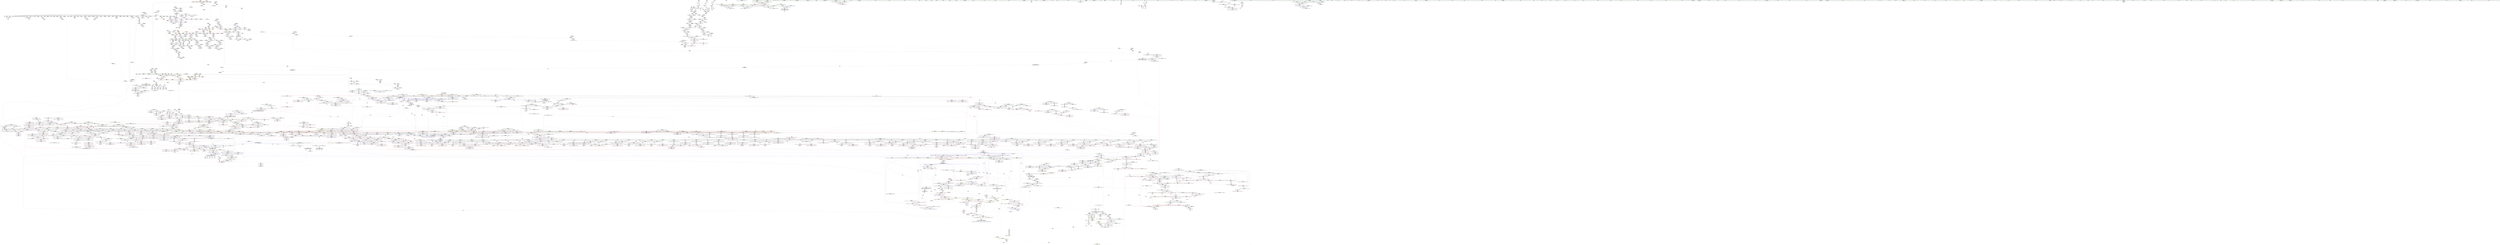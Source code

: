 digraph "SVFG" {
	label="SVFG";

	Node0x560e01d431d0 [shape=record,color=grey,label="{NodeID: 0\nNullPtr|{|<s34>71}}"];
	Node0x560e01d431d0 -> Node0x560e0261d420[style=solid];
	Node0x560e01d431d0 -> Node0x560e0261d520[style=solid];
	Node0x560e01d431d0 -> Node0x560e0261d5f0[style=solid];
	Node0x560e01d431d0 -> Node0x560e0261d6c0[style=solid];
	Node0x560e01d431d0 -> Node0x560e0261d790[style=solid];
	Node0x560e01d431d0 -> Node0x560e0261d860[style=solid];
	Node0x560e01d431d0 -> Node0x560e0261d930[style=solid];
	Node0x560e01d431d0 -> Node0x560e0261da00[style=solid];
	Node0x560e01d431d0 -> Node0x560e0261dad0[style=solid];
	Node0x560e01d431d0 -> Node0x560e0261dba0[style=solid];
	Node0x560e01d431d0 -> Node0x560e0261dc70[style=solid];
	Node0x560e01d431d0 -> Node0x560e0261dd40[style=solid];
	Node0x560e01d431d0 -> Node0x560e0261de10[style=solid];
	Node0x560e01d431d0 -> Node0x560e0261dee0[style=solid];
	Node0x560e01d431d0 -> Node0x560e0261dfb0[style=solid];
	Node0x560e01d431d0 -> Node0x560e0261e080[style=solid];
	Node0x560e01d431d0 -> Node0x560e0261e150[style=solid];
	Node0x560e01d431d0 -> Node0x560e0261e220[style=solid];
	Node0x560e01d431d0 -> Node0x560e0261e2f0[style=solid];
	Node0x560e01d431d0 -> Node0x560e0261e3c0[style=solid];
	Node0x560e01d431d0 -> Node0x560e0261e490[style=solid];
	Node0x560e01d431d0 -> Node0x560e0261e560[style=solid];
	Node0x560e01d431d0 -> Node0x560e0261e630[style=solid];
	Node0x560e01d431d0 -> Node0x560e0261e700[style=solid];
	Node0x560e01d431d0 -> Node0x560e0261e7d0[style=solid];
	Node0x560e01d431d0 -> Node0x560e0261e8a0[style=solid];
	Node0x560e01d431d0 -> Node0x560e0261e970[style=solid];
	Node0x560e01d431d0 -> Node0x560e0261ea40[style=solid];
	Node0x560e01d431d0 -> Node0x560e02631ec0[style=solid];
	Node0x560e01d431d0 -> Node0x560e02635080[style=solid];
	Node0x560e01d431d0 -> Node0x560e02635150[style=solid];
	Node0x560e01d431d0 -> Node0x560e02635220[style=solid];
	Node0x560e01d431d0 -> Node0x560e019c8760[style=solid];
	Node0x560e01d431d0 -> Node0x560e02668ee0[style=solid];
	Node0x560e01d431d0:s34 -> Node0x560e028a96d0[style=solid,color=red];
	Node0x560e028c1560 [shape=record,color=black,label="{NodeID: 4871\n1097 = PHI(397, )\n1st arg _ZSt6__sortIN9__gnu_cxx17__normal_iteratorIPiSt6vectorIiSaIiEEEENS0_5__ops15_Iter_less_iterEEvT_S9_T0_ }"];
	Node0x560e028c1560 -> Node0x560e026383b0[style=solid];
	Node0x560e027ad350 [shape=record,color=yellow,style=double,label="{NodeID: 3764\n154V_1 = ENCHI(MR_154V_0)\npts\{10990000 11010000 11930000 11950000 13280000 13300000 14760000 14780000 15680000 15760000 16580000 16600000 17050000 17070000 18170000 18190000 24180000 24200000 25450000 25470000 25510000 26520000 26560000 29130000 29920000 29940000 \}\nFun[_ZN9__gnu_cxxltIPiSt6vectorIiSaIiEEEEbRKNS_17__normal_iteratorIT_T0_EESA_]}"];
	Node0x560e027ad350 -> Node0x560e02654640[style=dashed];
	Node0x560e027ad350 -> Node0x560e02654710[style=dashed];
	Node0x560e0262b590 [shape=record,color=red,label="{NodeID: 1550\n2700\<--2699\n\<--call1\n_ZN9__gnu_cxxeqIPiSt6vectorIiSaIiEEEEbRKNS_17__normal_iteratorIT_T0_EESA_\n}"];
	Node0x560e0262b590 -> Node0x560e02667fe0[style=solid];
	Node0x560e02609e70 [shape=record,color=green,label="{NodeID: 443\n2651\<--2652\n__last\<--__last_field_insensitive\n_ZSt26__unguarded_insertion_sortIN9__gnu_cxx17__normal_iteratorIPiSt6vectorIiSaIiEEEENS0_5__ops15_Iter_less_iterEEvT_S9_T0_\n|{|<s1>285}}"];
	Node0x560e02609e70 -> Node0x560e026473d0[style=solid];
	Node0x560e02609e70:s1 -> Node0x560e028c5960[style=solid,color=red];
	Node0x560e02680ed0 [shape=record,color=blue, style = dotted,label="{NodeID: 1993\n3267\<--3269\noffset_0\<--dummyVal\n_ZSt16__insertion_sortIN9__gnu_cxx17__normal_iteratorIPiSt6vectorIiSaIiEEEENS0_5__ops15_Iter_less_iterEEvT_S9_T0_\n}"];
	Node0x560e02680ed0 -> Node0x560e0262af10[style=dashed];
	Node0x560e02680ed0 -> Node0x560e0278c960[style=dashed];
	Node0x560e02618fa0 [shape=record,color=purple,label="{NodeID: 886\n3060\<--1145\noffset_0\<--\n}"];
	Node0x560e02618fa0 -> Node0x560e02638620[style=solid];
	Node0x560e028a5960 [shape=record,color=black,label="{NodeID: 4650\n1411 = PHI(1249, )\n2nd arg _ZSt14__partial_sortIN9__gnu_cxx17__normal_iteratorIPiSt6vectorIiSaIiEEEENS0_5__ops15_Iter_less_iterEEvT_S9_S9_T0_ }"];
	Node0x560e028a5960 -> Node0x560e02639f50[style=solid];
	Node0x560e0264f290 [shape=record,color=red,label="{NodeID: 1329\n814\<--811\nthis1\<--this.addr\n_ZNK9__gnu_cxx13new_allocatorIiE8max_sizeEv\n}"];
	Node0x560e02602380 [shape=record,color=green,label="{NodeID: 222\n1204\<--1205\nagg.tmp4\<--agg.tmp4_field_insensitive\n_ZSt16__introsort_loopIN9__gnu_cxx17__normal_iteratorIPiSt6vectorIiSaIiEEEElNS0_5__ops15_Iter_less_iterEEvT_S9_T0_T1_\n}"];
	Node0x560e02602380 -> Node0x560e02622aa0[style=solid];
	Node0x560e02602380 -> Node0x560e02619620[style=solid];
	Node0x560e02636a80 [shape=record,color=blue,label="{NodeID: 1772\n891\<--887\n__n.addr\<--__n\n_ZSt6fill_nIPimiET_S1_T0_RKT1_\n}"];
	Node0x560e02636a80 -> Node0x560e0264f9e0[style=dashed];
	Node0x560e02625680 [shape=record,color=black,label="{NodeID: 665\n1628\<--1581\n\<--agg.tmp11\n_ZSt13__heap_selectIN9__gnu_cxx17__normal_iteratorIPiSt6vectorIiSaIiEEEENS0_5__ops15_Iter_less_iterEEvT_S9_S9_T0_\n}"];
	Node0x560e02625680 -> Node0x560e0263e400[style=solid];
	Node0x560e02643f00 [shape=record,color=purple,label="{NodeID: 1108\n3214\<--2337\noffset_0\<--\n}"];
	Node0x560e02643f00 -> Node0x560e02630050[style=solid];
	Node0x560e01d43260 [shape=record,color=green,label="{NodeID: 1\n7\<--1\n__dso_handle\<--dummyObj\nGlob }"];
	Node0x560e028c16a0 [shape=record,color=black,label="{NodeID: 4872\n1290 = PHI(1130, )\n0th arg _ZSt4__lgl }"];
	Node0x560e028c16a0 -> Node0x560e026393f0[style=solid];
	Node0x560e027ad8e0 [shape=record,color=yellow,style=double,label="{NodeID: 3765\n22V_1 = ENCHI(MR_22V_0)\npts\{804 \}\nFun[_ZSt22__move_median_to_firstIN9__gnu_cxx17__normal_iteratorIPiSt6vectorIiSaIiEEEENS0_5__ops15_Iter_less_iterEEvT_S9_S9_S9_T0_]|{<s0>213|<s1>216|<s2>219|<s3>222|<s4>225|<s5>228|<s6>231|<s7>234|<s8>237|<s9>240|<s10>243}}"];
	Node0x560e027ad8e0:s0 -> Node0x560e027b2cd0[style=dashed,color=red];
	Node0x560e027ad8e0:s1 -> Node0x560e027b2cd0[style=dashed,color=red];
	Node0x560e027ad8e0:s2 -> Node0x560e0279d140[style=dashed,color=red];
	Node0x560e027ad8e0:s3 -> Node0x560e027b2cd0[style=dashed,color=red];
	Node0x560e027ad8e0:s4 -> Node0x560e0279d140[style=dashed,color=red];
	Node0x560e027ad8e0:s5 -> Node0x560e0279d140[style=dashed,color=red];
	Node0x560e027ad8e0:s6 -> Node0x560e027b2cd0[style=dashed,color=red];
	Node0x560e027ad8e0:s7 -> Node0x560e0279d140[style=dashed,color=red];
	Node0x560e027ad8e0:s8 -> Node0x560e027b2cd0[style=dashed,color=red];
	Node0x560e027ad8e0:s9 -> Node0x560e0279d140[style=dashed,color=red];
	Node0x560e027ad8e0:s10 -> Node0x560e0279d140[style=dashed,color=red];
	Node0x560e0262b660 [shape=record,color=red,label="{NodeID: 1551\n2735\<--2734\n\<--coerce.dive4\n_ZSt13move_backwardIN9__gnu_cxx17__normal_iteratorIPiSt6vectorIiSaIiEEEES6_ET0_T_S8_S7_\n|{<s0>293}}"];
	Node0x560e0262b660:s0 -> Node0x560e028a4660[style=solid,color=red];
	Node0x560e02609f40 [shape=record,color=green,label="{NodeID: 444\n2653\<--2654\n__comp\<--__comp_field_insensitive\n_ZSt26__unguarded_insertion_sortIN9__gnu_cxx17__normal_iteratorIPiSt6vectorIiSaIiEEEENS0_5__ops15_Iter_less_iterEEvT_S9_T0_\n}"];
	Node0x560e02680fa0 [shape=record,color=blue,label="{NodeID: 1994\n2612\<--2611\ncoerce.dive16\<--call15\n_ZSt16__insertion_sortIN9__gnu_cxx17__normal_iteratorIPiSt6vectorIiSaIiEEEENS0_5__ops15_Iter_less_iterEEvT_S9_T0_\n}"];
	Node0x560e02680fa0 -> Node0x560e0262afe0[style=dashed];
	Node0x560e02680fa0 -> Node0x560e0278ce60[style=dashed];
	Node0x560e02619070 [shape=record,color=purple,label="{NodeID: 887\n3061\<--1146\noffset_0\<--\n}"];
	Node0x560e02619070 -> Node0x560e0262d6e0[style=solid];
	Node0x560e028a5a70 [shape=record,color=black,label="{NodeID: 4651\n1790 = PHI(1569, 1914, 2194, 2194, 2194, 2194, 2194, 2423, 2423, 2548, )\n0th arg _ZNK9__gnu_cxx5__ops15_Iter_less_iterclINS_17__normal_iteratorIPiSt6vectorIiSaIiEEEES8_EEbT_T0_ }"];
	Node0x560e028a5a70 -> Node0x560e0267b640[style=solid];
	Node0x560e0264f360 [shape=record,color=red,label="{NodeID: 1330\n833\<--824\n\<--__first.addr\n_ZSt27__uninitialized_default_n_aIPimiET_S1_T0_RSaIT1_E\n|{<s0>75}}"];
	Node0x560e0264f360:s0 -> Node0x560e028c1060[style=solid,color=red];
	Node0x560e02602450 [shape=record,color=green,label="{NodeID: 223\n1206\<--1207\nagg.tmp5\<--agg.tmp5_field_insensitive\n_ZSt16__introsort_loopIN9__gnu_cxx17__normal_iteratorIPiSt6vectorIiSaIiEEEElNS0_5__ops15_Iter_less_iterEEvT_S9_T0_T1_\n}"];
	Node0x560e02636b50 [shape=record,color=blue,label="{NodeID: 1773\n893\<--888\n__value.addr\<--__value\n_ZSt6fill_nIPimiET_S1_T0_RKT1_\n}"];
	Node0x560e02636b50 -> Node0x560e0264fab0[style=dashed];
	Node0x560e02625750 [shape=record,color=black,label="{NodeID: 666\n1631\<--1583\n\<--agg.tmp12\n_ZSt13__heap_selectIN9__gnu_cxx17__normal_iteratorIPiSt6vectorIiSaIiEEEENS0_5__ops15_Iter_less_iterEEvT_S9_S9_T0_\n}"];
	Node0x560e02625750 -> Node0x560e0263e5a0[style=solid];
	Node0x560e02643fd0 [shape=record,color=purple,label="{NodeID: 1109\n3216\<--2339\noffset_0\<--\n}"];
	Node0x560e02643fd0 -> Node0x560e0267f330[style=solid];
	Node0x560e025fa0d0 [shape=record,color=green,label="{NodeID: 2\n8\<--1\n_ZSt3cin\<--dummyObj\nGlob }"];
	Node0x560e028c17e0 [shape=record,color=black,label="{NodeID: 4873\n2497 = PHI(2279, 2305, 2317, 2343, 2367, 2379, 2490, 3019, )\n0th arg _ZSt9iter_swapIN9__gnu_cxx17__normal_iteratorIPiSt6vectorIiSaIiEEEES6_EvT_T0_ }"];
	Node0x560e028c17e0 -> Node0x560e02680370[style=solid];
	Node0x560e0262b730 [shape=record,color=red,label="{NodeID: 1552\n2745\<--2744\n\<--coerce.dive8\n_ZSt13move_backwardIN9__gnu_cxx17__normal_iteratorIPiSt6vectorIiSaIiEEEES6_ET0_T_S8_S7_\n|{<s0>295}}"];
	Node0x560e0262b730:s0 -> Node0x560e028a4660[style=solid,color=red];
	Node0x560e0260a010 [shape=record,color=green,label="{NodeID: 445\n2655\<--2656\n__i\<--__i_field_insensitive\n_ZSt26__unguarded_insertion_sortIN9__gnu_cxx17__normal_iteratorIPiSt6vectorIiSaIiEEEENS0_5__ops15_Iter_less_iterEEvT_S9_T0_\n|{|<s2>285|<s3>289}}"];
	Node0x560e0260a010 -> Node0x560e0262a3b0[style=solid];
	Node0x560e0260a010 -> Node0x560e0262a480[style=solid];
	Node0x560e0260a010:s2 -> Node0x560e028c57d0[style=solid,color=red];
	Node0x560e0260a010:s3 -> Node0x560e028c21d0[style=solid,color=red];
	Node0x560e02681070 [shape=record,color=blue,label="{NodeID: 1995\n2623\<--2620\ncoerce.dive21\<--call20\n_ZSt16__insertion_sortIN9__gnu_cxx17__normal_iteratorIPiSt6vectorIiSaIiEEEENS0_5__ops15_Iter_less_iterEEvT_S9_T0_\n}"];
	Node0x560e02681070 -> Node0x560e0278d360[style=dashed];
	Node0x560e02619140 [shape=record,color=purple,label="{NodeID: 888\n3063\<--1148\noffset_0\<--\n}"];
	Node0x560e02619140 -> Node0x560e026386f0[style=solid];
	Node0x560e028a6210 [shape=record,color=black,label="{NodeID: 4652\n1791 = PHI(1621, 1974, 2255, 2267, 2293, 2331, 2355, 2452, 2468, 2596, )\n1st arg _ZNK9__gnu_cxx5__ops15_Iter_less_iterclINS_17__normal_iteratorIPiSt6vectorIiSaIiEEEES8_EEbT_T0_ }"];
	Node0x560e028a6210 -> Node0x560e0267b4a0[style=solid];
	Node0x560e0264f430 [shape=record,color=red,label="{NodeID: 1331\n834\<--826\n\<--__n.addr\n_ZSt27__uninitialized_default_n_aIPimiET_S1_T0_RSaIT1_E\n|{<s0>75}}"];
	Node0x560e0264f430:s0 -> Node0x560e028c11a0[style=solid,color=red];
	Node0x560e02602520 [shape=record,color=green,label="{NodeID: 224\n1208\<--1209\n__cut\<--__cut_field_insensitive\n_ZSt16__introsort_loopIN9__gnu_cxx17__normal_iteratorIPiSt6vectorIiSaIiEEEElNS0_5__ops15_Iter_less_iterEEvT_S9_T0_T1_\n}"];
	Node0x560e02602520 -> Node0x560e02622b70[style=solid];
	Node0x560e02602520 -> Node0x560e02622c40[style=solid];
	Node0x560e02602520 -> Node0x560e026196f0[style=solid];
	Node0x560e02636c20 [shape=record,color=blue,label="{NodeID: 1774\n912\<--909\n__first.addr\<--__first\n_ZSt10__fill_n_aIPimiEN9__gnu_cxx11__enable_ifIXsr11__is_scalarIT1_EE7__valueET_E6__typeES4_T0_RKS3_\n}"];
	Node0x560e02636c20 -> Node0x560e0275d160[style=dashed];
	Node0x560e02625820 [shape=record,color=black,label="{NodeID: 667\n1634\<--1585\n\<--agg.tmp13\n_ZSt13__heap_selectIN9__gnu_cxx17__normal_iteratorIPiSt6vectorIiSaIiEEEENS0_5__ops15_Iter_less_iterEEvT_S9_S9_T0_\n}"];
	Node0x560e02625820 -> Node0x560e0263e740[style=solid];
	Node0x560e026440a0 [shape=record,color=purple,label="{NodeID: 1110\n3217\<--2340\noffset_0\<--\n}"];
	Node0x560e026440a0 -> Node0x560e02630120[style=solid];
	Node0x560e025fa160 [shape=record,color=green,label="{NodeID: 3\n9\<--1\n_ZSt4cout\<--dummyObj\nGlob }"];
	Node0x560e028c1ed0 [shape=record,color=black,label="{NodeID: 4874\n2498 = PHI(2281, 2307, 2319, 2345, 2369, 2381, 2492, 3021, )\n1st arg _ZSt9iter_swapIN9__gnu_cxx17__normal_iteratorIPiSt6vectorIiSaIiEEEES6_EvT_T0_ }"];
	Node0x560e028c1ed0 -> Node0x560e02680440[style=solid];
	Node0x560e0262b800 [shape=record,color=red,label="{NodeID: 1553\n2753\<--2752\n\<--coerce.dive12\n_ZSt13move_backwardIN9__gnu_cxx17__normal_iteratorIPiSt6vectorIiSaIiEEEES6_ET0_T_S8_S7_\n|{<s0>297}}"];
	Node0x560e0262b800:s0 -> Node0x560e028bfc70[style=solid,color=red];
	Node0x560e0260a0e0 [shape=record,color=green,label="{NodeID: 446\n2657\<--2658\nagg.tmp\<--agg.tmp_field_insensitive\n_ZSt26__unguarded_insertion_sortIN9__gnu_cxx17__normal_iteratorIPiSt6vectorIiSaIiEEEENS0_5__ops15_Iter_less_iterEEvT_S9_T0_\n}"];
	Node0x560e0260a0e0 -> Node0x560e0262a550[style=solid];
	Node0x560e0260a0e0 -> Node0x560e026474a0[style=solid];
	Node0x560e02681140 [shape=record,color=blue,label="{NodeID: 1996\n2627\<--2626\ncall23\<--\n_ZSt16__insertion_sortIN9__gnu_cxx17__normal_iteratorIPiSt6vectorIiSaIiEEEENS0_5__ops15_Iter_less_iterEEvT_S9_T0_\n}"];
	Node0x560e02681140 -> Node0x560e0278ab60[style=dashed];
	Node0x560e02619210 [shape=record,color=purple,label="{NodeID: 889\n3064\<--1149\noffset_0\<--\n}"];
	Node0x560e02619210 -> Node0x560e0262d7b0[style=solid];
	Node0x560e028a6590 [shape=record,color=black,label="{NodeID: 4653\n1792 = PHI(1623, 1976, 2257, 2269, 2295, 2333, 2357, 2454, 2470, 2598, )\n2nd arg _ZNK9__gnu_cxx5__ops15_Iter_less_iterclINS_17__normal_iteratorIPiSt6vectorIiSaIiEEEES8_EEbT_T0_ }"];
	Node0x560e028a6590 -> Node0x560e0267b570[style=solid];
	Node0x560e0279aa00 [shape=record,color=yellow,style=double,label="{NodeID: 3546\n747V_1 = ENCHI(MR_747V_0)\npts\{1715 1825 1921 2079 2557 2773 \}\nFun[_ZSt4swapIiENSt9enable_ifIXsr6__and_ISt6__not_ISt15__is_tuple_likeIT_EESt21is_move_constructibleIS3_ESt18is_move_assignableIS3_EEE5valueEvE4typeERS3_SC_]}"];
	Node0x560e0279aa00 -> Node0x560e026599f0[style=dashed];
	Node0x560e0279aa00 -> Node0x560e0262aa30[style=dashed];
	Node0x560e0279aa00 -> Node0x560e0262ab00[style=dashed];
	Node0x560e0264f500 [shape=record,color=red,label="{NodeID: 1332\n844\<--841\nthis1\<--this.addr\n_ZNSt12_Vector_baseIiSaIiEE19_M_get_Tp_allocatorEv\n}"];
	Node0x560e0264f500 -> Node0x560e02618440[style=solid];
	Node0x560e026025f0 [shape=record,color=green,label="{NodeID: 225\n1210\<--1211\nagg.tmp9\<--agg.tmp9_field_insensitive\n_ZSt16__introsort_loopIN9__gnu_cxx17__normal_iteratorIPiSt6vectorIiSaIiEEEElNS0_5__ops15_Iter_less_iterEEvT_S9_T0_T1_\n}"];
	Node0x560e026025f0 -> Node0x560e02622d10[style=solid];
	Node0x560e026025f0 -> Node0x560e026197c0[style=solid];
	Node0x560e02636cf0 [shape=record,color=blue,label="{NodeID: 1775\n914\<--910\n__n.addr\<--__n\n_ZSt10__fill_n_aIPimiEN9__gnu_cxx11__enable_ifIXsr11__is_scalarIT1_EE7__valueET_E6__typeES4_T0_RKS3_\n}"];
	Node0x560e02636cf0 -> Node0x560e0264fdf0[style=dashed];
	Node0x560e026258f0 [shape=record,color=black,label="{NodeID: 668\n1682\<--1657\n\<--__first\n_ZSt11__sort_heapIN9__gnu_cxx17__normal_iteratorIPiSt6vectorIiSaIiEEEENS0_5__ops15_Iter_less_iterEEvT_S9_RT0_\n}"];
	Node0x560e026258f0 -> Node0x560e0263edc0[style=solid];
	Node0x560e02644170 [shape=record,color=purple,label="{NodeID: 1111\n3219\<--2348\noffset_0\<--\n}"];
	Node0x560e02644170 -> Node0x560e0267f400[style=solid];
	Node0x560e025fa1f0 [shape=record,color=green,label="{NodeID: 4\n10\<--1\n.str\<--dummyObj\nGlob }"];
	Node0x560e028c21d0 [shape=record,color=black,label="{NodeID: 4875\n1858 = PHI(1575, 2417, 2417, 2550, 2655, 2991, )\n0th arg _ZN9__gnu_cxx17__normal_iteratorIPiSt6vectorIiSaIiEEEppEv }"];
	Node0x560e028c21d0 -> Node0x560e0267bcc0[style=solid];
	Node0x560e0262b8d0 [shape=record,color=red,label="{NodeID: 1554\n2755\<--2754\n\<--coerce.dive13\n_ZSt13move_backwardIN9__gnu_cxx17__normal_iteratorIPiSt6vectorIiSaIiEEEES6_ET0_T_S8_S7_\n|{<s0>297}}"];
	Node0x560e0262b8d0:s0 -> Node0x560e028bfd80[style=solid,color=red];
	Node0x560e0260a1b0 [shape=record,color=green,label="{NodeID: 447\n2659\<--2660\nagg.tmp2\<--agg.tmp2_field_insensitive\n_ZSt26__unguarded_insertion_sortIN9__gnu_cxx17__normal_iteratorIPiSt6vectorIiSaIiEEEENS0_5__ops15_Iter_less_iterEEvT_S9_T0_\n}"];
	Node0x560e02681210 [shape=record,color=blue, style = dotted,label="{NodeID: 1997\n3270\<--3272\noffset_0\<--dummyVal\n_ZSt16__insertion_sortIN9__gnu_cxx17__normal_iteratorIPiSt6vectorIiSaIiEEEENS0_5__ops15_Iter_less_iterEEvT_S9_T0_\n}"];
	Node0x560e02681210 -> Node0x560e0262b180[style=dashed];
	Node0x560e02681210 -> Node0x560e0278d860[style=dashed];
	Node0x560e026192e0 [shape=record,color=purple,label="{NodeID: 890\n1222\<--1192\ncoerce.dive\<--__first\n_ZSt16__introsort_loopIN9__gnu_cxx17__normal_iteratorIPiSt6vectorIiSaIiEEEElNS0_5__ops15_Iter_less_iterEEvT_S9_T0_T1_\n}"];
	Node0x560e026192e0 -> Node0x560e02638960[style=solid];
	Node0x560e028a6910 [shape=record,color=black,label="{NodeID: 4654\n1305 = PHI(1100, 1194, 1329, 1477, 1659, 1706, 1706, 1818, )\n0th arg _ZN9__gnu_cxxmiIPiSt6vectorIiSaIiEEEENS_17__normal_iteratorIT_T0_E15difference_typeERKS8_SB_ }"];
	Node0x560e028a6910 -> Node0x560e026394c0[style=solid];
	Node0x560e0279abd0 [shape=record,color=yellow,style=double,label="{NodeID: 3547\n22V_1 = ENCHI(MR_22V_0)\npts\{804 \}\nFun[_ZSt27__unguarded_partition_pivotIN9__gnu_cxx17__normal_iteratorIPiSt6vectorIiSaIiEEEENS0_5__ops15_Iter_less_iterEET_S9_S9_T0_]|{<s0>136}}"];
	Node0x560e0279abd0:s0 -> Node0x560e027ad8e0[style=dashed,color=red];
	Node0x560e0264f5d0 [shape=record,color=red,label="{NodeID: 1333\n861\<--851\n\<--__first.addr\n_ZSt25__uninitialized_default_nIPimET_S1_T0_\n|{<s0>76}}"];
	Node0x560e0264f5d0:s0 -> Node0x560e028a4ba0[style=solid,color=red];
	Node0x560e026026c0 [shape=record,color=green,label="{NodeID: 226\n1212\<--1213\nagg.tmp10\<--agg.tmp10_field_insensitive\n_ZSt16__introsort_loopIN9__gnu_cxx17__normal_iteratorIPiSt6vectorIiSaIiEEEElNS0_5__ops15_Iter_less_iterEEvT_S9_T0_T1_\n}"];
	Node0x560e026026c0 -> Node0x560e02622de0[style=solid];
	Node0x560e026026c0 -> Node0x560e02619890[style=solid];
	Node0x560e02636dc0 [shape=record,color=blue,label="{NodeID: 1776\n916\<--911\n__value.addr\<--__value\n_ZSt10__fill_n_aIPimiEN9__gnu_cxx11__enable_ifIXsr11__is_scalarIT1_EE7__valueET_E6__typeES4_T0_RKS3_\n}"];
	Node0x560e02636dc0 -> Node0x560e0264fec0[style=dashed];
	Node0x560e026259c0 [shape=record,color=black,label="{NodeID: 669\n1685\<--1659\n\<--__last\n_ZSt11__sort_heapIN9__gnu_cxx17__normal_iteratorIPiSt6vectorIiSaIiEEEENS0_5__ops15_Iter_less_iterEEvT_S9_RT0_\n}"];
	Node0x560e026259c0 -> Node0x560e0263ef60[style=solid];
	Node0x560e02644240 [shape=record,color=purple,label="{NodeID: 1112\n3220\<--2349\noffset_0\<--\n}"];
	Node0x560e02644240 -> Node0x560e026301f0[style=solid];
	Node0x560e025faa80 [shape=record,color=green,label="{NodeID: 5\n12\<--1\n.str.1\<--dummyObj\nGlob }"];
	Node0x560e028c2420 [shape=record,color=black,label="{NodeID: 4876\n420 = PHI(52, 60, 60, )\n0th arg _ZNSt6vectorIiSaIiEE3endEv }"];
	Node0x560e028c2420 -> Node0x560e02633dd0[style=solid];
	Node0x560e0262b9a0 [shape=record,color=red,label="{NodeID: 1555\n2757\<--2756\n\<--coerce.dive14\n_ZSt13move_backwardIN9__gnu_cxx17__normal_iteratorIPiSt6vectorIiSaIiEEEES6_ET0_T_S8_S7_\n|{<s0>297}}"];
	Node0x560e0262b9a0:s0 -> Node0x560e028bfe90[style=solid,color=red];
	Node0x560e0260a280 [shape=record,color=green,label="{NodeID: 448\n2661\<--2662\nagg.tmp3\<--agg.tmp3_field_insensitive\n_ZSt26__unguarded_insertion_sortIN9__gnu_cxx17__normal_iteratorIPiSt6vectorIiSaIiEEEENS0_5__ops15_Iter_less_iterEEvT_S9_T0_\n}"];
	Node0x560e026812e0 [shape=record,color=blue,label="{NodeID: 1998\n2665\<--2647\ncoerce.dive\<--__first.coerce\n_ZSt26__unguarded_insertion_sortIN9__gnu_cxx17__normal_iteratorIPiSt6vectorIiSaIiEEEENS0_5__ops15_Iter_less_iterEEvT_S9_T0_\n}"];
	Node0x560e026812e0 -> Node0x560e02631090[style=dashed];
	Node0x560e026193b0 [shape=record,color=purple,label="{NodeID: 891\n1224\<--1194\ncoerce.dive1\<--__last\n_ZSt16__introsort_loopIN9__gnu_cxx17__normal_iteratorIPiSt6vectorIiSaIiEEEElNS0_5__ops15_Iter_less_iterEEvT_S9_T0_T1_\n}"];
	Node0x560e026193b0 -> Node0x560e02638a30[style=solid];
	Node0x560e028a6be0 [shape=record,color=black,label="{NodeID: 4655\n1306 = PHI(1098, 1192, 1327, 1475, 1657, 1704, 1704, 1816, )\n1st arg _ZN9__gnu_cxxmiIPiSt6vectorIiSaIiEEEENS_17__normal_iteratorIT_T0_E15difference_typeERKS8_SB_ }"];
	Node0x560e028a6be0 -> Node0x560e02639590[style=solid];
	Node0x560e0264f6a0 [shape=record,color=red,label="{NodeID: 1334\n862\<--853\n\<--__n.addr\n_ZSt25__uninitialized_default_nIPimET_S1_T0_\n|{<s0>76}}"];
	Node0x560e0264f6a0:s0 -> Node0x560e028a4cb0[style=solid,color=red];
	Node0x560e02602790 [shape=record,color=green,label="{NodeID: 227\n1214\<--1215\nagg.tmp11\<--agg.tmp11_field_insensitive\n_ZSt16__introsort_loopIN9__gnu_cxx17__normal_iteratorIPiSt6vectorIiSaIiEEEElNS0_5__ops15_Iter_less_iterEEvT_S9_T0_T1_\n}"];
	Node0x560e02636e90 [shape=record,color=blue,label="{NodeID: 1777\n918\<--926\n__tmp\<--\n_ZSt10__fill_n_aIPimiEN9__gnu_cxx11__enable_ifIXsr11__is_scalarIT1_EE7__valueET_E6__typeES4_T0_RKS3_\n}"];
	Node0x560e02636e90 -> Node0x560e0264ff90[style=dashed];
	Node0x560e02625a90 [shape=record,color=black,label="{NodeID: 670\n1688\<--1659\n\<--__last\n_ZSt11__sort_heapIN9__gnu_cxx17__normal_iteratorIPiSt6vectorIiSaIiEEEENS0_5__ops15_Iter_less_iterEEvT_S9_RT0_\n}"];
	Node0x560e02625a90 -> Node0x560e0263f100[style=solid];
	Node0x560e02644310 [shape=record,color=purple,label="{NodeID: 1113\n3222\<--2351\noffset_0\<--\n}"];
	Node0x560e02644310 -> Node0x560e0267f4d0[style=solid];
	Node0x560e025fab10 [shape=record,color=green,label="{NodeID: 6\n15\<--1\n\<--dummyObj\nCan only get source location for instruction, argument, global var or function.}"];
	Node0x560e028c25b0 [shape=record,color=black,label="{NodeID: 4877\n739 = PHI(678, )\n0th arg _ZNSt12_Vector_baseIiSaIiEE11_M_allocateEm }"];
	Node0x560e028c25b0 -> Node0x560e02635b10[style=solid];
	Node0x560e0262ba70 [shape=record,color=red,label="{NodeID: 1556\n2764\<--2763\n\<--coerce.dive17\n_ZSt13move_backwardIN9__gnu_cxx17__normal_iteratorIPiSt6vectorIiSaIiEEEES6_ET0_T_S8_S7_\n}"];
	Node0x560e0262ba70 -> Node0x560e026130d0[style=solid];
	Node0x560e0260a350 [shape=record,color=green,label="{NodeID: 449\n2663\<--2664\nundef.agg.tmp\<--undef.agg.tmp_field_insensitive\n_ZSt26__unguarded_insertion_sortIN9__gnu_cxx17__normal_iteratorIPiSt6vectorIiSaIiEEEENS0_5__ops15_Iter_less_iterEEvT_S9_T0_\n}"];
	Node0x560e026813b0 [shape=record,color=blue,label="{NodeID: 1999\n2667\<--2648\ncoerce.dive1\<--__last.coerce\n_ZSt26__unguarded_insertion_sortIN9__gnu_cxx17__normal_iteratorIPiSt6vectorIiSaIiEEEENS0_5__ops15_Iter_less_iterEEvT_S9_T0_\n|{<s0>285}}"];
	Node0x560e026813b0:s0 -> Node0x560e027a07f0[style=dashed,color=red];
	Node0x560e02619480 [shape=record,color=purple,label="{NodeID: 892\n1244\<--1200\ncoerce.dive6\<--agg.tmp\n_ZSt16__introsort_loopIN9__gnu_cxx17__normal_iteratorIPiSt6vectorIiSaIiEEEElNS0_5__ops15_Iter_less_iterEEvT_S9_T0_T1_\n}"];
	Node0x560e02619480 -> Node0x560e02651990[style=solid];
	Node0x560e028a6eb0 [shape=record,color=black,label="{NodeID: 4656\n2968 = PHI(2770, )\n0th arg _ZNK9__gnu_cxx5__ops14_Val_less_iterclIiNS_17__normal_iteratorIPiSt6vectorIiSaIiEEEEEEbRT_T0_ }"];
	Node0x560e028a6eb0 -> Node0x560e02683500[style=solid];
	Node0x560e0264f770 [shape=record,color=red,label="{NodeID: 1335\n878\<--870\n\<--__first.addr\n_ZNSt27__uninitialized_default_n_1ILb1EE18__uninit_default_nIPimEET_S3_T0_\n|{<s0>77}}"];
	Node0x560e0264f770:s0 -> Node0x560e028c34d0[style=solid,color=red];
	Node0x560e02602860 [shape=record,color=green,label="{NodeID: 228\n1216\<--1217\nagg.tmp16\<--agg.tmp16_field_insensitive\n_ZSt16__introsort_loopIN9__gnu_cxx17__normal_iteratorIPiSt6vectorIiSaIiEEEElNS0_5__ops15_Iter_less_iterEEvT_S9_T0_T1_\n}"];
	Node0x560e02602860 -> Node0x560e02622eb0[style=solid];
	Node0x560e02602860 -> Node0x560e02619960[style=solid];
	Node0x560e02636f60 [shape=record,color=blue,label="{NodeID: 1778\n920\<--928\n__niter\<--\n_ZSt10__fill_n_aIPimiEN9__gnu_cxx11__enable_ifIXsr11__is_scalarIT1_EE7__valueET_E6__typeES4_T0_RKS3_\n}"];
	Node0x560e02636f60 -> Node0x560e0275d660[style=dashed];
	Node0x560e02625b60 [shape=record,color=black,label="{NodeID: 671\n1681\<--1663\n\<--agg.tmp\n_ZSt11__sort_heapIN9__gnu_cxx17__normal_iteratorIPiSt6vectorIiSaIiEEEENS0_5__ops15_Iter_less_iterEEvT_S9_RT0_\n}"];
	Node0x560e02625b60 -> Node0x560e0263ecf0[style=solid];
	Node0x560e026443e0 [shape=record,color=purple,label="{NodeID: 1114\n3223\<--2352\noffset_0\<--\n}"];
	Node0x560e026443e0 -> Node0x560e026302c0[style=solid];
	Node0x560e025faba0 [shape=record,color=green,label="{NodeID: 7\n85\<--1\n\<--dummyObj\nCan only get source location for instruction, argument, global var or function.}"];
	Node0x560e028c26c0 [shape=record,color=black,label="{NodeID: 4878\n740 = PHI(679, )\n1st arg _ZNSt12_Vector_baseIiSaIiEE11_M_allocateEm }"];
	Node0x560e028c26c0 -> Node0x560e02635be0[style=solid];
	Node0x560e0262bb40 [shape=record,color=red,label="{NodeID: 1557\n2782\<--2781\n\<--call1\n_ZSt25__unguarded_linear_insertIN9__gnu_cxx17__normal_iteratorIPiSt6vectorIiSaIiEEEENS0_5__ops14_Val_less_iterEEvT_T0_\n}"];
	Node0x560e0262bb40 -> Node0x560e02681fe0[style=solid];
	Node0x560e0260a420 [shape=record,color=green,label="{NodeID: 450\n2689\<--2690\n__lhs.addr\<--__lhs.addr_field_insensitive\n_ZN9__gnu_cxxeqIPiSt6vectorIiSaIiEEEEbRKNS_17__normal_iteratorIT_T0_EESA_\n}"];
	Node0x560e0260a420 -> Node0x560e0262b320[style=solid];
	Node0x560e0260a420 -> Node0x560e02681620[style=solid];
	Node0x560e02681480 [shape=record,color=blue, style = dotted,label="{NodeID: 2000\n3273\<--3275\noffset_0\<--dummyVal\n_ZSt26__unguarded_insertion_sortIN9__gnu_cxx17__normal_iteratorIPiSt6vectorIiSaIiEEEENS0_5__ops15_Iter_less_iterEEvT_S9_T0_\n}"];
	Node0x560e02681480 -> Node0x560e02787960[style=dashed];
	Node0x560e02619550 [shape=record,color=purple,label="{NodeID: 893\n1246\<--1202\ncoerce.dive7\<--agg.tmp3\n_ZSt16__introsort_loopIN9__gnu_cxx17__normal_iteratorIPiSt6vectorIiSaIiEEEElNS0_5__ops15_Iter_less_iterEEvT_S9_T0_T1_\n}"];
	Node0x560e02619550 -> Node0x560e02651a60[style=solid];
	Node0x560e028a6fc0 [shape=record,color=black,label="{NodeID: 4657\n2969 = PHI(2772, )\n1st arg _ZNK9__gnu_cxx5__ops14_Val_less_iterclIiNS_17__normal_iteratorIPiSt6vectorIiSaIiEEEEEEbRT_T0_ }"];
	Node0x560e028a6fc0 -> Node0x560e026835d0[style=solid];
	Node0x560e0264f840 [shape=record,color=red,label="{NodeID: 1336\n879\<--872\n\<--__n.addr\n_ZNSt27__uninitialized_default_n_1ILb1EE18__uninit_default_nIPimEET_S3_T0_\n|{<s0>77}}"];
	Node0x560e0264f840:s0 -> Node0x560e028c35e0[style=solid,color=red];
	Node0x560e02602930 [shape=record,color=green,label="{NodeID: 229\n1218\<--1219\nagg.tmp17\<--agg.tmp17_field_insensitive\n_ZSt16__introsort_loopIN9__gnu_cxx17__normal_iteratorIPiSt6vectorIiSaIiEEEElNS0_5__ops15_Iter_less_iterEEvT_S9_T0_T1_\n}"];
	Node0x560e02602930 -> Node0x560e02622f80[style=solid];
	Node0x560e02602930 -> Node0x560e02619a30[style=solid];
	Node0x560e02637030 [shape=record,color=blue,label="{NodeID: 1779\n935\<--934\n\<--\n_ZSt10__fill_n_aIPimiEN9__gnu_cxx11__enable_ifIXsr11__is_scalarIT1_EE7__valueET_E6__typeES4_T0_RKS3_\n}"];
	Node0x560e02637030 -> Node0x560e0275db60[style=dashed];
	Node0x560e02625c30 [shape=record,color=black,label="{NodeID: 672\n1684\<--1665\n\<--agg.tmp3\n_ZSt11__sort_heapIN9__gnu_cxx17__normal_iteratorIPiSt6vectorIiSaIiEEEENS0_5__ops15_Iter_less_iterEEvT_S9_RT0_\n}"];
	Node0x560e02625c30 -> Node0x560e0263ee90[style=solid];
	Node0x560e026444b0 [shape=record,color=purple,label="{NodeID: 1115\n3225\<--2360\noffset_0\<--\n}"];
	Node0x560e026444b0 -> Node0x560e0267f5a0[style=solid];
	Node0x560e025fac30 [shape=record,color=green,label="{NodeID: 8\n127\<--1\n\<--dummyObj\nCan only get source location for instruction, argument, global var or function.}"];
	Node0x560e028c27d0 [shape=record,color=black,label="{NodeID: 4879\n1560 = PHI(1448, )\n0th arg _ZSt13__heap_selectIN9__gnu_cxx17__normal_iteratorIPiSt6vectorIiSaIiEEEENS0_5__ops15_Iter_less_iterEEvT_S9_S9_T0_ }"];
	Node0x560e028c27d0 -> Node0x560e02679de0[style=solid];
	Node0x560e0262bc10 [shape=record,color=red,label="{NodeID: 1558\n2793\<--2792\n\<--coerce.dive3\n_ZSt25__unguarded_linear_insertIN9__gnu_cxx17__normal_iteratorIPiSt6vectorIiSaIiEEEENS0_5__ops14_Val_less_iterEEvT_T0_\n|{<s0>303}}"];
	Node0x560e0262bc10:s0 -> Node0x560e028a70d0[style=solid,color=red];
	Node0x560e0260a4f0 [shape=record,color=green,label="{NodeID: 451\n2691\<--2692\n__rhs.addr\<--__rhs.addr_field_insensitive\n_ZN9__gnu_cxxeqIPiSt6vectorIiSaIiEEEEbRKNS_17__normal_iteratorIT_T0_EESA_\n}"];
	Node0x560e0260a4f0 -> Node0x560e0262b3f0[style=solid];
	Node0x560e0260a4f0 -> Node0x560e026816f0[style=solid];
	Node0x560e02681550 [shape=record,color=blue, style = dotted,label="{NodeID: 2001\n3276\<--3278\noffset_0\<--dummyVal\n_ZSt26__unguarded_insertion_sortIN9__gnu_cxx17__normal_iteratorIPiSt6vectorIiSaIiEEEENS0_5__ops15_Iter_less_iterEEvT_S9_T0_\n}"];
	Node0x560e02681550 -> Node0x560e0262b250[style=dashed];
	Node0x560e02681550 -> Node0x560e02787e60[style=dashed];
	Node0x560e02619620 [shape=record,color=purple,label="{NodeID: 894\n1248\<--1204\ncoerce.dive8\<--agg.tmp4\n_ZSt16__introsort_loopIN9__gnu_cxx17__normal_iteratorIPiSt6vectorIiSaIiEEEElNS0_5__ops15_Iter_less_iterEEvT_S9_T0_T1_\n}"];
	Node0x560e02619620 -> Node0x560e02651b30[style=solid];
	Node0x560e028a70d0 [shape=record,color=black,label="{NodeID: 4658\n2970 = PHI(2793, )\n2nd arg _ZNK9__gnu_cxx5__ops14_Val_less_iterclIiNS_17__normal_iteratorIPiSt6vectorIiSaIiEEEEEEbRT_T0_ }"];
	Node0x560e028a70d0 -> Node0x560e02683430[style=solid];
	Node0x560e0264f910 [shape=record,color=red,label="{NodeID: 1337\n898\<--889\n\<--__first.addr\n_ZSt6fill_nIPimiET_S1_T0_RKT1_\n|{<s0>78}}"];
	Node0x560e0264f910:s0 -> Node0x560e028c33c0[style=solid,color=red];
	Node0x560e0260adc0 [shape=record,color=green,label="{NodeID: 230\n1220\<--1221\nagg.tmp18\<--agg.tmp18_field_insensitive\n_ZSt16__introsort_loopIN9__gnu_cxx17__normal_iteratorIPiSt6vectorIiSaIiEEEElNS0_5__ops15_Iter_less_iterEEvT_S9_T0_T1_\n}"];
	Node0x560e02637100 [shape=record,color=blue,label="{NodeID: 1780\n920\<--939\n__niter\<--dec\n_ZSt10__fill_n_aIPimiEN9__gnu_cxx11__enable_ifIXsr11__is_scalarIT1_EE7__valueET_E6__typeES4_T0_RKS3_\n}"];
	Node0x560e02637100 -> Node0x560e0275d660[style=dashed];
	Node0x560e02625d00 [shape=record,color=black,label="{NodeID: 673\n1687\<--1667\n\<--agg.tmp4\n_ZSt11__sort_heapIN9__gnu_cxx17__normal_iteratorIPiSt6vectorIiSaIiEEEENS0_5__ops15_Iter_less_iterEEvT_S9_RT0_\n}"];
	Node0x560e02625d00 -> Node0x560e0263f030[style=solid];
	Node0x560e02644580 [shape=record,color=purple,label="{NodeID: 1116\n3226\<--2361\noffset_0\<--\n}"];
	Node0x560e02644580 -> Node0x560e02630390[style=solid];
	Node0x560e025facc0 [shape=record,color=green,label="{NodeID: 9\n210\<--1\n\<--dummyObj\nCan only get source location for instruction, argument, global var or function.|{<s0>180}}"];
	Node0x560e025facc0:s0 -> Node0x560e028a27b0[style=solid,color=red];
	Node0x560e028c28e0 [shape=record,color=black,label="{NodeID: 4880\n1561 = PHI(1450, )\n1st arg _ZSt13__heap_selectIN9__gnu_cxx17__normal_iteratorIPiSt6vectorIiSaIiEEEENS0_5__ops15_Iter_less_iterEEvT_S9_S9_T0_ }"];
	Node0x560e028c28e0 -> Node0x560e02679eb0[style=solid];
	Node0x560e0262bce0 [shape=record,color=red,label="{NodeID: 1559\n2800\<--2799\n\<--call6\n_ZSt25__unguarded_linear_insertIN9__gnu_cxx17__normal_iteratorIPiSt6vectorIiSaIiEEEENS0_5__ops14_Val_less_iterEEvT_T0_\n}"];
	Node0x560e0262bce0 -> Node0x560e02682250[style=solid];
	Node0x560e0260a5c0 [shape=record,color=green,label="{NodeID: 452\n2707\<--2708\nretval\<--retval_field_insensitive\n_ZSt13move_backwardIN9__gnu_cxx17__normal_iteratorIPiSt6vectorIiSaIiEEEES6_ET0_T_S8_S7_\n}"];
	Node0x560e0260a5c0 -> Node0x560e026478b0[style=solid];
	Node0x560e0260a5c0 -> Node0x560e02647980[style=solid];
	Node0x560e02681620 [shape=record,color=blue,label="{NodeID: 2002\n2689\<--2687\n__lhs.addr\<--__lhs\n_ZN9__gnu_cxxeqIPiSt6vectorIiSaIiEEEEbRKNS_17__normal_iteratorIT_T0_EESA_\n}"];
	Node0x560e02681620 -> Node0x560e0262b320[style=dashed];
	Node0x560e026196f0 [shape=record,color=purple,label="{NodeID: 895\n1270\<--1208\ncoerce.dive15\<--__cut\n_ZSt16__introsort_loopIN9__gnu_cxx17__normal_iteratorIPiSt6vectorIiSaIiEEEElNS0_5__ops15_Iter_less_iterEEvT_S9_T0_T1_\n}"];
	Node0x560e026196f0 -> Node0x560e026390b0[style=solid];
	Node0x560e028a71e0 [shape=record,color=black,label="{NodeID: 4659\n1899 = PHI(1716, 1793, 1795, 1820, 1816, 1820, 1930, 1932, 1934, 1936, 2086, 2088, 2090, 2153, 2499, 2501, 2550, 2544, 2768, 2774, 2768, 2768, 2971, )\n0th arg _ZNK9__gnu_cxx17__normal_iteratorIPiSt6vectorIiSaIiEEEdeEv }"];
	Node0x560e028a71e0 -> Node0x560e0267c1a0[style=solid];
	Node0x560e0264f9e0 [shape=record,color=red,label="{NodeID: 1338\n902\<--891\n\<--__n.addr\n_ZSt6fill_nIPimiET_S1_T0_RKT1_\n|{<s0>79}}"];
	Node0x560e0264f9e0:s0 -> Node0x560e028a5390[style=solid,color=red];
	Node0x560e0260ae90 [shape=record,color=green,label="{NodeID: 231\n1251\<--1252\n_ZSt14__partial_sortIN9__gnu_cxx17__normal_iteratorIPiSt6vectorIiSaIiEEEENS0_5__ops15_Iter_less_iterEEvT_S9_S9_T0_\<--_ZSt14__partial_sortIN9__gnu_cxx17__normal_iteratorIPiSt6vectorIiSaIiEEEENS0_5__ops15_Iter_less_iterEEvT_S9_S9_T0__field_insensitive\n}"];
	Node0x560e026371d0 [shape=record,color=blue,label="{NodeID: 1781\n912\<--943\n__first.addr\<--incdec.ptr\n_ZSt10__fill_n_aIPimiEN9__gnu_cxx11__enable_ifIXsr11__is_scalarIT1_EE7__valueET_E6__typeES4_T0_RKS3_\n}"];
	Node0x560e026371d0 -> Node0x560e0275d160[style=dashed];
	Node0x560e02625dd0 [shape=record,color=black,label="{NodeID: 674\n1751\<--1704\n\<--__first\n_ZSt11__make_heapIN9__gnu_cxx17__normal_iteratorIPiSt6vectorIiSaIiEEEENS0_5__ops15_Iter_less_iterEEvT_S9_RT0_\n}"];
	Node0x560e02625dd0 -> Node0x560e0263f5e0[style=solid];
	Node0x560e02644650 [shape=record,color=purple,label="{NodeID: 1117\n3228\<--2363\noffset_0\<--\n}"];
	Node0x560e02644650 -> Node0x560e0267f670[style=solid];
	Node0x560e025fad50 [shape=record,color=green,label="{NodeID: 10\n384\<--1\n\<--dummyObj\nCan only get source location for instruction, argument, global var or function.}"];
	Node0x560e028c29f0 [shape=record,color=black,label="{NodeID: 4881\n1562 = PHI(1452, )\n2nd arg _ZSt13__heap_selectIN9__gnu_cxx17__normal_iteratorIPiSt6vectorIiSaIiEEEENS0_5__ops15_Iter_less_iterEEvT_S9_S9_T0_ }"];
	Node0x560e028c29f0 -> Node0x560e02679f80[style=solid];
	Node0x560e0262bdb0 [shape=record,color=red,label="{NodeID: 1560\n2809\<--2808\n\<--call9\n_ZSt25__unguarded_linear_insertIN9__gnu_cxx17__normal_iteratorIPiSt6vectorIiSaIiEEEENS0_5__ops14_Val_less_iterEEvT_T0_\n}"];
	Node0x560e0262bdb0 -> Node0x560e026823f0[style=solid];
	Node0x560e0260a690 [shape=record,color=green,label="{NodeID: 453\n2709\<--2710\n__first\<--__first_field_insensitive\n_ZSt13move_backwardIN9__gnu_cxx17__normal_iteratorIPiSt6vectorIiSaIiEEEES6_ET0_T_S8_S7_\n}"];
	Node0x560e0260a690 -> Node0x560e0262a6f0[style=solid];
	Node0x560e0260a690 -> Node0x560e02647a50[style=solid];
	Node0x560e026816f0 [shape=record,color=blue,label="{NodeID: 2003\n2691\<--2688\n__rhs.addr\<--__rhs\n_ZN9__gnu_cxxeqIPiSt6vectorIiSaIiEEEEbRKNS_17__normal_iteratorIT_T0_EESA_\n}"];
	Node0x560e026816f0 -> Node0x560e0262b3f0[style=dashed];
	Node0x560e026197c0 [shape=record,color=purple,label="{NodeID: 896\n1263\<--1210\ncoerce.dive12\<--agg.tmp9\n_ZSt16__introsort_loopIN9__gnu_cxx17__normal_iteratorIPiSt6vectorIiSaIiEEEElNS0_5__ops15_Iter_less_iterEEvT_S9_T0_T1_\n}"];
	Node0x560e026197c0 -> Node0x560e02651c00[style=solid];
	Node0x560e028a80e0 [shape=record,color=black,label="{NodeID: 4660\n762 = PHI(752, )\n0th arg _ZNSt16allocator_traitsISaIiEE8allocateERS0_m }"];
	Node0x560e028a80e0 -> Node0x560e02635cb0[style=solid];
	Node0x560e0264fab0 [shape=record,color=red,label="{NodeID: 1339\n903\<--893\n\<--__value.addr\n_ZSt6fill_nIPimiET_S1_T0_RKT1_\n|{<s0>79}}"];
	Node0x560e0264fab0:s0 -> Node0x560e028a54a0[style=solid,color=red];
	Node0x560e0260af60 [shape=record,color=green,label="{NodeID: 232\n1268\<--1269\n_ZSt27__unguarded_partition_pivotIN9__gnu_cxx17__normal_iteratorIPiSt6vectorIiSaIiEEEENS0_5__ops15_Iter_less_iterEET_S9_S9_T0_\<--_ZSt27__unguarded_partition_pivotIN9__gnu_cxx17__normal_iteratorIPiSt6vectorIiSaIiEEEENS0_5__ops15_Iter_less_iterEET_S9_S9_T0__field_insensitive\n}"];
	Node0x560e026372a0 [shape=record,color=blue,label="{NodeID: 1782\n950\<--949\n__it.addr\<--__it\n_ZSt12__niter_baseIPiET_S1_\n}"];
	Node0x560e026372a0 -> Node0x560e026502d0[style=dashed];
	Node0x560e02625ea0 [shape=record,color=black,label="{NodeID: 675\n1750\<--1718\n\<--agg.tmp\n_ZSt11__make_heapIN9__gnu_cxx17__normal_iteratorIPiSt6vectorIiSaIiEEEENS0_5__ops15_Iter_less_iterEEvT_S9_RT0_\n}"];
	Node0x560e02625ea0 -> Node0x560e0263f510[style=solid];
	Node0x560e02644720 [shape=record,color=purple,label="{NodeID: 1118\n3229\<--2364\noffset_0\<--\n}"];
	Node0x560e02644720 -> Node0x560e02630460[style=solid];
	Node0x560e025fade0 [shape=record,color=green,label="{NodeID: 11\n385\<--1\n\<--dummyObj\nCan only get source location for instruction, argument, global var or function.}"];
	Node0x560e028c2b00 [shape=record,color=black,label="{NodeID: 4882\n526 = PHI(281, )\n0th arg _ZN9__gnu_cxx13new_allocatorIiEC2Ev }"];
	Node0x560e028c2b00 -> Node0x560e02634450[style=solid];
	Node0x560e0262be80 [shape=record,color=red,label="{NodeID: 1561\n2849\<--2848\n\<--coerce.dive3\n_ZSt23__copy_move_backward_a2ILb1EN9__gnu_cxx17__normal_iteratorIPiSt6vectorIiSaIiEEEES6_ET1_T0_S8_S7_\n|{<s0>312}}"];
	Node0x560e0262be80:s0 -> Node0x560e028c5af0[style=solid,color=red];
	Node0x560e0260a760 [shape=record,color=green,label="{NodeID: 454\n2711\<--2712\n__last\<--__last_field_insensitive\n_ZSt13move_backwardIN9__gnu_cxx17__normal_iteratorIPiSt6vectorIiSaIiEEEES6_ET0_T_S8_S7_\n}"];
	Node0x560e0260a760 -> Node0x560e0262a7c0[style=solid];
	Node0x560e0260a760 -> Node0x560e02647b20[style=solid];
	Node0x560e026817c0 [shape=record,color=blue,label="{NodeID: 2004\n2725\<--2704\ncoerce.dive\<--__first.coerce\n_ZSt13move_backwardIN9__gnu_cxx17__normal_iteratorIPiSt6vectorIiSaIiEEEES6_ET0_T_S8_S7_\n}"];
	Node0x560e026817c0 -> Node0x560e02631230[style=dashed];
	Node0x560e02619890 [shape=record,color=purple,label="{NodeID: 897\n1265\<--1212\ncoerce.dive13\<--agg.tmp10\n_ZSt16__introsort_loopIN9__gnu_cxx17__normal_iteratorIPiSt6vectorIiSaIiEEEElNS0_5__ops15_Iter_less_iterEEvT_S9_T0_T1_\n}"];
	Node0x560e02619890 -> Node0x560e02651cd0[style=solid];
	Node0x560e028a81f0 [shape=record,color=black,label="{NodeID: 4661\n763 = PHI(753, )\n1st arg _ZNSt16allocator_traitsISaIiEE8allocateERS0_m }"];
	Node0x560e028a81f0 -> Node0x560e02635d80[style=solid];
	Node0x560e0264fb80 [shape=record,color=red,label="{NodeID: 1340\n935\<--912\n\<--__first.addr\n_ZSt10__fill_n_aIPimiEN9__gnu_cxx11__enable_ifIXsr11__is_scalarIT1_EE7__valueET_E6__typeES4_T0_RKS3_\n}"];
	Node0x560e0264fb80 -> Node0x560e02637030[style=solid];
	Node0x560e0260b060 [shape=record,color=green,label="{NodeID: 233\n1291\<--1292\n__n.addr\<--__n.addr_field_insensitive\n_ZSt4__lgl\n}"];
	Node0x560e0260b060 -> Node0x560e02651f40[style=solid];
	Node0x560e0260b060 -> Node0x560e026393f0[style=solid];
	Node0x560e02637370 [shape=record,color=blue,label="{NodeID: 1783\n959\<--956\nthis.addr\<--this\n_ZNSt12_Vector_baseIiSaIiEE13_M_deallocateEPim\n}"];
	Node0x560e02637370 -> Node0x560e026503a0[style=dashed];
	Node0x560e02625f70 [shape=record,color=black,label="{NodeID: 676\n1772\<--1787\n_ZN9__gnu_cxxltIPiSt6vectorIiSaIiEEEEbRKNS_17__normal_iteratorIT_T0_EESA__ret\<--cmp\n_ZN9__gnu_cxxltIPiSt6vectorIiSaIiEEEEbRKNS_17__normal_iteratorIT_T0_EESA_\n|{<s0>145|<s1>254|<s2>326}}"];
	Node0x560e02625f70:s0 -> Node0x560e028b9420[style=solid,color=blue];
	Node0x560e02625f70:s1 -> Node0x560e028bbe10[style=solid,color=blue];
	Node0x560e02625f70:s2 -> Node0x560e028be8c0[style=solid,color=blue];
	Node0x560e026447f0 [shape=record,color=purple,label="{NodeID: 1119\n3231\<--2372\noffset_0\<--\n}"];
	Node0x560e026447f0 -> Node0x560e0267f740[style=solid];
	Node0x560e025fae70 [shape=record,color=green,label="{NodeID: 12\n629\<--1\n\<--dummyObj\nCan only get source location for instruction, argument, global var or function.}"];
	Node0x560e028c2c10 [shape=record,color=black,label="{NodeID: 4883\n2767 = PHI(2637, 2680, )\n0th arg _ZSt25__unguarded_linear_insertIN9__gnu_cxx17__normal_iteratorIPiSt6vectorIiSaIiEEEENS0_5__ops14_Val_less_iterEEvT_T0_ }"];
	Node0x560e028c2c10 -> Node0x560e02681f10[style=solid];
	Node0x560e0262bf50 [shape=record,color=red,label="{NodeID: 1562\n2857\<--2856\n\<--coerce.dive5\n_ZSt23__copy_move_backward_a2ILb1EN9__gnu_cxx17__normal_iteratorIPiSt6vectorIiSaIiEEEES6_ET1_T0_S8_S7_\n|{<s0>314}}"];
	Node0x560e0262bf50:s0 -> Node0x560e028c5af0[style=solid,color=red];
	Node0x560e0260a830 [shape=record,color=green,label="{NodeID: 455\n2713\<--2714\n__result\<--__result_field_insensitive\n_ZSt13move_backwardIN9__gnu_cxx17__normal_iteratorIPiSt6vectorIiSaIiEEEES6_ET0_T_S8_S7_\n}"];
	Node0x560e0260a830 -> Node0x560e0262a890[style=solid];
	Node0x560e0260a830 -> Node0x560e02647bf0[style=solid];
	Node0x560e02681890 [shape=record,color=blue,label="{NodeID: 2005\n2727\<--2705\ncoerce.dive1\<--__last.coerce\n_ZSt13move_backwardIN9__gnu_cxx17__normal_iteratorIPiSt6vectorIiSaIiEEEES6_ET0_T_S8_S7_\n}"];
	Node0x560e02681890 -> Node0x560e02631300[style=dashed];
	Node0x560e02619960 [shape=record,color=purple,label="{NodeID: 898\n1279\<--1216\ncoerce.dive19\<--agg.tmp16\n_ZSt16__introsort_loopIN9__gnu_cxx17__normal_iteratorIPiSt6vectorIiSaIiEEEElNS0_5__ops15_Iter_less_iterEEvT_S9_T0_T1_\n}"];
	Node0x560e02619960 -> Node0x560e02651da0[style=solid];
	Node0x560e028a8300 [shape=record,color=black,label="{NodeID: 4662\n1812 = PHI(1638, 1692, )\n0th arg _ZSt10__pop_heapIN9__gnu_cxx17__normal_iteratorIPiSt6vectorIiSaIiEEEENS0_5__ops15_Iter_less_iterEEvT_S9_S9_RT0_ }"];
	Node0x560e028a8300 -> Node0x560e0267b710[style=solid];
	Node0x560e0264fc50 [shape=record,color=red,label="{NodeID: 1341\n942\<--912\n\<--__first.addr\n_ZSt10__fill_n_aIPimiEN9__gnu_cxx11__enable_ifIXsr11__is_scalarIT1_EE7__valueET_E6__typeES4_T0_RKS3_\n}"];
	Node0x560e0264fc50 -> Node0x560e02618510[style=solid];
	Node0x560e0260b130 [shape=record,color=green,label="{NodeID: 234\n1297\<--1298\nllvm.ctlz.i64\<--llvm.ctlz.i64_field_insensitive\n}"];
	Node0x560e02637440 [shape=record,color=blue,label="{NodeID: 1784\n961\<--957\n__p.addr\<--__p\n_ZNSt12_Vector_baseIiSaIiEE13_M_deallocateEPim\n}"];
	Node0x560e02637440 -> Node0x560e02650470[style=dashed];
	Node0x560e02637440 -> Node0x560e02650540[style=dashed];
	Node0x560e02626040 [shape=record,color=black,label="{NodeID: 677\n1789\<--1809\n_ZNK9__gnu_cxx5__ops15_Iter_less_iterclINS_17__normal_iteratorIPiSt6vectorIiSaIiEEEES8_EEbT_T0__ret\<--cmp\n_ZNK9__gnu_cxx5__ops15_Iter_less_iterclINS_17__normal_iteratorIPiSt6vectorIiSaIiEEEES8_EEbT_T0_\n|{<s0>148|<s1>184|<s2>213|<s3>216|<s4>222|<s5>231|<s6>237|<s7>247|<s8>252|<s9>271}}"];
	Node0x560e02626040:s0 -> Node0x560e028b9530[style=solid,color=blue];
	Node0x560e02626040:s1 -> Node0x560e028ba5a0[style=solid,color=blue];
	Node0x560e02626040:s2 -> Node0x560e028bb220[style=solid,color=blue];
	Node0x560e02626040:s3 -> Node0x560e028bb330[style=solid,color=blue];
	Node0x560e02626040:s4 -> Node0x560e028bb440[style=solid,color=blue];
	Node0x560e02626040:s5 -> Node0x560e028bb550[style=solid,color=blue];
	Node0x560e02626040:s6 -> Node0x560e028bb690[style=solid,color=blue];
	Node0x560e02626040:s7 -> Node0x560e028bb7d0[style=solid,color=blue];
	Node0x560e02626040:s8 -> Node0x560e028bbb90[style=solid,color=blue];
	Node0x560e02626040:s9 -> Node0x560e028b8630[style=solid,color=blue];
	Node0x560e026448c0 [shape=record,color=purple,label="{NodeID: 1120\n3232\<--2373\noffset_0\<--\n}"];
	Node0x560e026448c0 -> Node0x560e02630530[style=solid];
	Node0x560e025faf00 [shape=record,color=green,label="{NodeID: 13\n816\<--1\n\<--dummyObj\nCan only get source location for instruction, argument, global var or function.}"];
	Node0x560e028c2d60 [shape=record,color=black,label="{NodeID: 4884\n1654 = PHI(1463, )\n0th arg _ZSt11__sort_heapIN9__gnu_cxx17__normal_iteratorIPiSt6vectorIiSaIiEEEENS0_5__ops15_Iter_less_iterEEvT_S9_RT0_ }"];
	Node0x560e028c2d60 -> Node0x560e0267a6d0[style=solid];
	Node0x560e0262c020 [shape=record,color=red,label="{NodeID: 1563\n2863\<--2862\n\<--coerce.dive8\n_ZSt23__copy_move_backward_a2ILb1EN9__gnu_cxx17__normal_iteratorIPiSt6vectorIiSaIiEEEES6_ET1_T0_S8_S7_\n|{<s0>316}}"];
	Node0x560e0262c020:s0 -> Node0x560e028c5af0[style=solid,color=red];
	Node0x560e0260a900 [shape=record,color=green,label="{NodeID: 456\n2715\<--2716\nagg.tmp\<--agg.tmp_field_insensitive\n_ZSt13move_backwardIN9__gnu_cxx17__normal_iteratorIPiSt6vectorIiSaIiEEEES6_ET0_T_S8_S7_\n}"];
	Node0x560e0260a900 -> Node0x560e02647cc0[style=solid];
	Node0x560e0260a900 -> Node0x560e02647d90[style=solid];
	Node0x560e02681960 [shape=record,color=blue,label="{NodeID: 2006\n2729\<--2706\ncoerce.dive2\<--__result.coerce\n_ZSt13move_backwardIN9__gnu_cxx17__normal_iteratorIPiSt6vectorIiSaIiEEEES6_ET0_T_S8_S7_\n}"];
	Node0x560e02681960 -> Node0x560e026313d0[style=dashed];
	Node0x560e02619a30 [shape=record,color=purple,label="{NodeID: 899\n1281\<--1218\ncoerce.dive20\<--agg.tmp17\n_ZSt16__introsort_loopIN9__gnu_cxx17__normal_iteratorIPiSt6vectorIiSaIiEEEElNS0_5__ops15_Iter_less_iterEEvT_S9_T0_T1_\n}"];
	Node0x560e02619a30 -> Node0x560e02651e70[style=solid];
	Node0x560e028a8450 [shape=record,color=black,label="{NodeID: 4663\n1813 = PHI(1640, 1694, )\n1st arg _ZSt10__pop_heapIN9__gnu_cxx17__normal_iteratorIPiSt6vectorIiSaIiEEEENS0_5__ops15_Iter_less_iterEEvT_S9_S9_RT0_ }"];
	Node0x560e028a8450 -> Node0x560e0267b7e0[style=solid];
	Node0x560e0264fd20 [shape=record,color=red,label="{NodeID: 1342\n946\<--912\n\<--__first.addr\n_ZSt10__fill_n_aIPimiEN9__gnu_cxx11__enable_ifIXsr11__is_scalarIT1_EE7__valueET_E6__typeES4_T0_RKS3_\n}"];
	Node0x560e0264fd20 -> Node0x560e026217f0[style=solid];
	Node0x560e0260b230 [shape=record,color=green,label="{NodeID: 235\n1307\<--1308\n__lhs.addr\<--__lhs.addr_field_insensitive\n_ZN9__gnu_cxxmiIPiSt6vectorIiSaIiEEEENS_17__normal_iteratorIT_T0_E15difference_typeERKS8_SB_\n}"];
	Node0x560e0260b230 -> Node0x560e02652010[style=solid];
	Node0x560e0260b230 -> Node0x560e026394c0[style=solid];
	Node0x560e02637510 [shape=record,color=blue,label="{NodeID: 1785\n963\<--958\n__n.addr\<--__n\n_ZNSt12_Vector_baseIiSaIiEE13_M_deallocateEPim\n}"];
	Node0x560e02637510 -> Node0x560e02650610[style=dashed];
	Node0x560e02626110 [shape=record,color=black,label="{NodeID: 678\n1847\<--1816\n\<--__first\n_ZSt10__pop_heapIN9__gnu_cxx17__normal_iteratorIPiSt6vectorIiSaIiEEEENS0_5__ops15_Iter_less_iterEEvT_S9_S9_RT0_\n}"];
	Node0x560e02626110 -> Node0x560e0263fc60[style=solid];
	Node0x560e02644990 [shape=record,color=purple,label="{NodeID: 1121\n3234\<--2375\noffset_0\<--\n}"];
	Node0x560e02644990 -> Node0x560e0267f810[style=solid];
	Node0x560e025fafc0 [shape=record,color=green,label="{NodeID: 14\n860\<--1\n\<--dummyObj\nCan only get source location for instruction, argument, global var or function.}"];
	Node0x560e028c2e70 [shape=record,color=black,label="{NodeID: 4885\n810 = PHI(790, )\n0th arg _ZNK9__gnu_cxx13new_allocatorIiE8max_sizeEv }"];
	Node0x560e028c2e70 -> Node0x560e026360c0[style=solid];
	Node0x560e0262c0f0 [shape=record,color=red,label="{NodeID: 1564\n2871\<--2870\n\<--coerce.dive11\n_ZSt23__copy_move_backward_a2ILb1EN9__gnu_cxx17__normal_iteratorIPiSt6vectorIiSaIiEEEES6_ET1_T0_S8_S7_\n}"];
	Node0x560e0262c0f0 -> Node0x560e02613b60[style=solid];
	Node0x560e0260a9d0 [shape=record,color=green,label="{NodeID: 457\n2717\<--2718\nagg.tmp3\<--agg.tmp3_field_insensitive\n_ZSt13move_backwardIN9__gnu_cxx17__normal_iteratorIPiSt6vectorIiSaIiEEEES6_ET0_T_S8_S7_\n}"];
	Node0x560e0260a9d0 -> Node0x560e0262a960[style=solid];
	Node0x560e0260a9d0 -> Node0x560e02647e60[style=solid];
	Node0x560e02681a30 [shape=record,color=blue, style = dotted,label="{NodeID: 2007\n3279\<--3281\noffset_0\<--dummyVal\n_ZSt13move_backwardIN9__gnu_cxx17__normal_iteratorIPiSt6vectorIiSaIiEEEES6_ET0_T_S8_S7_\n}"];
	Node0x560e02681a30 -> Node0x560e0262b660[style=dashed];
	Node0x560e02619b00 [shape=record,color=purple,label="{NodeID: 900\n3066\<--1235\noffset_0\<--\n}"];
	Node0x560e02619b00 -> Node0x560e02638bd0[style=solid];
	Node0x560e028a85a0 [shape=record,color=black,label="{NodeID: 4664\n1814 = PHI(1642, 1696, )\n2nd arg _ZSt10__pop_heapIN9__gnu_cxx17__normal_iteratorIPiSt6vectorIiSaIiEEEENS0_5__ops15_Iter_less_iterEEvT_S9_S9_RT0_ }"];
	Node0x560e028a85a0 -> Node0x560e0267b8b0[style=solid];
	Node0x560e0264fdf0 [shape=record,color=red,label="{NodeID: 1343\n928\<--914\n\<--__n.addr\n_ZSt10__fill_n_aIPimiEN9__gnu_cxx11__enable_ifIXsr11__is_scalarIT1_EE7__valueET_E6__typeES4_T0_RKS3_\n}"];
	Node0x560e0264fdf0 -> Node0x560e02636f60[style=solid];
	Node0x560e0260b300 [shape=record,color=green,label="{NodeID: 236\n1309\<--1310\n__rhs.addr\<--__rhs.addr_field_insensitive\n_ZN9__gnu_cxxmiIPiSt6vectorIiSaIiEEEENS_17__normal_iteratorIT_T0_E15difference_typeERKS8_SB_\n}"];
	Node0x560e0260b300 -> Node0x560e026520e0[style=solid];
	Node0x560e0260b300 -> Node0x560e02639590[style=solid];
	Node0x560e026375e0 [shape=record,color=blue,label="{NodeID: 1786\n997\<--994\n__a.addr\<--__a\n_ZNSt16allocator_traitsISaIiEE10deallocateERS0_Pim\n}"];
	Node0x560e026375e0 -> Node0x560e026506e0[style=dashed];
	Node0x560e026261e0 [shape=record,color=black,label="{NodeID: 679\n1846\<--1826\n\<--agg.tmp\n_ZSt10__pop_heapIN9__gnu_cxx17__normal_iteratorIPiSt6vectorIiSaIiEEEENS0_5__ops15_Iter_less_iterEEvT_S9_S9_RT0_\n}"];
	Node0x560e026261e0 -> Node0x560e0263fb90[style=solid];
	Node0x560e02644a60 [shape=record,color=purple,label="{NodeID: 1122\n3235\<--2376\noffset_0\<--\n}"];
	Node0x560e02644a60 -> Node0x560e02630600[style=solid];
	Node0x560e025fb0c0 [shape=record,color=green,label="{NodeID: 15\n940\<--1\n\<--dummyObj\nCan only get source location for instruction, argument, global var or function.}"];
	Node0x560e028c2f80 [shape=record,color=black,label="{NodeID: 4886\n1701 = PHI(1600, )\n0th arg _ZSt11__make_heapIN9__gnu_cxx17__normal_iteratorIPiSt6vectorIiSaIiEEEENS0_5__ops15_Iter_less_iterEEvT_S9_RT0_ }"];
	Node0x560e028c2f80 -> Node0x560e0267abb0[style=solid];
	Node0x560e0262c1c0 [shape=record,color=red,label="{NodeID: 1565\n2885\<--2884\n\<--coerce.dive1\n_ZSt12__miter_baseIN9__gnu_cxx17__normal_iteratorIPiSt6vectorIiSaIiEEEEET_S7_\n}"];
	Node0x560e0262c1c0 -> Node0x560e02613dd0[style=solid];
	Node0x560e0260aaa0 [shape=record,color=green,label="{NodeID: 458\n2719\<--2720\nagg.tmp6\<--agg.tmp6_field_insensitive\n_ZSt13move_backwardIN9__gnu_cxx17__normal_iteratorIPiSt6vectorIiSaIiEEEES6_ET0_T_S8_S7_\n}"];
	Node0x560e0260aaa0 -> Node0x560e02647f30[style=solid];
	Node0x560e0260aaa0 -> Node0x560e02648000[style=solid];
	Node0x560e02681b00 [shape=record,color=blue,label="{NodeID: 2008\n2739\<--2736\ncoerce.dive5\<--call\n_ZSt13move_backwardIN9__gnu_cxx17__normal_iteratorIPiSt6vectorIiSaIiEEEES6_ET0_T_S8_S7_\n}"];
	Node0x560e02681b00 -> Node0x560e0262b800[style=dashed];
	Node0x560e02619bd0 [shape=record,color=purple,label="{NodeID: 901\n3067\<--1236\noffset_0\<--\n}"];
	Node0x560e02619bd0 -> Node0x560e0262d880[style=solid];
	Node0x560e028a86f0 [shape=record,color=black,label="{NodeID: 4665\n1815 = PHI(1569, 1690, )\n3rd arg _ZSt10__pop_heapIN9__gnu_cxx17__normal_iteratorIPiSt6vectorIiSaIiEEEENS0_5__ops15_Iter_less_iterEEvT_S9_S9_RT0_ }"];
	Node0x560e028a86f0 -> Node0x560e0267b980[style=solid];
	Node0x560e0264fec0 [shape=record,color=red,label="{NodeID: 1344\n925\<--916\n\<--__value.addr\n_ZSt10__fill_n_aIPimiEN9__gnu_cxx11__enable_ifIXsr11__is_scalarIT1_EE7__valueET_E6__typeES4_T0_RKS3_\n}"];
	Node0x560e0264fec0 -> Node0x560e02650200[style=solid];
	Node0x560e0260b3d0 [shape=record,color=green,label="{NodeID: 237\n1327\<--1328\n__first\<--__first_field_insensitive\n_ZSt22__final_insertion_sortIN9__gnu_cxx17__normal_iteratorIPiSt6vectorIiSaIiEEEENS0_5__ops15_Iter_less_iterEEvT_S9_T0_\n|{|<s3>113|<s4>115|<s5>117}}"];
	Node0x560e0260b3d0 -> Node0x560e02623530[style=solid];
	Node0x560e0260b3d0 -> Node0x560e02623600[style=solid];
	Node0x560e0260b3d0 -> Node0x560e0261a800[style=solid];
	Node0x560e0260b3d0:s3 -> Node0x560e028a6be0[style=solid,color=red];
	Node0x560e0260b3d0:s4 -> Node0x560e028c6180[style=solid,color=red];
	Node0x560e0260b3d0:s5 -> Node0x560e028c6180[style=solid,color=red];
	Node0x560e026376b0 [shape=record,color=blue,label="{NodeID: 1787\n999\<--995\n__p.addr\<--__p\n_ZNSt16allocator_traitsISaIiEE10deallocateERS0_Pim\n}"];
	Node0x560e026376b0 -> Node0x560e026507b0[style=dashed];
	Node0x560e026262b0 [shape=record,color=black,label="{NodeID: 680\n1857\<--1862\n_ZN9__gnu_cxx17__normal_iteratorIPiSt6vectorIiSaIiEEEppEv_ret\<--this1\n_ZN9__gnu_cxx17__normal_iteratorIPiSt6vectorIiSaIiEEEppEv\n|{<s0>153|<s1>248|<s2>259|<s3>283|<s4>289|<s5>330}}"];
	Node0x560e026262b0:s0 -> Node0x560e028b9640[style=solid,color=blue];
	Node0x560e026262b0:s1 -> Node0x560e028bb910[style=solid,color=blue];
	Node0x560e026262b0:s2 -> Node0x560e028bbf50[style=solid,color=blue];
	Node0x560e026262b0:s3 -> Node0x560e028bc760[style=solid,color=blue];
	Node0x560e026262b0:s4 -> Node0x560e028bc980[style=solid,color=blue];
	Node0x560e026262b0:s5 -> Node0x560e028be9d0[style=solid,color=blue];
	Node0x560e02644b30 [shape=record,color=purple,label="{NodeID: 1123\n2408\<--2390\ncoerce.dive\<--retval\n_ZNK9__gnu_cxx17__normal_iteratorIPiSt6vectorIiSaIiEEEmiEl\n}"];
	Node0x560e02644b30 -> Node0x560e02659030[style=solid];
	Node0x560e025fb1c0 [shape=record,color=green,label="{NodeID: 16\n1137\<--1\n\<--dummyObj\nCan only get source location for instruction, argument, global var or function.}"];
	Node0x560e028c3090 [shape=record,color=black,label="{NodeID: 4887\n1702 = PHI(1602, )\n1st arg _ZSt11__make_heapIN9__gnu_cxx17__normal_iteratorIPiSt6vectorIiSaIiEEEENS0_5__ops15_Iter_less_iterEEvT_S9_RT0_ }"];
	Node0x560e028c3090 -> Node0x560e0267ac80[style=solid];
	Node0x560e0262c290 [shape=record,color=red,label="{NodeID: 1566\n2903\<--2891\n\<--__first.addr\n_ZSt22__copy_move_backward_aILb1EPiS0_ET1_T0_S2_S1_\n|{<s0>320}}"];
	Node0x560e0262c290:s0 -> Node0x560e028c03e0[style=solid,color=red];
	Node0x560e0260ab70 [shape=record,color=green,label="{NodeID: 459\n2721\<--2722\nagg.tmp7\<--agg.tmp7_field_insensitive\n_ZSt13move_backwardIN9__gnu_cxx17__normal_iteratorIPiSt6vectorIiSaIiEEEES6_ET0_T_S8_S7_\n}"];
	Node0x560e0260ab70 -> Node0x560e02612f30[style=solid];
	Node0x560e0260ab70 -> Node0x560e026480d0[style=solid];
	Node0x560e02681bd0 [shape=record,color=blue, style = dotted,label="{NodeID: 2009\n3282\<--3284\noffset_0\<--dummyVal\n_ZSt13move_backwardIN9__gnu_cxx17__normal_iteratorIPiSt6vectorIiSaIiEEEES6_ET0_T_S8_S7_\n}"];
	Node0x560e02681bd0 -> Node0x560e0262b730[style=dashed];
	Node0x560e02619ca0 [shape=record,color=purple,label="{NodeID: 902\n3069\<--1238\noffset_0\<--\n}"];
	Node0x560e02619ca0 -> Node0x560e02638ca0[style=solid];
	Node0x560e028a8840 [shape=record,color=black,label="{NodeID: 4666\n2388 = PHI(1477, )\n0th arg _ZNK9__gnu_cxx17__normal_iteratorIPiSt6vectorIiSaIiEEEmiEl }"];
	Node0x560e028a8840 -> Node0x560e0267f8e0[style=solid];
	Node0x560e0264ff90 [shape=record,color=red,label="{NodeID: 1345\n934\<--918\n\<--__tmp\n_ZSt10__fill_n_aIPimiEN9__gnu_cxx11__enable_ifIXsr11__is_scalarIT1_EE7__valueET_E6__typeES4_T0_RKS3_\n}"];
	Node0x560e0264ff90 -> Node0x560e02637030[style=solid];
	Node0x560e0260b4a0 [shape=record,color=green,label="{NodeID: 238\n1329\<--1330\n__last\<--__last_field_insensitive\n_ZSt22__final_insertion_sortIN9__gnu_cxx17__normal_iteratorIPiSt6vectorIiSaIiEEEENS0_5__ops15_Iter_less_iterEEvT_S9_T0_\n|{|<s3>113}}"];
	Node0x560e0260b4a0 -> Node0x560e026236d0[style=solid];
	Node0x560e0260b4a0 -> Node0x560e026237a0[style=solid];
	Node0x560e0260b4a0 -> Node0x560e0261a8d0[style=solid];
	Node0x560e0260b4a0:s3 -> Node0x560e028a6910[style=solid,color=red];
	Node0x560e02637780 [shape=record,color=blue,label="{NodeID: 1788\n1001\<--996\n__n.addr\<--__n\n_ZNSt16allocator_traitsISaIiEE10deallocateERS0_Pim\n}"];
	Node0x560e02637780 -> Node0x560e02650880[style=dashed];
	Node0x560e02626380 [shape=record,color=black,label="{NodeID: 681\n1868\<--1873\n_ZSt4moveIRiEONSt16remove_referenceIT_E4typeEOS2__ret\<--\n_ZSt4moveIRiEONSt16remove_referenceIT_E4typeEOS2_\n|{<s0>164|<s1>166|<s2>173|<s3>175|<s4>179|<s5>187|<s6>192|<s7>198|<s8>204|<s9>207|<s10>263|<s11>264|<s12>265|<s13>273|<s14>278|<s15>299|<s16>305|<s17>309}}"];
	Node0x560e02626380:s0 -> Node0x560e028b5260[style=solid,color=blue];
	Node0x560e02626380:s1 -> Node0x560e028b53a0[style=solid,color=blue];
	Node0x560e02626380:s2 -> Node0x560e028b9ba0[style=solid,color=blue];
	Node0x560e02626380:s3 -> Node0x560e028b9e20[style=solid,color=blue];
	Node0x560e02626380:s4 -> Node0x560e028ba270[style=solid,color=blue];
	Node0x560e02626380:s5 -> Node0x560e028ba960[style=solid,color=blue];
	Node0x560e02626380:s6 -> Node0x560e028bafa0[style=solid,color=blue];
	Node0x560e02626380:s7 -> Node0x560e028b6730[style=solid,color=blue];
	Node0x560e02626380:s8 -> Node0x560e028b6da0[style=solid,color=blue];
	Node0x560e02626380:s9 -> Node0x560e028b7160[style=solid,color=blue];
	Node0x560e02626380:s10 -> Node0x560e028bc3a0[style=solid,color=blue];
	Node0x560e02626380:s11 -> Node0x560e028bc4e0[style=solid,color=blue];
	Node0x560e02626380:s12 -> Node0x560e028bc620[style=solid,color=blue];
	Node0x560e02626380:s13 -> Node0x560e028b88e0[style=solid,color=blue];
	Node0x560e02626380:s14 -> Node0x560e028b8ca0[style=solid,color=blue];
	Node0x560e02626380:s15 -> Node0x560e028bd2a0[style=solid,color=blue];
	Node0x560e02626380:s16 -> Node0x560e028bd7a0[style=solid,color=blue];
	Node0x560e02626380:s17 -> Node0x560e028bdb30[style=solid,color=blue];
	Node0x560e02644c00 [shape=record,color=purple,label="{NodeID: 1124\n2401\<--2400\n_M_current\<--this1\n_ZNK9__gnu_cxx17__normal_iteratorIPiSt6vectorIiSaIiEEEmiEl\n}"];
	Node0x560e02644c00 -> Node0x560e02658f60[style=solid];
	Node0x560e025fb2c0 [shape=record,color=green,label="{NodeID: 17\n1230\<--1\n\<--dummyObj\nCan only get source location for instruction, argument, global var or function.|{<s0>115|<s1>117}}"];
	Node0x560e025fb2c0:s0 -> Node0x560e028c6a30[style=solid,color=red];
	Node0x560e025fb2c0:s1 -> Node0x560e028c6a30[style=solid,color=red];
	Node0x560e028c31a0 [shape=record,color=black,label="{NodeID: 4888\n1703 = PHI(1569, )\n2nd arg _ZSt11__make_heapIN9__gnu_cxx17__normal_iteratorIPiSt6vectorIiSaIiEEEENS0_5__ops15_Iter_less_iterEEvT_S9_RT0_ }"];
	Node0x560e028c31a0 -> Node0x560e0267ad50[style=solid];
	Node0x560e0262c360 [shape=record,color=red,label="{NodeID: 1567\n2904\<--2893\n\<--__last.addr\n_ZSt22__copy_move_backward_aILb1EPiS0_ET1_T0_S2_S1_\n|{<s0>320}}"];
	Node0x560e0262c360:s0 -> Node0x560e028c0520[style=solid,color=red];
	Node0x560e0260ac40 [shape=record,color=green,label="{NodeID: 460\n2723\<--2724\nagg.tmp11\<--agg.tmp11_field_insensitive\n_ZSt13move_backwardIN9__gnu_cxx17__normal_iteratorIPiSt6vectorIiSaIiEEEES6_ET0_T_S8_S7_\n}"];
	Node0x560e0260ac40 -> Node0x560e02613000[style=solid];
	Node0x560e0260ac40 -> Node0x560e026481a0[style=solid];
	Node0x560e02681ca0 [shape=record,color=blue,label="{NodeID: 2010\n2747\<--2746\ncoerce.dive10\<--call9\n_ZSt13move_backwardIN9__gnu_cxx17__normal_iteratorIPiSt6vectorIiSaIiEEEES6_ET0_T_S8_S7_\n}"];
	Node0x560e02681ca0 -> Node0x560e0262b8d0[style=dashed];
	Node0x560e02619d70 [shape=record,color=purple,label="{NodeID: 903\n3070\<--1239\noffset_0\<--\n}"];
	Node0x560e02619d70 -> Node0x560e0262d950[style=solid];
	Node0x560e028a8950 [shape=record,color=black,label="{NodeID: 4667\n2389 = PHI(1514, )\n1st arg _ZNK9__gnu_cxx17__normal_iteratorIPiSt6vectorIiSaIiEEEmiEl }"];
	Node0x560e028a8950 -> Node0x560e0267f9b0[style=solid];
	Node0x560e02650060 [shape=record,color=red,label="{NodeID: 1346\n931\<--920\n\<--__niter\n_ZSt10__fill_n_aIPimiEN9__gnu_cxx11__enable_ifIXsr11__is_scalarIT1_EE7__valueET_E6__typeES4_T0_RKS3_\n}"];
	Node0x560e02650060 -> Node0x560e026694e0[style=solid];
	Node0x560e0260b570 [shape=record,color=green,label="{NodeID: 239\n1331\<--1332\n__comp\<--__comp_field_insensitive\n_ZSt22__final_insertion_sortIN9__gnu_cxx17__normal_iteratorIPiSt6vectorIiSaIiEEEENS0_5__ops15_Iter_less_iterEEvT_S9_T0_\n}"];
	Node0x560e02637850 [shape=record,color=blue,label="{NodeID: 1789\n1018\<--1015\nthis.addr\<--this\n_ZN9__gnu_cxx13new_allocatorIiE10deallocateEPim\n}"];
	Node0x560e02637850 -> Node0x560e02650950[style=dashed];
	Node0x560e02626450 [shape=record,color=black,label="{NodeID: 682\n1875\<--1896\n_ZNK9__gnu_cxx17__normal_iteratorIPiSt6vectorIiSaIiEEEplEl_ret\<--\n_ZNK9__gnu_cxx17__normal_iteratorIPiSt6vectorIiSaIiEEEplEl\n|{<s0>115|<s1>117|<s2>131|<s3>133|<s4>137|<s5>162|<s6>182|<s7>183|<s8>185|<s9>188|<s10>190|<s11>193|<s12>200|<s13>202|<s14>205|<s15>208|<s16>267|<s17>276}}"];
	Node0x560e02626450:s0 -> Node0x560e028b8020[style=solid,color=blue];
	Node0x560e02626450:s1 -> Node0x560e028b8160[style=solid,color=blue];
	Node0x560e02626450:s2 -> Node0x560e028b3be0[style=solid,color=blue];
	Node0x560e02626450:s3 -> Node0x560e028b8f20[style=solid,color=blue];
	Node0x560e02626450:s4 -> Node0x560e028b91a0[style=solid,color=blue];
	Node0x560e02626450:s5 -> Node0x560e028b4fe0[style=solid,color=blue];
	Node0x560e02626450:s6 -> Node0x560e028ba380[style=solid,color=blue];
	Node0x560e02626450:s7 -> Node0x560e028ba490[style=solid,color=blue];
	Node0x560e02626450:s8 -> Node0x560e028ba6b0[style=solid,color=blue];
	Node0x560e02626450:s9 -> Node0x560e028baaa0[style=solid,color=blue];
	Node0x560e02626450:s10 -> Node0x560e028bad20[style=solid,color=blue];
	Node0x560e02626450:s11 -> Node0x560e028bb0e0[style=solid,color=blue];
	Node0x560e02626450:s12 -> Node0x560e028b68a0[style=solid,color=blue];
	Node0x560e02626450:s13 -> Node0x560e028b6b20[style=solid,color=blue];
	Node0x560e02626450:s14 -> Node0x560e028b6ee0[style=solid,color=blue];
	Node0x560e02626450:s15 -> Node0x560e028b72a0[style=solid,color=blue];
	Node0x560e02626450:s16 -> Node0x560e028b83b0[style=solid,color=blue];
	Node0x560e02626450:s17 -> Node0x560e028b8a20[style=solid,color=blue];
	Node0x560e02764e60 [shape=record,color=black,label="{NodeID: 3339\nMR_22V_2 = PHI(MR_22V_1, MR_22V_3, )\npts\{804 \}\n|{<s0>140|<s1>247|<s2>252|<s3>258}}"];
	Node0x560e02764e60:s0 -> Node0x560e027e5fe0[style=dashed,color=blue];
	Node0x560e02764e60:s1 -> Node0x560e027b2cd0[style=dashed,color=red];
	Node0x560e02764e60:s2 -> Node0x560e027b2cd0[style=dashed,color=red];
	Node0x560e02764e60:s3 -> Node0x560e0279d140[style=dashed,color=red];
	Node0x560e02644cd0 [shape=record,color=purple,label="{NodeID: 1125\n2480\<--2415\ncoerce.dive25\<--retval\n_ZSt21__unguarded_partitionIN9__gnu_cxx17__normal_iteratorIPiSt6vectorIiSaIiEEEENS0_5__ops15_Iter_less_iterEET_S9_S9_S9_T0_\n}"];
	Node0x560e02644cd0 -> Node0x560e02659440[style=solid];
	Node0x560e025fb3c0 [shape=record,color=green,label="{NodeID: 18\n1296\<--1\n\<--dummyObj\nCan only get source location for instruction, argument, global var or function.}"];
	Node0x560e028c32b0 [shape=record,color=black,label="{NodeID: 4889\n3028 = PHI(437, )\n0th arg _ZSt19__iterator_categoryIN9__gnu_cxx17__normal_iteratorIPiSt6vectorIiSaIiEEEEENSt15iterator_traitsIT_E17iterator_categoryERKS8_ }"];
	Node0x560e028c32b0 -> Node0x560e026839e0[style=solid];
	Node0x560e0262c430 [shape=record,color=red,label="{NodeID: 1568\n2905\<--2895\n\<--__result.addr\n_ZSt22__copy_move_backward_aILb1EPiS0_ET1_T0_S2_S1_\n|{<s0>320}}"];
	Node0x560e0262c430:s0 -> Node0x560e028c0660[style=solid,color=red];
	Node0x560e0261af50 [shape=record,color=green,label="{NodeID: 461\n2737\<--2738\n_ZSt12__miter_baseIN9__gnu_cxx17__normal_iteratorIPiSt6vectorIiSaIiEEEEET_S7_\<--_ZSt12__miter_baseIN9__gnu_cxx17__normal_iteratorIPiSt6vectorIiSaIiEEEEET_S7__field_insensitive\n}"];
	Node0x560e02681d70 [shape=record,color=blue, style = dotted,label="{NodeID: 2011\n3285\<--3287\noffset_0\<--dummyVal\n_ZSt13move_backwardIN9__gnu_cxx17__normal_iteratorIPiSt6vectorIiSaIiEEEES6_ET0_T_S8_S7_\n}"];
	Node0x560e02681d70 -> Node0x560e0262b9a0[style=dashed];
	Node0x560e02619e40 [shape=record,color=purple,label="{NodeID: 904\n3072\<--1241\noffset_0\<--\n}"];
	Node0x560e02619e40 -> Node0x560e02638d70[style=solid];
	Node0x560e028a8a60 [shape=record,color=black,label="{NodeID: 4668\n276 = PHI(54, 62, )\n0th arg _ZNSaIiEC2Ev }"];
	Node0x560e028a8a60 -> Node0x560e02633270[style=solid];
	Node0x560e02650130 [shape=record,color=red,label="{NodeID: 1347\n938\<--920\n\<--__niter\n_ZSt10__fill_n_aIPimiEN9__gnu_cxx11__enable_ifIXsr11__is_scalarIT1_EE7__valueET_E6__typeES4_T0_RKS3_\n}"];
	Node0x560e02650130 -> Node0x560e02665160[style=solid];
	Node0x560e0260b640 [shape=record,color=green,label="{NodeID: 240\n1333\<--1334\nagg.tmp\<--agg.tmp_field_insensitive\n_ZSt22__final_insertion_sortIN9__gnu_cxx17__normal_iteratorIPiSt6vectorIiSaIiEEEENS0_5__ops15_Iter_less_iterEEvT_S9_T0_\n}"];
	Node0x560e0260b640 -> Node0x560e02623870[style=solid];
	Node0x560e0260b640 -> Node0x560e0261a9a0[style=solid];
	Node0x560e02637920 [shape=record,color=blue,label="{NodeID: 1790\n1020\<--1016\n__p.addr\<--__p\n_ZN9__gnu_cxx13new_allocatorIiE10deallocateEPim\n}"];
	Node0x560e02637920 -> Node0x560e02650a20[style=dashed];
	Node0x560e02626520 [shape=record,color=black,label="{NodeID: 683\n1898\<--1905\n_ZNK9__gnu_cxx17__normal_iteratorIPiSt6vectorIiSaIiEEEdeEv_ret\<--\n_ZNK9__gnu_cxx17__normal_iteratorIPiSt6vectorIiSaIiEEEdeEv\n|{<s0>163|<s1>170|<s2>171|<s3>172|<s4>174|<s5>176|<s6>186|<s7>189|<s8>191|<s9>194|<s10>203|<s11>206|<s12>209|<s13>210|<s14>260|<s15>261|<s16>272|<s17>279|<s18>298|<s19>304|<s20>306|<s21>310|<s22>323}}"];
	Node0x560e02626520:s0 -> Node0x560e028b5120[style=solid,color=blue];
	Node0x560e02626520:s1 -> Node0x560e028b9750[style=solid,color=blue];
	Node0x560e02626520:s2 -> Node0x560e028b9920[style=solid,color=blue];
	Node0x560e02626520:s3 -> Node0x560e028b9a60[style=solid,color=blue];
	Node0x560e02626520:s4 -> Node0x560e028b9ce0[style=solid,color=blue];
	Node0x560e02626520:s5 -> Node0x560e028b9f60[style=solid,color=blue];
	Node0x560e02626520:s6 -> Node0x560e028ba820[style=solid,color=blue];
	Node0x560e02626520:s7 -> Node0x560e028babe0[style=solid,color=blue];
	Node0x560e02626520:s8 -> Node0x560e028bae60[style=solid,color=blue];
	Node0x560e02626520:s9 -> Node0x560e028b64e0[style=solid,color=blue];
	Node0x560e02626520:s10 -> Node0x560e028b6c60[style=solid,color=blue];
	Node0x560e02626520:s11 -> Node0x560e028b7020[style=solid,color=blue];
	Node0x560e02626520:s12 -> Node0x560e028b73e0[style=solid,color=blue];
	Node0x560e02626520:s13 -> Node0x560e028b7520[style=solid,color=blue];
	Node0x560e02626520:s14 -> Node0x560e028bc090[style=solid,color=blue];
	Node0x560e02626520:s15 -> Node0x560e028bc260[style=solid,color=blue];
	Node0x560e02626520:s16 -> Node0x560e028b8740[style=solid,color=blue];
	Node0x560e02626520:s17 -> Node0x560e028b8de0[style=solid,color=blue];
	Node0x560e02626520:s18 -> Node0x560e028bd160[style=solid,color=blue];
	Node0x560e02626520:s19 -> Node0x560e028bd600[style=solid,color=blue];
	Node0x560e02626520:s20 -> Node0x560e028bd8e0[style=solid,color=blue];
	Node0x560e02626520:s21 -> Node0x560e028bdca0[style=solid,color=blue];
	Node0x560e02626520:s22 -> Node0x560e028be560[style=solid,color=blue];
	Node0x560e02644da0 [shape=record,color=purple,label="{NodeID: 1126\n2437\<--2417\ncoerce.dive\<--__first\n_ZSt21__unguarded_partitionIN9__gnu_cxx17__normal_iteratorIPiSt6vectorIiSaIiEEEENS0_5__ops15_Iter_less_iterEET_S9_S9_S9_T0_\n}"];
	Node0x560e02644da0 -> Node0x560e0267fb50[style=solid];
	Node0x560e025fb4c0 [shape=record,color=green,label="{NodeID: 19\n1302\<--1\n\<--dummyObj\nCan only get source location for instruction, argument, global var or function.}"];
	Node0x560e028c33c0 [shape=record,color=black,label="{NodeID: 4890\n949 = PHI(898, )\n0th arg _ZSt12__niter_baseIPiET_S1_ }"];
	Node0x560e028c33c0 -> Node0x560e026372a0[style=solid];
	Node0x560e0262c500 [shape=record,color=red,label="{NodeID: 1569\n2917\<--2916\n\<--call\n_ZSt12__niter_baseIPiSt6vectorIiSaIiEEET_N9__gnu_cxx17__normal_iteratorIS4_T0_EE\n}"];
	Node0x560e0262c500 -> Node0x560e02613f70[style=solid];
	Node0x560e0261afe0 [shape=record,color=green,label="{NodeID: 462\n2759\<--2760\n_ZSt23__copy_move_backward_a2ILb1EN9__gnu_cxx17__normal_iteratorIPiSt6vectorIiSaIiEEEES6_ET1_T0_S8_S7_\<--_ZSt23__copy_move_backward_a2ILb1EN9__gnu_cxx17__normal_iteratorIPiSt6vectorIiSaIiEEEES6_ET1_T0_S8_S7__field_insensitive\n}"];
	Node0x560e02681e40 [shape=record,color=blue,label="{NodeID: 2012\n2761\<--2758\ncoerce.dive16\<--call15\n_ZSt13move_backwardIN9__gnu_cxx17__normal_iteratorIPiSt6vectorIiSaIiEEEES6_ET0_T_S8_S7_\n}"];
	Node0x560e02681e40 -> Node0x560e0262ba70[style=dashed];
	Node0x560e02619f10 [shape=record,color=purple,label="{NodeID: 905\n3073\<--1242\noffset_0\<--\n}"];
	Node0x560e02619f10 -> Node0x560e0262da20[style=solid];
	Node0x560e028a8bb0 [shape=record,color=black,label="{NodeID: 4669\n363 = PHI(179, 192, )\n0th arg _ZSt4sortIN9__gnu_cxx17__normal_iteratorIPiSt6vectorIiSaIiEEEEEvT_S7_ }"];
	Node0x560e028a8bb0 -> Node0x560e026339c0[style=solid];
	Node0x560e02650200 [shape=record,color=red,label="{NodeID: 1348\n926\<--925\n\<--\n_ZSt10__fill_n_aIPimiEN9__gnu_cxx11__enable_ifIXsr11__is_scalarIT1_EE7__valueET_E6__typeES4_T0_RKS3_\n}"];
	Node0x560e02650200 -> Node0x560e02636e90[style=solid];
	Node0x560e0260b710 [shape=record,color=green,label="{NodeID: 241\n1335\<--1336\nagg.tmp2\<--agg.tmp2_field_insensitive\n_ZSt22__final_insertion_sortIN9__gnu_cxx17__normal_iteratorIPiSt6vectorIiSaIiEEEENS0_5__ops15_Iter_less_iterEEvT_S9_T0_\n}"];
	Node0x560e0260b710 -> Node0x560e0261aa70[style=solid];
	Node0x560e0260b710 -> Node0x560e0261ab40[style=solid];
	Node0x560e026379f0 [shape=record,color=blue,label="{NodeID: 1791\n1022\<--1017\n.addr\<--\n_ZN9__gnu_cxx13new_allocatorIiE10deallocateEPim\n}"];
	Node0x560e026265f0 [shape=record,color=black,label="{NodeID: 684\n2038\<--1912\n\<--__first\n_ZSt13__adjust_heapIN9__gnu_cxx17__normal_iteratorIPiSt6vectorIiSaIiEEEEliNS0_5__ops15_Iter_less_iterEEvT_T0_SA_T1_T2_\n}"];
	Node0x560e026265f0 -> Node0x560e02640a30[style=solid];
	Node0x560e02765860 [shape=record,color=black,label="{NodeID: 3341\nMR_719V_3 = PHI(MR_719V_2, MR_719V_5, )\npts\{24200000 \}\n|{<s0>249|<s1>249}}"];
	Node0x560e02765860:s0 -> Node0x560e02657b10[style=dashed,color=red];
	Node0x560e02765860:s1 -> Node0x560e0267e2f0[style=dashed,color=red];
	Node0x560e02644e70 [shape=record,color=purple,label="{NodeID: 1127\n2439\<--2419\ncoerce.dive1\<--__last\n_ZSt21__unguarded_partitionIN9__gnu_cxx17__normal_iteratorIPiSt6vectorIiSaIiEEEENS0_5__ops15_Iter_less_iterEET_S9_S9_S9_T0_\n}"];
	Node0x560e02644e70 -> Node0x560e0267fc20[style=solid];
	Node0x560e025fb5c0 [shape=record,color=green,label="{NodeID: 20\n1514\<--1\n\<--dummyObj\nCan only get source location for instruction, argument, global var or function.|{<s0>133|<s1>135|<s2>137|<s3>267|<s4>276}}"];
	Node0x560e025fb5c0:s0 -> Node0x560e028c6a30[style=solid,color=red];
	Node0x560e025fb5c0:s1 -> Node0x560e028a8950[style=solid,color=red];
	Node0x560e025fb5c0:s2 -> Node0x560e028c6a30[style=solid,color=red];
	Node0x560e025fb5c0:s3 -> Node0x560e028c6a30[style=solid,color=red];
	Node0x560e025fb5c0:s4 -> Node0x560e028c6a30[style=solid,color=red];
	Node0x560e028c34d0 [shape=record,color=black,label="{NodeID: 4891\n886 = PHI(878, )\n0th arg _ZSt6fill_nIPimiET_S1_T0_RKT1_ }"];
	Node0x560e028c34d0 -> Node0x560e026369b0[style=solid];
	Node0x560e0262c5d0 [shape=record,color=red,label="{NodeID: 1570\n2935\<--2923\n\<--__first.addr\n_ZNSt20__copy_move_backwardILb1ELb1ESt26random_access_iterator_tagE13__copy_move_bIiEEPT_PKS3_S6_S4_\n}"];
	Node0x560e0262c5d0 -> Node0x560e02614110[style=solid];
	Node0x560e0261b0e0 [shape=record,color=green,label="{NodeID: 463\n2768\<--2769\n__last\<--__last_field_insensitive\n_ZSt25__unguarded_linear_insertIN9__gnu_cxx17__normal_iteratorIPiSt6vectorIiSaIiEEEENS0_5__ops14_Val_less_iterEEvT_T0_\n|{|<s3>298|<s4>306|<s5>310}}"];
	Node0x560e0261b0e0 -> Node0x560e026131a0[style=solid];
	Node0x560e0261b0e0 -> Node0x560e02613270[style=solid];
	Node0x560e0261b0e0 -> Node0x560e02648750[style=solid];
	Node0x560e0261b0e0:s3 -> Node0x560e028a71e0[style=solid,color=red];
	Node0x560e0261b0e0:s4 -> Node0x560e028a71e0[style=solid,color=red];
	Node0x560e0261b0e0:s5 -> Node0x560e028a71e0[style=solid,color=red];
	Node0x560e02681f10 [shape=record,color=blue,label="{NodeID: 2013\n2778\<--2767\ncoerce.dive\<--__last.coerce\n_ZSt25__unguarded_linear_insertIN9__gnu_cxx17__normal_iteratorIPiSt6vectorIiSaIiEEEENS0_5__ops14_Val_less_iterEEvT_T0_\n|{|<s2>298}}"];
	Node0x560e02681f10 -> Node0x560e026314a0[style=dashed];
	Node0x560e02681f10 -> Node0x560e02792360[style=dashed];
	Node0x560e02681f10:s2 -> Node0x560e027b3da0[style=dashed,color=red];
	Node0x560e02619fe0 [shape=record,color=purple,label="{NodeID: 906\n3075\<--1257\noffset_0\<--\n}"];
	Node0x560e02619fe0 -> Node0x560e02638f10[style=solid];
	Node0x560e028a8d00 [shape=record,color=black,label="{NodeID: 4670\n364 = PHI(181, 194, )\n1st arg _ZSt4sortIN9__gnu_cxx17__normal_iteratorIPiSt6vectorIiSaIiEEEEEvT_S7_ }"];
	Node0x560e028a8d00 -> Node0x560e02633a90[style=solid];
	Node0x560e026502d0 [shape=record,color=red,label="{NodeID: 1349\n953\<--950\n\<--__it.addr\n_ZSt12__niter_baseIPiET_S1_\n}"];
	Node0x560e026502d0 -> Node0x560e026218c0[style=solid];
	Node0x560e0260b7e0 [shape=record,color=green,label="{NodeID: 242\n1337\<--1338\nagg.tmp5\<--agg.tmp5_field_insensitive\n_ZSt22__final_insertion_sortIN9__gnu_cxx17__normal_iteratorIPiSt6vectorIiSaIiEEEENS0_5__ops15_Iter_less_iterEEvT_S9_T0_\n}"];
	Node0x560e02637ac0 [shape=record,color=blue,label="{NodeID: 1792\n1040\<--1037\n__first.addr\<--__first\n_ZSt8_DestroyIPiiEvT_S1_RSaIT0_E\n}"];
	Node0x560e02637ac0 -> Node0x560e02650af0[style=dashed];
	Node0x560e026266c0 [shape=record,color=black,label="{NodeID: 685\n2037\<--1942\n\<--agg.tmp38\n_ZSt13__adjust_heapIN9__gnu_cxx17__normal_iteratorIPiSt6vectorIiSaIiEEEEliNS0_5__ops15_Iter_less_iterEEvT_T0_SA_T1_T2_\n}"];
	Node0x560e026266c0 -> Node0x560e02640960[style=solid];
	Node0x560e02644f40 [shape=record,color=purple,label="{NodeID: 1128\n2441\<--2421\ncoerce.dive2\<--__pivot\n_ZSt21__unguarded_partitionIN9__gnu_cxx17__normal_iteratorIPiSt6vectorIiSaIiEEEENS0_5__ops15_Iter_less_iterEET_S9_S9_S9_T0_\n}"];
	Node0x560e02644f40 -> Node0x560e0267fcf0[style=solid];
	Node0x560e025fb6c0 [shape=record,color=green,label="{NodeID: 21\n4\<--6\n_ZStL8__ioinit\<--_ZStL8__ioinit_field_insensitive\nGlob }"];
	Node0x560e025fb6c0 -> Node0x560e02614860[style=solid];
	Node0x560e028c35e0 [shape=record,color=black,label="{NodeID: 4892\n887 = PHI(879, )\n1st arg _ZSt6fill_nIPimiET_S1_T0_RKT1_ }"];
	Node0x560e028c35e0 -> Node0x560e02636a80[style=solid];
	Node0x560e0262c6a0 [shape=record,color=red,label="{NodeID: 1571\n2949\<--2923\n\<--__first.addr\n_ZNSt20__copy_move_backwardILb1ELb1ESt26random_access_iterator_tagE13__copy_move_bIiEEPT_PKS3_S6_S4_\n}"];
	Node0x560e0262c6a0 -> Node0x560e026142b0[style=solid];
	Node0x560e0261b1b0 [shape=record,color=green,label="{NodeID: 464\n2770\<--2771\n__comp\<--__comp_field_insensitive\n_ZSt25__unguarded_linear_insertIN9__gnu_cxx17__normal_iteratorIPiSt6vectorIiSaIiEEEENS0_5__ops14_Val_less_iterEEvT_T0_\n|{<s0>303}}"];
	Node0x560e0261b1b0:s0 -> Node0x560e028a6eb0[style=solid,color=red];
	Node0x560e02681fe0 [shape=record,color=blue,label="{NodeID: 2014\n2772\<--2782\n__val\<--\n_ZSt25__unguarded_linear_insertIN9__gnu_cxx17__normal_iteratorIPiSt6vectorIiSaIiEEEENS0_5__ops14_Val_less_iterEEvT_T0_\n|{|<s2>303}}"];
	Node0x560e02681fe0 -> Node0x560e0262bce0[style=dashed];
	Node0x560e02681fe0 -> Node0x560e0262bdb0[style=dashed];
	Node0x560e02681fe0:s2 -> Node0x560e027b3910[style=dashed,color=red];
	Node0x560e0261a0b0 [shape=record,color=purple,label="{NodeID: 907\n3076\<--1258\noffset_0\<--\n}"];
	Node0x560e0261a0b0 -> Node0x560e0262daf0[style=solid];
	Node0x560e028a8e50 [shape=record,color=black,label="{NodeID: 4671\n2647 = PHI(1380, )\n0th arg _ZSt26__unguarded_insertion_sortIN9__gnu_cxx17__normal_iteratorIPiSt6vectorIiSaIiEEEENS0_5__ops15_Iter_less_iterEEvT_S9_T0_ }"];
	Node0x560e028a8e50 -> Node0x560e026812e0[style=solid];
	Node0x560e026503a0 [shape=record,color=red,label="{NodeID: 1350\n968\<--959\nthis1\<--this.addr\n_ZNSt12_Vector_baseIiSaIiEE13_M_deallocateEPim\n}"];
	Node0x560e026503a0 -> Node0x560e026185e0[style=solid];
	Node0x560e0260b8b0 [shape=record,color=green,label="{NodeID: 243\n1339\<--1340\nagg.tmp8\<--agg.tmp8_field_insensitive\n_ZSt22__final_insertion_sortIN9__gnu_cxx17__normal_iteratorIPiSt6vectorIiSaIiEEEENS0_5__ops15_Iter_less_iterEEvT_S9_T0_\n}"];
	Node0x560e0260b8b0 -> Node0x560e0261ac10[style=solid];
	Node0x560e0260b8b0 -> Node0x560e0261ace0[style=solid];
	Node0x560e02637b90 [shape=record,color=blue,label="{NodeID: 1793\n1042\<--1038\n__last.addr\<--__last\n_ZSt8_DestroyIPiiEvT_S1_RSaIT0_E\n}"];
	Node0x560e02637b90 -> Node0x560e02650bc0[style=dashed];
	Node0x560e02626790 [shape=record,color=black,label="{NodeID: 686\n2050\<--2055\n_ZSt4moveIRN9__gnu_cxx5__ops15_Iter_less_iterEEONSt16remove_referenceIT_E4typeEOS5__ret\<--\n_ZSt4moveIRN9__gnu_cxx5__ops15_Iter_less_iterEEONSt16remove_referenceIT_E4typeEOS5_\n|{<s0>195}}"];
	Node0x560e02626790:s0 -> Node0x560e028b6620[style=solid,color=blue];
	Node0x560e02645010 [shape=record,color=purple,label="{NodeID: 1129\n2451\<--2425\ncoerce.dive5\<--agg.tmp\n_ZSt21__unguarded_partitionIN9__gnu_cxx17__normal_iteratorIPiSt6vectorIiSaIiEEEENS0_5__ops15_Iter_less_iterEET_S9_S9_S9_T0_\n}"];
	Node0x560e02645010 -> Node0x560e02659100[style=solid];
	Node0x560e025fb7c0 [shape=record,color=green,label="{NodeID: 22\n14\<--18\nllvm.global_ctors\<--llvm.global_ctors_field_insensitive\nGlob }"];
	Node0x560e025fb7c0 -> Node0x560e02614ad0[style=solid];
	Node0x560e025fb7c0 -> Node0x560e02614bd0[style=solid];
	Node0x560e025fb7c0 -> Node0x560e02614cd0[style=solid];
	Node0x560e028c36f0 [shape=record,color=black,label="{NodeID: 4893\n888 = PHI(874, )\n2nd arg _ZSt6fill_nIPimiET_S1_T0_RKT1_ }"];
	Node0x560e028c36f0 -> Node0x560e02636b50[style=solid];
	Node0x560e0262c770 [shape=record,color=red,label="{NodeID: 1572\n2934\<--2925\n\<--__last.addr\n_ZNSt20__copy_move_backwardILb1ELb1ESt26random_access_iterator_tagE13__copy_move_bIiEEPT_PKS3_S6_S4_\n}"];
	Node0x560e0262c770 -> Node0x560e02614040[style=solid];
	Node0x560e0261b280 [shape=record,color=green,label="{NodeID: 465\n2772\<--2773\n__val\<--__val_field_insensitive\n_ZSt25__unguarded_linear_insertIN9__gnu_cxx17__normal_iteratorIPiSt6vectorIiSaIiEEEENS0_5__ops14_Val_less_iterEEvT_T0_\n|{|<s1>303|<s2>309}}"];
	Node0x560e0261b280 -> Node0x560e02681fe0[style=solid];
	Node0x560e0261b280:s1 -> Node0x560e028a6fc0[style=solid,color=red];
	Node0x560e0261b280:s2 -> Node0x560e028c3a20[style=solid,color=red];
	Node0x560e026820b0 [shape=record,color=blue, style = dotted,label="{NodeID: 2015\n3288\<--3290\noffset_0\<--dummyVal\n_ZSt25__unguarded_linear_insertIN9__gnu_cxx17__normal_iteratorIPiSt6vectorIiSaIiEEEENS0_5__ops14_Val_less_iterEEvT_T0_\n|{<s0>301|<s1>301}}"];
	Node0x560e026820b0:s0 -> Node0x560e02657b10[style=dashed,color=red];
	Node0x560e026820b0:s1 -> Node0x560e0267e2f0[style=dashed,color=red];
	Node0x560e0261a180 [shape=record,color=purple,label="{NodeID: 908\n3078\<--1260\noffset_0\<--\n}"];
	Node0x560e0261a180 -> Node0x560e02638fe0[style=solid];
	Node0x560e028a8f60 [shape=record,color=black,label="{NodeID: 4672\n2648 = PHI(1382, )\n1st arg _ZSt26__unguarded_insertion_sortIN9__gnu_cxx17__normal_iteratorIPiSt6vectorIiSaIiEEEENS0_5__ops15_Iter_less_iterEEvT_S9_T0_ }"];
	Node0x560e028a8f60 -> Node0x560e026813b0[style=solid];
	Node0x560e02650470 [shape=record,color=red,label="{NodeID: 1351\n969\<--961\n\<--__p.addr\n_ZNSt12_Vector_baseIiSaIiEE13_M_deallocateEPim\n}"];
	Node0x560e02650470 -> Node0x560e02668ee0[style=solid];
	Node0x560e0260b980 [shape=record,color=green,label="{NodeID: 244\n1341\<--1342\nagg.tmp11\<--agg.tmp11_field_insensitive\n_ZSt22__final_insertion_sortIN9__gnu_cxx17__normal_iteratorIPiSt6vectorIiSaIiEEEENS0_5__ops15_Iter_less_iterEEvT_S9_T0_\n}"];
	Node0x560e0260b980 -> Node0x560e02623940[style=solid];
	Node0x560e0260b980 -> Node0x560e0261adb0[style=solid];
	Node0x560e02637c60 [shape=record,color=blue,label="{NodeID: 1794\n1044\<--1039\n.addr\<--\n_ZSt8_DestroyIPiiEvT_S1_RSaIT0_E\n}"];
	Node0x560e02626860 [shape=record,color=black,label="{NodeID: 687\n2149\<--2168\n_ZNK9__gnu_cxx5__ops14_Iter_less_valclINS_17__normal_iteratorIPiSt6vectorIiSaIiEEEEiEEbT_RT0__ret\<--cmp\n_ZNK9__gnu_cxx5__ops14_Iter_less_valclINS_17__normal_iteratorIPiSt6vectorIiSaIiEEEEiEEbT_RT0_\n|{<s0>201}}"];
	Node0x560e02626860:s0 -> Node0x560e028b69e0[style=solid,color=blue];
	Node0x560e026450e0 [shape=record,color=purple,label="{NodeID: 1130\n2453\<--2427\ncoerce.dive6\<--agg.tmp4\n_ZSt21__unguarded_partitionIN9__gnu_cxx17__normal_iteratorIPiSt6vectorIiSaIiEEEENS0_5__ops15_Iter_less_iterEET_S9_S9_S9_T0_\n}"];
	Node0x560e026450e0 -> Node0x560e026591d0[style=solid];
	Node0x560e025fb8c0 [shape=record,color=green,label="{NodeID: 23\n19\<--20\n__cxx_global_var_init\<--__cxx_global_var_init_field_insensitive\n}"];
	Node0x560e028c3800 [shape=record,color=black,label="{NodeID: 4894\n1655 = PHI(1465, )\n1st arg _ZSt11__sort_heapIN9__gnu_cxx17__normal_iteratorIPiSt6vectorIiSaIiEEEENS0_5__ops15_Iter_less_iterEEvT_S9_RT0_ }"];
	Node0x560e028c3800 -> Node0x560e0267a7a0[style=solid];
	Node0x560e0262c840 [shape=record,color=red,label="{NodeID: 1573\n2944\<--2927\n\<--__result.addr\n_ZNSt20__copy_move_backwardILb1ELb1ESt26random_access_iterator_tagE13__copy_move_bIiEEPT_PKS3_S6_S4_\n}"];
	Node0x560e0262c840 -> Node0x560e0264a8a0[style=solid];
	Node0x560e0261b350 [shape=record,color=green,label="{NodeID: 466\n2774\<--2775\n__next\<--__next_field_insensitive\n_ZSt25__unguarded_linear_insertIN9__gnu_cxx17__normal_iteratorIPiSt6vectorIiSaIiEEEENS0_5__ops14_Val_less_iterEEvT_T0_\n|{|<s3>301|<s4>304|<s5>308}}"];
	Node0x560e0261b350 -> Node0x560e02613340[style=solid];
	Node0x560e0261b350 -> Node0x560e02613410[style=solid];
	Node0x560e0261b350 -> Node0x560e026134e0[style=solid];
	Node0x560e0261b350:s3 -> Node0x560e028c4ee0[style=solid,color=red];
	Node0x560e0261b350:s4 -> Node0x560e028a71e0[style=solid,color=red];
	Node0x560e0261b350:s5 -> Node0x560e028c4ee0[style=solid,color=red];
	Node0x560e02682180 [shape=record,color=blue, style = dotted,label="{NodeID: 2016\n3291\<--3293\noffset_0\<--dummyVal\n_ZSt25__unguarded_linear_insertIN9__gnu_cxx17__normal_iteratorIPiSt6vectorIiSaIiEEEENS0_5__ops14_Val_less_iterEEvT_T0_\n}"];
	Node0x560e02682180 -> Node0x560e0262bc10[style=dashed];
	Node0x560e02682180 -> Node0x560e02682180[style=dashed];
	Node0x560e0261a250 [shape=record,color=purple,label="{NodeID: 909\n3079\<--1261\noffset_0\<--\n}"];
	Node0x560e0261a250 -> Node0x560e0262dbc0[style=solid];
	Node0x560e028a9070 [shape=record,color=black,label="{NodeID: 4673\n582 = PHI(303, )\n0th arg _ZNSt6vectorIiSaIiEE21_M_default_initializeEm }"];
	Node0x560e028a9070 -> Node0x560e02634a00[style=solid];
	Node0x560e02650540 [shape=record,color=red,label="{NodeID: 1352\n974\<--961\n\<--__p.addr\n_ZNSt12_Vector_baseIiSaIiEE13_M_deallocateEPim\n|{<s0>80}}"];
	Node0x560e02650540:s0 -> Node0x560e028c0de0[style=solid,color=red];
	Node0x560e0260ba50 [shape=record,color=green,label="{NodeID: 245\n1343\<--1344\nagg.tmp12\<--agg.tmp12_field_insensitive\n_ZSt22__final_insertion_sortIN9__gnu_cxx17__normal_iteratorIPiSt6vectorIiSaIiEEEENS0_5__ops15_Iter_less_iterEEvT_S9_T0_\n}"];
	Node0x560e02637d30 [shape=record,color=blue,label="{NodeID: 1795\n1058\<--1056\n__first.addr\<--__first\n_ZSt8_DestroyIPiEvT_S1_\n}"];
	Node0x560e02637d30 -> Node0x560e02650c90[style=dashed];
	Node0x560e02626930 [shape=record,color=black,label="{NodeID: 688\n2170\<--2175\n_ZN9__gnu_cxx17__normal_iteratorIPiSt6vectorIiSaIiEEEmmEv_ret\<--this1\n_ZN9__gnu_cxx17__normal_iteratorIPiSt6vectorIiSaIiEEEmmEv\n|{<s0>155|<s1>249|<s2>253|<s3>301|<s4>308|<s5>325|<s6>331}}"];
	Node0x560e02626930:s0 -> Node0x560e028b4c20[style=solid,color=blue];
	Node0x560e02626930:s1 -> Node0x560e028bba50[style=solid,color=blue];
	Node0x560e02626930:s2 -> Node0x560e028bbcd0[style=solid,color=blue];
	Node0x560e02626930:s3 -> Node0x560e028bd3e0[style=solid,color=blue];
	Node0x560e02626930:s4 -> Node0x560e028bda20[style=solid,color=blue];
	Node0x560e02626930:s5 -> Node0x560e028be7b0[style=solid,color=blue];
	Node0x560e02626930:s6 -> Node0x560e028beb10[style=solid,color=blue];
	Node0x560e026451b0 [shape=record,color=purple,label="{NodeID: 1131\n2467\<--2429\ncoerce.dive13\<--agg.tmp11\n_ZSt21__unguarded_partitionIN9__gnu_cxx17__normal_iteratorIPiSt6vectorIiSaIiEEEENS0_5__ops15_Iter_less_iterEET_S9_S9_S9_T0_\n}"];
	Node0x560e026451b0 -> Node0x560e026592a0[style=solid];
	Node0x560e025fb9c0 [shape=record,color=green,label="{NodeID: 24\n23\<--24\n_ZNSt8ios_base4InitC1Ev\<--_ZNSt8ios_base4InitC1Ev_field_insensitive\n}"];
	Node0x560e028c3910 [shape=record,color=black,label="{NodeID: 4895\n1656 = PHI(1418, )\n2nd arg _ZSt11__sort_heapIN9__gnu_cxx17__normal_iteratorIPiSt6vectorIiSaIiEEEENS0_5__ops15_Iter_less_iterEEvT_S9_RT0_ }"];
	Node0x560e028c3910 -> Node0x560e0267a870[style=solid];
	Node0x560e0262c910 [shape=record,color=red,label="{NodeID: 1574\n2957\<--2927\n\<--__result.addr\n_ZNSt20__copy_move_backwardILb1ELb1ESt26random_access_iterator_tagE13__copy_move_bIiEEPT_PKS3_S6_S4_\n}"];
	Node0x560e0262c910 -> Node0x560e0264a970[style=solid];
	Node0x560e0261b420 [shape=record,color=green,label="{NodeID: 467\n2776\<--2777\nagg.tmp\<--agg.tmp_field_insensitive\n_ZSt25__unguarded_linear_insertIN9__gnu_cxx17__normal_iteratorIPiSt6vectorIiSaIiEEEENS0_5__ops14_Val_less_iterEEvT_T0_\n}"];
	Node0x560e0261b420 -> Node0x560e026135b0[style=solid];
	Node0x560e0261b420 -> Node0x560e02648820[style=solid];
	Node0x560e02682250 [shape=record,color=blue,label="{NodeID: 2017\n2801\<--2800\ncall7\<--\n_ZSt25__unguarded_linear_insertIN9__gnu_cxx17__normal_iteratorIPiSt6vectorIiSaIiEEEENS0_5__ops14_Val_less_iterEEvT_T0_\n}"];
	Node0x560e02682250 -> Node0x560e02791e60[style=dashed];
	Node0x560e0261a320 [shape=record,color=purple,label="{NodeID: 910\n3081\<--1272\noffset_0\<--\n}"];
	Node0x560e0261a320 -> Node0x560e02639180[style=solid];
	Node0x560e028a9180 [shape=record,color=black,label="{NodeID: 4674\n583 = PHI(310, )\n1st arg _ZNSt6vectorIiSaIiEE21_M_default_initializeEm }"];
	Node0x560e028a9180 -> Node0x560e02634ad0[style=solid];
	Node0x560e02650610 [shape=record,color=red,label="{NodeID: 1353\n975\<--963\n\<--__n.addr\n_ZNSt12_Vector_baseIiSaIiEE13_M_deallocateEPim\n|{<s0>80}}"];
	Node0x560e02650610:s0 -> Node0x560e028c0f20[style=solid,color=red];
	Node0x560e0260bb20 [shape=record,color=green,label="{NodeID: 246\n1345\<--1346\nagg.tmp15\<--agg.tmp15_field_insensitive\n_ZSt22__final_insertion_sortIN9__gnu_cxx17__normal_iteratorIPiSt6vectorIiSaIiEEEENS0_5__ops15_Iter_less_iterEEvT_S9_T0_\n}"];
	Node0x560e0260bb20 -> Node0x560e02623a10[style=solid];
	Node0x560e0260bb20 -> Node0x560e0261ae80[style=solid];
	Node0x560e02637e00 [shape=record,color=blue,label="{NodeID: 1796\n1060\<--1057\n__last.addr\<--__last\n_ZSt8_DestroyIPiEvT_S1_\n}"];
	Node0x560e02637e00 -> Node0x560e02650d60[style=dashed];
	Node0x560e02626a00 [shape=record,color=black,label="{NodeID: 689\n2273\<--2186\n\<--__result\n_ZSt22__move_median_to_firstIN9__gnu_cxx17__normal_iteratorIPiSt6vectorIiSaIiEEEENS0_5__ops15_Iter_less_iterEEvT_S9_S9_S9_T0_\n}"];
	Node0x560e02626a00 -> Node0x560e02642ec0[style=solid];
	Node0x560e02767160 [shape=record,color=black,label="{NodeID: 3346\nMR_731V_2 = PHI(MR_731V_1, MR_731V_3, )\npts\{24340000 \}\n}"];
	Node0x560e02767160 -> Node0x560e026801d0[style=dashed];
	Node0x560e02645280 [shape=record,color=purple,label="{NodeID: 1132\n2469\<--2431\ncoerce.dive14\<--agg.tmp12\n_ZSt21__unguarded_partitionIN9__gnu_cxx17__normal_iteratorIPiSt6vectorIiSaIiEEEENS0_5__ops15_Iter_less_iterEET_S9_S9_S9_T0_\n}"];
	Node0x560e02645280 -> Node0x560e02659370[style=solid];
	Node0x560e025fbac0 [shape=record,color=green,label="{NodeID: 25\n29\<--30\n__cxa_atexit\<--__cxa_atexit_field_insensitive\n}"];
	Node0x560e028c3a20 [shape=record,color=black,label="{NodeID: 4896\n1869 = PHI(1742, 1714, 1837, 1841, 1824, 1987, 2018, 1920, 2124, 2078, 2524, 2528, 2520, 2601, 2556, 2780, 2798, 2772, )\n0th arg _ZSt4moveIRiEONSt16remove_referenceIT_E4typeEOS2_ }"];
	Node0x560e028c3a20 -> Node0x560e0267be60[style=solid];
	Node0x560e0262c9e0 [shape=record,color=red,label="{NodeID: 1575\n2941\<--2929\n\<--_Num\n_ZNSt20__copy_move_backwardILb1ELb1ESt26random_access_iterator_tagE13__copy_move_bIiEEPT_PKS3_S6_S4_\n}"];
	Node0x560e0262c9e0 -> Node0x560e02669060[style=solid];
	Node0x560e0261b4f0 [shape=record,color=green,label="{NodeID: 468\n2795\<--2796\n_ZNK9__gnu_cxx5__ops14_Val_less_iterclIiNS_17__normal_iteratorIPiSt6vectorIiSaIiEEEEEEbRT_T0_\<--_ZNK9__gnu_cxx5__ops14_Val_less_iterclIiNS_17__normal_iteratorIPiSt6vectorIiSaIiEEEEEEbRT_T0__field_insensitive\n}"];
	Node0x560e02682320 [shape=record,color=blue, style = dotted,label="{NodeID: 2018\n3294\<--3296\noffset_0\<--dummyVal\n_ZSt25__unguarded_linear_insertIN9__gnu_cxx17__normal_iteratorIPiSt6vectorIiSaIiEEEENS0_5__ops14_Val_less_iterEEvT_T0_\n}"];
	Node0x560e02682320 -> Node0x560e02792360[style=dashed];
	Node0x560e0261a3f0 [shape=record,color=purple,label="{NodeID: 911\n3082\<--1273\noffset_0\<--\n}"];
	Node0x560e0261a3f0 -> Node0x560e0262dc90[style=solid];
	Node0x560e028a9290 [shape=record,color=black,label="{NodeID: 4675\n1325 = PHI(1152, )\n0th arg _ZSt22__final_insertion_sortIN9__gnu_cxx17__normal_iteratorIPiSt6vectorIiSaIiEEEENS0_5__ops15_Iter_less_iterEEvT_S9_T0_ }"];
	Node0x560e028a9290 -> Node0x560e02639660[style=solid];
	Node0x560e026506e0 [shape=record,color=red,label="{NodeID: 1354\n1006\<--997\n\<--__a.addr\n_ZNSt16allocator_traitsISaIiEE10deallocateERS0_Pim\n}"];
	Node0x560e026506e0 -> Node0x560e02621a60[style=solid];
	Node0x560e0260bbf0 [shape=record,color=green,label="{NodeID: 247\n1347\<--1348\nagg.tmp16\<--agg.tmp16_field_insensitive\n_ZSt22__final_insertion_sortIN9__gnu_cxx17__normal_iteratorIPiSt6vectorIiSaIiEEEENS0_5__ops15_Iter_less_iterEEvT_S9_T0_\n}"];
	Node0x560e0260bbf0 -> Node0x560e02623ae0[style=solid];
	Node0x560e0260bbf0 -> Node0x560e0263aa50[style=solid];
	Node0x560e02637ed0 [shape=record,color=blue,label="{NodeID: 1797\n1073\<--1071\n.addr\<--\n_ZNSt12_Destroy_auxILb1EE9__destroyIPiEEvT_S3_\n}"];
	Node0x560e02626ad0 [shape=record,color=black,label="{NodeID: 690\n2299\<--2186\n\<--__result\n_ZSt22__move_median_to_firstIN9__gnu_cxx17__normal_iteratorIPiSt6vectorIiSaIiEEEENS0_5__ops15_Iter_less_iterEEvT_S9_S9_S9_T0_\n}"];
	Node0x560e02626ad0 -> Node0x560e02643540[style=solid];
	Node0x560e02767660 [shape=record,color=black,label="{NodeID: 3347\nMR_733V_2 = PHI(MR_733V_1, MR_733V_3, )\npts\{24360000 \}\n}"];
	Node0x560e02767660 -> Node0x560e026802a0[style=dashed];
	Node0x560e02645350 [shape=record,color=purple,label="{NodeID: 1133\n2489\<--2433\ncoerce.dive22\<--agg.tmp20\n_ZSt21__unguarded_partitionIN9__gnu_cxx17__normal_iteratorIPiSt6vectorIiSaIiEEEENS0_5__ops15_Iter_less_iterEET_S9_S9_S9_T0_\n}"];
	Node0x560e02645350 -> Node0x560e02659510[style=solid];
	Node0x560e025fbbc0 [shape=record,color=green,label="{NodeID: 26\n28\<--34\n_ZNSt8ios_base4InitD1Ev\<--_ZNSt8ios_base4InitD1Ev_field_insensitive\n}"];
	Node0x560e025fbbc0 -> Node0x560e0261eb10[style=solid];
	Node0x560e028c4930 [shape=record,color=black,label="{NodeID: 4897\n702 = PHI(557, 633, 641, )\n0th arg _ZNSt12_Vector_baseIiSaIiEE12_Vector_implD2Ev }"];
	Node0x560e028c4930 -> Node0x560e02635700[style=solid];
	Node0x560e0262cab0 [shape=record,color=red,label="{NodeID: 1576\n2945\<--2929\n\<--_Num\n_ZNSt20__copy_move_backwardILb1ELb1ESt26random_access_iterator_tagE13__copy_move_bIiEEPT_PKS3_S6_S4_\n}"];
	Node0x560e0262cab0 -> Node0x560e02666060[style=solid];
	Node0x560e0261b5f0 [shape=record,color=green,label="{NodeID: 469\n2814\<--2815\nretval\<--retval_field_insensitive\n_ZN9__gnu_cxx5__ops15__val_comp_iterENS0_15_Iter_less_iterE\n}"];
	Node0x560e026823f0 [shape=record,color=blue,label="{NodeID: 2019\n2810\<--2809\ncall10\<--\n_ZSt25__unguarded_linear_insertIN9__gnu_cxx17__normal_iteratorIPiSt6vectorIiSaIiEEEENS0_5__ops14_Val_less_iterEEvT_T0_\n|{<s0>282|<s1>288}}"];
	Node0x560e026823f0:s0 -> Node0x560e0278ab60[style=dashed,color=blue];
	Node0x560e026823f0:s1 -> Node0x560e02788360[style=dashed,color=blue];
	Node0x560e0261a4c0 [shape=record,color=purple,label="{NodeID: 912\n3084\<--1275\noffset_0\<--\n}"];
	Node0x560e0261a4c0 -> Node0x560e02639250[style=solid];
	Node0x560e028a93a0 [shape=record,color=black,label="{NodeID: 4676\n1326 = PHI(1154, )\n1st arg _ZSt22__final_insertion_sortIN9__gnu_cxx17__normal_iteratorIPiSt6vectorIiSaIiEEEENS0_5__ops15_Iter_less_iterEEvT_S9_T0_ }"];
	Node0x560e028a93a0 -> Node0x560e02639730[style=solid];
	Node0x560e026507b0 [shape=record,color=red,label="{NodeID: 1355\n1008\<--999\n\<--__p.addr\n_ZNSt16allocator_traitsISaIiEE10deallocateERS0_Pim\n|{<s0>83}}"];
	Node0x560e026507b0:s0 -> Node0x560e028a98f0[style=solid,color=red];
	Node0x560e0260bcc0 [shape=record,color=green,label="{NodeID: 248\n1349\<--1350\nagg.tmp17\<--agg.tmp17_field_insensitive\n_ZSt22__final_insertion_sortIN9__gnu_cxx17__normal_iteratorIPiSt6vectorIiSaIiEEEENS0_5__ops15_Iter_less_iterEEvT_S9_T0_\n}"];
	Node0x560e02637fa0 [shape=record,color=blue,label="{NodeID: 1798\n1075\<--1072\n.addr1\<--\n_ZNSt12_Destroy_auxILb1EE9__destroyIPiEEvT_S3_\n}"];
	Node0x560e02626ba0 [shape=record,color=black,label="{NodeID: 691\n2311\<--2186\n\<--__result\n_ZSt22__move_median_to_firstIN9__gnu_cxx17__normal_iteratorIPiSt6vectorIiSaIiEEEENS0_5__ops15_Iter_less_iterEEvT_S9_S9_S9_T0_\n}"];
	Node0x560e02626ba0 -> Node0x560e02643880[style=solid];
	Node0x560e02767b60 [shape=record,color=black,label="{NodeID: 3348\nMR_22V_2 = PHI(MR_22V_1, MR_22V_3, )\npts\{804 \}\n|{<s0>116|<s1>122}}"];
	Node0x560e02767b60:s0 -> Node0x560e027e5900[style=dashed,color=blue];
	Node0x560e02767b60:s1 -> Node0x560e02788860[style=dashed,color=blue];
	Node0x560e02645420 [shape=record,color=purple,label="{NodeID: 1134\n2491\<--2435\ncoerce.dive23\<--agg.tmp21\n_ZSt21__unguarded_partitionIN9__gnu_cxx17__normal_iteratorIPiSt6vectorIiSaIiEEEENS0_5__ops15_Iter_less_iterEET_S9_S9_S9_T0_\n}"];
	Node0x560e02645420 -> Node0x560e026595e0[style=solid];
	Node0x560e025fbcc0 [shape=record,color=green,label="{NodeID: 27\n41\<--42\nmain\<--main_field_insensitive\n}"];
	Node0x560e028c4ac0 [shape=record,color=black,label="{NodeID: 4898\n1081 = PHI(404, 421, 1878, 2390, 2823, )\n0th arg _ZN9__gnu_cxx17__normal_iteratorIPiSt6vectorIiSaIiEEEC2ERKS1_ }"];
	Node0x560e028c4ac0 -> Node0x560e02638070[style=solid];
	Node0x560e0262cb80 [shape=record,color=red,label="{NodeID: 1577\n2951\<--2929\n\<--_Num\n_ZNSt20__copy_move_backwardILb1ELb1ESt26random_access_iterator_tagE13__copy_move_bIiEEPT_PKS3_S6_S4_\n}"];
	Node0x560e0262cb80 -> Node0x560e026661e0[style=solid];
	Node0x560e0261b6c0 [shape=record,color=green,label="{NodeID: 470\n2816\<--2817\n\<--field_insensitive\n_ZN9__gnu_cxx5__ops15__val_comp_iterENS0_15_Iter_less_iterE\n}"];
	Node0x560e026824c0 [shape=record,color=blue,label="{NodeID: 2020\n2839\<--2820\ncoerce.dive\<--__first.coerce\n_ZSt23__copy_move_backward_a2ILb1EN9__gnu_cxx17__normal_iteratorIPiSt6vectorIiSaIiEEEES6_ET1_T0_S8_S7_\n}"];
	Node0x560e026824c0 -> Node0x560e02631710[style=dashed];
	Node0x560e0261a590 [shape=record,color=purple,label="{NodeID: 913\n3085\<--1276\noffset_0\<--\n}"];
	Node0x560e0261a590 -> Node0x560e0262dd60[style=solid];
	Node0x560e028a94b0 [shape=record,color=black,label="{NodeID: 4677\n778 = PHI(771, )\n0th arg _ZN9__gnu_cxx13new_allocatorIiE8allocateEmPKv }"];
	Node0x560e028a94b0 -> Node0x560e02635e50[style=solid];
	Node0x560e02650880 [shape=record,color=red,label="{NodeID: 1356\n1009\<--1001\n\<--__n.addr\n_ZNSt16allocator_traitsISaIiEE10deallocateERS0_Pim\n|{<s0>83}}"];
	Node0x560e02650880:s0 -> Node0x560e028a9a00[style=solid,color=red];
	Node0x560e0260bd90 [shape=record,color=green,label="{NodeID: 249\n1362\<--1363\n_ZNK9__gnu_cxx17__normal_iteratorIPiSt6vectorIiSaIiEEEplEl\<--_ZNK9__gnu_cxx17__normal_iteratorIPiSt6vectorIiSaIiEEEplEl_field_insensitive\n}"];
	Node0x560e02638070 [shape=record,color=blue,label="{NodeID: 1799\n1083\<--1081\nthis.addr\<--this\n_ZN9__gnu_cxx17__normal_iteratorIPiSt6vectorIiSaIiEEEC2ERKS1_\n}"];
	Node0x560e02638070 -> Node0x560e02650e30[style=dashed];
	Node0x560e02626c70 [shape=record,color=black,label="{NodeID: 692\n2337\<--2186\n\<--__result\n_ZSt22__move_median_to_firstIN9__gnu_cxx17__normal_iteratorIPiSt6vectorIiSaIiEEEENS0_5__ops15_Iter_less_iterEEvT_S9_S9_S9_T0_\n}"];
	Node0x560e02626c70 -> Node0x560e02643f00[style=solid];
	Node0x560e02768060 [shape=record,color=black,label="{NodeID: 3349\nMR_750V_2 = PHI(MR_750V_1, MR_750V_3, )\npts\{2557 \}\n}"];
	Node0x560e026454f0 [shape=record,color=purple,label="{NodeID: 1135\n3237\<--2445\noffset_0\<--\n}"];
	Node0x560e026454f0 -> Node0x560e0267fdc0[style=solid];
	Node0x560e025fbdc0 [shape=record,color=green,label="{NodeID: 28\n44\<--45\nretval\<--retval_field_insensitive\nmain\n}"];
	Node0x560e025fbdc0 -> Node0x560e0264aa40[style=solid];
	Node0x560e025fbdc0 -> Node0x560e02631fc0[style=solid];
	Node0x560e028c4cd0 [shape=record,color=black,label="{NodeID: 4899\n1082 = PHI(412, 429, 1884, 2396, 2831, )\n1st arg _ZN9__gnu_cxx17__normal_iteratorIPiSt6vectorIiSaIiEEEC2ERKS1_ }"];
	Node0x560e028c4cd0 -> Node0x560e02638140[style=solid];
	Node0x560e0262cc50 [shape=record,color=red,label="{NodeID: 1578\n2958\<--2929\n\<--_Num\n_ZNSt20__copy_move_backwardILb1ELb1ESt26random_access_iterator_tagE13__copy_move_bIiEEPT_PKS3_S6_S4_\n}"];
	Node0x560e0262cc50 -> Node0x560e02666960[style=solid];
	Node0x560e0261b790 [shape=record,color=green,label="{NodeID: 471\n2823\<--2824\nretval\<--retval_field_insensitive\n_ZSt23__copy_move_backward_a2ILb1EN9__gnu_cxx17__normal_iteratorIPiSt6vectorIiSaIiEEEES6_ET1_T0_S8_S7_\n|{|<s1>318}}"];
	Node0x560e0261b790 -> Node0x560e02648dd0[style=solid];
	Node0x560e0261b790:s1 -> Node0x560e028c4ac0[style=solid,color=red];
	Node0x560e02682590 [shape=record,color=blue,label="{NodeID: 2021\n2841\<--2821\ncoerce.dive1\<--__last.coerce\n_ZSt23__copy_move_backward_a2ILb1EN9__gnu_cxx17__normal_iteratorIPiSt6vectorIiSaIiEEEES6_ET1_T0_S8_S7_\n}"];
	Node0x560e02682590 -> Node0x560e026317e0[style=dashed];
	Node0x560e0261a660 [shape=record,color=purple,label="{NodeID: 914\n3087\<--1284\noffset_0\<--\n}"];
	Node0x560e0261a660 -> Node0x560e02639320[style=solid];
	Node0x560e028a95c0 [shape=record,color=black,label="{NodeID: 4678\n779 = PHI(772, )\n1st arg _ZN9__gnu_cxx13new_allocatorIiE8allocateEmPKv }"];
	Node0x560e028a95c0 -> Node0x560e02635f20[style=solid];
	Node0x560e02650950 [shape=record,color=red,label="{NodeID: 1357\n1027\<--1018\nthis1\<--this.addr\n_ZN9__gnu_cxx13new_allocatorIiE10deallocateEPim\n}"];
	Node0x560e0260be90 [shape=record,color=green,label="{NodeID: 250\n1371\<--1372\n_ZSt16__insertion_sortIN9__gnu_cxx17__normal_iteratorIPiSt6vectorIiSaIiEEEENS0_5__ops15_Iter_less_iterEEvT_S9_T0_\<--_ZSt16__insertion_sortIN9__gnu_cxx17__normal_iteratorIPiSt6vectorIiSaIiEEEENS0_5__ops15_Iter_less_iterEEvT_S9_T0__field_insensitive\n}"];
	Node0x560e02638140 [shape=record,color=blue,label="{NodeID: 1800\n1085\<--1082\n__i.addr\<--__i\n_ZN9__gnu_cxx17__normal_iteratorIPiSt6vectorIiSaIiEEEC2ERKS1_\n}"];
	Node0x560e02638140 -> Node0x560e02650f00[style=dashed];
	Node0x560e02626d40 [shape=record,color=black,label="{NodeID: 693\n2361\<--2186\n\<--__result\n_ZSt22__move_median_to_firstIN9__gnu_cxx17__normal_iteratorIPiSt6vectorIiSaIiEEEENS0_5__ops15_Iter_less_iterEEvT_S9_S9_S9_T0_\n}"];
	Node0x560e02626d40 -> Node0x560e02644580[style=solid];
	Node0x560e02768560 [shape=record,color=black,label="{NodeID: 3350\nMR_756V_2 = PHI(MR_756V_1, MR_756V_4, )\npts\{25510000 \}\n}"];
	Node0x560e026455c0 [shape=record,color=purple,label="{NodeID: 1136\n3238\<--2446\noffset_0\<--\n}"];
	Node0x560e026455c0 -> Node0x560e026306d0[style=solid];
	Node0x560e025fbe90 [shape=record,color=green,label="{NodeID: 29\n46\<--47\nccc\<--ccc_field_insensitive\nmain\n}"];
	Node0x560e025fbe90 -> Node0x560e0264ab10[style=solid];
	Node0x560e028c4ee0 [shape=record,color=black,label="{NodeID: 4900\n2171 = PHI(1659, 2419, 2419, 2774, 2774, 2993, 2993, )\n0th arg _ZN9__gnu_cxx17__normal_iteratorIPiSt6vectorIiSaIiEEEmmEv }"];
	Node0x560e028c4ee0 -> Node0x560e0267e220[style=solid];
	Node0x560e0262cd20 [shape=record,color=red,label="{NodeID: 1579\n2981\<--2973\nthis1\<--this.addr\n_ZNK9__gnu_cxx5__ops14_Val_less_iterclIiNS_17__normal_iteratorIPiSt6vectorIiSaIiEEEEEEbRT_T0_\n}"];
	Node0x560e0261b860 [shape=record,color=green,label="{NodeID: 472\n2825\<--2826\n__first\<--__first_field_insensitive\n_ZSt23__copy_move_backward_a2ILb1EN9__gnu_cxx17__normal_iteratorIPiSt6vectorIiSaIiEEEES6_ET1_T0_S8_S7_\n}"];
	Node0x560e0261b860 -> Node0x560e02613680[style=solid];
	Node0x560e0261b860 -> Node0x560e02648ea0[style=solid];
	Node0x560e02682660 [shape=record,color=blue,label="{NodeID: 2022\n2843\<--2822\ncoerce.dive2\<--__result.coerce\n_ZSt23__copy_move_backward_a2ILb1EN9__gnu_cxx17__normal_iteratorIPiSt6vectorIiSaIiEEEES6_ET1_T0_S8_S7_\n}"];
	Node0x560e02682660 -> Node0x560e026318b0[style=dashed];
	Node0x560e0261a730 [shape=record,color=purple,label="{NodeID: 915\n3088\<--1285\noffset_0\<--\n}"];
	Node0x560e0261a730 -> Node0x560e0262de30[style=solid];
	Node0x560e028a96d0 [shape=record,color=black,label="{NodeID: 4679\n780 = PHI(3, )\n2nd arg _ZN9__gnu_cxx13new_allocatorIiE8allocateEmPKv }"];
	Node0x560e028a96d0 -> Node0x560e02635ff0[style=solid];
	Node0x560e02650a20 [shape=record,color=red,label="{NodeID: 1358\n1028\<--1020\n\<--__p.addr\n_ZN9__gnu_cxx13new_allocatorIiE10deallocateEPim\n}"];
	Node0x560e02650a20 -> Node0x560e02621b30[style=solid];
	Node0x560e0260bf90 [shape=record,color=green,label="{NodeID: 251\n1384\<--1385\n_ZSt26__unguarded_insertion_sortIN9__gnu_cxx17__normal_iteratorIPiSt6vectorIiSaIiEEEENS0_5__ops15_Iter_less_iterEEvT_S9_T0_\<--_ZSt26__unguarded_insertion_sortIN9__gnu_cxx17__normal_iteratorIPiSt6vectorIiSaIiEEEENS0_5__ops15_Iter_less_iterEEvT_S9_T0__field_insensitive\n}"];
	Node0x560e02638210 [shape=record,color=blue,label="{NodeID: 1801\n1090\<--1092\n_M_current\<--\n_ZN9__gnu_cxx17__normal_iteratorIPiSt6vectorIiSaIiEEEC2ERKS1_\n|{<s0>46|<s1>47|<s2>181|<s3>244|<s4>318}}"];
	Node0x560e02638210:s0 -> Node0x560e027e3e80[style=dashed,color=blue];
	Node0x560e02638210:s1 -> Node0x560e027e3fe0[style=dashed,color=blue];
	Node0x560e02638210:s2 -> Node0x560e027e66c0[style=dashed,color=blue];
	Node0x560e02638210:s3 -> Node0x560e027e7060[style=dashed,color=blue];
	Node0x560e02638210:s4 -> Node0x560e027e8500[style=dashed,color=blue];
	Node0x560e02626e10 [shape=record,color=black,label="{NodeID: 694\n2373\<--2186\n\<--__result\n_ZSt22__move_median_to_firstIN9__gnu_cxx17__normal_iteratorIPiSt6vectorIiSaIiEEEENS0_5__ops15_Iter_less_iterEEvT_S9_S9_S9_T0_\n}"];
	Node0x560e02626e10 -> Node0x560e026448c0[style=solid];
	Node0x560e02768a60 [shape=record,color=black,label="{NodeID: 3351\nMR_758V_2 = PHI(MR_758V_1, MR_758V_3, )\npts\{25530000 \}\n}"];
	Node0x560e02645690 [shape=record,color=purple,label="{NodeID: 1137\n3240\<--2448\noffset_0\<--\n}"];
	Node0x560e02645690 -> Node0x560e0267fe90[style=solid];
	Node0x560e025fbf60 [shape=record,color=green,label="{NodeID: 30\n48\<--49\ncc\<--cc_field_insensitive\nmain\n}"];
	Node0x560e025fbf60 -> Node0x560e0264abe0[style=solid];
	Node0x560e025fbf60 -> Node0x560e0264acb0[style=solid];
	Node0x560e025fbf60 -> Node0x560e0264ad80[style=solid];
	Node0x560e025fbf60 -> Node0x560e02632090[style=solid];
	Node0x560e025fbf60 -> Node0x560e026331a0[style=solid];
	Node0x560e028c5170 [shape=record,color=black,label="{NodeID: 4901\n821 = PHI(594, )\n0th arg _ZSt27__uninitialized_default_n_aIPimiET_S1_T0_RSaIT1_E }"];
	Node0x560e028c5170 -> Node0x560e02636190[style=solid];
	Node0x560e0262cdf0 [shape=record,color=red,label="{NodeID: 1580\n2982\<--2975\n\<--__val.addr\n_ZNK9__gnu_cxx5__ops14_Val_less_iterclIiNS_17__normal_iteratorIPiSt6vectorIiSaIiEEEEEEbRT_T0_\n}"];
	Node0x560e0262cdf0 -> Node0x560e0262cec0[style=solid];
	Node0x560e0261b930 [shape=record,color=green,label="{NodeID: 473\n2827\<--2828\n__last\<--__last_field_insensitive\n_ZSt23__copy_move_backward_a2ILb1EN9__gnu_cxx17__normal_iteratorIPiSt6vectorIiSaIiEEEES6_ET1_T0_S8_S7_\n}"];
	Node0x560e0261b930 -> Node0x560e02613750[style=solid];
	Node0x560e0261b930 -> Node0x560e02648f70[style=solid];
	Node0x560e02682730 [shape=record,color=blue, style = dotted,label="{NodeID: 2023\n3297\<--3299\noffset_0\<--dummyVal\n_ZSt23__copy_move_backward_a2ILb1EN9__gnu_cxx17__normal_iteratorIPiSt6vectorIiSaIiEEEES6_ET1_T0_S8_S7_\n}"];
	Node0x560e02682730 -> Node0x560e0262be80[style=dashed];
	Node0x560e0261a800 [shape=record,color=purple,label="{NodeID: 916\n1351\<--1327\ncoerce.dive\<--__first\n_ZSt22__final_insertion_sortIN9__gnu_cxx17__normal_iteratorIPiSt6vectorIiSaIiEEEENS0_5__ops15_Iter_less_iterEEvT_S9_T0_\n}"];
	Node0x560e0261a800 -> Node0x560e02639660[style=solid];
	Node0x560e028a97e0 [shape=record,color=black,label="{NodeID: 4680\n1015 = PHI(1007, )\n0th arg _ZN9__gnu_cxx13new_allocatorIiE10deallocateEPim }"];
	Node0x560e028a97e0 -> Node0x560e02637850[style=solid];
	Node0x560e02650af0 [shape=record,color=red,label="{NodeID: 1359\n1049\<--1040\n\<--__first.addr\n_ZSt8_DestroyIPiiEvT_S1_RSaIT0_E\n|{<s0>85}}"];
	Node0x560e02650af0:s0 -> Node0x560e028c8180[style=solid,color=red];
	Node0x560e0260c090 [shape=record,color=green,label="{NodeID: 252\n1402\<--1403\nthis.addr\<--this.addr_field_insensitive\n_ZNK9__gnu_cxx17__normal_iteratorIPiSt6vectorIiSaIiEEE4baseEv\n}"];
	Node0x560e0260c090 -> Node0x560e02652830[style=solid];
	Node0x560e0260c090 -> Node0x560e02639ce0[style=solid];
	Node0x560e026382e0 [shape=record,color=blue,label="{NodeID: 1802\n1116\<--1096\ncoerce.dive\<--__first.coerce\n_ZSt6__sortIN9__gnu_cxx17__normal_iteratorIPiSt6vectorIiSaIiEEEENS0_5__ops15_Iter_less_iterEEvT_S9_T0_\n|{|<s2>87|<s3>90}}"];
	Node0x560e026382e0 -> Node0x560e0262d540[style=dashed];
	Node0x560e026382e0 -> Node0x560e0262d6e0[style=dashed];
	Node0x560e026382e0:s2 -> Node0x560e027a07f0[style=dashed,color=red];
	Node0x560e026382e0:s3 -> Node0x560e027b3270[style=dashed,color=red];
	Node0x560e02626ee0 [shape=record,color=black,label="{NodeID: 695\n2249\<--2188\n\<--__a\n_ZSt22__move_median_to_firstIN9__gnu_cxx17__normal_iteratorIPiSt6vectorIiSaIiEEEENS0_5__ops15_Iter_less_iterEEvT_S9_S9_S9_T0_\n}"];
	Node0x560e02626ee0 -> Node0x560e02642840[style=solid];
	Node0x560e02768f60 [shape=record,color=black,label="{NodeID: 3352\nMR_760V_2 = PHI(MR_760V_1, MR_760V_3, )\npts\{25550000 \}\n}"];
	Node0x560e02645760 [shape=record,color=purple,label="{NodeID: 1138\n3241\<--2449\noffset_0\<--\n}"];
	Node0x560e02645760 -> Node0x560e026307a0[style=solid];
	Node0x560e025fc030 [shape=record,color=green,label="{NodeID: 31\n50\<--51\nn\<--n_field_insensitive\nmain\n}"];
	Node0x560e025fc030 -> Node0x560e0264ae50[style=solid];
	Node0x560e025fc030 -> Node0x560e0264af20[style=solid];
	Node0x560e025fc030 -> Node0x560e0264aff0[style=solid];
	Node0x560e025fc030 -> Node0x560e0264b0c0[style=solid];
	Node0x560e025fc030 -> Node0x560e0264b190[style=solid];
	Node0x560e028c5280 [shape=record,color=black,label="{NodeID: 4902\n822 = PHI(595, )\n1st arg _ZSt27__uninitialized_default_n_aIPimiET_S1_T0_RSaIT1_E }"];
	Node0x560e028c5280 -> Node0x560e02636260[style=solid];
	Node0x560e0262cec0 [shape=record,color=red,label="{NodeID: 1581\n2983\<--2982\n\<--\n_ZNK9__gnu_cxx5__ops14_Val_less_iterclIiNS_17__normal_iteratorIPiSt6vectorIiSaIiEEEEEEbRT_T0_\n}"];
	Node0x560e0262cec0 -> Node0x560e02668d60[style=solid];
	Node0x560e0261ba00 [shape=record,color=green,label="{NodeID: 474\n2829\<--2830\n__result\<--__result_field_insensitive\n_ZSt23__copy_move_backward_a2ILb1EN9__gnu_cxx17__normal_iteratorIPiSt6vectorIiSaIiEEEES6_ET1_T0_S8_S7_\n}"];
	Node0x560e0261ba00 -> Node0x560e02613820[style=solid];
	Node0x560e0261ba00 -> Node0x560e02649040[style=solid];
	Node0x560e02682800 [shape=record,color=blue, style = dotted,label="{NodeID: 2024\n3300\<--3302\noffset_0\<--dummyVal\n_ZSt23__copy_move_backward_a2ILb1EN9__gnu_cxx17__normal_iteratorIPiSt6vectorIiSaIiEEEES6_ET1_T0_S8_S7_\n}"];
	Node0x560e02682800 -> Node0x560e0262bf50[style=dashed];
	Node0x560e0261a8d0 [shape=record,color=purple,label="{NodeID: 917\n1353\<--1329\ncoerce.dive1\<--__last\n_ZSt22__final_insertion_sortIN9__gnu_cxx17__normal_iteratorIPiSt6vectorIiSaIiEEEENS0_5__ops15_Iter_less_iterEEvT_S9_T0_\n}"];
	Node0x560e0261a8d0 -> Node0x560e02639730[style=solid];
	Node0x560e028a98f0 [shape=record,color=black,label="{NodeID: 4681\n1016 = PHI(1008, )\n1st arg _ZN9__gnu_cxx13new_allocatorIiE10deallocateEPim }"];
	Node0x560e028a98f0 -> Node0x560e02637920[style=solid];
	Node0x560e0279c4f0 [shape=record,color=yellow,style=double,label="{NodeID: 3574\n22V_1 = ENCHI(MR_22V_0)\npts\{804 \}\nFun[_ZSt25__uninitialized_default_nIPimET_S1_T0_]|{<s0>76}}"];
	Node0x560e0279c4f0:s0 -> Node0x560e027b08d0[style=dashed,color=red];
	Node0x560e02650bc0 [shape=record,color=red,label="{NodeID: 1360\n1050\<--1042\n\<--__last.addr\n_ZSt8_DestroyIPiiEvT_S1_RSaIT0_E\n|{<s0>85}}"];
	Node0x560e02650bc0:s0 -> Node0x560e028c82c0[style=solid,color=red];
	Node0x560e0260c160 [shape=record,color=green,label="{NodeID: 253\n1412\<--1413\n__first\<--__first_field_insensitive\n_ZSt14__partial_sortIN9__gnu_cxx17__normal_iteratorIPiSt6vectorIiSaIiEEEENS0_5__ops15_Iter_less_iterEEvT_S9_S9_T0_\n}"];
	Node0x560e0260c160 -> Node0x560e02623c80[style=solid];
	Node0x560e0260c160 -> Node0x560e02623d50[style=solid];
	Node0x560e0260c160 -> Node0x560e0263b270[style=solid];
	Node0x560e026383b0 [shape=record,color=blue,label="{NodeID: 1803\n1118\<--1097\ncoerce.dive1\<--__last.coerce\n_ZSt6__sortIN9__gnu_cxx17__normal_iteratorIPiSt6vectorIiSaIiEEEENS0_5__ops15_Iter_less_iterEEvT_S9_T0_\n|{|<s2>87|<s3>90}}"];
	Node0x560e026383b0 -> Node0x560e0262d610[style=dashed];
	Node0x560e026383b0 -> Node0x560e0262d7b0[style=dashed];
	Node0x560e026383b0:s2 -> Node0x560e027a07f0[style=dashed,color=red];
	Node0x560e026383b0:s3 -> Node0x560e027b3270[style=dashed,color=red];
	Node0x560e02626fb0 [shape=record,color=black,label="{NodeID: 696\n2287\<--2188\n\<--__a\n_ZSt22__move_median_to_firstIN9__gnu_cxx17__normal_iteratorIPiSt6vectorIiSaIiEEEENS0_5__ops15_Iter_less_iterEEvT_S9_S9_S9_T0_\n}"];
	Node0x560e02626fb0 -> Node0x560e02643200[style=solid];
	Node0x560e02769460 [shape=record,color=black,label="{NodeID: 3353\nMR_762V_2 = PHI(MR_762V_1, MR_762V_3, )\npts\{25590000 \}\n}"];
	Node0x560e02645830 [shape=record,color=purple,label="{NodeID: 1139\n3243\<--2461\noffset_0\<--\n}"];
	Node0x560e02645830 -> Node0x560e0267ff60[style=solid];
	Node0x560e025fc100 [shape=record,color=green,label="{NodeID: 32\n52\<--53\nv1\<--v1_field_insensitive\nmain\n|{<s0>6|<s1>11|<s2>18|<s3>19|<s4>27|<s5>35|<s6>36}}"];
	Node0x560e025fc100:s0 -> Node0x560e028a47b0[style=solid,color=red];
	Node0x560e025fc100:s1 -> Node0x560e028c7110[style=solid,color=red];
	Node0x560e025fc100:s2 -> Node0x560e028a4dc0[style=solid,color=red];
	Node0x560e025fc100:s3 -> Node0x560e028c2420[style=solid,color=red];
	Node0x560e025fc100:s4 -> Node0x560e028c7110[style=solid,color=red];
	Node0x560e025fc100:s5 -> Node0x560e028c5fb0[style=solid,color=red];
	Node0x560e025fc100:s6 -> Node0x560e028c5fb0[style=solid,color=red];
	Node0x560e028c5390 [shape=record,color=black,label="{NodeID: 4903\n823 = PHI(597, )\n2nd arg _ZSt27__uninitialized_default_n_aIPimiET_S1_T0_RSaIT1_E }"];
	Node0x560e028c5390 -> Node0x560e02636330[style=solid];
	Node0x560e0262cf90 [shape=record,color=red,label="{NodeID: 1582\n2985\<--2984\n\<--call\n_ZNK9__gnu_cxx5__ops14_Val_less_iterclIiNS_17__normal_iteratorIPiSt6vectorIiSaIiEEEEEEbRT_T0_\n}"];
	Node0x560e0262cf90 -> Node0x560e02668d60[style=solid];
	Node0x560e0261bad0 [shape=record,color=green,label="{NodeID: 475\n2831\<--2832\nref.tmp\<--ref.tmp_field_insensitive\n_ZSt23__copy_move_backward_a2ILb1EN9__gnu_cxx17__normal_iteratorIPiSt6vectorIiSaIiEEEES6_ET1_T0_S8_S7_\n|{|<s1>318}}"];
	Node0x560e0261bad0 -> Node0x560e026829a0[style=solid];
	Node0x560e0261bad0:s1 -> Node0x560e028c4cd0[style=solid,color=red];
	Node0x560e026828d0 [shape=record,color=blue, style = dotted,label="{NodeID: 2025\n3303\<--3305\noffset_0\<--dummyVal\n_ZSt23__copy_move_backward_a2ILb1EN9__gnu_cxx17__normal_iteratorIPiSt6vectorIiSaIiEEEES6_ET1_T0_S8_S7_\n}"];
	Node0x560e026828d0 -> Node0x560e0262c020[style=dashed];
	Node0x560e0261a9a0 [shape=record,color=purple,label="{NodeID: 918\n1366\<--1333\ncoerce.dive6\<--agg.tmp\n_ZSt22__final_insertion_sortIN9__gnu_cxx17__normal_iteratorIPiSt6vectorIiSaIiEEEENS0_5__ops15_Iter_less_iterEEvT_S9_T0_\n}"];
	Node0x560e0261a9a0 -> Node0x560e02652350[style=solid];
	Node0x560e028a9a00 [shape=record,color=black,label="{NodeID: 4682\n1017 = PHI(1009, )\n2nd arg _ZN9__gnu_cxx13new_allocatorIiE10deallocateEPim }"];
	Node0x560e028a9a00 -> Node0x560e026379f0[style=solid];
	Node0x560e02650c90 [shape=record,color=red,label="{NodeID: 1361\n1064\<--1058\n\<--__first.addr\n_ZSt8_DestroyIPiEvT_S1_\n|{<s0>86}}"];
	Node0x560e02650c90:s0 -> Node0x560e02730030[style=solid,color=red];
	Node0x560e0260c230 [shape=record,color=green,label="{NodeID: 254\n1414\<--1415\n__middle\<--__middle_field_insensitive\n_ZSt14__partial_sortIN9__gnu_cxx17__normal_iteratorIPiSt6vectorIiSaIiEEEENS0_5__ops15_Iter_less_iterEEvT_S9_S9_T0_\n}"];
	Node0x560e0260c230 -> Node0x560e02623e20[style=solid];
	Node0x560e0260c230 -> Node0x560e02623ef0[style=solid];
	Node0x560e0260c230 -> Node0x560e0263b340[style=solid];
	Node0x560e02638480 [shape=record,color=blue, style = dotted,label="{NodeID: 1804\n3054\<--3056\noffset_0\<--dummyVal\n_ZSt6__sortIN9__gnu_cxx17__normal_iteratorIPiSt6vectorIiSaIiEEEENS0_5__ops15_Iter_less_iterEEvT_S9_T0_\n}"];
	Node0x560e02638480 -> Node0x560e026510a0[style=dashed];
	Node0x560e02638480 -> Node0x560e02753190[style=dashed];
	Node0x560e02627080 [shape=record,color=black,label="{NodeID: 697\n2314\<--2188\n\<--__a\n_ZSt22__move_median_to_firstIN9__gnu_cxx17__normal_iteratorIPiSt6vectorIiSaIiEEEENS0_5__ops15_Iter_less_iterEEvT_S9_S9_S9_T0_\n}"];
	Node0x560e02627080 -> Node0x560e02643a20[style=solid];
	Node0x560e02769960 [shape=record,color=black,label="{NodeID: 3354\nMR_764V_2 = PHI(MR_764V_1, MR_764V_3, )\npts\{25610000 \}\n}"];
	Node0x560e02645900 [shape=record,color=purple,label="{NodeID: 1140\n3244\<--2462\noffset_0\<--\n}"];
	Node0x560e02645900 -> Node0x560e02630870[style=solid];
	Node0x560e025fc1d0 [shape=record,color=green,label="{NodeID: 33\n54\<--55\nref.tmp\<--ref.tmp_field_insensitive\nmain\n|{<s0>5|<s1>6|<s2>7|<s3>13}}"];
	Node0x560e025fc1d0:s0 -> Node0x560e028a8a60[style=solid,color=red];
	Node0x560e025fc1d0:s1 -> Node0x560e028a4a50[style=solid,color=red];
	Node0x560e025fc1d0:s2 -> Node0x560e028bf1e0[style=solid,color=red];
	Node0x560e025fc1d0:s3 -> Node0x560e028bf1e0[style=solid,color=red];
	Node0x560e028c54a0 [shape=record,color=black,label="{NodeID: 4904\n2888 = PHI(2850, )\n0th arg _ZSt22__copy_move_backward_aILb1EPiS0_ET1_T0_S2_S1_ }"];
	Node0x560e028c54a0 -> Node0x560e02682c10[style=solid];
	Node0x560e0262d060 [shape=record,color=red,label="{NodeID: 1583\n3019\<--3018\n\<--coerce.dive5\n_ZSt9__reverseIN9__gnu_cxx17__normal_iteratorIPiSt6vectorIiSaIiEEEEEvT_S7_St26random_access_iterator_tag\n|{<s0>329}}"];
	Node0x560e0262d060:s0 -> Node0x560e028c17e0[style=solid,color=red];
	Node0x560e0261bba0 [shape=record,color=green,label="{NodeID: 476\n2833\<--2834\nagg.tmp\<--agg.tmp_field_insensitive\n_ZSt23__copy_move_backward_a2ILb1EN9__gnu_cxx17__normal_iteratorIPiSt6vectorIiSaIiEEEES6_ET1_T0_S8_S7_\n}"];
	Node0x560e0261bba0 -> Node0x560e026138f0[style=solid];
	Node0x560e0261bba0 -> Node0x560e02649110[style=solid];
	Node0x560e026829a0 [shape=record,color=blue,label="{NodeID: 2026\n2831\<--2865\nref.tmp\<--call10\n_ZSt23__copy_move_backward_a2ILb1EN9__gnu_cxx17__normal_iteratorIPiSt6vectorIiSaIiEEEES6_ET1_T0_S8_S7_\n|{<s0>318}}"];
	Node0x560e026829a0:s0 -> Node0x560e0279f9a0[style=dashed,color=red];
	Node0x560e0261aa70 [shape=record,color=purple,label="{NodeID: 919\n1364\<--1335\ncoerce.dive4\<--agg.tmp2\n_ZSt22__final_insertion_sortIN9__gnu_cxx17__normal_iteratorIPiSt6vectorIiSaIiEEEENS0_5__ops15_Iter_less_iterEEvT_S9_T0_\n}"];
	Node0x560e0261aa70 -> Node0x560e026398d0[style=solid];
	Node0x560e028b2ab0 [shape=record,color=black,label="{NodeID: 4683\n123 = PHI()\n}"];
	Node0x560e02650d60 [shape=record,color=red,label="{NodeID: 1362\n1065\<--1060\n\<--__last.addr\n_ZSt8_DestroyIPiEvT_S1_\n|{<s0>86}}"];
	Node0x560e02650d60:s0 -> Node0x560e02730170[style=solid,color=red];
	Node0x560e0260c300 [shape=record,color=green,label="{NodeID: 255\n1416\<--1417\n__last\<--__last_field_insensitive\n_ZSt14__partial_sortIN9__gnu_cxx17__normal_iteratorIPiSt6vectorIiSaIiEEEENS0_5__ops15_Iter_less_iterEEvT_S9_S9_T0_\n}"];
	Node0x560e0260c300 -> Node0x560e02623fc0[style=solid];
	Node0x560e0260c300 -> Node0x560e0263b410[style=solid];
	Node0x560e02638550 [shape=record,color=blue, style = dotted,label="{NodeID: 1805\n3057\<--3059\noffset_0\<--dummyVal\n_ZSt6__sortIN9__gnu_cxx17__normal_iteratorIPiSt6vectorIiSaIiEEEENS0_5__ops15_Iter_less_iterEEvT_S9_T0_\n}"];
	Node0x560e02638550 -> Node0x560e02651170[style=dashed];
	Node0x560e02638550 -> Node0x560e02753660[style=dashed];
	Node0x560e02627150 [shape=record,color=black,label="{NodeID: 698\n2325\<--2188\n\<--__a\n_ZSt22__move_median_to_firstIN9__gnu_cxx17__normal_iteratorIPiSt6vectorIiSaIiEEEENS0_5__ops15_Iter_less_iterEEvT_S9_S9_S9_T0_\n}"];
	Node0x560e02627150 -> Node0x560e02643bc0[style=solid];
	Node0x560e02769e60 [shape=record,color=black,label="{NodeID: 3355\nMR_766V_2 = PHI(MR_766V_1, MR_766V_3, )\npts\{25630000 \}\n}"];
	Node0x560e026459d0 [shape=record,color=purple,label="{NodeID: 1141\n3246\<--2464\noffset_0\<--\n}"];
	Node0x560e026459d0 -> Node0x560e02680030[style=solid];
	Node0x560e025fc2a0 [shape=record,color=green,label="{NodeID: 34\n56\<--57\nexn.slot\<--exn.slot_field_insensitive\nmain\n}"];
	Node0x560e025fc2a0 -> Node0x560e0264b260[style=solid];
	Node0x560e025fc2a0 -> Node0x560e02632300[style=solid];
	Node0x560e025fc2a0 -> Node0x560e026324a0[style=solid];
	Node0x560e025fc2a0 -> Node0x560e02632640[style=solid];
	Node0x560e028c55b0 [shape=record,color=black,label="{NodeID: 4905\n2889 = PHI(2858, )\n1st arg _ZSt22__copy_move_backward_aILb1EPiS0_ET1_T0_S2_S1_ }"];
	Node0x560e028c55b0 -> Node0x560e02682ce0[style=solid];
	Node0x560e0262d130 [shape=record,color=red,label="{NodeID: 1584\n3021\<--3020\n\<--coerce.dive6\n_ZSt9__reverseIN9__gnu_cxx17__normal_iteratorIPiSt6vectorIiSaIiEEEEEvT_S7_St26random_access_iterator_tag\n|{<s0>329}}"];
	Node0x560e0262d130:s0 -> Node0x560e028c1ed0[style=solid,color=red];
	Node0x560e0261bc70 [shape=record,color=green,label="{NodeID: 477\n2835\<--2836\nagg.tmp4\<--agg.tmp4_field_insensitive\n_ZSt23__copy_move_backward_a2ILb1EN9__gnu_cxx17__normal_iteratorIPiSt6vectorIiSaIiEEEES6_ET1_T0_S8_S7_\n}"];
	Node0x560e0261bc70 -> Node0x560e026139c0[style=solid];
	Node0x560e0261bc70 -> Node0x560e026491e0[style=solid];
	Node0x560e02682a70 [shape=record,color=blue,label="{NodeID: 2027\n2879\<--2874\ncoerce.dive\<--__it.coerce\n_ZSt12__miter_baseIN9__gnu_cxx17__normal_iteratorIPiSt6vectorIiSaIiEEEEET_S7_\n}"];
	Node0x560e02682a70 -> Node0x560e02631980[style=dashed];
	Node0x560e0261ab40 [shape=record,color=purple,label="{NodeID: 920\n1368\<--1335\ncoerce.dive7\<--agg.tmp2\n_ZSt22__final_insertion_sortIN9__gnu_cxx17__normal_iteratorIPiSt6vectorIiSaIiEEEENS0_5__ops15_Iter_less_iterEEvT_S9_T0_\n}"];
	Node0x560e0261ab40 -> Node0x560e02652420[style=solid];
	Node0x560e028b2bb0 [shape=record,color=black,label="{NodeID: 4684\n86 = PHI()\n}"];
	Node0x560e02650e30 [shape=record,color=red,label="{NodeID: 1363\n1089\<--1083\nthis1\<--this.addr\n_ZN9__gnu_cxx17__normal_iteratorIPiSt6vectorIiSaIiEEEC2ERKS1_\n}"];
	Node0x560e02650e30 -> Node0x560e026186b0[style=solid];
	Node0x560e0260c3d0 [shape=record,color=green,label="{NodeID: 256\n1418\<--1419\n__comp\<--__comp_field_insensitive\n_ZSt14__partial_sortIN9__gnu_cxx17__normal_iteratorIPiSt6vectorIiSaIiEEEENS0_5__ops15_Iter_less_iterEEvT_S9_S9_T0_\n|{<s0>129}}"];
	Node0x560e0260c3d0:s0 -> Node0x560e028c3910[style=solid,color=red];
	Node0x560e02638620 [shape=record,color=blue, style = dotted,label="{NodeID: 1806\n3060\<--3062\noffset_0\<--dummyVal\n_ZSt6__sortIN9__gnu_cxx17__normal_iteratorIPiSt6vectorIiSaIiEEEENS0_5__ops15_Iter_less_iterEEvT_S9_T0_\n}"];
	Node0x560e02638620 -> Node0x560e02651240[style=dashed];
	Node0x560e02638620 -> Node0x560e02753b60[style=dashed];
	Node0x560e02627220 [shape=record,color=black,label="{NodeID: 699\n2340\<--2188\n\<--__a\n_ZSt22__move_median_to_firstIN9__gnu_cxx17__normal_iteratorIPiSt6vectorIiSaIiEEEENS0_5__ops15_Iter_less_iterEEvT_S9_S9_S9_T0_\n}"];
	Node0x560e02627220 -> Node0x560e026440a0[style=solid];
	Node0x560e0276a360 [shape=record,color=black,label="{NodeID: 3356\nMR_768V_2 = PHI(MR_768V_1, MR_768V_3, )\npts\{25650000 \}\n}"];
	Node0x560e02645aa0 [shape=record,color=purple,label="{NodeID: 1142\n3247\<--2465\noffset_0\<--\n}"];
	Node0x560e02645aa0 -> Node0x560e02630940[style=solid];
	Node0x560e025fc370 [shape=record,color=green,label="{NodeID: 35\n58\<--59\nehselector.slot\<--ehselector.slot_field_insensitive\nmain\n}"];
	Node0x560e025fc370 -> Node0x560e0264b330[style=solid];
	Node0x560e025fc370 -> Node0x560e026323d0[style=solid];
	Node0x560e025fc370 -> Node0x560e02632570[style=solid];
	Node0x560e025fc370 -> Node0x560e02632710[style=solid];
	Node0x560e028c56c0 [shape=record,color=black,label="{NodeID: 4906\n2890 = PHI(2864, )\n2nd arg _ZSt22__copy_move_backward_aILb1EPiS0_ET1_T0_S2_S1_ }"];
	Node0x560e028c56c0 -> Node0x560e02682db0[style=solid];
	Node0x560e0262d200 [shape=record,color=red,label="{NodeID: 1585\n3044\<--3043\ndummyVal\<--offset_0\n_ZSt4sortIN9__gnu_cxx17__normal_iteratorIPiSt6vectorIiSaIiEEEEEvT_S7_\n}"];
	Node0x560e0262d200 -> Node0x560e02633b60[style=solid];
	Node0x560e0261bd40 [shape=record,color=green,label="{NodeID: 478\n2837\<--2838\nagg.tmp7\<--agg.tmp7_field_insensitive\n_ZSt23__copy_move_backward_a2ILb1EN9__gnu_cxx17__normal_iteratorIPiSt6vectorIiSaIiEEEES6_ET1_T0_S8_S7_\n}"];
	Node0x560e0261bd40 -> Node0x560e02613a90[style=solid];
	Node0x560e0261bd40 -> Node0x560e026492b0[style=solid];
	Node0x560e02682b40 [shape=record,color=blue, style = dotted,label="{NodeID: 2028\n3306\<--3308\noffset_0\<--dummyVal\n_ZSt12__miter_baseIN9__gnu_cxx17__normal_iteratorIPiSt6vectorIiSaIiEEEEET_S7_\n}"];
	Node0x560e02682b40 -> Node0x560e0262c1c0[style=dashed];
	Node0x560e0261ac10 [shape=record,color=purple,label="{NodeID: 921\n1374\<--1339\ncoerce.dive10\<--agg.tmp8\n_ZSt22__final_insertion_sortIN9__gnu_cxx17__normal_iteratorIPiSt6vectorIiSaIiEEEENS0_5__ops15_Iter_less_iterEEvT_S9_T0_\n}"];
	Node0x560e0261ac10 -> Node0x560e026399a0[style=solid];
	Node0x560e028b2cb0 [shape=record,color=black,label="{NodeID: 4685\n95 = PHI()\n}"];
	Node0x560e02650f00 [shape=record,color=red,label="{NodeID: 1364\n1091\<--1085\n\<--__i.addr\n_ZN9__gnu_cxx17__normal_iteratorIPiSt6vectorIiSaIiEEEC2ERKS1_\n}"];
	Node0x560e02650f00 -> Node0x560e02650fd0[style=solid];
	Node0x560e0260c4a0 [shape=record,color=green,label="{NodeID: 257\n1420\<--1421\nagg.tmp\<--agg.tmp_field_insensitive\n_ZSt14__partial_sortIN9__gnu_cxx17__normal_iteratorIPiSt6vectorIiSaIiEEEENS0_5__ops15_Iter_less_iterEEvT_S9_S9_T0_\n}"];
	Node0x560e0260c4a0 -> Node0x560e02624090[style=solid];
	Node0x560e0260c4a0 -> Node0x560e0263b4e0[style=solid];
	Node0x560e026386f0 [shape=record,color=blue, style = dotted,label="{NodeID: 1807\n3063\<--3065\noffset_0\<--dummyVal\n_ZSt6__sortIN9__gnu_cxx17__normal_iteratorIPiSt6vectorIiSaIiEEEENS0_5__ops15_Iter_less_iterEEvT_S9_T0_\n}"];
	Node0x560e026386f0 -> Node0x560e02651310[style=dashed];
	Node0x560e026386f0 -> Node0x560e02754060[style=dashed];
	Node0x560e026272f0 [shape=record,color=black,label="{NodeID: 700\n2252\<--2190\n\<--__b\n_ZSt22__move_median_to_firstIN9__gnu_cxx17__normal_iteratorIPiSt6vectorIiSaIiEEEENS0_5__ops15_Iter_less_iterEEvT_S9_S9_S9_T0_\n}"];
	Node0x560e026272f0 -> Node0x560e026429e0[style=solid];
	Node0x560e0276a860 [shape=record,color=black,label="{NodeID: 3357\nMR_770V_2 = PHI(MR_770V_1, MR_770V_3, )\npts\{25670000 \}\n}"];
	Node0x560e02645b70 [shape=record,color=purple,label="{NodeID: 1143\n3249\<--2477\noffset_0\<--\n}"];
	Node0x560e02645b70 -> Node0x560e02680100[style=solid];
	Node0x560e025fc440 [shape=record,color=green,label="{NodeID: 36\n60\<--61\nv2\<--v2_field_insensitive\nmain\n|{<s0>9|<s1>15|<s2>16|<s3>21|<s4>22|<s5>24|<s6>25|<s7>28|<s8>34}}"];
	Node0x560e025fc440:s0 -> Node0x560e028a47b0[style=solid,color=red];
	Node0x560e025fc440:s1 -> Node0x560e028c5fb0[style=solid,color=red];
	Node0x560e025fc440:s2 -> Node0x560e028c7110[style=solid,color=red];
	Node0x560e025fc440:s3 -> Node0x560e028a4dc0[style=solid,color=red];
	Node0x560e025fc440:s4 -> Node0x560e028c2420[style=solid,color=red];
	Node0x560e025fc440:s5 -> Node0x560e028a4dc0[style=solid,color=red];
	Node0x560e025fc440:s6 -> Node0x560e028c2420[style=solid,color=red];
	Node0x560e025fc440:s7 -> Node0x560e028c7110[style=solid,color=red];
	Node0x560e025fc440:s8 -> Node0x560e028c5fb0[style=solid,color=red];
	Node0x560e028c57d0 [shape=record,color=black,label="{NodeID: 4907\n1170 = PHI(1098, 2550, 2655, )\n0th arg _ZN9__gnu_cxxneIPiSt6vectorIiSaIiEEEEbRKNS_17__normal_iteratorIT_T0_EESA_ }"];
	Node0x560e028c57d0 -> Node0x560e026387c0[style=solid];
	Node0x560e0262d2d0 [shape=record,color=red,label="{NodeID: 1586\n3047\<--3046\ndummyVal\<--offset_0\n_ZSt4sortIN9__gnu_cxx17__normal_iteratorIPiSt6vectorIiSaIiEEEEEvT_S7_\n}"];
	Node0x560e0262d2d0 -> Node0x560e02633c30[style=solid];
	Node0x560e0261be10 [shape=record,color=green,label="{NodeID: 479\n2851\<--2852\n_ZSt12__niter_baseIPiSt6vectorIiSaIiEEET_N9__gnu_cxx17__normal_iteratorIS4_T0_EE\<--_ZSt12__niter_baseIPiSt6vectorIiSaIiEEET_N9__gnu_cxx17__normal_iteratorIS4_T0_EE_field_insensitive\n}"];
	Node0x560e02682c10 [shape=record,color=blue,label="{NodeID: 2029\n2891\<--2888\n__first.addr\<--__first\n_ZSt22__copy_move_backward_aILb1EPiS0_ET1_T0_S2_S1_\n}"];
	Node0x560e02682c10 -> Node0x560e0262c290[style=dashed];
	Node0x560e0261ace0 [shape=record,color=purple,label="{NodeID: 922\n1379\<--1339\ncoerce.dive13\<--agg.tmp8\n_ZSt22__final_insertion_sortIN9__gnu_cxx17__normal_iteratorIPiSt6vectorIiSaIiEEEENS0_5__ops15_Iter_less_iterEEvT_S9_T0_\n}"];
	Node0x560e0261ace0 -> Node0x560e026524f0[style=solid];
	Node0x560e028b2db0 [shape=record,color=black,label="{NodeID: 4686\n188 = PHI(419, )\n}"];
	Node0x560e028b2db0 -> Node0x560e02632bf0[style=solid];
	Node0x560e0279c9b0 [shape=record,color=yellow,style=double,label="{NodeID: 3579\n22V_1 = ENCHI(MR_22V_0)\npts\{804 \}\nFun[_ZSt6__sortIN9__gnu_cxx17__normal_iteratorIPiSt6vectorIiSaIiEEEENS0_5__ops15_Iter_less_iterEEvT_S9_T0_]|{|<s1>92}}"];
	Node0x560e0279c9b0 -> Node0x560e0274af70[style=dashed];
	Node0x560e0279c9b0:s1 -> Node0x560e02793260[style=dashed,color=red];
	Node0x560e02650fd0 [shape=record,color=red,label="{NodeID: 1365\n1092\<--1091\n\<--\n_ZN9__gnu_cxx17__normal_iteratorIPiSt6vectorIiSaIiEEEC2ERKS1_\n}"];
	Node0x560e02650fd0 -> Node0x560e02638210[style=solid];
	Node0x560e0260c570 [shape=record,color=green,label="{NodeID: 258\n1422\<--1423\nagg.tmp3\<--agg.tmp3_field_insensitive\n_ZSt14__partial_sortIN9__gnu_cxx17__normal_iteratorIPiSt6vectorIiSaIiEEEENS0_5__ops15_Iter_less_iterEEvT_S9_S9_T0_\n}"];
	Node0x560e0260c570 -> Node0x560e02624160[style=solid];
	Node0x560e0260c570 -> Node0x560e0263b5b0[style=solid];
	Node0x560e026387c0 [shape=record,color=blue,label="{NodeID: 1808\n1172\<--1170\n__lhs.addr\<--__lhs\n_ZN9__gnu_cxxneIPiSt6vectorIiSaIiEEEEbRKNS_17__normal_iteratorIT_T0_EESA_\n}"];
	Node0x560e026387c0 -> Node0x560e026513e0[style=dashed];
	Node0x560e026273c0 [shape=record,color=black,label="{NodeID: 701\n2261\<--2190\n\<--__b\n_ZSt22__move_median_to_firstIN9__gnu_cxx17__normal_iteratorIPiSt6vectorIiSaIiEEEENS0_5__ops15_Iter_less_iterEEvT_S9_S9_S9_T0_\n}"];
	Node0x560e026273c0 -> Node0x560e02642b80[style=solid];
	Node0x560e0276ad60 [shape=record,color=black,label="{NodeID: 3358\nMR_22V_2 = PHI(MR_22V_3, MR_22V_1, )\npts\{804 \}\n|{<s0>129|<s1>159|<s2>159|<s3>159}}"];
	Node0x560e0276ad60:s0 -> Node0x560e027e35a0[style=dashed,color=blue];
	Node0x560e0276ad60:s1 -> Node0x560e02654b20[style=dashed,color=red];
	Node0x560e0276ad60:s2 -> Node0x560e02654bf0[style=dashed,color=red];
	Node0x560e0276ad60:s3 -> Node0x560e0267bb20[style=dashed,color=red];
	Node0x560e02645c40 [shape=record,color=purple,label="{NodeID: 1144\n3250\<--2478\noffset_0\<--\n}"];
	Node0x560e02645c40 -> Node0x560e02630a10[style=solid];
	Node0x560e025fc510 [shape=record,color=green,label="{NodeID: 37\n62\<--63\nref.tmp3\<--ref.tmp3_field_insensitive\nmain\n|{<s0>8|<s1>9|<s2>10|<s3>14}}"];
	Node0x560e025fc510:s0 -> Node0x560e028a8a60[style=solid,color=red];
	Node0x560e025fc510:s1 -> Node0x560e028a4a50[style=solid,color=red];
	Node0x560e025fc510:s2 -> Node0x560e028bf1e0[style=solid,color=red];
	Node0x560e025fc510:s3 -> Node0x560e028bf1e0[style=solid,color=red];
	Node0x560e028c5960 [shape=record,color=black,label="{NodeID: 4908\n1171 = PHI(1100, 2546, 2651, )\n1st arg _ZN9__gnu_cxxneIPiSt6vectorIiSaIiEEEEbRKNS_17__normal_iteratorIT_T0_EESA_ }"];
	Node0x560e028c5960 -> Node0x560e02638890[style=solid];
	Node0x560e0262d3a0 [shape=record,color=red,label="{NodeID: 1587\n3050\<--3049\ndummyVal\<--offset_0\n_ZSt7reverseIN9__gnu_cxx17__normal_iteratorIPiSt6vectorIiSaIiEEEEEvT_S7_\n}"];
	Node0x560e0262d3a0 -> Node0x560e02634040[style=solid];
	Node0x560e0261bf10 [shape=record,color=green,label="{NodeID: 480\n2866\<--2867\n_ZSt22__copy_move_backward_aILb1EPiS0_ET1_T0_S2_S1_\<--_ZSt22__copy_move_backward_aILb1EPiS0_ET1_T0_S2_S1__field_insensitive\n}"];
	Node0x560e02682ce0 [shape=record,color=blue,label="{NodeID: 2030\n2893\<--2889\n__last.addr\<--__last\n_ZSt22__copy_move_backward_aILb1EPiS0_ET1_T0_S2_S1_\n}"];
	Node0x560e02682ce0 -> Node0x560e0262c360[style=dashed];
	Node0x560e0261adb0 [shape=record,color=purple,label="{NodeID: 923\n1381\<--1341\ncoerce.dive14\<--agg.tmp11\n_ZSt22__final_insertion_sortIN9__gnu_cxx17__normal_iteratorIPiSt6vectorIiSaIiEEEENS0_5__ops15_Iter_less_iterEEvT_S9_T0_\n}"];
	Node0x560e0261adb0 -> Node0x560e026525c0[style=solid];
	Node0x560e028b2fe0 [shape=record,color=black,label="{NodeID: 4687\n196 = PHI(402, )\n}"];
	Node0x560e028b2fe0 -> Node0x560e02632cc0[style=solid];
	Node0x560e026510a0 [shape=record,color=red,label="{NodeID: 1366\n1139\<--1138\n\<--coerce.dive6\n_ZSt6__sortIN9__gnu_cxx17__normal_iteratorIPiSt6vectorIiSaIiEEEENS0_5__ops15_Iter_less_iterEEvT_S9_T0_\n|{<s0>92}}"];
	Node0x560e026510a0:s0 -> Node0x560e028bf880[style=solid,color=red];
	Node0x560e0260c640 [shape=record,color=green,label="{NodeID: 259\n1424\<--1425\nagg.tmp4\<--agg.tmp4_field_insensitive\n_ZSt14__partial_sortIN9__gnu_cxx17__normal_iteratorIPiSt6vectorIiSaIiEEEENS0_5__ops15_Iter_less_iterEEvT_S9_S9_T0_\n}"];
	Node0x560e0260c640 -> Node0x560e02624230[style=solid];
	Node0x560e0260c640 -> Node0x560e0263b680[style=solid];
	Node0x560e02638890 [shape=record,color=blue,label="{NodeID: 1809\n1174\<--1171\n__rhs.addr\<--__rhs\n_ZN9__gnu_cxxneIPiSt6vectorIiSaIiEEEEbRKNS_17__normal_iteratorIT_T0_EESA_\n}"];
	Node0x560e02638890 -> Node0x560e026514b0[style=dashed];
	Node0x560e02627490 [shape=record,color=black,label="{NodeID: 702\n2276\<--2190\n\<--__b\n_ZSt22__move_median_to_firstIN9__gnu_cxx17__normal_iteratorIPiSt6vectorIiSaIiEEEENS0_5__ops15_Iter_less_iterEEvT_S9_S9_S9_T0_\n}"];
	Node0x560e02627490 -> Node0x560e02643060[style=solid];
	Node0x560e0276b260 [shape=record,color=black,label="{NodeID: 3359\nMR_510V_3 = PHI(MR_510V_4, MR_510V_2, )\npts\{16600000 \}\n|{<s0>154|<s1>155|<s2>155}}"];
	Node0x560e0276b260:s0 -> Node0x560e027b3270[style=dashed,color=red];
	Node0x560e0276b260:s1 -> Node0x560e02657b10[style=dashed,color=red];
	Node0x560e0276b260:s2 -> Node0x560e0267e2f0[style=dashed,color=red];
	Node0x560e02645d10 [shape=record,color=purple,label="{NodeID: 1145\n3252\<--2483\noffset_0\<--\n}"];
	Node0x560e02645d10 -> Node0x560e026801d0[style=solid];
	Node0x560e025fc5e0 [shape=record,color=green,label="{NodeID: 38\n64\<--65\ni\<--i_field_insensitive\nmain\n}"];
	Node0x560e025fc5e0 -> Node0x560e0264b400[style=solid];
	Node0x560e025fc5e0 -> Node0x560e0264b4d0[style=solid];
	Node0x560e025fc5e0 -> Node0x560e0264b5a0[style=solid];
	Node0x560e025fc5e0 -> Node0x560e02632160[style=solid];
	Node0x560e025fc5e0 -> Node0x560e02632230[style=solid];
	Node0x560e028c5af0 [shape=record,color=black,label="{NodeID: 4909\n2911 = PHI(2849, 2857, 2863, )\n0th arg _ZSt12__niter_baseIPiSt6vectorIiSaIiEEET_N9__gnu_cxx17__normal_iteratorIS4_T0_EE }"];
	Node0x560e028c5af0 -> Node0x560e02682f50[style=solid];
	Node0x560e0262d470 [shape=record,color=red,label="{NodeID: 1588\n3053\<--3052\ndummyVal\<--offset_0\n_ZSt7reverseIN9__gnu_cxx17__normal_iteratorIPiSt6vectorIiSaIiEEEEEvT_S7_\n}"];
	Node0x560e0262d470 -> Node0x560e02634110[style=solid];
	Node0x560e0261c010 [shape=record,color=green,label="{NodeID: 481\n2875\<--2876\nretval\<--retval_field_insensitive\n_ZSt12__miter_baseIN9__gnu_cxx17__normal_iteratorIPiSt6vectorIiSaIiEEEEET_S7_\n}"];
	Node0x560e0261c010 -> Node0x560e02613c30[style=solid];
	Node0x560e0261c010 -> Node0x560e02649860[style=solid];
	Node0x560e02682db0 [shape=record,color=blue,label="{NodeID: 2031\n2895\<--2890\n__result.addr\<--__result\n_ZSt22__copy_move_backward_aILb1EPiS0_ET1_T0_S2_S1_\n}"];
	Node0x560e02682db0 -> Node0x560e0262c430[style=dashed];
	Node0x560e0261ae80 [shape=record,color=purple,label="{NodeID: 924\n1393\<--1345\ncoerce.dive18\<--agg.tmp15\n_ZSt22__final_insertion_sortIN9__gnu_cxx17__normal_iteratorIPiSt6vectorIiSaIiEEEENS0_5__ops15_Iter_less_iterEEvT_S9_T0_\n}"];
	Node0x560e0261ae80 -> Node0x560e02652690[style=solid];
	Node0x560e028b3120 [shape=record,color=black,label="{NodeID: 4688\n199 = PHI(419, )\n}"];
	Node0x560e028b3120 -> Node0x560e02632d90[style=solid];
	Node0x560e02651170 [shape=record,color=red,label="{NodeID: 1367\n1141\<--1140\n\<--coerce.dive7\n_ZSt6__sortIN9__gnu_cxx17__normal_iteratorIPiSt6vectorIiSaIiEEEENS0_5__ops15_Iter_less_iterEEvT_S9_T0_\n|{<s0>92}}"];
	Node0x560e02651170:s0 -> Node0x560e028bf9d0[style=solid,color=red];
	Node0x560e0260c710 [shape=record,color=green,label="{NodeID: 260\n1426\<--1427\nagg.tmp5\<--agg.tmp5_field_insensitive\n_ZSt14__partial_sortIN9__gnu_cxx17__normal_iteratorIPiSt6vectorIiSaIiEEEENS0_5__ops15_Iter_less_iterEEvT_S9_S9_T0_\n}"];
	Node0x560e02638960 [shape=record,color=blue,label="{NodeID: 1810\n1222\<--1189\ncoerce.dive\<--__first.coerce\n_ZSt16__introsort_loopIN9__gnu_cxx17__normal_iteratorIPiSt6vectorIiSaIiEEEElNS0_5__ops15_Iter_less_iterEEvT_S9_T0_T1_\n|{|<s2>98}}"];
	Node0x560e02638960 -> Node0x560e0262d880[style=dashed];
	Node0x560e02638960 -> Node0x560e0262daf0[style=dashed];
	Node0x560e02638960:s2 -> Node0x560e027b3270[style=dashed,color=red];
	Node0x560e02627560 [shape=record,color=black,label="{NodeID: 703\n2349\<--2190\n\<--__b\n_ZSt22__move_median_to_firstIN9__gnu_cxx17__normal_iteratorIPiSt6vectorIiSaIiEEEENS0_5__ops15_Iter_less_iterEEvT_S9_S9_S9_T0_\n}"];
	Node0x560e02627560 -> Node0x560e02644240[style=solid];
	Node0x560e0276b760 [shape=record,color=black,label="{NodeID: 3360\nMR_512V_2 = PHI(MR_512V_3, MR_512V_1, )\npts\{16640000 \}\n}"];
	Node0x560e0276b760 -> Node0x560e0267a940[style=dashed];
	Node0x560e02645de0 [shape=record,color=purple,label="{NodeID: 1146\n3253\<--2484\noffset_0\<--\n}"];
	Node0x560e02645de0 -> Node0x560e02630ae0[style=solid];
	Node0x560e025fc6b0 [shape=record,color=green,label="{NodeID: 39\n66\<--67\ni14\<--i14_field_insensitive\nmain\n}"];
	Node0x560e025fc6b0 -> Node0x560e0264b670[style=solid];
	Node0x560e025fc6b0 -> Node0x560e0264b740[style=solid];
	Node0x560e025fc6b0 -> Node0x560e0264b810[style=solid];
	Node0x560e025fc6b0 -> Node0x560e026327e0[style=solid];
	Node0x560e025fc6b0 -> Node0x560e026328b0[style=solid];
	Node0x560e028c5c80 [shape=record,color=black,label="{NodeID: 4910\n2704 = PHI(2615, )\n0th arg _ZSt13move_backwardIN9__gnu_cxx17__normal_iteratorIPiSt6vectorIiSaIiEEEES6_ET0_T_S8_S7_ }"];
	Node0x560e028c5c80 -> Node0x560e026817c0[style=solid];
	Node0x560e0262d540 [shape=record,color=red,label="{NodeID: 1589\n3056\<--3055\ndummyVal\<--offset_0\n_ZSt6__sortIN9__gnu_cxx17__normal_iteratorIPiSt6vectorIiSaIiEEEENS0_5__ops15_Iter_less_iterEEvT_S9_T0_\n}"];
	Node0x560e0262d540 -> Node0x560e02638480[style=solid];
	Node0x560e0261c0e0 [shape=record,color=green,label="{NodeID: 482\n2877\<--2878\n__it\<--__it_field_insensitive\n_ZSt12__miter_baseIN9__gnu_cxx17__normal_iteratorIPiSt6vectorIiSaIiEEEEET_S7_\n}"];
	Node0x560e0261c0e0 -> Node0x560e02613d00[style=solid];
	Node0x560e0261c0e0 -> Node0x560e02649930[style=solid];
	Node0x560e02682e80 [shape=record,color=blue,label="{NodeID: 2032\n2897\<--860\n__simple\<--\n_ZSt22__copy_move_backward_aILb1EPiS0_ET1_T0_S2_S1_\n}"];
	Node0x560e0263aa50 [shape=record,color=purple,label="{NodeID: 925\n1395\<--1347\ncoerce.dive19\<--agg.tmp16\n_ZSt22__final_insertion_sortIN9__gnu_cxx17__normal_iteratorIPiSt6vectorIiSaIiEEEENS0_5__ops15_Iter_less_iterEEvT_S9_T0_\n}"];
	Node0x560e0263aa50 -> Node0x560e02652760[style=solid];
	Node0x560e028b3260 [shape=record,color=black,label="{NodeID: 4689\n26 = PHI()\n}"];
	Node0x560e02651240 [shape=record,color=red,label="{NodeID: 1368\n1152\<--1151\n\<--coerce.dive11\n_ZSt6__sortIN9__gnu_cxx17__normal_iteratorIPiSt6vectorIiSaIiEEEENS0_5__ops15_Iter_less_iterEEvT_S9_T0_\n|{<s0>95}}"];
	Node0x560e02651240:s0 -> Node0x560e028a9290[style=solid,color=red];
	Node0x560e0260c7e0 [shape=record,color=green,label="{NodeID: 261\n1428\<--1429\nagg.tmp9\<--agg.tmp9_field_insensitive\n_ZSt14__partial_sortIN9__gnu_cxx17__normal_iteratorIPiSt6vectorIiSaIiEEEENS0_5__ops15_Iter_less_iterEEvT_S9_S9_T0_\n}"];
	Node0x560e0260c7e0 -> Node0x560e02624300[style=solid];
	Node0x560e0260c7e0 -> Node0x560e0263b750[style=solid];
	Node0x560e02638a30 [shape=record,color=blue,label="{NodeID: 1811\n1224\<--1190\ncoerce.dive1\<--__last.coerce\n_ZSt16__introsort_loopIN9__gnu_cxx17__normal_iteratorIPiSt6vectorIiSaIiEEEElNS0_5__ops15_Iter_less_iterEEvT_S9_T0_T1_\n}"];
	Node0x560e02638a30 -> Node0x560e02793c60[style=dashed];
	Node0x560e02627630 [shape=record,color=black,label="{NodeID: 704\n2376\<--2190\n\<--__b\n_ZSt22__move_median_to_firstIN9__gnu_cxx17__normal_iteratorIPiSt6vectorIiSaIiEEEENS0_5__ops15_Iter_less_iterEEvT_S9_S9_S9_T0_\n}"];
	Node0x560e02627630 -> Node0x560e02644a60[style=solid];
	Node0x560e0276bc60 [shape=record,color=black,label="{NodeID: 3361\nMR_514V_2 = PHI(MR_514V_3, MR_514V_1, )\npts\{16660000 \}\n}"];
	Node0x560e0276bc60 -> Node0x560e0267aa10[style=dashed];
	Node0x560e02645eb0 [shape=record,color=purple,label="{NodeID: 1147\n3255\<--2486\noffset_0\<--\n}"];
	Node0x560e02645eb0 -> Node0x560e026802a0[style=solid];
	Node0x560e025fc780 [shape=record,color=green,label="{NodeID: 40\n68\<--69\nagg.tmp\<--agg.tmp_field_insensitive\nmain\n}"];
	Node0x560e025fc780 -> Node0x560e02614dd0[style=solid];
	Node0x560e025fc780 -> Node0x560e02614ea0[style=solid];
	Node0x560e028c5d90 [shape=record,color=black,label="{NodeID: 4911\n2705 = PHI(2617, )\n1st arg _ZSt13move_backwardIN9__gnu_cxx17__normal_iteratorIPiSt6vectorIiSaIiEEEES6_ET0_T_S8_S7_ }"];
	Node0x560e028c5d90 -> Node0x560e02681890[style=solid];
	Node0x560e0262d610 [shape=record,color=red,label="{NodeID: 1590\n3059\<--3058\ndummyVal\<--offset_0\n_ZSt6__sortIN9__gnu_cxx17__normal_iteratorIPiSt6vectorIiSaIiEEEENS0_5__ops15_Iter_less_iterEEvT_S9_T0_\n}"];
	Node0x560e0262d610 -> Node0x560e02638550[style=solid];
	Node0x560e0261c1b0 [shape=record,color=green,label="{NodeID: 483\n2891\<--2892\n__first.addr\<--__first.addr_field_insensitive\n_ZSt22__copy_move_backward_aILb1EPiS0_ET1_T0_S2_S1_\n}"];
	Node0x560e0261c1b0 -> Node0x560e0262c290[style=solid];
	Node0x560e0261c1b0 -> Node0x560e02682c10[style=solid];
	Node0x560e02682f50 [shape=record,color=blue,label="{NodeID: 2033\n2914\<--2911\ncoerce.dive\<--__it.coerce\n_ZSt12__niter_baseIPiSt6vectorIiSaIiEEET_N9__gnu_cxx17__normal_iteratorIS4_T0_EE\n}"];
	Node0x560e02682f50 -> Node0x560e0262c500[style=dashed];
	Node0x560e0263ab20 [shape=record,color=purple,label="{NodeID: 926\n3090\<--1358\noffset_0\<--\n}"];
	Node0x560e0263ab20 -> Node0x560e02639800[style=solid];
	Node0x560e028b3330 [shape=record,color=black,label="{NodeID: 4690\n120 = PHI(345, )\n}"];
	Node0x560e02651310 [shape=record,color=red,label="{NodeID: 1369\n1154\<--1153\n\<--coerce.dive12\n_ZSt6__sortIN9__gnu_cxx17__normal_iteratorIPiSt6vectorIiSaIiEEEENS0_5__ops15_Iter_less_iterEEvT_S9_T0_\n|{<s0>95}}"];
	Node0x560e02651310:s0 -> Node0x560e028a93a0[style=solid,color=red];
	Node0x560e0260c8b0 [shape=record,color=green,label="{NodeID: 262\n1430\<--1431\nagg.tmp10\<--agg.tmp10_field_insensitive\n_ZSt14__partial_sortIN9__gnu_cxx17__normal_iteratorIPiSt6vectorIiSaIiEEEENS0_5__ops15_Iter_less_iterEEvT_S9_S9_T0_\n}"];
	Node0x560e0260c8b0 -> Node0x560e026243d0[style=solid];
	Node0x560e0260c8b0 -> Node0x560e0263b820[style=solid];
	Node0x560e02638b00 [shape=record,color=blue,label="{NodeID: 1812\n1198\<--1191\n__depth_limit.addr\<--__depth_limit\n_ZSt16__introsort_loopIN9__gnu_cxx17__normal_iteratorIPiSt6vectorIiSaIiEEEElNS0_5__ops15_Iter_less_iterEEvT_S9_T0_T1_\n}"];
	Node0x560e02638b00 -> Node0x560e02793760[style=dashed];
	Node0x560e02627700 [shape=record,color=black,label="{NodeID: 705\n2264\<--2192\n\<--__c\n_ZSt22__move_median_to_firstIN9__gnu_cxx17__normal_iteratorIPiSt6vectorIiSaIiEEEENS0_5__ops15_Iter_less_iterEEvT_S9_S9_S9_T0_\n}"];
	Node0x560e02627700 -> Node0x560e02642d20[style=solid];
	Node0x560e0276c160 [shape=record,color=black,label="{NodeID: 3362\nMR_516V_2 = PHI(MR_516V_3, MR_516V_1, )\npts\{16680000 \}\n}"];
	Node0x560e0276c160 -> Node0x560e0267aae0[style=dashed];
	Node0x560e02645f80 [shape=record,color=purple,label="{NodeID: 1148\n3256\<--2487\noffset_0\<--\n}"];
	Node0x560e02645f80 -> Node0x560e02630bb0[style=solid];
	Node0x560e025fc850 [shape=record,color=green,label="{NodeID: 41\n70\<--71\nagg.tmp26\<--agg.tmp26_field_insensitive\nmain\n}"];
	Node0x560e025fc850 -> Node0x560e02614f70[style=solid];
	Node0x560e025fc850 -> Node0x560e02615040[style=solid];
	Node0x560e028c5ea0 [shape=record,color=black,label="{NodeID: 4912\n2706 = PHI(2619, )\n2nd arg _ZSt13move_backwardIN9__gnu_cxx17__normal_iteratorIPiSt6vectorIiSaIiEEEES6_ET0_T_S8_S7_ }"];
	Node0x560e028c5ea0 -> Node0x560e02681960[style=solid];
	Node0x560e027afc70 [shape=record,color=yellow,style=double,label="{NodeID: 3805\n772V_1 = ENCHI(MR_772V_0)\npts\{1715 1825 1921 2079 2521 2773 \}\nFun[_ZSt16__insertion_sortIN9__gnu_cxx17__normal_iteratorIPiSt6vectorIiSaIiEEEENS0_5__ops15_Iter_less_iterEEvT_S9_T0_]}"];
	Node0x560e027afc70 -> Node0x560e0262ad70[style=dashed];
	Node0x560e027afc70 -> Node0x560e0262b0b0[style=dashed];
	Node0x560e0262d6e0 [shape=record,color=red,label="{NodeID: 1591\n3062\<--3061\ndummyVal\<--offset_0\n_ZSt6__sortIN9__gnu_cxx17__normal_iteratorIPiSt6vectorIiSaIiEEEENS0_5__ops15_Iter_less_iterEEvT_S9_T0_\n}"];
	Node0x560e0262d6e0 -> Node0x560e02638620[style=solid];
	Node0x560e0261c280 [shape=record,color=green,label="{NodeID: 484\n2893\<--2894\n__last.addr\<--__last.addr_field_insensitive\n_ZSt22__copy_move_backward_aILb1EPiS0_ET1_T0_S2_S1_\n}"];
	Node0x560e0261c280 -> Node0x560e0262c360[style=solid];
	Node0x560e0261c280 -> Node0x560e02682ce0[style=solid];
	Node0x560e02683020 [shape=record,color=blue,label="{NodeID: 2034\n2923\<--2920\n__first.addr\<--__first\n_ZNSt20__copy_move_backwardILb1ELb1ESt26random_access_iterator_tagE13__copy_move_bIiEEPT_PKS3_S6_S4_\n}"];
	Node0x560e02683020 -> Node0x560e0262c5d0[style=dashed];
	Node0x560e02683020 -> Node0x560e0262c6a0[style=dashed];
	Node0x560e0263abf0 [shape=record,color=purple,label="{NodeID: 927\n3091\<--1359\noffset_0\<--\n}"];
	Node0x560e0263abf0 -> Node0x560e0262df00[style=solid];
	Node0x560e028b34a0 [shape=record,color=black,label="{NodeID: 4691\n161 = PHI(345, )\n}"];
	Node0x560e026513e0 [shape=record,color=red,label="{NodeID: 1370\n1178\<--1172\n\<--__lhs.addr\n_ZN9__gnu_cxxneIPiSt6vectorIiSaIiEEEEbRKNS_17__normal_iteratorIT_T0_EESA_\n|{<s0>96}}"];
	Node0x560e026513e0:s0 -> Node0x560e028a3c60[style=solid,color=red];
	Node0x560e0260c980 [shape=record,color=green,label="{NodeID: 263\n1454\<--1455\n_ZSt13__heap_selectIN9__gnu_cxx17__normal_iteratorIPiSt6vectorIiSaIiEEEENS0_5__ops15_Iter_less_iterEEvT_S9_S9_T0_\<--_ZSt13__heap_selectIN9__gnu_cxx17__normal_iteratorIPiSt6vectorIiSaIiEEEENS0_5__ops15_Iter_less_iterEEvT_S9_S9_T0__field_insensitive\n}"];
	Node0x560e02638bd0 [shape=record,color=blue, style = dotted,label="{NodeID: 1813\n3066\<--3068\noffset_0\<--dummyVal\n_ZSt16__introsort_loopIN9__gnu_cxx17__normal_iteratorIPiSt6vectorIiSaIiEEEElNS0_5__ops15_Iter_less_iterEEvT_S9_T0_T1_\n}"];
	Node0x560e02638bd0 -> Node0x560e02651990[style=dashed];
	Node0x560e02638bd0 -> Node0x560e02778460[style=dashed];
	Node0x560e026277d0 [shape=record,color=black,label="{NodeID: 706\n2290\<--2192\n\<--__c\n_ZSt22__move_median_to_firstIN9__gnu_cxx17__normal_iteratorIPiSt6vectorIiSaIiEEEENS0_5__ops15_Iter_less_iterEEvT_S9_S9_S9_T0_\n}"];
	Node0x560e026277d0 -> Node0x560e026433a0[style=solid];
	Node0x560e02646050 [shape=record,color=purple,label="{NodeID: 1149\n2503\<--2499\ncoerce.dive\<--__a\n_ZSt9iter_swapIN9__gnu_cxx17__normal_iteratorIPiSt6vectorIiSaIiEEEES6_EvT_T0_\n}"];
	Node0x560e02646050 -> Node0x560e02680370[style=solid];
	Node0x560e025fc920 [shape=record,color=green,label="{NodeID: 42\n72\<--73\nagg.tmp32\<--agg.tmp32_field_insensitive\nmain\n}"];
	Node0x560e025fc920 -> Node0x560e02615110[style=solid];
	Node0x560e025fc920 -> Node0x560e026151e0[style=solid];
	Node0x560e028c5fb0 [shape=record,color=black,label="{NodeID: 4913\n485 = PHI(60, 60, 52, 52, )\n0th arg _ZNSt6vectorIiSaIiEED2Ev }"];
	Node0x560e028c5fb0 -> Node0x560e026341e0[style=solid];
	Node0x560e0262d7b0 [shape=record,color=red,label="{NodeID: 1592\n3065\<--3064\ndummyVal\<--offset_0\n_ZSt6__sortIN9__gnu_cxx17__normal_iteratorIPiSt6vectorIiSaIiEEEENS0_5__ops15_Iter_less_iterEEvT_S9_T0_\n}"];
	Node0x560e0262d7b0 -> Node0x560e026386f0[style=solid];
	Node0x560e0261c350 [shape=record,color=green,label="{NodeID: 485\n2895\<--2896\n__result.addr\<--__result.addr_field_insensitive\n_ZSt22__copy_move_backward_aILb1EPiS0_ET1_T0_S2_S1_\n}"];
	Node0x560e0261c350 -> Node0x560e0262c430[style=solid];
	Node0x560e0261c350 -> Node0x560e02682db0[style=solid];
	Node0x560e026830f0 [shape=record,color=blue,label="{NodeID: 2035\n2925\<--2921\n__last.addr\<--__last\n_ZNSt20__copy_move_backwardILb1ELb1ESt26random_access_iterator_tagE13__copy_move_bIiEEPT_PKS3_S6_S4_\n}"];
	Node0x560e026830f0 -> Node0x560e0262c770[style=dashed];
	Node0x560e0263acc0 [shape=record,color=purple,label="{NodeID: 928\n3093\<--1376\noffset_0\<--\n}"];
	Node0x560e0263acc0 -> Node0x560e02639a70[style=solid];
	Node0x560e028b35e0 [shape=record,color=black,label="{NodeID: 4692\n162 = PHI()\n}"];
	Node0x560e026514b0 [shape=record,color=red,label="{NodeID: 1371\n1183\<--1174\n\<--__rhs.addr\n_ZN9__gnu_cxxneIPiSt6vectorIiSaIiEEEEbRKNS_17__normal_iteratorIT_T0_EESA_\n|{<s0>97}}"];
	Node0x560e026514b0:s0 -> Node0x560e028a3c60[style=solid,color=red];
	Node0x560e0260ca80 [shape=record,color=green,label="{NodeID: 264\n1467\<--1468\n_ZSt11__sort_heapIN9__gnu_cxx17__normal_iteratorIPiSt6vectorIiSaIiEEEENS0_5__ops15_Iter_less_iterEEvT_S9_RT0_\<--_ZSt11__sort_heapIN9__gnu_cxx17__normal_iteratorIPiSt6vectorIiSaIiEEEENS0_5__ops15_Iter_less_iterEEvT_S9_RT0__field_insensitive\n}"];
	Node0x560e02638ca0 [shape=record,color=blue, style = dotted,label="{NodeID: 1814\n3069\<--3071\noffset_0\<--dummyVal\n_ZSt16__introsort_loopIN9__gnu_cxx17__normal_iteratorIPiSt6vectorIiSaIiEEEElNS0_5__ops15_Iter_less_iterEEvT_S9_T0_T1_\n}"];
	Node0x560e02638ca0 -> Node0x560e02651a60[style=dashed];
	Node0x560e02638ca0 -> Node0x560e02778960[style=dashed];
	Node0x560e026278a0 [shape=record,color=black,label="{NodeID: 707\n2302\<--2192\n\<--__c\n_ZSt22__move_median_to_firstIN9__gnu_cxx17__normal_iteratorIPiSt6vectorIiSaIiEEEENS0_5__ops15_Iter_less_iterEEvT_S9_S9_S9_T0_\n}"];
	Node0x560e026278a0 -> Node0x560e026436e0[style=solid];
	Node0x560e02646120 [shape=record,color=purple,label="{NodeID: 1150\n2505\<--2501\ncoerce.dive1\<--__b\n_ZSt9iter_swapIN9__gnu_cxx17__normal_iteratorIPiSt6vectorIiSaIiEEEES6_EvT_T0_\n}"];
	Node0x560e02646120 -> Node0x560e02680440[style=solid];
	Node0x560e025fc9f0 [shape=record,color=green,label="{NodeID: 43\n74\<--75\nagg.tmp35\<--agg.tmp35_field_insensitive\nmain\n}"];
	Node0x560e025fc9f0 -> Node0x560e026152b0[style=solid];
	Node0x560e025fc9f0 -> Node0x560e02615380[style=solid];
	Node0x560e028c6180 [shape=record,color=black,label="{NodeID: 4914\n1876 = PHI(1327, 1327, 1475, 1475, 1475, 1704, 1912, 1912, 1912, 1912, 1912, 1912, 2072, 2072, 2072, 2072, 2544, 2550, )\n0th arg _ZNK9__gnu_cxx17__normal_iteratorIPiSt6vectorIiSaIiEEEplEl }"];
	Node0x560e028c6180 -> Node0x560e0267bf30[style=solid];
	Node0x560e0262d880 [shape=record,color=red,label="{NodeID: 1593\n3068\<--3067\ndummyVal\<--offset_0\n_ZSt16__introsort_loopIN9__gnu_cxx17__normal_iteratorIPiSt6vectorIiSaIiEEEElNS0_5__ops15_Iter_less_iterEEvT_S9_T0_T1_\n}"];
	Node0x560e0262d880 -> Node0x560e02638bd0[style=solid];
	Node0x560e0261c420 [shape=record,color=green,label="{NodeID: 486\n2897\<--2898\n__simple\<--__simple_field_insensitive\n_ZSt22__copy_move_backward_aILb1EPiS0_ET1_T0_S2_S1_\n}"];
	Node0x560e0261c420 -> Node0x560e02682e80[style=solid];
	Node0x560e026831c0 [shape=record,color=blue,label="{NodeID: 2036\n2927\<--2922\n__result.addr\<--__result\n_ZNSt20__copy_move_backwardILb1ELb1ESt26random_access_iterator_tagE13__copy_move_bIiEEPT_PKS3_S6_S4_\n}"];
	Node0x560e026831c0 -> Node0x560e0262c840[style=dashed];
	Node0x560e026831c0 -> Node0x560e0262c910[style=dashed];
	Node0x560e0263ad90 [shape=record,color=purple,label="{NodeID: 929\n3094\<--1377\noffset_0\<--\n}"];
	Node0x560e0263ad90 -> Node0x560e0262dfd0[style=solid];
	Node0x560e028b36b0 [shape=record,color=black,label="{NodeID: 4693\n168 = PHI(402, )\n}"];
	Node0x560e028b36b0 -> Node0x560e02632980[style=solid];
	Node0x560e02651580 [shape=record,color=red,label="{NodeID: 1372\n1182\<--1179\n\<--call\n_ZN9__gnu_cxxneIPiSt6vectorIiSaIiEEEEbRKNS_17__normal_iteratorIT_T0_EESA_\n}"];
	Node0x560e02651580 -> Node0x560e026d8d20[style=solid];
	Node0x560e0260cb80 [shape=record,color=green,label="{NodeID: 265\n1473\<--1474\nretval\<--retval_field_insensitive\n_ZSt27__unguarded_partition_pivotIN9__gnu_cxx17__normal_iteratorIPiSt6vectorIiSaIiEEEENS0_5__ops15_Iter_less_iterEET_S9_S9_T0_\n}"];
	Node0x560e0260cb80 -> Node0x560e0263c110[style=solid];
	Node0x560e0260cb80 -> Node0x560e0263c1e0[style=solid];
	Node0x560e02638d70 [shape=record,color=blue, style = dotted,label="{NodeID: 1815\n3072\<--3074\noffset_0\<--dummyVal\n_ZSt16__introsort_loopIN9__gnu_cxx17__normal_iteratorIPiSt6vectorIiSaIiEEEElNS0_5__ops15_Iter_less_iterEEvT_S9_T0_T1_\n}"];
	Node0x560e02638d70 -> Node0x560e02651b30[style=dashed];
	Node0x560e02638d70 -> Node0x560e02778e60[style=dashed];
	Node0x560e02627970 [shape=record,color=black,label="{NodeID: 708\n2328\<--2192\n\<--__c\n_ZSt22__move_median_to_firstIN9__gnu_cxx17__normal_iteratorIPiSt6vectorIiSaIiEEEENS0_5__ops15_Iter_less_iterEEvT_S9_S9_S9_T0_\n}"];
	Node0x560e02627970 -> Node0x560e02643d60[style=solid];
	Node0x560e026461f0 [shape=record,color=purple,label="{NodeID: 1151\n2574\<--2544\ncoerce.dive\<--__first\n_ZSt16__insertion_sortIN9__gnu_cxx17__normal_iteratorIPiSt6vectorIiSaIiEEEENS0_5__ops15_Iter_less_iterEEvT_S9_T0_\n}"];
	Node0x560e026461f0 -> Node0x560e02680920[style=solid];
	Node0x560e025fcac0 [shape=record,color=green,label="{NodeID: 44\n76\<--77\nagg.tmp41\<--agg.tmp41_field_insensitive\nmain\n}"];
	Node0x560e025fcac0 -> Node0x560e02615450[style=solid];
	Node0x560e025fcac0 -> Node0x560e02615520[style=solid];
	Node0x560e028c6a30 [shape=record,color=black,label="{NodeID: 4915\n1877 = PHI(1230, 1230, 1506, 1514, 1514, 1738, 1964, 1969, 1983, 1990, 2014, 2021, 2108, 2120, 2127, 2142, 1514, 1514, )\n1st arg _ZNK9__gnu_cxx17__normal_iteratorIPiSt6vectorIiSaIiEEEplEl }"];
	Node0x560e028c6a30 -> Node0x560e0267c000[style=solid];
	Node0x560e0262d950 [shape=record,color=red,label="{NodeID: 1594\n3071\<--3070\ndummyVal\<--offset_0\n_ZSt16__introsort_loopIN9__gnu_cxx17__normal_iteratorIPiSt6vectorIiSaIiEEEElNS0_5__ops15_Iter_less_iterEEvT_S9_T0_T1_\n}"];
	Node0x560e0262d950 -> Node0x560e02638ca0[style=solid];
	Node0x560e0261c4f0 [shape=record,color=green,label="{NodeID: 487\n2907\<--2908\n_ZNSt20__copy_move_backwardILb1ELb1ESt26random_access_iterator_tagE13__copy_move_bIiEEPT_PKS3_S6_S4_\<--_ZNSt20__copy_move_backwardILb1ELb1ESt26random_access_iterator_tagE13__copy_move_bIiEEPT_PKS3_S6_S4__field_insensitive\n}"];
	Node0x560e02683290 [shape=record,color=blue,label="{NodeID: 2037\n2929\<--2939\n_Num\<--sub.ptr.div\n_ZNSt20__copy_move_backwardILb1ELb1ESt26random_access_iterator_tagE13__copy_move_bIiEEPT_PKS3_S6_S4_\n}"];
	Node0x560e02683290 -> Node0x560e0262c9e0[style=dashed];
	Node0x560e02683290 -> Node0x560e0262cab0[style=dashed];
	Node0x560e02683290 -> Node0x560e0262cb80[style=dashed];
	Node0x560e02683290 -> Node0x560e0262cc50[style=dashed];
	Node0x560e0263ae60 [shape=record,color=purple,label="{NodeID: 930\n3096\<--1387\noffset_0\<--\n}"];
	Node0x560e0263ae60 -> Node0x560e02639b40[style=solid];
	Node0x560e028b3820 [shape=record,color=black,label="{NodeID: 4694\n173 = PHI(419, )\n}"];
	Node0x560e028b3820 -> Node0x560e02632a50[style=solid];
	Node0x560e0279d140 [shape=record,color=yellow,style=double,label="{NodeID: 3587\n22V_1 = ENCHI(MR_22V_0)\npts\{804 \}\nFun[_ZSt9iter_swapIN9__gnu_cxx17__normal_iteratorIPiSt6vectorIiSaIiEEEES6_EvT_T0_]|{<s0>262|<s1>262|<s2>262}}"];
	Node0x560e0279d140:s0 -> Node0x560e026599f0[style=dashed,color=red];
	Node0x560e0279d140:s1 -> Node0x560e0262aa30[style=dashed,color=red];
	Node0x560e0279d140:s2 -> Node0x560e02680780[style=dashed,color=red];
	Node0x560e02651650 [shape=record,color=red,label="{NodeID: 1373\n1185\<--1184\n\<--call1\n_ZN9__gnu_cxxneIPiSt6vectorIiSaIiEEEEbRKNS_17__normal_iteratorIT_T0_EESA_\n}"];
	Node0x560e02651650 -> Node0x560e026d8d20[style=solid];
	Node0x560e0260cc50 [shape=record,color=green,label="{NodeID: 266\n1475\<--1476\n__first\<--__first_field_insensitive\n_ZSt27__unguarded_partition_pivotIN9__gnu_cxx17__normal_iteratorIPiSt6vectorIiSaIiEEEENS0_5__ops15_Iter_less_iterEET_S9_S9_T0_\n|{|<s3>130|<s4>131|<s5>133|<s6>137}}"];
	Node0x560e0260cc50 -> Node0x560e026244a0[style=solid];
	Node0x560e0260cc50 -> Node0x560e02624570[style=solid];
	Node0x560e0260cc50 -> Node0x560e0263c2b0[style=solid];
	Node0x560e0260cc50:s3 -> Node0x560e028a6be0[style=solid,color=red];
	Node0x560e0260cc50:s4 -> Node0x560e028c6180[style=solid,color=red];
	Node0x560e0260cc50:s5 -> Node0x560e028c6180[style=solid,color=red];
	Node0x560e0260cc50:s6 -> Node0x560e028c6180[style=solid,color=red];
	Node0x560e02638e40 [shape=record,color=blue,label="{NodeID: 1816\n1198\<--1255\n__depth_limit.addr\<--dec\n_ZSt16__introsort_loopIN9__gnu_cxx17__normal_iteratorIPiSt6vectorIiSaIiEEEElNS0_5__ops15_Iter_less_iterEEvT_S9_T0_T1_\n}"];
	Node0x560e02638e40 -> Node0x560e026518c0[style=dashed];
	Node0x560e02638e40 -> Node0x560e02793760[style=dashed];
	Node0x560e02627a40 [shape=record,color=black,label="{NodeID: 709\n2352\<--2192\n\<--__c\n_ZSt22__move_median_to_firstIN9__gnu_cxx17__normal_iteratorIPiSt6vectorIiSaIiEEEENS0_5__ops15_Iter_less_iterEEvT_S9_S9_S9_T0_\n}"];
	Node0x560e02627a40 -> Node0x560e026443e0[style=solid];
	Node0x560e026462c0 [shape=record,color=purple,label="{NodeID: 1152\n2576\<--2546\ncoerce.dive1\<--__last\n_ZSt16__insertion_sortIN9__gnu_cxx17__normal_iteratorIPiSt6vectorIiSaIiEEEENS0_5__ops15_Iter_less_iterEEvT_S9_T0_\n}"];
	Node0x560e026462c0 -> Node0x560e026809f0[style=solid];
	Node0x560e025fcb90 [shape=record,color=green,label="{NodeID: 45\n78\<--79\nagg.tmp44\<--agg.tmp44_field_insensitive\nmain\n}"];
	Node0x560e025fcb90 -> Node0x560e026155f0[style=solid];
	Node0x560e025fcb90 -> Node0x560e026156c0[style=solid];
	Node0x560e0272fa50 [shape=record,color=black,label="{NodeID: 4916\n2150 = PHI(2107, )\n0th arg _ZNK9__gnu_cxx5__ops14_Iter_less_valclINS_17__normal_iteratorIPiSt6vectorIiSaIiEEEEiEEbT_RT0_ }"];
	Node0x560e0272fa50 -> Node0x560e0267e080[style=solid];
	Node0x560e0262da20 [shape=record,color=red,label="{NodeID: 1595\n3074\<--3073\ndummyVal\<--offset_0\n_ZSt16__introsort_loopIN9__gnu_cxx17__normal_iteratorIPiSt6vectorIiSaIiEEEElNS0_5__ops15_Iter_less_iterEEvT_S9_T0_T1_\n}"];
	Node0x560e0262da20 -> Node0x560e02638d70[style=solid];
	Node0x560e0261c5f0 [shape=record,color=green,label="{NodeID: 488\n2912\<--2913\n__it\<--__it_field_insensitive\n_ZSt12__niter_baseIPiSt6vectorIiSaIiEEET_N9__gnu_cxx17__normal_iteratorIS4_T0_EE\n|{|<s1>321}}"];
	Node0x560e0261c5f0 -> Node0x560e02649ba0[style=solid];
	Node0x560e0261c5f0:s1 -> Node0x560e028a3c60[style=solid,color=red];
	Node0x560e02683360 [shape=record,color=blue, style = dotted,label="{NodeID: 2038\n3309\<--3311\noffset_0\<--dummyVal\n_ZNSt20__copy_move_backwardILb1ELb1ESt26random_access_iterator_tagE13__copy_move_bIiEEPT_PKS3_S6_S4_\n}"];
	Node0x560e02683360 -> Node0x560e0277e860[style=dashed];
	Node0x560e0263af30 [shape=record,color=purple,label="{NodeID: 931\n3097\<--1388\noffset_0\<--\n}"];
	Node0x560e0263af30 -> Node0x560e0262e0a0[style=solid];
	Node0x560e028b3960 [shape=record,color=black,label="{NodeID: 4695\n185 = PHI(402, )\n}"];
	Node0x560e028b3960 -> Node0x560e02632b20[style=solid];
	Node0x560e02651720 [shape=record,color=red,label="{NodeID: 1374\n1232\<--1198\n\<--__depth_limit.addr\n_ZSt16__introsort_loopIN9__gnu_cxx17__normal_iteratorIPiSt6vectorIiSaIiEEEElNS0_5__ops15_Iter_less_iterEEvT_S9_T0_T1_\n}"];
	Node0x560e02651720 -> Node0x560e02667b60[style=solid];
	Node0x560e0260cd20 [shape=record,color=green,label="{NodeID: 267\n1477\<--1478\n__last\<--__last_field_insensitive\n_ZSt27__unguarded_partition_pivotIN9__gnu_cxx17__normal_iteratorIPiSt6vectorIiSaIiEEEENS0_5__ops15_Iter_less_iterEET_S9_S9_T0_\n|{|<s2>130|<s3>135}}"];
	Node0x560e0260cd20 -> Node0x560e02624640[style=solid];
	Node0x560e0260cd20 -> Node0x560e0263c380[style=solid];
	Node0x560e0260cd20:s2 -> Node0x560e028a6910[style=solid,color=red];
	Node0x560e0260cd20:s3 -> Node0x560e028a8840[style=solid,color=red];
	Node0x560e02638f10 [shape=record,color=blue, style = dotted,label="{NodeID: 1817\n3075\<--3077\noffset_0\<--dummyVal\n_ZSt16__introsort_loopIN9__gnu_cxx17__normal_iteratorIPiSt6vectorIiSaIiEEEElNS0_5__ops15_Iter_less_iterEEvT_S9_T0_T1_\n}"];
	Node0x560e02638f10 -> Node0x560e02651c00[style=dashed];
	Node0x560e02638f10 -> Node0x560e02794660[style=dashed];
	Node0x560e02627b10 [shape=record,color=black,label="{NodeID: 710\n2364\<--2192\n\<--__c\n_ZSt22__move_median_to_firstIN9__gnu_cxx17__normal_iteratorIPiSt6vectorIiSaIiEEEENS0_5__ops15_Iter_less_iterEEvT_S9_S9_S9_T0_\n}"];
	Node0x560e02627b10 -> Node0x560e02644720[style=solid];
	Node0x560e0276da60 [shape=record,color=black,label="{NodeID: 3367\nMR_22V_2 = PHI(MR_22V_3, MR_22V_1, )\npts\{804 \}\n|{|<s5>184}}"];
	Node0x560e0276da60 -> Node0x560e02656790[style=dashed];
	Node0x560e0276da60 -> Node0x560e02656860[style=dashed];
	Node0x560e0276da60 -> Node0x560e0267cc30[style=dashed];
	Node0x560e0276da60 -> Node0x560e0267d040[style=dashed];
	Node0x560e0276da60 -> Node0x560e02754560[style=dashed];
	Node0x560e0276da60:s5 -> Node0x560e027b2cd0[style=dashed,color=red];
	Node0x560e02646390 [shape=record,color=purple,label="{NodeID: 1153\n2584\<--2550\ncoerce.dive3\<--__i\n_ZSt16__insertion_sortIN9__gnu_cxx17__normal_iteratorIPiSt6vectorIiSaIiEEEENS0_5__ops15_Iter_less_iterEEvT_S9_T0_\n}"];
	Node0x560e02646390 -> Node0x560e02680ac0[style=solid];
	Node0x560e025fcc60 [shape=record,color=green,label="{NodeID: 46\n80\<--81\nres\<--res_field_insensitive\nmain\n}"];
	Node0x560e025fcc60 -> Node0x560e0264b8e0[style=solid];
	Node0x560e025fcc60 -> Node0x560e0264b9b0[style=solid];
	Node0x560e025fcc60 -> Node0x560e02632e60[style=solid];
	Node0x560e025fcc60 -> Node0x560e02633000[style=solid];
	Node0x560e0272fb60 [shape=record,color=black,label="{NodeID: 4917\n2151 = PHI(2113, )\n1st arg _ZNK9__gnu_cxx5__ops14_Iter_less_valclINS_17__normal_iteratorIPiSt6vectorIiSaIiEEEEiEEbT_RT0_ }"];
	Node0x560e0272fb60 -> Node0x560e0267dfb0[style=solid];
	Node0x560e0262daf0 [shape=record,color=red,label="{NodeID: 1596\n3077\<--3076\ndummyVal\<--offset_0\n_ZSt16__introsort_loopIN9__gnu_cxx17__normal_iteratorIPiSt6vectorIiSaIiEEEElNS0_5__ops15_Iter_less_iterEEvT_S9_T0_T1_\n}"];
	Node0x560e0262daf0 -> Node0x560e02638f10[style=solid];
	Node0x560e0261c6c0 [shape=record,color=green,label="{NodeID: 489\n2923\<--2924\n__first.addr\<--__first.addr_field_insensitive\n_ZNSt20__copy_move_backwardILb1ELb1ESt26random_access_iterator_tagE13__copy_move_bIiEEPT_PKS3_S6_S4_\n}"];
	Node0x560e0261c6c0 -> Node0x560e0262c5d0[style=solid];
	Node0x560e0261c6c0 -> Node0x560e0262c6a0[style=solid];
	Node0x560e0261c6c0 -> Node0x560e02683020[style=solid];
	Node0x560e02683430 [shape=record,color=blue,label="{NodeID: 2039\n2977\<--2970\ncoerce.dive\<--__it.coerce\n_ZNK9__gnu_cxx5__ops14_Val_less_iterclIiNS_17__normal_iteratorIPiSt6vectorIiSaIiEEEEEEbRT_T0_\n|{<s0>323}}"];
	Node0x560e02683430:s0 -> Node0x560e027b3da0[style=dashed,color=red];
	Node0x560e0263b000 [shape=record,color=purple,label="{NodeID: 932\n3099\<--1390\noffset_0\<--\n}"];
	Node0x560e0263b000 -> Node0x560e02639c10[style=solid];
	Node0x560e028b3aa0 [shape=record,color=black,label="{NodeID: 4696\n1505 = PHI(1304, )\n}"];
	Node0x560e028b3aa0 -> Node0x560e026679e0[style=solid];
	Node0x560e026517f0 [shape=record,color=red,label="{NodeID: 1375\n1254\<--1198\n\<--__depth_limit.addr\n_ZSt16__introsort_loopIN9__gnu_cxx17__normal_iteratorIPiSt6vectorIiSaIiEEEElNS0_5__ops15_Iter_less_iterEEvT_S9_T0_T1_\n}"];
	Node0x560e026517f0 -> Node0x560e02664260[style=solid];
	Node0x560e0260cdf0 [shape=record,color=green,label="{NodeID: 268\n1479\<--1480\n__comp\<--__comp_field_insensitive\n_ZSt27__unguarded_partition_pivotIN9__gnu_cxx17__normal_iteratorIPiSt6vectorIiSaIiEEEENS0_5__ops15_Iter_less_iterEET_S9_S9_T0_\n}"];
	Node0x560e02638fe0 [shape=record,color=blue, style = dotted,label="{NodeID: 1818\n3078\<--3080\noffset_0\<--dummyVal\n_ZSt16__introsort_loopIN9__gnu_cxx17__normal_iteratorIPiSt6vectorIiSaIiEEEElNS0_5__ops15_Iter_less_iterEEvT_S9_T0_T1_\n}"];
	Node0x560e02638fe0 -> Node0x560e02651cd0[style=dashed];
	Node0x560e02638fe0 -> Node0x560e02794b60[style=dashed];
	Node0x560e02627be0 [shape=record,color=black,label="{NodeID: 711\n2248\<--2196\n\<--agg.tmp\n_ZSt22__move_median_to_firstIN9__gnu_cxx17__normal_iteratorIPiSt6vectorIiSaIiEEEENS0_5__ops15_Iter_less_iterEEvT_S9_S9_S9_T0_\n}"];
	Node0x560e02627be0 -> Node0x560e02642770[style=solid];
	Node0x560e02646460 [shape=record,color=purple,label="{NodeID: 1154\n2595\<--2552\ncoerce.dive6\<--agg.tmp\n_ZSt16__insertion_sortIN9__gnu_cxx17__normal_iteratorIPiSt6vectorIiSaIiEEEENS0_5__ops15_Iter_less_iterEEvT_S9_T0_\n}"];
	Node0x560e02646460 -> Node0x560e0262abd0[style=solid];
	Node0x560e025fcd30 [shape=record,color=green,label="{NodeID: 47\n82\<--83\ni50\<--i50_field_insensitive\nmain\n}"];
	Node0x560e025fcd30 -> Node0x560e0264ba80[style=solid];
	Node0x560e025fcd30 -> Node0x560e0264bb50[style=solid];
	Node0x560e025fcd30 -> Node0x560e0264bc20[style=solid];
	Node0x560e025fcd30 -> Node0x560e0264bcf0[style=solid];
	Node0x560e025fcd30 -> Node0x560e02632f30[style=solid];
	Node0x560e025fcd30 -> Node0x560e026330d0[style=solid];
	Node0x560e0272fc70 [shape=record,color=black,label="{NodeID: 4918\n2152 = PHI(2078, )\n2nd arg _ZNK9__gnu_cxx5__ops14_Iter_less_valclINS_17__normal_iteratorIPiSt6vectorIiSaIiEEEEiEEbT_RT0_ }"];
	Node0x560e0272fc70 -> Node0x560e0267e150[style=solid];
	Node0x560e027b0300 [shape=record,color=yellow,style=double,label="{NodeID: 3811\n65V_1 = ENCHI(MR_65V_0)\npts\{530002 610002 \}\nFun[_ZNSt6vectorIiSaIiEEC2EmRKS0_]|{<s0>38}}"];
	Node0x560e027b0300:s0 -> Node0x560e02752570[style=dashed,color=red];
	Node0x560e0262dbc0 [shape=record,color=red,label="{NodeID: 1597\n3080\<--3079\ndummyVal\<--offset_0\n_ZSt16__introsort_loopIN9__gnu_cxx17__normal_iteratorIPiSt6vectorIiSaIiEEEElNS0_5__ops15_Iter_less_iterEEvT_S9_T0_T1_\n}"];
	Node0x560e0262dbc0 -> Node0x560e02638fe0[style=solid];
	Node0x560e0261c790 [shape=record,color=green,label="{NodeID: 490\n2925\<--2926\n__last.addr\<--__last.addr_field_insensitive\n_ZNSt20__copy_move_backwardILb1ELb1ESt26random_access_iterator_tagE13__copy_move_bIiEEPT_PKS3_S6_S4_\n}"];
	Node0x560e0261c790 -> Node0x560e0262c770[style=solid];
	Node0x560e0261c790 -> Node0x560e026830f0[style=solid];
	Node0x560e02683500 [shape=record,color=blue,label="{NodeID: 2040\n2973\<--2968\nthis.addr\<--this\n_ZNK9__gnu_cxx5__ops14_Val_less_iterclIiNS_17__normal_iteratorIPiSt6vectorIiSaIiEEEEEEbRT_T0_\n}"];
	Node0x560e02683500 -> Node0x560e0262cd20[style=dashed];
	Node0x560e0263b0d0 [shape=record,color=purple,label="{NodeID: 933\n3100\<--1391\noffset_0\<--\n}"];
	Node0x560e0263b0d0 -> Node0x560e0262e170[style=solid];
	Node0x560e028b3be0 [shape=record,color=black,label="{NodeID: 4697\n1507 = PHI(1875, )\n}"];
	Node0x560e028b3be0 -> Node0x560e0263a5d0[style=solid];
	Node0x560e026518c0 [shape=record,color=red,label="{NodeID: 1376\n1278\<--1198\n\<--__depth_limit.addr\n_ZSt16__introsort_loopIN9__gnu_cxx17__normal_iteratorIPiSt6vectorIiSaIiEEEElNS0_5__ops15_Iter_less_iterEEvT_S9_T0_T1_\n|{<s0>108}}"];
	Node0x560e026518c0:s0 -> Node0x560e028bfb20[style=solid,color=red];
	Node0x560e0260cec0 [shape=record,color=green,label="{NodeID: 269\n1481\<--1482\n__mid\<--__mid_field_insensitive\n_ZSt27__unguarded_partition_pivotIN9__gnu_cxx17__normal_iteratorIPiSt6vectorIiSaIiEEEENS0_5__ops15_Iter_less_iterEET_S9_S9_T0_\n}"];
	Node0x560e0260cec0 -> Node0x560e02624710[style=solid];
	Node0x560e0260cec0 -> Node0x560e0263c450[style=solid];
	Node0x560e026390b0 [shape=record,color=blue,label="{NodeID: 1819\n1270\<--1267\ncoerce.dive15\<--call14\n_ZSt16__introsort_loopIN9__gnu_cxx17__normal_iteratorIPiSt6vectorIiSaIiEEEElNS0_5__ops15_Iter_less_iterEEvT_S9_T0_T1_\n}"];
	Node0x560e026390b0 -> Node0x560e0262dc90[style=dashed];
	Node0x560e026390b0 -> Node0x560e0262de30[style=dashed];
	Node0x560e026390b0 -> Node0x560e02794160[style=dashed];
	Node0x560e02627cb0 [shape=record,color=black,label="{NodeID: 712\n2251\<--2198\n\<--agg.tmp4\n_ZSt22__move_median_to_firstIN9__gnu_cxx17__normal_iteratorIPiSt6vectorIiSaIiEEEENS0_5__ops15_Iter_less_iterEEvT_S9_S9_S9_T0_\n}"];
	Node0x560e02627cb0 -> Node0x560e02642910[style=solid];
	Node0x560e02646530 [shape=record,color=purple,label="{NodeID: 1155\n2597\<--2554\ncoerce.dive7\<--agg.tmp5\n_ZSt16__insertion_sortIN9__gnu_cxx17__normal_iteratorIPiSt6vectorIiSaIiEEEENS0_5__ops15_Iter_less_iterEEvT_S9_T0_\n}"];
	Node0x560e02646530 -> Node0x560e0262aca0[style=solid];
	Node0x560e025fde20 [shape=record,color=green,label="{NodeID: 48\n87\<--88\n_ZNSirsERi\<--_ZNSirsERi_field_insensitive\n}"];
	Node0x560e0272fdb0 [shape=record,color=black,label="{NodeID: 4919\n711 = PHI(657, )\n0th arg _ZNSaIiEC2ERKS_ }"];
	Node0x560e0272fdb0 -> Node0x560e026357d0[style=solid];
	Node0x560e027b0410 [shape=record,color=yellow,style=double,label="{NodeID: 3812\n56V_1 = ENCHI(MR_56V_0)\npts\{297 \}\nFun[_ZNSt6vectorIiSaIiEEC2EmRKS0_]}"];
	Node0x560e027b0410 -> Node0x560e026335b0[style=dashed];
	Node0x560e0262dc90 [shape=record,color=red,label="{NodeID: 1598\n3083\<--3082\ndummyVal\<--offset_0\n_ZSt16__introsort_loopIN9__gnu_cxx17__normal_iteratorIPiSt6vectorIiSaIiEEEElNS0_5__ops15_Iter_less_iterEEvT_S9_T0_T1_\n}"];
	Node0x560e0262dc90 -> Node0x560e02639180[style=solid];
	Node0x560e0261c860 [shape=record,color=green,label="{NodeID: 491\n2927\<--2928\n__result.addr\<--__result.addr_field_insensitive\n_ZNSt20__copy_move_backwardILb1ELb1ESt26random_access_iterator_tagE13__copy_move_bIiEEPT_PKS3_S6_S4_\n}"];
	Node0x560e0261c860 -> Node0x560e0262c840[style=solid];
	Node0x560e0261c860 -> Node0x560e0262c910[style=solid];
	Node0x560e0261c860 -> Node0x560e026831c0[style=solid];
	Node0x560e026835d0 [shape=record,color=blue,label="{NodeID: 2041\n2975\<--2969\n__val.addr\<--__val\n_ZNK9__gnu_cxx5__ops14_Val_less_iterclIiNS_17__normal_iteratorIPiSt6vectorIiSaIiEEEEEEbRT_T0_\n}"];
	Node0x560e026835d0 -> Node0x560e0262cdf0[style=dashed];
	Node0x560e0263b1a0 [shape=record,color=purple,label="{NodeID: 934\n1406\<--1405\n_M_current\<--this1\n_ZNK9__gnu_cxx17__normal_iteratorIPiSt6vectorIiSaIiEEE4baseEv\n}"];
	Node0x560e0263b1a0 -> Node0x560e02623bb0[style=solid];
	Node0x560e028b3d20 [shape=record,color=black,label="{NodeID: 4698\n219 = PHI(345, )\n}"];
	Node0x560e028b3d20 -> Node0x560e0264c2a0[style=solid];
	Node0x560e02651990 [shape=record,color=red,label="{NodeID: 1377\n1245\<--1244\n\<--coerce.dive6\n_ZSt16__introsort_loopIN9__gnu_cxx17__normal_iteratorIPiSt6vectorIiSaIiEEEElNS0_5__ops15_Iter_less_iterEEvT_S9_T0_T1_\n|{<s0>102}}"];
	Node0x560e02651990:s0 -> Node0x560e028a5740[style=solid,color=red];
	Node0x560e0260cf90 [shape=record,color=green,label="{NodeID: 270\n1483\<--1484\nagg.tmp\<--agg.tmp_field_insensitive\n_ZSt27__unguarded_partition_pivotIN9__gnu_cxx17__normal_iteratorIPiSt6vectorIiSaIiEEEENS0_5__ops15_Iter_less_iterEET_S9_S9_T0_\n}"];
	Node0x560e0260cf90 -> Node0x560e026247e0[style=solid];
	Node0x560e0260cf90 -> Node0x560e0263c520[style=solid];
	Node0x560e02639180 [shape=record,color=blue, style = dotted,label="{NodeID: 1820\n3081\<--3083\noffset_0\<--dummyVal\n_ZSt16__introsort_loopIN9__gnu_cxx17__normal_iteratorIPiSt6vectorIiSaIiEEEElNS0_5__ops15_Iter_less_iterEEvT_S9_T0_T1_\n}"];
	Node0x560e02639180 -> Node0x560e02651da0[style=dashed];
	Node0x560e02639180 -> Node0x560e02795060[style=dashed];
	Node0x560e02627d80 [shape=record,color=black,label="{NodeID: 713\n2260\<--2200\n\<--agg.tmp7\n_ZSt22__move_median_to_firstIN9__gnu_cxx17__normal_iteratorIPiSt6vectorIiSaIiEEEENS0_5__ops15_Iter_less_iterEEvT_S9_S9_S9_T0_\n}"];
	Node0x560e02627d80 -> Node0x560e02642ab0[style=solid];
	Node0x560e0276e960 [shape=record,color=black,label="{NodeID: 3370\nMR_597V_2 = PHI(MR_597V_3, MR_597V_1, )\npts\{19270000 \}\n}"];
	Node0x560e0276e960 -> Node0x560e0267c820[style=dashed];
	Node0x560e02646600 [shape=record,color=purple,label="{NodeID: 1156\n2614\<--2558\ncoerce.dive17\<--agg.tmp12\n_ZSt16__insertion_sortIN9__gnu_cxx17__normal_iteratorIPiSt6vectorIiSaIiEEEENS0_5__ops15_Iter_less_iterEEvT_S9_T0_\n}"];
	Node0x560e02646600 -> Node0x560e0262ae40[style=solid];
	Node0x560e025fdf20 [shape=record,color=green,label="{NodeID: 49\n99\<--100\n_ZNSaIiEC2Ev\<--_ZNSaIiEC2Ev_field_insensitive\n}"];
	Node0x560e0272fef0 [shape=record,color=black,label="{NodeID: 4920\n712 = PHI(658, )\n1st arg _ZNSaIiEC2ERKS_ }"];
	Node0x560e0272fef0 -> Node0x560e026358a0[style=solid];
	Node0x560e027b04f0 [shape=record,color=yellow,style=double,label="{NodeID: 3813\n58V_1 = ENCHI(MR_58V_0)\npts\{299 \}\nFun[_ZNSt6vectorIiSaIiEEC2EmRKS0_]}"];
	Node0x560e027b04f0 -> Node0x560e02633680[style=dashed];
	Node0x560e0262dd60 [shape=record,color=red,label="{NodeID: 1599\n3086\<--3085\ndummyVal\<--offset_0\n_ZSt16__introsort_loopIN9__gnu_cxx17__normal_iteratorIPiSt6vectorIiSaIiEEEElNS0_5__ops15_Iter_less_iterEEvT_S9_T0_T1_\n}"];
	Node0x560e0262dd60 -> Node0x560e02639250[style=solid];
	Node0x560e0261c930 [shape=record,color=green,label="{NodeID: 492\n2929\<--2930\n_Num\<--_Num_field_insensitive\n_ZNSt20__copy_move_backwardILb1ELb1ESt26random_access_iterator_tagE13__copy_move_bIiEEPT_PKS3_S6_S4_\n}"];
	Node0x560e0261c930 -> Node0x560e0262c9e0[style=solid];
	Node0x560e0261c930 -> Node0x560e0262cab0[style=solid];
	Node0x560e0261c930 -> Node0x560e0262cb80[style=solid];
	Node0x560e0261c930 -> Node0x560e0262cc50[style=solid];
	Node0x560e0261c930 -> Node0x560e02683290[style=solid];
	Node0x560e026836a0 [shape=record,color=blue,label="{NodeID: 2042\n3001\<--2989\ncoerce.dive\<--__first.coerce\n_ZSt9__reverseIN9__gnu_cxx17__normal_iteratorIPiSt6vectorIiSaIiEEEEEvT_S7_St26random_access_iterator_tag\n|{|<s2>324}}"];
	Node0x560e026836a0 -> Node0x560e02770260[style=dashed];
	Node0x560e026836a0 -> Node0x560e02771b60[style=dashed];
	Node0x560e026836a0:s2 -> Node0x560e027516c0[style=dashed,color=red];
	Node0x560e0263b270 [shape=record,color=purple,label="{NodeID: 935\n1432\<--1412\ncoerce.dive\<--__first\n_ZSt14__partial_sortIN9__gnu_cxx17__normal_iteratorIPiSt6vectorIiSaIiEEEENS0_5__ops15_Iter_less_iterEEvT_S9_S9_T0_\n}"];
	Node0x560e0263b270 -> Node0x560e02639db0[style=solid];
	Node0x560e028b3e60 [shape=record,color=black,label="{NodeID: 4699\n224 = PHI(345, )\n}"];
	Node0x560e028b3e60 -> Node0x560e0264c370[style=solid];
	Node0x560e02651a60 [shape=record,color=red,label="{NodeID: 1378\n1247\<--1246\n\<--coerce.dive7\n_ZSt16__introsort_loopIN9__gnu_cxx17__normal_iteratorIPiSt6vectorIiSaIiEEEElNS0_5__ops15_Iter_less_iterEEvT_S9_T0_T1_\n|{<s0>102}}"];
	Node0x560e02651a60:s0 -> Node0x560e028a5850[style=solid,color=red];
	Node0x560e0260d060 [shape=record,color=green,label="{NodeID: 271\n1485\<--1486\nagg.tmp4\<--agg.tmp4_field_insensitive\n_ZSt27__unguarded_partition_pivotIN9__gnu_cxx17__normal_iteratorIPiSt6vectorIiSaIiEEEENS0_5__ops15_Iter_less_iterEET_S9_S9_T0_\n}"];
	Node0x560e0260d060 -> Node0x560e0263c5f0[style=solid];
	Node0x560e0260d060 -> Node0x560e0263c6c0[style=solid];
	Node0x560e02639250 [shape=record,color=blue, style = dotted,label="{NodeID: 1821\n3084\<--3086\noffset_0\<--dummyVal\n_ZSt16__introsort_loopIN9__gnu_cxx17__normal_iteratorIPiSt6vectorIiSaIiEEEElNS0_5__ops15_Iter_less_iterEEvT_S9_T0_T1_\n}"];
	Node0x560e02639250 -> Node0x560e02651e70[style=dashed];
	Node0x560e02639250 -> Node0x560e02795560[style=dashed];
	Node0x560e02627e50 [shape=record,color=black,label="{NodeID: 714\n2263\<--2202\n\<--agg.tmp8\n_ZSt22__move_median_to_firstIN9__gnu_cxx17__normal_iteratorIPiSt6vectorIiSaIiEEEENS0_5__ops15_Iter_less_iterEEvT_S9_S9_S9_T0_\n}"];
	Node0x560e02627e50 -> Node0x560e02642c50[style=solid];
	Node0x560e0276ee60 [shape=record,color=black,label="{NodeID: 3371\nMR_599V_2 = PHI(MR_599V_3, MR_599V_1, )\npts\{19290000 \}\n}"];
	Node0x560e0276ee60 -> Node0x560e0267c8f0[style=dashed];
	Node0x560e026466d0 [shape=record,color=purple,label="{NodeID: 1157\n2616\<--2560\ncoerce.dive18\<--agg.tmp13\n_ZSt16__insertion_sortIN9__gnu_cxx17__normal_iteratorIPiSt6vectorIiSaIiEEEENS0_5__ops15_Iter_less_iterEEvT_S9_T0_\n}"];
	Node0x560e026466d0 -> Node0x560e0262af10[style=solid];
	Node0x560e025fe020 [shape=record,color=green,label="{NodeID: 50\n102\<--103\n_ZNSt6vectorIiSaIiEEC2EmRKS0_\<--_ZNSt6vectorIiSaIiEEC2EmRKS0__field_insensitive\n}"];
	Node0x560e02730030 [shape=record,color=black,label="{NodeID: 4921\n1071 = PHI(1064, )\n0th arg _ZNSt12_Destroy_auxILb1EE9__destroyIPiEEvT_S3_ }"];
	Node0x560e02730030 -> Node0x560e02637ed0[style=solid];
	Node0x560e027b05d0 [shape=record,color=yellow,style=double,label="{NodeID: 3814\n22V_1 = ENCHI(MR_22V_0)\npts\{804 \}\nFun[_ZNSt6vectorIiSaIiEEC2EmRKS0_]|{<s0>39}}"];
	Node0x560e027b05d0:s0 -> Node0x560e027b5ca0[style=dashed,color=red];
	Node0x560e0262de30 [shape=record,color=red,label="{NodeID: 1600\n3089\<--3088\ndummyVal\<--offset_0\n_ZSt16__introsort_loopIN9__gnu_cxx17__normal_iteratorIPiSt6vectorIiSaIiEEEElNS0_5__ops15_Iter_less_iterEEvT_S9_T0_T1_\n}"];
	Node0x560e0262de30 -> Node0x560e02639320[style=solid];
	Node0x560e0261ca00 [shape=record,color=green,label="{NodeID: 493\n2954\<--2955\nllvm.memmove.p0i8.p0i8.i64\<--llvm.memmove.p0i8.p0i8.i64_field_insensitive\n}"];
	Node0x560e02683770 [shape=record,color=blue,label="{NodeID: 2043\n3003\<--2990\ncoerce.dive1\<--__last.coerce\n_ZSt9__reverseIN9__gnu_cxx17__normal_iteratorIPiSt6vectorIiSaIiEEEEEvT_S7_St26random_access_iterator_tag\n|{|<s1>324|<s2>325|<s3>325}}"];
	Node0x560e02683770 -> Node0x560e02770760[style=dashed];
	Node0x560e02683770:s1 -> Node0x560e027516c0[style=dashed,color=red];
	Node0x560e02683770:s2 -> Node0x560e02657b10[style=dashed,color=red];
	Node0x560e02683770:s3 -> Node0x560e0267e2f0[style=dashed,color=red];
	Node0x560e0263b340 [shape=record,color=purple,label="{NodeID: 936\n1434\<--1414\ncoerce.dive1\<--__middle\n_ZSt14__partial_sortIN9__gnu_cxx17__normal_iteratorIPiSt6vectorIiSaIiEEEENS0_5__ops15_Iter_less_iterEEvT_S9_S9_T0_\n}"];
	Node0x560e0263b340 -> Node0x560e02639e80[style=solid];
	Node0x560e028b3fa0 [shape=record,color=black,label="{NodeID: 4700\n237 = PHI()\n}"];
	Node0x560e0279d7d0 [shape=record,color=yellow,style=double,label="{NodeID: 3593\n91V_1 = ENCHI(MR_91V_0)\npts\{4220000 \}\nFun[_ZNSt6vectorIiSaIiEE3endEv]|{<s0>47}}"];
	Node0x560e0279d7d0:s0 -> Node0x560e02638210[style=dashed,color=red];
	Node0x560e02651b30 [shape=record,color=red,label="{NodeID: 1379\n1249\<--1248\n\<--coerce.dive8\n_ZSt16__introsort_loopIN9__gnu_cxx17__normal_iteratorIPiSt6vectorIiSaIiEEEElNS0_5__ops15_Iter_less_iterEEvT_S9_T0_T1_\n|{<s0>102}}"];
	Node0x560e02651b30:s0 -> Node0x560e028a5960[style=solid,color=red];
	Node0x560e0260d130 [shape=record,color=green,label="{NodeID: 272\n1487\<--1488\nagg.tmp7\<--agg.tmp7_field_insensitive\n_ZSt27__unguarded_partition_pivotIN9__gnu_cxx17__normal_iteratorIPiSt6vectorIiSaIiEEEENS0_5__ops15_Iter_less_iterEET_S9_S9_T0_\n}"];
	Node0x560e0260d130 -> Node0x560e026248b0[style=solid];
	Node0x560e0260d130 -> Node0x560e0263c790[style=solid];
	Node0x560e02639320 [shape=record,color=blue, style = dotted,label="{NodeID: 1822\n3087\<--3089\noffset_0\<--dummyVal\n_ZSt16__introsort_loopIN9__gnu_cxx17__normal_iteratorIPiSt6vectorIiSaIiEEEElNS0_5__ops15_Iter_less_iterEEvT_S9_T0_T1_\n}"];
	Node0x560e02639320 -> Node0x560e02793c60[style=dashed];
	Node0x560e02627f20 [shape=record,color=black,label="{NodeID: 715\n2272\<--2204\n\<--agg.tmp13\n_ZSt22__move_median_to_firstIN9__gnu_cxx17__normal_iteratorIPiSt6vectorIiSaIiEEEENS0_5__ops15_Iter_less_iterEEvT_S9_S9_S9_T0_\n}"];
	Node0x560e02627f20 -> Node0x560e02642df0[style=solid];
	Node0x560e0276f360 [shape=record,color=black,label="{NodeID: 3372\nMR_601V_2 = PHI(MR_601V_3, MR_601V_1, )\npts\{19310000 \}\n}"];
	Node0x560e0276f360 -> Node0x560e0267ca90[style=dashed];
	Node0x560e026467a0 [shape=record,color=purple,label="{NodeID: 1158\n2612\<--2562\ncoerce.dive16\<--agg.tmp14\n_ZSt16__insertion_sortIN9__gnu_cxx17__normal_iteratorIPiSt6vectorIiSaIiEEEENS0_5__ops15_Iter_less_iterEEvT_S9_T0_\n}"];
	Node0x560e026467a0 -> Node0x560e02680fa0[style=solid];
	Node0x560e025fe120 [shape=record,color=green,label="{NodeID: 51\n105\<--106\n_ZNSaIiED2Ev\<--_ZNSaIiED2Ev_field_insensitive\n}"];
	Node0x560e02730170 [shape=record,color=black,label="{NodeID: 4922\n1072 = PHI(1065, )\n1st arg _ZNSt12_Destroy_auxILb1EE9__destroyIPiEEvT_S3_ }"];
	Node0x560e02730170 -> Node0x560e02637fa0[style=solid];
	Node0x560e027b06b0 [shape=record,color=yellow,style=double,label="{NodeID: 3815\n61V_1 = ENCHI(MR_61V_0)\npts\{530000 610000 \}\nFun[_ZNSt6vectorIiSaIiEEC2EmRKS0_]|{<s0>38}}"];
	Node0x560e027b06b0:s0 -> Node0x560e02752570[style=dashed,color=red];
	Node0x560e0262df00 [shape=record,color=red,label="{NodeID: 1601\n3092\<--3091\ndummyVal\<--offset_0\n_ZSt22__final_insertion_sortIN9__gnu_cxx17__normal_iteratorIPiSt6vectorIiSaIiEEEENS0_5__ops15_Iter_less_iterEEvT_S9_T0_\n}"];
	Node0x560e0262df00 -> Node0x560e02639800[style=solid];
	Node0x560e0261cb00 [shape=record,color=green,label="{NodeID: 494\n2971\<--2972\n__it\<--__it_field_insensitive\n_ZNK9__gnu_cxx5__ops14_Val_less_iterclIiNS_17__normal_iteratorIPiSt6vectorIiSaIiEEEEEEbRT_T0_\n|{|<s1>323}}"];
	Node0x560e0261cb00 -> Node0x560e02649e10[style=solid];
	Node0x560e0261cb00:s1 -> Node0x560e028a71e0[style=solid,color=red];
	Node0x560e02683840 [shape=record,color=blue, style = dotted,label="{NodeID: 2044\n3312\<--3314\noffset_0\<--dummyVal\n_ZSt9__reverseIN9__gnu_cxx17__normal_iteratorIPiSt6vectorIiSaIiEEEEEvT_S7_St26random_access_iterator_tag\n}"];
	Node0x560e02683840 -> Node0x560e0262d060[style=dashed];
	Node0x560e02683840 -> Node0x560e02683840[style=dashed];
	Node0x560e02683840 -> Node0x560e02770c60[style=dashed];
	Node0x560e0263b410 [shape=record,color=purple,label="{NodeID: 937\n1436\<--1416\ncoerce.dive2\<--__last\n_ZSt14__partial_sortIN9__gnu_cxx17__normal_iteratorIPiSt6vectorIiSaIiEEEENS0_5__ops15_Iter_less_iterEEvT_S9_S9_T0_\n}"];
	Node0x560e0263b410 -> Node0x560e02639f50[style=solid];
	Node0x560e028b4070 [shape=record,color=black,label="{NodeID: 4701\n242 = PHI()\n}"];
	Node0x560e0279d8b0 [shape=record,color=yellow,style=double,label="{NodeID: 3594\n87V_1 = ENCHI(MR_87V_0)\npts\{530000 530001 610000 610001 \}\nFun[_ZNSt6vectorIiSaIiEE3endEv]|{<s0>47}}"];
	Node0x560e0279d8b0:s0 -> Node0x560e0279f9a0[style=dashed,color=red];
	Node0x560e02651c00 [shape=record,color=red,label="{NodeID: 1380\n1264\<--1263\n\<--coerce.dive12\n_ZSt16__introsort_loopIN9__gnu_cxx17__normal_iteratorIPiSt6vectorIiSaIiEEEElNS0_5__ops15_Iter_less_iterEEvT_S9_T0_T1_\n|{<s0>105}}"];
	Node0x560e02651c00:s0 -> Node0x560e028c01c0[style=solid,color=red];
	Node0x560e0260d200 [shape=record,color=green,label="{NodeID: 273\n1489\<--1490\nagg.tmp8\<--agg.tmp8_field_insensitive\n_ZSt27__unguarded_partition_pivotIN9__gnu_cxx17__normal_iteratorIPiSt6vectorIiSaIiEEEENS0_5__ops15_Iter_less_iterEET_S9_S9_T0_\n}"];
	Node0x560e0260d200 -> Node0x560e0263c860[style=solid];
	Node0x560e0260d200 -> Node0x560e0263c930[style=solid];
	Node0x560e026393f0 [shape=record,color=blue,label="{NodeID: 1823\n1291\<--1290\n__n.addr\<--__n\n_ZSt4__lgl\n}"];
	Node0x560e026393f0 -> Node0x560e02651f40[style=dashed];
	Node0x560e02627ff0 [shape=record,color=black,label="{NodeID: 716\n2275\<--2206\n\<--agg.tmp14\n_ZSt22__move_median_to_firstIN9__gnu_cxx17__normal_iteratorIPiSt6vectorIiSaIiEEEENS0_5__ops15_Iter_less_iterEEvT_S9_S9_S9_T0_\n}"];
	Node0x560e02627ff0 -> Node0x560e02642f90[style=solid];
	Node0x560e0276f860 [shape=record,color=black,label="{NodeID: 3373\nMR_603V_2 = PHI(MR_603V_3, MR_603V_1, )\npts\{19330000 \}\n}"];
	Node0x560e0276f860 -> Node0x560e0267cb60[style=dashed];
	Node0x560e02646870 [shape=record,color=purple,label="{NodeID: 1159\n2618\<--2562\ncoerce.dive19\<--agg.tmp14\n_ZSt16__insertion_sortIN9__gnu_cxx17__normal_iteratorIPiSt6vectorIiSaIiEEEENS0_5__ops15_Iter_less_iterEEvT_S9_T0_\n}"];
	Node0x560e02646870 -> Node0x560e0262afe0[style=solid];
	Node0x560e025fe220 [shape=record,color=green,label="{NodeID: 52\n121\<--122\n_ZNSt6vectorIiSaIiEEixEm\<--_ZNSt6vectorIiSaIiEEixEm_field_insensitive\n}"];
	Node0x560e028c6fb0 [shape=record,color=black,label="{NodeID: 4923\n982 = PHI(520, 644, )\n0th arg __clang_call_terminate }"];
	Node0x560e027b07c0 [shape=record,color=yellow,style=double,label="{NodeID: 3816\n63V_1 = ENCHI(MR_63V_0)\npts\{530001 610001 \}\nFun[_ZNSt6vectorIiSaIiEEC2EmRKS0_]|{<s0>38}}"];
	Node0x560e027b07c0:s0 -> Node0x560e02752570[style=dashed,color=red];
	Node0x560e0262dfd0 [shape=record,color=red,label="{NodeID: 1602\n3095\<--3094\ndummyVal\<--offset_0\n_ZSt22__final_insertion_sortIN9__gnu_cxx17__normal_iteratorIPiSt6vectorIiSaIiEEEENS0_5__ops15_Iter_less_iterEEvT_S9_T0_\n}"];
	Node0x560e0262dfd0 -> Node0x560e02639a70[style=solid];
	Node0x560e0261cbd0 [shape=record,color=green,label="{NodeID: 495\n2973\<--2974\nthis.addr\<--this.addr_field_insensitive\n_ZNK9__gnu_cxx5__ops14_Val_less_iterclIiNS_17__normal_iteratorIPiSt6vectorIiSaIiEEEEEEbRT_T0_\n}"];
	Node0x560e0261cbd0 -> Node0x560e0262cd20[style=solid];
	Node0x560e0261cbd0 -> Node0x560e02683500[style=solid];
	Node0x560e02683910 [shape=record,color=blue, style = dotted,label="{NodeID: 2045\n3315\<--3317\noffset_0\<--dummyVal\n_ZSt9__reverseIN9__gnu_cxx17__normal_iteratorIPiSt6vectorIiSaIiEEEEEvT_S7_St26random_access_iterator_tag\n}"];
	Node0x560e02683910 -> Node0x560e0262d130[style=dashed];
	Node0x560e02683910 -> Node0x560e02683910[style=dashed];
	Node0x560e02683910 -> Node0x560e02771160[style=dashed];
	Node0x560e0263b4e0 [shape=record,color=purple,label="{NodeID: 938\n1447\<--1420\ncoerce.dive6\<--agg.tmp\n_ZSt14__partial_sortIN9__gnu_cxx17__normal_iteratorIPiSt6vectorIiSaIiEEEENS0_5__ops15_Iter_less_iterEEvT_S9_S9_T0_\n}"];
	Node0x560e0263b4e0 -> Node0x560e02652900[style=solid];
	Node0x560e028b4140 [shape=record,color=black,label="{NodeID: 4702\n246 = PHI()\n}"];
	Node0x560e02651cd0 [shape=record,color=red,label="{NodeID: 1381\n1266\<--1265\n\<--coerce.dive13\n_ZSt16__introsort_loopIN9__gnu_cxx17__normal_iteratorIPiSt6vectorIiSaIiEEEElNS0_5__ops15_Iter_less_iterEEvT_S9_T0_T1_\n|{<s0>105}}"];
	Node0x560e02651cd0:s0 -> Node0x560e028c02d0[style=solid,color=red];
	Node0x560e0260d2d0 [shape=record,color=green,label="{NodeID: 274\n1491\<--1492\nagg.tmp11\<--agg.tmp11_field_insensitive\n_ZSt27__unguarded_partition_pivotIN9__gnu_cxx17__normal_iteratorIPiSt6vectorIiSaIiEEEENS0_5__ops15_Iter_less_iterEET_S9_S9_T0_\n}"];
	Node0x560e026394c0 [shape=record,color=blue,label="{NodeID: 1824\n1307\<--1305\n__lhs.addr\<--__lhs\n_ZN9__gnu_cxxmiIPiSt6vectorIiSaIiEEEENS_17__normal_iteratorIT_T0_E15difference_typeERKS8_SB_\n}"];
	Node0x560e026394c0 -> Node0x560e02652010[style=dashed];
	Node0x560e026280c0 [shape=record,color=black,label="{NodeID: 717\n2286\<--2208\n\<--agg.tmp17\n_ZSt22__move_median_to_firstIN9__gnu_cxx17__normal_iteratorIPiSt6vectorIiSaIiEEEENS0_5__ops15_Iter_less_iterEEvT_S9_S9_S9_T0_\n}"];
	Node0x560e026280c0 -> Node0x560e02643130[style=solid];
	Node0x560e0276fd60 [shape=record,color=black,label="{NodeID: 3374\nMR_22V_2 = PHI(MR_22V_1, MR_22V_3, )\npts\{804 \}\n|{<s0>51}}"];
	Node0x560e0276fd60:s0 -> Node0x560e027e4140[style=dashed,color=blue];
	Node0x560e02646940 [shape=record,color=purple,label="{NodeID: 1160\n2623\<--2564\ncoerce.dive21\<--coerce\n_ZSt16__insertion_sortIN9__gnu_cxx17__normal_iteratorIPiSt6vectorIiSaIiEEEENS0_5__ops15_Iter_less_iterEEvT_S9_T0_\n}"];
	Node0x560e02646940 -> Node0x560e02681070[style=solid];
	Node0x560e025fe320 [shape=record,color=green,label="{NodeID: 53\n150\<--151\n_ZNSt6vectorIiSaIiEED2Ev\<--_ZNSt6vectorIiSaIiEED2Ev_field_insensitive\n}"];
	Node0x560e028c7110 [shape=record,color=black,label="{NodeID: 4924\n346 = PHI(52, 60, 52, 60, )\n0th arg _ZNSt6vectorIiSaIiEEixEm }"];
	Node0x560e028c7110 -> Node0x560e02633820[style=solid];
	Node0x560e027b08d0 [shape=record,color=yellow,style=double,label="{NodeID: 3817\n22V_1 = ENCHI(MR_22V_0)\npts\{804 \}\nFun[_ZNSt27__uninitialized_default_n_1ILb1EE18__uninit_default_nIPimEET_S3_T0_]|{<s0>77}}"];
	Node0x560e027b08d0:s0 -> Node0x560e027ac3d0[style=dashed,color=red];
	Node0x560e0262e0a0 [shape=record,color=red,label="{NodeID: 1603\n3098\<--3097\ndummyVal\<--offset_0\n_ZSt22__final_insertion_sortIN9__gnu_cxx17__normal_iteratorIPiSt6vectorIiSaIiEEEENS0_5__ops15_Iter_less_iterEEvT_S9_T0_\n}"];
	Node0x560e0262e0a0 -> Node0x560e02639b40[style=solid];
	Node0x560e0261cca0 [shape=record,color=green,label="{NodeID: 496\n2975\<--2976\n__val.addr\<--__val.addr_field_insensitive\n_ZNK9__gnu_cxx5__ops14_Val_less_iterclIiNS_17__normal_iteratorIPiSt6vectorIiSaIiEEEEEEbRT_T0_\n}"];
	Node0x560e0261cca0 -> Node0x560e0262cdf0[style=solid];
	Node0x560e0261cca0 -> Node0x560e026835d0[style=solid];
	Node0x560e026839e0 [shape=record,color=blue,label="{NodeID: 2046\n3031\<--3028\n.addr\<--\n_ZSt19__iterator_categoryIN9__gnu_cxx17__normal_iteratorIPiSt6vectorIiSaIiEEEEENSt15iterator_traitsIT_E17iterator_categoryERKS8_\n}"];
	Node0x560e0263b5b0 [shape=record,color=purple,label="{NodeID: 939\n1449\<--1422\ncoerce.dive7\<--agg.tmp3\n_ZSt14__partial_sortIN9__gnu_cxx17__normal_iteratorIPiSt6vectorIiSaIiEEEENS0_5__ops15_Iter_less_iterEEvT_S9_S9_T0_\n}"];
	Node0x560e0263b5b0 -> Node0x560e026529d0[style=solid];
	Node0x560e028b4210 [shape=record,color=black,label="{NodeID: 4703\n248 = PHI()\n}"];
	Node0x560e02651da0 [shape=record,color=red,label="{NodeID: 1382\n1280\<--1279\n\<--coerce.dive19\n_ZSt16__introsort_loopIN9__gnu_cxx17__normal_iteratorIPiSt6vectorIiSaIiEEEElNS0_5__ops15_Iter_less_iterEEvT_S9_T0_T1_\n|{<s0>108}}"];
	Node0x560e02651da0:s0 -> Node0x560e028bf880[style=solid,color=red];
	Node0x560e0260d3a0 [shape=record,color=green,label="{NodeID: 275\n1493\<--1494\nagg.tmp16\<--agg.tmp16_field_insensitive\n_ZSt27__unguarded_partition_pivotIN9__gnu_cxx17__normal_iteratorIPiSt6vectorIiSaIiEEEENS0_5__ops15_Iter_less_iterEET_S9_S9_T0_\n}"];
	Node0x560e0260d3a0 -> Node0x560e0263ca00[style=solid];
	Node0x560e0260d3a0 -> Node0x560e0263cad0[style=solid];
	Node0x560e02639590 [shape=record,color=blue,label="{NodeID: 1825\n1309\<--1306\n__rhs.addr\<--__rhs\n_ZN9__gnu_cxxmiIPiSt6vectorIiSaIiEEEENS_17__normal_iteratorIT_T0_E15difference_typeERKS8_SB_\n}"];
	Node0x560e02639590 -> Node0x560e026520e0[style=dashed];
	Node0x560e02628190 [shape=record,color=black,label="{NodeID: 718\n2289\<--2210\n\<--agg.tmp18\n_ZSt22__move_median_to_firstIN9__gnu_cxx17__normal_iteratorIPiSt6vectorIiSaIiEEEENS0_5__ops15_Iter_less_iterEEvT_S9_S9_S9_T0_\n}"];
	Node0x560e02628190 -> Node0x560e026432d0[style=solid];
	Node0x560e02770260 [shape=record,color=black,label="{NodeID: 3375\nMR_304V_3 = PHI(MR_304V_2, MR_304V_4, )\npts\{29920000 \}\n}"];
	Node0x560e02646a10 [shape=record,color=purple,label="{NodeID: 1161\n2636\<--2566\ncoerce.dive27\<--agg.tmp24\n_ZSt16__insertion_sortIN9__gnu_cxx17__normal_iteratorIPiSt6vectorIiSaIiEEEENS0_5__ops15_Iter_less_iterEEvT_S9_T0_\n}"];
	Node0x560e02646a10 -> Node0x560e0262b180[style=solid];
	Node0x560e025fe420 [shape=record,color=green,label="{NodeID: 54\n169\<--170\n_ZNSt6vectorIiSaIiEE5beginEv\<--_ZNSt6vectorIiSaIiEE5beginEv_field_insensitive\n}"];
	Node0x560e028c7430 [shape=record,color=black,label="{NodeID: 4925\n347 = PHI(119, 160, 218, 223, )\n1st arg _ZNSt6vectorIiSaIiEEixEm }"];
	Node0x560e028c7430 -> Node0x560e026338f0[style=solid];
	Node0x560e0262e170 [shape=record,color=red,label="{NodeID: 1604\n3101\<--3100\ndummyVal\<--offset_0\n_ZSt22__final_insertion_sortIN9__gnu_cxx17__normal_iteratorIPiSt6vectorIiSaIiEEEENS0_5__ops15_Iter_less_iterEEvT_S9_T0_\n}"];
	Node0x560e0262e170 -> Node0x560e02639c10[style=solid];
	Node0x560e0261cd70 [shape=record,color=green,label="{NodeID: 497\n2991\<--2992\n__first\<--__first_field_insensitive\n_ZSt9__reverseIN9__gnu_cxx17__normal_iteratorIPiSt6vectorIiSaIiEEEEEvT_S7_St26random_access_iterator_tag\n|{|<s2>324|<s3>326|<s4>330}}"];
	Node0x560e0261cd70 -> Node0x560e02614520[style=solid];
	Node0x560e0261cd70 -> Node0x560e02649ee0[style=solid];
	Node0x560e0261cd70:s2 -> Node0x560e028c7960[style=solid,color=red];
	Node0x560e0261cd70:s3 -> Node0x560e028a3380[style=solid,color=red];
	Node0x560e0261cd70:s4 -> Node0x560e028c21d0[style=solid,color=red];
	Node0x560e0263b680 [shape=record,color=purple,label="{NodeID: 940\n1451\<--1424\ncoerce.dive8\<--agg.tmp4\n_ZSt14__partial_sortIN9__gnu_cxx17__normal_iteratorIPiSt6vectorIiSaIiEEEENS0_5__ops15_Iter_less_iterEEvT_S9_S9_T0_\n}"];
	Node0x560e0263b680 -> Node0x560e02652aa0[style=solid];
	Node0x560e028b4310 [shape=record,color=black,label="{NodeID: 4704\n251 = PHI()\n}"];
	Node0x560e02651e70 [shape=record,color=red,label="{NodeID: 1383\n1282\<--1281\n\<--coerce.dive20\n_ZSt16__introsort_loopIN9__gnu_cxx17__normal_iteratorIPiSt6vectorIiSaIiEEEElNS0_5__ops15_Iter_less_iterEEvT_S9_T0_T1_\n|{<s0>108}}"];
	Node0x560e02651e70:s0 -> Node0x560e028bf9d0[style=solid,color=red];
	Node0x560e0260d470 [shape=record,color=green,label="{NodeID: 276\n1495\<--1496\nagg.tmp19\<--agg.tmp19_field_insensitive\n_ZSt27__unguarded_partition_pivotIN9__gnu_cxx17__normal_iteratorIPiSt6vectorIiSaIiEEEENS0_5__ops15_Iter_less_iterEET_S9_S9_T0_\n}"];
	Node0x560e0260d470 -> Node0x560e02624980[style=solid];
	Node0x560e0260d470 -> Node0x560e0263cba0[style=solid];
	Node0x560e02639660 [shape=record,color=blue,label="{NodeID: 1826\n1351\<--1325\ncoerce.dive\<--__first.coerce\n_ZSt22__final_insertion_sortIN9__gnu_cxx17__normal_iteratorIPiSt6vectorIiSaIiEEEENS0_5__ops15_Iter_less_iterEEvT_S9_T0_\n|{|<s2>113|<s3>115|<s4>117}}"];
	Node0x560e02639660 -> Node0x560e0262df00[style=dashed];
	Node0x560e02639660 -> Node0x560e0262e0a0[style=dashed];
	Node0x560e02639660:s2 -> Node0x560e027b3270[style=dashed,color=red];
	Node0x560e02639660:s3 -> Node0x560e0274f040[style=dashed,color=red];
	Node0x560e02639660:s4 -> Node0x560e0274f040[style=dashed,color=red];
	Node0x560e02628260 [shape=record,color=black,label="{NodeID: 719\n2298\<--2212\n\<--agg.tmp23\n_ZSt22__move_median_to_firstIN9__gnu_cxx17__normal_iteratorIPiSt6vectorIiSaIiEEEENS0_5__ops15_Iter_less_iterEEvT_S9_S9_S9_T0_\n}"];
	Node0x560e02628260 -> Node0x560e02643470[style=solid];
	Node0x560e02770760 [shape=record,color=black,label="{NodeID: 3376\nMR_306V_3 = PHI(MR_306V_2, MR_306V_5, )\npts\{29940000 \}\n}"];
	Node0x560e02646ae0 [shape=record,color=purple,label="{NodeID: 1162\n3258\<--2589\noffset_0\<--\n}"];
	Node0x560e02646ae0 -> Node0x560e02680b90[style=solid];
	Node0x560e025fe520 [shape=record,color=green,label="{NodeID: 55\n174\<--175\n_ZNSt6vectorIiSaIiEE3endEv\<--_ZNSt6vectorIiSaIiEE3endEv_field_insensitive\n}"];
	Node0x560e028c7630 [shape=record,color=black,label="{NodeID: 4926\n956 = PHI(615, )\n0th arg _ZNSt12_Vector_baseIiSaIiEE13_M_deallocateEPim }"];
	Node0x560e028c7630 -> Node0x560e02637370[style=solid];
	Node0x560e0262e240 [shape=record,color=red,label="{NodeID: 1605\n3104\<--3103\ndummyVal\<--offset_0\n_ZSt14__partial_sortIN9__gnu_cxx17__normal_iteratorIPiSt6vectorIiSaIiEEEENS0_5__ops15_Iter_less_iterEEvT_S9_S9_T0_\n}"];
	Node0x560e0262e240 -> Node0x560e0263a020[style=solid];
	Node0x560e0261ce40 [shape=record,color=green,label="{NodeID: 498\n2993\<--2994\n__last\<--__last_field_insensitive\n_ZSt9__reverseIN9__gnu_cxx17__normal_iteratorIPiSt6vectorIiSaIiEEEEEvT_S7_St26random_access_iterator_tag\n|{|<s2>324|<s3>325|<s4>326|<s5>331}}"];
	Node0x560e0261ce40 -> Node0x560e026145f0[style=solid];
	Node0x560e0261ce40 -> Node0x560e02649fb0[style=solid];
	Node0x560e0261ce40:s2 -> Node0x560e028c7ab0[style=solid,color=red];
	Node0x560e0261ce40:s3 -> Node0x560e028c4ee0[style=solid,color=red];
	Node0x560e0261ce40:s4 -> Node0x560e028a3660[style=solid,color=red];
	Node0x560e0261ce40:s5 -> Node0x560e028c4ee0[style=solid,color=red];
	Node0x560e0263b750 [shape=record,color=purple,label="{NodeID: 941\n1462\<--1428\ncoerce.dive11\<--agg.tmp9\n_ZSt14__partial_sortIN9__gnu_cxx17__normal_iteratorIPiSt6vectorIiSaIiEEEENS0_5__ops15_Iter_less_iterEEvT_S9_S9_T0_\n}"];
	Node0x560e0263b750 -> Node0x560e02652b70[style=solid];
	Node0x560e028b43e0 [shape=record,color=black,label="{NodeID: 4705\n754 = PHI(761, )\n}"];
	Node0x560e028b43e0 -> Node0x560e019c8760[style=solid];
	Node0x560e02651f40 [shape=record,color=red,label="{NodeID: 1384\n1294\<--1291\n\<--__n.addr\n_ZSt4__lgl\n}"];
	Node0x560e0260d540 [shape=record,color=green,label="{NodeID: 277\n1497\<--1498\nagg.tmp20\<--agg.tmp20_field_insensitive\n_ZSt27__unguarded_partition_pivotIN9__gnu_cxx17__normal_iteratorIPiSt6vectorIiSaIiEEEENS0_5__ops15_Iter_less_iterEET_S9_S9_T0_\n}"];
	Node0x560e0260d540 -> Node0x560e02624a50[style=solid];
	Node0x560e0260d540 -> Node0x560e0263cc70[style=solid];
	Node0x560e02639730 [shape=record,color=blue,label="{NodeID: 1827\n1353\<--1326\ncoerce.dive1\<--__last.coerce\n_ZSt22__final_insertion_sortIN9__gnu_cxx17__normal_iteratorIPiSt6vectorIiSaIiEEEENS0_5__ops15_Iter_less_iterEEvT_S9_T0_\n|{|<s2>113}}"];
	Node0x560e02639730 -> Node0x560e0262dfd0[style=dashed];
	Node0x560e02639730 -> Node0x560e0262e170[style=dashed];
	Node0x560e02639730:s2 -> Node0x560e027b3270[style=dashed,color=red];
	Node0x560e02628330 [shape=record,color=black,label="{NodeID: 720\n2301\<--2214\n\<--agg.tmp24\n_ZSt22__move_median_to_firstIN9__gnu_cxx17__normal_iteratorIPiSt6vectorIiSaIiEEEENS0_5__ops15_Iter_less_iterEEvT_S9_S9_S9_T0_\n}"];
	Node0x560e02628330 -> Node0x560e02643610[style=solid];
	Node0x560e02770c60 [shape=record,color=black,label="{NodeID: 3377\nMR_308V_2 = PHI(MR_308V_1, MR_308V_3, )\npts\{29980000 \}\n}"];
	Node0x560e02646bb0 [shape=record,color=purple,label="{NodeID: 1163\n3259\<--2590\noffset_0\<--\n}"];
	Node0x560e02646bb0 -> Node0x560e02630c80[style=solid];
	Node0x560e025fe620 [shape=record,color=green,label="{NodeID: 56\n183\<--184\n_ZSt4sortIN9__gnu_cxx17__normal_iteratorIPiSt6vectorIiSaIiEEEEEvT_S7_\<--_ZSt4sortIN9__gnu_cxx17__normal_iteratorIPiSt6vectorIiSaIiEEEEEvT_S7__field_insensitive\n}"];
	Node0x560e028c7740 [shape=record,color=black,label="{NodeID: 4927\n957 = PHI(618, )\n1st arg _ZNSt12_Vector_baseIiSaIiEE13_M_deallocateEPim }"];
	Node0x560e028c7740 -> Node0x560e02637440[style=solid];
	Node0x560e0262e310 [shape=record,color=red,label="{NodeID: 1606\n3107\<--3106\ndummyVal\<--offset_0\n_ZSt14__partial_sortIN9__gnu_cxx17__normal_iteratorIPiSt6vectorIiSaIiEEEENS0_5__ops15_Iter_less_iterEEvT_S9_S9_T0_\n}"];
	Node0x560e0262e310 -> Node0x560e0263a0f0[style=solid];
	Node0x560e0261cf10 [shape=record,color=green,label="{NodeID: 499\n2995\<--2996\n\<--field_insensitive\n_ZSt9__reverseIN9__gnu_cxx17__normal_iteratorIPiSt6vectorIiSaIiEEEEEvT_S7_St26random_access_iterator_tag\n}"];
	Node0x560e0263b820 [shape=record,color=purple,label="{NodeID: 942\n1464\<--1430\ncoerce.dive12\<--agg.tmp10\n_ZSt14__partial_sortIN9__gnu_cxx17__normal_iteratorIPiSt6vectorIiSaIiEEEENS0_5__ops15_Iter_less_iterEEvT_S9_S9_T0_\n}"];
	Node0x560e0263b820 -> Node0x560e02652c40[style=solid];
	Node0x560e028b45e0 [shape=record,color=black,label="{NodeID: 4706\n503 = PHI(839, )\n|{<s0>53}}"];
	Node0x560e028b45e0:s0 -> Node0x560e028a3240[style=solid,color=red];
	Node0x560e02652010 [shape=record,color=red,label="{NodeID: 1385\n1313\<--1307\n\<--__lhs.addr\n_ZN9__gnu_cxxmiIPiSt6vectorIiSaIiEEEENS_17__normal_iteratorIT_T0_E15difference_typeERKS8_SB_\n|{<s0>111}}"];
	Node0x560e02652010:s0 -> Node0x560e028a3c60[style=solid,color=red];
	Node0x560e0260d610 [shape=record,color=green,label="{NodeID: 278\n1499\<--1500\nagg.tmp21\<--agg.tmp21_field_insensitive\n_ZSt27__unguarded_partition_pivotIN9__gnu_cxx17__normal_iteratorIPiSt6vectorIiSaIiEEEENS0_5__ops15_Iter_less_iterEET_S9_S9_T0_\n}"];
	Node0x560e02639800 [shape=record,color=blue, style = dotted,label="{NodeID: 1828\n3090\<--3092\noffset_0\<--dummyVal\n_ZSt22__final_insertion_sortIN9__gnu_cxx17__normal_iteratorIPiSt6vectorIiSaIiEEEENS0_5__ops15_Iter_less_iterEEvT_S9_T0_\n}"];
	Node0x560e02639800 -> Node0x560e02652350[style=dashed];
	Node0x560e02639800 -> Node0x560e02788d60[style=dashed];
	Node0x560e02628400 [shape=record,color=black,label="{NodeID: 721\n2310\<--2216\n\<--agg.tmp28\n_ZSt22__move_median_to_firstIN9__gnu_cxx17__normal_iteratorIPiSt6vectorIiSaIiEEEENS0_5__ops15_Iter_less_iterEEvT_S9_S9_S9_T0_\n}"];
	Node0x560e02628400 -> Node0x560e026437b0[style=solid];
	Node0x560e02771160 [shape=record,color=black,label="{NodeID: 3378\nMR_310V_2 = PHI(MR_310V_1, MR_310V_3, )\npts\{30000000 \}\n}"];
	Node0x560e02646c80 [shape=record,color=purple,label="{NodeID: 1164\n3261\<--2592\noffset_0\<--\n}"];
	Node0x560e02646c80 -> Node0x560e02680c60[style=solid];
	Node0x560e025fe720 [shape=record,color=green,label="{NodeID: 57\n207\<--208\n_ZSt7reverseIN9__gnu_cxx17__normal_iteratorIPiSt6vectorIiSaIiEEEEEvT_S7_\<--_ZSt7reverseIN9__gnu_cxx17__normal_iteratorIPiSt6vectorIiSaIiEEEEEvT_S7__field_insensitive\n}"];
	Node0x560e028c7850 [shape=record,color=black,label="{NodeID: 4928\n958 = PHI(628, )\n2nd arg _ZNSt12_Vector_baseIiSaIiEE13_M_deallocateEPim }"];
	Node0x560e028c7850 -> Node0x560e02637510[style=solid];
	Node0x560e0262e3e0 [shape=record,color=red,label="{NodeID: 1607\n3110\<--3109\ndummyVal\<--offset_0\n_ZSt14__partial_sortIN9__gnu_cxx17__normal_iteratorIPiSt6vectorIiSaIiEEEENS0_5__ops15_Iter_less_iterEEvT_S9_S9_T0_\n}"];
	Node0x560e0262e3e0 -> Node0x560e0263a1c0[style=solid];
	Node0x560e0261cfe0 [shape=record,color=green,label="{NodeID: 500\n2997\<--2998\nagg.tmp\<--agg.tmp_field_insensitive\n_ZSt9__reverseIN9__gnu_cxx17__normal_iteratorIPiSt6vectorIiSaIiEEEEEvT_S7_St26random_access_iterator_tag\n}"];
	Node0x560e0261cfe0 -> Node0x560e026146c0[style=solid];
	Node0x560e0261cfe0 -> Node0x560e0264a080[style=solid];
	Node0x560e0263b8f0 [shape=record,color=purple,label="{NodeID: 943\n3102\<--1438\noffset_0\<--\n}"];
	Node0x560e0263b8f0 -> Node0x560e0263a020[style=solid];
	Node0x560e028b47b0 [shape=record,color=black,label="{NodeID: 4707\n597 = PHI(839, )\n|{<s0>61}}"];
	Node0x560e028b47b0:s0 -> Node0x560e028c5390[style=solid,color=red];
	Node0x560e026520e0 [shape=record,color=red,label="{NodeID: 1386\n1316\<--1309\n\<--__rhs.addr\n_ZN9__gnu_cxxmiIPiSt6vectorIiSaIiEEEENS_17__normal_iteratorIT_T0_E15difference_typeERKS8_SB_\n|{<s0>112}}"];
	Node0x560e026520e0:s0 -> Node0x560e028a3c60[style=solid,color=red];
	Node0x560e0260d6e0 [shape=record,color=green,label="{NodeID: 279\n1521\<--1522\n_ZNK9__gnu_cxx17__normal_iteratorIPiSt6vectorIiSaIiEEEmiEl\<--_ZNK9__gnu_cxx17__normal_iteratorIPiSt6vectorIiSaIiEEEmiEl_field_insensitive\n}"];
	Node0x560e026398d0 [shape=record,color=blue,label="{NodeID: 1829\n1364\<--1361\ncoerce.dive4\<--call3\n_ZSt22__final_insertion_sortIN9__gnu_cxx17__normal_iteratorIPiSt6vectorIiSaIiEEEENS0_5__ops15_Iter_less_iterEEvT_S9_T0_\n}"];
	Node0x560e026398d0 -> Node0x560e02652420[style=dashed];
	Node0x560e026398d0 -> Node0x560e02789260[style=dashed];
	Node0x560e026284d0 [shape=record,color=black,label="{NodeID: 722\n2313\<--2218\n\<--agg.tmp29\n_ZSt22__move_median_to_firstIN9__gnu_cxx17__normal_iteratorIPiSt6vectorIiSaIiEEEENS0_5__ops15_Iter_less_iterEEvT_S9_S9_S9_T0_\n}"];
	Node0x560e026284d0 -> Node0x560e02643950[style=solid];
	Node0x560e02771660 [shape=record,color=black,label="{NodeID: 3379\nMR_22V_3 = PHI(MR_22V_4, MR_22V_1, )\npts\{804 \}\n|{|<s1>329}}"];
	Node0x560e02771660 -> Node0x560e0276fd60[style=dashed];
	Node0x560e02771660:s1 -> Node0x560e0279d140[style=dashed,color=red];
	Node0x560e02646d50 [shape=record,color=purple,label="{NodeID: 1165\n3262\<--2593\noffset_0\<--\n}"];
	Node0x560e02646d50 -> Node0x560e02630d50[style=solid];
	Node0x560e025fe820 [shape=record,color=green,label="{NodeID: 58\n238\<--239\n_ZStlsISt11char_traitsIcEERSt13basic_ostreamIcT_ES5_PKc\<--_ZStlsISt11char_traitsIcEERSt13basic_ostreamIcT_ES5_PKc_field_insensitive\n}"];
	Node0x560e028c7960 [shape=record,color=black,label="{NodeID: 4929\n2687 = PHI(2544, 2991, )\n0th arg _ZN9__gnu_cxxeqIPiSt6vectorIiSaIiEEEEbRKNS_17__normal_iteratorIT_T0_EESA_ }"];
	Node0x560e028c7960 -> Node0x560e02681620[style=solid];
	Node0x560e027b0d90 [shape=record,color=yellow,style=double,label="{NodeID: 3822\n85V_1 = ENCHI(MR_85V_0)\npts\{4050000 \}\nFun[_ZNSt6vectorIiSaIiEE5beginEv]|{<s0>46}}"];
	Node0x560e027b0d90:s0 -> Node0x560e02638210[style=dashed,color=red];
	Node0x560e0262e4b0 [shape=record,color=red,label="{NodeID: 1608\n3113\<--3112\ndummyVal\<--offset_0\n_ZSt14__partial_sortIN9__gnu_cxx17__normal_iteratorIPiSt6vectorIiSaIiEEEENS0_5__ops15_Iter_less_iterEEvT_S9_S9_T0_\n}"];
	Node0x560e0262e4b0 -> Node0x560e0263a290[style=solid];
	Node0x560e0261d0b0 [shape=record,color=green,label="{NodeID: 501\n2999\<--3000\nagg.tmp4\<--agg.tmp4_field_insensitive\n_ZSt9__reverseIN9__gnu_cxx17__normal_iteratorIPiSt6vectorIiSaIiEEEEEvT_S7_St26random_access_iterator_tag\n}"];
	Node0x560e0261d0b0 -> Node0x560e02614790[style=solid];
	Node0x560e0261d0b0 -> Node0x560e0264a150[style=solid];
	Node0x560e0263b9c0 [shape=record,color=purple,label="{NodeID: 944\n3103\<--1439\noffset_0\<--\n}"];
	Node0x560e0263b9c0 -> Node0x560e0262e240[style=solid];
	Node0x560e028b48c0 [shape=record,color=black,label="{NodeID: 4708\n598 = PHI(820, )\n}"];
	Node0x560e028b48c0 -> Node0x560e02634ba0[style=solid];
	Node0x560e026521b0 [shape=record,color=red,label="{NodeID: 1387\n1315\<--1314\n\<--call\n_ZN9__gnu_cxxmiIPiSt6vectorIiSaIiEEEENS_17__normal_iteratorIT_T0_E15difference_typeERKS8_SB_\n}"];
	Node0x560e026521b0 -> Node0x560e026232c0[style=solid];
	Node0x560e0260d7e0 [shape=record,color=green,label="{NodeID: 280\n1534\<--1535\n_ZSt22__move_median_to_firstIN9__gnu_cxx17__normal_iteratorIPiSt6vectorIiSaIiEEEENS0_5__ops15_Iter_less_iterEEvT_S9_S9_S9_T0_\<--_ZSt22__move_median_to_firstIN9__gnu_cxx17__normal_iteratorIPiSt6vectorIiSaIiEEEENS0_5__ops15_Iter_less_iterEEvT_S9_S9_S9_T0__field_insensitive\n}"];
	Node0x560e026399a0 [shape=record,color=blue,label="{NodeID: 1830\n1374\<--1373\ncoerce.dive10\<--call9\n_ZSt22__final_insertion_sortIN9__gnu_cxx17__normal_iteratorIPiSt6vectorIiSaIiEEEENS0_5__ops15_Iter_less_iterEEvT_S9_T0_\n}"];
	Node0x560e026399a0 -> Node0x560e026524f0[style=dashed];
	Node0x560e026399a0 -> Node0x560e02789760[style=dashed];
	Node0x560e026285a0 [shape=record,color=black,label="{NodeID: 723\n2324\<--2220\n\<--agg.tmp34\n_ZSt22__move_median_to_firstIN9__gnu_cxx17__normal_iteratorIPiSt6vectorIiSaIiEEEENS0_5__ops15_Iter_less_iterEEvT_S9_S9_S9_T0_\n}"];
	Node0x560e026285a0 -> Node0x560e02643af0[style=solid];
	Node0x560e02771b60 [shape=record,color=black,label="{NodeID: 3380\nMR_304V_4 = PHI(MR_304V_5, MR_304V_2, )\npts\{29920000 \}\n|{|<s2>326|<s3>330|<s4>330}}"];
	Node0x560e02771b60 -> Node0x560e02631b20[style=dashed];
	Node0x560e02771b60 -> Node0x560e02770260[style=dashed];
	Node0x560e02771b60:s2 -> Node0x560e027ad350[style=dashed,color=red];
	Node0x560e02771b60:s3 -> Node0x560e02654f30[style=dashed,color=red];
	Node0x560e02771b60:s4 -> Node0x560e0267bd90[style=dashed,color=red];
	Node0x560e02646e20 [shape=record,color=purple,label="{NodeID: 1166\n3264\<--2605\noffset_0\<--\n}"];
	Node0x560e02646e20 -> Node0x560e02680e00[style=solid];
	Node0x560e025fe920 [shape=record,color=green,label="{NodeID: 59\n243\<--244\n_ZNSolsEi\<--_ZNSolsEi_field_insensitive\n}"];
	Node0x560e028c7ab0 [shape=record,color=black,label="{NodeID: 4930\n2688 = PHI(2546, 2993, )\n1st arg _ZN9__gnu_cxxeqIPiSt6vectorIiSaIiEEEEbRKNS_17__normal_iteratorIT_T0_EESA_ }"];
	Node0x560e028c7ab0 -> Node0x560e026816f0[style=solid];
	Node0x560e027b0e70 [shape=record,color=yellow,style=double,label="{NodeID: 3823\n87V_1 = ENCHI(MR_87V_0)\npts\{530000 530001 610000 610001 \}\nFun[_ZNSt6vectorIiSaIiEE5beginEv]|{<s0>46}}"];
	Node0x560e027b0e70:s0 -> Node0x560e0279f9a0[style=dashed,color=red];
	Node0x560e0262e580 [shape=record,color=red,label="{NodeID: 1609\n3116\<--3115\ndummyVal\<--offset_0\n_ZSt14__partial_sortIN9__gnu_cxx17__normal_iteratorIPiSt6vectorIiSaIiEEEENS0_5__ops15_Iter_less_iterEEvT_S9_S9_T0_\n}"];
	Node0x560e0262e580 -> Node0x560e0263a360[style=solid];
	Node0x560e0261d180 [shape=record,color=green,label="{NodeID: 502\n3029\<--3030\nretval\<--retval_field_insensitive\n_ZSt19__iterator_categoryIN9__gnu_cxx17__normal_iteratorIPiSt6vectorIiSaIiEEEEENSt15iterator_traitsIT_E17iterator_categoryERKS8_\n}"];
	Node0x560e0263ba90 [shape=record,color=purple,label="{NodeID: 945\n3105\<--1441\noffset_0\<--\n}"];
	Node0x560e0263ba90 -> Node0x560e0263a0f0[style=solid];
	Node0x560e028b49d0 [shape=record,color=black,label="{NodeID: 4709\n680 = PHI(738, )\n}"];
	Node0x560e028b49d0 -> Node0x560e02635490[style=solid];
	Node0x560e02652280 [shape=record,color=red,label="{NodeID: 1388\n1318\<--1317\n\<--call1\n_ZN9__gnu_cxxmiIPiSt6vectorIiSaIiEEEENS_17__normal_iteratorIT_T0_E15difference_typeERKS8_SB_\n}"];
	Node0x560e02652280 -> Node0x560e02623390[style=solid];
	Node0x560e0260d8e0 [shape=record,color=green,label="{NodeID: 281\n1552\<--1553\n_ZSt21__unguarded_partitionIN9__gnu_cxx17__normal_iteratorIPiSt6vectorIiSaIiEEEENS0_5__ops15_Iter_less_iterEET_S9_S9_S9_T0_\<--_ZSt21__unguarded_partitionIN9__gnu_cxx17__normal_iteratorIPiSt6vectorIiSaIiEEEENS0_5__ops15_Iter_less_iterEET_S9_S9_S9_T0__field_insensitive\n}"];
	Node0x560e02639a70 [shape=record,color=blue, style = dotted,label="{NodeID: 1831\n3093\<--3095\noffset_0\<--dummyVal\n_ZSt22__final_insertion_sortIN9__gnu_cxx17__normal_iteratorIPiSt6vectorIiSaIiEEEENS0_5__ops15_Iter_less_iterEEvT_S9_T0_\n}"];
	Node0x560e02639a70 -> Node0x560e026525c0[style=dashed];
	Node0x560e02639a70 -> Node0x560e02789c60[style=dashed];
	Node0x560e02628670 [shape=record,color=black,label="{NodeID: 724\n2327\<--2222\n\<--agg.tmp35\n_ZSt22__move_median_to_firstIN9__gnu_cxx17__normal_iteratorIPiSt6vectorIiSaIiEEEENS0_5__ops15_Iter_less_iterEEvT_S9_S9_S9_T0_\n}"];
	Node0x560e02628670 -> Node0x560e02643c90[style=solid];
	Node0x560e02772060 [shape=record,color=black,label="{NodeID: 3381\nMR_306V_5 = PHI(MR_306V_6, MR_306V_4, )\npts\{29940000 \}\n|{|<s2>326|<s3>331|<s4>331}}"];
	Node0x560e02772060 -> Node0x560e02631bf0[style=dashed];
	Node0x560e02772060 -> Node0x560e02770760[style=dashed];
	Node0x560e02772060:s2 -> Node0x560e027ad350[style=dashed,color=red];
	Node0x560e02772060:s3 -> Node0x560e02657b10[style=dashed,color=red];
	Node0x560e02772060:s4 -> Node0x560e0267e2f0[style=dashed,color=red];
	Node0x560e02646ef0 [shape=record,color=purple,label="{NodeID: 1167\n3265\<--2606\noffset_0\<--\n}"];
	Node0x560e02646ef0 -> Node0x560e02630e20[style=solid];
	Node0x560e025fea20 [shape=record,color=green,label="{NodeID: 60\n249\<--250\n_ZNSolsEx\<--_ZNSolsEx_field_insensitive\n}"];
	Node0x560e028c7c00 [shape=record,color=black,label="{NodeID: 4931\n2989 = PHI(463, )\n0th arg _ZSt9__reverseIN9__gnu_cxx17__normal_iteratorIPiSt6vectorIiSaIiEEEEEvT_S7_St26random_access_iterator_tag }"];
	Node0x560e028c7c00 -> Node0x560e026836a0[style=solid];
	Node0x560e0262e650 [shape=record,color=red,label="{NodeID: 1610\n3119\<--3118\ndummyVal\<--offset_0\n_ZSt27__unguarded_partition_pivotIN9__gnu_cxx17__normal_iteratorIPiSt6vectorIiSaIiEEEENS0_5__ops15_Iter_less_iterEET_S9_S9_T0_\n}"];
	Node0x560e0262e650 -> Node0x560e0263a6a0[style=solid];
	Node0x560e0261d250 [shape=record,color=green,label="{NodeID: 503\n3031\<--3032\n.addr\<--.addr_field_insensitive\n_ZSt19__iterator_categoryIN9__gnu_cxx17__normal_iteratorIPiSt6vectorIiSaIiEEEEENSt15iterator_traitsIT_E17iterator_categoryERKS8_\n}"];
	Node0x560e0261d250 -> Node0x560e026839e0[style=solid];
	Node0x560e0263bb60 [shape=record,color=purple,label="{NodeID: 946\n3106\<--1442\noffset_0\<--\n}"];
	Node0x560e0263bb60 -> Node0x560e0262e310[style=solid];
	Node0x560e028b4ae0 [shape=record,color=black,label="{NodeID: 4710\n1675 = PHI(1304, )\n}"];
	Node0x560e028b4ae0 -> Node0x560e02667e60[style=solid];
	Node0x560e02652350 [shape=record,color=red,label="{NodeID: 1389\n1367\<--1366\n\<--coerce.dive6\n_ZSt22__final_insertion_sortIN9__gnu_cxx17__normal_iteratorIPiSt6vectorIiSaIiEEEENS0_5__ops15_Iter_less_iterEEvT_S9_T0_\n|{<s0>116}}"];
	Node0x560e02652350:s0 -> Node0x560e028a43c0[style=solid,color=red];
	Node0x560e0260d9e0 [shape=record,color=green,label="{NodeID: 282\n1563\<--1564\n__first\<--__first_field_insensitive\n_ZSt13__heap_selectIN9__gnu_cxx17__normal_iteratorIPiSt6vectorIiSaIiEEEENS0_5__ops15_Iter_less_iterEEvT_S9_S9_T0_\n}"];
	Node0x560e0260d9e0 -> Node0x560e02624bf0[style=solid];
	Node0x560e0260d9e0 -> Node0x560e02624cc0[style=solid];
	Node0x560e0260d9e0 -> Node0x560e02624d90[style=solid];
	Node0x560e0260d9e0 -> Node0x560e0263d3c0[style=solid];
	Node0x560e02639b40 [shape=record,color=blue, style = dotted,label="{NodeID: 1832\n3096\<--3098\noffset_0\<--dummyVal\n_ZSt22__final_insertion_sortIN9__gnu_cxx17__normal_iteratorIPiSt6vectorIiSaIiEEEENS0_5__ops15_Iter_less_iterEEvT_S9_T0_\n}"];
	Node0x560e02639b40 -> Node0x560e02652690[style=dashed];
	Node0x560e02639b40 -> Node0x560e0278a160[style=dashed];
	Node0x560e02628740 [shape=record,color=black,label="{NodeID: 725\n2336\<--2224\n\<--agg.tmp40\n_ZSt22__move_median_to_firstIN9__gnu_cxx17__normal_iteratorIPiSt6vectorIiSaIiEEEENS0_5__ops15_Iter_less_iterEEvT_S9_S9_S9_T0_\n}"];
	Node0x560e02628740 -> Node0x560e02643e30[style=solid];
	Node0x560e02646fc0 [shape=record,color=purple,label="{NodeID: 1168\n3267\<--2608\noffset_0\<--\n}"];
	Node0x560e02646fc0 -> Node0x560e02680ed0[style=solid];
	Node0x560e025feb20 [shape=record,color=green,label="{NodeID: 61\n252\<--253\n_ZSt4endlIcSt11char_traitsIcEERSt13basic_ostreamIT_T0_ES6_\<--_ZSt4endlIcSt11char_traitsIcEERSt13basic_ostreamIT_T0_ES6__field_insensitive\n}"];
	Node0x560e028c7d10 [shape=record,color=black,label="{NodeID: 4932\n2990 = PHI(465, )\n1st arg _ZSt9__reverseIN9__gnu_cxx17__normal_iteratorIPiSt6vectorIiSaIiEEEEEvT_S7_St26random_access_iterator_tag }"];
	Node0x560e028c7d10 -> Node0x560e02683770[style=solid];
	Node0x560e0262e720 [shape=record,color=red,label="{NodeID: 1611\n3122\<--3121\ndummyVal\<--offset_0\n_ZSt27__unguarded_partition_pivotIN9__gnu_cxx17__normal_iteratorIPiSt6vectorIiSaIiEEEENS0_5__ops15_Iter_less_iterEET_S9_S9_T0_\n}"];
	Node0x560e0262e720 -> Node0x560e0263a840[style=solid];
	Node0x560e0261d320 [shape=record,color=green,label="{NodeID: 504\n16\<--3035\n_GLOBAL__sub_I_Jacek_0_0.cpp\<--_GLOBAL__sub_I_Jacek_0_0.cpp_field_insensitive\n}"];
	Node0x560e0261d320 -> Node0x560e02631dc0[style=solid];
	Node0x560e0263bc30 [shape=record,color=purple,label="{NodeID: 947\n3108\<--1444\noffset_0\<--\n}"];
	Node0x560e0263bc30 -> Node0x560e0263a1c0[style=solid];
	Node0x560e028b4c20 [shape=record,color=black,label="{NodeID: 4711\n1678 = PHI(2170, )\n}"];
	Node0x560e02652420 [shape=record,color=red,label="{NodeID: 1390\n1369\<--1368\n\<--coerce.dive7\n_ZSt22__final_insertion_sortIN9__gnu_cxx17__normal_iteratorIPiSt6vectorIiSaIiEEEENS0_5__ops15_Iter_less_iterEEvT_S9_T0_\n|{<s0>116}}"];
	Node0x560e02652420:s0 -> Node0x560e028a4510[style=solid,color=red];
	Node0x560e0260dab0 [shape=record,color=green,label="{NodeID: 283\n1565\<--1566\n__middle\<--__middle_field_insensitive\n_ZSt13__heap_selectIN9__gnu_cxx17__normal_iteratorIPiSt6vectorIiSaIiEEEENS0_5__ops15_Iter_less_iterEEvT_S9_S9_T0_\n}"];
	Node0x560e0260dab0 -> Node0x560e02624e60[style=solid];
	Node0x560e0260dab0 -> Node0x560e02624f30[style=solid];
	Node0x560e0260dab0 -> Node0x560e02625000[style=solid];
	Node0x560e0260dab0 -> Node0x560e0263d490[style=solid];
	Node0x560e02639c10 [shape=record,color=blue, style = dotted,label="{NodeID: 1833\n3099\<--3101\noffset_0\<--dummyVal\n_ZSt22__final_insertion_sortIN9__gnu_cxx17__normal_iteratorIPiSt6vectorIiSaIiEEEENS0_5__ops15_Iter_less_iterEEvT_S9_T0_\n}"];
	Node0x560e02639c10 -> Node0x560e02652760[style=dashed];
	Node0x560e02639c10 -> Node0x560e0278a660[style=dashed];
	Node0x560e02628810 [shape=record,color=black,label="{NodeID: 726\n2339\<--2226\n\<--agg.tmp41\n_ZSt22__move_median_to_firstIN9__gnu_cxx17__normal_iteratorIPiSt6vectorIiSaIiEEEENS0_5__ops15_Iter_less_iterEEvT_S9_S9_S9_T0_\n}"];
	Node0x560e02628810 -> Node0x560e02643fd0[style=solid];
	Node0x560e02647090 [shape=record,color=purple,label="{NodeID: 1169\n3268\<--2609\noffset_0\<--\n}"];
	Node0x560e02647090 -> Node0x560e02630ef0[style=solid];
	Node0x560e025fec20 [shape=record,color=green,label="{NodeID: 62\n254\<--255\n_ZNSolsEPFRSoS_E\<--_ZNSolsEPFRSoS_E_field_insensitive\n}"];
	Node0x560e028c7e20 [shape=record,color=black,label="{NodeID: 4933\n540 = PHI(304, )\n0th arg _ZNSt12_Vector_baseIiSaIiEEC2EmRKS0_ }"];
	Node0x560e028c7e20 -> Node0x560e026345f0[style=solid];
	Node0x560e0262e7f0 [shape=record,color=red,label="{NodeID: 1612\n3125\<--3124\ndummyVal\<--offset_0\n_ZSt27__unguarded_partition_pivotIN9__gnu_cxx17__normal_iteratorIPiSt6vectorIiSaIiEEEENS0_5__ops15_Iter_less_iterEET_S9_S9_T0_\n}"];
	Node0x560e0262e7f0 -> Node0x560e02679b70[style=solid];
	Node0x560e0261d420 [shape=record,color=black,label="{NodeID: 505\n2\<--3\ndummyVal\<--dummyVal\n}"];
	Node0x560e0263bd00 [shape=record,color=purple,label="{NodeID: 948\n3109\<--1445\noffset_0\<--\n}"];
	Node0x560e0263bd00 -> Node0x560e0262e3e0[style=solid];
	Node0x560e028b4d30 [shape=record,color=black,label="{NodeID: 4712\n1727 = PHI(1304, )\n}"];
	Node0x560e028b4d30 -> Node0x560e02668160[style=solid];
	Node0x560e0279e2e0 [shape=record,color=yellow,style=double,label="{NodeID: 3605\n22V_1 = ENCHI(MR_22V_0)\npts\{804 \}\nFun[_ZSt13__heap_selectIN9__gnu_cxx17__normal_iteratorIPiSt6vectorIiSaIiEEEENS0_5__ops15_Iter_less_iterEEvT_S9_S9_T0_]|{<s0>143|<s1>143}}"];
	Node0x560e0279e2e0:s0 -> Node0x560e02747860[style=dashed,color=red];
	Node0x560e0279e2e0:s1 -> Node0x560e0275f460[style=dashed,color=red];
	Node0x560e026524f0 [shape=record,color=red,label="{NodeID: 1391\n1380\<--1379\n\<--coerce.dive13\n_ZSt22__final_insertion_sortIN9__gnu_cxx17__normal_iteratorIPiSt6vectorIiSaIiEEEENS0_5__ops15_Iter_less_iterEEvT_S9_T0_\n|{<s0>119}}"];
	Node0x560e026524f0:s0 -> Node0x560e028a8e50[style=solid,color=red];
	Node0x560e0260db80 [shape=record,color=green,label="{NodeID: 284\n1567\<--1568\n__last\<--__last_field_insensitive\n_ZSt13__heap_selectIN9__gnu_cxx17__normal_iteratorIPiSt6vectorIiSaIiEEEENS0_5__ops15_Iter_less_iterEEvT_S9_S9_T0_\n|{|<s1>145}}"];
	Node0x560e0260db80 -> Node0x560e0263d560[style=solid];
	Node0x560e0260db80:s1 -> Node0x560e028a3660[style=solid,color=red];
	Node0x560e02639ce0 [shape=record,color=blue,label="{NodeID: 1834\n1402\<--1401\nthis.addr\<--this\n_ZNK9__gnu_cxx17__normal_iteratorIPiSt6vectorIiSaIiEEE4baseEv\n}"];
	Node0x560e02639ce0 -> Node0x560e02652830[style=dashed];
	Node0x560e026288e0 [shape=record,color=black,label="{NodeID: 727\n2348\<--2228\n\<--agg.tmp45\n_ZSt22__move_median_to_firstIN9__gnu_cxx17__normal_iteratorIPiSt6vectorIiSaIiEEEENS0_5__ops15_Iter_less_iterEEvT_S9_S9_S9_T0_\n}"];
	Node0x560e026288e0 -> Node0x560e02644170[style=solid];
	Node0x560e02772f60 [shape=record,color=black,label="{NodeID: 3384\nMR_22V_2 = PHI(MR_22V_3, MR_22V_1, )\npts\{804 \}\n|{|<s4>201}}"];
	Node0x560e02772f60 -> Node0x560e02657560[style=dashed];
	Node0x560e02772f60 -> Node0x560e02657630[style=dashed];
	Node0x560e02772f60 -> Node0x560e0267dba0[style=dashed];
	Node0x560e02772f60 -> Node0x560e0267dee0[style=dashed];
	Node0x560e02772f60:s4 -> Node0x560e0274f240[style=dashed,color=red];
	Node0x560e02647160 [shape=record,color=purple,label="{NodeID: 1170\n3270\<--2630\noffset_0\<--\n}"];
	Node0x560e02647160 -> Node0x560e02681210[style=solid];
	Node0x560e025fed20 [shape=record,color=green,label="{NodeID: 63\n277\<--278\nthis.addr\<--this.addr_field_insensitive\n_ZNSaIiEC2Ev\n}"];
	Node0x560e025fed20 -> Node0x560e0264c440[style=solid];
	Node0x560e025fed20 -> Node0x560e02633270[style=solid];
	Node0x560e028c7f30 [shape=record,color=black,label="{NodeID: 4934\n541 = PHI(305, )\n1st arg _ZNSt12_Vector_baseIiSaIiEEC2EmRKS0_ }"];
	Node0x560e028c7f30 -> Node0x560e026346c0[style=solid];
	Node0x560e0262e8c0 [shape=record,color=red,label="{NodeID: 1613\n3128\<--3127\ndummyVal\<--offset_0\n_ZSt27__unguarded_partition_pivotIN9__gnu_cxx17__normal_iteratorIPiSt6vectorIiSaIiEEEENS0_5__ops15_Iter_less_iterEET_S9_S9_T0_\n}"];
	Node0x560e0262e8c0 -> Node0x560e02679c40[style=solid];
	Node0x560e0261d520 [shape=record,color=black,label="{NodeID: 506\n130\<--3\n\<--dummyVal\nmain\n}"];
	Node0x560e0263bdd0 [shape=record,color=purple,label="{NodeID: 949\n3111\<--1456\noffset_0\<--\n}"];
	Node0x560e0263bdd0 -> Node0x560e0263a290[style=solid];
	Node0x560e028b4ea0 [shape=record,color=black,label="{NodeID: 4713\n1731 = PHI(1304, )\n}"];
	Node0x560e028b4ea0 -> Node0x560e0267ae20[style=solid];
	Node0x560e026525c0 [shape=record,color=red,label="{NodeID: 1392\n1382\<--1381\n\<--coerce.dive14\n_ZSt22__final_insertion_sortIN9__gnu_cxx17__normal_iteratorIPiSt6vectorIiSaIiEEEENS0_5__ops15_Iter_less_iterEEvT_S9_T0_\n|{<s0>119}}"];
	Node0x560e026525c0:s0 -> Node0x560e028a8f60[style=solid,color=red];
	Node0x560e0260dc50 [shape=record,color=green,label="{NodeID: 285\n1569\<--1570\n__comp\<--__comp_field_insensitive\n_ZSt13__heap_selectIN9__gnu_cxx17__normal_iteratorIPiSt6vectorIiSaIiEEEENS0_5__ops15_Iter_less_iterEEvT_S9_S9_T0_\n|{<s0>143|<s1>148|<s2>152}}"];
	Node0x560e0260dc50:s0 -> Node0x560e028c31a0[style=solid,color=red];
	Node0x560e0260dc50:s1 -> Node0x560e028a5a70[style=solid,color=red];
	Node0x560e0260dc50:s2 -> Node0x560e028a86f0[style=solid,color=red];
	Node0x560e02639db0 [shape=record,color=blue,label="{NodeID: 1835\n1432\<--1409\ncoerce.dive\<--__first.coerce\n_ZSt14__partial_sortIN9__gnu_cxx17__normal_iteratorIPiSt6vectorIiSaIiEEEENS0_5__ops15_Iter_less_iterEEvT_S9_S9_T0_\n}"];
	Node0x560e02639db0 -> Node0x560e0262e240[style=dashed];
	Node0x560e02639db0 -> Node0x560e0262e4b0[style=dashed];
	Node0x560e026289b0 [shape=record,color=black,label="{NodeID: 728\n2351\<--2230\n\<--agg.tmp46\n_ZSt22__move_median_to_firstIN9__gnu_cxx17__normal_iteratorIPiSt6vectorIiSaIiEEEENS0_5__ops15_Iter_less_iterEEvT_S9_S9_S9_T0_\n}"];
	Node0x560e026289b0 -> Node0x560e02644310[style=solid];
	Node0x560e02773460 [shape=record,color=black,label="{NodeID: 3385\nMR_618V_3 = PHI(MR_618V_4, MR_618V_2, )\npts\{2075 \}\n}"];
	Node0x560e02773460 -> Node0x560e02656d40[style=dashed];
	Node0x560e02773460 -> Node0x560e02656e10[style=dashed];
	Node0x560e02773460 -> Node0x560e02656fb0[style=dashed];
	Node0x560e02773460 -> Node0x560e0267dc70[style=dashed];
	Node0x560e02647230 [shape=record,color=purple,label="{NodeID: 1171\n3271\<--2631\noffset_0\<--\n}"];
	Node0x560e02647230 -> Node0x560e02630fc0[style=solid];
	Node0x560e025fedf0 [shape=record,color=green,label="{NodeID: 64\n283\<--284\n_ZN9__gnu_cxx13new_allocatorIiEC2Ev\<--_ZN9__gnu_cxx13new_allocatorIiEC2Ev_field_insensitive\n}"];
	Node0x560e028c8040 [shape=record,color=black,label="{NodeID: 4935\n542 = PHI(306, )\n2nd arg _ZNSt12_Vector_baseIiSaIiEEC2EmRKS0_ }"];
	Node0x560e028c8040 -> Node0x560e02634790[style=solid];
	Node0x560e0262e990 [shape=record,color=red,label="{NodeID: 1614\n3131\<--3130\ndummyVal\<--offset_0\n_ZSt13__heap_selectIN9__gnu_cxx17__normal_iteratorIPiSt6vectorIiSaIiEEEENS0_5__ops15_Iter_less_iterEEvT_S9_S9_T0_\n}"];
	Node0x560e0262e990 -> Node0x560e0267a050[style=solid];
	Node0x560e0261d5f0 [shape=record,color=black,label="{NodeID: 507\n131\<--3\n\<--dummyVal\nmain\n}"];
	Node0x560e0261d5f0 -> Node0x560e02632300[style=solid];
	Node0x560e0263bea0 [shape=record,color=purple,label="{NodeID: 950\n3112\<--1457\noffset_0\<--\n}"];
	Node0x560e0263bea0 -> Node0x560e0262e4b0[style=solid];
	Node0x560e028b4fe0 [shape=record,color=black,label="{NodeID: 4714\n1739 = PHI(1875, )\n}"];
	Node0x560e028b4fe0 -> Node0x560e0267afc0[style=solid];
	Node0x560e02652690 [shape=record,color=red,label="{NodeID: 1393\n1394\<--1393\n\<--coerce.dive18\n_ZSt22__final_insertion_sortIN9__gnu_cxx17__normal_iteratorIPiSt6vectorIiSaIiEEEENS0_5__ops15_Iter_less_iterEEvT_S9_T0_\n|{<s0>122}}"];
	Node0x560e02652690:s0 -> Node0x560e028a43c0[style=solid,color=red];
	Node0x560e0260dd20 [shape=record,color=green,label="{NodeID: 286\n1571\<--1572\nagg.tmp\<--agg.tmp_field_insensitive\n_ZSt13__heap_selectIN9__gnu_cxx17__normal_iteratorIPiSt6vectorIiSaIiEEEENS0_5__ops15_Iter_less_iterEEvT_S9_S9_T0_\n}"];
	Node0x560e0260dd20 -> Node0x560e026250d0[style=solid];
	Node0x560e0260dd20 -> Node0x560e0263d630[style=solid];
	Node0x560e02639e80 [shape=record,color=blue,label="{NodeID: 1836\n1434\<--1410\ncoerce.dive1\<--__middle.coerce\n_ZSt14__partial_sortIN9__gnu_cxx17__normal_iteratorIPiSt6vectorIiSaIiEEEENS0_5__ops15_Iter_less_iterEEvT_S9_S9_T0_\n}"];
	Node0x560e02639e80 -> Node0x560e0262e310[style=dashed];
	Node0x560e02639e80 -> Node0x560e0262e580[style=dashed];
	Node0x560e02628a80 [shape=record,color=black,label="{NodeID: 729\n2360\<--2232\n\<--agg.tmp51\n_ZSt22__move_median_to_firstIN9__gnu_cxx17__normal_iteratorIPiSt6vectorIiSaIiEEEENS0_5__ops15_Iter_less_iterEEvT_S9_S9_S9_T0_\n}"];
	Node0x560e02628a80 -> Node0x560e026444b0[style=solid];
	Node0x560e02773960 [shape=record,color=black,label="{NodeID: 3386\nMR_626V_3 = PHI(MR_626V_4, MR_626V_2, )\npts\{2083 \}\n}"];
	Node0x560e02773960 -> Node0x560e02657220[style=dashed];
	Node0x560e02773960 -> Node0x560e026572f0[style=dashed];
	Node0x560e02773960 -> Node0x560e026573c0[style=dashed];
	Node0x560e02773960 -> Node0x560e0267dd40[style=dashed];
	Node0x560e02647300 [shape=record,color=purple,label="{NodeID: 1172\n2665\<--2649\ncoerce.dive\<--__first\n_ZSt26__unguarded_insertion_sortIN9__gnu_cxx17__normal_iteratorIPiSt6vectorIiSaIiEEEENS0_5__ops15_Iter_less_iterEEvT_S9_T0_\n}"];
	Node0x560e02647300 -> Node0x560e026812e0[style=solid];
	Node0x560e025feef0 [shape=record,color=green,label="{NodeID: 65\n290\<--291\nthis.addr\<--this.addr_field_insensitive\n_ZNSt6vectorIiSaIiEEC2EmRKS0_\n}"];
	Node0x560e025feef0 -> Node0x560e0264c510[style=solid];
	Node0x560e025feef0 -> Node0x560e02633340[style=solid];
	Node0x560e028c8180 [shape=record,color=black,label="{NodeID: 4936\n1056 = PHI(1049, )\n0th arg _ZSt8_DestroyIPiEvT_S1_ }"];
	Node0x560e028c8180 -> Node0x560e02637d30[style=solid];
	Node0x560e0262ea60 [shape=record,color=red,label="{NodeID: 1615\n3134\<--3133\ndummyVal\<--offset_0\n_ZSt13__heap_selectIN9__gnu_cxx17__normal_iteratorIPiSt6vectorIiSaIiEEEENS0_5__ops15_Iter_less_iterEEvT_S9_S9_T0_\n}"];
	Node0x560e0262ea60 -> Node0x560e0267a120[style=solid];
	Node0x560e0261d6c0 [shape=record,color=black,label="{NodeID: 508\n133\<--3\n\<--dummyVal\nmain\n}"];
	Node0x560e0261d6c0 -> Node0x560e026323d0[style=solid];
	Node0x560e0263bf70 [shape=record,color=purple,label="{NodeID: 951\n3114\<--1459\noffset_0\<--\n}"];
	Node0x560e0263bf70 -> Node0x560e0263a360[style=solid];
	Node0x560e028b5120 [shape=record,color=black,label="{NodeID: 4715\n1742 = PHI(1898, )\n|{<s0>164}}"];
	Node0x560e028b5120:s0 -> Node0x560e028c3a20[style=solid,color=red];
	Node0x560e02652760 [shape=record,color=red,label="{NodeID: 1394\n1396\<--1395\n\<--coerce.dive19\n_ZSt22__final_insertion_sortIN9__gnu_cxx17__normal_iteratorIPiSt6vectorIiSaIiEEEENS0_5__ops15_Iter_less_iterEEvT_S9_T0_\n|{<s0>122}}"];
	Node0x560e02652760:s0 -> Node0x560e028a4510[style=solid,color=red];
	Node0x560e0260ddf0 [shape=record,color=green,label="{NodeID: 287\n1573\<--1574\nagg.tmp3\<--agg.tmp3_field_insensitive\n_ZSt13__heap_selectIN9__gnu_cxx17__normal_iteratorIPiSt6vectorIiSaIiEEEENS0_5__ops15_Iter_less_iterEEvT_S9_S9_T0_\n}"];
	Node0x560e0260ddf0 -> Node0x560e026251a0[style=solid];
	Node0x560e0260ddf0 -> Node0x560e0263d700[style=solid];
	Node0x560e02639f50 [shape=record,color=blue,label="{NodeID: 1837\n1436\<--1411\ncoerce.dive2\<--__last.coerce\n_ZSt14__partial_sortIN9__gnu_cxx17__normal_iteratorIPiSt6vectorIiSaIiEEEENS0_5__ops15_Iter_less_iterEEvT_S9_S9_T0_\n}"];
	Node0x560e02639f50 -> Node0x560e0262e3e0[style=dashed];
	Node0x560e02628b50 [shape=record,color=black,label="{NodeID: 730\n2363\<--2234\n\<--agg.tmp52\n_ZSt22__move_median_to_firstIN9__gnu_cxx17__normal_iteratorIPiSt6vectorIiSaIiEEEENS0_5__ops15_Iter_less_iterEEvT_S9_S9_S9_T0_\n}"];
	Node0x560e02628b50 -> Node0x560e02644650[style=solid];
	Node0x560e026473d0 [shape=record,color=purple,label="{NodeID: 1173\n2667\<--2651\ncoerce.dive1\<--__last\n_ZSt26__unguarded_insertion_sortIN9__gnu_cxx17__normal_iteratorIPiSt6vectorIiSaIiEEEENS0_5__ops15_Iter_less_iterEEvT_S9_T0_\n}"];
	Node0x560e026473d0 -> Node0x560e026813b0[style=solid];
	Node0x560e025fefc0 [shape=record,color=green,label="{NodeID: 66\n292\<--293\n__n.addr\<--__n.addr_field_insensitive\n_ZNSt6vectorIiSaIiEEC2EmRKS0_\n}"];
	Node0x560e025fefc0 -> Node0x560e0264c5e0[style=solid];
	Node0x560e025fefc0 -> Node0x560e0264c6b0[style=solid];
	Node0x560e025fefc0 -> Node0x560e02633410[style=solid];
	Node0x560e028c82c0 [shape=record,color=black,label="{NodeID: 4937\n1057 = PHI(1050, )\n1st arg _ZSt8_DestroyIPiEvT_S1_ }"];
	Node0x560e028c82c0 -> Node0x560e02637e00[style=solid];
	Node0x560e0262eb30 [shape=record,color=red,label="{NodeID: 1616\n3137\<--3136\ndummyVal\<--offset_0\n_ZSt13__heap_selectIN9__gnu_cxx17__normal_iteratorIPiSt6vectorIiSaIiEEEENS0_5__ops15_Iter_less_iterEEvT_S9_S9_T0_\n}"];
	Node0x560e0262eb30 -> Node0x560e0267a1f0[style=solid];
	Node0x560e0261d790 [shape=record,color=black,label="{NodeID: 509\n137\<--3\n\<--dummyVal\nmain\n}"];
	Node0x560e0263c040 [shape=record,color=purple,label="{NodeID: 952\n3115\<--1460\noffset_0\<--\n}"];
	Node0x560e0263c040 -> Node0x560e0262e580[style=solid];
	Node0x560e028b5260 [shape=record,color=black,label="{NodeID: 4716\n1745 = PHI(1868, )\n}"];
	Node0x560e028b5260 -> Node0x560e02654230[style=solid];
	Node0x560e02652830 [shape=record,color=red,label="{NodeID: 1395\n1405\<--1402\nthis1\<--this.addr\n_ZNK9__gnu_cxx17__normal_iteratorIPiSt6vectorIiSaIiEEE4baseEv\n}"];
	Node0x560e02652830 -> Node0x560e0263b1a0[style=solid];
	Node0x560e0260dec0 [shape=record,color=green,label="{NodeID: 288\n1575\<--1576\n__i\<--__i_field_insensitive\n_ZSt13__heap_selectIN9__gnu_cxx17__normal_iteratorIPiSt6vectorIiSaIiEEEENS0_5__ops15_Iter_less_iterEEvT_S9_S9_T0_\n|{|<s3>145|<s4>153}}"];
	Node0x560e0260dec0 -> Node0x560e02625270[style=solid];
	Node0x560e0260dec0 -> Node0x560e02625340[style=solid];
	Node0x560e0260dec0 -> Node0x560e02625410[style=solid];
	Node0x560e0260dec0:s3 -> Node0x560e028a3380[style=solid,color=red];
	Node0x560e0260dec0:s4 -> Node0x560e028c21d0[style=solid,color=red];
	Node0x560e0263a020 [shape=record,color=blue, style = dotted,label="{NodeID: 1838\n3102\<--3104\noffset_0\<--dummyVal\n_ZSt14__partial_sortIN9__gnu_cxx17__normal_iteratorIPiSt6vectorIiSaIiEEEENS0_5__ops15_Iter_less_iterEEvT_S9_S9_T0_\n}"];
	Node0x560e0263a020 -> Node0x560e02652900[style=dashed];
	Node0x560e02628c20 [shape=record,color=black,label="{NodeID: 731\n2372\<--2236\n\<--agg.tmp56\n_ZSt22__move_median_to_firstIN9__gnu_cxx17__normal_iteratorIPiSt6vectorIiSaIiEEEENS0_5__ops15_Iter_less_iterEEvT_S9_S9_S9_T0_\n}"];
	Node0x560e02628c20 -> Node0x560e026447f0[style=solid];
	Node0x560e02774360 [shape=record,color=black,label="{NodeID: 3388\nMR_632V_2 = PHI(MR_632V_3, MR_632V_1, )\npts\{20870000 \}\n}"];
	Node0x560e02774360 -> Node0x560e0267da00[style=dashed];
	Node0x560e026474a0 [shape=record,color=purple,label="{NodeID: 1174\n2679\<--2657\ncoerce.dive4\<--agg.tmp\n_ZSt26__unguarded_insertion_sortIN9__gnu_cxx17__normal_iteratorIPiSt6vectorIiSaIiEEEENS0_5__ops15_Iter_less_iterEEvT_S9_T0_\n}"];
	Node0x560e026474a0 -> Node0x560e0262b250[style=solid];
	Node0x560e025ff090 [shape=record,color=green,label="{NodeID: 67\n294\<--295\n__a.addr\<--__a.addr_field_insensitive\n_ZNSt6vectorIiSaIiEEC2EmRKS0_\n}"];
	Node0x560e025ff090 -> Node0x560e0264c780[style=solid];
	Node0x560e025ff090 -> Node0x560e026334e0[style=solid];
	Node0x560e028c8400 [shape=record,color=black,label="{NodeID: 4938\n1908 = PHI(1759, 1854, )\n0th arg _ZSt13__adjust_heapIN9__gnu_cxx17__normal_iteratorIPiSt6vectorIiSaIiEEEEliNS0_5__ops15_Iter_less_iterEEvT_T0_SA_T1_T2_ }"];
	Node0x560e028c8400 -> Node0x560e0267c270[style=solid];
	Node0x560e0262ec00 [shape=record,color=red,label="{NodeID: 1617\n3140\<--3139\ndummyVal\<--offset_0\n_ZSt13__heap_selectIN9__gnu_cxx17__normal_iteratorIPiSt6vectorIiSaIiEEEENS0_5__ops15_Iter_less_iterEEvT_S9_S9_T0_\n}"];
	Node0x560e0262ec00 -> Node0x560e0267a2c0[style=solid];
	Node0x560e0261d860 [shape=record,color=black,label="{NodeID: 510\n138\<--3\n\<--dummyVal\nmain\n}"];
	Node0x560e0261d860 -> Node0x560e026324a0[style=solid];
	Node0x560e0263c110 [shape=record,color=purple,label="{NodeID: 953\n1554\<--1473\ncoerce.dive26\<--retval\n_ZSt27__unguarded_partition_pivotIN9__gnu_cxx17__normal_iteratorIPiSt6vectorIiSaIiEEEENS0_5__ops15_Iter_less_iterEET_S9_S9_T0_\n}"];
	Node0x560e0263c110 -> Node0x560e02679d10[style=solid];
	Node0x560e028b53a0 [shape=record,color=black,label="{NodeID: 4717\n1755 = PHI(1868, )\n}"];
	Node0x560e028b53a0 -> Node0x560e02654300[style=solid];
	Node0x560e02652900 [shape=record,color=red,label="{NodeID: 1396\n1448\<--1447\n\<--coerce.dive6\n_ZSt14__partial_sortIN9__gnu_cxx17__normal_iteratorIPiSt6vectorIiSaIiEEEENS0_5__ops15_Iter_less_iterEEvT_S9_S9_T0_\n|{<s0>126}}"];
	Node0x560e02652900:s0 -> Node0x560e028c27d0[style=solid,color=red];
	Node0x560e0260df90 [shape=record,color=green,label="{NodeID: 289\n1577\<--1578\nagg.tmp6\<--agg.tmp6_field_insensitive\n_ZSt13__heap_selectIN9__gnu_cxx17__normal_iteratorIPiSt6vectorIiSaIiEEEENS0_5__ops15_Iter_less_iterEEvT_S9_S9_T0_\n}"];
	Node0x560e0260df90 -> Node0x560e026254e0[style=solid];
	Node0x560e0260df90 -> Node0x560e0263d7d0[style=solid];
	Node0x560e0263a0f0 [shape=record,color=blue, style = dotted,label="{NodeID: 1839\n3105\<--3107\noffset_0\<--dummyVal\n_ZSt14__partial_sortIN9__gnu_cxx17__normal_iteratorIPiSt6vectorIiSaIiEEEENS0_5__ops15_Iter_less_iterEEvT_S9_S9_T0_\n}"];
	Node0x560e0263a0f0 -> Node0x560e026529d0[style=dashed];
	Node0x560e02628cf0 [shape=record,color=black,label="{NodeID: 732\n2375\<--2238\n\<--agg.tmp57\n_ZSt22__move_median_to_firstIN9__gnu_cxx17__normal_iteratorIPiSt6vectorIiSaIiEEEENS0_5__ops15_Iter_less_iterEEvT_S9_S9_S9_T0_\n}"];
	Node0x560e02628cf0 -> Node0x560e02644990[style=solid];
	Node0x560e02774860 [shape=record,color=black,label="{NodeID: 3389\nMR_634V_2 = PHI(MR_634V_3, MR_634V_1, )\npts\{20890000 \}\n}"];
	Node0x560e02774860 -> Node0x560e0267dad0[style=dashed];
	Node0x560e02647570 [shape=record,color=purple,label="{NodeID: 1175\n3273\<--2669\noffset_0\<--\n}"];
	Node0x560e02647570 -> Node0x560e02681480[style=solid];
	Node0x560e025ff160 [shape=record,color=green,label="{NodeID: 68\n296\<--297\nexn.slot\<--exn.slot_field_insensitive\n_ZNSt6vectorIiSaIiEEC2EmRKS0_\n}"];
	Node0x560e025ff160 -> Node0x560e0264c850[style=solid];
	Node0x560e025ff160 -> Node0x560e026335b0[style=solid];
	Node0x560e0262ecd0 [shape=record,color=red,label="{NodeID: 1618\n3143\<--3142\ndummyVal\<--offset_0\n_ZSt13__heap_selectIN9__gnu_cxx17__normal_iteratorIPiSt6vectorIiSaIiEEEENS0_5__ops15_Iter_less_iterEEvT_S9_S9_T0_\n}"];
	Node0x560e0262ecd0 -> Node0x560e0267a390[style=solid];
	Node0x560e0261d930 [shape=record,color=black,label="{NodeID: 511\n140\<--3\n\<--dummyVal\nmain\n}"];
	Node0x560e0261d930 -> Node0x560e02632570[style=solid];
	Node0x560e0263c1e0 [shape=record,color=purple,label="{NodeID: 954\n1556\<--1473\ncoerce.dive27\<--retval\n_ZSt27__unguarded_partition_pivotIN9__gnu_cxx17__normal_iteratorIPiSt6vectorIiSaIiEEEENS0_5__ops15_Iter_less_iterEET_S9_S9_T0_\n}"];
	Node0x560e0263c1e0 -> Node0x560e026532c0[style=solid];
	Node0x560e028b54e0 [shape=record,color=black,label="{NodeID: 4718\n1782 = PHI(1400, )\n}"];
	Node0x560e028b54e0 -> Node0x560e02654640[style=solid];
	Node0x560e026529d0 [shape=record,color=red,label="{NodeID: 1397\n1450\<--1449\n\<--coerce.dive7\n_ZSt14__partial_sortIN9__gnu_cxx17__normal_iteratorIPiSt6vectorIiSaIiEEEENS0_5__ops15_Iter_less_iterEEvT_S9_S9_T0_\n|{<s0>126}}"];
	Node0x560e026529d0:s0 -> Node0x560e028c28e0[style=solid,color=red];
	Node0x560e0260e060 [shape=record,color=green,label="{NodeID: 290\n1579\<--1580\nagg.tmp7\<--agg.tmp7_field_insensitive\n_ZSt13__heap_selectIN9__gnu_cxx17__normal_iteratorIPiSt6vectorIiSaIiEEEENS0_5__ops15_Iter_less_iterEEvT_S9_S9_T0_\n}"];
	Node0x560e0260e060 -> Node0x560e026255b0[style=solid];
	Node0x560e0260e060 -> Node0x560e0263d8a0[style=solid];
	Node0x560e0263a1c0 [shape=record,color=blue, style = dotted,label="{NodeID: 1840\n3108\<--3110\noffset_0\<--dummyVal\n_ZSt14__partial_sortIN9__gnu_cxx17__normal_iteratorIPiSt6vectorIiSaIiEEEENS0_5__ops15_Iter_less_iterEEvT_S9_S9_T0_\n}"];
	Node0x560e0263a1c0 -> Node0x560e02652aa0[style=dashed];
	Node0x560e02628dc0 [shape=record,color=black,label="{NodeID: 733\n2387\<--2409\n_ZNK9__gnu_cxx17__normal_iteratorIPiSt6vectorIiSaIiEEEmiEl_ret\<--\n_ZNK9__gnu_cxx17__normal_iteratorIPiSt6vectorIiSaIiEEEmiEl\n|{<s0>135}}"];
	Node0x560e02628dc0:s0 -> Node0x560e028b9060[style=solid,color=blue];
	Node0x560e02647640 [shape=record,color=purple,label="{NodeID: 1176\n3274\<--2670\noffset_0\<--\n}"];
	Node0x560e02647640 -> Node0x560e02631090[style=solid];
	Node0x560e025ff230 [shape=record,color=green,label="{NodeID: 69\n298\<--299\nehselector.slot\<--ehselector.slot_field_insensitive\n_ZNSt6vectorIiSaIiEEC2EmRKS0_\n}"];
	Node0x560e025ff230 -> Node0x560e0264c920[style=solid];
	Node0x560e025ff230 -> Node0x560e02633680[style=solid];
	Node0x560e0262eda0 [shape=record,color=red,label="{NodeID: 1619\n3146\<--3145\ndummyVal\<--offset_0\n_ZSt13__heap_selectIN9__gnu_cxx17__normal_iteratorIPiSt6vectorIiSaIiEEEENS0_5__ops15_Iter_less_iterEEvT_S9_S9_T0_\n}"];
	Node0x560e0262eda0 -> Node0x560e0267a460[style=solid];
	Node0x560e0261da00 [shape=record,color=black,label="{NodeID: 512\n144\<--3\n\<--dummyVal\nmain\n}"];
	Node0x560e0263c2b0 [shape=record,color=purple,label="{NodeID: 955\n1501\<--1475\ncoerce.dive\<--__first\n_ZSt27__unguarded_partition_pivotIN9__gnu_cxx17__normal_iteratorIPiSt6vectorIiSaIiEEEENS0_5__ops15_Iter_less_iterEET_S9_S9_T0_\n}"];
	Node0x560e0263c2b0 -> Node0x560e0263a430[style=solid];
	Node0x560e028b5620 [shape=record,color=black,label="{NodeID: 4719\n1785 = PHI(1400, )\n}"];
	Node0x560e028b5620 -> Node0x560e02654710[style=solid];
	Node0x560e02652aa0 [shape=record,color=red,label="{NodeID: 1398\n1452\<--1451\n\<--coerce.dive8\n_ZSt14__partial_sortIN9__gnu_cxx17__normal_iteratorIPiSt6vectorIiSaIiEEEENS0_5__ops15_Iter_less_iterEEvT_S9_S9_T0_\n|{<s0>126}}"];
	Node0x560e02652aa0:s0 -> Node0x560e028c29f0[style=solid,color=red];
	Node0x560e0260e130 [shape=record,color=green,label="{NodeID: 291\n1581\<--1582\nagg.tmp11\<--agg.tmp11_field_insensitive\n_ZSt13__heap_selectIN9__gnu_cxx17__normal_iteratorIPiSt6vectorIiSaIiEEEENS0_5__ops15_Iter_less_iterEEvT_S9_S9_T0_\n}"];
	Node0x560e0260e130 -> Node0x560e02625680[style=solid];
	Node0x560e0260e130 -> Node0x560e0263d970[style=solid];
	Node0x560e0263a290 [shape=record,color=blue, style = dotted,label="{NodeID: 1841\n3111\<--3113\noffset_0\<--dummyVal\n_ZSt14__partial_sortIN9__gnu_cxx17__normal_iteratorIPiSt6vectorIiSaIiEEEENS0_5__ops15_Iter_less_iterEEvT_S9_S9_T0_\n}"];
	Node0x560e0263a290 -> Node0x560e02652b70[style=dashed];
	Node0x560e02628e90 [shape=record,color=black,label="{NodeID: 734\n2477\<--2415\n\<--retval\n_ZSt21__unguarded_partitionIN9__gnu_cxx17__normal_iteratorIPiSt6vectorIiSaIiEEEENS0_5__ops15_Iter_less_iterEET_S9_S9_S9_T0_\n}"];
	Node0x560e02628e90 -> Node0x560e02645b70[style=solid];
	Node0x560e02647710 [shape=record,color=purple,label="{NodeID: 1177\n3276\<--2675\noffset_0\<--\n}"];
	Node0x560e02647710 -> Node0x560e02681550[style=solid];
	Node0x560e025ff300 [shape=record,color=green,label="{NodeID: 70\n308\<--309\n_ZNSt12_Vector_baseIiSaIiEEC2EmRKS0_\<--_ZNSt12_Vector_baseIiSaIiEEC2EmRKS0__field_insensitive\n}"];
	Node0x560e0262ee70 [shape=record,color=red,label="{NodeID: 1620\n3149\<--3148\ndummyVal\<--offset_0\n_ZSt13__heap_selectIN9__gnu_cxx17__normal_iteratorIPiSt6vectorIiSaIiEEEENS0_5__ops15_Iter_less_iterEEvT_S9_S9_T0_\n}"];
	Node0x560e0262ee70 -> Node0x560e0267a530[style=solid];
	Node0x560e0261dad0 [shape=record,color=black,label="{NodeID: 513\n145\<--3\n\<--dummyVal\nmain\n}"];
	Node0x560e0261dad0 -> Node0x560e02632640[style=solid];
	Node0x560e0263c380 [shape=record,color=purple,label="{NodeID: 956\n1503\<--1477\ncoerce.dive1\<--__last\n_ZSt27__unguarded_partition_pivotIN9__gnu_cxx17__normal_iteratorIPiSt6vectorIiSaIiEEEENS0_5__ops15_Iter_less_iterEET_S9_S9_T0_\n}"];
	Node0x560e0263c380 -> Node0x560e0263a500[style=solid];
	Node0x560e028b5760 [shape=record,color=black,label="{NodeID: 4720\n773 = PHI(777, )\n}"];
	Node0x560e028b5760 -> Node0x560e02620fd0[style=solid];
	Node0x560e02652b70 [shape=record,color=red,label="{NodeID: 1399\n1463\<--1462\n\<--coerce.dive11\n_ZSt14__partial_sortIN9__gnu_cxx17__normal_iteratorIPiSt6vectorIiSaIiEEEENS0_5__ops15_Iter_less_iterEEvT_S9_S9_T0_\n|{<s0>129}}"];
	Node0x560e02652b70:s0 -> Node0x560e028c2d60[style=solid,color=red];
	Node0x560e0260e200 [shape=record,color=green,label="{NodeID: 292\n1583\<--1584\nagg.tmp12\<--agg.tmp12_field_insensitive\n_ZSt13__heap_selectIN9__gnu_cxx17__normal_iteratorIPiSt6vectorIiSaIiEEEENS0_5__ops15_Iter_less_iterEEvT_S9_S9_T0_\n}"];
	Node0x560e0260e200 -> Node0x560e02625750[style=solid];
	Node0x560e0260e200 -> Node0x560e0263da40[style=solid];
	Node0x560e0263a360 [shape=record,color=blue, style = dotted,label="{NodeID: 1842\n3114\<--3116\noffset_0\<--dummyVal\n_ZSt14__partial_sortIN9__gnu_cxx17__normal_iteratorIPiSt6vectorIiSaIiEEEENS0_5__ops15_Iter_less_iterEEvT_S9_S9_T0_\n}"];
	Node0x560e0263a360 -> Node0x560e02652c40[style=dashed];
	Node0x560e02628f60 [shape=record,color=black,label="{NodeID: 735\n2446\<--2417\n\<--__first\n_ZSt21__unguarded_partitionIN9__gnu_cxx17__normal_iteratorIPiSt6vectorIiSaIiEEEENS0_5__ops15_Iter_less_iterEET_S9_S9_S9_T0_\n}"];
	Node0x560e02628f60 -> Node0x560e026455c0[style=solid];
	Node0x560e026477e0 [shape=record,color=purple,label="{NodeID: 1178\n3277\<--2676\noffset_0\<--\n}"];
	Node0x560e026477e0 -> Node0x560e02631160[style=solid];
	Node0x560e025ff400 [shape=record,color=green,label="{NodeID: 71\n312\<--313\n_ZNSt6vectorIiSaIiEE21_M_default_initializeEm\<--_ZNSt6vectorIiSaIiEE21_M_default_initializeEm_field_insensitive\n}"];
	Node0x560e0262ef40 [shape=record,color=red,label="{NodeID: 1621\n3152\<--3151\ndummyVal\<--offset_0\n_ZSt13__heap_selectIN9__gnu_cxx17__normal_iteratorIPiSt6vectorIiSaIiEEEENS0_5__ops15_Iter_less_iterEEvT_S9_S9_T0_\n}"];
	Node0x560e0262ef40 -> Node0x560e0267a600[style=solid];
	Node0x560e0261dba0 [shape=record,color=black,label="{NodeID: 514\n147\<--3\n\<--dummyVal\nmain\n}"];
	Node0x560e0261dba0 -> Node0x560e02632710[style=solid];
	Node0x560e0263c450 [shape=record,color=purple,label="{NodeID: 957\n1508\<--1481\ncoerce.dive3\<--__mid\n_ZSt27__unguarded_partition_pivotIN9__gnu_cxx17__normal_iteratorIPiSt6vectorIiSaIiEEEENS0_5__ops15_Iter_less_iterEET_S9_S9_T0_\n}"];
	Node0x560e0263c450 -> Node0x560e0263a5d0[style=solid];
	Node0x560e028b58a0 [shape=record,color=black,label="{NodeID: 4721\n792 = PHI(809, )\n}"];
	Node0x560e028b58a0 -> Node0x560e026682e0[style=solid];
	Node0x560e02652c40 [shape=record,color=red,label="{NodeID: 1400\n1465\<--1464\n\<--coerce.dive12\n_ZSt14__partial_sortIN9__gnu_cxx17__normal_iteratorIPiSt6vectorIiSaIiEEEENS0_5__ops15_Iter_less_iterEEvT_S9_S9_T0_\n|{<s0>129}}"];
	Node0x560e02652c40:s0 -> Node0x560e028c3800[style=solid,color=red];
	Node0x560e0260e2d0 [shape=record,color=green,label="{NodeID: 293\n1585\<--1586\nagg.tmp13\<--agg.tmp13_field_insensitive\n_ZSt13__heap_selectIN9__gnu_cxx17__normal_iteratorIPiSt6vectorIiSaIiEEEENS0_5__ops15_Iter_less_iterEEvT_S9_S9_T0_\n}"];
	Node0x560e0260e2d0 -> Node0x560e02625820[style=solid];
	Node0x560e0260e2d0 -> Node0x560e0263db10[style=solid];
	Node0x560e0263a430 [shape=record,color=blue,label="{NodeID: 1843\n1501\<--1471\ncoerce.dive\<--__first.coerce\n_ZSt27__unguarded_partition_pivotIN9__gnu_cxx17__normal_iteratorIPiSt6vectorIiSaIiEEEENS0_5__ops15_Iter_less_iterEET_S9_S9_T0_\n|{|<s2>130|<s3>131|<s4>133|<s5>137}}"];
	Node0x560e0263a430 -> Node0x560e0262e650[style=dashed];
	Node0x560e0263a430 -> Node0x560e0262e8c0[style=dashed];
	Node0x560e0263a430:s2 -> Node0x560e027b3270[style=dashed,color=red];
	Node0x560e0263a430:s3 -> Node0x560e0274f040[style=dashed,color=red];
	Node0x560e0263a430:s4 -> Node0x560e0274f040[style=dashed,color=red];
	Node0x560e0263a430:s5 -> Node0x560e0274f040[style=dashed,color=red];
	Node0x560e02629030 [shape=record,color=black,label="{NodeID: 736\n2478\<--2417\n\<--__first\n_ZSt21__unguarded_partitionIN9__gnu_cxx17__normal_iteratorIPiSt6vectorIiSaIiEEEENS0_5__ops15_Iter_less_iterEET_S9_S9_S9_T0_\n}"];
	Node0x560e02629030 -> Node0x560e02645c40[style=solid];
	Node0x560e026478b0 [shape=record,color=purple,label="{NodeID: 1179\n2761\<--2707\ncoerce.dive16\<--retval\n_ZSt13move_backwardIN9__gnu_cxx17__normal_iteratorIPiSt6vectorIiSaIiEEEES6_ET0_T_S8_S7_\n}"];
	Node0x560e026478b0 -> Node0x560e02681e40[style=solid];
	Node0x560e025ff500 [shape=record,color=green,label="{NodeID: 72\n322\<--323\n_ZNSt12_Vector_baseIiSaIiEED2Ev\<--_ZNSt12_Vector_baseIiSaIiEED2Ev_field_insensitive\n}"];
	Node0x560e027b1a60 [shape=record,color=yellow,style=double,label="{NodeID: 3836\n257V_1 = ENCHI(MR_257V_0)\npts\{875 \}\nFun[_ZSt10__fill_n_aIPimiEN9__gnu_cxx11__enable_ifIXsr11__is_scalarIT1_EE7__valueET_E6__typeES4_T0_RKS3_]}"];
	Node0x560e027b1a60 -> Node0x560e02650200[style=dashed];
	Node0x560e0262f010 [shape=record,color=red,label="{NodeID: 1622\n3155\<--3154\ndummyVal\<--offset_0\n_ZSt11__sort_heapIN9__gnu_cxx17__normal_iteratorIPiSt6vectorIiSaIiEEEENS0_5__ops15_Iter_less_iterEEvT_S9_RT0_\n}"];
	Node0x560e0262f010 -> Node0x560e0267a940[style=solid];
	Node0x560e0261dc70 [shape=record,color=black,label="{NodeID: 515\n269\<--3\nlpad.val\<--dummyVal\nmain\n}"];
	Node0x560e0263c520 [shape=record,color=purple,label="{NodeID: 958\n1525\<--1483\ncoerce.dive12\<--agg.tmp\n_ZSt27__unguarded_partition_pivotIN9__gnu_cxx17__normal_iteratorIPiSt6vectorIiSaIiEEEENS0_5__ops15_Iter_less_iterEET_S9_S9_T0_\n}"];
	Node0x560e0263c520 -> Node0x560e02652d10[style=solid];
	Node0x560e028b59e0 [shape=record,color=black,label="{NodeID: 4722\n835 = PHI(848, )\n}"];
	Node0x560e028b59e0 -> Node0x560e02621310[style=solid];
	Node0x560e0279ec00 [shape=record,color=yellow,style=double,label="{NodeID: 3615\n354V_1 = ENCHI(MR_354V_0)\npts\{1715 1825 1921 2079 2521 2557 \}\nFun[_ZSt25__unguarded_linear_insertIN9__gnu_cxx17__normal_iteratorIPiSt6vectorIiSaIiEEEENS0_5__ops14_Val_less_iterEEvT_T0_]}"];
	Node0x560e0279ec00 -> Node0x560e0262bb40[style=dashed];
	Node0x560e0279ec00 -> Node0x560e0262bce0[style=dashed];
	Node0x560e0279ec00 -> Node0x560e0262bdb0[style=dashed];
	Node0x560e02652d10 [shape=record,color=red,label="{NodeID: 1401\n1526\<--1525\n\<--coerce.dive12\n_ZSt27__unguarded_partition_pivotIN9__gnu_cxx17__normal_iteratorIPiSt6vectorIiSaIiEEEENS0_5__ops15_Iter_less_iterEET_S9_S9_T0_\n|{<s0>136}}"];
	Node0x560e02652d10:s0 -> Node0x560e028a3820[style=solid,color=red];
	Node0x560e0260e3a0 [shape=record,color=green,label="{NodeID: 294\n1604\<--1605\n_ZSt11__make_heapIN9__gnu_cxx17__normal_iteratorIPiSt6vectorIiSaIiEEEENS0_5__ops15_Iter_less_iterEEvT_S9_RT0_\<--_ZSt11__make_heapIN9__gnu_cxx17__normal_iteratorIPiSt6vectorIiSaIiEEEENS0_5__ops15_Iter_less_iterEEvT_S9_RT0__field_insensitive\n}"];
	Node0x560e0263a500 [shape=record,color=blue,label="{NodeID: 1844\n1503\<--1472\ncoerce.dive1\<--__last.coerce\n_ZSt27__unguarded_partition_pivotIN9__gnu_cxx17__normal_iteratorIPiSt6vectorIiSaIiEEEENS0_5__ops15_Iter_less_iterEET_S9_S9_T0_\n|{|<s1>130|<s2>135}}"];
	Node0x560e0263a500 -> Node0x560e0262e7f0[style=dashed];
	Node0x560e0263a500:s1 -> Node0x560e027b3270[style=dashed,color=red];
	Node0x560e0263a500:s2 -> Node0x560e027b4d00[style=dashed,color=red];
	Node0x560e02629100 [shape=record,color=black,label="{NodeID: 737\n2484\<--2417\n\<--__first\n_ZSt21__unguarded_partitionIN9__gnu_cxx17__normal_iteratorIPiSt6vectorIiSaIiEEEENS0_5__ops15_Iter_less_iterEET_S9_S9_S9_T0_\n}"];
	Node0x560e02629100 -> Node0x560e02645de0[style=solid];
	Node0x560e02647980 [shape=record,color=purple,label="{NodeID: 1180\n2763\<--2707\ncoerce.dive17\<--retval\n_ZSt13move_backwardIN9__gnu_cxx17__normal_iteratorIPiSt6vectorIiSaIiEEEES6_ET0_T_S8_S7_\n}"];
	Node0x560e02647980 -> Node0x560e0262ba70[style=solid];
	Node0x560e025ff600 [shape=record,color=green,label="{NodeID: 73\n330\<--331\n__gxx_personality_v0\<--__gxx_personality_v0_field_insensitive\n}"];
	Node0x560e0262f0e0 [shape=record,color=red,label="{NodeID: 1623\n3158\<--3157\ndummyVal\<--offset_0\n_ZSt11__sort_heapIN9__gnu_cxx17__normal_iteratorIPiSt6vectorIiSaIiEEEENS0_5__ops15_Iter_less_iterEEvT_S9_RT0_\n}"];
	Node0x560e0262f0e0 -> Node0x560e0267aa10[style=solid];
	Node0x560e0261dd40 [shape=record,color=black,label="{NodeID: 516\n270\<--3\nlpad.val77\<--dummyVal\nmain\n}"];
	Node0x560e0263c5f0 [shape=record,color=purple,label="{NodeID: 959\n1515\<--1485\ncoerce.dive6\<--agg.tmp4\n_ZSt27__unguarded_partition_pivotIN9__gnu_cxx17__normal_iteratorIPiSt6vectorIiSaIiEEEENS0_5__ops15_Iter_less_iterEET_S9_S9_T0_\n}"];
	Node0x560e0263c5f0 -> Node0x560e0263a770[style=solid];
	Node0x560e028b5b20 [shape=record,color=black,label="{NodeID: 4723\n863 = PHI(867, )\n}"];
	Node0x560e028b5b20 -> Node0x560e02621580[style=solid];
	Node0x560e02652de0 [shape=record,color=red,label="{NodeID: 1402\n1528\<--1527\n\<--coerce.dive13\n_ZSt27__unguarded_partition_pivotIN9__gnu_cxx17__normal_iteratorIPiSt6vectorIiSaIiEEEENS0_5__ops15_Iter_less_iterEET_S9_S9_T0_\n|{<s0>136}}"];
	Node0x560e02652de0:s0 -> Node0x560e028a3930[style=solid,color=red];
	Node0x560e0260e4a0 [shape=record,color=green,label="{NodeID: 295\n1611\<--1612\n_ZN9__gnu_cxxltIPiSt6vectorIiSaIiEEEEbRKNS_17__normal_iteratorIT_T0_EESA_\<--_ZN9__gnu_cxxltIPiSt6vectorIiSaIiEEEEbRKNS_17__normal_iteratorIT_T0_EESA__field_insensitive\n}"];
	Node0x560e0263a5d0 [shape=record,color=blue,label="{NodeID: 1845\n1508\<--1507\ncoerce.dive3\<--call2\n_ZSt27__unguarded_partition_pivotIN9__gnu_cxx17__normal_iteratorIPiSt6vectorIiSaIiEEEENS0_5__ops15_Iter_less_iterEET_S9_S9_T0_\n}"];
	Node0x560e0263a5d0 -> Node0x560e0262e720[style=dashed];
	Node0x560e026291d0 [shape=record,color=black,label="{NodeID: 738\n2465\<--2419\n\<--__last\n_ZSt21__unguarded_partitionIN9__gnu_cxx17__normal_iteratorIPiSt6vectorIiSaIiEEEENS0_5__ops15_Iter_less_iterEET_S9_S9_S9_T0_\n}"];
	Node0x560e026291d0 -> Node0x560e02645aa0[style=solid];
	Node0x560e02647a50 [shape=record,color=purple,label="{NodeID: 1181\n2725\<--2709\ncoerce.dive\<--__first\n_ZSt13move_backwardIN9__gnu_cxx17__normal_iteratorIPiSt6vectorIiSaIiEEEES6_ET0_T_S8_S7_\n}"];
	Node0x560e02647a50 -> Node0x560e026817c0[style=solid];
	Node0x560e025ff700 [shape=record,color=green,label="{NodeID: 74\n336\<--337\nthis.addr\<--this.addr_field_insensitive\n_ZNSaIiED2Ev\n}"];
	Node0x560e025ff700 -> Node0x560e0264c9f0[style=solid];
	Node0x560e025ff700 -> Node0x560e02633750[style=solid];
	Node0x560e0262f1b0 [shape=record,color=red,label="{NodeID: 1624\n3161\<--3160\ndummyVal\<--offset_0\n_ZSt11__sort_heapIN9__gnu_cxx17__normal_iteratorIPiSt6vectorIiSaIiEEEENS0_5__ops15_Iter_less_iterEEvT_S9_RT0_\n}"];
	Node0x560e0262f1b0 -> Node0x560e0267aae0[style=solid];
	Node0x560e0261de10 [shape=record,color=black,label="{NodeID: 517\n315\<--3\n\<--dummyVal\n_ZNSt6vectorIiSaIiEEC2EmRKS0_\n}"];
	Node0x560e0263c6c0 [shape=record,color=purple,label="{NodeID: 960\n1527\<--1485\ncoerce.dive13\<--agg.tmp4\n_ZSt27__unguarded_partition_pivotIN9__gnu_cxx17__normal_iteratorIPiSt6vectorIiSaIiEEEENS0_5__ops15_Iter_less_iterEET_S9_S9_T0_\n}"];
	Node0x560e0263c6c0 -> Node0x560e02652de0[style=solid];
	Node0x560e028b5c60 [shape=record,color=black,label="{NodeID: 4724\n881 = PHI(885, )\n}"];
	Node0x560e028b5c60 -> Node0x560e02621650[style=solid];
	Node0x560e02652eb0 [shape=record,color=red,label="{NodeID: 1403\n1530\<--1529\n\<--coerce.dive14\n_ZSt27__unguarded_partition_pivotIN9__gnu_cxx17__normal_iteratorIPiSt6vectorIiSaIiEEEENS0_5__ops15_Iter_less_iterEET_S9_S9_T0_\n|{<s0>136}}"];
	Node0x560e02652eb0:s0 -> Node0x560e028a3a40[style=solid,color=red];
	Node0x560e0260e5a0 [shape=record,color=green,label="{NodeID: 296\n1625\<--1626\n_ZNK9__gnu_cxx5__ops15_Iter_less_iterclINS_17__normal_iteratorIPiSt6vectorIiSaIiEEEES8_EEbT_T0_\<--_ZNK9__gnu_cxx5__ops15_Iter_less_iterclINS_17__normal_iteratorIPiSt6vectorIiSaIiEEEES8_EEbT_T0__field_insensitive\n}"];
	Node0x560e0263a6a0 [shape=record,color=blue, style = dotted,label="{NodeID: 1846\n3117\<--3119\noffset_0\<--dummyVal\n_ZSt27__unguarded_partition_pivotIN9__gnu_cxx17__normal_iteratorIPiSt6vectorIiSaIiEEEENS0_5__ops15_Iter_less_iterEET_S9_S9_T0_\n}"];
	Node0x560e0263a6a0 -> Node0x560e02652d10[style=dashed];
	Node0x560e026292a0 [shape=record,color=black,label="{NodeID: 739\n2487\<--2419\n\<--__last\n_ZSt21__unguarded_partitionIN9__gnu_cxx17__normal_iteratorIPiSt6vectorIiSaIiEEEENS0_5__ops15_Iter_less_iterEET_S9_S9_S9_T0_\n}"];
	Node0x560e026292a0 -> Node0x560e02645f80[style=solid];
	Node0x560e02647b20 [shape=record,color=purple,label="{NodeID: 1182\n2727\<--2711\ncoerce.dive1\<--__last\n_ZSt13move_backwardIN9__gnu_cxx17__normal_iteratorIPiSt6vectorIiSaIiEEEES6_ET0_T_S8_S7_\n}"];
	Node0x560e02647b20 -> Node0x560e02681890[style=solid];
	Node0x560e025ff7d0 [shape=record,color=green,label="{NodeID: 75\n342\<--343\n_ZN9__gnu_cxx13new_allocatorIiED2Ev\<--_ZN9__gnu_cxx13new_allocatorIiED2Ev_field_insensitive\n}"];
	Node0x560e0262f280 [shape=record,color=red,label="{NodeID: 1625\n3164\<--3163\ndummyVal\<--offset_0\n_ZSt11__make_heapIN9__gnu_cxx17__normal_iteratorIPiSt6vectorIiSaIiEEEENS0_5__ops15_Iter_less_iterEEvT_S9_RT0_\n}"];
	Node0x560e0262f280 -> Node0x560e0267b160[style=solid];
	Node0x560e0261dee0 [shape=record,color=black,label="{NodeID: 518\n316\<--3\n\<--dummyVal\n_ZNSt6vectorIiSaIiEEC2EmRKS0_\n}"];
	Node0x560e0261dee0 -> Node0x560e026335b0[style=solid];
	Node0x560e0263c790 [shape=record,color=purple,label="{NodeID: 961\n1529\<--1487\ncoerce.dive14\<--agg.tmp7\n_ZSt27__unguarded_partition_pivotIN9__gnu_cxx17__normal_iteratorIPiSt6vectorIiSaIiEEEENS0_5__ops15_Iter_less_iterEET_S9_S9_T0_\n}"];
	Node0x560e0263c790 -> Node0x560e02652eb0[style=solid];
	Node0x560e028b5da0 [shape=record,color=black,label="{NodeID: 4725\n899 = PHI(948, )\n|{<s0>79}}"];
	Node0x560e028b5da0:s0 -> Node0x560e028a5280[style=solid,color=red];
	Node0x560e02652f80 [shape=record,color=red,label="{NodeID: 1404\n1532\<--1531\n\<--coerce.dive15\n_ZSt27__unguarded_partition_pivotIN9__gnu_cxx17__normal_iteratorIPiSt6vectorIiSaIiEEEENS0_5__ops15_Iter_less_iterEET_S9_S9_T0_\n|{<s0>136}}"];
	Node0x560e02652f80:s0 -> Node0x560e028a3b50[style=solid,color=red];
	Node0x560e0260e6a0 [shape=record,color=green,label="{NodeID: 297\n1644\<--1645\n_ZSt10__pop_heapIN9__gnu_cxx17__normal_iteratorIPiSt6vectorIiSaIiEEEENS0_5__ops15_Iter_less_iterEEvT_S9_S9_RT0_\<--_ZSt10__pop_heapIN9__gnu_cxx17__normal_iteratorIPiSt6vectorIiSaIiEEEENS0_5__ops15_Iter_less_iterEEvT_S9_S9_RT0__field_insensitive\n}"];
	Node0x560e0263a770 [shape=record,color=blue,label="{NodeID: 1847\n1515\<--1513\ncoerce.dive6\<--call5\n_ZSt27__unguarded_partition_pivotIN9__gnu_cxx17__normal_iteratorIPiSt6vectorIiSaIiEEEENS0_5__ops15_Iter_less_iterEET_S9_S9_T0_\n}"];
	Node0x560e0263a770 -> Node0x560e02652de0[style=dashed];
	Node0x560e02629370 [shape=record,color=black,label="{NodeID: 740\n2449\<--2421\n\<--__pivot\n_ZSt21__unguarded_partitionIN9__gnu_cxx17__normal_iteratorIPiSt6vectorIiSaIiEEEENS0_5__ops15_Iter_less_iterEET_S9_S9_S9_T0_\n}"];
	Node0x560e02629370 -> Node0x560e02645760[style=solid];
	Node0x560e02647bf0 [shape=record,color=purple,label="{NodeID: 1183\n2729\<--2713\ncoerce.dive2\<--__result\n_ZSt13move_backwardIN9__gnu_cxx17__normal_iteratorIPiSt6vectorIiSaIiEEEES6_ET0_T_S8_S7_\n}"];
	Node0x560e02647bf0 -> Node0x560e02681960[style=solid];
	Node0x560e025ff8d0 [shape=record,color=green,label="{NodeID: 76\n348\<--349\nthis.addr\<--this.addr_field_insensitive\n_ZNSt6vectorIiSaIiEEixEm\n}"];
	Node0x560e025ff8d0 -> Node0x560e0264cac0[style=solid];
	Node0x560e025ff8d0 -> Node0x560e02633820[style=solid];
	Node0x560e0262f350 [shape=record,color=red,label="{NodeID: 1626\n3167\<--3166\ndummyVal\<--offset_0\n_ZSt10__pop_heapIN9__gnu_cxx17__normal_iteratorIPiSt6vectorIiSaIiEEEENS0_5__ops15_Iter_less_iterEEvT_S9_S9_RT0_\n}"];
	Node0x560e0262f350 -> Node0x560e0267bbf0[style=solid];
	Node0x560e0261dfb0 [shape=record,color=black,label="{NodeID: 519\n318\<--3\n\<--dummyVal\n_ZNSt6vectorIiSaIiEEC2EmRKS0_\n}"];
	Node0x560e0261dfb0 -> Node0x560e02633680[style=solid];
	Node0x560e0263c860 [shape=record,color=purple,label="{NodeID: 962\n1523\<--1489\ncoerce.dive10\<--agg.tmp8\n_ZSt27__unguarded_partition_pivotIN9__gnu_cxx17__normal_iteratorIPiSt6vectorIiSaIiEEEENS0_5__ops15_Iter_less_iterEET_S9_S9_T0_\n}"];
	Node0x560e0263c860 -> Node0x560e0263a910[style=solid];
	Node0x560e028b5f70 [shape=record,color=black,label="{NodeID: 4726\n904 = PHI(908, )\n}"];
	Node0x560e028b5f70 -> Node0x560e02621720[style=solid];
	Node0x560e02653050 [shape=record,color=red,label="{NodeID: 1405\n1546\<--1545\n\<--coerce.dive22\n_ZSt27__unguarded_partition_pivotIN9__gnu_cxx17__normal_iteratorIPiSt6vectorIiSaIiEEEENS0_5__ops15_Iter_less_iterEET_S9_S9_T0_\n|{<s0>140}}"];
	Node0x560e02653050:s0 -> Node0x560e028a4f50[style=solid,color=red];
	Node0x560e0260e7a0 [shape=record,color=green,label="{NodeID: 298\n1649\<--1650\n_ZN9__gnu_cxx17__normal_iteratorIPiSt6vectorIiSaIiEEEppEv\<--_ZN9__gnu_cxx17__normal_iteratorIPiSt6vectorIiSaIiEEEppEv_field_insensitive\n}"];
	Node0x560e0263a840 [shape=record,color=blue, style = dotted,label="{NodeID: 1848\n3120\<--3122\noffset_0\<--dummyVal\n_ZSt27__unguarded_partition_pivotIN9__gnu_cxx17__normal_iteratorIPiSt6vectorIiSaIiEEEENS0_5__ops15_Iter_less_iterEET_S9_S9_T0_\n}"];
	Node0x560e0263a840 -> Node0x560e02652eb0[style=dashed];
	Node0x560e02629440 [shape=record,color=black,label="{NodeID: 741\n2462\<--2421\n\<--__pivot\n_ZSt21__unguarded_partitionIN9__gnu_cxx17__normal_iteratorIPiSt6vectorIiSaIiEEEENS0_5__ops15_Iter_less_iterEET_S9_S9_S9_T0_\n}"];
	Node0x560e02629440 -> Node0x560e02645900[style=solid];
	Node0x560e02647cc0 [shape=record,color=purple,label="{NodeID: 1184\n2739\<--2715\ncoerce.dive5\<--agg.tmp\n_ZSt13move_backwardIN9__gnu_cxx17__normal_iteratorIPiSt6vectorIiSaIiEEEES6_ET0_T_S8_S7_\n}"];
	Node0x560e02647cc0 -> Node0x560e02681b00[style=solid];
	Node0x560e025ff9a0 [shape=record,color=green,label="{NodeID: 77\n350\<--351\n__n.addr\<--__n.addr_field_insensitive\n_ZNSt6vectorIiSaIiEEixEm\n}"];
	Node0x560e025ff9a0 -> Node0x560e0264cb90[style=solid];
	Node0x560e025ff9a0 -> Node0x560e026338f0[style=solid];
	Node0x560e0262f420 [shape=record,color=red,label="{NodeID: 1627\n3170\<--3169\ndummyVal\<--offset_0\n_ZSt13__adjust_heapIN9__gnu_cxx17__normal_iteratorIPiSt6vectorIiSaIiEEEEliNS0_5__ops15_Iter_less_iterEEvT_T0_SA_T1_T2_\n}"];
	Node0x560e0262f420 -> Node0x560e0267d1e0[style=solid];
	Node0x560e0261e080 [shape=record,color=black,label="{NodeID: 520\n327\<--3\nlpad.val\<--dummyVal\n_ZNSt6vectorIiSaIiEEC2EmRKS0_\n}"];
	Node0x560e0263c930 [shape=record,color=purple,label="{NodeID: 963\n1531\<--1489\ncoerce.dive15\<--agg.tmp8\n_ZSt27__unguarded_partition_pivotIN9__gnu_cxx17__normal_iteratorIPiSt6vectorIiSaIiEEEENS0_5__ops15_Iter_less_iterEET_S9_S9_T0_\n}"];
	Node0x560e0263c930 -> Node0x560e02652f80[style=solid];
	Node0x560e028b6080 [shape=record,color=black,label="{NodeID: 4727\n983 = PHI()\n}"];
	Node0x560e02653120 [shape=record,color=red,label="{NodeID: 1406\n1548\<--1547\n\<--coerce.dive23\n_ZSt27__unguarded_partition_pivotIN9__gnu_cxx17__normal_iteratorIPiSt6vectorIiSaIiEEEENS0_5__ops15_Iter_less_iterEET_S9_S9_T0_\n|{<s0>140}}"];
	Node0x560e02653120:s0 -> Node0x560e028a5060[style=solid,color=red];
	Node0x560e0260e8a0 [shape=record,color=green,label="{NodeID: 299\n1657\<--1658\n__first\<--__first_field_insensitive\n_ZSt11__sort_heapIN9__gnu_cxx17__normal_iteratorIPiSt6vectorIiSaIiEEEENS0_5__ops15_Iter_less_iterEEvT_S9_RT0_\n|{|<s2>154}}"];
	Node0x560e0260e8a0 -> Node0x560e026258f0[style=solid];
	Node0x560e0260e8a0 -> Node0x560e0263e8e0[style=solid];
	Node0x560e0260e8a0:s2 -> Node0x560e028a6be0[style=solid,color=red];
	Node0x560e0263a910 [shape=record,color=blue,label="{NodeID: 1849\n1523\<--1520\ncoerce.dive10\<--call9\n_ZSt27__unguarded_partition_pivotIN9__gnu_cxx17__normal_iteratorIPiSt6vectorIiSaIiEEEENS0_5__ops15_Iter_less_iterEET_S9_S9_T0_\n}"];
	Node0x560e0263a910 -> Node0x560e02652f80[style=dashed];
	Node0x560e02629510 [shape=record,color=black,label="{NodeID: 742\n2445\<--2425\n\<--agg.tmp\n_ZSt21__unguarded_partitionIN9__gnu_cxx17__normal_iteratorIPiSt6vectorIiSaIiEEEENS0_5__ops15_Iter_less_iterEET_S9_S9_S9_T0_\n}"];
	Node0x560e02629510 -> Node0x560e026454f0[style=solid];
	Node0x560e02647d90 [shape=record,color=purple,label="{NodeID: 1185\n2752\<--2715\ncoerce.dive12\<--agg.tmp\n_ZSt13move_backwardIN9__gnu_cxx17__normal_iteratorIPiSt6vectorIiSaIiEEEES6_ET0_T_S8_S7_\n}"];
	Node0x560e02647d90 -> Node0x560e0262b800[style=solid];
	Node0x560e025ffa70 [shape=record,color=green,label="{NodeID: 78\n365\<--366\n__first\<--__first_field_insensitive\n_ZSt4sortIN9__gnu_cxx17__normal_iteratorIPiSt6vectorIiSaIiEEEEEvT_S7_\n}"];
	Node0x560e025ffa70 -> Node0x560e0261f840[style=solid];
	Node0x560e025ffa70 -> Node0x560e02615930[style=solid];
	Node0x560e0262f4f0 [shape=record,color=red,label="{NodeID: 1628\n3173\<--3172\ndummyVal\<--offset_0\n_ZSt22__move_median_to_firstIN9__gnu_cxx17__normal_iteratorIPiSt6vectorIiSaIiEEEENS0_5__ops15_Iter_less_iterEEvT_S9_S9_S9_T0_\n}"];
	Node0x560e0262f4f0 -> Node0x560e0267e700[style=solid];
	Node0x560e0261e150 [shape=record,color=black,label="{NodeID: 521\n328\<--3\nlpad.val2\<--dummyVal\n_ZNSt6vectorIiSaIiEEC2EmRKS0_\n}"];
	Node0x560e0263ca00 [shape=record,color=purple,label="{NodeID: 964\n1537\<--1493\ncoerce.dive18\<--agg.tmp16\n_ZSt27__unguarded_partition_pivotIN9__gnu_cxx17__normal_iteratorIPiSt6vectorIiSaIiEEEENS0_5__ops15_Iter_less_iterEET_S9_S9_T0_\n}"];
	Node0x560e0263ca00 -> Node0x560e02679ae0[style=solid];
	Node0x560e028b6150 [shape=record,color=black,label="{NodeID: 4728\n1120 = PHI(1169, )\n}"];
	Node0x560e026531f0 [shape=record,color=red,label="{NodeID: 1407\n1550\<--1549\n\<--coerce.dive24\n_ZSt27__unguarded_partition_pivotIN9__gnu_cxx17__normal_iteratorIPiSt6vectorIiSaIiEEEENS0_5__ops15_Iter_less_iterEET_S9_S9_T0_\n|{<s0>140}}"];
	Node0x560e026531f0:s0 -> Node0x560e028a5170[style=solid,color=red];
	Node0x560e0260e970 [shape=record,color=green,label="{NodeID: 300\n1659\<--1660\n__last\<--__last_field_insensitive\n_ZSt11__sort_heapIN9__gnu_cxx17__normal_iteratorIPiSt6vectorIiSaIiEEEENS0_5__ops15_Iter_less_iterEEvT_S9_RT0_\n|{|<s3>154|<s4>155}}"];
	Node0x560e0260e970 -> Node0x560e026259c0[style=solid];
	Node0x560e0260e970 -> Node0x560e02625a90[style=solid];
	Node0x560e0260e970 -> Node0x560e0263e9b0[style=solid];
	Node0x560e0260e970:s3 -> Node0x560e028a6910[style=solid,color=red];
	Node0x560e0260e970:s4 -> Node0x560e028c4ee0[style=solid,color=red];
	Node0x560e02679ae0 [shape=record,color=blue,label="{NodeID: 1850\n1537\<--1536\ncoerce.dive18\<--call17\n_ZSt27__unguarded_partition_pivotIN9__gnu_cxx17__normal_iteratorIPiSt6vectorIiSaIiEEEENS0_5__ops15_Iter_less_iterEET_S9_S9_T0_\n}"];
	Node0x560e02679ae0 -> Node0x560e02653050[style=dashed];
	Node0x560e026295e0 [shape=record,color=black,label="{NodeID: 743\n2448\<--2427\n\<--agg.tmp4\n_ZSt21__unguarded_partitionIN9__gnu_cxx17__normal_iteratorIPiSt6vectorIiSaIiEEEENS0_5__ops15_Iter_less_iterEET_S9_S9_S9_T0_\n}"];
	Node0x560e026295e0 -> Node0x560e02645690[style=solid];
	Node0x560e02777f60 [shape=record,color=black,label="{NodeID: 3400\nMR_22V_6 = PHI(MR_22V_3, MR_22V_2, )\npts\{804 \}\n|{<s0>92|<s1>108}}"];
	Node0x560e02777f60:s0 -> Node0x560e027e5220[style=dashed,color=blue];
	Node0x560e02777f60:s1 -> Node0x560e02793260[style=dashed,color=blue];
	Node0x560e02647e60 [shape=record,color=purple,label="{NodeID: 1186\n2734\<--2717\ncoerce.dive4\<--agg.tmp3\n_ZSt13move_backwardIN9__gnu_cxx17__normal_iteratorIPiSt6vectorIiSaIiEEEES6_ET0_T_S8_S7_\n}"];
	Node0x560e02647e60 -> Node0x560e0262b660[style=solid];
	Node0x560e025ffb40 [shape=record,color=green,label="{NodeID: 79\n367\<--368\n__last\<--__last_field_insensitive\n_ZSt4sortIN9__gnu_cxx17__normal_iteratorIPiSt6vectorIiSaIiEEEEEvT_S7_\n}"];
	Node0x560e025ffb40 -> Node0x560e0261f910[style=solid];
	Node0x560e025ffb40 -> Node0x560e02615a00[style=solid];
	Node0x560e027b20e0 [shape=record,color=yellow,style=double,label="{NodeID: 3843\n144V_1 = ENCHI(MR_144V_0)\npts\{611 \}\nFun[_ZNSt12_Vector_baseIiSaIiEED2Ev]}"];
	Node0x560e027b20e0 -> Node0x560e02634d40[style=dashed];
	Node0x560e0262f5c0 [shape=record,color=red,label="{NodeID: 1629\n3176\<--3175\ndummyVal\<--offset_0\n_ZSt22__move_median_to_firstIN9__gnu_cxx17__normal_iteratorIPiSt6vectorIiSaIiEEEENS0_5__ops15_Iter_less_iterEEvT_S9_S9_S9_T0_\n}"];
	Node0x560e0262f5c0 -> Node0x560e0267e7d0[style=solid];
	Node0x560e0261e220 [shape=record,color=black,label="{NodeID: 522\n512\<--3\n\<--dummyVal\n_ZNSt6vectorIiSaIiEED2Ev\n}"];
	Node0x560e0263cad0 [shape=record,color=purple,label="{NodeID: 965\n1545\<--1493\ncoerce.dive22\<--agg.tmp16\n_ZSt27__unguarded_partition_pivotIN9__gnu_cxx17__normal_iteratorIPiSt6vectorIiSaIiEEEENS0_5__ops15_Iter_less_iterEET_S9_S9_T0_\n}"];
	Node0x560e0263cad0 -> Node0x560e02653050[style=solid];
	Node0x560e028b6260 [shape=record,color=black,label="{NodeID: 4729\n1130 = PHI(1304, )\n|{<s0>91}}"];
	Node0x560e028b6260:s0 -> Node0x560e028c16a0[style=solid,color=red];
	Node0x560e026532c0 [shape=record,color=red,label="{NodeID: 1408\n1557\<--1556\n\<--coerce.dive27\n_ZSt27__unguarded_partition_pivotIN9__gnu_cxx17__normal_iteratorIPiSt6vectorIiSaIiEEEENS0_5__ops15_Iter_less_iterEET_S9_S9_T0_\n}"];
	Node0x560e026532c0 -> Node0x560e02624b20[style=solid];
	Node0x560e0260ea40 [shape=record,color=green,label="{NodeID: 301\n1661\<--1662\n__comp.addr\<--__comp.addr_field_insensitive\n_ZSt11__sort_heapIN9__gnu_cxx17__normal_iteratorIPiSt6vectorIiSaIiEEEENS0_5__ops15_Iter_less_iterEEvT_S9_RT0_\n}"];
	Node0x560e0260ea40 -> Node0x560e02653940[style=solid];
	Node0x560e0260ea40 -> Node0x560e0267a870[style=solid];
	Node0x560e02679b70 [shape=record,color=blue, style = dotted,label="{NodeID: 1851\n3123\<--3125\noffset_0\<--dummyVal\n_ZSt27__unguarded_partition_pivotIN9__gnu_cxx17__normal_iteratorIPiSt6vectorIiSaIiEEEENS0_5__ops15_Iter_less_iterEET_S9_S9_T0_\n}"];
	Node0x560e02679b70 -> Node0x560e02653120[style=dashed];
	Node0x560e026296b0 [shape=record,color=black,label="{NodeID: 744\n2461\<--2429\n\<--agg.tmp11\n_ZSt21__unguarded_partitionIN9__gnu_cxx17__normal_iteratorIPiSt6vectorIiSaIiEEEENS0_5__ops15_Iter_less_iterEET_S9_S9_S9_T0_\n}"];
	Node0x560e026296b0 -> Node0x560e02645830[style=solid];
	Node0x560e02778460 [shape=record,color=black,label="{NodeID: 3401\nMR_163V_3 = PHI(MR_163V_2, MR_163V_1, )\npts\{12010000 \}\n}"];
	Node0x560e02647f30 [shape=record,color=purple,label="{NodeID: 1187\n2747\<--2719\ncoerce.dive10\<--agg.tmp6\n_ZSt13move_backwardIN9__gnu_cxx17__normal_iteratorIPiSt6vectorIiSaIiEEEES6_ET0_T_S8_S7_\n}"];
	Node0x560e02647f30 -> Node0x560e02681ca0[style=solid];
	Node0x560e025ffc10 [shape=record,color=green,label="{NodeID: 80\n369\<--370\nagg.tmp\<--agg.tmp_field_insensitive\n_ZSt4sortIN9__gnu_cxx17__normal_iteratorIPiSt6vectorIiSaIiEEEEEvT_S7_\n}"];
	Node0x560e025ffc10 -> Node0x560e0261f9e0[style=solid];
	Node0x560e025ffc10 -> Node0x560e02615ad0[style=solid];
	Node0x560e027b21c0 [shape=record,color=yellow,style=double,label="{NodeID: 3844\n146V_1 = ENCHI(MR_146V_0)\npts\{613 \}\nFun[_ZNSt12_Vector_baseIiSaIiEED2Ev]}"];
	Node0x560e027b21c0 -> Node0x560e02634e10[style=dashed];
	Node0x560e0262f690 [shape=record,color=red,label="{NodeID: 1630\n3179\<--3178\ndummyVal\<--offset_0\n_ZSt22__move_median_to_firstIN9__gnu_cxx17__normal_iteratorIPiSt6vectorIiSaIiEEEENS0_5__ops15_Iter_less_iterEEvT_S9_S9_S9_T0_\n}"];
	Node0x560e0262f690 -> Node0x560e0267e8a0[style=solid];
	Node0x560e0261e2f0 [shape=record,color=black,label="{NodeID: 523\n513\<--3\n\<--dummyVal\n_ZNSt6vectorIiSaIiEED2Ev\n}"];
	Node0x560e0261e2f0 -> Node0x560e026342b0[style=solid];
	Node0x560e0263cba0 [shape=record,color=purple,label="{NodeID: 966\n1547\<--1495\ncoerce.dive23\<--agg.tmp19\n_ZSt27__unguarded_partition_pivotIN9__gnu_cxx17__normal_iteratorIPiSt6vectorIiSaIiEEEENS0_5__ops15_Iter_less_iterEET_S9_S9_T0_\n}"];
	Node0x560e0263cba0 -> Node0x560e02653120[style=solid];
	Node0x560e028b63a0 [shape=record,color=black,label="{NodeID: 4730\n1133 = PHI(1289, )\n}"];
	Node0x560e028b63a0 -> Node0x560e02666f60[style=solid];
	Node0x560e02653390 [shape=record,color=red,label="{NodeID: 1409\n1600\<--1599\n\<--coerce.dive4\n_ZSt13__heap_selectIN9__gnu_cxx17__normal_iteratorIPiSt6vectorIiSaIiEEEENS0_5__ops15_Iter_less_iterEEvT_S9_S9_T0_\n|{<s0>143}}"];
	Node0x560e02653390:s0 -> Node0x560e028c2f80[style=solid,color=red];
	Node0x560e0260eb10 [shape=record,color=green,label="{NodeID: 302\n1663\<--1664\nagg.tmp\<--agg.tmp_field_insensitive\n_ZSt11__sort_heapIN9__gnu_cxx17__normal_iteratorIPiSt6vectorIiSaIiEEEENS0_5__ops15_Iter_less_iterEEvT_S9_RT0_\n}"];
	Node0x560e0260eb10 -> Node0x560e02625b60[style=solid];
	Node0x560e0260eb10 -> Node0x560e0263ea80[style=solid];
	Node0x560e02679c40 [shape=record,color=blue, style = dotted,label="{NodeID: 1852\n3126\<--3128\noffset_0\<--dummyVal\n_ZSt27__unguarded_partition_pivotIN9__gnu_cxx17__normal_iteratorIPiSt6vectorIiSaIiEEEENS0_5__ops15_Iter_less_iterEET_S9_S9_T0_\n}"];
	Node0x560e02679c40 -> Node0x560e026531f0[style=dashed];
	Node0x560e02629780 [shape=record,color=black,label="{NodeID: 745\n2464\<--2431\n\<--agg.tmp12\n_ZSt21__unguarded_partitionIN9__gnu_cxx17__normal_iteratorIPiSt6vectorIiSaIiEEEENS0_5__ops15_Iter_less_iterEET_S9_S9_S9_T0_\n}"];
	Node0x560e02629780 -> Node0x560e026459d0[style=solid];
	Node0x560e02778960 [shape=record,color=black,label="{NodeID: 3402\nMR_165V_3 = PHI(MR_165V_2, MR_165V_1, )\npts\{12030000 \}\n}"];
	Node0x560e02648000 [shape=record,color=purple,label="{NodeID: 1188\n2754\<--2719\ncoerce.dive13\<--agg.tmp6\n_ZSt13move_backwardIN9__gnu_cxx17__normal_iteratorIPiSt6vectorIiSaIiEEEES6_ET0_T_S8_S7_\n}"];
	Node0x560e02648000 -> Node0x560e0262b8d0[style=solid];
	Node0x560e025ffce0 [shape=record,color=green,label="{NodeID: 81\n371\<--372\nagg.tmp2\<--agg.tmp2_field_insensitive\n_ZSt4sortIN9__gnu_cxx17__normal_iteratorIPiSt6vectorIiSaIiEEEEEvT_S7_\n}"];
	Node0x560e025ffce0 -> Node0x560e0261fab0[style=solid];
	Node0x560e025ffce0 -> Node0x560e02615ba0[style=solid];
	Node0x560e027b22a0 [shape=record,color=yellow,style=double,label="{NodeID: 3845\n61V_1 = ENCHI(MR_61V_0)\npts\{530000 610000 \}\nFun[_ZNSt12_Vector_baseIiSaIiEED2Ev]}"];
	Node0x560e027b22a0 -> Node0x560e0264e0b0[style=dashed];
	Node0x560e027b22a0 -> Node0x560e0264e250[style=dashed];
	Node0x560e0262f760 [shape=record,color=red,label="{NodeID: 1631\n3182\<--3181\ndummyVal\<--offset_0\n_ZSt22__move_median_to_firstIN9__gnu_cxx17__normal_iteratorIPiSt6vectorIiSaIiEEEENS0_5__ops15_Iter_less_iterEEvT_S9_S9_S9_T0_\n}"];
	Node0x560e0262f760 -> Node0x560e0267e970[style=solid];
	Node0x560e0261e3c0 [shape=record,color=black,label="{NodeID: 524\n515\<--3\n\<--dummyVal\n_ZNSt6vectorIiSaIiEED2Ev\n}"];
	Node0x560e0261e3c0 -> Node0x560e02634380[style=solid];
	Node0x560e0263cc70 [shape=record,color=purple,label="{NodeID: 967\n1549\<--1497\ncoerce.dive24\<--agg.tmp20\n_ZSt27__unguarded_partition_pivotIN9__gnu_cxx17__normal_iteratorIPiSt6vectorIiSaIiEEEENS0_5__ops15_Iter_less_iterEET_S9_S9_T0_\n}"];
	Node0x560e0263cc70 -> Node0x560e026531f0[style=solid];
	Node0x560e028b64e0 [shape=record,color=black,label="{NodeID: 4731\n2025 = PHI(1898, )\n}"];
	Node0x560e028b64e0 -> Node0x560e0267d040[style=solid];
	Node0x560e02653460 [shape=record,color=red,label="{NodeID: 1410\n1602\<--1601\n\<--coerce.dive5\n_ZSt13__heap_selectIN9__gnu_cxx17__normal_iteratorIPiSt6vectorIiSaIiEEEENS0_5__ops15_Iter_less_iterEEvT_S9_S9_T0_\n|{<s0>143}}"];
	Node0x560e02653460:s0 -> Node0x560e028c3090[style=solid,color=red];
	Node0x560e0260ebe0 [shape=record,color=green,label="{NodeID: 303\n1665\<--1666\nagg.tmp3\<--agg.tmp3_field_insensitive\n_ZSt11__sort_heapIN9__gnu_cxx17__normal_iteratorIPiSt6vectorIiSaIiEEEENS0_5__ops15_Iter_less_iterEEvT_S9_RT0_\n}"];
	Node0x560e0260ebe0 -> Node0x560e02625c30[style=solid];
	Node0x560e0260ebe0 -> Node0x560e0263eb50[style=solid];
	Node0x560e02679d10 [shape=record,color=blue,label="{NodeID: 1853\n1554\<--1551\ncoerce.dive26\<--call25\n_ZSt27__unguarded_partition_pivotIN9__gnu_cxx17__normal_iteratorIPiSt6vectorIiSaIiEEEENS0_5__ops15_Iter_less_iterEET_S9_S9_T0_\n}"];
	Node0x560e02679d10 -> Node0x560e026532c0[style=dashed];
	Node0x560e02629850 [shape=record,color=black,label="{NodeID: 746\n2483\<--2433\n\<--agg.tmp20\n_ZSt21__unguarded_partitionIN9__gnu_cxx17__normal_iteratorIPiSt6vectorIiSaIiEEEENS0_5__ops15_Iter_less_iterEET_S9_S9_S9_T0_\n}"];
	Node0x560e02629850 -> Node0x560e02645d10[style=solid];
	Node0x560e02778e60 [shape=record,color=black,label="{NodeID: 3403\nMR_167V_3 = PHI(MR_167V_2, MR_167V_1, )\npts\{12050000 \}\n}"];
	Node0x560e026480d0 [shape=record,color=purple,label="{NodeID: 1189\n2744\<--2721\ncoerce.dive8\<--agg.tmp7\n_ZSt13move_backwardIN9__gnu_cxx17__normal_iteratorIPiSt6vectorIiSaIiEEEES6_ET0_T_S8_S7_\n}"];
	Node0x560e026480d0 -> Node0x560e0262b730[style=solid];
	Node0x560e025ffdb0 [shape=record,color=green,label="{NodeID: 82\n373\<--374\nagg.tmp3\<--agg.tmp3_field_insensitive\n_ZSt4sortIN9__gnu_cxx17__normal_iteratorIPiSt6vectorIiSaIiEEEEEvT_S7_\n}"];
	Node0x560e027b23b0 [shape=record,color=yellow,style=double,label="{NodeID: 3846\n65V_1 = ENCHI(MR_65V_0)\npts\{530002 610002 \}\nFun[_ZNSt12_Vector_baseIiSaIiEED2Ev]}"];
	Node0x560e027b23b0 -> Node0x560e0264e180[style=dashed];
	Node0x560e0262f830 [shape=record,color=red,label="{NodeID: 1632\n3185\<--3184\ndummyVal\<--offset_0\n_ZSt22__move_median_to_firstIN9__gnu_cxx17__normal_iteratorIPiSt6vectorIiSaIiEEEENS0_5__ops15_Iter_less_iterEEvT_S9_S9_S9_T0_\n}"];
	Node0x560e0262f830 -> Node0x560e0267ea40[style=solid];
	Node0x560e0261e490 [shape=record,color=black,label="{NodeID: 525\n567\<--3\n\<--dummyVal\n_ZNSt12_Vector_baseIiSaIiEEC2EmRKS0_\n}"];
	Node0x560e0263cd40 [shape=record,color=purple,label="{NodeID: 968\n3117\<--1510\noffset_0\<--\n}"];
	Node0x560e0263cd40 -> Node0x560e0263a6a0[style=solid];
	Node0x560e028b6620 [shape=record,color=black,label="{NodeID: 4732\n2031 = PHI(2050, )\n}"];
	Node0x560e02653530 [shape=record,color=red,label="{NodeID: 1411\n1621\<--1620\n\<--coerce.dive8\n_ZSt13__heap_selectIN9__gnu_cxx17__normal_iteratorIPiSt6vectorIiSaIiEEEENS0_5__ops15_Iter_less_iterEEvT_S9_S9_T0_\n|{<s0>148}}"];
	Node0x560e02653530:s0 -> Node0x560e028a6210[style=solid,color=red];
	Node0x560e0260ecb0 [shape=record,color=green,label="{NodeID: 304\n1667\<--1668\nagg.tmp4\<--agg.tmp4_field_insensitive\n_ZSt11__sort_heapIN9__gnu_cxx17__normal_iteratorIPiSt6vectorIiSaIiEEEENS0_5__ops15_Iter_less_iterEEvT_S9_RT0_\n}"];
	Node0x560e0260ecb0 -> Node0x560e02625d00[style=solid];
	Node0x560e0260ecb0 -> Node0x560e0263ec20[style=solid];
	Node0x560e02679de0 [shape=record,color=blue,label="{NodeID: 1854\n1587\<--1560\ncoerce.dive\<--__first.coerce\n_ZSt13__heap_selectIN9__gnu_cxx17__normal_iteratorIPiSt6vectorIiSaIiEEEENS0_5__ops15_Iter_less_iterEEvT_S9_S9_T0_\n}"];
	Node0x560e02679de0 -> Node0x560e0262e990[style=dashed];
	Node0x560e02679de0 -> Node0x560e0262ecd0[style=dashed];
	Node0x560e02679de0 -> Node0x560e0262eda0[style=dashed];
	Node0x560e02629920 [shape=record,color=black,label="{NodeID: 747\n2486\<--2435\n\<--agg.tmp21\n_ZSt21__unguarded_partitionIN9__gnu_cxx17__normal_iteratorIPiSt6vectorIiSaIiEEEENS0_5__ops15_Iter_less_iterEET_S9_S9_S9_T0_\n}"];
	Node0x560e02629920 -> Node0x560e02645eb0[style=solid];
	Node0x560e02779360 [shape=record,color=black,label="{NodeID: 3404\nMR_22V_3 = PHI(MR_22V_5, MR_22V_2, )\npts\{804 \}\n|{|<s1>126|<s2>148|<s3>152|<s4>152|<s5>152}}"];
	Node0x560e02779360 -> Node0x560e02779360[style=dashed];
	Node0x560e02779360:s1 -> Node0x560e027e3440[style=dashed,color=blue];
	Node0x560e02779360:s2 -> Node0x560e027b2cd0[style=dashed,color=red];
	Node0x560e02779360:s3 -> Node0x560e02654b20[style=dashed,color=red];
	Node0x560e02779360:s4 -> Node0x560e02654bf0[style=dashed,color=red];
	Node0x560e02779360:s5 -> Node0x560e0267bb20[style=dashed,color=red];
	Node0x560e026481a0 [shape=record,color=purple,label="{NodeID: 1190\n2756\<--2723\ncoerce.dive14\<--agg.tmp11\n_ZSt13move_backwardIN9__gnu_cxx17__normal_iteratorIPiSt6vectorIiSaIiEEEES6_ET0_T_S8_S7_\n}"];
	Node0x560e026481a0 -> Node0x560e0262b9a0[style=solid];
	Node0x560e025ffe80 [shape=record,color=green,label="{NodeID: 83\n375\<--376\nundef.agg.tmp\<--undef.agg.tmp_field_insensitive\n_ZSt4sortIN9__gnu_cxx17__normal_iteratorIPiSt6vectorIiSaIiEEEEEvT_S7_\n}"];
	Node0x560e0262f900 [shape=record,color=red,label="{NodeID: 1633\n3188\<--3187\ndummyVal\<--offset_0\n_ZSt22__move_median_to_firstIN9__gnu_cxx17__normal_iteratorIPiSt6vectorIiSaIiEEEENS0_5__ops15_Iter_less_iterEEvT_S9_S9_S9_T0_\n}"];
	Node0x560e0262f900 -> Node0x560e0267eb10[style=solid];
	Node0x560e0261e560 [shape=record,color=black,label="{NodeID: 526\n568\<--3\n\<--dummyVal\n_ZNSt12_Vector_baseIiSaIiEEC2EmRKS0_\n}"];
	Node0x560e0261e560 -> Node0x560e02634860[style=solid];
	Node0x560e0263ce10 [shape=record,color=purple,label="{NodeID: 969\n3118\<--1511\noffset_0\<--\n}"];
	Node0x560e0263ce10 -> Node0x560e0262e650[style=solid];
	Node0x560e028b6730 [shape=record,color=black,label="{NodeID: 4733\n2042 = PHI(1868, )\n}"];
	Node0x560e028b6730 -> Node0x560e02656930[style=solid];
	Node0x560e02653600 [shape=record,color=red,label="{NodeID: 1412\n1623\<--1622\n\<--coerce.dive9\n_ZSt13__heap_selectIN9__gnu_cxx17__normal_iteratorIPiSt6vectorIiSaIiEEEENS0_5__ops15_Iter_less_iterEEvT_S9_S9_T0_\n|{<s0>148}}"];
	Node0x560e02653600:s0 -> Node0x560e028a6590[style=solid,color=red];
	Node0x560e0260ed80 [shape=record,color=green,label="{NodeID: 305\n1679\<--1680\n_ZN9__gnu_cxx17__normal_iteratorIPiSt6vectorIiSaIiEEEmmEv\<--_ZN9__gnu_cxx17__normal_iteratorIPiSt6vectorIiSaIiEEEmmEv_field_insensitive\n}"];
	Node0x560e02679eb0 [shape=record,color=blue,label="{NodeID: 1855\n1589\<--1561\ncoerce.dive1\<--__middle.coerce\n_ZSt13__heap_selectIN9__gnu_cxx17__normal_iteratorIPiSt6vectorIiSaIiEEEENS0_5__ops15_Iter_less_iterEEvT_S9_S9_T0_\n}"];
	Node0x560e02679eb0 -> Node0x560e0262ea60[style=dashed];
	Node0x560e02679eb0 -> Node0x560e0262eb30[style=dashed];
	Node0x560e02679eb0 -> Node0x560e0262ee70[style=dashed];
	Node0x560e026299f0 [shape=record,color=black,label="{NodeID: 748\n2411\<--2481\n_ZSt21__unguarded_partitionIN9__gnu_cxx17__normal_iteratorIPiSt6vectorIiSaIiEEEENS0_5__ops15_Iter_less_iterEET_S9_S9_S9_T0__ret\<--\n_ZSt21__unguarded_partitionIN9__gnu_cxx17__normal_iteratorIPiSt6vectorIiSaIiEEEENS0_5__ops15_Iter_less_iterEET_S9_S9_S9_T0_\n|{<s0>140}}"];
	Node0x560e026299f0:s0 -> Node0x560e028b92e0[style=solid,color=blue];
	Node0x560e02779860 [shape=record,color=black,label="{NodeID: 3405\nMR_493V_3 = PHI(MR_493V_4, MR_493V_2, )\npts\{15760000 \}\n|{|<s2>145|<s3>153|<s4>153}}"];
	Node0x560e02779860 -> Node0x560e0262ec00[style=dashed];
	Node0x560e02779860 -> Node0x560e0262ef40[style=dashed];
	Node0x560e02779860:s2 -> Node0x560e027ad350[style=dashed,color=red];
	Node0x560e02779860:s3 -> Node0x560e02654f30[style=dashed,color=red];
	Node0x560e02779860:s4 -> Node0x560e0267bd90[style=dashed,color=red];
	Node0x560e02648270 [shape=record,color=purple,label="{NodeID: 1191\n3279\<--2731\noffset_0\<--\n}"];
	Node0x560e02648270 -> Node0x560e02681a30[style=solid];
	Node0x560e025fff50 [shape=record,color=green,label="{NodeID: 84\n386\<--387\nllvm.memcpy.p0i8.p0i8.i64\<--llvm.memcpy.p0i8.p0i8.i64_field_insensitive\n}"];
	Node0x560e0262f9d0 [shape=record,color=red,label="{NodeID: 1634\n3191\<--3190\ndummyVal\<--offset_0\n_ZSt22__move_median_to_firstIN9__gnu_cxx17__normal_iteratorIPiSt6vectorIiSaIiEEEENS0_5__ops15_Iter_less_iterEEvT_S9_S9_S9_T0_\n}"];
	Node0x560e0262f9d0 -> Node0x560e0267ebe0[style=solid];
	Node0x560e0261e630 [shape=record,color=black,label="{NodeID: 527\n570\<--3\n\<--dummyVal\n_ZNSt12_Vector_baseIiSaIiEEC2EmRKS0_\n}"];
	Node0x560e0261e630 -> Node0x560e02634930[style=solid];
	Node0x560e0263cee0 [shape=record,color=purple,label="{NodeID: 970\n3120\<--1517\noffset_0\<--\n}"];
	Node0x560e0263cee0 -> Node0x560e0263a840[style=solid];
	Node0x560e028b68a0 [shape=record,color=black,label="{NodeID: 4734\n2109 = PHI(1875, )\n}"];
	Node0x560e028b68a0 -> Node0x560e0267d930[style=solid];
	Node0x560e026536d0 [shape=record,color=red,label="{NodeID: 1413\n1638\<--1637\n\<--coerce.dive14\n_ZSt13__heap_selectIN9__gnu_cxx17__normal_iteratorIPiSt6vectorIiSaIiEEEENS0_5__ops15_Iter_less_iterEEvT_S9_S9_T0_\n|{<s0>152}}"];
	Node0x560e026536d0:s0 -> Node0x560e028a8300[style=solid,color=red];
	Node0x560e0260ee80 [shape=record,color=green,label="{NodeID: 306\n1704\<--1705\n__first\<--__first_field_insensitive\n_ZSt11__make_heapIN9__gnu_cxx17__normal_iteratorIPiSt6vectorIiSaIiEEEENS0_5__ops15_Iter_less_iterEEvT_S9_RT0_\n|{|<s2>160|<s3>161|<s4>162}}"];
	Node0x560e0260ee80 -> Node0x560e02625dd0[style=solid];
	Node0x560e0260ee80 -> Node0x560e0263f1d0[style=solid];
	Node0x560e0260ee80:s2 -> Node0x560e028a6be0[style=solid,color=red];
	Node0x560e0260ee80:s3 -> Node0x560e028a6be0[style=solid,color=red];
	Node0x560e0260ee80:s4 -> Node0x560e028c6180[style=solid,color=red];
	Node0x560e02679f80 [shape=record,color=blue,label="{NodeID: 1856\n1591\<--1562\ncoerce.dive2\<--__last.coerce\n_ZSt13__heap_selectIN9__gnu_cxx17__normal_iteratorIPiSt6vectorIiSaIiEEEENS0_5__ops15_Iter_less_iterEEvT_S9_S9_T0_\n|{<s0>145}}"];
	Node0x560e02679f80:s0 -> Node0x560e027ad350[style=dashed,color=red];
	Node0x560e02629ac0 [shape=record,color=black,label="{NodeID: 749\n2593\<--2544\n\<--__first\n_ZSt16__insertion_sortIN9__gnu_cxx17__normal_iteratorIPiSt6vectorIiSaIiEEEENS0_5__ops15_Iter_less_iterEEvT_S9_T0_\n}"];
	Node0x560e02629ac0 -> Node0x560e02646d50[style=solid];
	Node0x560e02779d60 [shape=record,color=black,label="{NodeID: 3406\nMR_495V_2 = PHI(MR_495V_3, MR_495V_1, )\npts\{15780000 \}\n}"];
	Node0x560e02779d60 -> Node0x560e0267a2c0[style=dashed];
	Node0x560e02648340 [shape=record,color=purple,label="{NodeID: 1192\n3280\<--2732\noffset_0\<--\n}"];
	Node0x560e02648340 -> Node0x560e02631230[style=solid];
	Node0x560e02600050 [shape=record,color=green,label="{NodeID: 85\n392\<--393\n_ZN9__gnu_cxx5__ops16__iter_less_iterEv\<--_ZN9__gnu_cxx5__ops16__iter_less_iterEv_field_insensitive\n}"];
	Node0x560e0262faa0 [shape=record,color=red,label="{NodeID: 1635\n3194\<--3193\ndummyVal\<--offset_0\n_ZSt22__move_median_to_firstIN9__gnu_cxx17__normal_iteratorIPiSt6vectorIiSaIiEEEENS0_5__ops15_Iter_less_iterEEvT_S9_S9_S9_T0_\n}"];
	Node0x560e0262faa0 -> Node0x560e0267ecb0[style=solid];
	Node0x560e0261e700 [shape=record,color=black,label="{NodeID: 528\n578\<--3\nlpad.val\<--dummyVal\n_ZNSt12_Vector_baseIiSaIiEEC2EmRKS0_\n}"];
	Node0x560e0263cfb0 [shape=record,color=purple,label="{NodeID: 971\n3121\<--1518\noffset_0\<--\n}"];
	Node0x560e0263cfb0 -> Node0x560e0262e720[style=solid];
	Node0x560e028b69e0 [shape=record,color=black,label="{NodeID: 4735\n2114 = PHI(2149, )\n}"];
	Node0x560e028b69e0 -> Node0x560e019ce8a0[style=solid];
	Node0x560e0279f9a0 [shape=record,color=yellow,style=double,label="{NodeID: 3628\n425V_1 = ENCHI(MR_425V_0)\npts\{1885 2397 2832 530000 530001 610000 610001 \}\nFun[_ZN9__gnu_cxx17__normal_iteratorIPiSt6vectorIiSaIiEEEC2ERKS1_]}"];
	Node0x560e0279f9a0 -> Node0x560e02650fd0[style=dashed];
	Node0x560e026537a0 [shape=record,color=red,label="{NodeID: 1414\n1640\<--1639\n\<--coerce.dive15\n_ZSt13__heap_selectIN9__gnu_cxx17__normal_iteratorIPiSt6vectorIiSaIiEEEENS0_5__ops15_Iter_less_iterEEvT_S9_S9_T0_\n|{<s0>152}}"];
	Node0x560e026537a0:s0 -> Node0x560e028a8450[style=solid,color=red];
	Node0x560e0260ef50 [shape=record,color=green,label="{NodeID: 307\n1706\<--1707\n__last\<--__last_field_insensitive\n_ZSt11__make_heapIN9__gnu_cxx17__normal_iteratorIPiSt6vectorIiSaIiEEEENS0_5__ops15_Iter_less_iterEEvT_S9_RT0_\n|{|<s1>160|<s2>161}}"];
	Node0x560e0260ef50 -> Node0x560e0263f2a0[style=solid];
	Node0x560e0260ef50:s1 -> Node0x560e028a6910[style=solid,color=red];
	Node0x560e0260ef50:s2 -> Node0x560e028a6910[style=solid,color=red];
	Node0x560e0267a050 [shape=record,color=blue, style = dotted,label="{NodeID: 1857\n3129\<--3131\noffset_0\<--dummyVal\n_ZSt13__heap_selectIN9__gnu_cxx17__normal_iteratorIPiSt6vectorIiSaIiEEEENS0_5__ops15_Iter_less_iterEEvT_S9_S9_T0_\n}"];
	Node0x560e0267a050 -> Node0x560e02653390[style=dashed];
	Node0x560e02629b90 [shape=record,color=black,label="{NodeID: 750\n2606\<--2544\n\<--__first\n_ZSt16__insertion_sortIN9__gnu_cxx17__normal_iteratorIPiSt6vectorIiSaIiEEEENS0_5__ops15_Iter_less_iterEEvT_S9_T0_\n}"];
	Node0x560e02629b90 -> Node0x560e02646ef0[style=solid];
	Node0x560e0277a260 [shape=record,color=black,label="{NodeID: 3407\nMR_497V_2 = PHI(MR_497V_3, MR_497V_1, )\npts\{15800000 \}\n}"];
	Node0x560e0277a260 -> Node0x560e0267a390[style=dashed];
	Node0x560e02648410 [shape=record,color=purple,label="{NodeID: 1193\n3282\<--2741\noffset_0\<--\n}"];
	Node0x560e02648410 -> Node0x560e02681bd0[style=solid];
	Node0x560e02600150 [shape=record,color=green,label="{NodeID: 86\n399\<--400\n_ZSt6__sortIN9__gnu_cxx17__normal_iteratorIPiSt6vectorIiSaIiEEEENS0_5__ops15_Iter_less_iterEEvT_S9_T0_\<--_ZSt6__sortIN9__gnu_cxx17__normal_iteratorIPiSt6vectorIiSaIiEEEENS0_5__ops15_Iter_less_iterEEvT_S9_T0__field_insensitive\n}"];
	Node0x560e0262fb70 [shape=record,color=red,label="{NodeID: 1636\n3197\<--3196\ndummyVal\<--offset_0\n_ZSt22__move_median_to_firstIN9__gnu_cxx17__normal_iteratorIPiSt6vectorIiSaIiEEEENS0_5__ops15_Iter_less_iterEEvT_S9_S9_S9_T0_\n}"];
	Node0x560e0262fb70 -> Node0x560e0267ed80[style=solid];
	Node0x560e0261e7d0 [shape=record,color=black,label="{NodeID: 529\n579\<--3\nlpad.val2\<--dummyVal\n_ZNSt12_Vector_baseIiSaIiEEC2EmRKS0_\n}"];
	Node0x560e0263d080 [shape=record,color=purple,label="{NodeID: 972\n3123\<--1539\noffset_0\<--\n}"];
	Node0x560e0263d080 -> Node0x560e02679b70[style=solid];
	Node0x560e028b6b20 [shape=record,color=black,label="{NodeID: 4736\n2121 = PHI(1875, )\n}"];
	Node0x560e028b6b20 -> Node0x560e0267da00[style=solid];
	Node0x560e02653870 [shape=record,color=red,label="{NodeID: 1415\n1642\<--1641\n\<--coerce.dive16\n_ZSt13__heap_selectIN9__gnu_cxx17__normal_iteratorIPiSt6vectorIiSaIiEEEENS0_5__ops15_Iter_less_iterEEvT_S9_S9_T0_\n|{<s0>152}}"];
	Node0x560e02653870:s0 -> Node0x560e028a85a0[style=solid,color=red];
	Node0x560e0260f020 [shape=record,color=green,label="{NodeID: 308\n1708\<--1709\n__comp.addr\<--__comp.addr_field_insensitive\n_ZSt11__make_heapIN9__gnu_cxx17__normal_iteratorIPiSt6vectorIiSaIiEEEENS0_5__ops15_Iter_less_iterEEvT_S9_RT0_\n}"];
	Node0x560e0260f020 -> Node0x560e02653c80[style=solid];
	Node0x560e0260f020 -> Node0x560e0267ad50[style=solid];
	Node0x560e0267a120 [shape=record,color=blue, style = dotted,label="{NodeID: 1858\n3132\<--3134\noffset_0\<--dummyVal\n_ZSt13__heap_selectIN9__gnu_cxx17__normal_iteratorIPiSt6vectorIiSaIiEEEENS0_5__ops15_Iter_less_iterEEvT_S9_S9_T0_\n}"];
	Node0x560e0267a120 -> Node0x560e02653460[style=dashed];
	Node0x560e02629c60 [shape=record,color=black,label="{NodeID: 751\n2590\<--2550\n\<--__i\n_ZSt16__insertion_sortIN9__gnu_cxx17__normal_iteratorIPiSt6vectorIiSaIiEEEENS0_5__ops15_Iter_less_iterEEvT_S9_T0_\n}"];
	Node0x560e02629c60 -> Node0x560e02646bb0[style=solid];
	Node0x560e0277a760 [shape=record,color=black,label="{NodeID: 3408\nMR_499V_2 = PHI(MR_499V_4, MR_499V_1, )\npts\{15820000 \}\n}"];
	Node0x560e0277a760 -> Node0x560e0267a460[style=dashed];
	Node0x560e0277a760 -> Node0x560e0277a760[style=dashed];
	Node0x560e026484e0 [shape=record,color=purple,label="{NodeID: 1194\n3283\<--2742\noffset_0\<--\n}"];
	Node0x560e026484e0 -> Node0x560e02631300[style=solid];
	Node0x560e02600250 [shape=record,color=green,label="{NodeID: 87\n404\<--405\nretval\<--retval_field_insensitive\n_ZNSt6vectorIiSaIiEE5beginEv\n|{|<s1>46}}"];
	Node0x560e02600250 -> Node0x560e02615fb0[style=solid];
	Node0x560e02600250:s1 -> Node0x560e028c4ac0[style=solid,color=red];
	Node0x560e0262fc40 [shape=record,color=red,label="{NodeID: 1637\n3200\<--3199\ndummyVal\<--offset_0\n_ZSt22__move_median_to_firstIN9__gnu_cxx17__normal_iteratorIPiSt6vectorIiSaIiEEEENS0_5__ops15_Iter_less_iterEEvT_S9_S9_S9_T0_\n}"];
	Node0x560e0262fc40 -> Node0x560e0267ee50[style=solid];
	Node0x560e0261e8a0 [shape=record,color=black,label="{NodeID: 530\n636\<--3\n\<--dummyVal\n_ZNSt12_Vector_baseIiSaIiEED2Ev\n}"];
	Node0x560e019c8760 [shape=record,color=black,label="{NodeID: 3187\n759 = PHI(754, 3, )\n}"];
	Node0x560e019c8760 -> Node0x560e02620e30[style=solid];
	Node0x560e0263d150 [shape=record,color=purple,label="{NodeID: 973\n3124\<--1540\noffset_0\<--\n}"];
	Node0x560e0263d150 -> Node0x560e0262e7f0[style=solid];
	Node0x560e028b6c60 [shape=record,color=black,label="{NodeID: 4737\n2124 = PHI(1898, )\n|{<s0>204}}"];
	Node0x560e028b6c60:s0 -> Node0x560e028c3a20[style=solid,color=red];
	Node0x560e02653940 [shape=record,color=red,label="{NodeID: 1416\n1690\<--1661\n\<--__comp.addr\n_ZSt11__sort_heapIN9__gnu_cxx17__normal_iteratorIPiSt6vectorIiSaIiEEEENS0_5__ops15_Iter_less_iterEEvT_S9_RT0_\n|{<s0>159}}"];
	Node0x560e02653940:s0 -> Node0x560e028a86f0[style=solid,color=red];
	Node0x560e0260f0f0 [shape=record,color=green,label="{NodeID: 309\n1710\<--1711\n__len\<--__len_field_insensitive\n_ZSt11__make_heapIN9__gnu_cxx17__normal_iteratorIPiSt6vectorIiSaIiEEEENS0_5__ops15_Iter_less_iterEEvT_S9_RT0_\n}"];
	Node0x560e0260f0f0 -> Node0x560e02653d50[style=solid];
	Node0x560e0260f0f0 -> Node0x560e02653e20[style=solid];
	Node0x560e0260f0f0 -> Node0x560e0267ae20[style=solid];
	Node0x560e0267a1f0 [shape=record,color=blue, style = dotted,label="{NodeID: 1859\n3135\<--3137\noffset_0\<--dummyVal\n_ZSt13__heap_selectIN9__gnu_cxx17__normal_iteratorIPiSt6vectorIiSaIiEEEENS0_5__ops15_Iter_less_iterEEvT_S9_S9_T0_\n}"];
	Node0x560e0267a1f0 -> Node0x560e02779860[style=dashed];
	Node0x560e02629d30 [shape=record,color=black,label="{NodeID: 752\n2609\<--2550\n\<--__i\n_ZSt16__insertion_sortIN9__gnu_cxx17__normal_iteratorIPiSt6vectorIiSaIiEEEENS0_5__ops15_Iter_less_iterEEvT_S9_T0_\n}"];
	Node0x560e02629d30 -> Node0x560e02647090[style=solid];
	Node0x560e0277ac60 [shape=record,color=black,label="{NodeID: 3409\nMR_501V_2 = PHI(MR_501V_4, MR_501V_1, )\npts\{15840000 \}\n}"];
	Node0x560e0277ac60 -> Node0x560e0267a530[style=dashed];
	Node0x560e0277ac60 -> Node0x560e0277ac60[style=dashed];
	Node0x560e026485b0 [shape=record,color=purple,label="{NodeID: 1195\n3285\<--2749\noffset_0\<--\n}"];
	Node0x560e026485b0 -> Node0x560e02681d70[style=solid];
	Node0x560e02600320 [shape=record,color=green,label="{NodeID: 88\n406\<--407\nthis.addr\<--this.addr_field_insensitive\n_ZNSt6vectorIiSaIiEE5beginEv\n}"];
	Node0x560e02600320 -> Node0x560e0264ced0[style=solid];
	Node0x560e02600320 -> Node0x560e02633d00[style=solid];
	Node0x560e0262fd10 [shape=record,color=red,label="{NodeID: 1638\n3203\<--3202\ndummyVal\<--offset_0\n_ZSt22__move_median_to_firstIN9__gnu_cxx17__normal_iteratorIPiSt6vectorIiSaIiEEEENS0_5__ops15_Iter_less_iterEEvT_S9_S9_S9_T0_\n}"];
	Node0x560e0262fd10 -> Node0x560e0267ef20[style=solid];
	Node0x560e0261e970 [shape=record,color=black,label="{NodeID: 531\n637\<--3\n\<--dummyVal\n_ZNSt12_Vector_baseIiSaIiEED2Ev\n}"];
	Node0x560e0261e970 -> Node0x560e02634d40[style=solid];
	Node0x560e019ce8a0 [shape=record,color=black,label="{NodeID: 3188\n2118 = PHI(385, 2114, )\n}"];
	Node0x560e0263d220 [shape=record,color=purple,label="{NodeID: 974\n3126\<--1542\noffset_0\<--\n}"];
	Node0x560e0263d220 -> Node0x560e02679c40[style=solid];
	Node0x560e028b6da0 [shape=record,color=black,label="{NodeID: 4738\n2125 = PHI(1868, )\n}"];
	Node0x560e028b6da0 -> Node0x560e02657560[style=solid];
	Node0x560e0279fdc0 [shape=record,color=yellow,style=double,label="{NodeID: 3631\n22V_1 = ENCHI(MR_22V_0)\npts\{804 \}\nFun[_ZSt27__uninitialized_default_n_aIPimiET_S1_T0_RSaIT1_E]|{<s0>75}}"];
	Node0x560e0279fdc0:s0 -> Node0x560e0279c4f0[style=dashed,color=red];
	Node0x560e02653a10 [shape=record,color=red,label="{NodeID: 1417\n1692\<--1691\n\<--coerce.dive5\n_ZSt11__sort_heapIN9__gnu_cxx17__normal_iteratorIPiSt6vectorIiSaIiEEEENS0_5__ops15_Iter_less_iterEEvT_S9_RT0_\n|{<s0>159}}"];
	Node0x560e02653a10:s0 -> Node0x560e028a8300[style=solid,color=red];
	Node0x560e0260f1c0 [shape=record,color=green,label="{NodeID: 310\n1712\<--1713\n__parent\<--__parent_field_insensitive\n_ZSt11__make_heapIN9__gnu_cxx17__normal_iteratorIPiSt6vectorIiSaIiEEEENS0_5__ops15_Iter_less_iterEEvT_S9_RT0_\n}"];
	Node0x560e0260f1c0 -> Node0x560e02653ef0[style=solid];
	Node0x560e0260f1c0 -> Node0x560e02653fc0[style=solid];
	Node0x560e0260f1c0 -> Node0x560e02654090[style=solid];
	Node0x560e0260f1c0 -> Node0x560e02654160[style=solid];
	Node0x560e0260f1c0 -> Node0x560e0267aef0[style=solid];
	Node0x560e0260f1c0 -> Node0x560e0267b230[style=solid];
	Node0x560e0267a2c0 [shape=record,color=blue, style = dotted,label="{NodeID: 1860\n3138\<--3140\noffset_0\<--dummyVal\n_ZSt13__heap_selectIN9__gnu_cxx17__normal_iteratorIPiSt6vectorIiSaIiEEEENS0_5__ops15_Iter_less_iterEEvT_S9_S9_T0_\n}"];
	Node0x560e0267a2c0 -> Node0x560e02653530[style=dashed];
	Node0x560e0267a2c0 -> Node0x560e02779d60[style=dashed];
	Node0x560e02629e00 [shape=record,color=black,label="{NodeID: 753\n2631\<--2550\n\<--__i\n_ZSt16__insertion_sortIN9__gnu_cxx17__normal_iteratorIPiSt6vectorIiSaIiEEEENS0_5__ops15_Iter_less_iterEEvT_S9_T0_\n}"];
	Node0x560e02629e00 -> Node0x560e02647230[style=solid];
	Node0x560e0277b160 [shape=record,color=black,label="{NodeID: 3410\nMR_503V_2 = PHI(MR_503V_4, MR_503V_1, )\npts\{15860000 \}\n}"];
	Node0x560e0277b160 -> Node0x560e0267a600[style=dashed];
	Node0x560e0277b160 -> Node0x560e0277b160[style=dashed];
	Node0x560e02648680 [shape=record,color=purple,label="{NodeID: 1196\n3286\<--2750\noffset_0\<--\n}"];
	Node0x560e02648680 -> Node0x560e026313d0[style=solid];
	Node0x560e026003f0 [shape=record,color=green,label="{NodeID: 89\n414\<--415\n_ZN9__gnu_cxx17__normal_iteratorIPiSt6vectorIiSaIiEEEC2ERKS1_\<--_ZN9__gnu_cxx17__normal_iteratorIPiSt6vectorIiSaIiEEEC2ERKS1__field_insensitive\n}"];
	Node0x560e0262fde0 [shape=record,color=red,label="{NodeID: 1639\n3206\<--3205\ndummyVal\<--offset_0\n_ZSt22__move_median_to_firstIN9__gnu_cxx17__normal_iteratorIPiSt6vectorIiSaIiEEEENS0_5__ops15_Iter_less_iterEEvT_S9_S9_S9_T0_\n}"];
	Node0x560e0262fde0 -> Node0x560e0267eff0[style=solid];
	Node0x560e0261ea40 [shape=record,color=black,label="{NodeID: 532\n639\<--3\n\<--dummyVal\n_ZNSt12_Vector_baseIiSaIiEED2Ev\n}"];
	Node0x560e0261ea40 -> Node0x560e02634e10[style=solid];
	Node0x560e02662d30 [shape=record,color=grey,label="{NodeID: 3189\n227 = Binary(221, 226, )\n}"];
	Node0x560e02662d30 -> Node0x560e02663c60[style=solid];
	Node0x560e0263d2f0 [shape=record,color=purple,label="{NodeID: 975\n3127\<--1543\noffset_0\<--\n}"];
	Node0x560e0263d2f0 -> Node0x560e0262e8c0[style=solid];
	Node0x560e028b6ee0 [shape=record,color=black,label="{NodeID: 4739\n2128 = PHI(1875, )\n}"];
	Node0x560e028b6ee0 -> Node0x560e0267dad0[style=solid];
	Node0x560e02653ae0 [shape=record,color=red,label="{NodeID: 1418\n1694\<--1693\n\<--coerce.dive6\n_ZSt11__sort_heapIN9__gnu_cxx17__normal_iteratorIPiSt6vectorIiSaIiEEEENS0_5__ops15_Iter_less_iterEEvT_S9_RT0_\n|{<s0>159}}"];
	Node0x560e02653ae0:s0 -> Node0x560e028a8450[style=solid,color=red];
	Node0x560e0260f290 [shape=record,color=green,label="{NodeID: 311\n1714\<--1715\n__value\<--__value_field_insensitive\n_ZSt11__make_heapIN9__gnu_cxx17__normal_iteratorIPiSt6vectorIiSaIiEEEENS0_5__ops15_Iter_less_iterEEvT_S9_RT0_\n|{|<s1>166}}"];
	Node0x560e0260f290 -> Node0x560e0267b090[style=solid];
	Node0x560e0260f290:s1 -> Node0x560e028c3a20[style=solid,color=red];
	Node0x560e0267a390 [shape=record,color=blue, style = dotted,label="{NodeID: 1861\n3141\<--3143\noffset_0\<--dummyVal\n_ZSt13__heap_selectIN9__gnu_cxx17__normal_iteratorIPiSt6vectorIiSaIiEEEENS0_5__ops15_Iter_less_iterEEvT_S9_S9_T0_\n}"];
	Node0x560e0267a390 -> Node0x560e02653600[style=dashed];
	Node0x560e0267a390 -> Node0x560e0277a260[style=dashed];
	Node0x560e02629ed0 [shape=record,color=black,label="{NodeID: 754\n2589\<--2552\n\<--agg.tmp\n_ZSt16__insertion_sortIN9__gnu_cxx17__normal_iteratorIPiSt6vectorIiSaIiEEEENS0_5__ops15_Iter_less_iterEEvT_S9_T0_\n}"];
	Node0x560e02629ed0 -> Node0x560e02646ae0[style=solid];
	Node0x560e02648750 [shape=record,color=purple,label="{NodeID: 1197\n2778\<--2768\ncoerce.dive\<--__last\n_ZSt25__unguarded_linear_insertIN9__gnu_cxx17__normal_iteratorIPiSt6vectorIiSaIiEEEENS0_5__ops14_Val_less_iterEEvT_T0_\n}"];
	Node0x560e02648750 -> Node0x560e02681f10[style=solid];
	Node0x560e026004f0 [shape=record,color=green,label="{NodeID: 90\n421\<--422\nretval\<--retval_field_insensitive\n_ZNSt6vectorIiSaIiEE3endEv\n|{|<s1>47}}"];
	Node0x560e026004f0 -> Node0x560e02616220[style=solid];
	Node0x560e026004f0:s1 -> Node0x560e028c4ac0[style=solid,color=red];
	Node0x560e0262feb0 [shape=record,color=red,label="{NodeID: 1640\n3209\<--3208\ndummyVal\<--offset_0\n_ZSt22__move_median_to_firstIN9__gnu_cxx17__normal_iteratorIPiSt6vectorIiSaIiEEEENS0_5__ops15_Iter_less_iterEEvT_S9_S9_S9_T0_\n}"];
	Node0x560e0262feb0 -> Node0x560e0267f0c0[style=solid];
	Node0x560e0261eb10 [shape=record,color=black,label="{NodeID: 533\n27\<--28\n\<--_ZNSt8ios_base4InitD1Ev\nCan only get source location for instruction, argument, global var or function.}"];
	Node0x560e02663c60 [shape=record,color=grey,label="{NodeID: 3190\n229 = Binary(228, 227, )\n}"];
	Node0x560e02663c60 -> Node0x560e02633000[style=solid];
	Node0x560e0263d3c0 [shape=record,color=purple,label="{NodeID: 976\n1587\<--1563\ncoerce.dive\<--__first\n_ZSt13__heap_selectIN9__gnu_cxx17__normal_iteratorIPiSt6vectorIiSaIiEEEENS0_5__ops15_Iter_less_iterEEvT_S9_S9_T0_\n}"];
	Node0x560e0263d3c0 -> Node0x560e02679de0[style=solid];
	Node0x560e028b7020 [shape=record,color=black,label="{NodeID: 4740\n2131 = PHI(1898, )\n}"];
	Node0x560e028b7020 -> Node0x560e0267dba0[style=solid];
	Node0x560e02653bb0 [shape=record,color=red,label="{NodeID: 1419\n1696\<--1695\n\<--coerce.dive7\n_ZSt11__sort_heapIN9__gnu_cxx17__normal_iteratorIPiSt6vectorIiSaIiEEEENS0_5__ops15_Iter_less_iterEEvT_S9_RT0_\n|{<s0>159}}"];
	Node0x560e02653bb0:s0 -> Node0x560e028a85a0[style=solid,color=red];
	Node0x560e0260f360 [shape=record,color=green,label="{NodeID: 312\n1716\<--1717\nref.tmp\<--ref.tmp_field_insensitive\n_ZSt11__make_heapIN9__gnu_cxx17__normal_iteratorIPiSt6vectorIiSaIiEEEENS0_5__ops15_Iter_less_iterEEvT_S9_RT0_\n|{|<s1>163}}"];
	Node0x560e0260f360 -> Node0x560e0263f370[style=solid];
	Node0x560e0260f360:s1 -> Node0x560e028a71e0[style=solid,color=red];
	Node0x560e0267a460 [shape=record,color=blue, style = dotted,label="{NodeID: 1862\n3144\<--3146\noffset_0\<--dummyVal\n_ZSt13__heap_selectIN9__gnu_cxx17__normal_iteratorIPiSt6vectorIiSaIiEEEENS0_5__ops15_Iter_less_iterEEvT_S9_S9_T0_\n}"];
	Node0x560e0267a460 -> Node0x560e026536d0[style=dashed];
	Node0x560e0267a460 -> Node0x560e0277a760[style=dashed];
	Node0x560e02629fa0 [shape=record,color=black,label="{NodeID: 755\n2592\<--2554\n\<--agg.tmp5\n_ZSt16__insertion_sortIN9__gnu_cxx17__normal_iteratorIPiSt6vectorIiSaIiEEEENS0_5__ops15_Iter_less_iterEEvT_S9_T0_\n}"];
	Node0x560e02629fa0 -> Node0x560e02646c80[style=solid];
	Node0x560e02648820 [shape=record,color=purple,label="{NodeID: 1198\n2792\<--2776\ncoerce.dive3\<--agg.tmp\n_ZSt25__unguarded_linear_insertIN9__gnu_cxx17__normal_iteratorIPiSt6vectorIiSaIiEEEENS0_5__ops14_Val_less_iterEEvT_T0_\n}"];
	Node0x560e02648820 -> Node0x560e0262bc10[style=solid];
	Node0x560e026005c0 [shape=record,color=green,label="{NodeID: 91\n423\<--424\nthis.addr\<--this.addr_field_insensitive\n_ZNSt6vectorIiSaIiEE3endEv\n}"];
	Node0x560e026005c0 -> Node0x560e0264d070[style=solid];
	Node0x560e026005c0 -> Node0x560e02633dd0[style=solid];
	Node0x560e027b2bf0 [shape=record,color=yellow,style=double,label="{NodeID: 3855\n22V_1 = ENCHI(MR_22V_0)\npts\{804 \}\nFun[_ZSt14__partial_sortIN9__gnu_cxx17__normal_iteratorIPiSt6vectorIiSaIiEEEENS0_5__ops15_Iter_less_iterEEvT_S9_S9_T0_]|{<s0>126}}"];
	Node0x560e027b2bf0:s0 -> Node0x560e0279e2e0[style=dashed,color=red];
	Node0x560e0262ff80 [shape=record,color=red,label="{NodeID: 1641\n3212\<--3211\ndummyVal\<--offset_0\n_ZSt22__move_median_to_firstIN9__gnu_cxx17__normal_iteratorIPiSt6vectorIiSaIiEEEENS0_5__ops15_Iter_less_iterEEvT_S9_S9_S9_T0_\n}"];
	Node0x560e0262ff80 -> Node0x560e0267f190[style=solid];
	Node0x560e0261ec10 [shape=record,color=black,label="{NodeID: 534\n97\<--96\nconv\<--\nmain\n|{<s0>6}}"];
	Node0x560e0261ec10:s0 -> Node0x560e028a4900[style=solid,color=red];
	Node0x560e02663de0 [shape=record,color=grey,label="{NodeID: 3191\n233 = Binary(232, 127, )\n}"];
	Node0x560e02663de0 -> Node0x560e026330d0[style=solid];
	Node0x560e0263d490 [shape=record,color=purple,label="{NodeID: 977\n1589\<--1565\ncoerce.dive1\<--__middle\n_ZSt13__heap_selectIN9__gnu_cxx17__normal_iteratorIPiSt6vectorIiSaIiEEEENS0_5__ops15_Iter_less_iterEEvT_S9_S9_T0_\n}"];
	Node0x560e0263d490 -> Node0x560e02679eb0[style=solid];
	Node0x560e028b7160 [shape=record,color=black,label="{NodeID: 4741\n2140 = PHI(1868, )\n}"];
	Node0x560e028b7160 -> Node0x560e02657630[style=solid];
	Node0x560e02653c80 [shape=record,color=red,label="{NodeID: 1420\n1757\<--1708\n\<--__comp.addr\n_ZSt11__make_heapIN9__gnu_cxx17__normal_iteratorIPiSt6vectorIiSaIiEEEENS0_5__ops15_Iter_less_iterEEvT_S9_RT0_\n}"];
	Node0x560e0260f430 [shape=record,color=green,label="{NodeID: 313\n1718\<--1719\nagg.tmp\<--agg.tmp_field_insensitive\n_ZSt11__make_heapIN9__gnu_cxx17__normal_iteratorIPiSt6vectorIiSaIiEEEENS0_5__ops15_Iter_less_iterEEvT_S9_RT0_\n}"];
	Node0x560e0260f430 -> Node0x560e02625ea0[style=solid];
	Node0x560e0260f430 -> Node0x560e0263f440[style=solid];
	Node0x560e0267a530 [shape=record,color=blue, style = dotted,label="{NodeID: 1863\n3147\<--3149\noffset_0\<--dummyVal\n_ZSt13__heap_selectIN9__gnu_cxx17__normal_iteratorIPiSt6vectorIiSaIiEEEENS0_5__ops15_Iter_less_iterEEvT_S9_S9_T0_\n}"];
	Node0x560e0267a530 -> Node0x560e026537a0[style=dashed];
	Node0x560e0267a530 -> Node0x560e0277ac60[style=dashed];
	Node0x560e0262a070 [shape=record,color=black,label="{NodeID: 756\n2605\<--2558\n\<--agg.tmp12\n_ZSt16__insertion_sortIN9__gnu_cxx17__normal_iteratorIPiSt6vectorIiSaIiEEEENS0_5__ops15_Iter_less_iterEEvT_S9_T0_\n}"];
	Node0x560e0262a070 -> Node0x560e02646e20[style=solid];
	Node0x560e026488f0 [shape=record,color=purple,label="{NodeID: 1199\n3288\<--2784\noffset_0\<--\n}"];
	Node0x560e026488f0 -> Node0x560e026820b0[style=solid];
	Node0x560e02600690 [shape=record,color=green,label="{NodeID: 92\n437\<--438\n__first\<--__first_field_insensitive\n_ZSt7reverseIN9__gnu_cxx17__normal_iteratorIPiSt6vectorIiSaIiEEEEEvT_S7_\n|{|<s2>50}}"];
	Node0x560e02600690 -> Node0x560e0261fec0[style=solid];
	Node0x560e02600690 -> Node0x560e02616490[style=solid];
	Node0x560e02600690:s2 -> Node0x560e028c32b0[style=solid,color=red];
	Node0x560e027b2cd0 [shape=record,color=yellow,style=double,label="{NodeID: 3856\n22V_1 = ENCHI(MR_22V_0)\npts\{804 \}\nFun[_ZNK9__gnu_cxx5__ops15_Iter_less_iterclINS_17__normal_iteratorIPiSt6vectorIiSaIiEEEES8_EEbT_T0_]}"];
	Node0x560e027b2cd0 -> Node0x560e026548b0[style=dashed];
	Node0x560e027b2cd0 -> Node0x560e02654980[style=dashed];
	Node0x560e02630050 [shape=record,color=red,label="{NodeID: 1642\n3215\<--3214\ndummyVal\<--offset_0\n_ZSt22__move_median_to_firstIN9__gnu_cxx17__normal_iteratorIPiSt6vectorIiSaIiEEEENS0_5__ops15_Iter_less_iterEEvT_S9_S9_S9_T0_\n}"];
	Node0x560e02630050 -> Node0x560e0267f260[style=solid];
	Node0x560e0261ece0 [shape=record,color=black,label="{NodeID: 535\n108\<--107\nconv2\<--\nmain\n|{<s0>9}}"];
	Node0x560e0261ece0:s0 -> Node0x560e028a4900[style=solid,color=red];
	Node0x560e02663f60 [shape=record,color=grey,label="{NodeID: 3192\n241 = Binary(240, 127, )\n}"];
	Node0x560e0263d560 [shape=record,color=purple,label="{NodeID: 978\n1591\<--1567\ncoerce.dive2\<--__last\n_ZSt13__heap_selectIN9__gnu_cxx17__normal_iteratorIPiSt6vectorIiSaIiEEEENS0_5__ops15_Iter_less_iterEEvT_S9_S9_T0_\n}"];
	Node0x560e0263d560 -> Node0x560e02679f80[style=solid];
	Node0x560e028b72a0 [shape=record,color=black,label="{NodeID: 4742\n2143 = PHI(1875, )\n}"];
	Node0x560e028b72a0 -> Node0x560e0267de10[style=solid];
	Node0x560e027a0170 [shape=record,color=yellow,style=double,label="{NodeID: 3635\n22V_1 = ENCHI(MR_22V_0)\npts\{804 \}\nFun[_ZSt22__copy_move_backward_aILb1EPiS0_ET1_T0_S2_S1_]|{<s0>320|<s1>320|<s2>320}}"];
	Node0x560e027a0170:s0 -> Node0x560e02631a50[style=dashed,color=red];
	Node0x560e027a0170:s1 -> Node0x560e02683360[style=dashed,color=red];
	Node0x560e027a0170:s2 -> Node0x560e0277e860[style=dashed,color=red];
	Node0x560e02653d50 [shape=record,color=red,label="{NodeID: 1421\n1733\<--1710\n\<--__len\n_ZSt11__make_heapIN9__gnu_cxx17__normal_iteratorIPiSt6vectorIiSaIiEEEENS0_5__ops15_Iter_less_iterEEvT_S9_RT0_\n}"];
	Node0x560e02653d50 -> Node0x560e02664b60[style=solid];
	Node0x560e0260f500 [shape=record,color=green,label="{NodeID: 314\n1720\<--1721\nagg.tmp8\<--agg.tmp8_field_insensitive\n_ZSt11__make_heapIN9__gnu_cxx17__normal_iteratorIPiSt6vectorIiSaIiEEEENS0_5__ops15_Iter_less_iterEEvT_S9_RT0_\n}"];
	Node0x560e0267a600 [shape=record,color=blue, style = dotted,label="{NodeID: 1864\n3150\<--3152\noffset_0\<--dummyVal\n_ZSt13__heap_selectIN9__gnu_cxx17__normal_iteratorIPiSt6vectorIiSaIiEEEENS0_5__ops15_Iter_less_iterEEvT_S9_S9_T0_\n}"];
	Node0x560e0267a600 -> Node0x560e02653870[style=dashed];
	Node0x560e0267a600 -> Node0x560e0277b160[style=dashed];
	Node0x560e0262a140 [shape=record,color=black,label="{NodeID: 757\n2608\<--2560\n\<--agg.tmp13\n_ZSt16__insertion_sortIN9__gnu_cxx17__normal_iteratorIPiSt6vectorIiSaIiEEEENS0_5__ops15_Iter_less_iterEEvT_S9_T0_\n}"];
	Node0x560e0262a140 -> Node0x560e02646fc0[style=solid];
	Node0x560e026489c0 [shape=record,color=purple,label="{NodeID: 1200\n3289\<--2785\noffset_0\<--\n}"];
	Node0x560e026489c0 -> Node0x560e026314a0[style=solid];
	Node0x560e02600760 [shape=record,color=green,label="{NodeID: 93\n439\<--440\n__last\<--__last_field_insensitive\n_ZSt7reverseIN9__gnu_cxx17__normal_iteratorIPiSt6vectorIiSaIiEEEEEvT_S7_\n}"];
	Node0x560e02600760 -> Node0x560e0261ff90[style=solid];
	Node0x560e02600760 -> Node0x560e02616560[style=solid];
	Node0x560e02630120 [shape=record,color=red,label="{NodeID: 1643\n3218\<--3217\ndummyVal\<--offset_0\n_ZSt22__move_median_to_firstIN9__gnu_cxx17__normal_iteratorIPiSt6vectorIiSaIiEEEENS0_5__ops15_Iter_less_iterEEvT_S9_S9_S9_T0_\n}"];
	Node0x560e02630120 -> Node0x560e0267f330[style=solid];
	Node0x560e0261edb0 [shape=record,color=black,label="{NodeID: 536\n119\<--118\nconv9\<--\nmain\n|{<s0>11}}"];
	Node0x560e0261edb0:s0 -> Node0x560e028c7430[style=solid,color=red];
	Node0x560e026640e0 [shape=record,color=grey,label="{NodeID: 3193\n260 = Binary(259, 127, )\n}"];
	Node0x560e026640e0 -> Node0x560e026331a0[style=solid];
	Node0x560e0263d630 [shape=record,color=purple,label="{NodeID: 979\n1599\<--1571\ncoerce.dive4\<--agg.tmp\n_ZSt13__heap_selectIN9__gnu_cxx17__normal_iteratorIPiSt6vectorIiSaIiEEEENS0_5__ops15_Iter_less_iterEEvT_S9_S9_T0_\n}"];
	Node0x560e0263d630 -> Node0x560e02653390[style=solid];
	Node0x560e028b73e0 [shape=record,color=black,label="{NodeID: 4743\n2146 = PHI(1898, )\n}"];
	Node0x560e028b73e0 -> Node0x560e0267dee0[style=solid];
	Node0x560e02653e20 [shape=record,color=red,label="{NodeID: 1422\n1754\<--1710\n\<--__len\n_ZSt11__make_heapIN9__gnu_cxx17__normal_iteratorIPiSt6vectorIiSaIiEEEENS0_5__ops15_Iter_less_iterEEvT_S9_RT0_\n|{<s0>167}}"];
	Node0x560e02653e20:s0 -> Node0x560e028a2990[style=solid,color=red];
	Node0x560e0260f5d0 [shape=record,color=green,label="{NodeID: 315\n1743\<--1744\n_ZNK9__gnu_cxx17__normal_iteratorIPiSt6vectorIiSaIiEEEdeEv\<--_ZNK9__gnu_cxx17__normal_iteratorIPiSt6vectorIiSaIiEEEdeEv_field_insensitive\n}"];
	Node0x560e0267a6d0 [shape=record,color=blue,label="{NodeID: 1865\n1669\<--1654\ncoerce.dive\<--__first.coerce\n_ZSt11__sort_heapIN9__gnu_cxx17__normal_iteratorIPiSt6vectorIiSaIiEEEENS0_5__ops15_Iter_less_iterEEvT_S9_RT0_\n|{|<s1>154}}"];
	Node0x560e0267a6d0 -> Node0x560e0262f010[style=dashed];
	Node0x560e0267a6d0:s1 -> Node0x560e027b3270[style=dashed,color=red];
	Node0x560e0262a210 [shape=record,color=black,label="{NodeID: 758\n2630\<--2566\n\<--agg.tmp24\n_ZSt16__insertion_sortIN9__gnu_cxx17__normal_iteratorIPiSt6vectorIiSaIiEEEENS0_5__ops15_Iter_less_iterEEvT_S9_T0_\n}"];
	Node0x560e0262a210 -> Node0x560e02647160[style=solid];
	Node0x560e02648a90 [shape=record,color=purple,label="{NodeID: 1201\n3291\<--2789\noffset_0\<--\n}"];
	Node0x560e02648a90 -> Node0x560e02682180[style=solid];
	Node0x560e02600830 [shape=record,color=green,label="{NodeID: 94\n441\<--442\nagg.tmp\<--agg.tmp_field_insensitive\n_ZSt7reverseIN9__gnu_cxx17__normal_iteratorIPiSt6vectorIiSaIiEEEEEvT_S7_\n}"];
	Node0x560e02600830 -> Node0x560e02620060[style=solid];
	Node0x560e02600830 -> Node0x560e02616630[style=solid];
	Node0x560e026301f0 [shape=record,color=red,label="{NodeID: 1644\n3221\<--3220\ndummyVal\<--offset_0\n_ZSt22__move_median_to_firstIN9__gnu_cxx17__normal_iteratorIPiSt6vectorIiSaIiEEEENS0_5__ops15_Iter_less_iterEEvT_S9_S9_S9_T0_\n}"];
	Node0x560e026301f0 -> Node0x560e0267f400[style=solid];
	Node0x560e0261ee80 [shape=record,color=black,label="{NodeID: 537\n160\<--159\nconv18\<--\nmain\n|{<s0>16}}"];
	Node0x560e0261ee80:s0 -> Node0x560e028c7430[style=solid,color=red];
	Node0x560e02664260 [shape=record,color=grey,label="{NodeID: 3194\n1255 = Binary(1254, 940, )\n}"];
	Node0x560e02664260 -> Node0x560e02638e40[style=solid];
	Node0x560e0263d700 [shape=record,color=purple,label="{NodeID: 980\n1601\<--1573\ncoerce.dive5\<--agg.tmp3\n_ZSt13__heap_selectIN9__gnu_cxx17__normal_iteratorIPiSt6vectorIiSaIiEEEENS0_5__ops15_Iter_less_iterEEvT_S9_S9_T0_\n}"];
	Node0x560e0263d700 -> Node0x560e02653460[style=solid];
	Node0x560e028b7520 [shape=record,color=black,label="{NodeID: 4744\n2164 = PHI(1898, )\n}"];
	Node0x560e028b7520 -> Node0x560e026578a0[style=solid];
	Node0x560e02653ef0 [shape=record,color=red,label="{NodeID: 1423\n1738\<--1712\n\<--__parent\n_ZSt11__make_heapIN9__gnu_cxx17__normal_iteratorIPiSt6vectorIiSaIiEEEENS0_5__ops15_Iter_less_iterEEvT_S9_RT0_\n|{<s0>162}}"];
	Node0x560e02653ef0:s0 -> Node0x560e028c6a30[style=solid,color=red];
	Node0x560e0260f6d0 [shape=record,color=green,label="{NodeID: 316\n1746\<--1747\n_ZSt4moveIRiEONSt16remove_referenceIT_E4typeEOS2_\<--_ZSt4moveIRiEONSt16remove_referenceIT_E4typeEOS2__field_insensitive\n}"];
	Node0x560e0267a7a0 [shape=record,color=blue,label="{NodeID: 1866\n1671\<--1655\ncoerce.dive1\<--__last.coerce\n_ZSt11__sort_heapIN9__gnu_cxx17__normal_iteratorIPiSt6vectorIiSaIiEEEENS0_5__ops15_Iter_less_iterEEvT_S9_RT0_\n}"];
	Node0x560e0267a7a0 -> Node0x560e0276b260[style=dashed];
	Node0x560e0262a2e0 [shape=record,color=black,label="{NodeID: 759\n2670\<--2649\n\<--__first\n_ZSt26__unguarded_insertion_sortIN9__gnu_cxx17__normal_iteratorIPiSt6vectorIiSaIiEEEENS0_5__ops15_Iter_less_iterEEvT_S9_T0_\n}"];
	Node0x560e0262a2e0 -> Node0x560e02647640[style=solid];
	Node0x560e02648b60 [shape=record,color=purple,label="{NodeID: 1202\n3292\<--2790\noffset_0\<--\n}"];
	Node0x560e02648b60 -> Node0x560e02631570[style=solid];
	Node0x560e02600900 [shape=record,color=green,label="{NodeID: 95\n443\<--444\nagg.tmp2\<--agg.tmp2_field_insensitive\n_ZSt7reverseIN9__gnu_cxx17__normal_iteratorIPiSt6vectorIiSaIiEEEEEvT_S7_\n}"];
	Node0x560e02600900 -> Node0x560e02620130[style=solid];
	Node0x560e02600900 -> Node0x560e02616700[style=solid];
	Node0x560e026302c0 [shape=record,color=red,label="{NodeID: 1645\n3224\<--3223\ndummyVal\<--offset_0\n_ZSt22__move_median_to_firstIN9__gnu_cxx17__normal_iteratorIPiSt6vectorIiSaIiEEEENS0_5__ops15_Iter_less_iterEEvT_S9_S9_S9_T0_\n}"];
	Node0x560e026302c0 -> Node0x560e0267f4d0[style=solid];
	Node0x560e0261ef50 [shape=record,color=black,label="{NodeID: 538\n218\<--217\nconv54\<--\nmain\n|{<s0>27}}"];
	Node0x560e0261ef50:s0 -> Node0x560e028c7430[style=solid,color=red];
	Node0x560e026643e0 [shape=record,color=grey,label="{NodeID: 3195\n2136 = Binary(2135, 1514, )\n}"];
	Node0x560e026643e0 -> Node0x560e02664560[style=solid];
	Node0x560e0263d7d0 [shape=record,color=purple,label="{NodeID: 981\n1620\<--1577\ncoerce.dive8\<--agg.tmp6\n_ZSt13__heap_selectIN9__gnu_cxx17__normal_iteratorIPiSt6vectorIiSaIiEEEENS0_5__ops15_Iter_less_iterEEvT_S9_S9_T0_\n}"];
	Node0x560e0263d7d0 -> Node0x560e02653530[style=solid];
	Node0x560e028b7660 [shape=record,color=black,label="{NodeID: 4745\n1179 = PHI(1400, )\n}"];
	Node0x560e028b7660 -> Node0x560e02651580[style=solid];
	Node0x560e02653fc0 [shape=record,color=red,label="{NodeID: 1424\n1753\<--1712\n\<--__parent\n_ZSt11__make_heapIN9__gnu_cxx17__normal_iteratorIPiSt6vectorIiSaIiEEEENS0_5__ops15_Iter_less_iterEEvT_S9_RT0_\n|{<s0>167}}"];
	Node0x560e02653fc0:s0 -> Node0x560e028a27b0[style=solid,color=red];
	Node0x560e0260f7d0 [shape=record,color=green,label="{NodeID: 317\n1761\<--1762\n_ZSt13__adjust_heapIN9__gnu_cxx17__normal_iteratorIPiSt6vectorIiSaIiEEEEliNS0_5__ops15_Iter_less_iterEEvT_T0_SA_T1_T2_\<--_ZSt13__adjust_heapIN9__gnu_cxx17__normal_iteratorIPiSt6vectorIiSaIiEEEEliNS0_5__ops15_Iter_less_iterEEvT_T0_SA_T1_T2__field_insensitive\n}"];
	Node0x560e0267a870 [shape=record,color=blue,label="{NodeID: 1867\n1661\<--1656\n__comp.addr\<--__comp\n_ZSt11__sort_heapIN9__gnu_cxx17__normal_iteratorIPiSt6vectorIiSaIiEEEENS0_5__ops15_Iter_less_iterEEvT_S9_RT0_\n}"];
	Node0x560e0267a870 -> Node0x560e02653940[style=dashed];
	Node0x560e0262a3b0 [shape=record,color=black,label="{NodeID: 760\n2669\<--2655\n\<--__i\n_ZSt26__unguarded_insertion_sortIN9__gnu_cxx17__normal_iteratorIPiSt6vectorIiSaIiEEEENS0_5__ops15_Iter_less_iterEEvT_S9_T0_\n}"];
	Node0x560e0262a3b0 -> Node0x560e02647570[style=solid];
	Node0x560e02648c30 [shape=record,color=purple,label="{NodeID: 1203\n3294\<--2803\noffset_0\<--\n}"];
	Node0x560e02648c30 -> Node0x560e02682320[style=solid];
	Node0x560e025fce00 [shape=record,color=green,label="{NodeID: 96\n445\<--446\nagg.tmp3\<--agg.tmp3_field_insensitive\n_ZSt7reverseIN9__gnu_cxx17__normal_iteratorIPiSt6vectorIiSaIiEEEEEvT_S7_\n}"];
	Node0x560e02630390 [shape=record,color=red,label="{NodeID: 1646\n3227\<--3226\ndummyVal\<--offset_0\n_ZSt22__move_median_to_firstIN9__gnu_cxx17__normal_iteratorIPiSt6vectorIiSaIiEEEENS0_5__ops15_Iter_less_iterEEvT_S9_S9_S9_T0_\n}"];
	Node0x560e02630390 -> Node0x560e0267f5a0[style=solid];
	Node0x560e0261f020 [shape=record,color=black,label="{NodeID: 539\n221\<--220\nconv56\<--\nmain\n}"];
	Node0x560e0261f020 -> Node0x560e02662d30[style=solid];
	Node0x560e02664560 [shape=record,color=grey,label="{NodeID: 3196\n2137 = Binary(2136, 1137, )\n}"];
	Node0x560e02664560 -> Node0x560e0267dd40[style=solid];
	Node0x560e0263d8a0 [shape=record,color=purple,label="{NodeID: 982\n1622\<--1579\ncoerce.dive9\<--agg.tmp7\n_ZSt13__heap_selectIN9__gnu_cxx17__normal_iteratorIPiSt6vectorIiSaIiEEEENS0_5__ops15_Iter_less_iterEEvT_S9_S9_T0_\n}"];
	Node0x560e0263d8a0 -> Node0x560e02653600[style=solid];
	Node0x560e028b77a0 [shape=record,color=black,label="{NodeID: 4746\n1184 = PHI(1400, )\n}"];
	Node0x560e028b77a0 -> Node0x560e02651650[style=solid];
	Node0x560e02654090 [shape=record,color=red,label="{NodeID: 1425\n1763\<--1712\n\<--__parent\n_ZSt11__make_heapIN9__gnu_cxx17__normal_iteratorIPiSt6vectorIiSaIiEEEENS0_5__ops15_Iter_less_iterEEvT_S9_RT0_\n}"];
	Node0x560e02654090 -> Node0x560e02668460[style=solid];
	Node0x560e0260f8d0 [shape=record,color=green,label="{NodeID: 318\n1775\<--1776\n__lhs.addr\<--__lhs.addr_field_insensitive\n_ZN9__gnu_cxxltIPiSt6vectorIiSaIiEEEEbRKNS_17__normal_iteratorIT_T0_EESA_\n}"];
	Node0x560e0260f8d0 -> Node0x560e026544a0[style=solid];
	Node0x560e0260f8d0 -> Node0x560e0267b300[style=solid];
	Node0x560e0267a940 [shape=record,color=blue, style = dotted,label="{NodeID: 1868\n3153\<--3155\noffset_0\<--dummyVal\n_ZSt11__sort_heapIN9__gnu_cxx17__normal_iteratorIPiSt6vectorIiSaIiEEEENS0_5__ops15_Iter_less_iterEEvT_S9_RT0_\n}"];
	Node0x560e0267a940 -> Node0x560e02653a10[style=dashed];
	Node0x560e0267a940 -> Node0x560e0276b760[style=dashed];
	Node0x560e0262a480 [shape=record,color=black,label="{NodeID: 761\n2676\<--2655\n\<--__i\n_ZSt26__unguarded_insertion_sortIN9__gnu_cxx17__normal_iteratorIPiSt6vectorIiSaIiEEEENS0_5__ops15_Iter_less_iterEEvT_S9_T0_\n}"];
	Node0x560e0262a480 -> Node0x560e026477e0[style=solid];
	Node0x560e02648d00 [shape=record,color=purple,label="{NodeID: 1204\n3295\<--2804\noffset_0\<--\n}"];
	Node0x560e02648d00 -> Node0x560e02631640[style=solid];
	Node0x560e025fced0 [shape=record,color=green,label="{NodeID: 97\n447\<--448\nundef.agg.tmp\<--undef.agg.tmp_field_insensitive\n_ZSt7reverseIN9__gnu_cxx17__normal_iteratorIPiSt6vectorIiSaIiEEEEEvT_S7_\n}"];
	Node0x560e02630460 [shape=record,color=red,label="{NodeID: 1647\n3230\<--3229\ndummyVal\<--offset_0\n_ZSt22__move_median_to_firstIN9__gnu_cxx17__normal_iteratorIPiSt6vectorIiSaIiEEEENS0_5__ops15_Iter_less_iterEEvT_S9_S9_S9_T0_\n}"];
	Node0x560e02630460 -> Node0x560e0267f670[style=solid];
	Node0x560e0261f0f0 [shape=record,color=black,label="{NodeID: 540\n223\<--222\nconv57\<--\nmain\n|{<s0>28}}"];
	Node0x560e0261f0f0:s0 -> Node0x560e028c7430[style=solid,color=red];
	Node0x560e026646e0 [shape=record,color=grey,label="{NodeID: 3197\n1322 = Binary(1321, 629, )\n}"];
	Node0x560e026646e0 -> Node0x560e02623460[style=solid];
	Node0x560e0263d970 [shape=record,color=purple,label="{NodeID: 983\n1637\<--1581\ncoerce.dive14\<--agg.tmp11\n_ZSt13__heap_selectIN9__gnu_cxx17__normal_iteratorIPiSt6vectorIiSaIiEEEENS0_5__ops15_Iter_less_iterEEvT_S9_S9_T0_\n}"];
	Node0x560e0263d970 -> Node0x560e026536d0[style=solid];
	Node0x560e028b78e0 [shape=record,color=black,label="{NodeID: 4747\n1228 = PHI(1304, )\n}"];
	Node0x560e028b78e0 -> Node0x560e026d8ea0[style=solid];
	Node0x560e02654160 [shape=record,color=red,label="{NodeID: 1426\n1767\<--1712\n\<--__parent\n_ZSt11__make_heapIN9__gnu_cxx17__normal_iteratorIPiSt6vectorIiSaIiEEEENS0_5__ops15_Iter_less_iterEEvT_S9_RT0_\n}"];
	Node0x560e02654160 -> Node0x560e026649e0[style=solid];
	Node0x560e0260f9a0 [shape=record,color=green,label="{NodeID: 319\n1777\<--1778\n__rhs.addr\<--__rhs.addr_field_insensitive\n_ZN9__gnu_cxxltIPiSt6vectorIiSaIiEEEEbRKNS_17__normal_iteratorIT_T0_EESA_\n}"];
	Node0x560e0260f9a0 -> Node0x560e02654570[style=solid];
	Node0x560e0260f9a0 -> Node0x560e0267b3d0[style=solid];
	Node0x560e0267aa10 [shape=record,color=blue, style = dotted,label="{NodeID: 1869\n3156\<--3158\noffset_0\<--dummyVal\n_ZSt11__sort_heapIN9__gnu_cxx17__normal_iteratorIPiSt6vectorIiSaIiEEEENS0_5__ops15_Iter_less_iterEEvT_S9_RT0_\n}"];
	Node0x560e0267aa10 -> Node0x560e02653ae0[style=dashed];
	Node0x560e0267aa10 -> Node0x560e0276bc60[style=dashed];
	Node0x560e0262a550 [shape=record,color=black,label="{NodeID: 762\n2675\<--2657\n\<--agg.tmp\n_ZSt26__unguarded_insertion_sortIN9__gnu_cxx17__normal_iteratorIPiSt6vectorIiSaIiEEEENS0_5__ops15_Iter_less_iterEEvT_S9_T0_\n}"];
	Node0x560e0262a550 -> Node0x560e02647710[style=solid];
	Node0x560e02648dd0 [shape=record,color=purple,label="{NodeID: 1205\n2870\<--2823\ncoerce.dive11\<--retval\n_ZSt23__copy_move_backward_a2ILb1EN9__gnu_cxx17__normal_iteratorIPiSt6vectorIiSaIiEEEES6_ET1_T0_S8_S7_\n}"];
	Node0x560e02648dd0 -> Node0x560e0262c0f0[style=solid];
	Node0x560e025fcfa0 [shape=record,color=green,label="{NodeID: 98\n460\<--461\n_ZSt19__iterator_categoryIN9__gnu_cxx17__normal_iteratorIPiSt6vectorIiSaIiEEEEENSt15iterator_traitsIT_E17iterator_categoryERKS8_\<--_ZSt19__iterator_categoryIN9__gnu_cxx17__normal_iteratorIPiSt6vectorIiSaIiEEEEENSt15iterator_traitsIT_E17iterator_categoryERKS8__field_insensitive\n}"];
	Node0x560e027b3270 [shape=record,color=yellow,style=double,label="{NodeID: 3862\n154V_1 = ENCHI(MR_154V_0)\npts\{10990000 11010000 11930000 11950000 13280000 13300000 14760000 14780000 15680000 15760000 16580000 16600000 17050000 17070000 18170000 18190000 24180000 24200000 25450000 25470000 25510000 26520000 26560000 29130000 29920000 29940000 \}\nFun[_ZN9__gnu_cxxmiIPiSt6vectorIiSaIiEEEENS_17__normal_iteratorIT_T0_E15difference_typeERKS8_SB_]}"];
	Node0x560e027b3270 -> Node0x560e026521b0[style=dashed];
	Node0x560e027b3270 -> Node0x560e02652280[style=dashed];
	Node0x560e02630530 [shape=record,color=red,label="{NodeID: 1648\n3233\<--3232\ndummyVal\<--offset_0\n_ZSt22__move_median_to_firstIN9__gnu_cxx17__normal_iteratorIPiSt6vectorIiSaIiEEEENS0_5__ops15_Iter_less_iterEEvT_S9_S9_S9_T0_\n}"];
	Node0x560e02630530 -> Node0x560e0267f740[style=solid];
	Node0x560e0261f1c0 [shape=record,color=black,label="{NodeID: 541\n226\<--225\nconv59\<--\nmain\n}"];
	Node0x560e0261f1c0 -> Node0x560e02662d30[style=solid];
	Node0x560e02664860 [shape=record,color=grey,label="{NodeID: 3198\n1321 = Binary(1319, 1320, )\n}"];
	Node0x560e02664860 -> Node0x560e026646e0[style=solid];
	Node0x560e0263da40 [shape=record,color=purple,label="{NodeID: 984\n1639\<--1583\ncoerce.dive15\<--agg.tmp12\n_ZSt13__heap_selectIN9__gnu_cxx17__normal_iteratorIPiSt6vectorIiSaIiEEEENS0_5__ops15_Iter_less_iterEEvT_S9_S9_T0_\n}"];
	Node0x560e0263da40 -> Node0x560e026537a0[style=solid];
	Node0x560e028b7a20 [shape=record,color=black,label="{NodeID: 4748\n1267 = PHI(1470, )\n}"];
	Node0x560e028b7a20 -> Node0x560e026390b0[style=solid];
	Node0x560e02654230 [shape=record,color=red,label="{NodeID: 1427\n1748\<--1745\n\<--call6\n_ZSt11__make_heapIN9__gnu_cxx17__normal_iteratorIPiSt6vectorIiSaIiEEEENS0_5__ops15_Iter_less_iterEEvT_S9_RT0_\n}"];
	Node0x560e02654230 -> Node0x560e0267b090[style=solid];
	Node0x560e0260fa70 [shape=record,color=green,label="{NodeID: 320\n1793\<--1794\n__it1\<--__it1_field_insensitive\n_ZNK9__gnu_cxx5__ops15_Iter_less_iterclINS_17__normal_iteratorIPiSt6vectorIiSaIiEEEES8_EEbT_T0_\n|{|<s1>170}}"];
	Node0x560e0260fa70 -> Node0x560e0263f6b0[style=solid];
	Node0x560e0260fa70:s1 -> Node0x560e028a71e0[style=solid,color=red];
	Node0x560e0267aae0 [shape=record,color=blue, style = dotted,label="{NodeID: 1870\n3159\<--3161\noffset_0\<--dummyVal\n_ZSt11__sort_heapIN9__gnu_cxx17__normal_iteratorIPiSt6vectorIiSaIiEEEENS0_5__ops15_Iter_less_iterEEvT_S9_RT0_\n}"];
	Node0x560e0267aae0 -> Node0x560e02653bb0[style=dashed];
	Node0x560e0267aae0 -> Node0x560e0276c160[style=dashed];
	Node0x560e0262a620 [shape=record,color=black,label="{NodeID: 763\n2686\<--2701\n_ZN9__gnu_cxxeqIPiSt6vectorIiSaIiEEEEbRKNS_17__normal_iteratorIT_T0_EESA__ret\<--cmp\n_ZN9__gnu_cxxeqIPiSt6vectorIiSaIiEEEEbRKNS_17__normal_iteratorIT_T0_EESA_\n|{<s0>266|<s1>324}}"];
	Node0x560e0262a620:s0 -> Node0x560e028b82a0[style=solid,color=blue];
	Node0x560e0262a620:s1 -> Node0x560e028be6a0[style=solid,color=blue];
	Node0x560e02648ea0 [shape=record,color=purple,label="{NodeID: 1206\n2839\<--2825\ncoerce.dive\<--__first\n_ZSt23__copy_move_backward_a2ILb1EN9__gnu_cxx17__normal_iteratorIPiSt6vectorIiSaIiEEEES6_ET1_T0_S8_S7_\n}"];
	Node0x560e02648ea0 -> Node0x560e026824c0[style=solid];
	Node0x560e025fd0a0 [shape=record,color=green,label="{NodeID: 99\n467\<--468\n_ZSt9__reverseIN9__gnu_cxx17__normal_iteratorIPiSt6vectorIiSaIiEEEEEvT_S7_St26random_access_iterator_tag\<--_ZSt9__reverseIN9__gnu_cxx17__normal_iteratorIPiSt6vectorIiSaIiEEEEEvT_S7_St26random_access_iterator_tag_field_insensitive\n}"];
	Node0x560e027b3800 [shape=record,color=yellow,style=double,label="{NodeID: 3863\n22V_1 = ENCHI(MR_22V_0)\npts\{804 \}\nFun[_ZNK9__gnu_cxx5__ops14_Val_less_iterclIiNS_17__normal_iteratorIPiSt6vectorIiSaIiEEEEEEbRT_T0_]}"];
	Node0x560e027b3800 -> Node0x560e0262cf90[style=dashed];
	Node0x560e02630600 [shape=record,color=red,label="{NodeID: 1649\n3236\<--3235\ndummyVal\<--offset_0\n_ZSt22__move_median_to_firstIN9__gnu_cxx17__normal_iteratorIPiSt6vectorIiSaIiEEEENS0_5__ops15_Iter_less_iterEEvT_S9_S9_S9_T0_\n}"];
	Node0x560e02630600 -> Node0x560e0267f810[style=solid];
	Node0x560e0261f290 [shape=record,color=black,label="{NodeID: 542\n43\<--265\nmain_ret\<--\nmain\n}"];
	Node0x560e026649e0 [shape=record,color=grey,label="{NodeID: 3199\n1768 = Binary(1767, 940, )\n}"];
	Node0x560e026649e0 -> Node0x560e0267b230[style=solid];
	Node0x560e0263db10 [shape=record,color=purple,label="{NodeID: 985\n1641\<--1585\ncoerce.dive16\<--agg.tmp13\n_ZSt13__heap_selectIN9__gnu_cxx17__normal_iteratorIPiSt6vectorIiSaIiEEEENS0_5__ops15_Iter_less_iterEEvT_S9_S9_T0_\n}"];
	Node0x560e0263db10 -> Node0x560e02653870[style=solid];
	Node0x560e028b7b60 [shape=record,color=black,label="{NodeID: 4749\n1295 = PHI()\n}"];
	Node0x560e028b7b60 -> Node0x560e02623050[style=solid];
	Node0x560e028b7b60 -> Node0x560e02623120[style=solid];
	Node0x560e027a07f0 [shape=record,color=yellow,style=double,label="{NodeID: 3642\n154V_1 = ENCHI(MR_154V_0)\npts\{10990000 11010000 11930000 11950000 13280000 13300000 14760000 14780000 15680000 15760000 16580000 16600000 17050000 17070000 18170000 18190000 24180000 24200000 25450000 25470000 25510000 26520000 26560000 29130000 29920000 29940000 \}\nFun[_ZN9__gnu_cxxneIPiSt6vectorIiSaIiEEEEbRKNS_17__normal_iteratorIT_T0_EESA_]}"];
	Node0x560e027a07f0 -> Node0x560e02651580[style=dashed];
	Node0x560e027a07f0 -> Node0x560e02651650[style=dashed];
	Node0x560e02654300 [shape=record,color=red,label="{NodeID: 1428\n1756\<--1755\n\<--call7\n_ZSt11__make_heapIN9__gnu_cxx17__normal_iteratorIPiSt6vectorIiSaIiEEEENS0_5__ops15_Iter_less_iterEEvT_S9_RT0_\n|{<s0>167}}"];
	Node0x560e02654300:s0 -> Node0x560e028a2b10[style=solid,color=red];
	Node0x560e0260fb40 [shape=record,color=green,label="{NodeID: 321\n1795\<--1796\n__it2\<--__it2_field_insensitive\n_ZNK9__gnu_cxx5__ops15_Iter_less_iterclINS_17__normal_iteratorIPiSt6vectorIiSaIiEEEES8_EEbT_T0_\n|{|<s1>171}}"];
	Node0x560e0260fb40 -> Node0x560e0263f780[style=solid];
	Node0x560e0260fb40:s1 -> Node0x560e028a71e0[style=solid,color=red];
	Node0x560e0267abb0 [shape=record,color=blue,label="{NodeID: 1871\n1722\<--1701\ncoerce.dive\<--__first.coerce\n_ZSt11__make_heapIN9__gnu_cxx17__normal_iteratorIPiSt6vectorIiSaIiEEEENS0_5__ops15_Iter_less_iterEEvT_S9_RT0_\n|{|<s1>160|<s2>161|<s3>162}}"];
	Node0x560e0267abb0 -> Node0x560e0262f280[style=dashed];
	Node0x560e0267abb0:s1 -> Node0x560e027b3270[style=dashed,color=red];
	Node0x560e0267abb0:s2 -> Node0x560e027b3270[style=dashed,color=red];
	Node0x560e0267abb0:s3 -> Node0x560e0274f040[style=dashed,color=red];
	Node0x560e0262a6f0 [shape=record,color=black,label="{NodeID: 764\n2732\<--2709\n\<--__first\n_ZSt13move_backwardIN9__gnu_cxx17__normal_iteratorIPiSt6vectorIiSaIiEEEES6_ET0_T_S8_S7_\n}"];
	Node0x560e0262a6f0 -> Node0x560e02648340[style=solid];
	Node0x560e0277e860 [shape=record,color=black,label="{NodeID: 3421\nMR_22V_3 = PHI(MR_22V_2, MR_22V_1, )\npts\{804 \}\n|{<s0>320}}"];
	Node0x560e0277e860:s0 -> Node0x560e027e8660[style=dashed,color=blue];
	Node0x560e02648f70 [shape=record,color=purple,label="{NodeID: 1207\n2841\<--2827\ncoerce.dive1\<--__last\n_ZSt23__copy_move_backward_a2ILb1EN9__gnu_cxx17__normal_iteratorIPiSt6vectorIiSaIiEEEES6_ET1_T0_S8_S7_\n}"];
	Node0x560e02648f70 -> Node0x560e02682590[style=solid];
	Node0x560e025fd1a0 [shape=record,color=green,label="{NodeID: 100\n486\<--487\nthis.addr\<--this.addr_field_insensitive\n_ZNSt6vectorIiSaIiEED2Ev\n}"];
	Node0x560e025fd1a0 -> Node0x560e0264d3b0[style=solid];
	Node0x560e025fd1a0 -> Node0x560e026341e0[style=solid];
	Node0x560e027b3910 [shape=record,color=yellow,style=double,label="{NodeID: 3864\n295V_1 = ENCHI(MR_295V_0)\npts\{2773 \}\nFun[_ZNK9__gnu_cxx5__ops14_Val_less_iterclIiNS_17__normal_iteratorIPiSt6vectorIiSaIiEEEEEEbRT_T0_]}"];
	Node0x560e027b3910 -> Node0x560e0262cec0[style=dashed];
	Node0x560e026306d0 [shape=record,color=red,label="{NodeID: 1650\n3239\<--3238\ndummyVal\<--offset_0\n_ZSt21__unguarded_partitionIN9__gnu_cxx17__normal_iteratorIPiSt6vectorIiSaIiEEEENS0_5__ops15_Iter_less_iterEET_S9_S9_S9_T0_\n}"];
	Node0x560e026306d0 -> Node0x560e0267fdc0[style=solid];
	Node0x560e0261f360 [shape=record,color=black,label="{NodeID: 543\n281\<--280\n\<--this1\n_ZNSaIiEC2Ev\n|{<s0>37}}"];
	Node0x560e0261f360:s0 -> Node0x560e028c2b00[style=solid,color=red];
	Node0x560e02664b60 [shape=record,color=grey,label="{NodeID: 3200\n1734 = Binary(1733, 1137, )\n}"];
	Node0x560e02664b60 -> Node0x560e02664ce0[style=solid];
	Node0x560e0263dbe0 [shape=record,color=purple,label="{NodeID: 986\n3129\<--1593\noffset_0\<--\n}"];
	Node0x560e0263dbe0 -> Node0x560e0267a050[style=solid];
	Node0x560e028b7c60 [shape=record,color=black,label="{NodeID: 4750\n1314 = PHI(1400, )\n}"];
	Node0x560e028b7c60 -> Node0x560e026521b0[style=solid];
	Node0x560e026543d0 [shape=record,color=red,label="{NodeID: 1429\n1759\<--1758\n\<--coerce.dive9\n_ZSt11__make_heapIN9__gnu_cxx17__normal_iteratorIPiSt6vectorIiSaIiEEEENS0_5__ops15_Iter_less_iterEEvT_S9_RT0_\n|{<s0>167}}"];
	Node0x560e026543d0:s0 -> Node0x560e028c8400[style=solid,color=red];
	Node0x560e0260fc10 [shape=record,color=green,label="{NodeID: 322\n1797\<--1798\nthis.addr\<--this.addr_field_insensitive\n_ZNK9__gnu_cxx5__ops15_Iter_less_iterclINS_17__normal_iteratorIPiSt6vectorIiSaIiEEEES8_EEbT_T0_\n}"];
	Node0x560e0260fc10 -> Node0x560e026547e0[style=solid];
	Node0x560e0260fc10 -> Node0x560e0267b640[style=solid];
	Node0x560e0267ac80 [shape=record,color=blue,label="{NodeID: 1872\n1724\<--1702\ncoerce.dive1\<--__last.coerce\n_ZSt11__make_heapIN9__gnu_cxx17__normal_iteratorIPiSt6vectorIiSaIiEEEENS0_5__ops15_Iter_less_iterEEvT_S9_RT0_\n|{<s0>160|<s1>161}}"];
	Node0x560e0267ac80:s0 -> Node0x560e027b3270[style=dashed,color=red];
	Node0x560e0267ac80:s1 -> Node0x560e027b3270[style=dashed,color=red];
	Node0x560e0262a7c0 [shape=record,color=black,label="{NodeID: 765\n2742\<--2711\n\<--__last\n_ZSt13move_backwardIN9__gnu_cxx17__normal_iteratorIPiSt6vectorIiSaIiEEEES6_ET0_T_S8_S7_\n}"];
	Node0x560e0262a7c0 -> Node0x560e026484e0[style=solid];
	Node0x560e02649040 [shape=record,color=purple,label="{NodeID: 1208\n2843\<--2829\ncoerce.dive2\<--__result\n_ZSt23__copy_move_backward_a2ILb1EN9__gnu_cxx17__normal_iteratorIPiSt6vectorIiSaIiEEEES6_ET1_T0_S8_S7_\n}"];
	Node0x560e02649040 -> Node0x560e02682660[style=solid];
	Node0x560e025fd270 [shape=record,color=green,label="{NodeID: 101\n488\<--489\nexn.slot\<--exn.slot_field_insensitive\n_ZNSt6vectorIiSaIiEED2Ev\n}"];
	Node0x560e025fd270 -> Node0x560e0264d480[style=solid];
	Node0x560e025fd270 -> Node0x560e026342b0[style=solid];
	Node0x560e026307a0 [shape=record,color=red,label="{NodeID: 1651\n3242\<--3241\ndummyVal\<--offset_0\n_ZSt21__unguarded_partitionIN9__gnu_cxx17__normal_iteratorIPiSt6vectorIiSaIiEEEENS0_5__ops15_Iter_less_iterEET_S9_S9_S9_T0_\n}"];
	Node0x560e026307a0 -> Node0x560e0267fe90[style=solid];
	Node0x560e0261f430 [shape=record,color=black,label="{NodeID: 544\n304\<--303\n\<--this1\n_ZNSt6vectorIiSaIiEEC2EmRKS0_\n|{<s0>38}}"];
	Node0x560e0261f430:s0 -> Node0x560e028c7e20[style=solid,color=red];
	Node0x560e02664ce0 [shape=record,color=grey,label="{NodeID: 3201\n1735 = Binary(1734, 1137, )\n}"];
	Node0x560e02664ce0 -> Node0x560e0267aef0[style=solid];
	Node0x560e0263dcb0 [shape=record,color=purple,label="{NodeID: 987\n3130\<--1594\noffset_0\<--\n}"];
	Node0x560e0263dcb0 -> Node0x560e0262e990[style=solid];
	Node0x560e028b7da0 [shape=record,color=black,label="{NodeID: 4751\n1317 = PHI(1400, )\n}"];
	Node0x560e028b7da0 -> Node0x560e02652280[style=solid];
	Node0x560e027a0e90 [shape=record,color=yellow,style=double,label="{NodeID: 3644\n283V_1 = ENCHI(MR_283V_0)\npts\{10990000 11010000 11930000 11950000 13280000 13300000 14760000 14780000 15680000 15760000 16580000 16600000 17050000 17070000 18170000 18190000 24180000 24200000 25450000 25470000 25510000 26520000 26560000 29920000 29940000 \}\nFun[_ZSt12__niter_baseIPiSt6vectorIiSaIiEEET_N9__gnu_cxx17__normal_iteratorIS4_T0_EE]}"];
	Node0x560e027a0e90 -> Node0x560e0262c500[style=dashed];
	Node0x560e026544a0 [shape=record,color=red,label="{NodeID: 1430\n1781\<--1775\n\<--__lhs.addr\n_ZN9__gnu_cxxltIPiSt6vectorIiSaIiEEEEbRKNS_17__normal_iteratorIT_T0_EESA_\n|{<s0>168}}"];
	Node0x560e026544a0:s0 -> Node0x560e028a3c60[style=solid,color=red];
	Node0x560e0260fce0 [shape=record,color=green,label="{NodeID: 323\n1816\<--1817\n__first\<--__first_field_insensitive\n_ZSt10__pop_heapIN9__gnu_cxx17__normal_iteratorIPiSt6vectorIiSaIiEEEENS0_5__ops15_Iter_less_iterEEvT_S9_S9_RT0_\n|{|<s2>174|<s3>178}}"];
	Node0x560e0260fce0 -> Node0x560e02626110[style=solid];
	Node0x560e0260fce0 -> Node0x560e0263f850[style=solid];
	Node0x560e0260fce0:s2 -> Node0x560e028a71e0[style=solid,color=red];
	Node0x560e0260fce0:s3 -> Node0x560e028a6be0[style=solid,color=red];
	Node0x560e0267ad50 [shape=record,color=blue,label="{NodeID: 1873\n1708\<--1703\n__comp.addr\<--__comp\n_ZSt11__make_heapIN9__gnu_cxx17__normal_iteratorIPiSt6vectorIiSaIiEEEENS0_5__ops15_Iter_less_iterEEvT_S9_RT0_\n}"];
	Node0x560e0267ad50 -> Node0x560e02653c80[style=dashed];
	Node0x560e0262a890 [shape=record,color=black,label="{NodeID: 766\n2750\<--2713\n\<--__result\n_ZSt13move_backwardIN9__gnu_cxx17__normal_iteratorIPiSt6vectorIiSaIiEEEES6_ET0_T_S8_S7_\n}"];
	Node0x560e0262a890 -> Node0x560e02648680[style=solid];
	Node0x560e02649110 [shape=record,color=purple,label="{NodeID: 1209\n2848\<--2833\ncoerce.dive3\<--agg.tmp\n_ZSt23__copy_move_backward_a2ILb1EN9__gnu_cxx17__normal_iteratorIPiSt6vectorIiSaIiEEEES6_ET1_T0_S8_S7_\n}"];
	Node0x560e02649110 -> Node0x560e0262be80[style=solid];
	Node0x560e025fd340 [shape=record,color=green,label="{NodeID: 102\n490\<--491\nehselector.slot\<--ehselector.slot_field_insensitive\n_ZNSt6vectorIiSaIiEED2Ev\n}"];
	Node0x560e025fd340 -> Node0x560e02634380[style=solid];
	Node0x560e02630870 [shape=record,color=red,label="{NodeID: 1652\n3245\<--3244\ndummyVal\<--offset_0\n_ZSt21__unguarded_partitionIN9__gnu_cxx17__normal_iteratorIPiSt6vectorIiSaIiEEEENS0_5__ops15_Iter_less_iterEET_S9_S9_S9_T0_\n}"];
	Node0x560e02630870 -> Node0x560e0267ff60[style=solid];
	Node0x560e0261f500 [shape=record,color=black,label="{NodeID: 545\n320\<--303\n\<--this1\n_ZNSt6vectorIiSaIiEEC2EmRKS0_\n|{<s0>40}}"];
	Node0x560e0261f500:s0 -> Node0x560e028a55b0[style=solid,color=red];
	Node0x560e02664e60 [shape=record,color=grey,label="{NodeID: 3202\n1301 = Binary(1302, 1300, )\n}"];
	Node0x560e02664e60 -> Node0x560e026231f0[style=solid];
	Node0x560e0263dd80 [shape=record,color=purple,label="{NodeID: 988\n3132\<--1596\noffset_0\<--\n}"];
	Node0x560e0263dd80 -> Node0x560e0267a120[style=solid];
	Node0x560e028b7ee0 [shape=record,color=black,label="{NodeID: 4752\n1355 = PHI(1304, )\n}"];
	Node0x560e028b7ee0 -> Node0x560e02667ce0[style=solid];
	Node0x560e027a13f0 [shape=record,color=yellow,style=double,label="{NodeID: 3645\n22V_1 = ENCHI(MR_22V_0)\npts\{804 \}\nFun[_ZSt13move_backwardIN9__gnu_cxx17__normal_iteratorIPiSt6vectorIiSaIiEEEES6_ET0_T_S8_S7_]|{<s0>297}}"];
	Node0x560e027a13f0:s0 -> Node0x560e02799e40[style=dashed,color=red];
	Node0x560e02654570 [shape=record,color=red,label="{NodeID: 1431\n1784\<--1777\n\<--__rhs.addr\n_ZN9__gnu_cxxltIPiSt6vectorIiSaIiEEEEbRKNS_17__normal_iteratorIT_T0_EESA_\n|{<s0>169}}"];
	Node0x560e02654570:s0 -> Node0x560e028a3c60[style=solid,color=red];
	Node0x560e0260fdb0 [shape=record,color=green,label="{NodeID: 324\n1818\<--1819\n__last\<--__last_field_insensitive\n_ZSt10__pop_heapIN9__gnu_cxx17__normal_iteratorIPiSt6vectorIiSaIiEEEENS0_5__ops15_Iter_less_iterEEvT_S9_S9_RT0_\n|{|<s1>178}}"];
	Node0x560e0260fdb0 -> Node0x560e0263f920[style=solid];
	Node0x560e0260fdb0:s1 -> Node0x560e028a6910[style=solid,color=red];
	Node0x560e0267ae20 [shape=record,color=blue,label="{NodeID: 1874\n1710\<--1731\n__len\<--call2\n_ZSt11__make_heapIN9__gnu_cxx17__normal_iteratorIPiSt6vectorIiSaIiEEEENS0_5__ops15_Iter_less_iterEEvT_S9_RT0_\n}"];
	Node0x560e0267ae20 -> Node0x560e02653d50[style=dashed];
	Node0x560e0267ae20 -> Node0x560e02653e20[style=dashed];
	Node0x560e0267ae20 -> Node0x560e02747950[style=dashed];
	Node0x560e0262a960 [shape=record,color=black,label="{NodeID: 767\n2731\<--2717\n\<--agg.tmp3\n_ZSt13move_backwardIN9__gnu_cxx17__normal_iteratorIPiSt6vectorIiSaIiEEEES6_ET0_T_S8_S7_\n}"];
	Node0x560e0262a960 -> Node0x560e02648270[style=solid];
	Node0x560e026491e0 [shape=record,color=purple,label="{NodeID: 1210\n2856\<--2835\ncoerce.dive5\<--agg.tmp4\n_ZSt23__copy_move_backward_a2ILb1EN9__gnu_cxx17__normal_iteratorIPiSt6vectorIiSaIiEEEES6_ET1_T0_S8_S7_\n}"];
	Node0x560e026491e0 -> Node0x560e0262bf50[style=solid];
	Node0x560e025fd410 [shape=record,color=green,label="{NodeID: 103\n504\<--505\n_ZNSt12_Vector_baseIiSaIiEE19_M_get_Tp_allocatorEv\<--_ZNSt12_Vector_baseIiSaIiEE19_M_get_Tp_allocatorEv_field_insensitive\n}"];
	Node0x560e02630940 [shape=record,color=red,label="{NodeID: 1653\n3248\<--3247\ndummyVal\<--offset_0\n_ZSt21__unguarded_partitionIN9__gnu_cxx17__normal_iteratorIPiSt6vectorIiSaIiEEEENS0_5__ops15_Iter_less_iterEET_S9_S9_S9_T0_\n}"];
	Node0x560e02630940 -> Node0x560e02680030[style=solid];
	Node0x560e0261f5d0 [shape=record,color=black,label="{NodeID: 546\n340\<--339\n\<--this1\n_ZNSaIiED2Ev\n|{<s0>41}}"];
	Node0x560e0261f5d0:s0 -> Node0x560e028a2c90[style=solid,color=red];
	Node0x560e02664fe0 [shape=record,color=grey,label="{NodeID: 3203\n802 = Binary(801, 629, )\n}"];
	Node0x560e0263de50 [shape=record,color=purple,label="{NodeID: 989\n3133\<--1597\noffset_0\<--\n}"];
	Node0x560e0263de50 -> Node0x560e0262ea60[style=solid];
	Node0x560e028b8020 [shape=record,color=black,label="{NodeID: 4753\n1361 = PHI(1875, )\n}"];
	Node0x560e028b8020 -> Node0x560e026398d0[style=solid];
	Node0x560e02654640 [shape=record,color=red,label="{NodeID: 1432\n1783\<--1782\n\<--call\n_ZN9__gnu_cxxltIPiSt6vectorIiSaIiEEEEbRKNS_17__normal_iteratorIT_T0_EESA_\n}"];
	Node0x560e02654640 -> Node0x560e026688e0[style=solid];
	Node0x560e0260fe80 [shape=record,color=green,label="{NodeID: 325\n1820\<--1821\n__result\<--__result_field_insensitive\n_ZSt10__pop_heapIN9__gnu_cxx17__normal_iteratorIPiSt6vectorIiSaIiEEEENS0_5__ops15_Iter_less_iterEEvT_S9_S9_RT0_\n|{|<s1>172|<s2>176}}"];
	Node0x560e0260fe80 -> Node0x560e0263f9f0[style=solid];
	Node0x560e0260fe80:s1 -> Node0x560e028a71e0[style=solid,color=red];
	Node0x560e0260fe80:s2 -> Node0x560e028a71e0[style=solid,color=red];
	Node0x560e0267aef0 [shape=record,color=blue,label="{NodeID: 1875\n1712\<--1735\n__parent\<--div\n_ZSt11__make_heapIN9__gnu_cxx17__normal_iteratorIPiSt6vectorIiSaIiEEEENS0_5__ops15_Iter_less_iterEEvT_S9_RT0_\n}"];
	Node0x560e0267aef0 -> Node0x560e02653ef0[style=dashed];
	Node0x560e0267aef0 -> Node0x560e02653fc0[style=dashed];
	Node0x560e0267aef0 -> Node0x560e02654090[style=dashed];
	Node0x560e0267aef0 -> Node0x560e02654160[style=dashed];
	Node0x560e0267aef0 -> Node0x560e0267b230[style=dashed];
	Node0x560e0267aef0 -> Node0x560e02747e50[style=dashed];
	Node0x560e02612f30 [shape=record,color=black,label="{NodeID: 768\n2741\<--2721\n\<--agg.tmp7\n_ZSt13move_backwardIN9__gnu_cxx17__normal_iteratorIPiSt6vectorIiSaIiEEEES6_ET0_T_S8_S7_\n}"];
	Node0x560e02612f30 -> Node0x560e02648410[style=solid];
	Node0x560e026492b0 [shape=record,color=purple,label="{NodeID: 1211\n2862\<--2837\ncoerce.dive8\<--agg.tmp7\n_ZSt23__copy_move_backward_a2ILb1EN9__gnu_cxx17__normal_iteratorIPiSt6vectorIiSaIiEEEES6_ET1_T0_S8_S7_\n}"];
	Node0x560e026492b0 -> Node0x560e0262c020[style=solid];
	Node0x560e025fd510 [shape=record,color=green,label="{NodeID: 104\n507\<--508\n_ZSt8_DestroyIPiiEvT_S1_RSaIT0_E\<--_ZSt8_DestroyIPiiEvT_S1_RSaIT0_E_field_insensitive\n}"];
	Node0x560e02630a10 [shape=record,color=red,label="{NodeID: 1654\n3251\<--3250\ndummyVal\<--offset_0\n_ZSt21__unguarded_partitionIN9__gnu_cxx17__normal_iteratorIPiSt6vectorIiSaIiEEEENS0_5__ops15_Iter_less_iterEET_S9_S9_S9_T0_\n}"];
	Node0x560e02630a10 -> Node0x560e02680100[style=solid];
	Node0x560e0261f6a0 [shape=record,color=black,label="{NodeID: 547\n355\<--354\n\<--this1\n_ZNSt6vectorIiSaIiEEixEm\n}"];
	Node0x560e0261f6a0 -> Node0x560e02615790[style=solid];
	Node0x560e0261f6a0 -> Node0x560e02615860[style=solid];
	Node0x560e02665160 [shape=record,color=grey,label="{NodeID: 3204\n939 = Binary(938, 940, )\n}"];
	Node0x560e02665160 -> Node0x560e02637100[style=solid];
	Node0x560e0263df20 [shape=record,color=purple,label="{NodeID: 990\n3135\<--1606\noffset_0\<--\n}"];
	Node0x560e0263df20 -> Node0x560e0267a1f0[style=solid];
	Node0x560e028b8160 [shape=record,color=black,label="{NodeID: 4754\n1373 = PHI(1875, )\n}"];
	Node0x560e028b8160 -> Node0x560e026399a0[style=solid];
	Node0x560e02654710 [shape=record,color=red,label="{NodeID: 1433\n1786\<--1785\n\<--call1\n_ZN9__gnu_cxxltIPiSt6vectorIiSaIiEEEEbRKNS_17__normal_iteratorIT_T0_EESA_\n}"];
	Node0x560e02654710 -> Node0x560e026688e0[style=solid];
	Node0x560e0260ff50 [shape=record,color=green,label="{NodeID: 326\n1822\<--1823\n__comp.addr\<--__comp.addr_field_insensitive\n_ZSt10__pop_heapIN9__gnu_cxx17__normal_iteratorIPiSt6vectorIiSaIiEEEENS0_5__ops15_Iter_less_iterEEvT_S9_S9_RT0_\n}"];
	Node0x560e0260ff50 -> Node0x560e02654a50[style=solid];
	Node0x560e0260ff50 -> Node0x560e0267b980[style=solid];
	Node0x560e0267afc0 [shape=record,color=blue,label="{NodeID: 1876\n1740\<--1739\ncoerce.dive4\<--call3\n_ZSt11__make_heapIN9__gnu_cxx17__normal_iteratorIPiSt6vectorIiSaIiEEEENS0_5__ops15_Iter_less_iterEEvT_S9_RT0_\n|{|<s2>163}}"];
	Node0x560e0267afc0 -> Node0x560e0267afc0[style=dashed];
	Node0x560e0267afc0 -> Node0x560e02748850[style=dashed];
	Node0x560e0267afc0:s2 -> Node0x560e027b3da0[style=dashed,color=red];
	Node0x560e02613000 [shape=record,color=black,label="{NodeID: 769\n2749\<--2723\n\<--agg.tmp11\n_ZSt13move_backwardIN9__gnu_cxx17__normal_iteratorIPiSt6vectorIiSaIiEEEES6_ET0_T_S8_S7_\n}"];
	Node0x560e02613000 -> Node0x560e026485b0[style=solid];
	Node0x560e02649380 [shape=record,color=purple,label="{NodeID: 1212\n3297\<--2845\noffset_0\<--\n}"];
	Node0x560e02649380 -> Node0x560e02682730[style=solid];
	Node0x560e025fd610 [shape=record,color=green,label="{NodeID: 105\n522\<--523\n__clang_call_terminate\<--__clang_call_terminate_field_insensitive\n}"];
	Node0x560e027b3da0 [shape=record,color=yellow,style=double,label="{NodeID: 3869\n582V_1 = ENCHI(MR_582V_0)\npts\{17170000 17940000 17960000 18170000 18210000 19310000 19330000 19350000 19370000 20870000 20890000 20910000 21540000 25000000 25020000 25450000 25510000 27690000 27750000 29720000 \}\nFun[_ZNK9__gnu_cxx17__normal_iteratorIPiSt6vectorIiSaIiEEEdeEv]}"];
	Node0x560e027b3da0 -> Node0x560e026554e0[style=dashed];
	Node0x560e02630ae0 [shape=record,color=red,label="{NodeID: 1655\n3254\<--3253\ndummyVal\<--offset_0\n_ZSt21__unguarded_partitionIN9__gnu_cxx17__normal_iteratorIPiSt6vectorIiSaIiEEEENS0_5__ops15_Iter_less_iterEET_S9_S9_S9_T0_\n}"];
	Node0x560e02630ae0 -> Node0x560e026801d0[style=solid];
	Node0x560e0261f770 [shape=record,color=black,label="{NodeID: 548\n345\<--360\n_ZNSt6vectorIiSaIiEEixEm_ret\<--add.ptr\n_ZNSt6vectorIiSaIiEEixEm\n|{<s0>11|<s1>16|<s2>27|<s3>28}}"];
	Node0x560e0261f770:s0 -> Node0x560e028b3330[style=solid,color=blue];
	Node0x560e0261f770:s1 -> Node0x560e028b34a0[style=solid,color=blue];
	Node0x560e0261f770:s2 -> Node0x560e028b3d20[style=solid,color=blue];
	Node0x560e0261f770:s3 -> Node0x560e028b3e60[style=solid,color=blue];
	Node0x560e026652e0 [shape=record,color=grey,label="{NodeID: 3205\n1956 = Binary(1955, 1514, )\n}"];
	Node0x560e026652e0 -> Node0x560e026655e0[style=solid];
	Node0x560e0263dff0 [shape=record,color=purple,label="{NodeID: 991\n3136\<--1607\noffset_0\<--\n}"];
	Node0x560e0263dff0 -> Node0x560e0262eb30[style=solid];
	Node0x560e028b82a0 [shape=record,color=black,label="{NodeID: 4755\n2578 = PHI(2686, )\n}"];
	Node0x560e026547e0 [shape=record,color=red,label="{NodeID: 1434\n1804\<--1797\nthis2\<--this.addr\n_ZNK9__gnu_cxx5__ops15_Iter_less_iterclINS_17__normal_iteratorIPiSt6vectorIiSaIiEEEES8_EEbT_T0_\n}"];
	Node0x560e02610020 [shape=record,color=green,label="{NodeID: 327\n1824\<--1825\n__value\<--__value_field_insensitive\n_ZSt10__pop_heapIN9__gnu_cxx17__normal_iteratorIPiSt6vectorIiSaIiEEEENS0_5__ops15_Iter_less_iterEEvT_S9_S9_RT0_\n|{|<s1>179}}"];
	Node0x560e02610020 -> Node0x560e0267ba50[style=solid];
	Node0x560e02610020:s1 -> Node0x560e028c3a20[style=solid,color=red];
	Node0x560e0267b090 [shape=record,color=blue,label="{NodeID: 1877\n1714\<--1748\n__value\<--\n_ZSt11__make_heapIN9__gnu_cxx17__normal_iteratorIPiSt6vectorIiSaIiEEEENS0_5__ops15_Iter_less_iterEEvT_S9_RT0_\n}"];
	Node0x560e0267b090 -> Node0x560e02654230[style=dashed];
	Node0x560e0267b090 -> Node0x560e02654300[style=dashed];
	Node0x560e0267b090 -> Node0x560e0267b090[style=dashed];
	Node0x560e0267b090 -> Node0x560e02748350[style=dashed];
	Node0x560e026130d0 [shape=record,color=black,label="{NodeID: 770\n2703\<--2764\n_ZSt13move_backwardIN9__gnu_cxx17__normal_iteratorIPiSt6vectorIiSaIiEEEES6_ET0_T_S8_S7__ret\<--\n_ZSt13move_backwardIN9__gnu_cxx17__normal_iteratorIPiSt6vectorIiSaIiEEEES6_ET0_T_S8_S7_\n|{<s0>277}}"];
	Node0x560e026130d0:s0 -> Node0x560e028b8b60[style=solid,color=blue];
	Node0x560e02649450 [shape=record,color=purple,label="{NodeID: 1213\n3298\<--2846\noffset_0\<--\n}"];
	Node0x560e02649450 -> Node0x560e02631710[style=solid];
	Node0x560e025fd710 [shape=record,color=green,label="{NodeID: 106\n527\<--528\nthis.addr\<--this.addr_field_insensitive\n_ZN9__gnu_cxx13new_allocatorIiEC2Ev\n}"];
	Node0x560e025fd710 -> Node0x560e0264d6f0[style=solid];
	Node0x560e025fd710 -> Node0x560e02634450[style=solid];
	Node0x560e02630bb0 [shape=record,color=red,label="{NodeID: 1656\n3257\<--3256\ndummyVal\<--offset_0\n_ZSt21__unguarded_partitionIN9__gnu_cxx17__normal_iteratorIPiSt6vectorIiSaIiEEEENS0_5__ops15_Iter_less_iterEET_S9_S9_S9_T0_\n}"];
	Node0x560e02630bb0 -> Node0x560e026802a0[style=solid];
	Node0x560e0261f840 [shape=record,color=black,label="{NodeID: 549\n382\<--365\n\<--__first\n_ZSt4sortIN9__gnu_cxx17__normal_iteratorIPiSt6vectorIiSaIiEEEEEvT_S7_\n}"];
	Node0x560e0261f840 -> Node0x560e02615d40[style=solid];
	Node0x560e02665460 [shape=record,color=grey,label="{NodeID: 3206\n1962 = Binary(1137, 1961, )\n}"];
	Node0x560e02665460 -> Node0x560e0267c750[style=solid];
	Node0x560e0263e0c0 [shape=record,color=purple,label="{NodeID: 992\n3138\<--1614\noffset_0\<--\n}"];
	Node0x560e0263e0c0 -> Node0x560e0267a2c0[style=solid];
	Node0x560e028b83b0 [shape=record,color=black,label="{NodeID: 4756\n2583 = PHI(1875, )\n}"];
	Node0x560e028b83b0 -> Node0x560e02680ac0[style=solid];
	Node0x560e026548b0 [shape=record,color=red,label="{NodeID: 1435\n1806\<--1805\n\<--call\n_ZNK9__gnu_cxx5__ops15_Iter_less_iterclINS_17__normal_iteratorIPiSt6vectorIiSaIiEEEES8_EEbT_T0_\n}"];
	Node0x560e026548b0 -> Node0x560e02668760[style=solid];
	Node0x560e026100f0 [shape=record,color=green,label="{NodeID: 328\n1826\<--1827\nagg.tmp\<--agg.tmp_field_insensitive\n_ZSt10__pop_heapIN9__gnu_cxx17__normal_iteratorIPiSt6vectorIiSaIiEEEENS0_5__ops15_Iter_less_iterEEvT_S9_S9_RT0_\n}"];
	Node0x560e026100f0 -> Node0x560e026261e0[style=solid];
	Node0x560e026100f0 -> Node0x560e0263fac0[style=solid];
	Node0x560e0267b160 [shape=record,color=blue, style = dotted,label="{NodeID: 1878\n3162\<--3164\noffset_0\<--dummyVal\n_ZSt11__make_heapIN9__gnu_cxx17__normal_iteratorIPiSt6vectorIiSaIiEEEENS0_5__ops15_Iter_less_iterEEvT_S9_RT0_\n}"];
	Node0x560e0267b160 -> Node0x560e026543d0[style=dashed];
	Node0x560e0267b160 -> Node0x560e0267b160[style=dashed];
	Node0x560e0267b160 -> Node0x560e02748d50[style=dashed];
	Node0x560e026131a0 [shape=record,color=black,label="{NodeID: 771\n2785\<--2768\n\<--__last\n_ZSt25__unguarded_linear_insertIN9__gnu_cxx17__normal_iteratorIPiSt6vectorIiSaIiEEEENS0_5__ops14_Val_less_iterEEvT_T0_\n}"];
	Node0x560e026131a0 -> Node0x560e026489c0[style=solid];
	Node0x560e02649520 [shape=record,color=purple,label="{NodeID: 1214\n3300\<--2853\noffset_0\<--\n}"];
	Node0x560e02649520 -> Node0x560e02682800[style=solid];
	Node0x560e025fd7e0 [shape=record,color=green,label="{NodeID: 107\n534\<--535\nthis.addr\<--this.addr_field_insensitive\n_ZN9__gnu_cxx13new_allocatorIiED2Ev\n}"];
	Node0x560e025fd7e0 -> Node0x560e0264d7c0[style=solid];
	Node0x560e025fd7e0 -> Node0x560e02634520[style=solid];
	Node0x560e02630c80 [shape=record,color=red,label="{NodeID: 1657\n3260\<--3259\ndummyVal\<--offset_0\n_ZSt16__insertion_sortIN9__gnu_cxx17__normal_iteratorIPiSt6vectorIiSaIiEEEENS0_5__ops15_Iter_less_iterEEvT_S9_T0_\n}"];
	Node0x560e02630c80 -> Node0x560e02680b90[style=solid];
	Node0x560e0261f910 [shape=record,color=black,label="{NodeID: 550\n389\<--367\n\<--__last\n_ZSt4sortIN9__gnu_cxx17__normal_iteratorIPiSt6vectorIiSaIiEEEEEvT_S7_\n}"];
	Node0x560e0261f910 -> Node0x560e02615ee0[style=solid];
	Node0x560e026655e0 [shape=record,color=grey,label="{NodeID: 3207\n1957 = Binary(1956, 1137, )\n}"];
	Node0x560e026655e0 -> Node0x560e02668be0[style=solid];
	Node0x560e0263e190 [shape=record,color=purple,label="{NodeID: 993\n3139\<--1615\noffset_0\<--\n}"];
	Node0x560e0263e190 -> Node0x560e0262ec00[style=solid];
	Node0x560e028b8520 [shape=record,color=black,label="{NodeID: 4757\n2587 = PHI(1169, )\n}"];
	Node0x560e02654980 [shape=record,color=red,label="{NodeID: 1436\n1808\<--1807\n\<--call3\n_ZNK9__gnu_cxx5__ops15_Iter_less_iterclINS_17__normal_iteratorIPiSt6vectorIiSaIiEEEES8_EEbT_T0_\n}"];
	Node0x560e02654980 -> Node0x560e02668760[style=solid];
	Node0x560e026101c0 [shape=record,color=green,label="{NodeID: 329\n1828\<--1829\nagg.tmp9\<--agg.tmp9_field_insensitive\n_ZSt10__pop_heapIN9__gnu_cxx17__normal_iteratorIPiSt6vectorIiSaIiEEEENS0_5__ops15_Iter_less_iterEEvT_S9_S9_RT0_\n}"];
	Node0x560e0267b230 [shape=record,color=blue,label="{NodeID: 1879\n1712\<--1768\n__parent\<--dec\n_ZSt11__make_heapIN9__gnu_cxx17__normal_iteratorIPiSt6vectorIiSaIiEEEENS0_5__ops15_Iter_less_iterEEvT_S9_RT0_\n}"];
	Node0x560e0267b230 -> Node0x560e02653ef0[style=dashed];
	Node0x560e0267b230 -> Node0x560e02653fc0[style=dashed];
	Node0x560e0267b230 -> Node0x560e02654090[style=dashed];
	Node0x560e0267b230 -> Node0x560e02654160[style=dashed];
	Node0x560e0267b230 -> Node0x560e0267b230[style=dashed];
	Node0x560e0267b230 -> Node0x560e02747e50[style=dashed];
	Node0x560e02613270 [shape=record,color=black,label="{NodeID: 772\n2803\<--2768\n\<--__last\n_ZSt25__unguarded_linear_insertIN9__gnu_cxx17__normal_iteratorIPiSt6vectorIiSaIiEEEENS0_5__ops14_Val_less_iterEEvT_T0_\n}"];
	Node0x560e02613270 -> Node0x560e02648c30[style=solid];
	Node0x560e02781060 [shape=record,color=black,label="{NodeID: 3429\nMR_6V_3 = PHI(MR_6V_4, MR_6V_2, )\npts\{49 \}\n}"];
	Node0x560e02781060 -> Node0x560e0264abe0[style=dashed];
	Node0x560e02781060 -> Node0x560e0264acb0[style=dashed];
	Node0x560e02781060 -> Node0x560e0264ad80[style=dashed];
	Node0x560e02781060 -> Node0x560e026331a0[style=dashed];
	Node0x560e026495f0 [shape=record,color=purple,label="{NodeID: 1215\n3301\<--2854\noffset_0\<--\n}"];
	Node0x560e026495f0 -> Node0x560e026317e0[style=solid];
	Node0x560e025fd8b0 [shape=record,color=green,label="{NodeID: 108\n543\<--544\nthis.addr\<--this.addr_field_insensitive\n_ZNSt12_Vector_baseIiSaIiEEC2EmRKS0_\n}"];
	Node0x560e025fd8b0 -> Node0x560e0264d890[style=solid];
	Node0x560e025fd8b0 -> Node0x560e026345f0[style=solid];
	Node0x560e02630d50 [shape=record,color=red,label="{NodeID: 1658\n3263\<--3262\ndummyVal\<--offset_0\n_ZSt16__insertion_sortIN9__gnu_cxx17__normal_iteratorIPiSt6vectorIiSaIiEEEENS0_5__ops15_Iter_less_iterEEvT_S9_T0_\n}"];
	Node0x560e02630d50 -> Node0x560e02680c60[style=solid];
	Node0x560e0261f9e0 [shape=record,color=black,label="{NodeID: 551\n381\<--369\n\<--agg.tmp\n_ZSt4sortIN9__gnu_cxx17__normal_iteratorIPiSt6vectorIiSaIiEEEEEvT_S7_\n}"];
	Node0x560e0261f9e0 -> Node0x560e02615c70[style=solid];
	Node0x560e02665760 [shape=record,color=grey,label="{NodeID: 3208\n1961 = Binary(1960, 1514, )\n}"];
	Node0x560e02665760 -> Node0x560e02665460[style=solid];
	Node0x560e0263e260 [shape=record,color=purple,label="{NodeID: 994\n3141\<--1617\noffset_0\<--\n}"];
	Node0x560e0263e260 -> Node0x560e0267a390[style=solid];
	Node0x560e028b8630 [shape=record,color=black,label="{NodeID: 4758\n2599 = PHI(1789, )\n}"];
	Node0x560e02654a50 [shape=record,color=red,label="{NodeID: 1437\n1852\<--1822\n\<--__comp.addr\n_ZSt10__pop_heapIN9__gnu_cxx17__normal_iteratorIPiSt6vectorIiSaIiEEEENS0_5__ops15_Iter_less_iterEEvT_S9_S9_RT0_\n}"];
	Node0x560e02610290 [shape=record,color=green,label="{NodeID: 330\n1859\<--1860\nthis.addr\<--this.addr_field_insensitive\n_ZN9__gnu_cxx17__normal_iteratorIPiSt6vectorIiSaIiEEEppEv\n}"];
	Node0x560e02610290 -> Node0x560e02654e60[style=solid];
	Node0x560e02610290 -> Node0x560e0267bcc0[style=solid];
	Node0x560e0267b300 [shape=record,color=blue,label="{NodeID: 1880\n1775\<--1773\n__lhs.addr\<--__lhs\n_ZN9__gnu_cxxltIPiSt6vectorIiSaIiEEEEbRKNS_17__normal_iteratorIT_T0_EESA_\n}"];
	Node0x560e0267b300 -> Node0x560e026544a0[style=dashed];
	Node0x560e02613340 [shape=record,color=black,label="{NodeID: 773\n2784\<--2774\n\<--__next\n_ZSt25__unguarded_linear_insertIN9__gnu_cxx17__normal_iteratorIPiSt6vectorIiSaIiEEEENS0_5__ops14_Val_less_iterEEvT_T0_\n}"];
	Node0x560e02613340 -> Node0x560e026488f0[style=solid];
	Node0x560e027e2820 [shape=record,color=yellow,style=double,label="{NodeID: 4537\n22V_4 = CSCHI(MR_22V_3)\npts\{804 \}\nCS[]|{<s0>20}}"];
	Node0x560e027e2820:s0 -> Node0x560e027b5190[style=dashed,color=red];
	Node0x560e02781560 [shape=record,color=black,label="{NodeID: 3430\nMR_14V_2 = PHI(MR_14V_4, MR_14V_1, )\npts\{65 \}\n}"];
	Node0x560e02781560 -> Node0x560e02632160[style=dashed];
	Node0x560e026496c0 [shape=record,color=purple,label="{NodeID: 1216\n3303\<--2859\noffset_0\<--\n}"];
	Node0x560e026496c0 -> Node0x560e026828d0[style=solid];
	Node0x560e025fd980 [shape=record,color=green,label="{NodeID: 109\n545\<--546\n__n.addr\<--__n.addr_field_insensitive\n_ZNSt12_Vector_baseIiSaIiEEC2EmRKS0_\n}"];
	Node0x560e025fd980 -> Node0x560e0264d960[style=solid];
	Node0x560e025fd980 -> Node0x560e026346c0[style=solid];
	Node0x560e02630e20 [shape=record,color=red,label="{NodeID: 1659\n3266\<--3265\ndummyVal\<--offset_0\n_ZSt16__insertion_sortIN9__gnu_cxx17__normal_iteratorIPiSt6vectorIiSaIiEEEENS0_5__ops15_Iter_less_iterEEvT_S9_T0_\n}"];
	Node0x560e02630e20 -> Node0x560e02680e00[style=solid];
	Node0x560e0261fab0 [shape=record,color=black,label="{NodeID: 552\n388\<--371\n\<--agg.tmp2\n_ZSt4sortIN9__gnu_cxx17__normal_iteratorIPiSt6vectorIiSaIiEEEEEvT_S7_\n}"];
	Node0x560e0261fab0 -> Node0x560e02615e10[style=solid];
	Node0x560e026658e0 [shape=record,color=grey,label="{NodeID: 3209\n1969 = Binary(1968, 1514, )\n|{<s0>183}}"];
	Node0x560e026658e0:s0 -> Node0x560e028c6a30[style=solid,color=red];
	Node0x560e0263e330 [shape=record,color=purple,label="{NodeID: 995\n3142\<--1618\noffset_0\<--\n}"];
	Node0x560e0263e330 -> Node0x560e0262ecd0[style=solid];
	Node0x560e028b8740 [shape=record,color=black,label="{NodeID: 4759\n2601 = PHI(1898, )\n|{<s0>273}}"];
	Node0x560e028b8740:s0 -> Node0x560e028c3a20[style=solid,color=red];
	Node0x560e02654b20 [shape=record,color=red,label="{NodeID: 1438\n1839\<--1838\n\<--call3\n_ZSt10__pop_heapIN9__gnu_cxx17__normal_iteratorIPiSt6vectorIiSaIiEEEENS0_5__ops15_Iter_less_iterEEvT_S9_S9_RT0_\n}"];
	Node0x560e02654b20 -> Node0x560e0267ba50[style=solid];
	Node0x560e02610360 [shape=record,color=green,label="{NodeID: 331\n1870\<--1871\n__t.addr\<--__t.addr_field_insensitive\n_ZSt4moveIRiEONSt16remove_referenceIT_E4typeEOS2_\n}"];
	Node0x560e02610360 -> Node0x560e02655000[style=solid];
	Node0x560e02610360 -> Node0x560e0267be60[style=solid];
	Node0x560e0267b3d0 [shape=record,color=blue,label="{NodeID: 1881\n1777\<--1774\n__rhs.addr\<--__rhs\n_ZN9__gnu_cxxltIPiSt6vectorIiSaIiEEEEbRKNS_17__normal_iteratorIT_T0_EESA_\n}"];
	Node0x560e0267b3d0 -> Node0x560e02654570[style=dashed];
	Node0x560e02613410 [shape=record,color=black,label="{NodeID: 774\n2790\<--2774\n\<--__next\n_ZSt25__unguarded_linear_insertIN9__gnu_cxx17__normal_iteratorIPiSt6vectorIiSaIiEEEENS0_5__ops14_Val_less_iterEEvT_T0_\n}"];
	Node0x560e02613410 -> Node0x560e02648b60[style=solid];
	Node0x560e027e2980 [shape=record,color=yellow,style=double,label="{NodeID: 4538\n30V_3 = CSCHI(MR_30V_2)\npts\{610000 \}\nCS[]|{|<s1>15|<s2>16|<s3>21|<s4>22|<s5>24|<s6>25|<s7>28|<s8>34}}"];
	Node0x560e027e2980 -> Node0x560e02783d60[style=dashed];
	Node0x560e027e2980:s1 -> Node0x560e0274e960[style=dashed,color=red];
	Node0x560e027e2980:s2 -> Node0x560e02750d10[style=dashed,color=red];
	Node0x560e027e2980:s3 -> Node0x560e027b0e70[style=dashed,color=red];
	Node0x560e027e2980:s4 -> Node0x560e0279d8b0[style=dashed,color=red];
	Node0x560e027e2980:s5 -> Node0x560e027b0e70[style=dashed,color=red];
	Node0x560e027e2980:s6 -> Node0x560e0279d8b0[style=dashed,color=red];
	Node0x560e027e2980:s7 -> Node0x560e02750d10[style=dashed,color=red];
	Node0x560e027e2980:s8 -> Node0x560e0274e960[style=dashed,color=red];
	Node0x560e02781a60 [shape=record,color=black,label="{NodeID: 3431\nMR_16V_2 = PHI(MR_16V_5, MR_16V_1, )\npts\{67 \}\n}"];
	Node0x560e02781a60 -> Node0x560e026327e0[style=dashed];
	Node0x560e02649790 [shape=record,color=purple,label="{NodeID: 1217\n3304\<--2860\noffset_0\<--\n}"];
	Node0x560e02649790 -> Node0x560e026318b0[style=solid];
	Node0x560e025fda50 [shape=record,color=green,label="{NodeID: 110\n547\<--548\n__a.addr\<--__a.addr_field_insensitive\n_ZNSt12_Vector_baseIiSaIiEEC2EmRKS0_\n}"];
	Node0x560e025fda50 -> Node0x560e0264da30[style=solid];
	Node0x560e025fda50 -> Node0x560e02634790[style=solid];
	Node0x560e02630ef0 [shape=record,color=red,label="{NodeID: 1660\n3269\<--3268\ndummyVal\<--offset_0\n_ZSt16__insertion_sortIN9__gnu_cxx17__normal_iteratorIPiSt6vectorIiSaIiEEEENS0_5__ops15_Iter_less_iterEEvT_S9_T0_\n}"];
	Node0x560e02630ef0 -> Node0x560e02680ed0[style=solid];
	Node0x560e0261fb80 [shape=record,color=black,label="{NodeID: 553\n410\<--409\n\<--this1\n_ZNSt6vectorIiSaIiEE5beginEv\n}"];
	Node0x560e0261fb80 -> Node0x560e02616080[style=solid];
	Node0x560e0261fb80 -> Node0x560e02616150[style=solid];
	Node0x560e02665a60 [shape=record,color=grey,label="{NodeID: 3210\n1980 = Binary(1979, 940, )\n}"];
	Node0x560e02665a60 -> Node0x560e0267c9c0[style=solid];
	Node0x560e0263e400 [shape=record,color=purple,label="{NodeID: 996\n3144\<--1628\noffset_0\<--\n}"];
	Node0x560e0263e400 -> Node0x560e0267a460[style=solid];
	Node0x560e028b88e0 [shape=record,color=black,label="{NodeID: 4760\n2602 = PHI(1868, )\n}"];
	Node0x560e028b88e0 -> Node0x560e0262ad70[style=solid];
	Node0x560e02654bf0 [shape=record,color=red,label="{NodeID: 1439\n1843\<--1842\n\<--call5\n_ZSt10__pop_heapIN9__gnu_cxx17__normal_iteratorIPiSt6vectorIiSaIiEEEENS0_5__ops15_Iter_less_iterEEvT_S9_S9_RT0_\n}"];
	Node0x560e02654bf0 -> Node0x560e0267bb20[style=solid];
	Node0x560e02610430 [shape=record,color=green,label="{NodeID: 332\n1878\<--1879\nretval\<--retval_field_insensitive\n_ZNK9__gnu_cxx17__normal_iteratorIPiSt6vectorIiSaIiEEEplEl\n|{|<s1>181}}"];
	Node0x560e02610430 -> Node0x560e0263fed0[style=solid];
	Node0x560e02610430:s1 -> Node0x560e028c4ac0[style=solid,color=red];
	Node0x560e0267b4a0 [shape=record,color=blue,label="{NodeID: 1882\n1799\<--1791\ncoerce.dive\<--__it1.coerce\n_ZNK9__gnu_cxx5__ops15_Iter_less_iterclINS_17__normal_iteratorIPiSt6vectorIiSaIiEEEES8_EEbT_T0_\n|{<s0>170}}"];
	Node0x560e0267b4a0:s0 -> Node0x560e027b3da0[style=dashed,color=red];
	Node0x560e026134e0 [shape=record,color=black,label="{NodeID: 775\n2804\<--2774\n\<--__next\n_ZSt25__unguarded_linear_insertIN9__gnu_cxx17__normal_iteratorIPiSt6vectorIiSaIiEEEENS0_5__ops14_Val_less_iterEEvT_T0_\n}"];
	Node0x560e026134e0 -> Node0x560e02648d00[style=solid];
	Node0x560e027e2a60 [shape=record,color=yellow,style=double,label="{NodeID: 4539\n32V_3 = CSCHI(MR_32V_2)\npts\{610001 \}\nCS[]|{|<s1>15|<s2>21|<s3>22|<s4>24|<s5>25|<s6>34}}"];
	Node0x560e027e2a60 -> Node0x560e02784260[style=dashed];
	Node0x560e027e2a60:s1 -> Node0x560e0274ea70[style=dashed,color=red];
	Node0x560e027e2a60:s2 -> Node0x560e027b0e70[style=dashed,color=red];
	Node0x560e027e2a60:s3 -> Node0x560e0279d8b0[style=dashed,color=red];
	Node0x560e027e2a60:s4 -> Node0x560e027b0e70[style=dashed,color=red];
	Node0x560e027e2a60:s5 -> Node0x560e0279d8b0[style=dashed,color=red];
	Node0x560e027e2a60:s6 -> Node0x560e0274ea70[style=dashed,color=red];
	Node0x560e02781f60 [shape=record,color=black,label="{NodeID: 3432\nMR_18V_2 = PHI(MR_18V_5, MR_18V_1, )\npts\{81 \}\n}"];
	Node0x560e02781f60 -> Node0x560e02632e60[style=dashed];
	Node0x560e02649860 [shape=record,color=purple,label="{NodeID: 1218\n2884\<--2875\ncoerce.dive1\<--retval\n_ZSt12__miter_baseIN9__gnu_cxx17__normal_iteratorIPiSt6vectorIiSaIiEEEEET_S7_\n}"];
	Node0x560e02649860 -> Node0x560e0262c1c0[style=solid];
	Node0x560e025fdb20 [shape=record,color=green,label="{NodeID: 111\n549\<--550\nexn.slot\<--exn.slot_field_insensitive\n_ZNSt12_Vector_baseIiSaIiEEC2EmRKS0_\n}"];
	Node0x560e025fdb20 -> Node0x560e0264db00[style=solid];
	Node0x560e025fdb20 -> Node0x560e02634860[style=solid];
	Node0x560e02630fc0 [shape=record,color=red,label="{NodeID: 1661\n3272\<--3271\ndummyVal\<--offset_0\n_ZSt16__insertion_sortIN9__gnu_cxx17__normal_iteratorIPiSt6vectorIiSaIiEEEENS0_5__ops15_Iter_less_iterEEvT_S9_T0_\n}"];
	Node0x560e02630fc0 -> Node0x560e02681210[style=solid];
	Node0x560e0261fc50 [shape=record,color=black,label="{NodeID: 554\n402\<--417\n_ZNSt6vectorIiSaIiEE5beginEv_ret\<--\n_ZNSt6vectorIiSaIiEE5beginEv\n|{<s0>18|<s1>21|<s2>24}}"];
	Node0x560e0261fc50:s0 -> Node0x560e028b36b0[style=solid,color=blue];
	Node0x560e0261fc50:s1 -> Node0x560e028b3960[style=solid,color=blue];
	Node0x560e0261fc50:s2 -> Node0x560e028b2fe0[style=solid,color=blue];
	Node0x560e02665be0 [shape=record,color=grey,label="{NodeID: 3211\n2938 = Binary(2936, 2937, )\n}"];
	Node0x560e02665be0 -> Node0x560e02665ee0[style=solid];
	Node0x560e0263e4d0 [shape=record,color=purple,label="{NodeID: 997\n3145\<--1629\noffset_0\<--\n}"];
	Node0x560e0263e4d0 -> Node0x560e0262eda0[style=solid];
	Node0x560e028b8a20 [shape=record,color=black,label="{NodeID: 4761\n2611 = PHI(1875, )\n}"];
	Node0x560e028b8a20 -> Node0x560e02680fa0[style=solid];
	Node0x560e02654cc0 [shape=record,color=red,label="{NodeID: 1440\n1851\<--1850\n\<--call8\n_ZSt10__pop_heapIN9__gnu_cxx17__normal_iteratorIPiSt6vectorIiSaIiEEEENS0_5__ops15_Iter_less_iterEEvT_S9_S9_RT0_\n|{<s0>180}}"];
	Node0x560e02654cc0:s0 -> Node0x560e028a2b10[style=solid,color=red];
	Node0x560e02610500 [shape=record,color=green,label="{NodeID: 333\n1880\<--1881\nthis.addr\<--this.addr_field_insensitive\n_ZNK9__gnu_cxx17__normal_iteratorIPiSt6vectorIiSaIiEEEplEl\n}"];
	Node0x560e02610500 -> Node0x560e026550d0[style=solid];
	Node0x560e02610500 -> Node0x560e0267bf30[style=solid];
	Node0x560e0267b570 [shape=record,color=blue,label="{NodeID: 1883\n1801\<--1792\ncoerce.dive1\<--__it2.coerce\n_ZNK9__gnu_cxx5__ops15_Iter_less_iterclINS_17__normal_iteratorIPiSt6vectorIiSaIiEEEES8_EEbT_T0_\n|{<s0>171}}"];
	Node0x560e0267b570:s0 -> Node0x560e027b3da0[style=dashed,color=red];
	Node0x560e026135b0 [shape=record,color=black,label="{NodeID: 776\n2789\<--2776\n\<--agg.tmp\n_ZSt25__unguarded_linear_insertIN9__gnu_cxx17__normal_iteratorIPiSt6vectorIiSaIiEEEENS0_5__ops14_Val_less_iterEEvT_T0_\n}"];
	Node0x560e026135b0 -> Node0x560e02648a90[style=solid];
	Node0x560e027e2b40 [shape=record,color=yellow,style=double,label="{NodeID: 4540\n34V_3 = CSCHI(MR_34V_2)\npts\{610002 \}\nCS[]|{|<s1>15|<s2>34}}"];
	Node0x560e027e2b40 -> Node0x560e02784760[style=dashed];
	Node0x560e027e2b40:s1 -> Node0x560e0274eb80[style=dashed,color=red];
	Node0x560e027e2b40:s2 -> Node0x560e0274eb80[style=dashed,color=red];
	Node0x560e02782460 [shape=record,color=black,label="{NodeID: 3433\nMR_20V_2 = PHI(MR_20V_5, MR_20V_1, )\npts\{83 \}\n}"];
	Node0x560e02782460 -> Node0x560e02632f30[style=dashed];
	Node0x560e02649930 [shape=record,color=purple,label="{NodeID: 1219\n2879\<--2877\ncoerce.dive\<--__it\n_ZSt12__miter_baseIN9__gnu_cxx17__normal_iteratorIPiSt6vectorIiSaIiEEEEET_S7_\n}"];
	Node0x560e02649930 -> Node0x560e02682a70[style=solid];
	Node0x560e025fdbf0 [shape=record,color=green,label="{NodeID: 112\n551\<--552\nehselector.slot\<--ehselector.slot_field_insensitive\n_ZNSt12_Vector_baseIiSaIiEEC2EmRKS0_\n}"];
	Node0x560e025fdbf0 -> Node0x560e0264dbd0[style=solid];
	Node0x560e025fdbf0 -> Node0x560e02634930[style=solid];
	Node0x560e02631090 [shape=record,color=red,label="{NodeID: 1662\n3275\<--3274\ndummyVal\<--offset_0\n_ZSt26__unguarded_insertion_sortIN9__gnu_cxx17__normal_iteratorIPiSt6vectorIiSaIiEEEENS0_5__ops15_Iter_less_iterEEvT_S9_T0_\n}"];
	Node0x560e02631090 -> Node0x560e02681480[style=solid];
	Node0x560e0261fd20 [shape=record,color=black,label="{NodeID: 555\n427\<--426\n\<--this1\n_ZNSt6vectorIiSaIiEE3endEv\n}"];
	Node0x560e0261fd20 -> Node0x560e026162f0[style=solid];
	Node0x560e0261fd20 -> Node0x560e026163c0[style=solid];
	Node0x560e02665d60 [shape=record,color=grey,label="{NodeID: 3212\n2000 = Binary(1999, 1514, )\n}"];
	Node0x560e02665d60 -> Node0x560e026691e0[style=solid];
	Node0x560e0263e5a0 [shape=record,color=purple,label="{NodeID: 998\n3147\<--1631\noffset_0\<--\n}"];
	Node0x560e0263e5a0 -> Node0x560e0267a530[style=solid];
	Node0x560e028b8b60 [shape=record,color=black,label="{NodeID: 4762\n2620 = PHI(2703, )\n}"];
	Node0x560e028b8b60 -> Node0x560e02681070[style=solid];
	Node0x560e02654d90 [shape=record,color=red,label="{NodeID: 1441\n1854\<--1853\n\<--coerce.dive10\n_ZSt10__pop_heapIN9__gnu_cxx17__normal_iteratorIPiSt6vectorIiSaIiEEEENS0_5__ops15_Iter_less_iterEEvT_S9_S9_RT0_\n|{<s0>180}}"];
	Node0x560e02654d90:s0 -> Node0x560e028c8400[style=solid,color=red];
	Node0x560e026105d0 [shape=record,color=green,label="{NodeID: 334\n1882\<--1883\n__n.addr\<--__n.addr_field_insensitive\n_ZNK9__gnu_cxx17__normal_iteratorIPiSt6vectorIiSaIiEEEplEl\n}"];
	Node0x560e026105d0 -> Node0x560e026551a0[style=solid];
	Node0x560e026105d0 -> Node0x560e0267c000[style=solid];
	Node0x560e0267b640 [shape=record,color=blue,label="{NodeID: 1884\n1797\<--1790\nthis.addr\<--this\n_ZNK9__gnu_cxx5__ops15_Iter_less_iterclINS_17__normal_iteratorIPiSt6vectorIiSaIiEEEES8_EEbT_T0_\n}"];
	Node0x560e0267b640 -> Node0x560e026547e0[style=dashed];
	Node0x560e02613680 [shape=record,color=black,label="{NodeID: 777\n2846\<--2825\n\<--__first\n_ZSt23__copy_move_backward_a2ILb1EN9__gnu_cxx17__normal_iteratorIPiSt6vectorIiSaIiEEEES6_ET1_T0_S8_S7_\n}"];
	Node0x560e02613680 -> Node0x560e02649450[style=solid];
	Node0x560e027e2c20 [shape=record,color=yellow,style=double,label="{NodeID: 4541\n22V_3 = CSCHI(MR_22V_2)\npts\{804 \}\nCS[]|{<s0>9}}"];
	Node0x560e027e2c20:s0 -> Node0x560e027b05d0[style=dashed,color=red];
	Node0x560e02782960 [shape=record,color=black,label="{NodeID: 3434\nMR_22V_2 = PHI(MR_22V_8, MR_22V_1, )\npts\{804 \}\n|{<s0>6}}"];
	Node0x560e02782960:s0 -> Node0x560e027b05d0[style=dashed,color=red];
	Node0x560e02649a00 [shape=record,color=purple,label="{NodeID: 1220\n3306\<--2881\noffset_0\<--\n}"];
	Node0x560e02649a00 -> Node0x560e02682b40[style=solid];
	Node0x560e025fdcc0 [shape=record,color=green,label="{NodeID: 113\n560\<--561\n_ZNSt12_Vector_baseIiSaIiEE12_Vector_implC2ERKS0_\<--_ZNSt12_Vector_baseIiSaIiEE12_Vector_implC2ERKS0__field_insensitive\n}"];
	Node0x560e02631160 [shape=record,color=red,label="{NodeID: 1663\n3278\<--3277\ndummyVal\<--offset_0\n_ZSt26__unguarded_insertion_sortIN9__gnu_cxx17__normal_iteratorIPiSt6vectorIiSaIiEEEENS0_5__ops15_Iter_less_iterEEvT_S9_T0_\n}"];
	Node0x560e02631160 -> Node0x560e02681550[style=solid];
	Node0x560e0261fdf0 [shape=record,color=black,label="{NodeID: 556\n419\<--432\n_ZNSt6vectorIiSaIiEE3endEv_ret\<--\n_ZNSt6vectorIiSaIiEE3endEv\n|{<s0>19|<s1>22|<s2>25}}"];
	Node0x560e0261fdf0:s0 -> Node0x560e028b3820[style=solid,color=blue];
	Node0x560e0261fdf0:s1 -> Node0x560e028b2db0[style=solid,color=blue];
	Node0x560e0261fdf0:s2 -> Node0x560e028b3120[style=solid,color=blue];
	Node0x560e02665ee0 [shape=record,color=grey,label="{NodeID: 3213\n2939 = Binary(2938, 629, )\n}"];
	Node0x560e02665ee0 -> Node0x560e02683290[style=solid];
	Node0x560e0263e670 [shape=record,color=purple,label="{NodeID: 999\n3148\<--1632\noffset_0\<--\n}"];
	Node0x560e0263e670 -> Node0x560e0262ee70[style=solid];
	Node0x560e028b8ca0 [shape=record,color=black,label="{NodeID: 4763\n2625 = PHI(1868, )\n}"];
	Node0x560e028b8ca0 -> Node0x560e0262b0b0[style=solid];
	Node0x560e027a1df0 [shape=record,color=yellow,style=double,label="{NodeID: 3656\n112V_1 = ENCHI(MR_112V_0)\npts\{489 \}\nFun[_ZNSt6vectorIiSaIiEED2Ev]}"];
	Node0x560e027a1df0 -> Node0x560e026342b0[style=dashed];
	Node0x560e02654e60 [shape=record,color=red,label="{NodeID: 1442\n1862\<--1859\nthis1\<--this.addr\n_ZN9__gnu_cxx17__normal_iteratorIPiSt6vectorIiSaIiEEEppEv\n}"];
	Node0x560e02654e60 -> Node0x560e026262b0[style=solid];
	Node0x560e02654e60 -> Node0x560e0263fd30[style=solid];
	Node0x560e026106a0 [shape=record,color=green,label="{NodeID: 335\n1884\<--1885\nref.tmp\<--ref.tmp_field_insensitive\n_ZNK9__gnu_cxx17__normal_iteratorIPiSt6vectorIiSaIiEEEplEl\n|{|<s1>181}}"];
	Node0x560e026106a0 -> Node0x560e0267c0d0[style=solid];
	Node0x560e026106a0:s1 -> Node0x560e028c4cd0[style=solid,color=red];
	Node0x560e0267b710 [shape=record,color=blue,label="{NodeID: 1885\n1830\<--1812\ncoerce.dive\<--__first.coerce\n_ZSt10__pop_heapIN9__gnu_cxx17__normal_iteratorIPiSt6vectorIiSaIiEEEENS0_5__ops15_Iter_less_iterEEvT_S9_S9_RT0_\n|{|<s1>174|<s2>178}}"];
	Node0x560e0267b710 -> Node0x560e0262f350[style=dashed];
	Node0x560e0267b710:s1 -> Node0x560e027b3da0[style=dashed,color=red];
	Node0x560e0267b710:s2 -> Node0x560e027b3270[style=dashed,color=red];
	Node0x560e02613750 [shape=record,color=black,label="{NodeID: 778\n2854\<--2827\n\<--__last\n_ZSt23__copy_move_backward_a2ILb1EN9__gnu_cxx17__normal_iteratorIPiSt6vectorIiSaIiEEEES6_ET1_T0_S8_S7_\n}"];
	Node0x560e02613750 -> Node0x560e026495f0[style=solid];
	Node0x560e027e2d80 [shape=record,color=yellow,style=double,label="{NodeID: 4542\n24V_3 = CSCHI(MR_24V_2)\npts\{530000 \}\nCS[]|{|<s1>11|<s2>18|<s3>19|<s4>27|<s5>35|<s6>36}}"];
	Node0x560e027e2d80 -> Node0x560e02782e60[style=dashed];
	Node0x560e027e2d80:s1 -> Node0x560e02750d10[style=dashed,color=red];
	Node0x560e027e2d80:s2 -> Node0x560e027b0e70[style=dashed,color=red];
	Node0x560e027e2d80:s3 -> Node0x560e0279d8b0[style=dashed,color=red];
	Node0x560e027e2d80:s4 -> Node0x560e02750d10[style=dashed,color=red];
	Node0x560e027e2d80:s5 -> Node0x560e0274e960[style=dashed,color=red];
	Node0x560e027e2d80:s6 -> Node0x560e0274e960[style=dashed,color=red];
	Node0x560e02782e60 [shape=record,color=black,label="{NodeID: 3435\nMR_24V_2 = PHI(MR_24V_3, MR_24V_1, )\npts\{530000 \}\n|{<s0>6}}"];
	Node0x560e02782e60:s0 -> Node0x560e027b06b0[style=dashed,color=red];
	Node0x560e02649ad0 [shape=record,color=purple,label="{NodeID: 1221\n3307\<--2882\noffset_0\<--\n}"];
	Node0x560e02649ad0 -> Node0x560e02631980[style=solid];
	Node0x560e026029f0 [shape=record,color=green,label="{NodeID: 114\n564\<--565\n_ZNSt12_Vector_baseIiSaIiEE17_M_create_storageEm\<--_ZNSt12_Vector_baseIiSaIiEE17_M_create_storageEm_field_insensitive\n}"];
	Node0x560e02631230 [shape=record,color=red,label="{NodeID: 1664\n3281\<--3280\ndummyVal\<--offset_0\n_ZSt13move_backwardIN9__gnu_cxx17__normal_iteratorIPiSt6vectorIiSaIiEEEES6_ET0_T_S8_S7_\n}"];
	Node0x560e02631230 -> Node0x560e02681a30[style=solid];
	Node0x560e0261fec0 [shape=record,color=black,label="{NodeID: 557\n454\<--437\n\<--__first\n_ZSt7reverseIN9__gnu_cxx17__normal_iteratorIPiSt6vectorIiSaIiEEEEEvT_S7_\n}"];
	Node0x560e0261fec0 -> Node0x560e026168a0[style=solid];
	Node0x560e02666060 [shape=record,color=grey,label="{NodeID: 3214\n2946 = Binary(210, 2945, )\n}"];
	Node0x560e0263e740 [shape=record,color=purple,label="{NodeID: 1000\n3150\<--1634\noffset_0\<--\n}"];
	Node0x560e0263e740 -> Node0x560e0267a600[style=solid];
	Node0x560e028b8de0 [shape=record,color=black,label="{NodeID: 4764\n2627 = PHI(1898, )\n}"];
	Node0x560e028b8de0 -> Node0x560e02681140[style=solid];
	Node0x560e027a1ed0 [shape=record,color=yellow,style=double,label="{NodeID: 3657\n114V_1 = ENCHI(MR_114V_0)\npts\{491 \}\nFun[_ZNSt6vectorIiSaIiEED2Ev]}"];
	Node0x560e027a1ed0 -> Node0x560e02634380[style=dashed];
	Node0x560e02654f30 [shape=record,color=red,label="{NodeID: 1443\n1864\<--1863\n\<--_M_current\n_ZN9__gnu_cxx17__normal_iteratorIPiSt6vectorIiSaIiEEEppEv\n}"];
	Node0x560e02654f30 -> Node0x560e0263fe00[style=solid];
	Node0x560e02610770 [shape=record,color=green,label="{NodeID: 336\n1900\<--1901\nthis.addr\<--this.addr_field_insensitive\n_ZNK9__gnu_cxx17__normal_iteratorIPiSt6vectorIiSaIiEEEdeEv\n}"];
	Node0x560e02610770 -> Node0x560e02655410[style=solid];
	Node0x560e02610770 -> Node0x560e0267c1a0[style=solid];
	Node0x560e0267b7e0 [shape=record,color=blue,label="{NodeID: 1886\n1832\<--1813\ncoerce.dive1\<--__last.coerce\n_ZSt10__pop_heapIN9__gnu_cxx17__normal_iteratorIPiSt6vectorIiSaIiEEEENS0_5__ops15_Iter_less_iterEEvT_S9_S9_RT0_\n|{<s0>178}}"];
	Node0x560e0267b7e0:s0 -> Node0x560e027b3270[style=dashed,color=red];
	Node0x560e02613820 [shape=record,color=black,label="{NodeID: 779\n2860\<--2829\n\<--__result\n_ZSt23__copy_move_backward_a2ILb1EN9__gnu_cxx17__normal_iteratorIPiSt6vectorIiSaIiEEEES6_ET1_T0_S8_S7_\n}"];
	Node0x560e02613820 -> Node0x560e02649790[style=solid];
	Node0x560e027e2e60 [shape=record,color=yellow,style=double,label="{NodeID: 4543\n26V_3 = CSCHI(MR_26V_2)\npts\{530001 \}\nCS[]|{|<s1>18|<s2>19|<s3>35|<s4>36}}"];
	Node0x560e027e2e60 -> Node0x560e02783360[style=dashed];
	Node0x560e027e2e60:s1 -> Node0x560e027b0e70[style=dashed,color=red];
	Node0x560e027e2e60:s2 -> Node0x560e0279d8b0[style=dashed,color=red];
	Node0x560e027e2e60:s3 -> Node0x560e0274ea70[style=dashed,color=red];
	Node0x560e027e2e60:s4 -> Node0x560e0274ea70[style=dashed,color=red];
	Node0x560e02783360 [shape=record,color=black,label="{NodeID: 3436\nMR_26V_2 = PHI(MR_26V_3, MR_26V_1, )\npts\{530001 \}\n|{<s0>6}}"];
	Node0x560e02783360:s0 -> Node0x560e027b07c0[style=dashed,color=red];
	Node0x560e02649ba0 [shape=record,color=purple,label="{NodeID: 1222\n2914\<--2912\ncoerce.dive\<--__it\n_ZSt12__niter_baseIPiSt6vectorIiSaIiEEET_N9__gnu_cxx17__normal_iteratorIS4_T0_EE\n}"];
	Node0x560e02649ba0 -> Node0x560e02682f50[style=solid];
	Node0x560e02602ab0 [shape=record,color=green,label="{NodeID: 115\n573\<--574\n_ZNSt12_Vector_baseIiSaIiEE12_Vector_implD2Ev\<--_ZNSt12_Vector_baseIiSaIiEE12_Vector_implD2Ev_field_insensitive\n}"];
	Node0x560e027b4a50 [shape=record,color=yellow,style=double,label="{NodeID: 3879\n562V_1 = ENCHI(MR_562V_0)\npts\{1715 1921 2079 2521 2557 2773 \}\nFun[_ZSt10__pop_heapIN9__gnu_cxx17__normal_iteratorIPiSt6vectorIiSaIiEEEENS0_5__ops15_Iter_less_iterEEvT_S9_S9_RT0_]}"];
	Node0x560e027b4a50 -> Node0x560e02654b20[style=dashed];
	Node0x560e027b4a50 -> Node0x560e02654bf0[style=dashed];
	Node0x560e027b4a50 -> Node0x560e02654cc0[style=dashed];
	Node0x560e02631300 [shape=record,color=red,label="{NodeID: 1665\n3284\<--3283\ndummyVal\<--offset_0\n_ZSt13move_backwardIN9__gnu_cxx17__normal_iteratorIPiSt6vectorIiSaIiEEEES6_ET0_T_S8_S7_\n}"];
	Node0x560e02631300 -> Node0x560e02681bd0[style=solid];
	Node0x560e0261ff90 [shape=record,color=black,label="{NodeID: 558\n457\<--439\n\<--__last\n_ZSt7reverseIN9__gnu_cxx17__normal_iteratorIPiSt6vectorIiSaIiEEEEEvT_S7_\n}"];
	Node0x560e0261ff90 -> Node0x560e02616a40[style=solid];
	Node0x560e026661e0 [shape=record,color=grey,label="{NodeID: 3215\n2952 = Binary(629, 2951, )\n}"];
	Node0x560e0263e810 [shape=record,color=purple,label="{NodeID: 1001\n3151\<--1635\noffset_0\<--\n}"];
	Node0x560e0263e810 -> Node0x560e0262ef40[style=solid];
	Node0x560e028b8f20 [shape=record,color=black,label="{NodeID: 4765\n1513 = PHI(1875, )\n}"];
	Node0x560e028b8f20 -> Node0x560e0263a770[style=solid];
	Node0x560e0274e960 [shape=record,color=yellow,style=double,label="{NodeID: 3658\n61V_1 = ENCHI(MR_61V_0)\npts\{530000 610000 \}\nFun[_ZNSt6vectorIiSaIiEED2Ev]|{|<s1>54|<s2>55}}"];
	Node0x560e0274e960 -> Node0x560e0264d550[style=dashed];
	Node0x560e0274e960:s1 -> Node0x560e027b22a0[style=dashed,color=red];
	Node0x560e0274e960:s2 -> Node0x560e027b22a0[style=dashed,color=red];
	Node0x560e02655000 [shape=record,color=red,label="{NodeID: 1444\n1873\<--1870\n\<--__t.addr\n_ZSt4moveIRiEONSt16remove_referenceIT_E4typeEOS2_\n}"];
	Node0x560e02655000 -> Node0x560e02626380[style=solid];
	Node0x560e02610840 [shape=record,color=green,label="{NodeID: 337\n1912\<--1913\n__first\<--__first_field_insensitive\n_ZSt13__adjust_heapIN9__gnu_cxx17__normal_iteratorIPiSt6vectorIiSaIiEEEEliNS0_5__ops15_Iter_less_iterEEvT_T0_SA_T1_T2_\n|{|<s2>182|<s3>183|<s4>185|<s5>188|<s6>190|<s7>193}}"];
	Node0x560e02610840 -> Node0x560e026265f0[style=solid];
	Node0x560e02610840 -> Node0x560e02640140[style=solid];
	Node0x560e02610840:s2 -> Node0x560e028c6180[style=solid,color=red];
	Node0x560e02610840:s3 -> Node0x560e028c6180[style=solid,color=red];
	Node0x560e02610840:s4 -> Node0x560e028c6180[style=solid,color=red];
	Node0x560e02610840:s5 -> Node0x560e028c6180[style=solid,color=red];
	Node0x560e02610840:s6 -> Node0x560e028c6180[style=solid,color=red];
	Node0x560e02610840:s7 -> Node0x560e028c6180[style=solid,color=red];
	Node0x560e0267b8b0 [shape=record,color=blue,label="{NodeID: 1887\n1834\<--1814\ncoerce.dive2\<--__result.coerce\n_ZSt10__pop_heapIN9__gnu_cxx17__normal_iteratorIPiSt6vectorIiSaIiEEEENS0_5__ops15_Iter_less_iterEEvT_S9_S9_RT0_\n|{<s0>172|<s1>176}}"];
	Node0x560e0267b8b0:s0 -> Node0x560e027b3da0[style=dashed,color=red];
	Node0x560e0267b8b0:s1 -> Node0x560e027b3da0[style=dashed,color=red];
	Node0x560e026138f0 [shape=record,color=black,label="{NodeID: 780\n2845\<--2833\n\<--agg.tmp\n_ZSt23__copy_move_backward_a2ILb1EN9__gnu_cxx17__normal_iteratorIPiSt6vectorIiSaIiEEEES6_ET1_T0_S8_S7_\n}"];
	Node0x560e026138f0 -> Node0x560e02649380[style=solid];
	Node0x560e027e2f40 [shape=record,color=yellow,style=double,label="{NodeID: 4544\n28V_3 = CSCHI(MR_28V_2)\npts\{530002 \}\nCS[]|{|<s1>35|<s2>36}}"];
	Node0x560e027e2f40 -> Node0x560e02783860[style=dashed];
	Node0x560e027e2f40:s1 -> Node0x560e0274eb80[style=dashed,color=red];
	Node0x560e027e2f40:s2 -> Node0x560e0274eb80[style=dashed,color=red];
	Node0x560e02783860 [shape=record,color=black,label="{NodeID: 3437\nMR_28V_2 = PHI(MR_28V_3, MR_28V_1, )\npts\{530002 \}\n|{<s0>6}}"];
	Node0x560e02783860:s0 -> Node0x560e027b0300[style=dashed,color=red];
	Node0x560e02649c70 [shape=record,color=purple,label="{NodeID: 1223\n3309\<--2948\noffset_0\<--\n}"];
	Node0x560e02649c70 -> Node0x560e02683360[style=solid];
	Node0x560e02602bb0 [shape=record,color=green,label="{NodeID: 116\n584\<--585\nthis.addr\<--this.addr_field_insensitive\n_ZNSt6vectorIiSaIiEE21_M_default_initializeEm\n}"];
	Node0x560e02602bb0 -> Node0x560e0264dca0[style=solid];
	Node0x560e02602bb0 -> Node0x560e02634a00[style=solid];
	Node0x560e027b4bf0 [shape=record,color=yellow,style=double,label="{NodeID: 3880\n712V_1 = ENCHI(MR_712V_0)\npts\{23910000 \}\nFun[_ZNK9__gnu_cxx17__normal_iteratorIPiSt6vectorIiSaIiEEEmiEl]|{<s0>244}}"];
	Node0x560e027b4bf0:s0 -> Node0x560e02638210[style=dashed,color=red];
	Node0x560e026313d0 [shape=record,color=red,label="{NodeID: 1666\n3287\<--3286\ndummyVal\<--offset_0\n_ZSt13move_backwardIN9__gnu_cxx17__normal_iteratorIPiSt6vectorIiSaIiEEEES6_ET0_T_S8_S7_\n}"];
	Node0x560e026313d0 -> Node0x560e02681d70[style=solid];
	Node0x560e02620060 [shape=record,color=black,label="{NodeID: 559\n453\<--441\n\<--agg.tmp\n_ZSt7reverseIN9__gnu_cxx17__normal_iteratorIPiSt6vectorIiSaIiEEEEEvT_S7_\n}"];
	Node0x560e02620060 -> Node0x560e026167d0[style=solid];
	Node0x560e02666360 [shape=record,color=grey,label="{NodeID: 3216\n2006 = Binary(2005, 1137, )\n}"];
	Node0x560e02666360 -> Node0x560e02669360[style=solid];
	Node0x560e0263e8e0 [shape=record,color=purple,label="{NodeID: 1002\n1669\<--1657\ncoerce.dive\<--__first\n_ZSt11__sort_heapIN9__gnu_cxx17__normal_iteratorIPiSt6vectorIiSaIiEEEENS0_5__ops15_Iter_less_iterEEvT_S9_RT0_\n}"];
	Node0x560e0263e8e0 -> Node0x560e0267a6d0[style=solid];
	Node0x560e028b9060 [shape=record,color=black,label="{NodeID: 4766\n1520 = PHI(2387, )\n}"];
	Node0x560e028b9060 -> Node0x560e0263a910[style=solid];
	Node0x560e0274ea70 [shape=record,color=yellow,style=double,label="{NodeID: 3659\n63V_1 = ENCHI(MR_63V_0)\npts\{530001 610001 \}\nFun[_ZNSt6vectorIiSaIiEED2Ev]}"];
	Node0x560e0274ea70 -> Node0x560e0264d620[style=dashed];
	Node0x560e026550d0 [shape=record,color=red,label="{NodeID: 1445\n1888\<--1880\nthis1\<--this.addr\n_ZNK9__gnu_cxx17__normal_iteratorIPiSt6vectorIiSaIiEEEplEl\n}"];
	Node0x560e026550d0 -> Node0x560e0263ffa0[style=solid];
	Node0x560e02610910 [shape=record,color=green,label="{NodeID: 338\n1914\<--1915\n__comp\<--__comp_field_insensitive\n_ZSt13__adjust_heapIN9__gnu_cxx17__normal_iteratorIPiSt6vectorIiSaIiEEEEliNS0_5__ops15_Iter_less_iterEEvT_T0_SA_T1_T2_\n|{<s0>184|<s1>195}}"];
	Node0x560e02610910:s0 -> Node0x560e028a5a70[style=solid,color=red];
	Node0x560e02610910:s1 -> Node0x560e028bf0a0[style=solid,color=red];
	Node0x560e0267b980 [shape=record,color=blue,label="{NodeID: 1888\n1822\<--1815\n__comp.addr\<--__comp\n_ZSt10__pop_heapIN9__gnu_cxx17__normal_iteratorIPiSt6vectorIiSaIiEEEENS0_5__ops15_Iter_less_iterEEvT_S9_S9_RT0_\n}"];
	Node0x560e0267b980 -> Node0x560e02654a50[style=dashed];
	Node0x560e026139c0 [shape=record,color=black,label="{NodeID: 781\n2853\<--2835\n\<--agg.tmp4\n_ZSt23__copy_move_backward_a2ILb1EN9__gnu_cxx17__normal_iteratorIPiSt6vectorIiSaIiEEEES6_ET1_T0_S8_S7_\n}"];
	Node0x560e026139c0 -> Node0x560e02649520[style=solid];
	Node0x560e027e3020 [shape=record,color=yellow,style=double,label="{NodeID: 4545\n22V_7 = CSCHI(MR_22V_6)\npts\{804 \}\nCS[]|{<s0>26}}"];
	Node0x560e027e3020:s0 -> Node0x560e02798f00[style=dashed,color=red];
	Node0x560e02783d60 [shape=record,color=black,label="{NodeID: 3438\nMR_30V_2 = PHI(MR_30V_3, MR_30V_1, )\npts\{610000 \}\n|{<s0>9}}"];
	Node0x560e02783d60:s0 -> Node0x560e027b06b0[style=dashed,color=red];
	Node0x560e02649d40 [shape=record,color=purple,label="{NodeID: 1224\n3310\<--2950\noffset_0\<--\n}"];
	Node0x560e02649d40 -> Node0x560e02631a50[style=solid];
	Node0x560e02602c80 [shape=record,color=green,label="{NodeID: 117\n586\<--587\n__n.addr\<--__n.addr_field_insensitive\n_ZNSt6vectorIiSaIiEE21_M_default_initializeEm\n}"];
	Node0x560e02602c80 -> Node0x560e0264dd70[style=solid];
	Node0x560e02602c80 -> Node0x560e02634ad0[style=solid];
	Node0x560e027b4d00 [shape=record,color=yellow,style=double,label="{NodeID: 3881\n464V_1 = ENCHI(MR_464V_0)\npts\{14780000 \}\nFun[_ZNK9__gnu_cxx17__normal_iteratorIPiSt6vectorIiSaIiEEEmiEl]}"];
	Node0x560e027b4d00 -> Node0x560e02658f60[style=dashed];
	Node0x560e026314a0 [shape=record,color=red,label="{NodeID: 1667\n3290\<--3289\ndummyVal\<--offset_0\n_ZSt25__unguarded_linear_insertIN9__gnu_cxx17__normal_iteratorIPiSt6vectorIiSaIiEEEENS0_5__ops14_Val_less_iterEEvT_T0_\n}"];
	Node0x560e026314a0 -> Node0x560e026820b0[style=solid];
	Node0x560e02620130 [shape=record,color=black,label="{NodeID: 560\n456\<--443\n\<--agg.tmp2\n_ZSt7reverseIN9__gnu_cxx17__normal_iteratorIPiSt6vectorIiSaIiEEEEEvT_S7_\n}"];
	Node0x560e02620130 -> Node0x560e02616970[style=solid];
	Node0x560e026664e0 [shape=record,color=grey,label="{NodeID: 3217\n2005 = Binary(2004, 1137, )\n}"];
	Node0x560e026664e0 -> Node0x560e02666360[style=solid];
	Node0x560e0263e9b0 [shape=record,color=purple,label="{NodeID: 1003\n1671\<--1659\ncoerce.dive1\<--__last\n_ZSt11__sort_heapIN9__gnu_cxx17__normal_iteratorIPiSt6vectorIiSaIiEEEENS0_5__ops15_Iter_less_iterEEvT_S9_RT0_\n}"];
	Node0x560e0263e9b0 -> Node0x560e0267a7a0[style=solid];
	Node0x560e028b91a0 [shape=record,color=black,label="{NodeID: 4767\n1536 = PHI(1875, )\n}"];
	Node0x560e028b91a0 -> Node0x560e02679ae0[style=solid];
	Node0x560e0274eb80 [shape=record,color=yellow,style=double,label="{NodeID: 3660\n65V_1 = ENCHI(MR_65V_0)\npts\{530002 610002 \}\nFun[_ZNSt6vectorIiSaIiEED2Ev]|{<s0>54|<s1>55}}"];
	Node0x560e0274eb80:s0 -> Node0x560e027b23b0[style=dashed,color=red];
	Node0x560e0274eb80:s1 -> Node0x560e027b23b0[style=dashed,color=red];
	Node0x560e026551a0 [shape=record,color=red,label="{NodeID: 1446\n1891\<--1882\n\<--__n.addr\n_ZNK9__gnu_cxx17__normal_iteratorIPiSt6vectorIiSaIiEEEplEl\n}"];
	Node0x560e026109e0 [shape=record,color=green,label="{NodeID: 339\n1916\<--1917\n__holeIndex.addr\<--__holeIndex.addr_field_insensitive\n_ZSt13__adjust_heapIN9__gnu_cxx17__normal_iteratorIPiSt6vectorIiSaIiEEEEliNS0_5__ops15_Iter_less_iterEEvT_T0_SA_T1_T2_\n}"];
	Node0x560e026109e0 -> Node0x560e026555b0[style=solid];
	Node0x560e026109e0 -> Node0x560e02655680[style=solid];
	Node0x560e026109e0 -> Node0x560e02655750[style=solid];
	Node0x560e026109e0 -> Node0x560e02655820[style=solid];
	Node0x560e026109e0 -> Node0x560e026558f0[style=solid];
	Node0x560e026109e0 -> Node0x560e0267c340[style=solid];
	Node0x560e026109e0 -> Node0x560e0267cd00[style=solid];
	Node0x560e026109e0 -> Node0x560e0267d110[style=solid];
	Node0x560e0267ba50 [shape=record,color=blue,label="{NodeID: 1889\n1824\<--1839\n__value\<--\n_ZSt10__pop_heapIN9__gnu_cxx17__normal_iteratorIPiSt6vectorIiSaIiEEEENS0_5__ops15_Iter_less_iterEEvT_S9_S9_RT0_\n}"];
	Node0x560e0267ba50 -> Node0x560e02654bf0[style=dashed];
	Node0x560e0267ba50 -> Node0x560e02654cc0[style=dashed];
	Node0x560e02613a90 [shape=record,color=black,label="{NodeID: 782\n2859\<--2837\n\<--agg.tmp7\n_ZSt23__copy_move_backward_a2ILb1EN9__gnu_cxx17__normal_iteratorIPiSt6vectorIiSaIiEEEES6_ET1_T0_S8_S7_\n}"];
	Node0x560e02613a90 -> Node0x560e026496c0[style=solid];
	Node0x560e02784260 [shape=record,color=black,label="{NodeID: 3439\nMR_32V_2 = PHI(MR_32V_3, MR_32V_1, )\npts\{610001 \}\n|{<s0>9}}"];
	Node0x560e02784260:s0 -> Node0x560e027b07c0[style=dashed,color=red];
	Node0x560e02649e10 [shape=record,color=purple,label="{NodeID: 1225\n2977\<--2971\ncoerce.dive\<--__it\n_ZNK9__gnu_cxx5__ops14_Val_less_iterclIiNS_17__normal_iteratorIPiSt6vectorIiSaIiEEEEEEbRT_T0_\n}"];
	Node0x560e02649e10 -> Node0x560e02683430[style=solid];
	Node0x560e02602d50 [shape=record,color=green,label="{NodeID: 118\n599\<--600\n_ZSt27__uninitialized_default_n_aIPimiET_S1_T0_RSaIT1_E\<--_ZSt27__uninitialized_default_n_aIPimiET_S1_T0_RSaIT1_E_field_insensitive\n}"];
	Node0x560e02631570 [shape=record,color=red,label="{NodeID: 1668\n3293\<--3292\ndummyVal\<--offset_0\n_ZSt25__unguarded_linear_insertIN9__gnu_cxx17__normal_iteratorIPiSt6vectorIiSaIiEEEENS0_5__ops14_Val_less_iterEEvT_T0_\n}"];
	Node0x560e02631570 -> Node0x560e02682180[style=solid];
	Node0x560e02620200 [shape=record,color=black,label="{NodeID: 561\n494\<--493\n\<--this1\n_ZNSt6vectorIiSaIiEED2Ev\n}"];
	Node0x560e02620200 -> Node0x560e02616b10[style=solid];
	Node0x560e02620200 -> Node0x560e02616be0[style=solid];
	Node0x560e02666660 [shape=record,color=grey,label="{NodeID: 3218\n2011 = Binary(1137, 2010, )\n}"];
	Node0x560e02666660 -> Node0x560e0267cdd0[style=solid];
	Node0x560e0263ea80 [shape=record,color=purple,label="{NodeID: 1004\n1691\<--1663\ncoerce.dive5\<--agg.tmp\n_ZSt11__sort_heapIN9__gnu_cxx17__normal_iteratorIPiSt6vectorIiSaIiEEEENS0_5__ops15_Iter_less_iterEEvT_S9_RT0_\n}"];
	Node0x560e0263ea80 -> Node0x560e02653a10[style=solid];
	Node0x560e028b92e0 [shape=record,color=black,label="{NodeID: 4768\n1551 = PHI(2411, )\n}"];
	Node0x560e028b92e0 -> Node0x560e02679d10[style=solid];
	Node0x560e02655270 [shape=record,color=red,label="{NodeID: 1447\n1890\<--1889\n\<--_M_current\n_ZNK9__gnu_cxx17__normal_iteratorIPiSt6vectorIiSaIiEEEplEl\n}"];
	Node0x560e02655270 -> Node0x560e0264a700[style=solid];
	Node0x560e02610ab0 [shape=record,color=green,label="{NodeID: 340\n1918\<--1919\n__len.addr\<--__len.addr_field_insensitive\n_ZSt13__adjust_heapIN9__gnu_cxx17__normal_iteratorIPiSt6vectorIiSaIiEEEEliNS0_5__ops15_Iter_less_iterEEvT_T0_SA_T1_T2_\n}"];
	Node0x560e02610ab0 -> Node0x560e026559c0[style=solid];
	Node0x560e02610ab0 -> Node0x560e02655a90[style=solid];
	Node0x560e02610ab0 -> Node0x560e02655b60[style=solid];
	Node0x560e02610ab0 -> Node0x560e0267c410[style=solid];
	Node0x560e0267bb20 [shape=record,color=blue,label="{NodeID: 1890\n1844\<--1843\ncall6\<--\n_ZSt10__pop_heapIN9__gnu_cxx17__normal_iteratorIPiSt6vectorIiSaIiEEEENS0_5__ops15_Iter_less_iterEEvT_S9_S9_RT0_\n|{|<s1>180}}"];
	Node0x560e0267bb20 -> Node0x560e02654cc0[style=dashed];
	Node0x560e0267bb20:s1 -> Node0x560e0276da60[style=dashed,color=red];
	Node0x560e02613b60 [shape=record,color=black,label="{NodeID: 783\n2819\<--2871\n_ZSt23__copy_move_backward_a2ILb1EN9__gnu_cxx17__normal_iteratorIPiSt6vectorIiSaIiEEEES6_ET1_T0_S8_S7__ret\<--\n_ZSt23__copy_move_backward_a2ILb1EN9__gnu_cxx17__normal_iteratorIPiSt6vectorIiSaIiEEEES6_ET1_T0_S8_S7_\n|{<s0>297}}"];
	Node0x560e02613b60:s0 -> Node0x560e028bd020[style=solid,color=blue];
	Node0x560e027e32e0 [shape=record,color=yellow,style=double,label="{NodeID: 4547\n22V_6 = CSCHI(MR_22V_4)\npts\{804 \}\nCS[]|{<s0>23}}"];
	Node0x560e027e32e0:s0 -> Node0x560e027b5190[style=dashed,color=red];
	Node0x560e02784760 [shape=record,color=black,label="{NodeID: 3440\nMR_34V_2 = PHI(MR_34V_3, MR_34V_1, )\npts\{610002 \}\n|{<s0>9}}"];
	Node0x560e02784760:s0 -> Node0x560e027b0300[style=dashed,color=red];
	Node0x560e02649ee0 [shape=record,color=purple,label="{NodeID: 1226\n3001\<--2991\ncoerce.dive\<--__first\n_ZSt9__reverseIN9__gnu_cxx17__normal_iteratorIPiSt6vectorIiSaIiEEEEEvT_S7_St26random_access_iterator_tag\n}"];
	Node0x560e02649ee0 -> Node0x560e026836a0[style=solid];
	Node0x560e02602e50 [shape=record,color=green,label="{NodeID: 119\n608\<--609\nthis.addr\<--this.addr_field_insensitive\n_ZNSt12_Vector_baseIiSaIiEED2Ev\n}"];
	Node0x560e02602e50 -> Node0x560e0264df10[style=solid];
	Node0x560e02602e50 -> Node0x560e02634c70[style=solid];
	Node0x560e02631640 [shape=record,color=red,label="{NodeID: 1669\n3296\<--3295\ndummyVal\<--offset_0\n_ZSt25__unguarded_linear_insertIN9__gnu_cxx17__normal_iteratorIPiSt6vectorIiSaIiEEEENS0_5__ops14_Val_less_iterEEvT_T0_\n}"];
	Node0x560e02631640 -> Node0x560e02682320[style=solid];
	Node0x560e026202d0 [shape=record,color=black,label="{NodeID: 562\n498\<--493\n\<--this1\n_ZNSt6vectorIiSaIiEED2Ev\n}"];
	Node0x560e026202d0 -> Node0x560e02616cb0[style=solid];
	Node0x560e026202d0 -> Node0x560e02616d80[style=solid];
	Node0x560e026667e0 [shape=record,color=grey,label="{NodeID: 3219\n2010 = Binary(2009, 1514, )\n}"];
	Node0x560e026667e0 -> Node0x560e02666660[style=solid];
	Node0x560e0263eb50 [shape=record,color=purple,label="{NodeID: 1005\n1693\<--1665\ncoerce.dive6\<--agg.tmp3\n_ZSt11__sort_heapIN9__gnu_cxx17__normal_iteratorIPiSt6vectorIiSaIiEEEENS0_5__ops15_Iter_less_iterEEvT_S9_RT0_\n}"];
	Node0x560e0263eb50 -> Node0x560e02653ae0[style=solid];
	Node0x560e028b9420 [shape=record,color=black,label="{NodeID: 4769\n1610 = PHI(1772, )\n}"];
	Node0x560e02655340 [shape=record,color=red,label="{NodeID: 1448\n1896\<--1895\n\<--coerce.dive\n_ZNK9__gnu_cxx17__normal_iteratorIPiSt6vectorIiSaIiEEEplEl\n}"];
	Node0x560e02655340 -> Node0x560e02626450[style=solid];
	Node0x560e02610b80 [shape=record,color=green,label="{NodeID: 341\n1920\<--1921\n__value.addr\<--__value.addr_field_insensitive\n_ZSt13__adjust_heapIN9__gnu_cxx17__normal_iteratorIPiSt6vectorIiSaIiEEEEliNS0_5__ops15_Iter_less_iterEEvT_T0_SA_T1_T2_\n|{|<s1>198}}"];
	Node0x560e02610b80 -> Node0x560e0267c4e0[style=solid];
	Node0x560e02610b80:s1 -> Node0x560e028c3a20[style=solid,color=red];
	Node0x560e0267bbf0 [shape=record,color=blue, style = dotted,label="{NodeID: 1891\n3165\<--3167\noffset_0\<--dummyVal\n_ZSt10__pop_heapIN9__gnu_cxx17__normal_iteratorIPiSt6vectorIiSaIiEEEENS0_5__ops15_Iter_less_iterEEvT_S9_S9_RT0_\n}"];
	Node0x560e0267bbf0 -> Node0x560e02654d90[style=dashed];
	Node0x560e02613c30 [shape=record,color=black,label="{NodeID: 784\n2881\<--2875\n\<--retval\n_ZSt12__miter_baseIN9__gnu_cxx17__normal_iteratorIPiSt6vectorIiSaIiEEEEET_S7_\n}"];
	Node0x560e02613c30 -> Node0x560e02649a00[style=solid];
	Node0x560e027e3440 [shape=record,color=yellow,style=double,label="{NodeID: 4548\n22V_2 = CSCHI(MR_22V_1)\npts\{804 \}\nCS[]|{<s0>129}}"];
	Node0x560e027e3440:s0 -> Node0x560e0276ad60[style=dashed,color=red];
	Node0x560e02784c60 [shape=record,color=black,label="{NodeID: 3441\nMR_36V_2 = PHI(MR_36V_4, MR_36V_1, )\npts\{690000 \}\n}"];
	Node0x560e02784c60 -> Node0x560e02632980[style=dashed];
	Node0x560e02649fb0 [shape=record,color=purple,label="{NodeID: 1227\n3003\<--2993\ncoerce.dive1\<--__last\n_ZSt9__reverseIN9__gnu_cxx17__normal_iteratorIPiSt6vectorIiSaIiEEEEEvT_S7_St26random_access_iterator_tag\n}"];
	Node0x560e02649fb0 -> Node0x560e02683770[style=solid];
	Node0x560e02602f20 [shape=record,color=green,label="{NodeID: 120\n610\<--611\nexn.slot\<--exn.slot_field_insensitive\n_ZNSt12_Vector_baseIiSaIiEED2Ev\n}"];
	Node0x560e02602f20 -> Node0x560e0264dfe0[style=solid];
	Node0x560e02602f20 -> Node0x560e02634d40[style=solid];
	Node0x560e02631710 [shape=record,color=red,label="{NodeID: 1670\n3299\<--3298\ndummyVal\<--offset_0\n_ZSt23__copy_move_backward_a2ILb1EN9__gnu_cxx17__normal_iteratorIPiSt6vectorIiSaIiEEEES6_ET1_T0_S8_S7_\n}"];
	Node0x560e02631710 -> Node0x560e02682730[style=solid];
	Node0x560e026203a0 [shape=record,color=black,label="{NodeID: 563\n502\<--493\n\<--this1\n_ZNSt6vectorIiSaIiEED2Ev\n|{<s0>52}}"];
	Node0x560e026203a0:s0 -> Node0x560e028869c0[style=solid,color=red];
	Node0x560e02666960 [shape=record,color=grey,label="{NodeID: 3220\n2959 = Binary(210, 2958, )\n}"];
	Node0x560e0263ec20 [shape=record,color=purple,label="{NodeID: 1006\n1695\<--1667\ncoerce.dive7\<--agg.tmp4\n_ZSt11__sort_heapIN9__gnu_cxx17__normal_iteratorIPiSt6vectorIiSaIiEEEENS0_5__ops15_Iter_less_iterEEvT_S9_RT0_\n}"];
	Node0x560e0263ec20 -> Node0x560e02653bb0[style=solid];
	Node0x560e028b9530 [shape=record,color=black,label="{NodeID: 4770\n1624 = PHI(1789, )\n}"];
	Node0x560e02655410 [shape=record,color=red,label="{NodeID: 1449\n1903\<--1900\nthis1\<--this.addr\n_ZNK9__gnu_cxx17__normal_iteratorIPiSt6vectorIiSaIiEEEdeEv\n}"];
	Node0x560e02655410 -> Node0x560e02640070[style=solid];
	Node0x560e02610c50 [shape=record,color=green,label="{NodeID: 342\n1922\<--1923\n__topIndex\<--__topIndex_field_insensitive\n_ZSt13__adjust_heapIN9__gnu_cxx17__normal_iteratorIPiSt6vectorIiSaIiEEEEliNS0_5__ops15_Iter_less_iterEEvT_T0_SA_T1_T2_\n}"];
	Node0x560e02610c50 -> Node0x560e02655c30[style=solid];
	Node0x560e02610c50 -> Node0x560e0267c5b0[style=solid];
	Node0x560e0267bcc0 [shape=record,color=blue,label="{NodeID: 1892\n1859\<--1858\nthis.addr\<--this\n_ZN9__gnu_cxx17__normal_iteratorIPiSt6vectorIiSaIiEEEppEv\n}"];
	Node0x560e0267bcc0 -> Node0x560e02654e60[style=dashed];
	Node0x560e02613d00 [shape=record,color=black,label="{NodeID: 785\n2882\<--2877\n\<--__it\n_ZSt12__miter_baseIN9__gnu_cxx17__normal_iteratorIPiSt6vectorIiSaIiEEEEET_S7_\n}"];
	Node0x560e02613d00 -> Node0x560e02649ad0[style=solid];
	Node0x560e027e35a0 [shape=record,color=yellow,style=double,label="{NodeID: 4549\n22V_3 = CSCHI(MR_22V_2)\npts\{804 \}\nCS[]|{<s0>102}}"];
	Node0x560e027e35a0:s0 -> Node0x560e02777f60[style=dashed,color=blue];
	Node0x560e02785160 [shape=record,color=black,label="{NodeID: 3442\nMR_38V_2 = PHI(MR_38V_4, MR_38V_1, )\npts\{710000 \}\n}"];
	Node0x560e02785160 -> Node0x560e02632a50[style=dashed];
	Node0x560e0264a080 [shape=record,color=purple,label="{NodeID: 1228\n3018\<--2997\ncoerce.dive5\<--agg.tmp\n_ZSt9__reverseIN9__gnu_cxx17__normal_iteratorIPiSt6vectorIiSaIiEEEEEvT_S7_St26random_access_iterator_tag\n}"];
	Node0x560e0264a080 -> Node0x560e0262d060[style=solid];
	Node0x560e02602ff0 [shape=record,color=green,label="{NodeID: 121\n612\<--613\nehselector.slot\<--ehselector.slot_field_insensitive\n_ZNSt12_Vector_baseIiSaIiEED2Ev\n}"];
	Node0x560e02602ff0 -> Node0x560e02634e10[style=solid];
	Node0x560e026317e0 [shape=record,color=red,label="{NodeID: 1671\n3302\<--3301\ndummyVal\<--offset_0\n_ZSt23__copy_move_backward_a2ILb1EN9__gnu_cxx17__normal_iteratorIPiSt6vectorIiSaIiEEEES6_ET1_T0_S8_S7_\n}"];
	Node0x560e026317e0 -> Node0x560e02682800[style=solid];
	Node0x560e02620470 [shape=record,color=black,label="{NodeID: 564\n509\<--493\n\<--this1\n_ZNSt6vectorIiSaIiEED2Ev\n|{<s0>54}}"];
	Node0x560e02620470:s0 -> Node0x560e028a55b0[style=solid,color=red];
	Node0x560e02666ae0 [shape=record,color=grey,label="{NodeID: 3221\n2014 = Binary(2013, 1514, )\n|{<s0>190}}"];
	Node0x560e02666ae0:s0 -> Node0x560e028c6a30[style=solid,color=red];
	Node0x560e0263ecf0 [shape=record,color=purple,label="{NodeID: 1007\n3153\<--1681\noffset_0\<--\n}"];
	Node0x560e0263ecf0 -> Node0x560e0267a940[style=solid];
	Node0x560e028b9640 [shape=record,color=black,label="{NodeID: 4771\n1648 = PHI(1857, )\n}"];
	Node0x560e0274ef60 [shape=record,color=yellow,style=double,label="{NodeID: 3664\n576V_1 = ENCHI(MR_576V_0)\npts\{18790000 \}\nFun[_ZNK9__gnu_cxx17__normal_iteratorIPiSt6vectorIiSaIiEEEplEl]|{<s0>181}}"];
	Node0x560e0274ef60:s0 -> Node0x560e02638210[style=dashed,color=red];
	Node0x560e026554e0 [shape=record,color=red,label="{NodeID: 1450\n1905\<--1904\n\<--_M_current\n_ZNK9__gnu_cxx17__normal_iteratorIPiSt6vectorIiSaIiEEEdeEv\n}"];
	Node0x560e026554e0 -> Node0x560e02626520[style=solid];
	Node0x560e02610d20 [shape=record,color=green,label="{NodeID: 343\n1924\<--1925\n__secondChild\<--__secondChild_field_insensitive\n_ZSt13__adjust_heapIN9__gnu_cxx17__normal_iteratorIPiSt6vectorIiSaIiEEEEliNS0_5__ops15_Iter_less_iterEEvT_T0_SA_T1_T2_\n}"];
	Node0x560e02610d20 -> Node0x560e02655d00[style=solid];
	Node0x560e02610d20 -> Node0x560e02655dd0[style=solid];
	Node0x560e02610d20 -> Node0x560e02655ea0[style=solid];
	Node0x560e02610d20 -> Node0x560e02655f70[style=solid];
	Node0x560e02610d20 -> Node0x560e02656040[style=solid];
	Node0x560e02610d20 -> Node0x560e02656110[style=solid];
	Node0x560e02610d20 -> Node0x560e026561e0[style=solid];
	Node0x560e02610d20 -> Node0x560e026562b0[style=solid];
	Node0x560e02610d20 -> Node0x560e02656380[style=solid];
	Node0x560e02610d20 -> Node0x560e02656450[style=solid];
	Node0x560e02610d20 -> Node0x560e02656520[style=solid];
	Node0x560e02610d20 -> Node0x560e0267c680[style=solid];
	Node0x560e02610d20 -> Node0x560e0267c750[style=solid];
	Node0x560e02610d20 -> Node0x560e0267c9c0[style=solid];
	Node0x560e02610d20 -> Node0x560e0267cdd0[style=solid];
	Node0x560e0267bd90 [shape=record,color=blue,label="{NodeID: 1893\n1863\<--1865\n_M_current\<--incdec.ptr\n_ZN9__gnu_cxx17__normal_iteratorIPiSt6vectorIiSaIiEEEppEv\n|{<s0>153|<s1>248|<s2>259|<s3>283|<s4>289|<s5>330}}"];
	Node0x560e0267bd90:s0 -> Node0x560e02779860[style=dashed,color=blue];
	Node0x560e0267bd90:s1 -> Node0x560e02786a60[style=dashed,color=blue];
	Node0x560e0267bd90:s2 -> Node0x560e02786a60[style=dashed,color=blue];
	Node0x560e0267bd90:s3 -> Node0x560e0278b560[style=dashed,color=blue];
	Node0x560e0267bd90:s4 -> Node0x560e02787960[style=dashed,color=blue];
	Node0x560e0267bd90:s5 -> Node0x560e02771b60[style=dashed,color=blue];
	Node0x560e02613dd0 [shape=record,color=black,label="{NodeID: 786\n2873\<--2885\n_ZSt12__miter_baseIN9__gnu_cxx17__normal_iteratorIPiSt6vectorIiSaIiEEEEET_S7__ret\<--\n_ZSt12__miter_baseIN9__gnu_cxx17__normal_iteratorIPiSt6vectorIiSaIiEEEEET_S7_\n|{<s0>293|<s1>295}}"];
	Node0x560e02613dd0:s0 -> Node0x560e028bcda0[style=solid,color=blue];
	Node0x560e02613dd0:s1 -> Node0x560e028bcee0[style=solid,color=blue];
	Node0x560e027e3700 [shape=record,color=yellow,style=double,label="{NodeID: 4550\n61V_2 = CSCHI(MR_61V_1)\npts\{530000 610000 \}\nCS[]|{<s0>6|<s1>9|<s2>39|<s3>40}}"];
	Node0x560e027e3700:s0 -> Node0x560e027e2d80[style=dashed,color=blue];
	Node0x560e027e3700:s1 -> Node0x560e027e2980[style=dashed,color=blue];
	Node0x560e027e3700:s2 -> Node0x560e027b5d80[style=dashed,color=red];
	Node0x560e027e3700:s3 -> Node0x560e027b22a0[style=dashed,color=red];
	Node0x560e02785660 [shape=record,color=black,label="{NodeID: 3443\nMR_40V_2 = PHI(MR_40V_4, MR_40V_1, )\npts\{730000 \}\n}"];
	Node0x560e02785660 -> Node0x560e02632b20[style=dashed];
	Node0x560e0264a150 [shape=record,color=purple,label="{NodeID: 1229\n3020\<--2999\ncoerce.dive6\<--agg.tmp4\n_ZSt9__reverseIN9__gnu_cxx17__normal_iteratorIPiSt6vectorIiSaIiEEEEEvT_S7_St26random_access_iterator_tag\n}"];
	Node0x560e0264a150 -> Node0x560e0262d130[style=solid];
	Node0x560e026030c0 [shape=record,color=green,label="{NodeID: 122\n631\<--632\n_ZNSt12_Vector_baseIiSaIiEE13_M_deallocateEPim\<--_ZNSt12_Vector_baseIiSaIiEE13_M_deallocateEPim_field_insensitive\n}"];
	Node0x560e027b5190 [shape=record,color=yellow,style=double,label="{NodeID: 3886\n22V_1 = ENCHI(MR_22V_0)\npts\{804 \}\nFun[_ZSt4sortIN9__gnu_cxx17__normal_iteratorIPiSt6vectorIiSaIiEEEEEvT_S7_]|{<s0>45}}"];
	Node0x560e027b5190:s0 -> Node0x560e0279c9b0[style=dashed,color=red];
	Node0x560e026318b0 [shape=record,color=red,label="{NodeID: 1672\n3305\<--3304\ndummyVal\<--offset_0\n_ZSt23__copy_move_backward_a2ILb1EN9__gnu_cxx17__normal_iteratorIPiSt6vectorIiSaIiEEEES6_ET1_T0_S8_S7_\n}"];
	Node0x560e026318b0 -> Node0x560e026828d0[style=solid];
	Node0x560e02620540 [shape=record,color=black,label="{NodeID: 565\n517\<--493\n\<--this1\n_ZNSt6vectorIiSaIiEED2Ev\n|{<s0>55}}"];
	Node0x560e02620540:s0 -> Node0x560e028a55b0[style=solid,color=red];
	Node0x560e02666c60 [shape=record,color=grey,label="{NodeID: 3222\n2404 = Binary(210, 2403, )\n}"];
	Node0x560e0263edc0 [shape=record,color=purple,label="{NodeID: 1008\n3154\<--1682\noffset_0\<--\n}"];
	Node0x560e0263edc0 -> Node0x560e0262f010[style=solid];
	Node0x560e028b9750 [shape=record,color=black,label="{NodeID: 4772\n1805 = PHI(1898, )\n}"];
	Node0x560e028b9750 -> Node0x560e026548b0[style=solid];
	Node0x560e0274f040 [shape=record,color=yellow,style=double,label="{NodeID: 3665\n578V_1 = ENCHI(MR_578V_0)\npts\{13280000 14760000 17050000 19130000 20730000 25450000 25510000 \}\nFun[_ZNK9__gnu_cxx17__normal_iteratorIPiSt6vectorIiSaIiEEEplEl]}"];
	Node0x560e0274f040 -> Node0x560e02655270[style=dashed];
	Node0x560e026555b0 [shape=record,color=red,label="{NodeID: 1451\n1949\<--1916\n\<--__holeIndex.addr\n_ZSt13__adjust_heapIN9__gnu_cxx17__normal_iteratorIPiSt6vectorIiSaIiEEEEliNS0_5__ops15_Iter_less_iterEEvT_T0_SA_T1_T2_\n}"];
	Node0x560e026555b0 -> Node0x560e0267c5b0[style=solid];
	Node0x560e02610df0 [shape=record,color=green,label="{NodeID: 344\n1926\<--1927\nagg.tmp\<--agg.tmp_field_insensitive\n_ZSt13__adjust_heapIN9__gnu_cxx17__normal_iteratorIPiSt6vectorIiSaIiEEEEliNS0_5__ops15_Iter_less_iterEEvT_T0_SA_T1_T2_\n}"];
	Node0x560e02610df0 -> Node0x560e02640210[style=solid];
	Node0x560e02610df0 -> Node0x560e026402e0[style=solid];
	Node0x560e0267be60 [shape=record,color=blue,label="{NodeID: 1894\n1870\<--1869\n__t.addr\<--__t\n_ZSt4moveIRiEONSt16remove_referenceIT_E4typeEOS2_\n}"];
	Node0x560e0267be60 -> Node0x560e02655000[style=dashed];
	Node0x560e02613ea0 [shape=record,color=black,label="{NodeID: 787\n2887\<--2906\n_ZSt22__copy_move_backward_aILb1EPiS0_ET1_T0_S2_S1__ret\<--call\n_ZSt22__copy_move_backward_aILb1EPiS0_ET1_T0_S2_S1_\n|{<s0>317}}"];
	Node0x560e02613ea0:s0 -> Node0x560e028be1a0[style=solid,color=blue];
	Node0x560e027e3890 [shape=record,color=yellow,style=double,label="{NodeID: 4551\n63V_2 = CSCHI(MR_63V_1)\npts\{530001 610001 \}\nCS[]|{<s0>39}}"];
	Node0x560e027e3890:s0 -> Node0x560e02634ba0[style=dashed,color=red];
	Node0x560e02785b60 [shape=record,color=black,label="{NodeID: 3444\nMR_42V_2 = PHI(MR_42V_4, MR_42V_1, )\npts\{750000 \}\n}"];
	Node0x560e02785b60 -> Node0x560e02632bf0[style=dashed];
	Node0x560e0264a220 [shape=record,color=purple,label="{NodeID: 1230\n3312\<--3012\noffset_0\<--\n}"];
	Node0x560e0264a220 -> Node0x560e02683840[style=solid];
	Node0x560e026031c0 [shape=record,color=green,label="{NodeID: 123\n650\<--651\nthis.addr\<--this.addr_field_insensitive\n_ZNSt12_Vector_baseIiSaIiEE12_Vector_implC2ERKS0_\n}"];
	Node0x560e026031c0 -> Node0x560e0264e320[style=solid];
	Node0x560e026031c0 -> Node0x560e02634ee0[style=solid];
	Node0x560e02631980 [shape=record,color=red,label="{NodeID: 1673\n3308\<--3307\ndummyVal\<--offset_0\n_ZSt12__miter_baseIN9__gnu_cxx17__normal_iteratorIPiSt6vectorIiSaIiEEEEET_S7_\n}"];
	Node0x560e02631980 -> Node0x560e02682b40[style=solid];
	Node0x560e02620610 [shape=record,color=black,label="{NodeID: 566\n591\<--590\n\<--this1\n_ZNSt6vectorIiSaIiEE21_M_default_initializeEm\n}"];
	Node0x560e02620610 -> Node0x560e02616f20[style=solid];
	Node0x560e02620610 -> Node0x560e02616ff0[style=solid];
	Node0x560e02666de0 [shape=record,color=grey,label="{NodeID: 3223\n126 = Binary(125, 127, )\n}"];
	Node0x560e02666de0 -> Node0x560e02632230[style=solid];
	Node0x560e0263ee90 [shape=record,color=purple,label="{NodeID: 1009\n3156\<--1684\noffset_0\<--\n}"];
	Node0x560e0263ee90 -> Node0x560e0267aa10[style=solid];
	Node0x560e028b9920 [shape=record,color=black,label="{NodeID: 4773\n1807 = PHI(1898, )\n}"];
	Node0x560e028b9920 -> Node0x560e02654980[style=solid];
	Node0x560e0274f240 [shape=record,color=yellow,style=double,label="{NodeID: 3666\n22V_1 = ENCHI(MR_22V_0)\npts\{804 \}\nFun[_ZNK9__gnu_cxx5__ops14_Iter_less_valclINS_17__normal_iteratorIPiSt6vectorIiSaIiEEEEiEEbT_RT0_]}"];
	Node0x560e0274f240 -> Node0x560e026578a0[style=dashed];
	Node0x560e02655680 [shape=record,color=red,label="{NodeID: 1452\n1951\<--1916\n\<--__holeIndex.addr\n_ZSt13__adjust_heapIN9__gnu_cxx17__normal_iteratorIPiSt6vectorIiSaIiEEEEliNS0_5__ops15_Iter_less_iterEEvT_T0_SA_T1_T2_\n}"];
	Node0x560e02655680 -> Node0x560e0267c680[style=solid];
	Node0x560e02610ec0 [shape=record,color=green,label="{NodeID: 345\n1928\<--1929\nagg.tmp2\<--agg.tmp2_field_insensitive\n_ZSt13__adjust_heapIN9__gnu_cxx17__normal_iteratorIPiSt6vectorIiSaIiEEEEliNS0_5__ops15_Iter_less_iterEEvT_T0_SA_T1_T2_\n}"];
	Node0x560e02610ec0 -> Node0x560e026403b0[style=solid];
	Node0x560e02610ec0 -> Node0x560e02640480[style=solid];
	Node0x560e0267bf30 [shape=record,color=blue,label="{NodeID: 1895\n1880\<--1876\nthis.addr\<--this\n_ZNK9__gnu_cxx17__normal_iteratorIPiSt6vectorIiSaIiEEEplEl\n}"];
	Node0x560e0267bf30 -> Node0x560e026550d0[style=dashed];
	Node0x560e02613f70 [shape=record,color=black,label="{NodeID: 788\n2910\<--2917\n_ZSt12__niter_baseIPiSt6vectorIiSaIiEEET_N9__gnu_cxx17__normal_iteratorIS4_T0_EE_ret\<--\n_ZSt12__niter_baseIPiSt6vectorIiSaIiEEET_N9__gnu_cxx17__normal_iteratorIS4_T0_EE\n|{<s0>312|<s1>314|<s2>316}}"];
	Node0x560e02613f70:s0 -> Node0x560e028bdde0[style=solid,color=blue];
	Node0x560e02613f70:s1 -> Node0x560e028bdf20[style=solid,color=blue];
	Node0x560e02613f70:s2 -> Node0x560e028be060[style=solid,color=blue];
	Node0x560e027e39a0 [shape=record,color=yellow,style=double,label="{NodeID: 4552\n65V_2 = CSCHI(MR_65V_1)\npts\{530002 610002 \}\nCS[]|{<s0>6|<s1>9|<s2>40}}"];
	Node0x560e027e39a0:s0 -> Node0x560e027e2f40[style=dashed,color=blue];
	Node0x560e027e39a0:s1 -> Node0x560e027e2b40[style=dashed,color=blue];
	Node0x560e027e39a0:s2 -> Node0x560e027b23b0[style=dashed,color=red];
	Node0x560e02786060 [shape=record,color=black,label="{NodeID: 3445\nMR_44V_2 = PHI(MR_44V_4, MR_44V_1, )\npts\{770000 \}\n}"];
	Node0x560e02786060 -> Node0x560e02632cc0[style=dashed];
	Node0x560e0264a2f0 [shape=record,color=purple,label="{NodeID: 1231\n3313\<--3013\noffset_0\<--\n}"];
	Node0x560e0264a2f0 -> Node0x560e02631b20[style=solid];
	Node0x560e02603290 [shape=record,color=green,label="{NodeID: 124\n652\<--653\n__a.addr\<--__a.addr_field_insensitive\n_ZNSt12_Vector_baseIiSaIiEE12_Vector_implC2ERKS0_\n}"];
	Node0x560e02603290 -> Node0x560e0264e3f0[style=solid];
	Node0x560e02603290 -> Node0x560e02634fb0[style=solid];
	Node0x560e02631a50 [shape=record,color=red,label="{NodeID: 1674\n3311\<--3310\ndummyVal\<--offset_0\n_ZNSt20__copy_move_backwardILb1ELb1ESt26random_access_iterator_tagE13__copy_move_bIiEEPT_PKS3_S6_S4_\n}"];
	Node0x560e02631a50 -> Node0x560e02683360[style=solid];
	Node0x560e026206e0 [shape=record,color=black,label="{NodeID: 567\n596\<--590\n\<--this1\n_ZNSt6vectorIiSaIiEE21_M_default_initializeEm\n|{<s0>60}}"];
	Node0x560e026206e0:s0 -> Node0x560e028869c0[style=solid,color=red];
	Node0x560e02666f60 [shape=record,color=grey,label="{NodeID: 3224\n1136 = Binary(1133, 1137, )\n|{<s0>92}}"];
	Node0x560e02666f60:s0 -> Node0x560e028bfb20[style=solid,color=red];
	Node0x560e0263ef60 [shape=record,color=purple,label="{NodeID: 1010\n3157\<--1685\noffset_0\<--\n}"];
	Node0x560e0263ef60 -> Node0x560e0262f0e0[style=solid];
	Node0x560e028b9a60 [shape=record,color=black,label="{NodeID: 4774\n1837 = PHI(1898, )\n|{<s0>173}}"];
	Node0x560e028b9a60:s0 -> Node0x560e028c3a20[style=solid,color=red];
	Node0x560e0274f350 [shape=record,color=yellow,style=double,label="{NodeID: 3667\n622V_1 = ENCHI(MR_622V_0)\npts\{2079 \}\nFun[_ZNK9__gnu_cxx5__ops14_Iter_less_valclINS_17__normal_iteratorIPiSt6vectorIiSaIiEEEEiEEbT_RT0_]}"];
	Node0x560e0274f350 -> Node0x560e02657970[style=dashed];
	Node0x560e02655750 [shape=record,color=red,label="{NodeID: 1453\n1990\<--1916\n\<--__holeIndex.addr\n_ZSt13__adjust_heapIN9__gnu_cxx17__normal_iteratorIPiSt6vectorIiSaIiEEEEliNS0_5__ops15_Iter_less_iterEEvT_T0_SA_T1_T2_\n|{<s0>188}}"];
	Node0x560e02655750:s0 -> Node0x560e028c6a30[style=solid,color=red];
	Node0x560e02610f90 [shape=record,color=green,label="{NodeID: 346\n1930\<--1931\nref.tmp\<--ref.tmp_field_insensitive\n_ZSt13__adjust_heapIN9__gnu_cxx17__normal_iteratorIPiSt6vectorIiSaIiEEEEliNS0_5__ops15_Iter_less_iterEEvT_T0_SA_T1_T2_\n|{|<s1>186}}"];
	Node0x560e02610f90 -> Node0x560e02640550[style=solid];
	Node0x560e02610f90:s1 -> Node0x560e028a71e0[style=solid,color=red];
	Node0x560e0267c000 [shape=record,color=blue,label="{NodeID: 1896\n1882\<--1877\n__n.addr\<--__n\n_ZNK9__gnu_cxx17__normal_iteratorIPiSt6vectorIiSaIiEEEplEl\n}"];
	Node0x560e0267c000 -> Node0x560e026551a0[style=dashed];
	Node0x560e02614040 [shape=record,color=black,label="{NodeID: 789\n2936\<--2934\nsub.ptr.lhs.cast\<--\n_ZNSt20__copy_move_backwardILb1ELb1ESt26random_access_iterator_tagE13__copy_move_bIiEEPT_PKS3_S6_S4_\n}"];
	Node0x560e02614040 -> Node0x560e02665be0[style=solid];
	Node0x560e027e3ab0 [shape=record,color=yellow,style=double,label="{NodeID: 4553\n22V_2 = CSCHI(MR_22V_1)\npts\{804 \}\nCS[]|{<s0>6|<s1>9}}"];
	Node0x560e027e3ab0:s0 -> Node0x560e027e2c20[style=dashed,color=blue];
	Node0x560e027e3ab0:s1 -> Node0x560e027e2820[style=dashed,color=blue];
	Node0x560e02786560 [shape=record,color=black,label="{NodeID: 3446\nMR_46V_2 = PHI(MR_46V_4, MR_46V_1, )\npts\{790000 \}\n}"];
	Node0x560e02786560 -> Node0x560e02632d90[style=dashed];
	Node0x560e0264a3c0 [shape=record,color=purple,label="{NodeID: 1232\n3315\<--3015\noffset_0\<--\n}"];
	Node0x560e0264a3c0 -> Node0x560e02683910[style=solid];
	Node0x560e02603360 [shape=record,color=green,label="{NodeID: 125\n660\<--661\n_ZNSaIiEC2ERKS_\<--_ZNSaIiEC2ERKS__field_insensitive\n}"];
	Node0x560e02631b20 [shape=record,color=red,label="{NodeID: 1675\n3314\<--3313\ndummyVal\<--offset_0\n_ZSt9__reverseIN9__gnu_cxx17__normal_iteratorIPiSt6vectorIiSaIiEEEEEvT_S7_St26random_access_iterator_tag\n}"];
	Node0x560e02631b20 -> Node0x560e02683840[style=solid];
	Node0x560e026207b0 [shape=record,color=black,label="{NodeID: 568\n601\<--590\n\<--this1\n_ZNSt6vectorIiSaIiEE21_M_default_initializeEm\n}"];
	Node0x560e026207b0 -> Node0x560e026170c0[style=solid];
	Node0x560e026207b0 -> Node0x560e02617190[style=solid];
	Node0x560e026670e0 [shape=record,color=grey,label="{NodeID: 3225\n2099 = Binary(2098, 1514, )\n}"];
	Node0x560e026670e0 -> Node0x560e02667260[style=solid];
	Node0x560e0263f030 [shape=record,color=purple,label="{NodeID: 1011\n3159\<--1687\noffset_0\<--\n}"];
	Node0x560e0263f030 -> Node0x560e0267aae0[style=solid];
	Node0x560e028b9ba0 [shape=record,color=black,label="{NodeID: 4775\n1838 = PHI(1868, )\n}"];
	Node0x560e028b9ba0 -> Node0x560e02654b20[style=solid];
	Node0x560e02655820 [shape=record,color=red,label="{NodeID: 1454\n2021\<--1916\n\<--__holeIndex.addr\n_ZSt13__adjust_heapIN9__gnu_cxx17__normal_iteratorIPiSt6vectorIiSaIiEEEEliNS0_5__ops15_Iter_less_iterEEvT_T0_SA_T1_T2_\n|{<s0>193}}"];
	Node0x560e02655820:s0 -> Node0x560e028c6a30[style=solid,color=red];
	Node0x560e02611060 [shape=record,color=green,label="{NodeID: 347\n1932\<--1933\nref.tmp13\<--ref.tmp13_field_insensitive\n_ZSt13__adjust_heapIN9__gnu_cxx17__normal_iteratorIPiSt6vectorIiSaIiEEEEliNS0_5__ops15_Iter_less_iterEEvT_T0_SA_T1_T2_\n|{|<s1>189}}"];
	Node0x560e02611060 -> Node0x560e02640620[style=solid];
	Node0x560e02611060:s1 -> Node0x560e028a71e0[style=solid,color=red];
	Node0x560e0267c0d0 [shape=record,color=blue,label="{NodeID: 1897\n1884\<--1892\nref.tmp\<--add.ptr\n_ZNK9__gnu_cxx17__normal_iteratorIPiSt6vectorIiSaIiEEEplEl\n|{<s0>181}}"];
	Node0x560e0267c0d0:s0 -> Node0x560e0279f9a0[style=dashed,color=red];
	Node0x560e02614110 [shape=record,color=black,label="{NodeID: 790\n2937\<--2935\nsub.ptr.rhs.cast\<--\n_ZNSt20__copy_move_backwardILb1ELb1ESt26random_access_iterator_tagE13__copy_move_bIiEEPT_PKS3_S6_S4_\n}"];
	Node0x560e02614110 -> Node0x560e02665be0[style=solid];
	Node0x560e027e3c10 [shape=record,color=yellow,style=double,label="{NodeID: 4554\n63V_3 = CSCHI(MR_63V_2)\npts\{530001 610001 \}\nCS[]|{<s0>6|<s1>9}}"];
	Node0x560e027e3c10:s0 -> Node0x560e027e2e60[style=dashed,color=blue];
	Node0x560e027e3c10:s1 -> Node0x560e027e2a60[style=dashed,color=blue];
	Node0x560e02786a60 [shape=record,color=black,label="{NodeID: 3447\nMR_717V_4 = PHI(MR_717V_5, MR_717V_3, )\npts\{24180000 \}\n|{|<s3>248|<s4>248|<s5>254|<s6>259|<s7>259}}"];
	Node0x560e02786a60 -> Node0x560e026306d0[style=dashed];
	Node0x560e02786a60 -> Node0x560e02630a10[style=dashed];
	Node0x560e02786a60 -> Node0x560e02630ae0[style=dashed];
	Node0x560e02786a60:s3 -> Node0x560e02654f30[style=dashed,color=red];
	Node0x560e02786a60:s4 -> Node0x560e0267bd90[style=dashed,color=red];
	Node0x560e02786a60:s5 -> Node0x560e027ad350[style=dashed,color=red];
	Node0x560e02786a60:s6 -> Node0x560e02654f30[style=dashed,color=red];
	Node0x560e02786a60:s7 -> Node0x560e0267bd90[style=dashed,color=red];
	Node0x560e0264a490 [shape=record,color=purple,label="{NodeID: 1233\n3316\<--3016\noffset_0\<--\n}"];
	Node0x560e0264a490 -> Node0x560e02631bf0[style=solid];
	Node0x560e02603460 [shape=record,color=green,label="{NodeID: 126\n672\<--673\nthis.addr\<--this.addr_field_insensitive\n_ZNSt12_Vector_baseIiSaIiEE17_M_create_storageEm\n}"];
	Node0x560e02603460 -> Node0x560e0264e4c0[style=solid];
	Node0x560e02603460 -> Node0x560e026352f0[style=solid];
	Node0x560e02631bf0 [shape=record,color=red,label="{NodeID: 1676\n3317\<--3316\ndummyVal\<--offset_0\n_ZSt9__reverseIN9__gnu_cxx17__normal_iteratorIPiSt6vectorIiSaIiEEEEEvT_S7_St26random_access_iterator_tag\n}"];
	Node0x560e02631bf0 -> Node0x560e02683910[style=solid];
	Node0x560e02620880 [shape=record,color=black,label="{NodeID: 569\n625\<--621\nsub.ptr.lhs.cast\<--\n_ZNSt12_Vector_baseIiSaIiEED2Ev\n}"];
	Node0x560e02620880 -> Node0x560e02667860[style=solid];
	Node0x560e02667260 [shape=record,color=grey,label="{NodeID: 3226\n2100 = Binary(2099, 1137, )\n}"];
	Node0x560e02667260 -> Node0x560e0267d860[style=solid];
	Node0x560e0263f100 [shape=record,color=purple,label="{NodeID: 1012\n3160\<--1688\noffset_0\<--\n}"];
	Node0x560e0263f100 -> Node0x560e0262f1b0[style=solid];
	Node0x560e028b9ce0 [shape=record,color=black,label="{NodeID: 4776\n1841 = PHI(1898, )\n|{<s0>175}}"];
	Node0x560e028b9ce0:s0 -> Node0x560e028c3a20[style=solid,color=red];
	Node0x560e026558f0 [shape=record,color=red,label="{NodeID: 1455\n2040\<--1916\n\<--__holeIndex.addr\n_ZSt13__adjust_heapIN9__gnu_cxx17__normal_iteratorIPiSt6vectorIiSaIiEEEEliNS0_5__ops15_Iter_less_iterEEvT_T0_SA_T1_T2_\n|{<s0>199}}"];
	Node0x560e026558f0:s0 -> Node0x560e028a26a0[style=solid,color=red];
	Node0x560e02611130 [shape=record,color=green,label="{NodeID: 348\n1934\<--1935\nref.tmp24\<--ref.tmp24_field_insensitive\n_ZSt13__adjust_heapIN9__gnu_cxx17__normal_iteratorIPiSt6vectorIiSaIiEEEEliNS0_5__ops15_Iter_less_iterEEvT_T0_SA_T1_T2_\n|{|<s1>191}}"];
	Node0x560e02611130 -> Node0x560e026406f0[style=solid];
	Node0x560e02611130:s1 -> Node0x560e028a71e0[style=solid,color=red];
	Node0x560e0267c1a0 [shape=record,color=blue,label="{NodeID: 1898\n1900\<--1899\nthis.addr\<--this\n_ZNK9__gnu_cxx17__normal_iteratorIPiSt6vectorIiSaIiEEEdeEv\n}"];
	Node0x560e0267c1a0 -> Node0x560e02655410[style=dashed];
	Node0x560e026141e0 [shape=record,color=black,label="{NodeID: 791\n2948\<--2947\n\<--add.ptr\n_ZNSt20__copy_move_backwardILb1ELb1ESt26random_access_iterator_tagE13__copy_move_bIiEEPT_PKS3_S6_S4_\n}"];
	Node0x560e026141e0 -> Node0x560e02649c70[style=solid];
	Node0x560e027e3d20 [shape=record,color=yellow,style=double,label="{NodeID: 4555\n22V_2 = CSCHI(MR_22V_1)\npts\{804 \}\nCS[]|{<s0>20|<s1>23}}"];
	Node0x560e027e3d20:s0 -> Node0x560e027e32e0[style=dashed,color=blue];
	Node0x560e027e3d20:s1 -> Node0x560e027e3020[style=dashed,color=blue];
	Node0x560e0264a560 [shape=record,color=purple,label="{NodeID: 1234\n360\<--358\nadd.ptr\<--\n_ZNSt6vectorIiSaIiEEixEm\n}"];
	Node0x560e0264a560 -> Node0x560e0261f770[style=solid];
	Node0x560e02603530 [shape=record,color=green,label="{NodeID: 127\n674\<--675\n__n.addr\<--__n.addr_field_insensitive\n_ZNSt12_Vector_baseIiSaIiEE17_M_create_storageEm\n}"];
	Node0x560e02603530 -> Node0x560e0264e590[style=solid];
	Node0x560e02603530 -> Node0x560e0264e660[style=solid];
	Node0x560e02603530 -> Node0x560e026353c0[style=solid];
	Node0x560e02631cc0 [shape=record,color=blue,label="{NodeID: 1677\n3039\<--15\nllvm.global_ctors_0\<--\nGlob }"];
	Node0x560e02620950 [shape=record,color=black,label="{NodeID: 570\n626\<--624\nsub.ptr.rhs.cast\<--\n_ZNSt12_Vector_baseIiSaIiEED2Ev\n}"];
	Node0x560e02620950 -> Node0x560e02667860[style=solid];
	Node0x560e026673e0 [shape=record,color=grey,label="{NodeID: 3227\n165 = Binary(164, 127, )\n}"];
	Node0x560e026673e0 -> Node0x560e026328b0[style=solid];
	Node0x560e0263f1d0 [shape=record,color=purple,label="{NodeID: 1013\n1722\<--1704\ncoerce.dive\<--__first\n_ZSt11__make_heapIN9__gnu_cxx17__normal_iteratorIPiSt6vectorIiSaIiEEEENS0_5__ops15_Iter_less_iterEEvT_S9_RT0_\n}"];
	Node0x560e0263f1d0 -> Node0x560e0267abb0[style=solid];
	Node0x560e028b9e20 [shape=record,color=black,label="{NodeID: 4777\n1842 = PHI(1868, )\n}"];
	Node0x560e028b9e20 -> Node0x560e02654bf0[style=solid];
	Node0x560e026559c0 [shape=record,color=red,label="{NodeID: 1456\n1955\<--1918\n\<--__len.addr\n_ZSt13__adjust_heapIN9__gnu_cxx17__normal_iteratorIPiSt6vectorIiSaIiEEEEliNS0_5__ops15_Iter_less_iterEEvT_T0_SA_T1_T2_\n}"];
	Node0x560e026559c0 -> Node0x560e026652e0[style=solid];
	Node0x560e02611200 [shape=record,color=green,label="{NodeID: 349\n1936\<--1937\nref.tmp30\<--ref.tmp30_field_insensitive\n_ZSt13__adjust_heapIN9__gnu_cxx17__normal_iteratorIPiSt6vectorIiSaIiEEEEliNS0_5__ops15_Iter_less_iterEEvT_T0_SA_T1_T2_\n|{|<s1>194}}"];
	Node0x560e02611200 -> Node0x560e026407c0[style=solid];
	Node0x560e02611200:s1 -> Node0x560e028a71e0[style=solid,color=red];
	Node0x560e0267c270 [shape=record,color=blue,label="{NodeID: 1899\n1944\<--1908\ncoerce.dive\<--__first.coerce\n_ZSt13__adjust_heapIN9__gnu_cxx17__normal_iteratorIPiSt6vectorIiSaIiEEEEliNS0_5__ops15_Iter_less_iterEEvT_T0_SA_T1_T2_\n|{|<s1>182|<s2>183|<s3>185|<s4>188|<s5>190|<s6>193}}"];
	Node0x560e0267c270 -> Node0x560e0262f420[style=dashed];
	Node0x560e0267c270:s1 -> Node0x560e0274f040[style=dashed,color=red];
	Node0x560e0267c270:s2 -> Node0x560e0274f040[style=dashed,color=red];
	Node0x560e0267c270:s3 -> Node0x560e0274f040[style=dashed,color=red];
	Node0x560e0267c270:s4 -> Node0x560e0274f040[style=dashed,color=red];
	Node0x560e0267c270:s5 -> Node0x560e0274f040[style=dashed,color=red];
	Node0x560e0267c270:s6 -> Node0x560e0274f040[style=dashed,color=red];
	Node0x560e026142b0 [shape=record,color=black,label="{NodeID: 792\n2950\<--2949\n\<--\n_ZNSt20__copy_move_backwardILb1ELb1ESt26random_access_iterator_tagE13__copy_move_bIiEEPT_PKS3_S6_S4_\n}"];
	Node0x560e026142b0 -> Node0x560e02649d40[style=solid];
	Node0x560e027e3e80 [shape=record,color=yellow,style=double,label="{NodeID: 4556\n85V_2 = CSCHI(MR_85V_1)\npts\{4050000 \}\nCS[]}"];
	Node0x560e027e3e80 -> Node0x560e0264cfa0[style=dashed];
	Node0x560e0264a630 [shape=record,color=purple,label="{NodeID: 1235\n696\<--694\nadd.ptr\<--\n_ZNSt12_Vector_baseIiSaIiEE17_M_create_storageEm\n}"];
	Node0x560e0264a630 -> Node0x560e02635630[style=solid];
	Node0x560e02603600 [shape=record,color=green,label="{NodeID: 128\n681\<--682\n_ZNSt12_Vector_baseIiSaIiEE11_M_allocateEm\<--_ZNSt12_Vector_baseIiSaIiEE11_M_allocateEm_field_insensitive\n}"];
	Node0x560e02631dc0 [shape=record,color=blue,label="{NodeID: 1678\n3040\<--16\nllvm.global_ctors_1\<--_GLOBAL__sub_I_Jacek_0_0.cpp\nGlob }"];
	Node0x560e02620a20 [shape=record,color=black,label="{NodeID: 571\n657\<--656\n\<--this1\n_ZNSt12_Vector_baseIiSaIiEE12_Vector_implC2ERKS0_\n|{<s0>66}}"];
	Node0x560e02620a20:s0 -> Node0x560e0272fdb0[style=solid,color=red];
	Node0x560e02667560 [shape=record,color=grey,label="{NodeID: 3228\n2028 = Binary(2027, 1514, )\n}"];
	Node0x560e02667560 -> Node0x560e0267d110[style=solid];
	Node0x560e0263f2a0 [shape=record,color=purple,label="{NodeID: 1014\n1724\<--1706\ncoerce.dive1\<--__last\n_ZSt11__make_heapIN9__gnu_cxx17__normal_iteratorIPiSt6vectorIiSaIiEEEENS0_5__ops15_Iter_less_iterEEvT_S9_RT0_\n}"];
	Node0x560e0263f2a0 -> Node0x560e0267ac80[style=solid];
	Node0x560e028b9f60 [shape=record,color=black,label="{NodeID: 4778\n1844 = PHI(1898, )\n}"];
	Node0x560e028b9f60 -> Node0x560e0267bb20[style=solid];
	Node0x560e02655a90 [shape=record,color=red,label="{NodeID: 1457\n1999\<--1918\n\<--__len.addr\n_ZSt13__adjust_heapIN9__gnu_cxx17__normal_iteratorIPiSt6vectorIiSaIiEEEEliNS0_5__ops15_Iter_less_iterEEvT_T0_SA_T1_T2_\n}"];
	Node0x560e02655a90 -> Node0x560e02665d60[style=solid];
	Node0x560e026112d0 [shape=record,color=green,label="{NodeID: 350\n1938\<--1939\n__cmp\<--__cmp_field_insensitive\n_ZSt13__adjust_heapIN9__gnu_cxx17__normal_iteratorIPiSt6vectorIiSaIiEEEEliNS0_5__ops15_Iter_less_iterEEvT_T0_SA_T1_T2_\n|{<s0>196|<s1>199}}"];
	Node0x560e026112d0:s0 -> Node0x560e028c12e0[style=solid,color=red];
	Node0x560e026112d0:s1 -> Node0x560e028bef60[style=solid,color=red];
	Node0x560e0267c340 [shape=record,color=blue,label="{NodeID: 1900\n1916\<--1909\n__holeIndex.addr\<--__holeIndex\n_ZSt13__adjust_heapIN9__gnu_cxx17__normal_iteratorIPiSt6vectorIiSaIiEEEEliNS0_5__ops15_Iter_less_iterEEvT_T0_SA_T1_T2_\n}"];
	Node0x560e0267c340 -> Node0x560e026555b0[style=dashed];
	Node0x560e0267c340 -> Node0x560e02655680[style=dashed];
	Node0x560e0267c340 -> Node0x560e02655750[style=dashed];
	Node0x560e0267c340 -> Node0x560e02655820[style=dashed];
	Node0x560e0267c340 -> Node0x560e0267cd00[style=dashed];
	Node0x560e0267c340 -> Node0x560e0267d110[style=dashed];
	Node0x560e0267c340 -> Node0x560e02754a60[style=dashed];
	Node0x560e02614380 [shape=record,color=black,label="{NodeID: 793\n2919\<--2960\n_ZNSt20__copy_move_backwardILb1ELb1ESt26random_access_iterator_tagE13__copy_move_bIiEEPT_PKS3_S6_S4__ret\<--add.ptr2\n_ZNSt20__copy_move_backwardILb1ELb1ESt26random_access_iterator_tagE13__copy_move_bIiEEPT_PKS3_S6_S4_\n|{<s0>320}}"];
	Node0x560e02614380:s0 -> Node0x560e028be2e0[style=solid,color=blue];
	Node0x560e027e3fe0 [shape=record,color=yellow,style=double,label="{NodeID: 4557\n91V_2 = CSCHI(MR_91V_1)\npts\{4220000 \}\nCS[]}"];
	Node0x560e027e3fe0 -> Node0x560e0264d140[style=dashed];
	Node0x560e02787960 [shape=record,color=black,label="{NodeID: 3450\nMR_264V_3 = PHI(MR_264V_4, MR_264V_2, )\npts\{26560000 \}\n|{|<s1>285|<s2>289|<s3>289}}"];
	Node0x560e02787960 -> Node0x560e02631160[style=dashed];
	Node0x560e02787960:s1 -> Node0x560e027a07f0[style=dashed,color=red];
	Node0x560e02787960:s2 -> Node0x560e02654f30[style=dashed,color=red];
	Node0x560e02787960:s3 -> Node0x560e0267bd90[style=dashed,color=red];
	Node0x560e0264a700 [shape=record,color=purple,label="{NodeID: 1236\n1892\<--1890\nadd.ptr\<--\n_ZNK9__gnu_cxx17__normal_iteratorIPiSt6vectorIiSaIiEEEplEl\n}"];
	Node0x560e0264a700 -> Node0x560e0267c0d0[style=solid];
	Node0x560e02603700 [shape=record,color=green,label="{NodeID: 129\n703\<--704\nthis.addr\<--this.addr_field_insensitive\n_ZNSt12_Vector_baseIiSaIiEE12_Vector_implD2Ev\n}"];
	Node0x560e02603700 -> Node0x560e0264e8d0[style=solid];
	Node0x560e02603700 -> Node0x560e02635700[style=solid];
	Node0x560e02631ec0 [shape=record,color=blue, style = dotted,label="{NodeID: 1679\n3041\<--3\nllvm.global_ctors_2\<--dummyVal\nGlob }"];
	Node0x560e02620af0 [shape=record,color=black,label="{NodeID: 572\n707\<--706\n\<--this1\n_ZNSt12_Vector_baseIiSaIiEE12_Vector_implD2Ev\n|{<s0>68}}"];
	Node0x560e02620af0:s0 -> Node0x560e028bf1e0[style=solid,color=red];
	Node0x560e026676e0 [shape=record,color=grey,label="{NodeID: 3229\n628 = Binary(627, 629, )\n|{<s0>62}}"];
	Node0x560e026676e0:s0 -> Node0x560e028c7850[style=solid,color=red];
	Node0x560e0263f370 [shape=record,color=purple,label="{NodeID: 1015\n1740\<--1716\ncoerce.dive4\<--ref.tmp\n_ZSt11__make_heapIN9__gnu_cxx17__normal_iteratorIPiSt6vectorIiSaIiEEEENS0_5__ops15_Iter_less_iterEEvT_S9_RT0_\n}"];
	Node0x560e0263f370 -> Node0x560e0267afc0[style=solid];
	Node0x560e028ba0a0 [shape=record,color=black,label="{NodeID: 4779\n1849 = PHI(1304, )\n|{<s0>180}}"];
	Node0x560e028ba0a0:s0 -> Node0x560e028a2990[style=solid,color=red];
	Node0x560e02655b60 [shape=record,color=red,label="{NodeID: 1458\n2004\<--1918\n\<--__len.addr\n_ZSt13__adjust_heapIN9__gnu_cxx17__normal_iteratorIPiSt6vectorIiSaIiEEEEliNS0_5__ops15_Iter_less_iterEEvT_T0_SA_T1_T2_\n}"];
	Node0x560e02655b60 -> Node0x560e026664e0[style=solid];
	Node0x560e026113a0 [shape=record,color=green,label="{NodeID: 351\n1940\<--1941\nagg.tmp36\<--agg.tmp36_field_insensitive\n_ZSt13__adjust_heapIN9__gnu_cxx17__normal_iteratorIPiSt6vectorIiSaIiEEEEliNS0_5__ops15_Iter_less_iterEEvT_T0_SA_T1_T2_\n}"];
	Node0x560e0267c410 [shape=record,color=blue,label="{NodeID: 1901\n1918\<--1910\n__len.addr\<--__len\n_ZSt13__adjust_heapIN9__gnu_cxx17__normal_iteratorIPiSt6vectorIiSaIiEEEEliNS0_5__ops15_Iter_less_iterEEvT_T0_SA_T1_T2_\n}"];
	Node0x560e0267c410 -> Node0x560e026559c0[style=dashed];
	Node0x560e0267c410 -> Node0x560e02655a90[style=dashed];
	Node0x560e0267c410 -> Node0x560e02655b60[style=dashed];
	Node0x560e02614450 [shape=record,color=black,label="{NodeID: 794\n2967\<--2986\n_ZNK9__gnu_cxx5__ops14_Val_less_iterclIiNS_17__normal_iteratorIPiSt6vectorIiSaIiEEEEEEbRT_T0__ret\<--cmp\n_ZNK9__gnu_cxx5__ops14_Val_less_iterclIiNS_17__normal_iteratorIPiSt6vectorIiSaIiEEEEEEbRT_T0_\n|{<s0>303}}"];
	Node0x560e02614450:s0 -> Node0x560e028bd4f0[style=solid,color=blue];
	Node0x560e027e4140 [shape=record,color=yellow,style=double,label="{NodeID: 4558\n22V_2 = CSCHI(MR_22V_1)\npts\{804 \}\nCS[]|{<s0>26|<s1>26|<s2>26}}"];
	Node0x560e027e4140:s0 -> Node0x560e0264c2a0[style=dashed,color=blue];
	Node0x560e027e4140:s1 -> Node0x560e0264c370[style=dashed,color=blue];
	Node0x560e027e4140:s2 -> Node0x560e02782960[style=dashed,color=blue];
	Node0x560e02787e60 [shape=record,color=black,label="{NodeID: 3451\nMR_266V_2 = PHI(MR_266V_3, MR_266V_1, )\npts\{26580000 \}\n}"];
	Node0x560e02787e60 -> Node0x560e02681550[style=dashed];
	Node0x560e0264a7d0 [shape=record,color=purple,label="{NodeID: 1237\n2405\<--2402\nadd.ptr\<--\n_ZNK9__gnu_cxx17__normal_iteratorIPiSt6vectorIiSaIiEEEmiEl\n}"];
	Node0x560e0264a7d0 -> Node0x560e0267fa80[style=solid];
	Node0x560e026037d0 [shape=record,color=green,label="{NodeID: 130\n713\<--714\nthis.addr\<--this.addr_field_insensitive\n_ZNSaIiEC2ERKS_\n}"];
	Node0x560e026037d0 -> Node0x560e0264e9a0[style=solid];
	Node0x560e026037d0 -> Node0x560e026357d0[style=solid];
	Node0x560e02631fc0 [shape=record,color=blue,label="{NodeID: 1680\n44\<--85\nretval\<--\nmain\n}"];
	Node0x560e02631fc0 -> Node0x560e0264aa40[style=dashed];
	Node0x560e02620bc0 [shape=record,color=black,label="{NodeID: 573\n720\<--719\n\<--this1\n_ZNSaIiEC2ERKS_\n|{<s0>69}}"];
	Node0x560e02620bc0:s0 -> Node0x560e028c0a20[style=solid,color=red];
	Node0x560e02667860 [shape=record,color=grey,label="{NodeID: 3230\n627 = Binary(625, 626, )\n}"];
	Node0x560e02667860 -> Node0x560e026676e0[style=solid];
	Node0x560e0263f440 [shape=record,color=purple,label="{NodeID: 1016\n1758\<--1718\ncoerce.dive9\<--agg.tmp\n_ZSt11__make_heapIN9__gnu_cxx17__normal_iteratorIPiSt6vectorIiSaIiEEEENS0_5__ops15_Iter_less_iterEEvT_S9_RT0_\n}"];
	Node0x560e0263f440 -> Node0x560e026543d0[style=solid];
	Node0x560e028ba270 [shape=record,color=black,label="{NodeID: 4780\n1850 = PHI(1868, )\n}"];
	Node0x560e028ba270 -> Node0x560e02654cc0[style=solid];
	Node0x560e02655c30 [shape=record,color=red,label="{NodeID: 1459\n2041\<--1922\n\<--__topIndex\n_ZSt13__adjust_heapIN9__gnu_cxx17__normal_iteratorIPiSt6vectorIiSaIiEEEEliNS0_5__ops15_Iter_less_iterEEvT_T0_SA_T1_T2_\n|{<s0>199}}"];
	Node0x560e02655c30:s0 -> Node0x560e028bec50[style=solid,color=red];
	Node0x560e02611470 [shape=record,color=green,label="{NodeID: 352\n1942\<--1943\nagg.tmp38\<--agg.tmp38_field_insensitive\n_ZSt13__adjust_heapIN9__gnu_cxx17__normal_iteratorIPiSt6vectorIiSaIiEEEEliNS0_5__ops15_Iter_less_iterEEvT_T0_SA_T1_T2_\n}"];
	Node0x560e02611470 -> Node0x560e026266c0[style=solid];
	Node0x560e02611470 -> Node0x560e02640890[style=solid];
	Node0x560e0267c4e0 [shape=record,color=blue,label="{NodeID: 1902\n1920\<--1911\n__value.addr\<--__value\n_ZSt13__adjust_heapIN9__gnu_cxx17__normal_iteratorIPiSt6vectorIiSaIiEEEEliNS0_5__ops15_Iter_less_iterEEvT_T0_SA_T1_T2_\n}"];
	Node0x560e0267c4e0 -> Node0x560e02656790[style=dashed];
	Node0x560e0267c4e0 -> Node0x560e02656860[style=dashed];
	Node0x560e0267c4e0 -> Node0x560e02656930[style=dashed];
	Node0x560e02614520 [shape=record,color=black,label="{NodeID: 795\n3013\<--2991\n\<--__first\n_ZSt9__reverseIN9__gnu_cxx17__normal_iteratorIPiSt6vectorIiSaIiEEEEEvT_S7_St26random_access_iterator_tag\n}"];
	Node0x560e02614520 -> Node0x560e0264a2f0[style=solid];
	Node0x560e027e42a0 [shape=record,color=yellow,style=double,label="{NodeID: 4559\n133V_2 = CSCHI(MR_133V_1)\npts\{530000 530001 530002 610000 610001 610002 \}\nCS[]|{<s0>58|<s1>58|<s2>58}}"];
	Node0x560e027e42a0:s0 -> Node0x560e02635490[style=dashed,color=red];
	Node0x560e027e42a0:s1 -> Node0x560e02635560[style=dashed,color=red];
	Node0x560e027e42a0:s2 -> Node0x560e02635630[style=dashed,color=red];
	Node0x560e02788360 [shape=record,color=black,label="{NodeID: 3452\nMR_22V_2 = PHI(MR_22V_3, MR_22V_1, )\npts\{804 \}\n|{<s0>119|<s1>288|<s2>288}}"];
	Node0x560e02788360:s0 -> Node0x560e02788860[style=dashed,color=blue];
	Node0x560e02788360:s1 -> Node0x560e0262bb40[style=dashed,color=red];
	Node0x560e02788360:s2 -> Node0x560e02791e60[style=dashed,color=red];
	Node0x560e0264a8a0 [shape=record,color=purple,label="{NodeID: 1238\n2947\<--2944\nadd.ptr\<--\n_ZNSt20__copy_move_backwardILb1ELb1ESt26random_access_iterator_tagE13__copy_move_bIiEEPT_PKS3_S6_S4_\n}"];
	Node0x560e0264a8a0 -> Node0x560e026141e0[style=solid];
	Node0x560e026038a0 [shape=record,color=green,label="{NodeID: 131\n715\<--716\n__a.addr\<--__a.addr_field_insensitive\n_ZNSaIiEC2ERKS_\n}"];
	Node0x560e026038a0 -> Node0x560e0264ea70[style=solid];
	Node0x560e026038a0 -> Node0x560e026358a0[style=solid];
	Node0x560e02632090 [shape=record,color=blue,label="{NodeID: 1681\n48\<--85\ncc\<--\nmain\n}"];
	Node0x560e02632090 -> Node0x560e02781060[style=dashed];
	Node0x560e02620c90 [shape=record,color=black,label="{NodeID: 574\n722\<--721\n\<--\n_ZNSaIiEC2ERKS_\n|{<s0>69}}"];
	Node0x560e02620c90:s0 -> Node0x560e028c0b60[style=solid,color=red];
	Node0x560e026679e0 [shape=record,color=grey,label="{NodeID: 3231\n1506 = Binary(1505, 1137, )\n|{<s0>131}}"];
	Node0x560e026679e0:s0 -> Node0x560e028c6a30[style=solid,color=red];
	Node0x560e0263f510 [shape=record,color=purple,label="{NodeID: 1017\n3162\<--1750\noffset_0\<--\n}"];
	Node0x560e0263f510 -> Node0x560e0267b160[style=solid];
	Node0x560e028ba380 [shape=record,color=black,label="{NodeID: 4781\n1965 = PHI(1875, )\n}"];
	Node0x560e028ba380 -> Node0x560e0267c820[style=solid];
	Node0x560e0274f9d0 [shape=record,color=yellow,style=double,label="{NodeID: 3674\n4V_1 = ENCHI(MR_4V_0)\npts\{47 \}\nFun[main]}"];
	Node0x560e0274f9d0 -> Node0x560e0264ab10[style=dashed];
	Node0x560e02655d00 [shape=record,color=red,label="{NodeID: 1460\n1954\<--1924\n\<--__secondChild\n_ZSt13__adjust_heapIN9__gnu_cxx17__normal_iteratorIPiSt6vectorIiSaIiEEEEliNS0_5__ops15_Iter_less_iterEEvT_T0_SA_T1_T2_\n}"];
	Node0x560e02655d00 -> Node0x560e02668be0[style=solid];
	Node0x560e02611540 [shape=record,color=green,label="{NodeID: 353\n2032\<--2033\n_ZSt4moveIRN9__gnu_cxx5__ops15_Iter_less_iterEEONSt16remove_referenceIT_E4typeEOS5_\<--_ZSt4moveIRN9__gnu_cxx5__ops15_Iter_less_iterEEONSt16remove_referenceIT_E4typeEOS5__field_insensitive\n}"];
	Node0x560e0267c5b0 [shape=record,color=blue,label="{NodeID: 1903\n1922\<--1949\n__topIndex\<--\n_ZSt13__adjust_heapIN9__gnu_cxx17__normal_iteratorIPiSt6vectorIiSaIiEEEEliNS0_5__ops15_Iter_less_iterEEvT_T0_SA_T1_T2_\n}"];
	Node0x560e0267c5b0 -> Node0x560e02655c30[style=dashed];
	Node0x560e026145f0 [shape=record,color=black,label="{NodeID: 796\n3016\<--2993\n\<--__last\n_ZSt9__reverseIN9__gnu_cxx17__normal_iteratorIPiSt6vectorIiSaIiEEEEEvT_S7_St26random_access_iterator_tag\n}"];
	Node0x560e026145f0 -> Node0x560e0264a490[style=solid];
	Node0x560e027e4430 [shape=record,color=yellow,style=double,label="{NodeID: 4560\n133V_3 = CSCHI(MR_133V_2)\npts\{530000 530001 530002 610000 610001 610002 \}\nCS[]|{<s0>38|<s1>38|<s2>38}}"];
	Node0x560e027e4430:s0 -> Node0x560e027e3700[style=dashed,color=blue];
	Node0x560e027e4430:s1 -> Node0x560e027e3890[style=dashed,color=blue];
	Node0x560e027e4430:s2 -> Node0x560e027e39a0[style=dashed,color=blue];
	Node0x560e02788860 [shape=record,color=black,label="{NodeID: 3453\nMR_22V_4 = PHI(MR_22V_5, MR_22V_3, )\npts\{804 \}\n|{<s0>95}}"];
	Node0x560e02788860:s0 -> Node0x560e0274af70[style=dashed,color=blue];
	Node0x560e0264a970 [shape=record,color=purple,label="{NodeID: 1239\n2960\<--2957\nadd.ptr2\<--\n_ZNSt20__copy_move_backwardILb1ELb1ESt26random_access_iterator_tagE13__copy_move_bIiEEPT_PKS3_S6_S4_\n}"];
	Node0x560e0264a970 -> Node0x560e02614380[style=solid];
	Node0x560e02603970 [shape=record,color=green,label="{NodeID: 132\n724\<--725\n_ZN9__gnu_cxx13new_allocatorIiEC2ERKS1_\<--_ZN9__gnu_cxx13new_allocatorIiEC2ERKS1__field_insensitive\n}"];
	Node0x560e02632160 [shape=record,color=blue,label="{NodeID: 1682\n64\<--85\ni\<--\nmain\n}"];
	Node0x560e02632160 -> Node0x560e0264b400[style=dashed];
	Node0x560e02632160 -> Node0x560e0264b4d0[style=dashed];
	Node0x560e02632160 -> Node0x560e0264b5a0[style=dashed];
	Node0x560e02632160 -> Node0x560e02632230[style=dashed];
	Node0x560e02632160 -> Node0x560e02781560[style=dashed];
	Node0x560e02620d60 [shape=record,color=black,label="{NodeID: 575\n752\<--751\n\<--_M_impl\n_ZNSt12_Vector_baseIiSaIiEE11_M_allocateEm\n|{<s0>70}}"];
	Node0x560e02620d60:s0 -> Node0x560e028a80e0[style=solid,color=red];
	Node0x560e02667b60 [shape=record,color=grey,label="{NodeID: 3232\n1233 = cmp(1232, 210, )\n}"];
	Node0x560e0263f5e0 [shape=record,color=purple,label="{NodeID: 1018\n3163\<--1751\noffset_0\<--\n}"];
	Node0x560e0263f5e0 -> Node0x560e0262f280[style=solid];
	Node0x560e028ba490 [shape=record,color=black,label="{NodeID: 4782\n1970 = PHI(1875, )\n}"];
	Node0x560e028ba490 -> Node0x560e0267c8f0[style=solid];
	Node0x560e02655dd0 [shape=record,color=red,label="{NodeID: 1461\n1960\<--1924\n\<--__secondChild\n_ZSt13__adjust_heapIN9__gnu_cxx17__normal_iteratorIPiSt6vectorIiSaIiEEEEliNS0_5__ops15_Iter_less_iterEEvT_T0_SA_T1_T2_\n}"];
	Node0x560e02655dd0 -> Node0x560e02665760[style=solid];
	Node0x560e02611640 [shape=record,color=green,label="{NodeID: 354\n2035\<--2036\n_ZN9__gnu_cxx5__ops14_Iter_less_valC2ENS0_15_Iter_less_iterE\<--_ZN9__gnu_cxx5__ops14_Iter_less_valC2ENS0_15_Iter_less_iterE_field_insensitive\n}"];
	Node0x560e0267c680 [shape=record,color=blue,label="{NodeID: 1904\n1924\<--1951\n__secondChild\<--\n_ZSt13__adjust_heapIN9__gnu_cxx17__normal_iteratorIPiSt6vectorIiSaIiEEEEliNS0_5__ops15_Iter_less_iterEEvT_T0_SA_T1_T2_\n}"];
	Node0x560e0267c680 -> Node0x560e02655d00[style=dashed];
	Node0x560e0267c680 -> Node0x560e02655dd0[style=dashed];
	Node0x560e0267c680 -> Node0x560e026562b0[style=dashed];
	Node0x560e0267c680 -> Node0x560e02656380[style=dashed];
	Node0x560e0267c680 -> Node0x560e0267c750[style=dashed];
	Node0x560e0267c680 -> Node0x560e0267cdd0[style=dashed];
	Node0x560e0267c680 -> Node0x560e02754f60[style=dashed];
	Node0x560e026146c0 [shape=record,color=black,label="{NodeID: 797\n3012\<--2997\n\<--agg.tmp\n_ZSt9__reverseIN9__gnu_cxx17__normal_iteratorIPiSt6vectorIiSaIiEEEEEvT_S7_St26random_access_iterator_tag\n}"];
	Node0x560e026146c0 -> Node0x560e0264a220[style=solid];
	Node0x560e027e45c0 [shape=record,color=yellow,style=double,label="{NodeID: 4561\n22V_2 = CSCHI(MR_22V_1)\npts\{804 \}\nCS[]|{<s0>39}}"];
	Node0x560e027e45c0:s0 -> Node0x560e027e3ab0[style=dashed,color=blue];
	Node0x560e02788d60 [shape=record,color=black,label="{NodeID: 3454\nMR_191V_3 = PHI(MR_191V_1, MR_191V_2, )\npts\{13340000 \}\n}"];
	Node0x560e0264aa40 [shape=record,color=red,label="{NodeID: 1240\n265\<--44\n\<--retval\nmain\n}"];
	Node0x560e0264aa40 -> Node0x560e0261f290[style=solid];
	Node0x560e02603a70 [shape=record,color=green,label="{NodeID: 133\n730\<--731\nthis.addr\<--this.addr_field_insensitive\n_ZN9__gnu_cxx13new_allocatorIiEC2ERKS1_\n}"];
	Node0x560e02603a70 -> Node0x560e0264eb40[style=solid];
	Node0x560e02603a70 -> Node0x560e02635970[style=solid];
	Node0x560e02632230 [shape=record,color=blue,label="{NodeID: 1683\n64\<--126\ni\<--inc\nmain\n}"];
	Node0x560e02632230 -> Node0x560e0264b400[style=dashed];
	Node0x560e02632230 -> Node0x560e0264b4d0[style=dashed];
	Node0x560e02632230 -> Node0x560e0264b5a0[style=dashed];
	Node0x560e02632230 -> Node0x560e02632230[style=dashed];
	Node0x560e02632230 -> Node0x560e02781560[style=dashed];
	Node0x560e02620e30 [shape=record,color=black,label="{NodeID: 576\n738\<--759\n_ZNSt12_Vector_baseIiSaIiEE11_M_allocateEm_ret\<--cond\n_ZNSt12_Vector_baseIiSaIiEE11_M_allocateEm\n|{<s0>67}}"];
	Node0x560e02620e30:s0 -> Node0x560e028b49d0[style=solid,color=blue];
	Node0x560e02667ce0 [shape=record,color=grey,label="{NodeID: 3233\n1356 = cmp(1355, 1230, )\n}"];
	Node0x560e0263f6b0 [shape=record,color=purple,label="{NodeID: 1019\n1799\<--1793\ncoerce.dive\<--__it1\n_ZNK9__gnu_cxx5__ops15_Iter_less_iterclINS_17__normal_iteratorIPiSt6vectorIiSaIiEEEES8_EEbT_T0_\n}"];
	Node0x560e0263f6b0 -> Node0x560e0267b4a0[style=solid];
	Node0x560e028ba5a0 [shape=record,color=black,label="{NodeID: 4783\n1977 = PHI(1789, )\n}"];
	Node0x560e0274fb90 [shape=record,color=yellow,style=double,label="{NodeID: 3676\n8V_1 = ENCHI(MR_8V_0)\npts\{51 \}\nFun[main]}"];
	Node0x560e0274fb90 -> Node0x560e0264ae50[style=dashed];
	Node0x560e0274fb90 -> Node0x560e0264af20[style=dashed];
	Node0x560e0274fb90 -> Node0x560e0264aff0[style=dashed];
	Node0x560e0274fb90 -> Node0x560e0264b0c0[style=dashed];
	Node0x560e0274fb90 -> Node0x560e0264b190[style=dashed];
	Node0x560e02655ea0 [shape=record,color=red,label="{NodeID: 1462\n1964\<--1924\n\<--__secondChild\n_ZSt13__adjust_heapIN9__gnu_cxx17__normal_iteratorIPiSt6vectorIiSaIiEEEEliNS0_5__ops15_Iter_less_iterEEvT_T0_SA_T1_T2_\n|{<s0>182}}"];
	Node0x560e02655ea0:s0 -> Node0x560e028c6a30[style=solid,color=red];
	Node0x560e02611740 [shape=record,color=green,label="{NodeID: 355\n2047\<--2048\n_ZSt11__push_heapIN9__gnu_cxx17__normal_iteratorIPiSt6vectorIiSaIiEEEEliNS0_5__ops14_Iter_less_valEEvT_T0_SA_T1_RT2_\<--_ZSt11__push_heapIN9__gnu_cxx17__normal_iteratorIPiSt6vectorIiSaIiEEEEliNS0_5__ops14_Iter_less_valEEvT_T0_SA_T1_RT2__field_insensitive\n}"];
	Node0x560e0267c750 [shape=record,color=blue,label="{NodeID: 1905\n1924\<--1962\n__secondChild\<--mul\n_ZSt13__adjust_heapIN9__gnu_cxx17__normal_iteratorIPiSt6vectorIiSaIiEEEEliNS0_5__ops15_Iter_less_iterEEvT_T0_SA_T1_T2_\n}"];
	Node0x560e0267c750 -> Node0x560e02655d00[style=dashed];
	Node0x560e0267c750 -> Node0x560e02655dd0[style=dashed];
	Node0x560e0267c750 -> Node0x560e02655ea0[style=dashed];
	Node0x560e0267c750 -> Node0x560e02655f70[style=dashed];
	Node0x560e0267c750 -> Node0x560e02656040[style=dashed];
	Node0x560e0267c750 -> Node0x560e02656110[style=dashed];
	Node0x560e0267c750 -> Node0x560e026561e0[style=dashed];
	Node0x560e0267c750 -> Node0x560e026562b0[style=dashed];
	Node0x560e0267c750 -> Node0x560e02656380[style=dashed];
	Node0x560e0267c750 -> Node0x560e0267c750[style=dashed];
	Node0x560e0267c750 -> Node0x560e0267c9c0[style=dashed];
	Node0x560e0267c750 -> Node0x560e0267cdd0[style=dashed];
	Node0x560e0267c750 -> Node0x560e02754f60[style=dashed];
	Node0x560e02614790 [shape=record,color=black,label="{NodeID: 798\n3015\<--2999\n\<--agg.tmp4\n_ZSt9__reverseIN9__gnu_cxx17__normal_iteratorIPiSt6vectorIiSaIiEEEEEvT_S7_St26random_access_iterator_tag\n}"];
	Node0x560e02614790 -> Node0x560e0264a3c0[style=solid];
	Node0x560e027e4720 [shape=record,color=yellow,style=double,label="{NodeID: 4562\n22V_6 = CSCHI(MR_22V_5)\npts\{804 \}\nCS[]|{<s0>167|<s1>167|<s2>180}}"];
	Node0x560e027e4720:s0 -> Node0x560e02747860[style=dashed,color=blue];
	Node0x560e027e4720:s1 -> Node0x560e0275f460[style=dashed,color=blue];
	Node0x560e027e4720:s2 -> Node0x560e027e6560[style=dashed,color=blue];
	Node0x560e02789260 [shape=record,color=black,label="{NodeID: 3455\nMR_193V_3 = PHI(MR_193V_1, MR_193V_2, )\npts\{13360000 \}\n}"];
	Node0x560e0264ab10 [shape=record,color=red,label="{NodeID: 1241\n92\<--46\n\<--ccc\nmain\n}"];
	Node0x560e0264ab10 -> Node0x560e026d9020[style=solid];
	Node0x560e02603b40 [shape=record,color=green,label="{NodeID: 134\n732\<--733\n.addr\<--.addr_field_insensitive\n_ZN9__gnu_cxx13new_allocatorIiEC2ERKS1_\n}"];
	Node0x560e02603b40 -> Node0x560e02635a40[style=solid];
	Node0x560e027b5ca0 [shape=record,color=yellow,style=double,label="{NodeID: 3898\n22V_1 = ENCHI(MR_22V_0)\npts\{804 \}\nFun[_ZNSt6vectorIiSaIiEE21_M_default_initializeEm]|{<s0>61}}"];
	Node0x560e027b5ca0:s0 -> Node0x560e0279fdc0[style=dashed,color=red];
	Node0x560e02632300 [shape=record,color=blue,label="{NodeID: 1684\n56\<--131\nexn.slot\<--\nmain\n}"];
	Node0x560e02632300 -> Node0x560e0264b260[style=dashed];
	Node0x560e02620f00 [shape=record,color=black,label="{NodeID: 577\n771\<--770\n\<--\n_ZNSt16allocator_traitsISaIiEE8allocateERS0_m\n|{<s0>71}}"];
	Node0x560e02620f00:s0 -> Node0x560e028a94b0[style=solid,color=red];
	Node0x560e02667e60 [shape=record,color=grey,label="{NodeID: 3234\n1676 = cmp(1675, 1514, )\n}"];
	Node0x560e0263f780 [shape=record,color=purple,label="{NodeID: 1020\n1801\<--1795\ncoerce.dive1\<--__it2\n_ZNK9__gnu_cxx5__ops15_Iter_less_iterclINS_17__normal_iteratorIPiSt6vectorIiSaIiEEEES8_EEbT_T0_\n}"];
	Node0x560e0263f780 -> Node0x560e0267b570[style=solid];
	Node0x560e028ba6b0 [shape=record,color=black,label="{NodeID: 4784\n1984 = PHI(1875, )\n}"];
	Node0x560e028ba6b0 -> Node0x560e0267ca90[style=solid];
	Node0x560e0274fc70 [shape=record,color=yellow,style=double,label="{NodeID: 3677\n10V_1 = ENCHI(MR_10V_0)\npts\{57 \}\nFun[main]}"];
	Node0x560e0274fc70 -> Node0x560e02632300[style=dashed];
	Node0x560e0274fc70 -> Node0x560e026324a0[style=dashed];
	Node0x560e0274fc70 -> Node0x560e02632640[style=dashed];
	Node0x560e02655f70 [shape=record,color=red,label="{NodeID: 1463\n1968\<--1924\n\<--__secondChild\n_ZSt13__adjust_heapIN9__gnu_cxx17__normal_iteratorIPiSt6vectorIiSaIiEEEEliNS0_5__ops15_Iter_less_iterEEvT_T0_SA_T1_T2_\n}"];
	Node0x560e02655f70 -> Node0x560e026658e0[style=solid];
	Node0x560e02611840 [shape=record,color=green,label="{NodeID: 356\n2052\<--2053\n__t.addr\<--__t.addr_field_insensitive\n_ZSt4moveIRN9__gnu_cxx5__ops15_Iter_less_iterEEONSt16remove_referenceIT_E4typeEOS5_\n}"];
	Node0x560e02611840 -> Node0x560e02656ad0[style=solid];
	Node0x560e02611840 -> Node0x560e0267d2b0[style=solid];
	Node0x560e0267c820 [shape=record,color=blue,label="{NodeID: 1906\n1966\<--1965\ncoerce.dive1\<--call\n_ZSt13__adjust_heapIN9__gnu_cxx17__normal_iteratorIPiSt6vectorIiSaIiEEEEliNS0_5__ops15_Iter_less_iterEEvT_T0_SA_T1_T2_\n}"];
	Node0x560e0267c820 -> Node0x560e026565f0[style=dashed];
	Node0x560e0267c820 -> Node0x560e0276e960[style=dashed];
	Node0x560e02614860 [shape=record,color=purple,label="{NodeID: 799\n25\<--4\n\<--_ZStL8__ioinit\n__cxx_global_var_init\n}"];
	Node0x560e02789760 [shape=record,color=black,label="{NodeID: 3456\nMR_195V_3 = PHI(MR_195V_1, MR_195V_2, )\npts\{13400000 \}\n}"];
	Node0x560e0264abe0 [shape=record,color=red,label="{NodeID: 1242\n91\<--48\n\<--cc\nmain\n}"];
	Node0x560e0264abe0 -> Node0x560e026d9020[style=solid];
	Node0x560e02603c10 [shape=record,color=green,label="{NodeID: 135\n741\<--742\nthis.addr\<--this.addr_field_insensitive\n_ZNSt12_Vector_baseIiSaIiEE11_M_allocateEm\n}"];
	Node0x560e02603c10 -> Node0x560e0264ec10[style=solid];
	Node0x560e02603c10 -> Node0x560e02635b10[style=solid];
	Node0x560e027b5d80 [shape=record,color=yellow,style=double,label="{NodeID: 3899\n61V_1 = ENCHI(MR_61V_0)\npts\{530000 610000 \}\nFun[_ZNSt6vectorIiSaIiEE21_M_default_initializeEm]}"];
	Node0x560e027b5d80 -> Node0x560e0264de40[style=dashed];
	Node0x560e026323d0 [shape=record,color=blue,label="{NodeID: 1685\n58\<--133\nehselector.slot\<--\nmain\n}"];
	Node0x560e026323d0 -> Node0x560e0264b330[style=dashed];
	Node0x560e02620fd0 [shape=record,color=black,label="{NodeID: 578\n761\<--773\n_ZNSt16allocator_traitsISaIiEE8allocateERS0_m_ret\<--call\n_ZNSt16allocator_traitsISaIiEE8allocateERS0_m\n|{<s0>70}}"];
	Node0x560e02620fd0:s0 -> Node0x560e028b43e0[style=solid,color=blue];
	Node0x560e02667fe0 [shape=record,color=grey,label="{NodeID: 3235\n2701 = cmp(2697, 2700, )\n}"];
	Node0x560e02667fe0 -> Node0x560e0262a620[style=solid];
	Node0x560e0263f850 [shape=record,color=purple,label="{NodeID: 1021\n1830\<--1816\ncoerce.dive\<--__first\n_ZSt10__pop_heapIN9__gnu_cxx17__normal_iteratorIPiSt6vectorIiSaIiEEEENS0_5__ops15_Iter_less_iterEEvT_S9_S9_RT0_\n}"];
	Node0x560e0263f850 -> Node0x560e0267b710[style=solid];
	Node0x560e028ba820 [shape=record,color=black,label="{NodeID: 4785\n1987 = PHI(1898, )\n|{<s0>187}}"];
	Node0x560e028ba820:s0 -> Node0x560e028c3a20[style=solid,color=red];
	Node0x560e0274fd50 [shape=record,color=yellow,style=double,label="{NodeID: 3678\n12V_1 = ENCHI(MR_12V_0)\npts\{59 \}\nFun[main]}"];
	Node0x560e0274fd50 -> Node0x560e026323d0[style=dashed];
	Node0x560e0274fd50 -> Node0x560e02632570[style=dashed];
	Node0x560e0274fd50 -> Node0x560e02632710[style=dashed];
	Node0x560e02656040 [shape=record,color=red,label="{NodeID: 1464\n1979\<--1924\n\<--__secondChild\n_ZSt13__adjust_heapIN9__gnu_cxx17__normal_iteratorIPiSt6vectorIiSaIiEEEEliNS0_5__ops15_Iter_less_iterEEvT_T0_SA_T1_T2_\n}"];
	Node0x560e02656040 -> Node0x560e02665a60[style=solid];
	Node0x560e02611910 [shape=record,color=green,label="{NodeID: 357\n2059\<--2060\n\<--field_insensitive\n_ZN9__gnu_cxx5__ops14_Iter_less_valC2ENS0_15_Iter_less_iterE\n}"];
	Node0x560e0267c8f0 [shape=record,color=blue,label="{NodeID: 1907\n1971\<--1970\ncoerce.dive5\<--call4\n_ZSt13__adjust_heapIN9__gnu_cxx17__normal_iteratorIPiSt6vectorIiSaIiEEEEliNS0_5__ops15_Iter_less_iterEEvT_T0_SA_T1_T2_\n}"];
	Node0x560e0267c8f0 -> Node0x560e026566c0[style=dashed];
	Node0x560e0267c8f0 -> Node0x560e0276ee60[style=dashed];
	Node0x560e02614930 [shape=record,color=purple,label="{NodeID: 800\n236\<--10\n\<--.str\nmain\n}"];
	Node0x560e02789c60 [shape=record,color=black,label="{NodeID: 3457\nMR_197V_3 = PHI(MR_197V_1, MR_197V_2, )\npts\{13420000 \}\n}"];
	Node0x560e0264acb0 [shape=record,color=red,label="{NodeID: 1243\n240\<--48\n\<--cc\nmain\n}"];
	Node0x560e0264acb0 -> Node0x560e02663f60[style=solid];
	Node0x560e02603ce0 [shape=record,color=green,label="{NodeID: 136\n743\<--744\n__n.addr\<--__n.addr_field_insensitive\n_ZNSt12_Vector_baseIiSaIiEE11_M_allocateEm\n}"];
	Node0x560e02603ce0 -> Node0x560e0264ece0[style=solid];
	Node0x560e02603ce0 -> Node0x560e0264edb0[style=solid];
	Node0x560e02603ce0 -> Node0x560e02635be0[style=solid];
	Node0x560e026324a0 [shape=record,color=blue,label="{NodeID: 1686\n56\<--138\nexn.slot\<--\nmain\n}"];
	Node0x560e026324a0 -> Node0x560e0264b260[style=dashed];
	Node0x560e026210a0 [shape=record,color=black,label="{NodeID: 579\n807\<--803\n\<--call2\n_ZN9__gnu_cxx13new_allocatorIiE8allocateEmPKv\n}"];
	Node0x560e026210a0 -> Node0x560e02621170[style=solid];
	Node0x560e02668160 [shape=record,color=grey,label="{NodeID: 3236\n1728 = cmp(1727, 1137, )\n}"];
	Node0x560e0263f920 [shape=record,color=purple,label="{NodeID: 1022\n1832\<--1818\ncoerce.dive1\<--__last\n_ZSt10__pop_heapIN9__gnu_cxx17__normal_iteratorIPiSt6vectorIiSaIiEEEENS0_5__ops15_Iter_less_iterEEvT_S9_S9_RT0_\n}"];
	Node0x560e0263f920 -> Node0x560e0267b7e0[style=solid];
	Node0x560e028ba960 [shape=record,color=black,label="{NodeID: 4786\n1988 = PHI(1868, )\n}"];
	Node0x560e028ba960 -> Node0x560e02656790[style=solid];
	Node0x560e02656110 [shape=record,color=red,label="{NodeID: 1465\n1983\<--1924\n\<--__secondChild\n_ZSt13__adjust_heapIN9__gnu_cxx17__normal_iteratorIPiSt6vectorIiSaIiEEEEliNS0_5__ops15_Iter_less_iterEEvT_T0_SA_T1_T2_\n|{<s0>185}}"];
	Node0x560e02656110:s0 -> Node0x560e028c6a30[style=solid,color=red];
	Node0x560e026119e0 [shape=record,color=green,label="{NodeID: 358\n2061\<--2062\nthis.addr\<--this.addr_field_insensitive\n_ZN9__gnu_cxx5__ops14_Iter_less_valC2ENS0_15_Iter_less_iterE\n}"];
	Node0x560e026119e0 -> Node0x560e02656ba0[style=solid];
	Node0x560e026119e0 -> Node0x560e0267d380[style=solid];
	Node0x560e0267c9c0 [shape=record,color=blue,label="{NodeID: 1908\n1924\<--1980\n__secondChild\<--dec\n_ZSt13__adjust_heapIN9__gnu_cxx17__normal_iteratorIPiSt6vectorIiSaIiEEEEliNS0_5__ops15_Iter_less_iterEEvT_T0_SA_T1_T2_\n}"];
	Node0x560e0267c9c0 -> Node0x560e02655d00[style=dashed];
	Node0x560e0267c9c0 -> Node0x560e02655dd0[style=dashed];
	Node0x560e0267c9c0 -> Node0x560e02656110[style=dashed];
	Node0x560e0267c9c0 -> Node0x560e026561e0[style=dashed];
	Node0x560e0267c9c0 -> Node0x560e026562b0[style=dashed];
	Node0x560e0267c9c0 -> Node0x560e02656380[style=dashed];
	Node0x560e0267c9c0 -> Node0x560e0267c750[style=dashed];
	Node0x560e0267c9c0 -> Node0x560e0267cdd0[style=dashed];
	Node0x560e0267c9c0 -> Node0x560e02754f60[style=dashed];
	Node0x560e02614a00 [shape=record,color=purple,label="{NodeID: 801\n245\<--12\n\<--.str.1\nmain\n}"];
	Node0x560e0278a160 [shape=record,color=black,label="{NodeID: 3458\nMR_199V_2 = PHI(MR_199V_3, MR_199V_1, )\npts\{13460000 \}\n}"];
	Node0x560e0264ad80 [shape=record,color=red,label="{NodeID: 1244\n259\<--48\n\<--cc\nmain\n}"];
	Node0x560e0264ad80 -> Node0x560e026640e0[style=solid];
	Node0x560e02603db0 [shape=record,color=green,label="{NodeID: 137\n755\<--756\n_ZNSt16allocator_traitsISaIiEE8allocateERS0_m\<--_ZNSt16allocator_traitsISaIiEE8allocateERS0_m_field_insensitive\n}"];
	Node0x560e027b5fa0 [shape=record,color=yellow,style=double,label="{NodeID: 3901\n22V_1 = ENCHI(MR_22V_0)\npts\{804 \}\nFun[_ZSt22__final_insertion_sortIN9__gnu_cxx17__normal_iteratorIPiSt6vectorIiSaIiEEEENS0_5__ops15_Iter_less_iterEEvT_S9_T0_]|{<s0>116|<s1>116|<s2>122|<s3>122}}"];
	Node0x560e027b5fa0:s0 -> Node0x560e02767b60[style=dashed,color=red];
	Node0x560e027b5fa0:s1 -> Node0x560e0278ab60[style=dashed,color=red];
	Node0x560e027b5fa0:s2 -> Node0x560e02767b60[style=dashed,color=red];
	Node0x560e027b5fa0:s3 -> Node0x560e0278ab60[style=dashed,color=red];
	Node0x560e02632570 [shape=record,color=blue,label="{NodeID: 1687\n58\<--140\nehselector.slot\<--\nmain\n}"];
	Node0x560e02632570 -> Node0x560e0264b330[style=dashed];
	Node0x560e02621170 [shape=record,color=black,label="{NodeID: 580\n777\<--807\n_ZN9__gnu_cxx13new_allocatorIiE8allocateEmPKv_ret\<--\n_ZN9__gnu_cxx13new_allocatorIiE8allocateEmPKv\n|{<s0>71}}"];
	Node0x560e02621170:s0 -> Node0x560e028b5760[style=solid,color=blue];
	Node0x560e026682e0 [shape=record,color=grey,label="{NodeID: 3237\n795 = cmp(791, 792, )\n}"];
	Node0x560e0263f9f0 [shape=record,color=purple,label="{NodeID: 1023\n1834\<--1820\ncoerce.dive2\<--__result\n_ZSt10__pop_heapIN9__gnu_cxx17__normal_iteratorIPiSt6vectorIiSaIiEEEENS0_5__ops15_Iter_less_iterEEvT_S9_S9_RT0_\n}"];
	Node0x560e0263f9f0 -> Node0x560e0267b8b0[style=solid];
	Node0x560e028baaa0 [shape=record,color=black,label="{NodeID: 4787\n1991 = PHI(1875, )\n}"];
	Node0x560e028baaa0 -> Node0x560e0267cb60[style=solid];
	Node0x560e026561e0 [shape=record,color=red,label="{NodeID: 1466\n1996\<--1924\n\<--__secondChild\n_ZSt13__adjust_heapIN9__gnu_cxx17__normal_iteratorIPiSt6vectorIiSaIiEEEEliNS0_5__ops15_Iter_less_iterEEvT_T0_SA_T1_T2_\n}"];
	Node0x560e026561e0 -> Node0x560e0267cd00[style=solid];
	Node0x560e02611ab0 [shape=record,color=green,label="{NodeID: 359\n2072\<--2073\n__first\<--__first_field_insensitive\n_ZSt11__push_heapIN9__gnu_cxx17__normal_iteratorIPiSt6vectorIiSaIiEEEEliNS0_5__ops14_Iter_less_valEEvT_T0_SA_T1_RT2_\n|{|<s1>200|<s2>202|<s3>205|<s4>208}}"];
	Node0x560e02611ab0 -> Node0x560e02640b00[style=solid];
	Node0x560e02611ab0:s1 -> Node0x560e028c6180[style=solid,color=red];
	Node0x560e02611ab0:s2 -> Node0x560e028c6180[style=solid,color=red];
	Node0x560e02611ab0:s3 -> Node0x560e028c6180[style=solid,color=red];
	Node0x560e02611ab0:s4 -> Node0x560e028c6180[style=solid,color=red];
	Node0x560e0267ca90 [shape=record,color=blue,label="{NodeID: 1909\n1985\<--1984\ncoerce.dive10\<--call9\n_ZSt13__adjust_heapIN9__gnu_cxx17__normal_iteratorIPiSt6vectorIiSaIiEEEEliNS0_5__ops15_Iter_less_iterEEvT_T0_SA_T1_T2_\n|{|<s1>186}}"];
	Node0x560e0267ca90 -> Node0x560e0276f360[style=dashed];
	Node0x560e0267ca90:s1 -> Node0x560e027b3da0[style=dashed,color=red];
	Node0x560e02614ad0 [shape=record,color=purple,label="{NodeID: 802\n3039\<--14\nllvm.global_ctors_0\<--llvm.global_ctors\nGlob }"];
	Node0x560e02614ad0 -> Node0x560e02631cc0[style=solid];
	Node0x560e027e4ca0 [shape=record,color=yellow,style=double,label="{NodeID: 4566\n22V_2 = CSCHI(MR_22V_1)\npts\{804 \}\nCS[]|{<s0>61}}"];
	Node0x560e027e4ca0:s0 -> Node0x560e027e45c0[style=dashed,color=blue];
	Node0x560e0278a660 [shape=record,color=black,label="{NodeID: 3459\nMR_201V_2 = PHI(MR_201V_3, MR_201V_1, )\npts\{13480000 \}\n}"];
	Node0x560e0264ae50 [shape=record,color=red,label="{NodeID: 1245\n96\<--50\n\<--n\nmain\n}"];
	Node0x560e0264ae50 -> Node0x560e0261ec10[style=solid];
	Node0x560e02603eb0 [shape=record,color=green,label="{NodeID: 138\n764\<--765\n__a.addr\<--__a.addr_field_insensitive\n_ZNSt16allocator_traitsISaIiEE8allocateERS0_m\n}"];
	Node0x560e02603eb0 -> Node0x560e0264ee80[style=solid];
	Node0x560e02603eb0 -> Node0x560e02635cb0[style=solid];
	Node0x560e02632640 [shape=record,color=blue,label="{NodeID: 1688\n56\<--145\nexn.slot\<--\nmain\n}"];
	Node0x560e02632640 -> Node0x560e0264b260[style=dashed];
	Node0x560e02621240 [shape=record,color=black,label="{NodeID: 581\n809\<--816\n_ZNK9__gnu_cxx13new_allocatorIiE8max_sizeEv_ret\<--\n_ZNK9__gnu_cxx13new_allocatorIiE8max_sizeEv\n|{<s0>72}}"];
	Node0x560e02621240:s0 -> Node0x560e028b58a0[style=solid,color=blue];
	Node0x560e02668460 [shape=record,color=grey,label="{NodeID: 3238\n1764 = cmp(1763, 210, )\n}"];
	Node0x560e0263fac0 [shape=record,color=purple,label="{NodeID: 1024\n1853\<--1826\ncoerce.dive10\<--agg.tmp\n_ZSt10__pop_heapIN9__gnu_cxx17__normal_iteratorIPiSt6vectorIiSaIiEEEENS0_5__ops15_Iter_less_iterEEvT_S9_S9_RT0_\n}"];
	Node0x560e0263fac0 -> Node0x560e02654d90[style=solid];
	Node0x560e028babe0 [shape=record,color=black,label="{NodeID: 4788\n1994 = PHI(1898, )\n}"];
	Node0x560e028babe0 -> Node0x560e0267cc30[style=solid];
	Node0x560e026562b0 [shape=record,color=red,label="{NodeID: 1467\n2003\<--1924\n\<--__secondChild\n_ZSt13__adjust_heapIN9__gnu_cxx17__normal_iteratorIPiSt6vectorIiSaIiEEEEliNS0_5__ops15_Iter_less_iterEEvT_T0_SA_T1_T2_\n}"];
	Node0x560e026562b0 -> Node0x560e02669360[style=solid];
	Node0x560e02611b80 [shape=record,color=green,label="{NodeID: 360\n2074\<--2075\n__holeIndex.addr\<--__holeIndex.addr_field_insensitive\n_ZSt11__push_heapIN9__gnu_cxx17__normal_iteratorIPiSt6vectorIiSaIiEEEEliNS0_5__ops14_Iter_less_valEEvT_T0_SA_T1_RT2_\n}"];
	Node0x560e02611b80 -> Node0x560e02656c70[style=solid];
	Node0x560e02611b80 -> Node0x560e02656d40[style=solid];
	Node0x560e02611b80 -> Node0x560e02656e10[style=solid];
	Node0x560e02611b80 -> Node0x560e02656ee0[style=solid];
	Node0x560e02611b80 -> Node0x560e02656fb0[style=solid];
	Node0x560e02611b80 -> Node0x560e0267d520[style=solid];
	Node0x560e02611b80 -> Node0x560e0267dc70[style=solid];
	Node0x560e0267cb60 [shape=record,color=blue,label="{NodeID: 1910\n1992\<--1991\ncoerce.dive15\<--call14\n_ZSt13__adjust_heapIN9__gnu_cxx17__normal_iteratorIPiSt6vectorIiSaIiEEEEliNS0_5__ops15_Iter_less_iterEEvT_T0_SA_T1_T2_\n|{|<s1>189}}"];
	Node0x560e0267cb60 -> Node0x560e0276f860[style=dashed];
	Node0x560e0267cb60:s1 -> Node0x560e027b3da0[style=dashed,color=red];
	Node0x560e02614bd0 [shape=record,color=purple,label="{NodeID: 803\n3040\<--14\nllvm.global_ctors_1\<--llvm.global_ctors\nGlob }"];
	Node0x560e02614bd0 -> Node0x560e02631dc0[style=solid];
	Node0x560e027e4e00 [shape=record,color=yellow,style=double,label="{NodeID: 4567\n22V_2 = CSCHI(MR_22V_1)\npts\{804 \}\nCS[]|{<s0>75}}"];
	Node0x560e027e4e00:s0 -> Node0x560e027e4ca0[style=dashed,color=blue];
	Node0x560e0278ab60 [shape=record,color=black,label="{NodeID: 3460\nMR_22V_3 = PHI(MR_22V_6, MR_22V_1, )\npts\{804 \}\n|{|<s2>271|<s3>277|<s4>282|<s5>282}}"];
	Node0x560e0278ab60 -> Node0x560e0262ad70[style=dashed];
	Node0x560e0278ab60 -> Node0x560e02767b60[style=dashed];
	Node0x560e0278ab60:s2 -> Node0x560e027b2cd0[style=dashed,color=red];
	Node0x560e0278ab60:s3 -> Node0x560e027a13f0[style=dashed,color=red];
	Node0x560e0278ab60:s4 -> Node0x560e0262bb40[style=dashed,color=red];
	Node0x560e0278ab60:s5 -> Node0x560e02791e60[style=dashed,color=red];
	Node0x560e0264af20 [shape=record,color=red,label="{NodeID: 1246\n107\<--50\n\<--n\nmain\n}"];
	Node0x560e0264af20 -> Node0x560e0261ece0[style=solid];
	Node0x560e02603f80 [shape=record,color=green,label="{NodeID: 139\n766\<--767\n__n.addr\<--__n.addr_field_insensitive\n_ZNSt16allocator_traitsISaIiEE8allocateERS0_m\n}"];
	Node0x560e02603f80 -> Node0x560e0264ef50[style=solid];
	Node0x560e02603f80 -> Node0x560e02635d80[style=solid];
	Node0x560e02632710 [shape=record,color=blue,label="{NodeID: 1689\n58\<--147\nehselector.slot\<--\nmain\n}"];
	Node0x560e02632710 -> Node0x560e0264b330[style=dashed];
	Node0x560e02621310 [shape=record,color=black,label="{NodeID: 582\n820\<--835\n_ZSt27__uninitialized_default_n_aIPimiET_S1_T0_RSaIT1_E_ret\<--call\n_ZSt27__uninitialized_default_n_aIPimiET_S1_T0_RSaIT1_E\n|{<s0>61}}"];
	Node0x560e02621310:s0 -> Node0x560e028b48c0[style=solid,color=blue];
	Node0x560e026685e0 [shape=record,color=grey,label="{NodeID: 3239\n2168 = cmp(2165, 2167, )\n}"];
	Node0x560e026685e0 -> Node0x560e02626860[style=solid];
	Node0x560e0263fb90 [shape=record,color=purple,label="{NodeID: 1025\n3165\<--1846\noffset_0\<--\n}"];
	Node0x560e0263fb90 -> Node0x560e0267bbf0[style=solid];
	Node0x560e028bad20 [shape=record,color=black,label="{NodeID: 4789\n2015 = PHI(1875, )\n}"];
	Node0x560e028bad20 -> Node0x560e0267cea0[style=solid];
	Node0x560e02656380 [shape=record,color=red,label="{NodeID: 1468\n2009\<--1924\n\<--__secondChild\n_ZSt13__adjust_heapIN9__gnu_cxx17__normal_iteratorIPiSt6vectorIiSaIiEEEEliNS0_5__ops15_Iter_less_iterEEvT_T0_SA_T1_T2_\n}"];
	Node0x560e02656380 -> Node0x560e026667e0[style=solid];
	Node0x560e02611c50 [shape=record,color=green,label="{NodeID: 361\n2076\<--2077\n__topIndex.addr\<--__topIndex.addr_field_insensitive\n_ZSt11__push_heapIN9__gnu_cxx17__normal_iteratorIPiSt6vectorIiSaIiEEEEliNS0_5__ops14_Iter_less_valEEvT_T0_SA_T1_RT2_\n}"];
	Node0x560e02611c50 -> Node0x560e02657080[style=solid];
	Node0x560e02611c50 -> Node0x560e0267d5f0[style=solid];
	Node0x560e0267cc30 [shape=record,color=blue,label="{NodeID: 1911\n1994\<--1989\ncall16\<--\n_ZSt13__adjust_heapIN9__gnu_cxx17__normal_iteratorIPiSt6vectorIiSaIiEEEEliNS0_5__ops15_Iter_less_iterEEvT_T0_SA_T1_T2_\n}"];
	Node0x560e0267cc30 -> Node0x560e0276da60[style=dashed];
	Node0x560e02614cd0 [shape=record,color=purple,label="{NodeID: 804\n3041\<--14\nllvm.global_ctors_2\<--llvm.global_ctors\nGlob }"];
	Node0x560e02614cd0 -> Node0x560e02631ec0[style=solid];
	Node0x560e027e4f60 [shape=record,color=yellow,style=double,label="{NodeID: 4568\n22V_2 = CSCHI(MR_22V_1)\npts\{804 \}\nCS[]|{<s0>76}}"];
	Node0x560e027e4f60:s0 -> Node0x560e027e4e00[style=dashed,color=blue];
	Node0x560e0278b060 [shape=record,color=black,label="{NodeID: 3461\nMR_750V_3 = PHI(MR_750V_5, MR_750V_1, )\npts\{2557 \}\n}"];
	Node0x560e0278b060 -> Node0x560e0262ad70[style=dashed];
	Node0x560e0278b060 -> Node0x560e02680d30[style=dashed];
	Node0x560e0278b060 -> Node0x560e02768060[style=dashed];
	Node0x560e0278b060 -> Node0x560e0278b060[style=dashed];
	Node0x560e0264aff0 [shape=record,color=red,label="{NodeID: 1247\n115\<--50\n\<--n\nmain\n}"];
	Node0x560e0264aff0 -> Node0x560e026697e0[style=solid];
	Node0x560e02604050 [shape=record,color=green,label="{NodeID: 140\n774\<--775\n_ZN9__gnu_cxx13new_allocatorIiE8allocateEmPKv\<--_ZN9__gnu_cxx13new_allocatorIiE8allocateEmPKv_field_insensitive\n}"];
	Node0x560e026327e0 [shape=record,color=blue,label="{NodeID: 1690\n66\<--85\ni14\<--\nmain\n}"];
	Node0x560e026327e0 -> Node0x560e0264b670[style=dashed];
	Node0x560e026327e0 -> Node0x560e0264b740[style=dashed];
	Node0x560e026327e0 -> Node0x560e0264b810[style=dashed];
	Node0x560e026327e0 -> Node0x560e026328b0[style=dashed];
	Node0x560e026327e0 -> Node0x560e02781a60[style=dashed];
	Node0x560e026213e0 [shape=record,color=black,label="{NodeID: 583\n846\<--845\n\<--_M_impl\n_ZNSt12_Vector_baseIiSaIiEE19_M_get_Tp_allocatorEv\n}"];
	Node0x560e026213e0 -> Node0x560e026214b0[style=solid];
	Node0x560e02668760 [shape=record,color=grey,label="{NodeID: 3240\n1809 = cmp(1806, 1808, )\n}"];
	Node0x560e02668760 -> Node0x560e02626040[style=solid];
	Node0x560e0263fc60 [shape=record,color=purple,label="{NodeID: 1026\n3166\<--1847\noffset_0\<--\n}"];
	Node0x560e0263fc60 -> Node0x560e0262f350[style=solid];
	Node0x560e028bae60 [shape=record,color=black,label="{NodeID: 4790\n2018 = PHI(1898, )\n|{<s0>192}}"];
	Node0x560e028bae60:s0 -> Node0x560e028c3a20[style=solid,color=red];
	Node0x560e02656450 [shape=record,color=red,label="{NodeID: 1469\n2013\<--1924\n\<--__secondChild\n_ZSt13__adjust_heapIN9__gnu_cxx17__normal_iteratorIPiSt6vectorIiSaIiEEEEliNS0_5__ops15_Iter_less_iterEEvT_T0_SA_T1_T2_\n}"];
	Node0x560e02656450 -> Node0x560e02666ae0[style=solid];
	Node0x560e02611d20 [shape=record,color=green,label="{NodeID: 362\n2078\<--2079\n__value.addr\<--__value.addr_field_insensitive\n_ZSt11__push_heapIN9__gnu_cxx17__normal_iteratorIPiSt6vectorIiSaIiEEEEliNS0_5__ops14_Iter_less_valEEvT_T0_SA_T1_RT2_\n|{|<s1>201|<s2>207}}"];
	Node0x560e02611d20 -> Node0x560e0267d6c0[style=solid];
	Node0x560e02611d20:s1 -> Node0x560e0272fc70[style=solid,color=red];
	Node0x560e02611d20:s2 -> Node0x560e028c3a20[style=solid,color=red];
	Node0x560e0267cd00 [shape=record,color=blue,label="{NodeID: 1912\n1916\<--1996\n__holeIndex.addr\<--\n_ZSt13__adjust_heapIN9__gnu_cxx17__normal_iteratorIPiSt6vectorIiSaIiEEEEliNS0_5__ops15_Iter_less_iterEEvT_T0_SA_T1_T2_\n}"];
	Node0x560e0267cd00 -> Node0x560e02655750[style=dashed];
	Node0x560e0267cd00 -> Node0x560e02655820[style=dashed];
	Node0x560e0267cd00 -> Node0x560e0267cd00[style=dashed];
	Node0x560e0267cd00 -> Node0x560e0267d110[style=dashed];
	Node0x560e0267cd00 -> Node0x560e02754a60[style=dashed];
	Node0x560e02614dd0 [shape=record,color=purple,label="{NodeID: 805\n171\<--68\ncoerce.dive\<--agg.tmp\nmain\n}"];
	Node0x560e02614dd0 -> Node0x560e02632980[style=solid];
	Node0x560e027e50c0 [shape=record,color=yellow,style=double,label="{NodeID: 4569\n22V_2 = CSCHI(MR_22V_1)\npts\{804 \}\nCS[]|{<s0>77}}"];
	Node0x560e027e50c0:s0 -> Node0x560e027e4f60[style=dashed,color=blue];
	Node0x560e0278b560 [shape=record,color=black,label="{NodeID: 3462\nMR_756V_4 = PHI(MR_756V_5, MR_756V_3, )\npts\{25510000 \}\n|{|<s4>268|<s5>272|<s6>276|<s7>283|<s8>283}}"];
	Node0x560e0278b560 -> Node0x560e02630c80[style=dashed];
	Node0x560e0278b560 -> Node0x560e02630ef0[style=dashed];
	Node0x560e0278b560 -> Node0x560e02630fc0[style=dashed];
	Node0x560e0278b560 -> Node0x560e02768560[style=dashed];
	Node0x560e0278b560:s4 -> Node0x560e027a07f0[style=dashed,color=red];
	Node0x560e0278b560:s5 -> Node0x560e027b3da0[style=dashed,color=red];
	Node0x560e0278b560:s6 -> Node0x560e0274f040[style=dashed,color=red];
	Node0x560e0278b560:s7 -> Node0x560e02654f30[style=dashed,color=red];
	Node0x560e0278b560:s8 -> Node0x560e0267bd90[style=dashed,color=red];
	Node0x560e0264b0c0 [shape=record,color=red,label="{NodeID: 1248\n156\<--50\n\<--n\nmain\n}"];
	Node0x560e0264b0c0 -> Node0x560e026d8ba0[style=solid];
	Node0x560e02604150 [shape=record,color=green,label="{NodeID: 141\n781\<--782\nthis.addr\<--this.addr_field_insensitive\n_ZN9__gnu_cxx13new_allocatorIiE8allocateEmPKv\n}"];
	Node0x560e02604150 -> Node0x560e0264f020[style=solid];
	Node0x560e02604150 -> Node0x560e02635e50[style=solid];
	Node0x560e026328b0 [shape=record,color=blue,label="{NodeID: 1691\n66\<--165\ni14\<--inc23\nmain\n}"];
	Node0x560e026328b0 -> Node0x560e0264b670[style=dashed];
	Node0x560e026328b0 -> Node0x560e0264b740[style=dashed];
	Node0x560e026328b0 -> Node0x560e0264b810[style=dashed];
	Node0x560e026328b0 -> Node0x560e026328b0[style=dashed];
	Node0x560e026328b0 -> Node0x560e02781a60[style=dashed];
	Node0x560e026214b0 [shape=record,color=black,label="{NodeID: 584\n839\<--846\n_ZNSt12_Vector_baseIiSaIiEE19_M_get_Tp_allocatorEv_ret\<--\n_ZNSt12_Vector_baseIiSaIiEE19_M_get_Tp_allocatorEv\n|{<s0>52|<s1>60}}"];
	Node0x560e026214b0:s0 -> Node0x560e028b45e0[style=solid,color=blue];
	Node0x560e026214b0:s1 -> Node0x560e028b47b0[style=solid,color=blue];
	Node0x560e026688e0 [shape=record,color=grey,label="{NodeID: 3241\n1787 = cmp(1783, 1786, )\n}"];
	Node0x560e026688e0 -> Node0x560e02625f70[style=solid];
	Node0x560e0263fd30 [shape=record,color=purple,label="{NodeID: 1027\n1863\<--1862\n_M_current\<--this1\n_ZN9__gnu_cxx17__normal_iteratorIPiSt6vectorIiSaIiEEEppEv\n}"];
	Node0x560e0263fd30 -> Node0x560e02654f30[style=solid];
	Node0x560e0263fd30 -> Node0x560e0267bd90[style=solid];
	Node0x560e028bafa0 [shape=record,color=black,label="{NodeID: 4791\n2019 = PHI(1868, )\n}"];
	Node0x560e028bafa0 -> Node0x560e02656860[style=solid];
	Node0x560e02656520 [shape=record,color=red,label="{NodeID: 1470\n2027\<--1924\n\<--__secondChild\n_ZSt13__adjust_heapIN9__gnu_cxx17__normal_iteratorIPiSt6vectorIiSaIiEEEEliNS0_5__ops15_Iter_less_iterEEvT_T0_SA_T1_T2_\n}"];
	Node0x560e02656520 -> Node0x560e02667560[style=solid];
	Node0x560e02611df0 [shape=record,color=green,label="{NodeID: 363\n2080\<--2081\n__comp.addr\<--__comp.addr_field_insensitive\n_ZSt11__push_heapIN9__gnu_cxx17__normal_iteratorIPiSt6vectorIiSaIiEEEEliNS0_5__ops14_Iter_less_valEEvT_T0_SA_T1_RT2_\n}"];
	Node0x560e02611df0 -> Node0x560e02657150[style=solid];
	Node0x560e02611df0 -> Node0x560e0267d790[style=solid];
	Node0x560e0267cdd0 [shape=record,color=blue,label="{NodeID: 1913\n1924\<--2011\n__secondChild\<--mul23\n_ZSt13__adjust_heapIN9__gnu_cxx17__normal_iteratorIPiSt6vectorIiSaIiEEEEliNS0_5__ops15_Iter_less_iterEEvT_T0_SA_T1_T2_\n}"];
	Node0x560e0267cdd0 -> Node0x560e02656450[style=dashed];
	Node0x560e0267cdd0 -> Node0x560e02656520[style=dashed];
	Node0x560e0267cdd0 -> Node0x560e02754f60[style=dashed];
	Node0x560e02614ea0 [shape=record,color=purple,label="{NodeID: 806\n178\<--68\ncoerce.dive29\<--agg.tmp\nmain\n}"];
	Node0x560e02614ea0 -> Node0x560e0264bdc0[style=solid];
	Node0x560e027e5220 [shape=record,color=yellow,style=double,label="{NodeID: 4570\n22V_2 = CSCHI(MR_22V_1)\npts\{804 \}\nCS[]|{<s0>95}}"];
	Node0x560e027e5220:s0 -> Node0x560e027b5fa0[style=dashed,color=red];
	Node0x560e0264b190 [shape=record,color=red,label="{NodeID: 1249\n214\<--50\n\<--n\nmain\n}"];
	Node0x560e0264b190 -> Node0x560e02669660[style=solid];
	Node0x560e02604220 [shape=record,color=green,label="{NodeID: 142\n783\<--784\n__n.addr\<--__n.addr_field_insensitive\n_ZN9__gnu_cxx13new_allocatorIiE8allocateEmPKv\n}"];
	Node0x560e02604220 -> Node0x560e0264f0f0[style=solid];
	Node0x560e02604220 -> Node0x560e0264f1c0[style=solid];
	Node0x560e02604220 -> Node0x560e02635f20[style=solid];
	Node0x560e02632980 [shape=record,color=blue,label="{NodeID: 1692\n171\<--168\ncoerce.dive\<--call25\nmain\n}"];
	Node0x560e02632980 -> Node0x560e0264bdc0[style=dashed];
	Node0x560e02632980 -> Node0x560e02784c60[style=dashed];
	Node0x560e02621580 [shape=record,color=black,label="{NodeID: 585\n848\<--863\n_ZSt25__uninitialized_default_nIPimET_S1_T0__ret\<--call\n_ZSt25__uninitialized_default_nIPimET_S1_T0_\n|{<s0>75}}"];
	Node0x560e02621580:s0 -> Node0x560e028b59e0[style=solid,color=blue];
	Node0x560e02668a60 [shape=record,color=grey,label="{NodeID: 3242\n749 = cmp(748, 210, )\n}"];
	Node0x560e0263fe00 [shape=record,color=purple,label="{NodeID: 1028\n1865\<--1864\nincdec.ptr\<--\n_ZN9__gnu_cxx17__normal_iteratorIPiSt6vectorIiSaIiEEEppEv\n}"];
	Node0x560e0263fe00 -> Node0x560e0267bd90[style=solid];
	Node0x560e028bb0e0 [shape=record,color=black,label="{NodeID: 4792\n2022 = PHI(1875, )\n}"];
	Node0x560e028bb0e0 -> Node0x560e0267cf70[style=solid];
	Node0x560e026565f0 [shape=record,color=red,label="{NodeID: 1471\n1974\<--1973\n\<--coerce.dive6\n_ZSt13__adjust_heapIN9__gnu_cxx17__normal_iteratorIPiSt6vectorIiSaIiEEEEliNS0_5__ops15_Iter_less_iterEEvT_T0_SA_T1_T2_\n|{<s0>184}}"];
	Node0x560e026565f0:s0 -> Node0x560e028a6210[style=solid,color=red];
	Node0x560e02611ec0 [shape=record,color=green,label="{NodeID: 364\n2082\<--2083\n__parent\<--__parent_field_insensitive\n_ZSt11__push_heapIN9__gnu_cxx17__normal_iteratorIPiSt6vectorIiSaIiEEEEliNS0_5__ops14_Iter_less_valEEvT_T0_SA_T1_RT2_\n}"];
	Node0x560e02611ec0 -> Node0x560e02657220[style=solid];
	Node0x560e02611ec0 -> Node0x560e026572f0[style=solid];
	Node0x560e02611ec0 -> Node0x560e026573c0[style=solid];
	Node0x560e02611ec0 -> Node0x560e0267d860[style=solid];
	Node0x560e02611ec0 -> Node0x560e0267dd40[style=solid];
	Node0x560e0267cea0 [shape=record,color=blue,label="{NodeID: 1914\n2016\<--2015\ncoerce.dive27\<--call26\n_ZSt13__adjust_heapIN9__gnu_cxx17__normal_iteratorIPiSt6vectorIiSaIiEEEEliNS0_5__ops15_Iter_less_iterEEvT_T0_SA_T1_T2_\n|{|<s1>191}}"];
	Node0x560e0267cea0 -> Node0x560e02755460[style=dashed];
	Node0x560e0267cea0:s1 -> Node0x560e027b3da0[style=dashed,color=red];
	Node0x560e02614f70 [shape=record,color=purple,label="{NodeID: 807\n176\<--70\ncoerce.dive28\<--agg.tmp26\nmain\n}"];
	Node0x560e02614f70 -> Node0x560e02632a50[style=solid];
	Node0x560e0264b260 [shape=record,color=red,label="{NodeID: 1250\n267\<--56\nexn\<--exn.slot\nmain\n}"];
	Node0x560e026042f0 [shape=record,color=green,label="{NodeID: 143\n785\<--786\n.addr\<--.addr_field_insensitive\n_ZN9__gnu_cxx13new_allocatorIiE8allocateEmPKv\n}"];
	Node0x560e026042f0 -> Node0x560e02635ff0[style=solid];
	Node0x560e02632a50 [shape=record,color=blue,label="{NodeID: 1693\n176\<--173\ncoerce.dive28\<--call27\nmain\n}"];
	Node0x560e02632a50 -> Node0x560e0264be90[style=dashed];
	Node0x560e02632a50 -> Node0x560e02785160[style=dashed];
	Node0x560e02621650 [shape=record,color=black,label="{NodeID: 586\n867\<--881\n_ZNSt27__uninitialized_default_n_1ILb1EE18__uninit_default_nIPimEET_S3_T0__ret\<--call\n_ZNSt27__uninitialized_default_n_1ILb1EE18__uninit_default_nIPimEET_S3_T0_\n|{<s0>76}}"];
	Node0x560e02621650:s0 -> Node0x560e028b5b20[style=solid,color=blue];
	Node0x560e02668be0 [shape=record,color=grey,label="{NodeID: 3243\n1958 = cmp(1954, 1957, )\n}"];
	Node0x560e0263fed0 [shape=record,color=purple,label="{NodeID: 1029\n1895\<--1878\ncoerce.dive\<--retval\n_ZNK9__gnu_cxx17__normal_iteratorIPiSt6vectorIiSaIiEEEplEl\n}"];
	Node0x560e0263fed0 -> Node0x560e02655340[style=solid];
	Node0x560e028bb220 [shape=record,color=black,label="{NodeID: 4793\n2258 = PHI(1789, )\n}"];
	Node0x560e026566c0 [shape=record,color=red,label="{NodeID: 1472\n1976\<--1975\n\<--coerce.dive7\n_ZSt13__adjust_heapIN9__gnu_cxx17__normal_iteratorIPiSt6vectorIiSaIiEEEEliNS0_5__ops15_Iter_less_iterEEvT_T0_SA_T1_T2_\n|{<s0>184}}"];
	Node0x560e026566c0:s0 -> Node0x560e028a6590[style=solid,color=red];
	Node0x560e02611f90 [shape=record,color=green,label="{NodeID: 365\n2084\<--2085\nagg.tmp\<--agg.tmp_field_insensitive\n_ZSt11__push_heapIN9__gnu_cxx17__normal_iteratorIPiSt6vectorIiSaIiEEEEliNS0_5__ops14_Iter_less_valEEvT_T0_SA_T1_RT2_\n}"];
	Node0x560e02611f90 -> Node0x560e02640bd0[style=solid];
	Node0x560e02611f90 -> Node0x560e02640ca0[style=solid];
	Node0x560e0267cf70 [shape=record,color=blue,label="{NodeID: 1915\n2023\<--2022\ncoerce.dive32\<--call31\n_ZSt13__adjust_heapIN9__gnu_cxx17__normal_iteratorIPiSt6vectorIiSaIiEEEEliNS0_5__ops15_Iter_less_iterEEvT_T0_SA_T1_T2_\n|{|<s1>194}}"];
	Node0x560e0267cf70 -> Node0x560e02755960[style=dashed];
	Node0x560e0267cf70:s1 -> Node0x560e027b3da0[style=dashed,color=red];
	Node0x560e02615040 [shape=record,color=purple,label="{NodeID: 808\n180\<--70\ncoerce.dive30\<--agg.tmp26\nmain\n}"];
	Node0x560e02615040 -> Node0x560e0264be90[style=solid];
	Node0x560e0278c460 [shape=record,color=black,label="{NodeID: 3465\nMR_762V_3 = PHI(MR_762V_5, MR_762V_1, )\npts\{25590000 \}\n}"];
	Node0x560e0278c460 -> Node0x560e02680e00[style=dashed];
	Node0x560e0278c460 -> Node0x560e02769460[style=dashed];
	Node0x560e0278c460 -> Node0x560e0278c460[style=dashed];
	Node0x560e0264b330 [shape=record,color=red,label="{NodeID: 1251\n268\<--58\nsel\<--ehselector.slot\nmain\n}"];
	Node0x560e026043c0 [shape=record,color=green,label="{NodeID: 144\n793\<--794\n_ZNK9__gnu_cxx13new_allocatorIiE8max_sizeEv\<--_ZNK9__gnu_cxx13new_allocatorIiE8max_sizeEv_field_insensitive\n}"];
	Node0x560e02632b20 [shape=record,color=blue,label="{NodeID: 1694\n186\<--185\ncoerce.dive34\<--call33\nmain\n}"];
	Node0x560e02632b20 -> Node0x560e0264bf60[style=dashed];
	Node0x560e02632b20 -> Node0x560e02785660[style=dashed];
	Node0x560e02621720 [shape=record,color=black,label="{NodeID: 587\n885\<--904\n_ZSt6fill_nIPimiET_S1_T0_RKT1__ret\<--call1\n_ZSt6fill_nIPimiET_S1_T0_RKT1_\n|{<s0>77}}"];
	Node0x560e02621720:s0 -> Node0x560e028b5c60[style=solid,color=blue];
	Node0x560e02668d60 [shape=record,color=grey,label="{NodeID: 3244\n2986 = cmp(2983, 2985, )\n}"];
	Node0x560e02668d60 -> Node0x560e02614450[style=solid];
	Node0x560e0263ffa0 [shape=record,color=purple,label="{NodeID: 1030\n1889\<--1888\n_M_current\<--this1\n_ZNK9__gnu_cxx17__normal_iteratorIPiSt6vectorIiSaIiEEEplEl\n}"];
	Node0x560e0263ffa0 -> Node0x560e02655270[style=solid];
	Node0x560e028bb330 [shape=record,color=black,label="{NodeID: 4794\n2270 = PHI(1789, )\n}"];
	Node0x560e02656790 [shape=record,color=red,label="{NodeID: 1473\n1989\<--1988\n\<--call12\n_ZSt13__adjust_heapIN9__gnu_cxx17__normal_iteratorIPiSt6vectorIiSaIiEEEEliNS0_5__ops15_Iter_less_iterEEvT_T0_SA_T1_T2_\n}"];
	Node0x560e02656790 -> Node0x560e0267cc30[style=solid];
	Node0x560e02612060 [shape=record,color=green,label="{NodeID: 366\n2086\<--2087\nref.tmp\<--ref.tmp_field_insensitive\n_ZSt11__push_heapIN9__gnu_cxx17__normal_iteratorIPiSt6vectorIiSaIiEEEEliNS0_5__ops14_Iter_less_valEEvT_T0_SA_T1_RT2_\n|{|<s1>203}}"];
	Node0x560e02612060 -> Node0x560e02640d70[style=solid];
	Node0x560e02612060:s1 -> Node0x560e028a71e0[style=solid,color=red];
	Node0x560e0267d040 [shape=record,color=blue,label="{NodeID: 1916\n2025\<--2020\ncall33\<--\n_ZSt13__adjust_heapIN9__gnu_cxx17__normal_iteratorIPiSt6vectorIiSaIiEEEEliNS0_5__ops15_Iter_less_iterEEvT_T0_SA_T1_T2_\n}"];
	Node0x560e0267d040 -> Node0x560e02754560[style=dashed];
	Node0x560e02615110 [shape=record,color=purple,label="{NodeID: 809\n186\<--72\ncoerce.dive34\<--agg.tmp32\nmain\n}"];
	Node0x560e02615110 -> Node0x560e02632b20[style=solid];
	Node0x560e027e5640 [shape=record,color=yellow,style=double,label="{NodeID: 4573\n22V_4 = CSCHI(MR_22V_2)\npts\{804 \}\nCS[]|{<s0>108}}"];
	Node0x560e027e5640:s0 -> Node0x560e02793260[style=dashed,color=red];
	Node0x560e0278c960 [shape=record,color=black,label="{NodeID: 3466\nMR_764V_3 = PHI(MR_764V_5, MR_764V_1, )\npts\{25610000 \}\n}"];
	Node0x560e0278c960 -> Node0x560e02680ed0[style=dashed];
	Node0x560e0278c960 -> Node0x560e02769960[style=dashed];
	Node0x560e0278c960 -> Node0x560e0278c960[style=dashed];
	Node0x560e0264b400 [shape=record,color=red,label="{NodeID: 1252\n114\<--64\n\<--i\nmain\n}"];
	Node0x560e0264b400 -> Node0x560e026697e0[style=solid];
	Node0x560e026044c0 [shape=record,color=green,label="{NodeID: 145\n798\<--799\n_ZSt17__throw_bad_allocv\<--_ZSt17__throw_bad_allocv_field_insensitive\n}"];
	Node0x560e02632bf0 [shape=record,color=blue,label="{NodeID: 1695\n189\<--188\ncoerce.dive37\<--call36\nmain\n}"];
	Node0x560e02632bf0 -> Node0x560e0264c030[style=dashed];
	Node0x560e02632bf0 -> Node0x560e02785b60[style=dashed];
	Node0x560e026217f0 [shape=record,color=black,label="{NodeID: 588\n908\<--946\n_ZSt10__fill_n_aIPimiEN9__gnu_cxx11__enable_ifIXsr11__is_scalarIT1_EE7__valueET_E6__typeES4_T0_RKS3__ret\<--\n_ZSt10__fill_n_aIPimiEN9__gnu_cxx11__enable_ifIXsr11__is_scalarIT1_EE7__valueET_E6__typeES4_T0_RKS3_\n|{<s0>79}}"];
	Node0x560e026217f0:s0 -> Node0x560e028b5f70[style=solid,color=blue];
	Node0x560e02668ee0 [shape=record,color=grey,label="{NodeID: 3245\n970 = cmp(969, 3, )\n}"];
	Node0x560e02640070 [shape=record,color=purple,label="{NodeID: 1031\n1904\<--1903\n_M_current\<--this1\n_ZNK9__gnu_cxx17__normal_iteratorIPiSt6vectorIiSaIiEEEdeEv\n}"];
	Node0x560e02640070 -> Node0x560e026554e0[style=solid];
	Node0x560e028bb440 [shape=record,color=black,label="{NodeID: 4795\n2296 = PHI(1789, )\n}"];
	Node0x560e02656860 [shape=record,color=red,label="{NodeID: 1474\n2020\<--2019\n\<--call29\n_ZSt13__adjust_heapIN9__gnu_cxx17__normal_iteratorIPiSt6vectorIiSaIiEEEEliNS0_5__ops15_Iter_less_iterEEvT_T0_SA_T1_T2_\n}"];
	Node0x560e02656860 -> Node0x560e0267d040[style=solid];
	Node0x560e02612130 [shape=record,color=green,label="{NodeID: 367\n2088\<--2089\nref.tmp8\<--ref.tmp8_field_insensitive\n_ZSt11__push_heapIN9__gnu_cxx17__normal_iteratorIPiSt6vectorIiSaIiEEEEliNS0_5__ops14_Iter_less_valEEvT_T0_SA_T1_RT2_\n|{|<s1>206}}"];
	Node0x560e02612130 -> Node0x560e02640e40[style=solid];
	Node0x560e02612130:s1 -> Node0x560e028a71e0[style=solid,color=red];
	Node0x560e0267d110 [shape=record,color=blue,label="{NodeID: 1917\n1916\<--2028\n__holeIndex.addr\<--sub34\n_ZSt13__adjust_heapIN9__gnu_cxx17__normal_iteratorIPiSt6vectorIiSaIiEEEEliNS0_5__ops15_Iter_less_iterEEvT_T0_SA_T1_T2_\n}"];
	Node0x560e0267d110 -> Node0x560e02754a60[style=dashed];
	Node0x560e026151e0 [shape=record,color=purple,label="{NodeID: 810\n191\<--72\ncoerce.dive38\<--agg.tmp32\nmain\n}"];
	Node0x560e026151e0 -> Node0x560e0264bf60[style=solid];
	Node0x560e0278ce60 [shape=record,color=black,label="{NodeID: 3467\nMR_766V_3 = PHI(MR_766V_5, MR_766V_1, )\npts\{25630000 \}\n}"];
	Node0x560e0278ce60 -> Node0x560e02680fa0[style=dashed];
	Node0x560e0278ce60 -> Node0x560e02769e60[style=dashed];
	Node0x560e0278ce60 -> Node0x560e0278ce60[style=dashed];
	Node0x560e0264b4d0 [shape=record,color=red,label="{NodeID: 1253\n118\<--64\n\<--i\nmain\n}"];
	Node0x560e0264b4d0 -> Node0x560e0261edb0[style=solid];
	Node0x560e026045c0 [shape=record,color=green,label="{NodeID: 146\n803\<--804\ncall2\<--call2_field_insensitive\n_ZN9__gnu_cxx13new_allocatorIiE8allocateEmPKv\n}"];
	Node0x560e026045c0 -> Node0x560e026210a0[style=solid];
	Node0x560e02632cc0 [shape=record,color=blue,label="{NodeID: 1696\n197\<--196\ncoerce.dive43\<--call42\nmain\n}"];
	Node0x560e02632cc0 -> Node0x560e0264c100[style=dashed];
	Node0x560e02632cc0 -> Node0x560e02786060[style=dashed];
	Node0x560e026218c0 [shape=record,color=black,label="{NodeID: 589\n948\<--953\n_ZSt12__niter_baseIPiET_S1__ret\<--\n_ZSt12__niter_baseIPiET_S1_\n|{<s0>78}}"];
	Node0x560e026218c0:s0 -> Node0x560e028b5da0[style=solid,color=blue];
	Node0x560e02669060 [shape=record,color=grey,label="{NodeID: 3246\n2942 = cmp(2941, 210, )\n}"];
	Node0x560e02640140 [shape=record,color=purple,label="{NodeID: 1032\n1944\<--1912\ncoerce.dive\<--__first\n_ZSt13__adjust_heapIN9__gnu_cxx17__normal_iteratorIPiSt6vectorIiSaIiEEEEliNS0_5__ops15_Iter_less_iterEEvT_T0_SA_T1_T2_\n}"];
	Node0x560e02640140 -> Node0x560e0267c270[style=solid];
	Node0x560e028bb550 [shape=record,color=black,label="{NodeID: 4796\n2334 = PHI(1789, )\n}"];
	Node0x560e02656930 [shape=record,color=red,label="{NodeID: 1475\n2043\<--2042\n\<--call39\n_ZSt13__adjust_heapIN9__gnu_cxx17__normal_iteratorIPiSt6vectorIiSaIiEEEEliNS0_5__ops15_Iter_less_iterEEvT_T0_SA_T1_T2_\n|{<s0>199}}"];
	Node0x560e02656930:s0 -> Node0x560e028bee20[style=solid,color=red];
	Node0x560e02612200 [shape=record,color=green,label="{NodeID: 368\n2090\<--2091\nref.tmp15\<--ref.tmp15_field_insensitive\n_ZSt11__push_heapIN9__gnu_cxx17__normal_iteratorIPiSt6vectorIiSaIiEEEEliNS0_5__ops14_Iter_less_valEEvT_T0_SA_T1_RT2_\n|{|<s1>209}}"];
	Node0x560e02612200 -> Node0x560e02640f10[style=solid];
	Node0x560e02612200:s1 -> Node0x560e028a71e0[style=solid,color=red];
	Node0x560e0267d1e0 [shape=record,color=blue, style = dotted,label="{NodeID: 1918\n3168\<--3170\noffset_0\<--dummyVal\n_ZSt13__adjust_heapIN9__gnu_cxx17__normal_iteratorIPiSt6vectorIiSaIiEEEEliNS0_5__ops15_Iter_less_iterEEvT_T0_SA_T1_T2_\n}"];
	Node0x560e0267d1e0 -> Node0x560e02656a00[style=dashed];
	Node0x560e026152b0 [shape=record,color=purple,label="{NodeID: 811\n189\<--74\ncoerce.dive37\<--agg.tmp35\nmain\n}"];
	Node0x560e026152b0 -> Node0x560e02632bf0[style=solid];
	Node0x560e027e5900 [shape=record,color=yellow,style=double,label="{NodeID: 4575\n22V_2 = CSCHI(MR_22V_1)\npts\{804 \}\nCS[]|{<s0>119}}"];
	Node0x560e027e5900:s0 -> Node0x560e02788360[style=dashed,color=red];
	Node0x560e0278d360 [shape=record,color=black,label="{NodeID: 3468\nMR_768V_3 = PHI(MR_768V_5, MR_768V_1, )\npts\{25650000 \}\n}"];
	Node0x560e0278d360 -> Node0x560e02681070[style=dashed];
	Node0x560e0278d360 -> Node0x560e0276a360[style=dashed];
	Node0x560e0278d360 -> Node0x560e0278d360[style=dashed];
	Node0x560e0264b5a0 [shape=record,color=red,label="{NodeID: 1254\n125\<--64\n\<--i\nmain\n}"];
	Node0x560e0264b5a0 -> Node0x560e02666de0[style=solid];
	Node0x560e02604690 [shape=record,color=green,label="{NodeID: 147\n805\<--806\n_Znwm\<--_Znwm_field_insensitive\n}"];
	Node0x560e02632d90 [shape=record,color=blue,label="{NodeID: 1697\n200\<--199\ncoerce.dive46\<--call45\nmain\n}"];
	Node0x560e02632d90 -> Node0x560e0264c1d0[style=dashed];
	Node0x560e02632d90 -> Node0x560e02786560[style=dashed];
	Node0x560e02621990 [shape=record,color=black,label="{NodeID: 590\n973\<--972\n\<--_M_impl\n_ZNSt12_Vector_baseIiSaIiEE13_M_deallocateEPim\n|{<s0>80}}"];
	Node0x560e02621990:s0 -> Node0x560e028c0ca0[style=solid,color=red];
	Node0x560e026691e0 [shape=record,color=grey,label="{NodeID: 3247\n2001 = cmp(2000, 210, )\n}"];
	Node0x560e02640210 [shape=record,color=purple,label="{NodeID: 1033\n1966\<--1926\ncoerce.dive1\<--agg.tmp\n_ZSt13__adjust_heapIN9__gnu_cxx17__normal_iteratorIPiSt6vectorIiSaIiEEEEliNS0_5__ops15_Iter_less_iterEEvT_T0_SA_T1_T2_\n}"];
	Node0x560e02640210 -> Node0x560e0267c820[style=solid];
	Node0x560e028bb690 [shape=record,color=black,label="{NodeID: 4797\n2358 = PHI(1789, )\n}"];
	Node0x560e02656a00 [shape=record,color=red,label="{NodeID: 1476\n2045\<--2044\n\<--coerce.dive40\n_ZSt13__adjust_heapIN9__gnu_cxx17__normal_iteratorIPiSt6vectorIiSaIiEEEEliNS0_5__ops15_Iter_less_iterEEvT_T0_SA_T1_T2_\n|{<s0>199}}"];
	Node0x560e02656a00:s0 -> Node0x560e02886820[style=solid,color=red];
	Node0x560e026122d0 [shape=record,color=green,label="{NodeID: 369\n2115\<--2116\n_ZNK9__gnu_cxx5__ops14_Iter_less_valclINS_17__normal_iteratorIPiSt6vectorIiSaIiEEEEiEEbT_RT0_\<--_ZNK9__gnu_cxx5__ops14_Iter_less_valclINS_17__normal_iteratorIPiSt6vectorIiSaIiEEEEiEEbT_RT0__field_insensitive\n}"];
	Node0x560e0267d2b0 [shape=record,color=blue,label="{NodeID: 1919\n2052\<--2051\n__t.addr\<--__t\n_ZSt4moveIRN9__gnu_cxx5__ops15_Iter_less_iterEEONSt16remove_referenceIT_E4typeEOS5_\n}"];
	Node0x560e0267d2b0 -> Node0x560e02656ad0[style=dashed];
	Node0x560e02615380 [shape=record,color=purple,label="{NodeID: 812\n193\<--74\ncoerce.dive39\<--agg.tmp35\nmain\n}"];
	Node0x560e02615380 -> Node0x560e0264c030[style=solid];
	Node0x560e0278d860 [shape=record,color=black,label="{NodeID: 3469\nMR_770V_3 = PHI(MR_770V_4, MR_770V_1, )\npts\{25670000 \}\n}"];
	Node0x560e0278d860 -> Node0x560e02681210[style=dashed];
	Node0x560e0278d860 -> Node0x560e0276a860[style=dashed];
	Node0x560e0278d860 -> Node0x560e0278d860[style=dashed];
	Node0x560e0264b670 [shape=record,color=red,label="{NodeID: 1255\n155\<--66\n\<--i14\nmain\n}"];
	Node0x560e0264b670 -> Node0x560e026d8ba0[style=solid];
	Node0x560e02604790 [shape=record,color=green,label="{NodeID: 148\n811\<--812\nthis.addr\<--this.addr_field_insensitive\n_ZNK9__gnu_cxx13new_allocatorIiE8max_sizeEv\n}"];
	Node0x560e02604790 -> Node0x560e0264f290[style=solid];
	Node0x560e02604790 -> Node0x560e026360c0[style=solid];
	Node0x560e02632e60 [shape=record,color=blue,label="{NodeID: 1698\n80\<--210\nres\<--\nmain\n}"];
	Node0x560e02632e60 -> Node0x560e0264b8e0[style=dashed];
	Node0x560e02632e60 -> Node0x560e0264b9b0[style=dashed];
	Node0x560e02632e60 -> Node0x560e02633000[style=dashed];
	Node0x560e02632e60 -> Node0x560e02781f60[style=dashed];
	Node0x560e02621a60 [shape=record,color=black,label="{NodeID: 591\n1007\<--1006\n\<--\n_ZNSt16allocator_traitsISaIiEE10deallocateERS0_Pim\n|{<s0>83}}"];
	Node0x560e02621a60:s0 -> Node0x560e028a97e0[style=solid,color=red];
	Node0x560e02669360 [shape=record,color=grey,label="{NodeID: 3248\n2007 = cmp(2003, 2006, )\n}"];
	Node0x560e026402e0 [shape=record,color=purple,label="{NodeID: 1034\n1973\<--1926\ncoerce.dive6\<--agg.tmp\n_ZSt13__adjust_heapIN9__gnu_cxx17__normal_iteratorIPiSt6vectorIiSaIiEEEEliNS0_5__ops15_Iter_less_iterEEvT_T0_SA_T1_T2_\n}"];
	Node0x560e026402e0 -> Node0x560e026565f0[style=solid];
	Node0x560e028bb7d0 [shape=record,color=black,label="{NodeID: 4798\n2455 = PHI(1789, )\n}"];
	Node0x560e02656ad0 [shape=record,color=red,label="{NodeID: 1477\n2055\<--2052\n\<--__t.addr\n_ZSt4moveIRN9__gnu_cxx5__ops15_Iter_less_iterEEONSt16remove_referenceIT_E4typeEOS5_\n}"];
	Node0x560e02656ad0 -> Node0x560e02626790[style=solid];
	Node0x560e026123d0 [shape=record,color=green,label="{NodeID: 370\n2153\<--2154\n__it\<--__it_field_insensitive\n_ZNK9__gnu_cxx5__ops14_Iter_less_valclINS_17__normal_iteratorIPiSt6vectorIiSaIiEEEEiEEbT_RT0_\n|{|<s1>210}}"];
	Node0x560e026123d0 -> Node0x560e02640fe0[style=solid];
	Node0x560e026123d0:s1 -> Node0x560e028a71e0[style=solid,color=red];
	Node0x560e0267d380 [shape=record,color=blue,label="{NodeID: 1920\n2061\<--2058\nthis.addr\<--this\n_ZN9__gnu_cxx5__ops14_Iter_less_valC2ENS0_15_Iter_less_iterE\n}"];
	Node0x560e0267d380 -> Node0x560e02656ba0[style=dashed];
	Node0x560e02615450 [shape=record,color=purple,label="{NodeID: 813\n197\<--76\ncoerce.dive43\<--agg.tmp41\nmain\n}"];
	Node0x560e02615450 -> Node0x560e02632cc0[style=solid];
	Node0x560e0264b740 [shape=record,color=red,label="{NodeID: 1256\n159\<--66\n\<--i14\nmain\n}"];
	Node0x560e0264b740 -> Node0x560e0261ee80[style=solid];
	Node0x560e02604860 [shape=record,color=green,label="{NodeID: 149\n824\<--825\n__first.addr\<--__first.addr_field_insensitive\n_ZSt27__uninitialized_default_n_aIPimiET_S1_T0_RSaIT1_E\n}"];
	Node0x560e02604860 -> Node0x560e0264f360[style=solid];
	Node0x560e02604860 -> Node0x560e02636190[style=solid];
	Node0x560e02632f30 [shape=record,color=blue,label="{NodeID: 1699\n82\<--85\ni50\<--\nmain\n}"];
	Node0x560e02632f30 -> Node0x560e0264ba80[style=dashed];
	Node0x560e02632f30 -> Node0x560e0264bb50[style=dashed];
	Node0x560e02632f30 -> Node0x560e0264bc20[style=dashed];
	Node0x560e02632f30 -> Node0x560e0264bcf0[style=dashed];
	Node0x560e02632f30 -> Node0x560e026330d0[style=dashed];
	Node0x560e02632f30 -> Node0x560e02782460[style=dashed];
	Node0x560e02621b30 [shape=record,color=black,label="{NodeID: 592\n1029\<--1028\n\<--\n_ZN9__gnu_cxx13new_allocatorIiE10deallocateEPim\n}"];
	Node0x560e026694e0 [shape=record,color=grey,label="{NodeID: 3249\n932 = cmp(931, 210, )\n}"];
	Node0x560e026403b0 [shape=record,color=purple,label="{NodeID: 1035\n1971\<--1928\ncoerce.dive5\<--agg.tmp2\n_ZSt13__adjust_heapIN9__gnu_cxx17__normal_iteratorIPiSt6vectorIiSaIiEEEEliNS0_5__ops15_Iter_less_iterEEvT_T0_SA_T1_T2_\n}"];
	Node0x560e026403b0 -> Node0x560e0267c8f0[style=solid];
	Node0x560e028bb910 [shape=record,color=black,label="{NodeID: 4799\n2457 = PHI(1857, )\n}"];
	Node0x560e02656ba0 [shape=record,color=red,label="{NodeID: 1478\n2064\<--2061\nthis1\<--this.addr\n_ZN9__gnu_cxx5__ops14_Iter_less_valC2ENS0_15_Iter_less_iterE\n}"];
	Node0x560e026124a0 [shape=record,color=green,label="{NodeID: 371\n2155\<--2156\nthis.addr\<--this.addr_field_insensitive\n_ZNK9__gnu_cxx5__ops14_Iter_less_valclINS_17__normal_iteratorIPiSt6vectorIiSaIiEEEEiEEbT_RT0_\n}"];
	Node0x560e026124a0 -> Node0x560e02657700[style=solid];
	Node0x560e026124a0 -> Node0x560e0267e080[style=solid];
	Node0x560e0267d450 [shape=record,color=blue,label="{NodeID: 1921\n2092\<--2067\ncoerce.dive\<--__first.coerce\n_ZSt11__push_heapIN9__gnu_cxx17__normal_iteratorIPiSt6vectorIiSaIiEEEEliNS0_5__ops14_Iter_less_valEEvT_T0_SA_T1_RT2_\n|{<s0>200|<s1>202|<s2>205|<s3>208}}"];
	Node0x560e0267d450:s0 -> Node0x560e0274f040[style=dashed,color=red];
	Node0x560e0267d450:s1 -> Node0x560e0274f040[style=dashed,color=red];
	Node0x560e0267d450:s2 -> Node0x560e0274f040[style=dashed,color=red];
	Node0x560e0267d450:s3 -> Node0x560e0274f040[style=dashed,color=red];
	Node0x560e02615520 [shape=record,color=purple,label="{NodeID: 814\n202\<--76\ncoerce.dive47\<--agg.tmp41\nmain\n}"];
	Node0x560e02615520 -> Node0x560e0264c100[style=solid];
	Node0x560e0264b810 [shape=record,color=red,label="{NodeID: 1257\n164\<--66\n\<--i14\nmain\n}"];
	Node0x560e0264b810 -> Node0x560e026673e0[style=solid];
	Node0x560e02604930 [shape=record,color=green,label="{NodeID: 150\n826\<--827\n__n.addr\<--__n.addr_field_insensitive\n_ZSt27__uninitialized_default_n_aIPimiET_S1_T0_RSaIT1_E\n}"];
	Node0x560e02604930 -> Node0x560e0264f430[style=solid];
	Node0x560e02604930 -> Node0x560e02636260[style=solid];
	Node0x560e02633000 [shape=record,color=blue,label="{NodeID: 1700\n80\<--229\nres\<--add\nmain\n}"];
	Node0x560e02633000 -> Node0x560e0264b8e0[style=dashed];
	Node0x560e02633000 -> Node0x560e0264b9b0[style=dashed];
	Node0x560e02633000 -> Node0x560e02633000[style=dashed];
	Node0x560e02633000 -> Node0x560e02781f60[style=dashed];
	Node0x560e02621c00 [shape=record,color=black,label="{NodeID: 593\n1125\<--1098\n\<--__first\n_ZSt6__sortIN9__gnu_cxx17__normal_iteratorIPiSt6vectorIiSaIiEEEENS0_5__ops15_Iter_less_iterEEvT_S9_T0_\n}"];
	Node0x560e02621c00 -> Node0x560e02618d30[style=solid];
	Node0x560e02669660 [shape=record,color=grey,label="{NodeID: 3250\n215 = cmp(213, 214, )\n}"];
	Node0x560e02640480 [shape=record,color=purple,label="{NodeID: 1036\n1975\<--1928\ncoerce.dive7\<--agg.tmp2\n_ZSt13__adjust_heapIN9__gnu_cxx17__normal_iteratorIPiSt6vectorIiSaIiEEEEliNS0_5__ops15_Iter_less_iterEEvT_T0_SA_T1_T2_\n}"];
	Node0x560e02640480 -> Node0x560e026566c0[style=solid];
	Node0x560e028bba50 [shape=record,color=black,label="{NodeID: 4800\n2459 = PHI(2170, )\n}"];
	Node0x560e02656c70 [shape=record,color=red,label="{NodeID: 1479\n2098\<--2074\n\<--__holeIndex.addr\n_ZSt11__push_heapIN9__gnu_cxx17__normal_iteratorIPiSt6vectorIiSaIiEEEEliNS0_5__ops14_Iter_less_valEEvT_T0_SA_T1_RT2_\n}"];
	Node0x560e02656c70 -> Node0x560e026670e0[style=solid];
	Node0x560e02612570 [shape=record,color=green,label="{NodeID: 372\n2157\<--2158\n__val.addr\<--__val.addr_field_insensitive\n_ZNK9__gnu_cxx5__ops14_Iter_less_valclINS_17__normal_iteratorIPiSt6vectorIiSaIiEEEEiEEbT_RT0_\n}"];
	Node0x560e02612570 -> Node0x560e026577d0[style=solid];
	Node0x560e02612570 -> Node0x560e0267e150[style=solid];
	Node0x560e0267d520 [shape=record,color=blue,label="{NodeID: 1922\n2074\<--2068\n__holeIndex.addr\<--__holeIndex\n_ZSt11__push_heapIN9__gnu_cxx17__normal_iteratorIPiSt6vectorIiSaIiEEEEliNS0_5__ops14_Iter_less_valEEvT_T0_SA_T1_RT2_\n}"];
	Node0x560e0267d520 -> Node0x560e02656c70[style=dashed];
	Node0x560e0267d520 -> Node0x560e02773460[style=dashed];
	Node0x560e026155f0 [shape=record,color=purple,label="{NodeID: 815\n200\<--78\ncoerce.dive46\<--agg.tmp44\nmain\n}"];
	Node0x560e026155f0 -> Node0x560e02632d90[style=solid];
	Node0x560e027e5e80 [shape=record,color=yellow,style=double,label="{NodeID: 4579\n22V_2 = CSCHI(MR_22V_1)\npts\{804 \}\nCS[]|{<s0>140}}"];
	Node0x560e027e5e80:s0 -> Node0x560e02764e60[style=dashed,color=red];
	Node0x560e0264b8e0 [shape=record,color=red,label="{NodeID: 1258\n228\<--80\n\<--res\nmain\n}"];
	Node0x560e0264b8e0 -> Node0x560e02663c60[style=solid];
	Node0x560e02604a00 [shape=record,color=green,label="{NodeID: 151\n828\<--829\n.addr\<--.addr_field_insensitive\n_ZSt27__uninitialized_default_n_aIPimiET_S1_T0_RSaIT1_E\n}"];
	Node0x560e02604a00 -> Node0x560e02636330[style=solid];
	Node0x560e026330d0 [shape=record,color=blue,label="{NodeID: 1701\n82\<--233\ni50\<--inc61\nmain\n}"];
	Node0x560e026330d0 -> Node0x560e0264ba80[style=dashed];
	Node0x560e026330d0 -> Node0x560e0264bb50[style=dashed];
	Node0x560e026330d0 -> Node0x560e0264bc20[style=dashed];
	Node0x560e026330d0 -> Node0x560e0264bcf0[style=dashed];
	Node0x560e026330d0 -> Node0x560e026330d0[style=dashed];
	Node0x560e026330d0 -> Node0x560e02782460[style=dashed];
	Node0x560e02621cd0 [shape=record,color=black,label="{NodeID: 594\n1146\<--1098\n\<--__first\n_ZSt6__sortIN9__gnu_cxx17__normal_iteratorIPiSt6vectorIiSaIiEEEENS0_5__ops15_Iter_less_iterEEvT_S9_T0_\n}"];
	Node0x560e02621cd0 -> Node0x560e02619070[style=solid];
	Node0x560e026697e0 [shape=record,color=grey,label="{NodeID: 3251\n116 = cmp(114, 115, )\n}"];
	Node0x560e02640550 [shape=record,color=purple,label="{NodeID: 1037\n1985\<--1930\ncoerce.dive10\<--ref.tmp\n_ZSt13__adjust_heapIN9__gnu_cxx17__normal_iteratorIPiSt6vectorIiSaIiEEEEliNS0_5__ops15_Iter_less_iterEEvT_T0_SA_T1_T2_\n}"];
	Node0x560e02640550 -> Node0x560e0267ca90[style=solid];
	Node0x560e028bbb90 [shape=record,color=black,label="{NodeID: 4801\n2471 = PHI(1789, )\n}"];
	Node0x560e02656d40 [shape=record,color=red,label="{NodeID: 1480\n2103\<--2074\n\<--__holeIndex.addr\n_ZSt11__push_heapIN9__gnu_cxx17__normal_iteratorIPiSt6vectorIiSaIiEEEEliNS0_5__ops14_Iter_less_valEEvT_T0_SA_T1_RT2_\n}"];
	Node0x560e02656d40 -> Node0x560e02669960[style=solid];
	Node0x560e02612640 [shape=record,color=green,label="{NodeID: 373\n2172\<--2173\nthis.addr\<--this.addr_field_insensitive\n_ZN9__gnu_cxx17__normal_iteratorIPiSt6vectorIiSaIiEEEmmEv\n}"];
	Node0x560e02612640 -> Node0x560e02657a40[style=solid];
	Node0x560e02612640 -> Node0x560e0267e220[style=solid];
	Node0x560e0267d5f0 [shape=record,color=blue,label="{NodeID: 1923\n2076\<--2069\n__topIndex.addr\<--__topIndex\n_ZSt11__push_heapIN9__gnu_cxx17__normal_iteratorIPiSt6vectorIiSaIiEEEEliNS0_5__ops14_Iter_less_valEEvT_T0_SA_T1_RT2_\n}"];
	Node0x560e0267d5f0 -> Node0x560e02657080[style=dashed];
	Node0x560e026156c0 [shape=record,color=purple,label="{NodeID: 816\n204\<--78\ncoerce.dive48\<--agg.tmp44\nmain\n}"];
	Node0x560e026156c0 -> Node0x560e0264c1d0[style=solid];
	Node0x560e027e5fe0 [shape=record,color=yellow,style=double,label="{NodeID: 4580\n22V_3 = CSCHI(MR_22V_2)\npts\{804 \}\nCS[]|{<s0>105}}"];
	Node0x560e027e5fe0:s0 -> Node0x560e027e5640[style=dashed,color=blue];
	Node0x560e0264b9b0 [shape=record,color=red,label="{NodeID: 1259\n247\<--80\n\<--res\nmain\n}"];
	Node0x560e02604ad0 [shape=record,color=green,label="{NodeID: 152\n836\<--837\n_ZSt25__uninitialized_default_nIPimET_S1_T0_\<--_ZSt25__uninitialized_default_nIPimET_S1_T0__field_insensitive\n}"];
	Node0x560e026331a0 [shape=record,color=blue,label="{NodeID: 1702\n48\<--260\ncc\<--inc75\nmain\n}"];
	Node0x560e026331a0 -> Node0x560e02781060[style=dashed];
	Node0x560e02621da0 [shape=record,color=black,label="{NodeID: 595\n1128\<--1100\n\<--__last\n_ZSt6__sortIN9__gnu_cxx17__normal_iteratorIPiSt6vectorIiSaIiEEEENS0_5__ops15_Iter_less_iterEEvT_S9_T0_\n}"];
	Node0x560e02621da0 -> Node0x560e02618ed0[style=solid];
	Node0x560e02669960 [shape=record,color=grey,label="{NodeID: 3252\n2105 = cmp(2103, 2104, )\n}"];
	Node0x560e02640620 [shape=record,color=purple,label="{NodeID: 1038\n1992\<--1932\ncoerce.dive15\<--ref.tmp13\n_ZSt13__adjust_heapIN9__gnu_cxx17__normal_iteratorIPiSt6vectorIiSaIiEEEEliNS0_5__ops15_Iter_less_iterEEvT_T0_SA_T1_T2_\n}"];
	Node0x560e02640620 -> Node0x560e0267cb60[style=solid];
	Node0x560e028bbcd0 [shape=record,color=black,label="{NodeID: 4802\n2473 = PHI(2170, )\n}"];
	Node0x560e02656e10 [shape=record,color=red,label="{NodeID: 1481\n2127\<--2074\n\<--__holeIndex.addr\n_ZSt11__push_heapIN9__gnu_cxx17__normal_iteratorIPiSt6vectorIiSaIiEEEEliNS0_5__ops14_Iter_less_valEEvT_T0_SA_T1_RT2_\n|{<s0>205}}"];
	Node0x560e02656e10:s0 -> Node0x560e028c6a30[style=solid,color=red];
	Node0x560e02612710 [shape=record,color=green,label="{NodeID: 374\n2186\<--2187\n__result\<--__result_field_insensitive\n_ZSt22__move_median_to_firstIN9__gnu_cxx17__normal_iteratorIPiSt6vectorIiSaIiEEEENS0_5__ops15_Iter_less_iterEEvT_S9_S9_S9_T0_\n}"];
	Node0x560e02612710 -> Node0x560e02626a00[style=solid];
	Node0x560e02612710 -> Node0x560e02626ad0[style=solid];
	Node0x560e02612710 -> Node0x560e02626ba0[style=solid];
	Node0x560e02612710 -> Node0x560e02626c70[style=solid];
	Node0x560e02612710 -> Node0x560e02626d40[style=solid];
	Node0x560e02612710 -> Node0x560e02626e10[style=solid];
	Node0x560e02612710 -> Node0x560e02641250[style=solid];
	Node0x560e0267d6c0 [shape=record,color=blue,label="{NodeID: 1924\n2078\<--2070\n__value.addr\<--__value\n_ZSt11__push_heapIN9__gnu_cxx17__normal_iteratorIPiSt6vectorIiSaIiEEEEliNS0_5__ops14_Iter_less_valEEvT_T0_SA_T1_RT2_\n|{|<s2>201}}"];
	Node0x560e0267d6c0 -> Node0x560e02657560[style=dashed];
	Node0x560e0267d6c0 -> Node0x560e02657630[style=dashed];
	Node0x560e0267d6c0:s2 -> Node0x560e0274f350[style=dashed,color=red];
	Node0x560e02615790 [shape=record,color=purple,label="{NodeID: 817\n356\<--355\n_M_impl\<--\n_ZNSt6vectorIiSaIiEEixEm\n}"];
	Node0x560e0264ba80 [shape=record,color=red,label="{NodeID: 1260\n213\<--82\n\<--i50\nmain\n}"];
	Node0x560e0264ba80 -> Node0x560e02669660[style=solid];
	Node0x560e02604bd0 [shape=record,color=green,label="{NodeID: 153\n841\<--842\nthis.addr\<--this.addr_field_insensitive\n_ZNSt12_Vector_baseIiSaIiEE19_M_get_Tp_allocatorEv\n}"];
	Node0x560e02604bd0 -> Node0x560e0264f500[style=solid];
	Node0x560e02604bd0 -> Node0x560e02636400[style=solid];
	Node0x560e02633270 [shape=record,color=blue,label="{NodeID: 1703\n277\<--276\nthis.addr\<--this\n_ZNSaIiEC2Ev\n}"];
	Node0x560e02633270 -> Node0x560e0264c440[style=dashed];
	Node0x560e02621e70 [shape=record,color=black,label="{NodeID: 596\n1149\<--1100\n\<--__last\n_ZSt6__sortIN9__gnu_cxx17__normal_iteratorIPiSt6vectorIiSaIiEEEENS0_5__ops15_Iter_less_iterEEvT_S9_T0_\n}"];
	Node0x560e02621e70 -> Node0x560e02619210[style=solid];
	Node0x560e026d8ba0 [shape=record,color=grey,label="{NodeID: 3253\n157 = cmp(155, 156, )\n}"];
	Node0x560e026406f0 [shape=record,color=purple,label="{NodeID: 1039\n2016\<--1934\ncoerce.dive27\<--ref.tmp24\n_ZSt13__adjust_heapIN9__gnu_cxx17__normal_iteratorIPiSt6vectorIiSaIiEEEEliNS0_5__ops15_Iter_less_iterEEvT_T0_SA_T1_T2_\n}"];
	Node0x560e026406f0 -> Node0x560e0267cea0[style=solid];
	Node0x560e028bbe10 [shape=record,color=black,label="{NodeID: 4803\n2475 = PHI(1772, )\n}"];
	Node0x560e02750d10 [shape=record,color=yellow,style=double,label="{NodeID: 3696\n61V_1 = ENCHI(MR_61V_0)\npts\{530000 610000 \}\nFun[_ZNSt6vectorIiSaIiEEixEm]}"];
	Node0x560e02750d10 -> Node0x560e0264cc60[style=dashed];
	Node0x560e02656ee0 [shape=record,color=red,label="{NodeID: 1482\n2135\<--2074\n\<--__holeIndex.addr\n_ZSt11__push_heapIN9__gnu_cxx17__normal_iteratorIPiSt6vectorIiSaIiEEEEliNS0_5__ops14_Iter_less_valEEvT_T0_SA_T1_RT2_\n}"];
	Node0x560e02656ee0 -> Node0x560e026643e0[style=solid];
	Node0x560e026127e0 [shape=record,color=green,label="{NodeID: 375\n2188\<--2189\n__a\<--__a_field_insensitive\n_ZSt22__move_median_to_firstIN9__gnu_cxx17__normal_iteratorIPiSt6vectorIiSaIiEEEENS0_5__ops15_Iter_less_iterEEvT_S9_S9_S9_T0_\n}"];
	Node0x560e026127e0 -> Node0x560e02626ee0[style=solid];
	Node0x560e026127e0 -> Node0x560e02626fb0[style=solid];
	Node0x560e026127e0 -> Node0x560e02627080[style=solid];
	Node0x560e026127e0 -> Node0x560e02627150[style=solid];
	Node0x560e026127e0 -> Node0x560e02627220[style=solid];
	Node0x560e026127e0 -> Node0x560e02641320[style=solid];
	Node0x560e0267d790 [shape=record,color=blue,label="{NodeID: 1925\n2080\<--2071\n__comp.addr\<--__comp\n_ZSt11__push_heapIN9__gnu_cxx17__normal_iteratorIPiSt6vectorIiSaIiEEEEliNS0_5__ops14_Iter_less_valEEvT_T0_SA_T1_RT2_\n}"];
	Node0x560e0267d790 -> Node0x560e02657150[style=dashed];
	Node0x560e02615860 [shape=record,color=purple,label="{NodeID: 818\n357\<--355\n_M_start\<--\n_ZNSt6vectorIiSaIiEEixEm\n}"];
	Node0x560e02615860 -> Node0x560e0264cc60[style=solid];
	Node0x560e0264bb50 [shape=record,color=red,label="{NodeID: 1261\n217\<--82\n\<--i50\nmain\n}"];
	Node0x560e0264bb50 -> Node0x560e0261ef50[style=solid];
	Node0x560e02604ca0 [shape=record,color=green,label="{NodeID: 154\n851\<--852\n__first.addr\<--__first.addr_field_insensitive\n_ZSt25__uninitialized_default_nIPimET_S1_T0_\n}"];
	Node0x560e02604ca0 -> Node0x560e0264f5d0[style=solid];
	Node0x560e02604ca0 -> Node0x560e026364d0[style=solid];
	Node0x560e02633340 [shape=record,color=blue,label="{NodeID: 1704\n290\<--287\nthis.addr\<--this\n_ZNSt6vectorIiSaIiEEC2EmRKS0_\n}"];
	Node0x560e02633340 -> Node0x560e0264c510[style=dashed];
	Node0x560e02621f40 [shape=record,color=black,label="{NodeID: 597\n1124\<--1104\n\<--agg.tmp\n_ZSt6__sortIN9__gnu_cxx17__normal_iteratorIPiSt6vectorIiSaIiEEEENS0_5__ops15_Iter_less_iterEEvT_S9_T0_\n}"];
	Node0x560e02621f40 -> Node0x560e02618c60[style=solid];
	Node0x560e026d8d20 [shape=record,color=grey,label="{NodeID: 3254\n1186 = cmp(1182, 1185, )\n}"];
	Node0x560e026d8d20 -> Node0x560e02622280[style=solid];
	Node0x560e026407c0 [shape=record,color=purple,label="{NodeID: 1040\n2023\<--1936\ncoerce.dive32\<--ref.tmp30\n_ZSt13__adjust_heapIN9__gnu_cxx17__normal_iteratorIPiSt6vectorIiSaIiEEEEliNS0_5__ops15_Iter_less_iterEEvT_T0_SA_T1_T2_\n}"];
	Node0x560e026407c0 -> Node0x560e0267cf70[style=solid];
	Node0x560e028bbf50 [shape=record,color=black,label="{NodeID: 4804\n2494 = PHI(1857, )\n}"];
	Node0x560e02656fb0 [shape=record,color=red,label="{NodeID: 1483\n2142\<--2074\n\<--__holeIndex.addr\n_ZSt11__push_heapIN9__gnu_cxx17__normal_iteratorIPiSt6vectorIiSaIiEEEEliNS0_5__ops14_Iter_less_valEEvT_T0_SA_T1_RT2_\n|{<s0>208}}"];
	Node0x560e02656fb0:s0 -> Node0x560e028c6a30[style=solid,color=red];
	Node0x560e026128b0 [shape=record,color=green,label="{NodeID: 376\n2190\<--2191\n__b\<--__b_field_insensitive\n_ZSt22__move_median_to_firstIN9__gnu_cxx17__normal_iteratorIPiSt6vectorIiSaIiEEEENS0_5__ops15_Iter_less_iterEEvT_S9_S9_S9_T0_\n}"];
	Node0x560e026128b0 -> Node0x560e026272f0[style=solid];
	Node0x560e026128b0 -> Node0x560e026273c0[style=solid];
	Node0x560e026128b0 -> Node0x560e02627490[style=solid];
	Node0x560e026128b0 -> Node0x560e02627560[style=solid];
	Node0x560e026128b0 -> Node0x560e02627630[style=solid];
	Node0x560e026128b0 -> Node0x560e026413f0[style=solid];
	Node0x560e0267d860 [shape=record,color=blue,label="{NodeID: 1926\n2082\<--2100\n__parent\<--div\n_ZSt11__push_heapIN9__gnu_cxx17__normal_iteratorIPiSt6vectorIiSaIiEEEEliNS0_5__ops14_Iter_less_valEEvT_T0_SA_T1_RT2_\n}"];
	Node0x560e0267d860 -> Node0x560e02773960[style=dashed];
	Node0x560e02615930 [shape=record,color=purple,label="{NodeID: 819\n377\<--365\ncoerce.dive\<--__first\n_ZSt4sortIN9__gnu_cxx17__normal_iteratorIPiSt6vectorIiSaIiEEEEEvT_S7_\n}"];
	Node0x560e02615930 -> Node0x560e026339c0[style=solid];
	Node0x560e0264bc20 [shape=record,color=red,label="{NodeID: 1262\n222\<--82\n\<--i50\nmain\n}"];
	Node0x560e0264bc20 -> Node0x560e0261f0f0[style=solid];
	Node0x560e02604d70 [shape=record,color=green,label="{NodeID: 155\n853\<--854\n__n.addr\<--__n.addr_field_insensitive\n_ZSt25__uninitialized_default_nIPimET_S1_T0_\n}"];
	Node0x560e02604d70 -> Node0x560e0264f6a0[style=solid];
	Node0x560e02604d70 -> Node0x560e026365a0[style=solid];
	Node0x560e02633410 [shape=record,color=blue,label="{NodeID: 1705\n292\<--288\n__n.addr\<--__n\n_ZNSt6vectorIiSaIiEEC2EmRKS0_\n}"];
	Node0x560e02633410 -> Node0x560e0264c5e0[style=dashed];
	Node0x560e02633410 -> Node0x560e0264c6b0[style=dashed];
	Node0x560e02622010 [shape=record,color=black,label="{NodeID: 598\n1127\<--1106\n\<--agg.tmp2\n_ZSt6__sortIN9__gnu_cxx17__normal_iteratorIPiSt6vectorIiSaIiEEEENS0_5__ops15_Iter_less_iterEEvT_S9_T0_\n}"];
	Node0x560e02622010 -> Node0x560e02618e00[style=solid];
	Node0x560e026d8ea0 [shape=record,color=grey,label="{NodeID: 3255\n1229 = cmp(1228, 1230, )\n}"];
	Node0x560e02640890 [shape=record,color=purple,label="{NodeID: 1041\n2044\<--1942\ncoerce.dive40\<--agg.tmp38\n_ZSt13__adjust_heapIN9__gnu_cxx17__normal_iteratorIPiSt6vectorIiSaIiEEEEliNS0_5__ops15_Iter_less_iterEEvT_T0_SA_T1_T2_\n}"];
	Node0x560e02640890 -> Node0x560e02656a00[style=solid];
	Node0x560e028bc090 [shape=record,color=black,label="{NodeID: 4805\n2507 = PHI(1898, )\n|{<s0>262}}"];
	Node0x560e028bc090:s0 -> Node0x560e028bffa0[style=solid,color=red];
	Node0x560e02657080 [shape=record,color=red,label="{NodeID: 1484\n2104\<--2076\n\<--__topIndex.addr\n_ZSt11__push_heapIN9__gnu_cxx17__normal_iteratorIPiSt6vectorIiSaIiEEEEliNS0_5__ops14_Iter_less_valEEvT_T0_SA_T1_RT2_\n}"];
	Node0x560e02657080 -> Node0x560e02669960[style=solid];
	Node0x560e02612980 [shape=record,color=green,label="{NodeID: 377\n2192\<--2193\n__c\<--__c_field_insensitive\n_ZSt22__move_median_to_firstIN9__gnu_cxx17__normal_iteratorIPiSt6vectorIiSaIiEEEENS0_5__ops15_Iter_less_iterEEvT_S9_S9_S9_T0_\n}"];
	Node0x560e02612980 -> Node0x560e02627700[style=solid];
	Node0x560e02612980 -> Node0x560e026277d0[style=solid];
	Node0x560e02612980 -> Node0x560e026278a0[style=solid];
	Node0x560e02612980 -> Node0x560e02627970[style=solid];
	Node0x560e02612980 -> Node0x560e02627a40[style=solid];
	Node0x560e02612980 -> Node0x560e02627b10[style=solid];
	Node0x560e02612980 -> Node0x560e026414c0[style=solid];
	Node0x560e0267d930 [shape=record,color=blue,label="{NodeID: 1927\n2110\<--2109\ncoerce.dive1\<--call\n_ZSt11__push_heapIN9__gnu_cxx17__normal_iteratorIPiSt6vectorIiSaIiEEEEliNS0_5__ops14_Iter_less_valEEvT_T0_SA_T1_RT2_\n}"];
	Node0x560e0267d930 -> Node0x560e02657490[style=dashed];
	Node0x560e0267d930 -> Node0x560e02748e40[style=dashed];
	Node0x560e02615a00 [shape=record,color=purple,label="{NodeID: 820\n379\<--367\ncoerce.dive1\<--__last\n_ZSt4sortIN9__gnu_cxx17__normal_iteratorIPiSt6vectorIiSaIiEEEEEvT_S7_\n}"];
	Node0x560e02615a00 -> Node0x560e02633a90[style=solid];
	Node0x560e027e6560 [shape=record,color=yellow,style=double,label="{NodeID: 4584\n22V_3 = CSCHI(MR_22V_2)\npts\{804 \}\nCS[]|{<s0>152|<s1>159}}"];
	Node0x560e027e6560:s0 -> Node0x560e02779360[style=dashed,color=blue];
	Node0x560e027e6560:s1 -> Node0x560e0276ad60[style=dashed,color=blue];
	Node0x560e0264bcf0 [shape=record,color=red,label="{NodeID: 1263\n232\<--82\n\<--i50\nmain\n}"];
	Node0x560e0264bcf0 -> Node0x560e02663de0[style=solid];
	Node0x560e02604e40 [shape=record,color=green,label="{NodeID: 156\n855\<--856\n__assignable\<--__assignable_field_insensitive\n_ZSt25__uninitialized_default_nIPimET_S1_T0_\n}"];
	Node0x560e02604e40 -> Node0x560e02636670[style=solid];
	Node0x560e026334e0 [shape=record,color=blue,label="{NodeID: 1706\n294\<--289\n__a.addr\<--__a\n_ZNSt6vectorIiSaIiEEC2EmRKS0_\n}"];
	Node0x560e026334e0 -> Node0x560e0264c780[style=dashed];
	Node0x560e026220e0 [shape=record,color=black,label="{NodeID: 599\n1145\<--1110\n\<--agg.tmp8\n_ZSt6__sortIN9__gnu_cxx17__normal_iteratorIPiSt6vectorIiSaIiEEEENS0_5__ops15_Iter_less_iterEEvT_S9_T0_\n}"];
	Node0x560e026220e0 -> Node0x560e02618fa0[style=solid];
	Node0x560e026d9020 [shape=record,color=grey,label="{NodeID: 3256\n93 = cmp(91, 92, )\n}"];
	Node0x560e02640960 [shape=record,color=purple,label="{NodeID: 1042\n3168\<--2037\noffset_0\<--\n}"];
	Node0x560e02640960 -> Node0x560e0267d1e0[style=solid];
	Node0x560e028bc260 [shape=record,color=black,label="{NodeID: 4806\n2508 = PHI(1898, )\n|{<s0>262}}"];
	Node0x560e028bc260:s0 -> Node0x560e028c00b0[style=solid,color=red];
	Node0x560e02657150 [shape=record,color=red,label="{NodeID: 1485\n2107\<--2080\n\<--__comp.addr\n_ZSt11__push_heapIN9__gnu_cxx17__normal_iteratorIPiSt6vectorIiSaIiEEEEliNS0_5__ops14_Iter_less_valEEvT_T0_SA_T1_RT2_\n|{<s0>201}}"];
	Node0x560e02657150:s0 -> Node0x560e0272fa50[style=solid,color=red];
	Node0x560e02612a50 [shape=record,color=green,label="{NodeID: 378\n2194\<--2195\n__comp\<--__comp_field_insensitive\n_ZSt22__move_median_to_firstIN9__gnu_cxx17__normal_iteratorIPiSt6vectorIiSaIiEEEENS0_5__ops15_Iter_less_iterEEvT_S9_S9_S9_T0_\n|{<s0>213|<s1>216|<s2>222|<s3>231|<s4>237}}"];
	Node0x560e02612a50:s0 -> Node0x560e028a5a70[style=solid,color=red];
	Node0x560e02612a50:s1 -> Node0x560e028a5a70[style=solid,color=red];
	Node0x560e02612a50:s2 -> Node0x560e028a5a70[style=solid,color=red];
	Node0x560e02612a50:s3 -> Node0x560e028a5a70[style=solid,color=red];
	Node0x560e02612a50:s4 -> Node0x560e028a5a70[style=solid,color=red];
	Node0x560e0267da00 [shape=record,color=blue,label="{NodeID: 1928\n2122\<--2121\ncoerce.dive5\<--call4\n_ZSt11__push_heapIN9__gnu_cxx17__normal_iteratorIPiSt6vectorIiSaIiEEEEliNS0_5__ops14_Iter_less_valEEvT_T0_SA_T1_RT2_\n|{|<s1>203}}"];
	Node0x560e0267da00 -> Node0x560e02774360[style=dashed];
	Node0x560e0267da00:s1 -> Node0x560e027b3da0[style=dashed,color=red];
	Node0x560e02615ad0 [shape=record,color=purple,label="{NodeID: 821\n394\<--369\ncoerce.dive4\<--agg.tmp\n_ZSt4sortIN9__gnu_cxx17__normal_iteratorIPiSt6vectorIiSaIiEEEEEvT_S7_\n}"];
	Node0x560e02615ad0 -> Node0x560e0264cd30[style=solid];
	Node0x560e027e66c0 [shape=record,color=yellow,style=double,label="{NodeID: 4585\n576V_2 = CSCHI(MR_576V_1)\npts\{18790000 \}\nCS[]}"];
	Node0x560e027e66c0 -> Node0x560e02655340[style=dashed];
	Node0x560e0264bdc0 [shape=record,color=red,label="{NodeID: 1264\n179\<--178\n\<--coerce.dive29\nmain\n|{<s0>20}}"];
	Node0x560e0264bdc0:s0 -> Node0x560e028a8bb0[style=solid,color=red];
	Node0x560e02604f10 [shape=record,color=green,label="{NodeID: 157\n864\<--865\n_ZNSt27__uninitialized_default_n_1ILb1EE18__uninit_default_nIPimEET_S3_T0_\<--_ZNSt27__uninitialized_default_n_1ILb1EE18__uninit_default_nIPimEET_S3_T0__field_insensitive\n}"];
	Node0x560e026335b0 [shape=record,color=blue,label="{NodeID: 1707\n296\<--316\nexn.slot\<--\n_ZNSt6vectorIiSaIiEEC2EmRKS0_\n}"];
	Node0x560e026335b0 -> Node0x560e0264c850[style=dashed];
	Node0x560e026221b0 [shape=record,color=black,label="{NodeID: 600\n1148\<--1112\n\<--agg.tmp9\n_ZSt6__sortIN9__gnu_cxx17__normal_iteratorIPiSt6vectorIiSaIiEEEENS0_5__ops15_Iter_less_iterEEvT_S9_T0_\n}"];
	Node0x560e026221b0 -> Node0x560e02619140[style=solid];
	Node0x560e02747860 [shape=record,color=black,label="{NodeID: 3257\nMR_22V_2 = PHI(MR_22V_4, MR_22V_1, )\npts\{804 \}\n|{<s0>143}}"];
	Node0x560e02747860:s0 -> Node0x560e02779360[style=dashed,color=blue];
	Node0x560e02640a30 [shape=record,color=purple,label="{NodeID: 1043\n3169\<--2038\noffset_0\<--\n}"];
	Node0x560e02640a30 -> Node0x560e0262f420[style=solid];
	Node0x560e028bc3a0 [shape=record,color=black,label="{NodeID: 4807\n2525 = PHI(1868, )\n}"];
	Node0x560e028bc3a0 -> Node0x560e026599f0[style=solid];
	Node0x560e02657220 [shape=record,color=red,label="{NodeID: 1486\n2108\<--2082\n\<--__parent\n_ZSt11__push_heapIN9__gnu_cxx17__normal_iteratorIPiSt6vectorIiSaIiEEEEliNS0_5__ops14_Iter_less_valEEvT_T0_SA_T1_RT2_\n|{<s0>200}}"];
	Node0x560e02657220:s0 -> Node0x560e028c6a30[style=solid,color=red];
	Node0x560e02612b20 [shape=record,color=green,label="{NodeID: 379\n2196\<--2197\nagg.tmp\<--agg.tmp_field_insensitive\n_ZSt22__move_median_to_firstIN9__gnu_cxx17__normal_iteratorIPiSt6vectorIiSaIiEEEENS0_5__ops15_Iter_less_iterEEvT_S9_S9_S9_T0_\n}"];
	Node0x560e02612b20 -> Node0x560e02627be0[style=solid];
	Node0x560e02612b20 -> Node0x560e02641590[style=solid];
	Node0x560e0267dad0 [shape=record,color=blue,label="{NodeID: 1929\n2129\<--2128\ncoerce.dive10\<--call9\n_ZSt11__push_heapIN9__gnu_cxx17__normal_iteratorIPiSt6vectorIiSaIiEEEEliNS0_5__ops14_Iter_less_valEEvT_T0_SA_T1_RT2_\n|{|<s1>206}}"];
	Node0x560e0267dad0 -> Node0x560e02774860[style=dashed];
	Node0x560e0267dad0:s1 -> Node0x560e027b3da0[style=dashed,color=red];
	Node0x560e02615ba0 [shape=record,color=purple,label="{NodeID: 822\n396\<--371\ncoerce.dive5\<--agg.tmp2\n_ZSt4sortIN9__gnu_cxx17__normal_iteratorIPiSt6vectorIiSaIiEEEEEvT_S7_\n}"];
	Node0x560e02615ba0 -> Node0x560e0264ce00[style=solid];
	Node0x560e0264be90 [shape=record,color=red,label="{NodeID: 1265\n181\<--180\n\<--coerce.dive30\nmain\n|{<s0>20}}"];
	Node0x560e0264be90:s0 -> Node0x560e028a8d00[style=solid,color=red];
	Node0x560e02605010 [shape=record,color=green,label="{NodeID: 158\n870\<--871\n__first.addr\<--__first.addr_field_insensitive\n_ZNSt27__uninitialized_default_n_1ILb1EE18__uninit_default_nIPimEET_S3_T0_\n}"];
	Node0x560e02605010 -> Node0x560e0264f770[style=solid];
	Node0x560e02605010 -> Node0x560e02636740[style=solid];
	Node0x560e02633680 [shape=record,color=blue,label="{NodeID: 1708\n298\<--318\nehselector.slot\<--\n_ZNSt6vectorIiSaIiEEC2EmRKS0_\n}"];
	Node0x560e02633680 -> Node0x560e0264c920[style=dashed];
	Node0x560e02622280 [shape=record,color=black,label="{NodeID: 601\n1169\<--1186\n_ZN9__gnu_cxxneIPiSt6vectorIiSaIiEEEEbRKNS_17__normal_iteratorIT_T0_EESA__ret\<--cmp\n_ZN9__gnu_cxxneIPiSt6vectorIiSaIiEEEEbRKNS_17__normal_iteratorIT_T0_EESA_\n|{<s0>87|<s1>268|<s2>285}}"];
	Node0x560e02622280:s0 -> Node0x560e028b6150[style=solid,color=blue];
	Node0x560e02622280:s1 -> Node0x560e028b8520[style=solid,color=blue];
	Node0x560e02622280:s2 -> Node0x560e028bc870[style=solid,color=blue];
	Node0x560e02747950 [shape=record,color=black,label="{NodeID: 3258\nMR_521V_2 = PHI(MR_521V_3, MR_521V_1, )\npts\{1711 \}\n}"];
	Node0x560e02640b00 [shape=record,color=purple,label="{NodeID: 1044\n2092\<--2072\ncoerce.dive\<--__first\n_ZSt11__push_heapIN9__gnu_cxx17__normal_iteratorIPiSt6vectorIiSaIiEEEEliNS0_5__ops14_Iter_less_valEEvT_T0_SA_T1_RT2_\n}"];
	Node0x560e02640b00 -> Node0x560e0267d450[style=solid];
	Node0x560e028bc4e0 [shape=record,color=black,label="{NodeID: 4808\n2529 = PHI(1868, )\n}"];
	Node0x560e028bc4e0 -> Node0x560e0262aa30[style=solid];
	Node0x560e026572f0 [shape=record,color=red,label="{NodeID: 1487\n2120\<--2082\n\<--__parent\n_ZSt11__push_heapIN9__gnu_cxx17__normal_iteratorIPiSt6vectorIiSaIiEEEEliNS0_5__ops14_Iter_less_valEEvT_T0_SA_T1_RT2_\n|{<s0>202}}"];
	Node0x560e026572f0:s0 -> Node0x560e028c6a30[style=solid,color=red];
	Node0x560e02612bf0 [shape=record,color=green,label="{NodeID: 380\n2198\<--2199\nagg.tmp4\<--agg.tmp4_field_insensitive\n_ZSt22__move_median_to_firstIN9__gnu_cxx17__normal_iteratorIPiSt6vectorIiSaIiEEEENS0_5__ops15_Iter_less_iterEEvT_S9_S9_S9_T0_\n}"];
	Node0x560e02612bf0 -> Node0x560e02627cb0[style=solid];
	Node0x560e02612bf0 -> Node0x560e02641660[style=solid];
	Node0x560e0267dba0 [shape=record,color=blue,label="{NodeID: 1930\n2131\<--2126\ncall11\<--\n_ZSt11__push_heapIN9__gnu_cxx17__normal_iteratorIPiSt6vectorIiSaIiEEEEliNS0_5__ops14_Iter_less_valEEvT_T0_SA_T1_RT2_\n}"];
	Node0x560e0267dba0 -> Node0x560e02772f60[style=dashed];
	Node0x560e02615c70 [shape=record,color=purple,label="{NodeID: 823\n3042\<--381\noffset_0\<--\n}"];
	Node0x560e02615c70 -> Node0x560e02633b60[style=solid];
	Node0x560e0264bf60 [shape=record,color=red,label="{NodeID: 1266\n192\<--191\n\<--coerce.dive38\nmain\n|{<s0>23}}"];
	Node0x560e0264bf60:s0 -> Node0x560e028a8bb0[style=solid,color=red];
	Node0x560e026050e0 [shape=record,color=green,label="{NodeID: 159\n872\<--873\n__n.addr\<--__n.addr_field_insensitive\n_ZNSt27__uninitialized_default_n_1ILb1EE18__uninit_default_nIPimEET_S3_T0_\n}"];
	Node0x560e026050e0 -> Node0x560e0264f840[style=solid];
	Node0x560e026050e0 -> Node0x560e02636810[style=solid];
	Node0x560e02633750 [shape=record,color=blue,label="{NodeID: 1709\n336\<--335\nthis.addr\<--this\n_ZNSaIiED2Ev\n}"];
	Node0x560e02633750 -> Node0x560e0264c9f0[style=dashed];
	Node0x560e02622350 [shape=record,color=black,label="{NodeID: 602\n1236\<--1192\n\<--__first\n_ZSt16__introsort_loopIN9__gnu_cxx17__normal_iteratorIPiSt6vectorIiSaIiEEEElNS0_5__ops15_Iter_less_iterEEvT_S9_T0_T1_\n}"];
	Node0x560e02622350 -> Node0x560e02619bd0[style=solid];
	Node0x560e02747e50 [shape=record,color=black,label="{NodeID: 3259\nMR_523V_2 = PHI(MR_523V_4, MR_523V_1, )\npts\{1713 \}\n}"];
	Node0x560e02640bd0 [shape=record,color=purple,label="{NodeID: 1045\n2110\<--2084\ncoerce.dive1\<--agg.tmp\n_ZSt11__push_heapIN9__gnu_cxx17__normal_iteratorIPiSt6vectorIiSaIiEEEEliNS0_5__ops14_Iter_less_valEEvT_T0_SA_T1_RT2_\n}"];
	Node0x560e02640bd0 -> Node0x560e0267d930[style=solid];
	Node0x560e028bc620 [shape=record,color=black,label="{NodeID: 4809\n2533 = PHI(1868, )\n}"];
	Node0x560e028bc620 -> Node0x560e0262ab00[style=solid];
	Node0x560e026573c0 [shape=record,color=red,label="{NodeID: 1488\n2133\<--2082\n\<--__parent\n_ZSt11__push_heapIN9__gnu_cxx17__normal_iteratorIPiSt6vectorIiSaIiEEEEliNS0_5__ops14_Iter_less_valEEvT_T0_SA_T1_RT2_\n}"];
	Node0x560e026573c0 -> Node0x560e0267dc70[style=solid];
	Node0x560e02612cc0 [shape=record,color=green,label="{NodeID: 381\n2200\<--2201\nagg.tmp7\<--agg.tmp7_field_insensitive\n_ZSt22__move_median_to_firstIN9__gnu_cxx17__normal_iteratorIPiSt6vectorIiSaIiEEEENS0_5__ops15_Iter_less_iterEEvT_S9_S9_S9_T0_\n}"];
	Node0x560e02612cc0 -> Node0x560e02627d80[style=solid];
	Node0x560e02612cc0 -> Node0x560e02641730[style=solid];
	Node0x560e0267dc70 [shape=record,color=blue,label="{NodeID: 1931\n2074\<--2133\n__holeIndex.addr\<--\n_ZSt11__push_heapIN9__gnu_cxx17__normal_iteratorIPiSt6vectorIiSaIiEEEEliNS0_5__ops14_Iter_less_valEEvT_T0_SA_T1_RT2_\n}"];
	Node0x560e0267dc70 -> Node0x560e02656ee0[style=dashed];
	Node0x560e0267dc70 -> Node0x560e02773460[style=dashed];
	Node0x560e02615d40 [shape=record,color=purple,label="{NodeID: 824\n3043\<--382\noffset_0\<--\n}"];
	Node0x560e02615d40 -> Node0x560e0262d200[style=solid];
	Node0x560e0264c030 [shape=record,color=red,label="{NodeID: 1267\n194\<--193\n\<--coerce.dive39\nmain\n|{<s0>23}}"];
	Node0x560e0264c030:s0 -> Node0x560e028a8d00[style=solid,color=red];
	Node0x560e026051b0 [shape=record,color=green,label="{NodeID: 160\n874\<--875\nref.tmp\<--ref.tmp_field_insensitive\n_ZNSt27__uninitialized_default_n_1ILb1EE18__uninit_default_nIPimEET_S3_T0_\n|{|<s1>77}}"];
	Node0x560e026051b0 -> Node0x560e026368e0[style=solid];
	Node0x560e026051b0:s1 -> Node0x560e028c36f0[style=solid,color=red];
	Node0x560e02633820 [shape=record,color=blue,label="{NodeID: 1710\n348\<--346\nthis.addr\<--this\n_ZNSt6vectorIiSaIiEEixEm\n}"];
	Node0x560e02633820 -> Node0x560e0264cac0[style=dashed];
	Node0x560e02622420 [shape=record,color=black,label="{NodeID: 603\n1258\<--1192\n\<--__first\n_ZSt16__introsort_loopIN9__gnu_cxx17__normal_iteratorIPiSt6vectorIiSaIiEEEElNS0_5__ops15_Iter_less_iterEEvT_S9_T0_T1_\n}"];
	Node0x560e02622420 -> Node0x560e0261a0b0[style=solid];
	Node0x560e02748350 [shape=record,color=black,label="{NodeID: 3260\nMR_525V_2 = PHI(MR_525V_4, MR_525V_1, )\npts\{1715 \}\n}"];
	Node0x560e02640ca0 [shape=record,color=purple,label="{NodeID: 1046\n2112\<--2084\ncoerce.dive2\<--agg.tmp\n_ZSt11__push_heapIN9__gnu_cxx17__normal_iteratorIPiSt6vectorIiSaIiEEEEliNS0_5__ops14_Iter_less_valEEvT_T0_SA_T1_RT2_\n}"];
	Node0x560e02640ca0 -> Node0x560e02657490[style=solid];
	Node0x560e028bc760 [shape=record,color=black,label="{NodeID: 4810\n2643 = PHI(1857, )\n}"];
	Node0x560e02657490 [shape=record,color=red,label="{NodeID: 1489\n2113\<--2112\n\<--coerce.dive2\n_ZSt11__push_heapIN9__gnu_cxx17__normal_iteratorIPiSt6vectorIiSaIiEEEEliNS0_5__ops14_Iter_less_valEEvT_T0_SA_T1_RT2_\n|{<s0>201}}"];
	Node0x560e02657490:s0 -> Node0x560e0272fb60[style=solid,color=red];
	Node0x560e02612d90 [shape=record,color=green,label="{NodeID: 382\n2202\<--2203\nagg.tmp8\<--agg.tmp8_field_insensitive\n_ZSt22__move_median_to_firstIN9__gnu_cxx17__normal_iteratorIPiSt6vectorIiSaIiEEEENS0_5__ops15_Iter_less_iterEEvT_S9_S9_S9_T0_\n}"];
	Node0x560e02612d90 -> Node0x560e02627e50[style=solid];
	Node0x560e02612d90 -> Node0x560e02641800[style=solid];
	Node0x560e0267dd40 [shape=record,color=blue,label="{NodeID: 1932\n2082\<--2137\n__parent\<--div13\n_ZSt11__push_heapIN9__gnu_cxx17__normal_iteratorIPiSt6vectorIiSaIiEEEEliNS0_5__ops14_Iter_less_valEEvT_T0_SA_T1_RT2_\n}"];
	Node0x560e0267dd40 -> Node0x560e02773960[style=dashed];
	Node0x560e02615e10 [shape=record,color=purple,label="{NodeID: 825\n3045\<--388\noffset_0\<--\n}"];
	Node0x560e02615e10 -> Node0x560e02633c30[style=solid];
	Node0x560e0264c100 [shape=record,color=red,label="{NodeID: 1268\n203\<--202\n\<--coerce.dive47\nmain\n|{<s0>26}}"];
	Node0x560e0264c100:s0 -> Node0x560e028bf660[style=solid,color=red];
	Node0x560e02605280 [shape=record,color=green,label="{NodeID: 161\n882\<--883\n_ZSt6fill_nIPimiET_S1_T0_RKT1_\<--_ZSt6fill_nIPimiET_S1_T0_RKT1__field_insensitive\n}"];
	Node0x560e026338f0 [shape=record,color=blue,label="{NodeID: 1711\n350\<--347\n__n.addr\<--__n\n_ZNSt6vectorIiSaIiEEixEm\n}"];
	Node0x560e026338f0 -> Node0x560e0264cb90[style=dashed];
	Node0x560e026224f0 [shape=record,color=black,label="{NodeID: 604\n1239\<--1194\n\<--__last\n_ZSt16__introsort_loopIN9__gnu_cxx17__normal_iteratorIPiSt6vectorIiSaIiEEEElNS0_5__ops15_Iter_less_iterEEvT_S9_T0_T1_\n}"];
	Node0x560e026224f0 -> Node0x560e02619d70[style=solid];
	Node0x560e02748850 [shape=record,color=black,label="{NodeID: 3261\nMR_531V_2 = PHI(MR_531V_4, MR_531V_1, )\npts\{17170000 \}\n}"];
	Node0x560e02640d70 [shape=record,color=purple,label="{NodeID: 1047\n2122\<--2086\ncoerce.dive5\<--ref.tmp\n_ZSt11__push_heapIN9__gnu_cxx17__normal_iteratorIPiSt6vectorIiSaIiEEEEliNS0_5__ops14_Iter_less_valEEvT_T0_SA_T1_RT2_\n}"];
	Node0x560e02640d70 -> Node0x560e0267da00[style=solid];
	Node0x560e028bc870 [shape=record,color=black,label="{NodeID: 4811\n2673 = PHI(1169, )\n}"];
	Node0x560e02657560 [shape=record,color=red,label="{NodeID: 1490\n2126\<--2125\n\<--call7\n_ZSt11__push_heapIN9__gnu_cxx17__normal_iteratorIPiSt6vectorIiSaIiEEEEliNS0_5__ops14_Iter_less_valEEvT_T0_SA_T1_RT2_\n}"];
	Node0x560e02657560 -> Node0x560e0267dba0[style=solid];
	Node0x560e02612e60 [shape=record,color=green,label="{NodeID: 383\n2204\<--2205\nagg.tmp13\<--agg.tmp13_field_insensitive\n_ZSt22__move_median_to_firstIN9__gnu_cxx17__normal_iteratorIPiSt6vectorIiSaIiEEEENS0_5__ops15_Iter_less_iterEEvT_S9_S9_S9_T0_\n}"];
	Node0x560e02612e60 -> Node0x560e02627f20[style=solid];
	Node0x560e02612e60 -> Node0x560e026418d0[style=solid];
	Node0x560e0267de10 [shape=record,color=blue,label="{NodeID: 1933\n2144\<--2143\ncoerce.dive17\<--call16\n_ZSt11__push_heapIN9__gnu_cxx17__normal_iteratorIPiSt6vectorIiSaIiEEEEliNS0_5__ops14_Iter_less_valEEvT_T0_SA_T1_RT2_\n|{<s0>209}}"];
	Node0x560e0267de10:s0 -> Node0x560e027b3da0[style=dashed,color=red];
	Node0x560e02615ee0 [shape=record,color=purple,label="{NodeID: 826\n3046\<--389\noffset_0\<--\n}"];
	Node0x560e02615ee0 -> Node0x560e0262d2d0[style=solid];
	Node0x560e02791e60 [shape=record,color=black,label="{NodeID: 3483\nMR_22V_2 = PHI(MR_22V_3, MR_22V_1, )\npts\{804 \}\n|{|<s4>303}}"];
	Node0x560e02791e60 -> Node0x560e0262bce0[style=dashed];
	Node0x560e02791e60 -> Node0x560e0262bdb0[style=dashed];
	Node0x560e02791e60 -> Node0x560e02682250[style=dashed];
	Node0x560e02791e60 -> Node0x560e026823f0[style=dashed];
	Node0x560e02791e60:s4 -> Node0x560e027b3800[style=dashed,color=red];
	Node0x560e0264c1d0 [shape=record,color=red,label="{NodeID: 1269\n205\<--204\n\<--coerce.dive48\nmain\n|{<s0>26}}"];
	Node0x560e0264c1d0:s0 -> Node0x560e028bf770[style=solid,color=red];
	Node0x560e02605380 [shape=record,color=green,label="{NodeID: 162\n889\<--890\n__first.addr\<--__first.addr_field_insensitive\n_ZSt6fill_nIPimiET_S1_T0_RKT1_\n}"];
	Node0x560e02605380 -> Node0x560e0264f910[style=solid];
	Node0x560e02605380 -> Node0x560e026369b0[style=solid];
	Node0x560e026339c0 [shape=record,color=blue,label="{NodeID: 1712\n377\<--363\ncoerce.dive\<--__first.coerce\n_ZSt4sortIN9__gnu_cxx17__normal_iteratorIPiSt6vectorIiSaIiEEEEEvT_S7_\n}"];
	Node0x560e026339c0 -> Node0x560e0262d200[style=dashed];
	Node0x560e026225c0 [shape=record,color=black,label="{NodeID: 605\n1242\<--1194\n\<--__last\n_ZSt16__introsort_loopIN9__gnu_cxx17__normal_iteratorIPiSt6vectorIiSaIiEEEElNS0_5__ops15_Iter_less_iterEEvT_S9_T0_T1_\n}"];
	Node0x560e026225c0 -> Node0x560e02619f10[style=solid];
	Node0x560e02748d50 [shape=record,color=black,label="{NodeID: 3262\nMR_533V_2 = PHI(MR_533V_4, MR_533V_1, )\npts\{17190000 \}\n}"];
	Node0x560e02640e40 [shape=record,color=purple,label="{NodeID: 1048\n2129\<--2088\ncoerce.dive10\<--ref.tmp8\n_ZSt11__push_heapIN9__gnu_cxx17__normal_iteratorIPiSt6vectorIiSaIiEEEEliNS0_5__ops14_Iter_less_valEEvT_T0_SA_T1_RT2_\n}"];
	Node0x560e02640e40 -> Node0x560e0267dad0[style=solid];
	Node0x560e028bc980 [shape=record,color=black,label="{NodeID: 4812\n2683 = PHI(1857, )\n}"];
	Node0x560e02657630 [shape=record,color=red,label="{NodeID: 1491\n2141\<--2140\n\<--call14\n_ZSt11__push_heapIN9__gnu_cxx17__normal_iteratorIPiSt6vectorIiSaIiEEEEliNS0_5__ops14_Iter_less_valEEvT_T0_SA_T1_RT2_\n}"];
	Node0x560e02657630 -> Node0x560e0267dee0[style=solid];
	Node0x560e02606d60 [shape=record,color=green,label="{NodeID: 384\n2206\<--2207\nagg.tmp14\<--agg.tmp14_field_insensitive\n_ZSt22__move_median_to_firstIN9__gnu_cxx17__normal_iteratorIPiSt6vectorIiSaIiEEEENS0_5__ops15_Iter_less_iterEEvT_S9_S9_S9_T0_\n}"];
	Node0x560e02606d60 -> Node0x560e02627ff0[style=solid];
	Node0x560e02606d60 -> Node0x560e026419a0[style=solid];
	Node0x560e0267dee0 [shape=record,color=blue,label="{NodeID: 1934\n2146\<--2141\ncall18\<--\n_ZSt11__push_heapIN9__gnu_cxx17__normal_iteratorIPiSt6vectorIiSaIiEEEEliNS0_5__ops14_Iter_less_valEEvT_T0_SA_T1_RT2_\n|{<s0>199}}"];
	Node0x560e0267dee0:s0 -> Node0x560e027e4720[style=dashed,color=blue];
	Node0x560e02615fb0 [shape=record,color=purple,label="{NodeID: 827\n416\<--404\ncoerce.dive\<--retval\n_ZNSt6vectorIiSaIiEE5beginEv\n}"];
	Node0x560e02615fb0 -> Node0x560e0264cfa0[style=solid];
	Node0x560e02792360 [shape=record,color=black,label="{NodeID: 3484\nMR_348V_3 = PHI(MR_348V_4, MR_348V_2, )\npts\{27690000 \}\n|{|<s1>306|<s2>310}}"];
	Node0x560e02792360 -> Node0x560e02682320[style=dashed];
	Node0x560e02792360:s1 -> Node0x560e027b3da0[style=dashed,color=red];
	Node0x560e02792360:s2 -> Node0x560e027b3da0[style=dashed,color=red];
	Node0x560e0264c2a0 [shape=record,color=red,label="{NodeID: 1270\n220\<--219\n\<--call55\nmain\n}"];
	Node0x560e0264c2a0 -> Node0x560e0261f020[style=solid];
	Node0x560e02605450 [shape=record,color=green,label="{NodeID: 163\n891\<--892\n__n.addr\<--__n.addr_field_insensitive\n_ZSt6fill_nIPimiET_S1_T0_RKT1_\n}"];
	Node0x560e02605450 -> Node0x560e0264f9e0[style=solid];
	Node0x560e02605450 -> Node0x560e02636a80[style=solid];
	Node0x560e02633a90 [shape=record,color=blue,label="{NodeID: 1713\n379\<--364\ncoerce.dive1\<--__last.coerce\n_ZSt4sortIN9__gnu_cxx17__normal_iteratorIPiSt6vectorIiSaIiEEEEEvT_S7_\n}"];
	Node0x560e02633a90 -> Node0x560e0262d2d0[style=dashed];
	Node0x560e02622690 [shape=record,color=black,label="{NodeID: 606\n1261\<--1194\n\<--__last\n_ZSt16__introsort_loopIN9__gnu_cxx17__normal_iteratorIPiSt6vectorIiSaIiEEEElNS0_5__ops15_Iter_less_iterEEvT_S9_T0_T1_\n}"];
	Node0x560e02622690 -> Node0x560e0261a250[style=solid];
	Node0x560e02748e40 [shape=record,color=black,label="{NodeID: 3263\nMR_630V_4 = PHI(MR_630V_3, MR_630V_2, )\npts\{20850000 \}\n}"];
	Node0x560e02748e40 -> Node0x560e0267d930[style=dashed];
	Node0x560e02748e40 -> Node0x560e02748e40[style=dashed];
	Node0x560e02640f10 [shape=record,color=purple,label="{NodeID: 1049\n2144\<--2090\ncoerce.dive17\<--ref.tmp15\n_ZSt11__push_heapIN9__gnu_cxx17__normal_iteratorIPiSt6vectorIiSaIiEEEEliNS0_5__ops14_Iter_less_valEEvT_T0_SA_T1_RT2_\n}"];
	Node0x560e02640f10 -> Node0x560e0267de10[style=solid];
	Node0x560e028bca90 [shape=record,color=black,label="{NodeID: 4813\n2696 = PHI(1400, )\n}"];
	Node0x560e028bca90 -> Node0x560e0262b4c0[style=solid];
	Node0x560e027516c0 [shape=record,color=yellow,style=double,label="{NodeID: 3706\n154V_1 = ENCHI(MR_154V_0)\npts\{10990000 11010000 11930000 11950000 13280000 13300000 14760000 14780000 15680000 15760000 16580000 16600000 17050000 17070000 18170000 18190000 24180000 24200000 25450000 25470000 25510000 26520000 26560000 29130000 29920000 29940000 \}\nFun[_ZN9__gnu_cxxeqIPiSt6vectorIiSaIiEEEEbRKNS_17__normal_iteratorIT_T0_EESA_]}"];
	Node0x560e027516c0 -> Node0x560e0262b4c0[style=dashed];
	Node0x560e027516c0 -> Node0x560e0262b590[style=dashed];
	Node0x560e02657700 [shape=record,color=red,label="{NodeID: 1492\n2163\<--2155\nthis1\<--this.addr\n_ZNK9__gnu_cxx5__ops14_Iter_less_valclINS_17__normal_iteratorIPiSt6vectorIiSaIiEEEEiEEbT_RT0_\n}"];
	Node0x560e02606e30 [shape=record,color=green,label="{NodeID: 385\n2208\<--2209\nagg.tmp17\<--agg.tmp17_field_insensitive\n_ZSt22__move_median_to_firstIN9__gnu_cxx17__normal_iteratorIPiSt6vectorIiSaIiEEEENS0_5__ops15_Iter_less_iterEEvT_S9_S9_S9_T0_\n}"];
	Node0x560e02606e30 -> Node0x560e026280c0[style=solid];
	Node0x560e02606e30 -> Node0x560e02641a70[style=solid];
	Node0x560e0267dfb0 [shape=record,color=blue,label="{NodeID: 1935\n2159\<--2151\ncoerce.dive\<--__it.coerce\n_ZNK9__gnu_cxx5__ops14_Iter_less_valclINS_17__normal_iteratorIPiSt6vectorIiSaIiEEEEiEEbT_RT0_\n|{<s0>210}}"];
	Node0x560e0267dfb0:s0 -> Node0x560e027b3da0[style=dashed,color=red];
	Node0x560e02616080 [shape=record,color=purple,label="{NodeID: 828\n411\<--410\n_M_impl\<--\n_ZNSt6vectorIiSaIiEE5beginEv\n}"];
	Node0x560e027e7060 [shape=record,color=yellow,style=double,label="{NodeID: 4592\n712V_2 = CSCHI(MR_712V_1)\npts\{23910000 \}\nCS[]}"];
	Node0x560e027e7060 -> Node0x560e02659030[style=dashed];
	Node0x560e02792860 [shape=record,color=black,label="{NodeID: 3485\nMR_350V_4 = PHI(MR_350V_5, MR_350V_3, )\npts\{27750000 \}\n|{|<s2>304|<s3>308|<s4>308}}"];
	Node0x560e02792860 -> Node0x560e02631570[style=dashed];
	Node0x560e02792860 -> Node0x560e02631640[style=dashed];
	Node0x560e02792860:s2 -> Node0x560e027b3da0[style=dashed,color=red];
	Node0x560e02792860:s3 -> Node0x560e02657b10[style=dashed,color=red];
	Node0x560e02792860:s4 -> Node0x560e0267e2f0[style=dashed,color=red];
	Node0x560e0264c370 [shape=record,color=red,label="{NodeID: 1271\n225\<--224\n\<--call58\nmain\n}"];
	Node0x560e0264c370 -> Node0x560e0261f1c0[style=solid];
	Node0x560e02605520 [shape=record,color=green,label="{NodeID: 164\n893\<--894\n__value.addr\<--__value.addr_field_insensitive\n_ZSt6fill_nIPimiET_S1_T0_RKT1_\n}"];
	Node0x560e02605520 -> Node0x560e0264fab0[style=solid];
	Node0x560e02605520 -> Node0x560e02636b50[style=solid];
	Node0x560e02633b60 [shape=record,color=blue, style = dotted,label="{NodeID: 1714\n3042\<--3044\noffset_0\<--dummyVal\n_ZSt4sortIN9__gnu_cxx17__normal_iteratorIPiSt6vectorIiSaIiEEEEEvT_S7_\n}"];
	Node0x560e02633b60 -> Node0x560e0264cd30[style=dashed];
	Node0x560e02622760 [shape=record,color=black,label="{NodeID: 607\n1276\<--1194\n\<--__last\n_ZSt16__introsort_loopIN9__gnu_cxx17__normal_iteratorIPiSt6vectorIiSaIiEEEElNS0_5__ops15_Iter_less_iterEEvT_S9_T0_T1_\n}"];
	Node0x560e02622760 -> Node0x560e0261a590[style=solid];
	Node0x560e02640fe0 [shape=record,color=purple,label="{NodeID: 1050\n2159\<--2153\ncoerce.dive\<--__it\n_ZNK9__gnu_cxx5__ops14_Iter_less_valclINS_17__normal_iteratorIPiSt6vectorIiSaIiEEEEiEEbT_RT0_\n}"];
	Node0x560e02640fe0 -> Node0x560e0267dfb0[style=solid];
	Node0x560e028bcc60 [shape=record,color=black,label="{NodeID: 4814\n2699 = PHI(1400, )\n}"];
	Node0x560e028bcc60 -> Node0x560e0262b590[style=solid];
	Node0x560e026577d0 [shape=record,color=red,label="{NodeID: 1493\n2166\<--2157\n\<--__val.addr\n_ZNK9__gnu_cxx5__ops14_Iter_less_valclINS_17__normal_iteratorIPiSt6vectorIiSaIiEEEEiEEbT_RT0_\n}"];
	Node0x560e026577d0 -> Node0x560e02657970[style=solid];
	Node0x560e02606f00 [shape=record,color=green,label="{NodeID: 386\n2210\<--2211\nagg.tmp18\<--agg.tmp18_field_insensitive\n_ZSt22__move_median_to_firstIN9__gnu_cxx17__normal_iteratorIPiSt6vectorIiSaIiEEEENS0_5__ops15_Iter_less_iterEEvT_S9_S9_S9_T0_\n}"];
	Node0x560e02606f00 -> Node0x560e02628190[style=solid];
	Node0x560e02606f00 -> Node0x560e02641b40[style=solid];
	Node0x560e0267e080 [shape=record,color=blue,label="{NodeID: 1936\n2155\<--2150\nthis.addr\<--this\n_ZNK9__gnu_cxx5__ops14_Iter_less_valclINS_17__normal_iteratorIPiSt6vectorIiSaIiEEEEiEEbT_RT0_\n}"];
	Node0x560e0267e080 -> Node0x560e02657700[style=dashed];
	Node0x560e02616150 [shape=record,color=purple,label="{NodeID: 829\n412\<--410\n_M_start\<--\n_ZNSt6vectorIiSaIiEE5beginEv\n|{<s0>46}}"];
	Node0x560e02616150:s0 -> Node0x560e028c4cd0[style=solid,color=red];
	Node0x560e0264c440 [shape=record,color=red,label="{NodeID: 1272\n280\<--277\nthis1\<--this.addr\n_ZNSaIiEC2Ev\n}"];
	Node0x560e0264c440 -> Node0x560e0261f360[style=solid];
	Node0x560e026055f0 [shape=record,color=green,label="{NodeID: 165\n900\<--901\n_ZSt12__niter_baseIPiET_S1_\<--_ZSt12__niter_baseIPiET_S1__field_insensitive\n}"];
	Node0x560e02633c30 [shape=record,color=blue, style = dotted,label="{NodeID: 1715\n3045\<--3047\noffset_0\<--dummyVal\n_ZSt4sortIN9__gnu_cxx17__normal_iteratorIPiSt6vectorIiSaIiEEEEEvT_S7_\n}"];
	Node0x560e02633c30 -> Node0x560e0264ce00[style=dashed];
	Node0x560e02622830 [shape=record,color=black,label="{NodeID: 608\n1284\<--1194\n\<--__last\n_ZSt16__introsort_loopIN9__gnu_cxx17__normal_iteratorIPiSt6vectorIiSaIiEEEElNS0_5__ops15_Iter_less_iterEEvT_S9_T0_T1_\n}"];
	Node0x560e02622830 -> Node0x560e0261a660[style=solid];
	Node0x560e026410b0 [shape=record,color=purple,label="{NodeID: 1051\n2176\<--2175\n_M_current\<--this1\n_ZN9__gnu_cxx17__normal_iteratorIPiSt6vectorIiSaIiEEEmmEv\n}"];
	Node0x560e026410b0 -> Node0x560e02657b10[style=solid];
	Node0x560e026410b0 -> Node0x560e0267e2f0[style=solid];
	Node0x560e028bcda0 [shape=record,color=black,label="{NodeID: 4815\n2736 = PHI(2873, )\n}"];
	Node0x560e028bcda0 -> Node0x560e02681b00[style=solid];
	Node0x560e026578a0 [shape=record,color=red,label="{NodeID: 1494\n2165\<--2164\n\<--call\n_ZNK9__gnu_cxx5__ops14_Iter_less_valclINS_17__normal_iteratorIPiSt6vectorIiSaIiEEEEiEEbT_RT0_\n}"];
	Node0x560e026578a0 -> Node0x560e026685e0[style=solid];
	Node0x560e02606fd0 [shape=record,color=green,label="{NodeID: 387\n2212\<--2213\nagg.tmp23\<--agg.tmp23_field_insensitive\n_ZSt22__move_median_to_firstIN9__gnu_cxx17__normal_iteratorIPiSt6vectorIiSaIiEEEENS0_5__ops15_Iter_less_iterEEvT_S9_S9_S9_T0_\n}"];
	Node0x560e02606fd0 -> Node0x560e02628260[style=solid];
	Node0x560e02606fd0 -> Node0x560e02641c10[style=solid];
	Node0x560e0267e150 [shape=record,color=blue,label="{NodeID: 1937\n2157\<--2152\n__val.addr\<--__val\n_ZNK9__gnu_cxx5__ops14_Iter_less_valclINS_17__normal_iteratorIPiSt6vectorIiSaIiEEEEiEEbT_RT0_\n}"];
	Node0x560e0267e150 -> Node0x560e026577d0[style=dashed];
	Node0x560e02616220 [shape=record,color=purple,label="{NodeID: 830\n431\<--421\ncoerce.dive\<--retval\n_ZNSt6vectorIiSaIiEE3endEv\n}"];
	Node0x560e02616220 -> Node0x560e0264d140[style=solid];
	Node0x560e02793260 [shape=record,color=black,label="{NodeID: 3487\nMR_22V_2 = PHI(MR_22V_5, MR_22V_1, )\npts\{804 \}\n|{|<s1>102|<s2>105}}"];
	Node0x560e02793260 -> Node0x560e02777f60[style=dashed];
	Node0x560e02793260:s1 -> Node0x560e027b2bf0[style=dashed,color=red];
	Node0x560e02793260:s2 -> Node0x560e0279abd0[style=dashed,color=red];
	Node0x560e0264c510 [shape=record,color=red,label="{NodeID: 1273\n303\<--290\nthis1\<--this.addr\n_ZNSt6vectorIiSaIiEEC2EmRKS0_\n|{|<s2>39}}"];
	Node0x560e0264c510 -> Node0x560e0261f430[style=solid];
	Node0x560e0264c510 -> Node0x560e0261f500[style=solid];
	Node0x560e0264c510:s2 -> Node0x560e028a9070[style=solid,color=red];
	Node0x560e026056f0 [shape=record,color=green,label="{NodeID: 166\n905\<--906\n_ZSt10__fill_n_aIPimiEN9__gnu_cxx11__enable_ifIXsr11__is_scalarIT1_EE7__valueET_E6__typeES4_T0_RKS3_\<--_ZSt10__fill_n_aIPimiEN9__gnu_cxx11__enable_ifIXsr11__is_scalarIT1_EE7__valueET_E6__typeES4_T0_RKS3__field_insensitive\n}"];
	Node0x560e02633d00 [shape=record,color=blue,label="{NodeID: 1716\n406\<--403\nthis.addr\<--this\n_ZNSt6vectorIiSaIiEE5beginEv\n}"];
	Node0x560e02633d00 -> Node0x560e0264ced0[style=dashed];
	Node0x560e02622900 [shape=record,color=black,label="{NodeID: 609\n1235\<--1200\n\<--agg.tmp\n_ZSt16__introsort_loopIN9__gnu_cxx17__normal_iteratorIPiSt6vectorIiSaIiEEEElNS0_5__ops15_Iter_less_iterEEvT_S9_T0_T1_\n}"];
	Node0x560e02622900 -> Node0x560e02619b00[style=solid];
	Node0x560e02641180 [shape=record,color=purple,label="{NodeID: 1052\n2178\<--2177\nincdec.ptr\<--\n_ZN9__gnu_cxx17__normal_iteratorIPiSt6vectorIiSaIiEEEmmEv\n}"];
	Node0x560e02641180 -> Node0x560e0267e2f0[style=solid];
	Node0x560e028bcee0 [shape=record,color=black,label="{NodeID: 4816\n2746 = PHI(2873, )\n}"];
	Node0x560e028bcee0 -> Node0x560e02681ca0[style=solid];
	Node0x560e02657970 [shape=record,color=red,label="{NodeID: 1495\n2167\<--2166\n\<--\n_ZNK9__gnu_cxx5__ops14_Iter_less_valclINS_17__normal_iteratorIPiSt6vectorIiSaIiEEEEiEEbT_RT0_\n}"];
	Node0x560e02657970 -> Node0x560e026685e0[style=solid];
	Node0x560e026070a0 [shape=record,color=green,label="{NodeID: 388\n2214\<--2215\nagg.tmp24\<--agg.tmp24_field_insensitive\n_ZSt22__move_median_to_firstIN9__gnu_cxx17__normal_iteratorIPiSt6vectorIiSaIiEEEENS0_5__ops15_Iter_less_iterEEvT_S9_S9_S9_T0_\n}"];
	Node0x560e026070a0 -> Node0x560e02628330[style=solid];
	Node0x560e026070a0 -> Node0x560e02641ce0[style=solid];
	Node0x560e0267e220 [shape=record,color=blue,label="{NodeID: 1938\n2172\<--2171\nthis.addr\<--this\n_ZN9__gnu_cxx17__normal_iteratorIPiSt6vectorIiSaIiEEEmmEv\n}"];
	Node0x560e0267e220 -> Node0x560e02657a40[style=dashed];
	Node0x560e026162f0 [shape=record,color=purple,label="{NodeID: 831\n428\<--427\n_M_impl\<--\n_ZNSt6vectorIiSaIiEE3endEv\n}"];
	Node0x560e02793760 [shape=record,color=black,label="{NodeID: 3488\nMR_157V_3 = PHI(MR_157V_4, MR_157V_2, )\npts\{1199 \}\n}"];
	Node0x560e02793760 -> Node0x560e02651720[style=dashed];
	Node0x560e02793760 -> Node0x560e026517f0[style=dashed];
	Node0x560e02793760 -> Node0x560e02638e40[style=dashed];
	Node0x560e0264c5e0 [shape=record,color=red,label="{NodeID: 1274\n305\<--292\n\<--__n.addr\n_ZNSt6vectorIiSaIiEEC2EmRKS0_\n|{<s0>38}}"];
	Node0x560e0264c5e0:s0 -> Node0x560e028c7f30[style=solid,color=red];
	Node0x560e026057f0 [shape=record,color=green,label="{NodeID: 167\n912\<--913\n__first.addr\<--__first.addr_field_insensitive\n_ZSt10__fill_n_aIPimiEN9__gnu_cxx11__enable_ifIXsr11__is_scalarIT1_EE7__valueET_E6__typeES4_T0_RKS3_\n}"];
	Node0x560e026057f0 -> Node0x560e0264fb80[style=solid];
	Node0x560e026057f0 -> Node0x560e0264fc50[style=solid];
	Node0x560e026057f0 -> Node0x560e0264fd20[style=solid];
	Node0x560e026057f0 -> Node0x560e02636c20[style=solid];
	Node0x560e026057f0 -> Node0x560e026371d0[style=solid];
	Node0x560e02633dd0 [shape=record,color=blue,label="{NodeID: 1717\n423\<--420\nthis.addr\<--this\n_ZNSt6vectorIiSaIiEE3endEv\n}"];
	Node0x560e02633dd0 -> Node0x560e0264d070[style=dashed];
	Node0x560e026229d0 [shape=record,color=black,label="{NodeID: 610\n1238\<--1202\n\<--agg.tmp3\n_ZSt16__introsort_loopIN9__gnu_cxx17__normal_iteratorIPiSt6vectorIiSaIiEEEElNS0_5__ops15_Iter_less_iterEEvT_S9_T0_T1_\n}"];
	Node0x560e026229d0 -> Node0x560e02619ca0[style=solid];
	Node0x560e02641250 [shape=record,color=purple,label="{NodeID: 1053\n2240\<--2186\ncoerce.dive\<--__result\n_ZSt22__move_median_to_firstIN9__gnu_cxx17__normal_iteratorIPiSt6vectorIiSaIiEEEENS0_5__ops15_Iter_less_iterEEvT_S9_S9_S9_T0_\n}"];
	Node0x560e02641250 -> Node0x560e0267e3c0[style=solid];
	Node0x560e028bd020 [shape=record,color=black,label="{NodeID: 4817\n2758 = PHI(2819, )\n}"];
	Node0x560e028bd020 -> Node0x560e02681e40[style=solid];
	Node0x560e02657a40 [shape=record,color=red,label="{NodeID: 1496\n2175\<--2172\nthis1\<--this.addr\n_ZN9__gnu_cxx17__normal_iteratorIPiSt6vectorIiSaIiEEEmmEv\n}"];
	Node0x560e02657a40 -> Node0x560e02626930[style=solid];
	Node0x560e02657a40 -> Node0x560e026410b0[style=solid];
	Node0x560e02607170 [shape=record,color=green,label="{NodeID: 389\n2216\<--2217\nagg.tmp28\<--agg.tmp28_field_insensitive\n_ZSt22__move_median_to_firstIN9__gnu_cxx17__normal_iteratorIPiSt6vectorIiSaIiEEEENS0_5__ops15_Iter_less_iterEEvT_S9_S9_S9_T0_\n}"];
	Node0x560e02607170 -> Node0x560e02628400[style=solid];
	Node0x560e02607170 -> Node0x560e02641db0[style=solid];
	Node0x560e0267e2f0 [shape=record,color=blue,label="{NodeID: 1939\n2176\<--2178\n_M_current\<--incdec.ptr\n_ZN9__gnu_cxx17__normal_iteratorIPiSt6vectorIiSaIiEEEmmEv\n|{<s0>155|<s1>155|<s2>155|<s3>249|<s4>253|<s5>301|<s6>308|<s7>325|<s8>331}}"];
	Node0x560e0267e2f0:s0 -> Node0x560e0262f0e0[style=dashed,color=blue];
	Node0x560e0267e2f0:s1 -> Node0x560e0262f1b0[style=dashed,color=blue];
	Node0x560e0267e2f0:s2 -> Node0x560e0276b260[style=dashed,color=blue];
	Node0x560e0267e2f0:s3 -> Node0x560e0274d060[style=dashed,color=blue];
	Node0x560e0267e2f0:s4 -> Node0x560e0274d060[style=dashed,color=blue];
	Node0x560e0267e2f0:s5 -> Node0x560e02792860[style=dashed,color=blue];
	Node0x560e0267e2f0:s6 -> Node0x560e02792860[style=dashed,color=blue];
	Node0x560e0267e2f0:s7 -> Node0x560e02772060[style=dashed,color=blue];
	Node0x560e0267e2f0:s8 -> Node0x560e02772060[style=dashed,color=blue];
	Node0x560e026163c0 [shape=record,color=purple,label="{NodeID: 832\n429\<--427\n_M_finish\<--\n_ZNSt6vectorIiSaIiEE3endEv\n|{<s0>47}}"];
	Node0x560e026163c0:s0 -> Node0x560e028c4cd0[style=solid,color=red];
	Node0x560e02793c60 [shape=record,color=black,label="{NodeID: 3489\nMR_161V_3 = PHI(MR_161V_4, MR_161V_2, )\npts\{11950000 \}\n|{|<s5>98}}"];
	Node0x560e02793c60 -> Node0x560e0262d950[style=dashed];
	Node0x560e02793c60 -> Node0x560e0262da20[style=dashed];
	Node0x560e02793c60 -> Node0x560e0262dbc0[style=dashed];
	Node0x560e02793c60 -> Node0x560e0262dd60[style=dashed];
	Node0x560e02793c60 -> Node0x560e02639320[style=dashed];
	Node0x560e02793c60:s5 -> Node0x560e027b3270[style=dashed,color=red];
	Node0x560e0264c6b0 [shape=record,color=red,label="{NodeID: 1275\n310\<--292\n\<--__n.addr\n_ZNSt6vectorIiSaIiEEC2EmRKS0_\n|{<s0>39}}"];
	Node0x560e0264c6b0:s0 -> Node0x560e028a9180[style=solid,color=red];
	Node0x560e026058c0 [shape=record,color=green,label="{NodeID: 168\n914\<--915\n__n.addr\<--__n.addr_field_insensitive\n_ZSt10__fill_n_aIPimiEN9__gnu_cxx11__enable_ifIXsr11__is_scalarIT1_EE7__valueET_E6__typeES4_T0_RKS3_\n}"];
	Node0x560e026058c0 -> Node0x560e0264fdf0[style=solid];
	Node0x560e026058c0 -> Node0x560e02636cf0[style=solid];
	Node0x560e02633ea0 [shape=record,color=blue,label="{NodeID: 1718\n449\<--435\ncoerce.dive\<--__first.coerce\n_ZSt7reverseIN9__gnu_cxx17__normal_iteratorIPiSt6vectorIiSaIiEEEEEvT_S7_\n}"];
	Node0x560e02633ea0 -> Node0x560e0262d3a0[style=dashed];
	Node0x560e02622aa0 [shape=record,color=black,label="{NodeID: 611\n1241\<--1204\n\<--agg.tmp4\n_ZSt16__introsort_loopIN9__gnu_cxx17__normal_iteratorIPiSt6vectorIiSaIiEEEElNS0_5__ops15_Iter_less_iterEEvT_S9_T0_T1_\n}"];
	Node0x560e02622aa0 -> Node0x560e02619e40[style=solid];
	Node0x560e02641320 [shape=record,color=purple,label="{NodeID: 1054\n2242\<--2188\ncoerce.dive1\<--__a\n_ZSt22__move_median_to_firstIN9__gnu_cxx17__normal_iteratorIPiSt6vectorIiSaIiEEEENS0_5__ops15_Iter_less_iterEEvT_S9_S9_S9_T0_\n}"];
	Node0x560e02641320 -> Node0x560e0267e490[style=solid];
	Node0x560e028bd160 [shape=record,color=black,label="{NodeID: 4818\n2780 = PHI(1898, )\n|{<s0>299}}"];
	Node0x560e028bd160:s0 -> Node0x560e028c3a20[style=solid,color=red];
	Node0x560e02657b10 [shape=record,color=red,label="{NodeID: 1497\n2177\<--2176\n\<--_M_current\n_ZN9__gnu_cxx17__normal_iteratorIPiSt6vectorIiSaIiEEEmmEv\n}"];
	Node0x560e02657b10 -> Node0x560e02641180[style=solid];
	Node0x560e02607240 [shape=record,color=green,label="{NodeID: 390\n2218\<--2219\nagg.tmp29\<--agg.tmp29_field_insensitive\n_ZSt22__move_median_to_firstIN9__gnu_cxx17__normal_iteratorIPiSt6vectorIiSaIiEEEENS0_5__ops15_Iter_less_iterEEvT_S9_S9_S9_T0_\n}"];
	Node0x560e02607240 -> Node0x560e026284d0[style=solid];
	Node0x560e02607240 -> Node0x560e02641e80[style=solid];
	Node0x560e0267e3c0 [shape=record,color=blue,label="{NodeID: 1940\n2240\<--2182\ncoerce.dive\<--__result.coerce\n_ZSt22__move_median_to_firstIN9__gnu_cxx17__normal_iteratorIPiSt6vectorIiSaIiEEEENS0_5__ops15_Iter_less_iterEEvT_S9_S9_S9_T0_\n}"];
	Node0x560e0267e3c0 -> Node0x560e0262f830[style=dashed];
	Node0x560e0267e3c0 -> Node0x560e0262fb70[style=dashed];
	Node0x560e0267e3c0 -> Node0x560e0262fd10[style=dashed];
	Node0x560e0267e3c0 -> Node0x560e02630050[style=dashed];
	Node0x560e0267e3c0 -> Node0x560e02630390[style=dashed];
	Node0x560e0267e3c0 -> Node0x560e02630530[style=dashed];
	Node0x560e02616490 [shape=record,color=purple,label="{NodeID: 833\n449\<--437\ncoerce.dive\<--__first\n_ZSt7reverseIN9__gnu_cxx17__normal_iteratorIPiSt6vectorIiSaIiEEEEEvT_S7_\n}"];
	Node0x560e02616490 -> Node0x560e02633ea0[style=solid];
	Node0x560e02794160 [shape=record,color=black,label="{NodeID: 3490\nMR_169V_2 = PHI(MR_169V_3, MR_169V_1, )\npts\{12090000 \}\n}"];
	Node0x560e02794160 -> Node0x560e026390b0[style=dashed];
	Node0x560e0264c780 [shape=record,color=red,label="{NodeID: 1276\n306\<--294\n\<--__a.addr\n_ZNSt6vectorIiSaIiEEC2EmRKS0_\n|{<s0>38}}"];
	Node0x560e0264c780:s0 -> Node0x560e028c8040[style=solid,color=red];
	Node0x560e02605990 [shape=record,color=green,label="{NodeID: 169\n916\<--917\n__value.addr\<--__value.addr_field_insensitive\n_ZSt10__fill_n_aIPimiEN9__gnu_cxx11__enable_ifIXsr11__is_scalarIT1_EE7__valueET_E6__typeES4_T0_RKS3_\n}"];
	Node0x560e02605990 -> Node0x560e0264fec0[style=solid];
	Node0x560e02605990 -> Node0x560e02636dc0[style=solid];
	Node0x560e02633f70 [shape=record,color=blue,label="{NodeID: 1719\n451\<--436\ncoerce.dive1\<--__last.coerce\n_ZSt7reverseIN9__gnu_cxx17__normal_iteratorIPiSt6vectorIiSaIiEEEEEvT_S7_\n}"];
	Node0x560e02633f70 -> Node0x560e0262d470[style=dashed];
	Node0x560e02622b70 [shape=record,color=black,label="{NodeID: 612\n1273\<--1208\n\<--__cut\n_ZSt16__introsort_loopIN9__gnu_cxx17__normal_iteratorIPiSt6vectorIiSaIiEEEElNS0_5__ops15_Iter_less_iterEEvT_S9_T0_T1_\n}"];
	Node0x560e02622b70 -> Node0x560e0261a3f0[style=solid];
	Node0x560e0274d060 [shape=record,color=black,label="{NodeID: 3269\nMR_719V_5 = PHI(MR_719V_6, MR_719V_4, )\npts\{24200000 \}\n|{|<s3>253|<s4>253|<s5>254}}"];
	Node0x560e0274d060 -> Node0x560e02630940[style=dashed];
	Node0x560e0274d060 -> Node0x560e02630bb0[style=dashed];
	Node0x560e0274d060 -> Node0x560e02765860[style=dashed];
	Node0x560e0274d060:s3 -> Node0x560e02657b10[style=dashed,color=red];
	Node0x560e0274d060:s4 -> Node0x560e0267e2f0[style=dashed,color=red];
	Node0x560e0274d060:s5 -> Node0x560e027ad350[style=dashed,color=red];
	Node0x560e026413f0 [shape=record,color=purple,label="{NodeID: 1055\n2244\<--2190\ncoerce.dive2\<--__b\n_ZSt22__move_median_to_firstIN9__gnu_cxx17__normal_iteratorIPiSt6vectorIiSaIiEEEENS0_5__ops15_Iter_less_iterEEvT_S9_S9_S9_T0_\n}"];
	Node0x560e026413f0 -> Node0x560e0267e560[style=solid];
	Node0x560e028bd2a0 [shape=record,color=black,label="{NodeID: 4819\n2781 = PHI(1868, )\n}"];
	Node0x560e028bd2a0 -> Node0x560e0262bb40[style=solid];
	Node0x560e02657be0 [shape=record,color=red,label="{NodeID: 1498\n2255\<--2254\n\<--coerce.dive5\n_ZSt22__move_median_to_firstIN9__gnu_cxx17__normal_iteratorIPiSt6vectorIiSaIiEEEENS0_5__ops15_Iter_less_iterEEvT_S9_S9_S9_T0_\n|{<s0>213}}"];
	Node0x560e02657be0:s0 -> Node0x560e028a6210[style=solid,color=red];
	Node0x560e02607310 [shape=record,color=green,label="{NodeID: 391\n2220\<--2221\nagg.tmp34\<--agg.tmp34_field_insensitive\n_ZSt22__move_median_to_firstIN9__gnu_cxx17__normal_iteratorIPiSt6vectorIiSaIiEEEENS0_5__ops15_Iter_less_iterEEvT_S9_S9_S9_T0_\n}"];
	Node0x560e02607310 -> Node0x560e026285a0[style=solid];
	Node0x560e02607310 -> Node0x560e02641f50[style=solid];
	Node0x560e0267e490 [shape=record,color=blue,label="{NodeID: 1941\n2242\<--2183\ncoerce.dive1\<--__a.coerce\n_ZSt22__move_median_to_firstIN9__gnu_cxx17__normal_iteratorIPiSt6vectorIiSaIiEEEENS0_5__ops15_Iter_less_iterEEvT_S9_S9_S9_T0_\n}"];
	Node0x560e0267e490 -> Node0x560e0262f4f0[style=dashed];
	Node0x560e0267e490 -> Node0x560e0262f9d0[style=dashed];
	Node0x560e0267e490 -> Node0x560e0262fde0[style=dashed];
	Node0x560e0267e490 -> Node0x560e0262feb0[style=dashed];
	Node0x560e0267e490 -> Node0x560e02630120[style=dashed];
	Node0x560e02616560 [shape=record,color=purple,label="{NodeID: 834\n451\<--439\ncoerce.dive1\<--__last\n_ZSt7reverseIN9__gnu_cxx17__normal_iteratorIPiSt6vectorIiSaIiEEEEEvT_S7_\n}"];
	Node0x560e02616560 -> Node0x560e02633f70[style=solid];
	Node0x560e027e78a0 [shape=record,color=yellow,style=double,label="{NodeID: 4598\n22V_2 = CSCHI(MR_22V_1)\npts\{804 \}\nCS[]|{<s0>219|<s1>225|<s2>228|<s3>234|<s4>240|<s5>243|<s6>258|<s7>329}}"];
	Node0x560e027e78a0:s0 -> Node0x560e02756860[style=dashed,color=blue];
	Node0x560e027e78a0:s1 -> Node0x560e02756860[style=dashed,color=blue];
	Node0x560e027e78a0:s2 -> Node0x560e02756860[style=dashed,color=blue];
	Node0x560e027e78a0:s3 -> Node0x560e02756860[style=dashed,color=blue];
	Node0x560e027e78a0:s4 -> Node0x560e02756860[style=dashed,color=blue];
	Node0x560e027e78a0:s5 -> Node0x560e02756860[style=dashed,color=blue];
	Node0x560e027e78a0:s6 -> Node0x560e02764e60[style=dashed,color=blue];
	Node0x560e027e78a0:s7 -> Node0x560e02771660[style=dashed,color=blue];
	Node0x560e02794660 [shape=record,color=black,label="{NodeID: 3491\nMR_171V_2 = PHI(MR_171V_3, MR_171V_1, )\npts\{12110000 \}\n}"];
	Node0x560e02794660 -> Node0x560e02638f10[style=dashed];
	Node0x560e0264c850 [shape=record,color=red,label="{NodeID: 1277\n325\<--296\nexn\<--exn.slot\n_ZNSt6vectorIiSaIiEEC2EmRKS0_\n}"];
	Node0x560e02605a60 [shape=record,color=green,label="{NodeID: 170\n918\<--919\n__tmp\<--__tmp_field_insensitive\n_ZSt10__fill_n_aIPimiEN9__gnu_cxx11__enable_ifIXsr11__is_scalarIT1_EE7__valueET_E6__typeES4_T0_RKS3_\n}"];
	Node0x560e02605a60 -> Node0x560e0264ff90[style=solid];
	Node0x560e02605a60 -> Node0x560e02636e90[style=solid];
	Node0x560e02634040 [shape=record,color=blue, style = dotted,label="{NodeID: 1720\n3048\<--3050\noffset_0\<--dummyVal\n_ZSt7reverseIN9__gnu_cxx17__normal_iteratorIPiSt6vectorIiSaIiEEEEEvT_S7_\n}"];
	Node0x560e02634040 -> Node0x560e0264d210[style=dashed];
	Node0x560e02622c40 [shape=record,color=black,label="{NodeID: 613\n1285\<--1208\n\<--__cut\n_ZSt16__introsort_loopIN9__gnu_cxx17__normal_iteratorIPiSt6vectorIiSaIiEEEElNS0_5__ops15_Iter_less_iterEEvT_S9_T0_T1_\n}"];
	Node0x560e02622c40 -> Node0x560e0261a730[style=solid];
	Node0x560e026414c0 [shape=record,color=purple,label="{NodeID: 1056\n2246\<--2192\ncoerce.dive3\<--__c\n_ZSt22__move_median_to_firstIN9__gnu_cxx17__normal_iteratorIPiSt6vectorIiSaIiEEEENS0_5__ops15_Iter_less_iterEEvT_S9_S9_S9_T0_\n}"];
	Node0x560e026414c0 -> Node0x560e0267e630[style=solid];
	Node0x560e028bd3e0 [shape=record,color=black,label="{NodeID: 4820\n2787 = PHI(2170, )\n}"];
	Node0x560e02657cb0 [shape=record,color=red,label="{NodeID: 1499\n2257\<--2256\n\<--coerce.dive6\n_ZSt22__move_median_to_firstIN9__gnu_cxx17__normal_iteratorIPiSt6vectorIiSaIiEEEENS0_5__ops15_Iter_less_iterEEvT_S9_S9_S9_T0_\n|{<s0>213}}"];
	Node0x560e02657cb0:s0 -> Node0x560e028a6590[style=solid,color=red];
	Node0x560e026073e0 [shape=record,color=green,label="{NodeID: 392\n2222\<--2223\nagg.tmp35\<--agg.tmp35_field_insensitive\n_ZSt22__move_median_to_firstIN9__gnu_cxx17__normal_iteratorIPiSt6vectorIiSaIiEEEENS0_5__ops15_Iter_less_iterEEvT_S9_S9_S9_T0_\n}"];
	Node0x560e026073e0 -> Node0x560e02628670[style=solid];
	Node0x560e026073e0 -> Node0x560e02642020[style=solid];
	Node0x560e0267e560 [shape=record,color=blue,label="{NodeID: 1942\n2244\<--2184\ncoerce.dive2\<--__b.coerce\n_ZSt22__move_median_to_firstIN9__gnu_cxx17__normal_iteratorIPiSt6vectorIiSaIiEEEENS0_5__ops15_Iter_less_iterEEvT_S9_S9_S9_T0_\n}"];
	Node0x560e0267e560 -> Node0x560e0262f5c0[style=dashed];
	Node0x560e0267e560 -> Node0x560e0262f690[style=dashed];
	Node0x560e0267e560 -> Node0x560e0262f900[style=dashed];
	Node0x560e0267e560 -> Node0x560e026301f0[style=dashed];
	Node0x560e0267e560 -> Node0x560e02630600[style=dashed];
	Node0x560e02616630 [shape=record,color=purple,label="{NodeID: 835\n462\<--441\ncoerce.dive4\<--agg.tmp\n_ZSt7reverseIN9__gnu_cxx17__normal_iteratorIPiSt6vectorIiSaIiEEEEEvT_S7_\n}"];
	Node0x560e02616630 -> Node0x560e0264d210[style=solid];
	Node0x560e02794b60 [shape=record,color=black,label="{NodeID: 3492\nMR_173V_2 = PHI(MR_173V_3, MR_173V_1, )\npts\{12130000 \}\n}"];
	Node0x560e02794b60 -> Node0x560e02638fe0[style=dashed];
	Node0x560e0264c920 [shape=record,color=red,label="{NodeID: 1278\n326\<--298\nsel\<--ehselector.slot\n_ZNSt6vectorIiSaIiEEC2EmRKS0_\n}"];
	Node0x560e02605b30 [shape=record,color=green,label="{NodeID: 171\n920\<--921\n__niter\<--__niter_field_insensitive\n_ZSt10__fill_n_aIPimiEN9__gnu_cxx11__enable_ifIXsr11__is_scalarIT1_EE7__valueET_E6__typeES4_T0_RKS3_\n}"];
	Node0x560e02605b30 -> Node0x560e02650060[style=solid];
	Node0x560e02605b30 -> Node0x560e02650130[style=solid];
	Node0x560e02605b30 -> Node0x560e02636f60[style=solid];
	Node0x560e02605b30 -> Node0x560e02637100[style=solid];
	Node0x560e02634110 [shape=record,color=blue, style = dotted,label="{NodeID: 1721\n3051\<--3053\noffset_0\<--dummyVal\n_ZSt7reverseIN9__gnu_cxx17__normal_iteratorIPiSt6vectorIiSaIiEEEEEvT_S7_\n}"];
	Node0x560e02634110 -> Node0x560e0264d2e0[style=dashed];
	Node0x560e02622d10 [shape=record,color=black,label="{NodeID: 614\n1257\<--1210\n\<--agg.tmp9\n_ZSt16__introsort_loopIN9__gnu_cxx17__normal_iteratorIPiSt6vectorIiSaIiEEEElNS0_5__ops15_Iter_less_iterEEvT_S9_T0_T1_\n}"];
	Node0x560e02622d10 -> Node0x560e02619fe0[style=solid];
	Node0x560e02641590 [shape=record,color=purple,label="{NodeID: 1057\n2254\<--2196\ncoerce.dive5\<--agg.tmp\n_ZSt22__move_median_to_firstIN9__gnu_cxx17__normal_iteratorIPiSt6vectorIiSaIiEEEENS0_5__ops15_Iter_less_iterEEvT_S9_S9_S9_T0_\n}"];
	Node0x560e02641590 -> Node0x560e02657be0[style=solid];
	Node0x560e028bd4f0 [shape=record,color=black,label="{NodeID: 4821\n2794 = PHI(2967, )\n}"];
	Node0x560e02657d80 [shape=record,color=red,label="{NodeID: 1500\n2267\<--2266\n\<--coerce.dive9\n_ZSt22__move_median_to_firstIN9__gnu_cxx17__normal_iteratorIPiSt6vectorIiSaIiEEEENS0_5__ops15_Iter_less_iterEEvT_S9_S9_S9_T0_\n|{<s0>216}}"];
	Node0x560e02657d80:s0 -> Node0x560e028a6210[style=solid,color=red];
	Node0x560e026074b0 [shape=record,color=green,label="{NodeID: 393\n2224\<--2225\nagg.tmp40\<--agg.tmp40_field_insensitive\n_ZSt22__move_median_to_firstIN9__gnu_cxx17__normal_iteratorIPiSt6vectorIiSaIiEEEENS0_5__ops15_Iter_less_iterEEvT_S9_S9_S9_T0_\n}"];
	Node0x560e026074b0 -> Node0x560e02628740[style=solid];
	Node0x560e026074b0 -> Node0x560e026420f0[style=solid];
	Node0x560e0267e630 [shape=record,color=blue,label="{NodeID: 1943\n2246\<--2185\ncoerce.dive3\<--__c.coerce\n_ZSt22__move_median_to_firstIN9__gnu_cxx17__normal_iteratorIPiSt6vectorIiSaIiEEEENS0_5__ops15_Iter_less_iterEEvT_S9_S9_S9_T0_\n}"];
	Node0x560e0267e630 -> Node0x560e0262f760[style=dashed];
	Node0x560e0267e630 -> Node0x560e0262faa0[style=dashed];
	Node0x560e0267e630 -> Node0x560e0262fc40[style=dashed];
	Node0x560e0267e630 -> Node0x560e0262ff80[style=dashed];
	Node0x560e0267e630 -> Node0x560e026302c0[style=dashed];
	Node0x560e0267e630 -> Node0x560e02630460[style=dashed];
	Node0x560e02616700 [shape=record,color=purple,label="{NodeID: 836\n464\<--443\ncoerce.dive5\<--agg.tmp2\n_ZSt7reverseIN9__gnu_cxx17__normal_iteratorIPiSt6vectorIiSaIiEEEEEvT_S7_\n}"];
	Node0x560e02616700 -> Node0x560e0264d2e0[style=solid];
	Node0x560e02795060 [shape=record,color=black,label="{NodeID: 3493\nMR_175V_2 = PHI(MR_175V_3, MR_175V_1, )\npts\{12170000 \}\n}"];
	Node0x560e02795060 -> Node0x560e02639180[style=dashed];
	Node0x560e0264c9f0 [shape=record,color=red,label="{NodeID: 1279\n339\<--336\nthis1\<--this.addr\n_ZNSaIiED2Ev\n}"];
	Node0x560e0264c9f0 -> Node0x560e0261f5d0[style=solid];
	Node0x560e02605c00 [shape=record,color=green,label="{NodeID: 172\n950\<--951\n__it.addr\<--__it.addr_field_insensitive\n_ZSt12__niter_baseIPiET_S1_\n}"];
	Node0x560e02605c00 -> Node0x560e026502d0[style=solid];
	Node0x560e02605c00 -> Node0x560e026372a0[style=solid];
	Node0x560e026341e0 [shape=record,color=blue,label="{NodeID: 1722\n486\<--485\nthis.addr\<--this\n_ZNSt6vectorIiSaIiEED2Ev\n}"];
	Node0x560e026341e0 -> Node0x560e0264d3b0[style=dashed];
	Node0x560e02622de0 [shape=record,color=black,label="{NodeID: 615\n1260\<--1212\n\<--agg.tmp10\n_ZSt16__introsort_loopIN9__gnu_cxx17__normal_iteratorIPiSt6vectorIiSaIiEEEElNS0_5__ops15_Iter_less_iterEEvT_S9_T0_T1_\n}"];
	Node0x560e02622de0 -> Node0x560e0261a180[style=solid];
	Node0x560e02641660 [shape=record,color=purple,label="{NodeID: 1058\n2256\<--2198\ncoerce.dive6\<--agg.tmp4\n_ZSt22__move_median_to_firstIN9__gnu_cxx17__normal_iteratorIPiSt6vectorIiSaIiEEEENS0_5__ops15_Iter_less_iterEEvT_S9_S9_S9_T0_\n}"];
	Node0x560e02641660 -> Node0x560e02657cb0[style=solid];
	Node0x560e028bd600 [shape=record,color=black,label="{NodeID: 4822\n2798 = PHI(1898, )\n|{<s0>305}}"];
	Node0x560e028bd600:s0 -> Node0x560e028c3a20[style=solid,color=red];
	Node0x560e027523b0 [shape=record,color=yellow,style=double,label="{NodeID: 3715\n129V_1 = ENCHI(MR_129V_0)\npts\{550 \}\nFun[_ZNSt12_Vector_baseIiSaIiEEC2EmRKS0_]}"];
	Node0x560e027523b0 -> Node0x560e02634860[style=dashed];
	Node0x560e02657e50 [shape=record,color=red,label="{NodeID: 1501\n2269\<--2268\n\<--coerce.dive10\n_ZSt22__move_median_to_firstIN9__gnu_cxx17__normal_iteratorIPiSt6vectorIiSaIiEEEENS0_5__ops15_Iter_less_iterEEvT_S9_S9_S9_T0_\n|{<s0>216}}"];
	Node0x560e02657e50:s0 -> Node0x560e028a6590[style=solid,color=red];
	Node0x560e02607580 [shape=record,color=green,label="{NodeID: 394\n2226\<--2227\nagg.tmp41\<--agg.tmp41_field_insensitive\n_ZSt22__move_median_to_firstIN9__gnu_cxx17__normal_iteratorIPiSt6vectorIiSaIiEEEENS0_5__ops15_Iter_less_iterEEvT_S9_S9_S9_T0_\n}"];
	Node0x560e02607580 -> Node0x560e02628810[style=solid];
	Node0x560e02607580 -> Node0x560e026421c0[style=solid];
	Node0x560e0267e700 [shape=record,color=blue, style = dotted,label="{NodeID: 1944\n3171\<--3173\noffset_0\<--dummyVal\n_ZSt22__move_median_to_firstIN9__gnu_cxx17__normal_iteratorIPiSt6vectorIiSaIiEEEENS0_5__ops15_Iter_less_iterEEvT_S9_S9_S9_T0_\n}"];
	Node0x560e0267e700 -> Node0x560e02657be0[style=dashed];
	Node0x560e026167d0 [shape=record,color=purple,label="{NodeID: 837\n3048\<--453\noffset_0\<--\n}"];
	Node0x560e026167d0 -> Node0x560e02634040[style=solid];
	Node0x560e02795560 [shape=record,color=black,label="{NodeID: 3494\nMR_177V_2 = PHI(MR_177V_3, MR_177V_1, )\npts\{12190000 \}\n}"];
	Node0x560e02795560 -> Node0x560e02639250[style=dashed];
	Node0x560e0264cac0 [shape=record,color=red,label="{NodeID: 1280\n354\<--348\nthis1\<--this.addr\n_ZNSt6vectorIiSaIiEEixEm\n}"];
	Node0x560e0264cac0 -> Node0x560e0261f6a0[style=solid];
	Node0x560e02605cd0 [shape=record,color=green,label="{NodeID: 173\n959\<--960\nthis.addr\<--this.addr_field_insensitive\n_ZNSt12_Vector_baseIiSaIiEE13_M_deallocateEPim\n}"];
	Node0x560e02605cd0 -> Node0x560e026503a0[style=solid];
	Node0x560e02605cd0 -> Node0x560e02637370[style=solid];
	Node0x560e026342b0 [shape=record,color=blue,label="{NodeID: 1723\n488\<--513\nexn.slot\<--\n_ZNSt6vectorIiSaIiEED2Ev\n}"];
	Node0x560e026342b0 -> Node0x560e0264d480[style=dashed];
	Node0x560e02622eb0 [shape=record,color=black,label="{NodeID: 616\n1272\<--1216\n\<--agg.tmp16\n_ZSt16__introsort_loopIN9__gnu_cxx17__normal_iteratorIPiSt6vectorIiSaIiEEEElNS0_5__ops15_Iter_less_iterEEvT_S9_T0_T1_\n}"];
	Node0x560e02622eb0 -> Node0x560e0261a320[style=solid];
	Node0x560e02641730 [shape=record,color=purple,label="{NodeID: 1059\n2266\<--2200\ncoerce.dive9\<--agg.tmp7\n_ZSt22__move_median_to_firstIN9__gnu_cxx17__normal_iteratorIPiSt6vectorIiSaIiEEEENS0_5__ops15_Iter_less_iterEEvT_S9_S9_S9_T0_\n}"];
	Node0x560e02641730 -> Node0x560e02657d80[style=solid];
	Node0x560e028bd7a0 [shape=record,color=black,label="{NodeID: 4823\n2799 = PHI(1868, )\n}"];
	Node0x560e028bd7a0 -> Node0x560e0262bce0[style=solid];
	Node0x560e02752490 [shape=record,color=yellow,style=double,label="{NodeID: 3716\n131V_1 = ENCHI(MR_131V_0)\npts\{552 \}\nFun[_ZNSt12_Vector_baseIiSaIiEEC2EmRKS0_]}"];
	Node0x560e02752490 -> Node0x560e02634930[style=dashed];
	Node0x560e02657f20 [shape=record,color=red,label="{NodeID: 1502\n2279\<--2278\n\<--coerce.dive15\n_ZSt22__move_median_to_firstIN9__gnu_cxx17__normal_iteratorIPiSt6vectorIiSaIiEEEENS0_5__ops15_Iter_less_iterEEvT_S9_S9_S9_T0_\n|{<s0>219}}"];
	Node0x560e02657f20:s0 -> Node0x560e028c17e0[style=solid,color=red];
	Node0x560e02607650 [shape=record,color=green,label="{NodeID: 395\n2228\<--2229\nagg.tmp45\<--agg.tmp45_field_insensitive\n_ZSt22__move_median_to_firstIN9__gnu_cxx17__normal_iteratorIPiSt6vectorIiSaIiEEEENS0_5__ops15_Iter_less_iterEEvT_S9_S9_S9_T0_\n}"];
	Node0x560e02607650 -> Node0x560e026288e0[style=solid];
	Node0x560e02607650 -> Node0x560e02642290[style=solid];
	Node0x560e0267e7d0 [shape=record,color=blue, style = dotted,label="{NodeID: 1945\n3174\<--3176\noffset_0\<--dummyVal\n_ZSt22__move_median_to_firstIN9__gnu_cxx17__normal_iteratorIPiSt6vectorIiSaIiEEEENS0_5__ops15_Iter_less_iterEEvT_S9_S9_S9_T0_\n}"];
	Node0x560e0267e7d0 -> Node0x560e02657cb0[style=dashed];
	Node0x560e026168a0 [shape=record,color=purple,label="{NodeID: 838\n3049\<--454\noffset_0\<--\n}"];
	Node0x560e026168a0 -> Node0x560e0262d3a0[style=solid];
	Node0x560e0264cb90 [shape=record,color=red,label="{NodeID: 1281\n359\<--350\n\<--__n.addr\n_ZNSt6vectorIiSaIiEEixEm\n}"];
	Node0x560e02605da0 [shape=record,color=green,label="{NodeID: 174\n961\<--962\n__p.addr\<--__p.addr_field_insensitive\n_ZNSt12_Vector_baseIiSaIiEE13_M_deallocateEPim\n}"];
	Node0x560e02605da0 -> Node0x560e02650470[style=solid];
	Node0x560e02605da0 -> Node0x560e02650540[style=solid];
	Node0x560e02605da0 -> Node0x560e02637440[style=solid];
	Node0x560e02634380 [shape=record,color=blue,label="{NodeID: 1724\n490\<--515\nehselector.slot\<--\n_ZNSt6vectorIiSaIiEED2Ev\n}"];
	Node0x560e02622f80 [shape=record,color=black,label="{NodeID: 617\n1275\<--1218\n\<--agg.tmp17\n_ZSt16__introsort_loopIN9__gnu_cxx17__normal_iteratorIPiSt6vectorIiSaIiEEEElNS0_5__ops15_Iter_less_iterEEvT_S9_T0_T1_\n}"];
	Node0x560e02622f80 -> Node0x560e0261a4c0[style=solid];
	Node0x560e02641800 [shape=record,color=purple,label="{NodeID: 1060\n2268\<--2202\ncoerce.dive10\<--agg.tmp8\n_ZSt22__move_median_to_firstIN9__gnu_cxx17__normal_iteratorIPiSt6vectorIiSaIiEEEENS0_5__ops15_Iter_less_iterEEvT_S9_S9_S9_T0_\n}"];
	Node0x560e02641800 -> Node0x560e02657e50[style=solid];
	Node0x560e028bd8e0 [shape=record,color=black,label="{NodeID: 4824\n2801 = PHI(1898, )\n}"];
	Node0x560e028bd8e0 -> Node0x560e02682250[style=solid];
	Node0x560e02752570 [shape=record,color=yellow,style=double,label="{NodeID: 3717\n133V_1 = ENCHI(MR_133V_0)\npts\{530000 530001 530002 610000 610001 610002 \}\nFun[_ZNSt12_Vector_baseIiSaIiEEC2EmRKS0_]|{<s0>57|<s1>57|<s2>57}}"];
	Node0x560e02752570:s0 -> Node0x560e02635080[style=dashed,color=red];
	Node0x560e02752570:s1 -> Node0x560e02635150[style=dashed,color=red];
	Node0x560e02752570:s2 -> Node0x560e02635220[style=dashed,color=red];
	Node0x560e02657ff0 [shape=record,color=red,label="{NodeID: 1503\n2281\<--2280\n\<--coerce.dive16\n_ZSt22__move_median_to_firstIN9__gnu_cxx17__normal_iteratorIPiSt6vectorIiSaIiEEEENS0_5__ops15_Iter_less_iterEEvT_S9_S9_S9_T0_\n|{<s0>219}}"];
	Node0x560e02657ff0:s0 -> Node0x560e028c1ed0[style=solid,color=red];
	Node0x560e02607720 [shape=record,color=green,label="{NodeID: 396\n2230\<--2231\nagg.tmp46\<--agg.tmp46_field_insensitive\n_ZSt22__move_median_to_firstIN9__gnu_cxx17__normal_iteratorIPiSt6vectorIiSaIiEEEENS0_5__ops15_Iter_less_iterEEvT_S9_S9_S9_T0_\n}"];
	Node0x560e02607720 -> Node0x560e026289b0[style=solid];
	Node0x560e02607720 -> Node0x560e02642360[style=solid];
	Node0x560e0267e8a0 [shape=record,color=blue, style = dotted,label="{NodeID: 1946\n3177\<--3179\noffset_0\<--dummyVal\n_ZSt22__move_median_to_firstIN9__gnu_cxx17__normal_iteratorIPiSt6vectorIiSaIiEEEENS0_5__ops15_Iter_less_iterEEvT_S9_S9_S9_T0_\n}"];
	Node0x560e0267e8a0 -> Node0x560e02657d80[style=dashed];
	Node0x560e0267e8a0 -> Node0x560e02756d60[style=dashed];
	Node0x560e02616970 [shape=record,color=purple,label="{NodeID: 839\n3051\<--456\noffset_0\<--\n}"];
	Node0x560e02616970 -> Node0x560e02634110[style=solid];
	Node0x560e027e7f80 [shape=record,color=yellow,style=double,label="{NodeID: 4603\n22V_2 = CSCHI(MR_22V_1)\npts\{804 \}\nCS[]|{<s0>277|<s1>277}}"];
	Node0x560e027e7f80:s0 -> Node0x560e0262b0b0[style=dashed,color=blue];
	Node0x560e027e7f80:s1 -> Node0x560e02681140[style=dashed,color=blue];
	Node0x560e0264cc60 [shape=record,color=red,label="{NodeID: 1282\n358\<--357\n\<--_M_start\n_ZNSt6vectorIiSaIiEEixEm\n}"];
	Node0x560e0264cc60 -> Node0x560e0264a560[style=solid];
	Node0x560e02605e70 [shape=record,color=green,label="{NodeID: 175\n963\<--964\n__n.addr\<--__n.addr_field_insensitive\n_ZNSt12_Vector_baseIiSaIiEE13_M_deallocateEPim\n}"];
	Node0x560e02605e70 -> Node0x560e02650610[style=solid];
	Node0x560e02605e70 -> Node0x560e02637510[style=solid];
	Node0x560e02634450 [shape=record,color=blue,label="{NodeID: 1725\n527\<--526\nthis.addr\<--this\n_ZN9__gnu_cxx13new_allocatorIiEC2Ev\n}"];
	Node0x560e02634450 -> Node0x560e0264d6f0[style=dashed];
	Node0x560e02623050 [shape=record,color=black,label="{NodeID: 618\n1299\<--1295\ncast\<--\n_ZSt4__lgl\n}"];
	Node0x560e026418d0 [shape=record,color=purple,label="{NodeID: 1061\n2278\<--2204\ncoerce.dive15\<--agg.tmp13\n_ZSt22__move_median_to_firstIN9__gnu_cxx17__normal_iteratorIPiSt6vectorIiSaIiEEEENS0_5__ops15_Iter_less_iterEEvT_S9_S9_S9_T0_\n}"];
	Node0x560e026418d0 -> Node0x560e02657f20[style=solid];
	Node0x560e028bda20 [shape=record,color=black,label="{NodeID: 4825\n2806 = PHI(2170, )\n}"];
	Node0x560e026580c0 [shape=record,color=red,label="{NodeID: 1504\n2293\<--2292\n\<--coerce.dive19\n_ZSt22__move_median_to_firstIN9__gnu_cxx17__normal_iteratorIPiSt6vectorIiSaIiEEEENS0_5__ops15_Iter_less_iterEEvT_S9_S9_S9_T0_\n|{<s0>222}}"];
	Node0x560e026580c0:s0 -> Node0x560e028a6210[style=solid,color=red];
	Node0x560e026077f0 [shape=record,color=green,label="{NodeID: 397\n2232\<--2233\nagg.tmp51\<--agg.tmp51_field_insensitive\n_ZSt22__move_median_to_firstIN9__gnu_cxx17__normal_iteratorIPiSt6vectorIiSaIiEEEENS0_5__ops15_Iter_less_iterEEvT_S9_S9_S9_T0_\n}"];
	Node0x560e026077f0 -> Node0x560e02628a80[style=solid];
	Node0x560e026077f0 -> Node0x560e02642430[style=solid];
	Node0x560e0267e970 [shape=record,color=blue, style = dotted,label="{NodeID: 1947\n3180\<--3182\noffset_0\<--dummyVal\n_ZSt22__move_median_to_firstIN9__gnu_cxx17__normal_iteratorIPiSt6vectorIiSaIiEEEENS0_5__ops15_Iter_less_iterEEvT_S9_S9_S9_T0_\n}"];
	Node0x560e0267e970 -> Node0x560e02657e50[style=dashed];
	Node0x560e0267e970 -> Node0x560e02757260[style=dashed];
	Node0x560e02616a40 [shape=record,color=purple,label="{NodeID: 840\n3052\<--457\noffset_0\<--\n}"];
	Node0x560e02616a40 -> Node0x560e0262d470[style=solid];
	Node0x560e0264cd30 [shape=record,color=red,label="{NodeID: 1283\n395\<--394\n\<--coerce.dive4\n_ZSt4sortIN9__gnu_cxx17__normal_iteratorIPiSt6vectorIiSaIiEEEEEvT_S7_\n|{<s0>45}}"];
	Node0x560e0264cd30:s0 -> Node0x560e028c1420[style=solid,color=red];
	Node0x560e02605f40 [shape=record,color=green,label="{NodeID: 176\n977\<--978\n_ZNSt16allocator_traitsISaIiEE10deallocateERS0_Pim\<--_ZNSt16allocator_traitsISaIiEE10deallocateERS0_Pim_field_insensitive\n}"];
	Node0x560e02634520 [shape=record,color=blue,label="{NodeID: 1726\n534\<--533\nthis.addr\<--this\n_ZN9__gnu_cxx13new_allocatorIiED2Ev\n}"];
	Node0x560e02634520 -> Node0x560e0264d7c0[style=dashed];
	Node0x560e02623120 [shape=record,color=black,label="{NodeID: 619\n1300\<--1295\nconv\<--\n_ZSt4__lgl\n}"];
	Node0x560e02623120 -> Node0x560e02664e60[style=solid];
	Node0x560e026419a0 [shape=record,color=purple,label="{NodeID: 1062\n2280\<--2206\ncoerce.dive16\<--agg.tmp14\n_ZSt22__move_median_to_firstIN9__gnu_cxx17__normal_iteratorIPiSt6vectorIiSaIiEEEENS0_5__ops15_Iter_less_iterEEvT_S9_S9_S9_T0_\n}"];
	Node0x560e026419a0 -> Node0x560e02657ff0[style=solid];
	Node0x560e028bdb30 [shape=record,color=black,label="{NodeID: 4826\n2808 = PHI(1868, )\n}"];
	Node0x560e028bdb30 -> Node0x560e0262bdb0[style=solid];
	Node0x560e02658190 [shape=record,color=red,label="{NodeID: 1505\n2295\<--2294\n\<--coerce.dive20\n_ZSt22__move_median_to_firstIN9__gnu_cxx17__normal_iteratorIPiSt6vectorIiSaIiEEEENS0_5__ops15_Iter_less_iterEEvT_S9_S9_S9_T0_\n|{<s0>222}}"];
	Node0x560e02658190:s0 -> Node0x560e028a6590[style=solid,color=red];
	Node0x560e026078c0 [shape=record,color=green,label="{NodeID: 398\n2234\<--2235\nagg.tmp52\<--agg.tmp52_field_insensitive\n_ZSt22__move_median_to_firstIN9__gnu_cxx17__normal_iteratorIPiSt6vectorIiSaIiEEEENS0_5__ops15_Iter_less_iterEEvT_S9_S9_S9_T0_\n}"];
	Node0x560e026078c0 -> Node0x560e02628b50[style=solid];
	Node0x560e026078c0 -> Node0x560e02642500[style=solid];
	Node0x560e0267ea40 [shape=record,color=blue, style = dotted,label="{NodeID: 1948\n3183\<--3185\noffset_0\<--dummyVal\n_ZSt22__move_median_to_firstIN9__gnu_cxx17__normal_iteratorIPiSt6vectorIiSaIiEEEENS0_5__ops15_Iter_less_iterEEvT_S9_S9_S9_T0_\n}"];
	Node0x560e0267ea40 -> Node0x560e02657f20[style=dashed];
	Node0x560e0267ea40 -> Node0x560e02757760[style=dashed];
	Node0x560e02616b10 [shape=record,color=purple,label="{NodeID: 841\n495\<--494\n_M_impl\<--\n_ZNSt6vectorIiSaIiEED2Ev\n}"];
	Node0x560e0264ce00 [shape=record,color=red,label="{NodeID: 1284\n397\<--396\n\<--coerce.dive5\n_ZSt4sortIN9__gnu_cxx17__normal_iteratorIPiSt6vectorIiSaIiEEEEEvT_S7_\n|{<s0>45}}"];
	Node0x560e0264ce00:s0 -> Node0x560e028c1560[style=solid,color=red];
	Node0x560e02606040 [shape=record,color=green,label="{NodeID: 177\n984\<--985\n__cxa_begin_catch\<--__cxa_begin_catch_field_insensitive\n}"];
	Node0x560e026345f0 [shape=record,color=blue,label="{NodeID: 1727\n543\<--540\nthis.addr\<--this\n_ZNSt12_Vector_baseIiSaIiEEC2EmRKS0_\n}"];
	Node0x560e026345f0 -> Node0x560e0264d890[style=dashed];
	Node0x560e026231f0 [shape=record,color=black,label="{NodeID: 620\n1289\<--1301\n_ZSt4__lgl_ret\<--sub\n_ZSt4__lgl\n|{<s0>91}}"];
	Node0x560e026231f0:s0 -> Node0x560e028b63a0[style=solid,color=blue];
	Node0x560e02641a70 [shape=record,color=purple,label="{NodeID: 1063\n2292\<--2208\ncoerce.dive19\<--agg.tmp17\n_ZSt22__move_median_to_firstIN9__gnu_cxx17__normal_iteratorIPiSt6vectorIiSaIiEEEENS0_5__ops15_Iter_less_iterEEvT_S9_S9_S9_T0_\n}"];
	Node0x560e02641a70 -> Node0x560e026580c0[style=solid];
	Node0x560e028bdca0 [shape=record,color=black,label="{NodeID: 4827\n2810 = PHI(1898, )\n}"];
	Node0x560e028bdca0 -> Node0x560e026823f0[style=solid];
	Node0x560e02658260 [shape=record,color=red,label="{NodeID: 1506\n2305\<--2304\n\<--coerce.dive25\n_ZSt22__move_median_to_firstIN9__gnu_cxx17__normal_iteratorIPiSt6vectorIiSaIiEEEENS0_5__ops15_Iter_less_iterEEvT_S9_S9_S9_T0_\n|{<s0>225}}"];
	Node0x560e02658260:s0 -> Node0x560e028c17e0[style=solid,color=red];
	Node0x560e02607990 [shape=record,color=green,label="{NodeID: 399\n2236\<--2237\nagg.tmp56\<--agg.tmp56_field_insensitive\n_ZSt22__move_median_to_firstIN9__gnu_cxx17__normal_iteratorIPiSt6vectorIiSaIiEEEENS0_5__ops15_Iter_less_iterEEvT_S9_S9_S9_T0_\n}"];
	Node0x560e02607990 -> Node0x560e02628c20[style=solid];
	Node0x560e02607990 -> Node0x560e026425d0[style=solid];
	Node0x560e0267eb10 [shape=record,color=blue, style = dotted,label="{NodeID: 1949\n3186\<--3188\noffset_0\<--dummyVal\n_ZSt22__move_median_to_firstIN9__gnu_cxx17__normal_iteratorIPiSt6vectorIiSaIiEEEENS0_5__ops15_Iter_less_iterEEvT_S9_S9_S9_T0_\n}"];
	Node0x560e0267eb10 -> Node0x560e02657ff0[style=dashed];
	Node0x560e0267eb10 -> Node0x560e02757c60[style=dashed];
	Node0x560e02616be0 [shape=record,color=purple,label="{NodeID: 842\n496\<--494\n_M_start\<--\n_ZNSt6vectorIiSaIiEED2Ev\n}"];
	Node0x560e02616be0 -> Node0x560e0264d550[style=solid];
	Node0x560e027e83a0 [shape=record,color=yellow,style=double,label="{NodeID: 4606\n22V_2 = CSCHI(MR_22V_1)\npts\{804 \}\nCS[]|{<s0>297}}"];
	Node0x560e027e83a0:s0 -> Node0x560e027e7f80[style=dashed,color=blue];
	Node0x560e0264ced0 [shape=record,color=red,label="{NodeID: 1285\n409\<--406\nthis1\<--this.addr\n_ZNSt6vectorIiSaIiEE5beginEv\n}"];
	Node0x560e0264ced0 -> Node0x560e0261fb80[style=solid];
	Node0x560e02606140 [shape=record,color=green,label="{NodeID: 178\n987\<--988\n_ZSt9terminatev\<--_ZSt9terminatev_field_insensitive\n}"];
	Node0x560e026346c0 [shape=record,color=blue,label="{NodeID: 1728\n545\<--541\n__n.addr\<--__n\n_ZNSt12_Vector_baseIiSaIiEEC2EmRKS0_\n}"];
	Node0x560e026346c0 -> Node0x560e0264d960[style=dashed];
	Node0x560e026232c0 [shape=record,color=black,label="{NodeID: 621\n1319\<--1315\nsub.ptr.lhs.cast\<--\n_ZN9__gnu_cxxmiIPiSt6vectorIiSaIiEEEENS_17__normal_iteratorIT_T0_E15difference_typeERKS8_SB_\n}"];
	Node0x560e026232c0 -> Node0x560e02664860[style=solid];
	Node0x560e02641b40 [shape=record,color=purple,label="{NodeID: 1064\n2294\<--2210\ncoerce.dive20\<--agg.tmp18\n_ZSt22__move_median_to_firstIN9__gnu_cxx17__normal_iteratorIPiSt6vectorIiSaIiEEEENS0_5__ops15_Iter_less_iterEEvT_S9_S9_S9_T0_\n}"];
	Node0x560e02641b40 -> Node0x560e02658190[style=solid];
	Node0x560e028bdde0 [shape=record,color=black,label="{NodeID: 4828\n2850 = PHI(2910, )\n|{<s0>317}}"];
	Node0x560e028bdde0:s0 -> Node0x560e028c54a0[style=solid,color=red];
	Node0x560e02658330 [shape=record,color=red,label="{NodeID: 1507\n2307\<--2306\n\<--coerce.dive26\n_ZSt22__move_median_to_firstIN9__gnu_cxx17__normal_iteratorIPiSt6vectorIiSaIiEEEENS0_5__ops15_Iter_less_iterEEvT_S9_S9_S9_T0_\n|{<s0>225}}"];
	Node0x560e02658330:s0 -> Node0x560e028c1ed0[style=solid,color=red];
	Node0x560e02607a60 [shape=record,color=green,label="{NodeID: 400\n2238\<--2239\nagg.tmp57\<--agg.tmp57_field_insensitive\n_ZSt22__move_median_to_firstIN9__gnu_cxx17__normal_iteratorIPiSt6vectorIiSaIiEEEENS0_5__ops15_Iter_less_iterEEvT_S9_S9_S9_T0_\n}"];
	Node0x560e02607a60 -> Node0x560e02628cf0[style=solid];
	Node0x560e02607a60 -> Node0x560e026426a0[style=solid];
	Node0x560e0267ebe0 [shape=record,color=blue, style = dotted,label="{NodeID: 1950\n3189\<--3191\noffset_0\<--dummyVal\n_ZSt22__move_median_to_firstIN9__gnu_cxx17__normal_iteratorIPiSt6vectorIiSaIiEEEENS0_5__ops15_Iter_less_iterEEvT_S9_S9_S9_T0_\n}"];
	Node0x560e0267ebe0 -> Node0x560e026580c0[style=dashed];
	Node0x560e0267ebe0 -> Node0x560e02758160[style=dashed];
	Node0x560e02616cb0 [shape=record,color=purple,label="{NodeID: 843\n499\<--498\n_M_impl2\<--\n_ZNSt6vectorIiSaIiEED2Ev\n}"];
	Node0x560e027e8500 [shape=record,color=yellow,style=double,label="{NodeID: 4607\n359V_2 = CSCHI(MR_359V_1)\npts\{28240000 \}\nCS[]}"];
	Node0x560e027e8500 -> Node0x560e0262c0f0[style=dashed];
	Node0x560e0264cfa0 [shape=record,color=red,label="{NodeID: 1286\n417\<--416\n\<--coerce.dive\n_ZNSt6vectorIiSaIiEE5beginEv\n}"];
	Node0x560e0264cfa0 -> Node0x560e0261fc50[style=solid];
	Node0x560e02606240 [shape=record,color=green,label="{NodeID: 179\n997\<--998\n__a.addr\<--__a.addr_field_insensitive\n_ZNSt16allocator_traitsISaIiEE10deallocateERS0_Pim\n}"];
	Node0x560e02606240 -> Node0x560e026506e0[style=solid];
	Node0x560e02606240 -> Node0x560e026375e0[style=solid];
	Node0x560e02634790 [shape=record,color=blue,label="{NodeID: 1729\n547\<--542\n__a.addr\<--__a\n_ZNSt12_Vector_baseIiSaIiEEC2EmRKS0_\n}"];
	Node0x560e02634790 -> Node0x560e0264da30[style=dashed];
	Node0x560e02623390 [shape=record,color=black,label="{NodeID: 622\n1320\<--1318\nsub.ptr.rhs.cast\<--\n_ZN9__gnu_cxxmiIPiSt6vectorIiSaIiEEEENS_17__normal_iteratorIT_T0_E15difference_typeERKS8_SB_\n}"];
	Node0x560e02623390 -> Node0x560e02664860[style=solid];
	Node0x560e02641c10 [shape=record,color=purple,label="{NodeID: 1065\n2304\<--2212\ncoerce.dive25\<--agg.tmp23\n_ZSt22__move_median_to_firstIN9__gnu_cxx17__normal_iteratorIPiSt6vectorIiSaIiEEEENS0_5__ops15_Iter_less_iterEEvT_S9_S9_S9_T0_\n}"];
	Node0x560e02641c10 -> Node0x560e02658260[style=solid];
	Node0x560e028bdf20 [shape=record,color=black,label="{NodeID: 4829\n2858 = PHI(2910, )\n|{<s0>317}}"];
	Node0x560e028bdf20:s0 -> Node0x560e028c55b0[style=solid,color=red];
	Node0x560e02658400 [shape=record,color=red,label="{NodeID: 1508\n2317\<--2316\n\<--coerce.dive30\n_ZSt22__move_median_to_firstIN9__gnu_cxx17__normal_iteratorIPiSt6vectorIiSaIiEEEENS0_5__ops15_Iter_less_iterEEvT_S9_S9_S9_T0_\n|{<s0>228}}"];
	Node0x560e02658400:s0 -> Node0x560e028c17e0[style=solid,color=red];
	Node0x560e02607b30 [shape=record,color=green,label="{NodeID: 401\n2283\<--2284\n_ZSt9iter_swapIN9__gnu_cxx17__normal_iteratorIPiSt6vectorIiSaIiEEEES6_EvT_T0_\<--_ZSt9iter_swapIN9__gnu_cxx17__normal_iteratorIPiSt6vectorIiSaIiEEEES6_EvT_T0__field_insensitive\n}"];
	Node0x560e0267ecb0 [shape=record,color=blue, style = dotted,label="{NodeID: 1951\n3192\<--3194\noffset_0\<--dummyVal\n_ZSt22__move_median_to_firstIN9__gnu_cxx17__normal_iteratorIPiSt6vectorIiSaIiEEEENS0_5__ops15_Iter_less_iterEEvT_S9_S9_S9_T0_\n}"];
	Node0x560e0267ecb0 -> Node0x560e02658190[style=dashed];
	Node0x560e0267ecb0 -> Node0x560e02758660[style=dashed];
	Node0x560e02616d80 [shape=record,color=purple,label="{NodeID: 844\n500\<--498\n_M_finish\<--\n_ZNSt6vectorIiSaIiEED2Ev\n}"];
	Node0x560e02616d80 -> Node0x560e0264d620[style=solid];
	Node0x560e027e8660 [shape=record,color=yellow,style=double,label="{NodeID: 4608\n22V_2 = CSCHI(MR_22V_1)\npts\{804 \}\nCS[]|{<s0>317}}"];
	Node0x560e027e8660:s0 -> Node0x560e027e83a0[style=dashed,color=blue];
	Node0x560e0264d070 [shape=record,color=red,label="{NodeID: 1287\n426\<--423\nthis1\<--this.addr\n_ZNSt6vectorIiSaIiEE3endEv\n}"];
	Node0x560e0264d070 -> Node0x560e0261fd20[style=solid];
	Node0x560e02606310 [shape=record,color=green,label="{NodeID: 180\n999\<--1000\n__p.addr\<--__p.addr_field_insensitive\n_ZNSt16allocator_traitsISaIiEE10deallocateERS0_Pim\n}"];
	Node0x560e02606310 -> Node0x560e026507b0[style=solid];
	Node0x560e02606310 -> Node0x560e026376b0[style=solid];
	Node0x560e02634860 [shape=record,color=blue,label="{NodeID: 1730\n549\<--568\nexn.slot\<--\n_ZNSt12_Vector_baseIiSaIiEEC2EmRKS0_\n}"];
	Node0x560e02634860 -> Node0x560e0264db00[style=dashed];
	Node0x560e02623460 [shape=record,color=black,label="{NodeID: 623\n1304\<--1322\n_ZN9__gnu_cxxmiIPiSt6vectorIiSaIiEEEENS_17__normal_iteratorIT_T0_E15difference_typeERKS8_SB__ret\<--sub.ptr.div\n_ZN9__gnu_cxxmiIPiSt6vectorIiSaIiEEEENS_17__normal_iteratorIT_T0_E15difference_typeERKS8_SB_\n|{<s0>90|<s1>98|<s2>113|<s3>130|<s4>154|<s5>160|<s6>161|<s7>178}}"];
	Node0x560e02623460:s0 -> Node0x560e028b6260[style=solid,color=blue];
	Node0x560e02623460:s1 -> Node0x560e028b78e0[style=solid,color=blue];
	Node0x560e02623460:s2 -> Node0x560e028b7ee0[style=solid,color=blue];
	Node0x560e02623460:s3 -> Node0x560e028b3aa0[style=solid,color=blue];
	Node0x560e02623460:s4 -> Node0x560e028b4ae0[style=solid,color=blue];
	Node0x560e02623460:s5 -> Node0x560e028b4d30[style=solid,color=blue];
	Node0x560e02623460:s6 -> Node0x560e028b4ea0[style=solid,color=blue];
	Node0x560e02623460:s7 -> Node0x560e028ba0a0[style=solid,color=blue];
	Node0x560e02641ce0 [shape=record,color=purple,label="{NodeID: 1066\n2306\<--2214\ncoerce.dive26\<--agg.tmp24\n_ZSt22__move_median_to_firstIN9__gnu_cxx17__normal_iteratorIPiSt6vectorIiSaIiEEEENS0_5__ops15_Iter_less_iterEEvT_S9_S9_S9_T0_\n}"];
	Node0x560e02641ce0 -> Node0x560e02658330[style=solid];
	Node0x560e028be060 [shape=record,color=black,label="{NodeID: 4830\n2864 = PHI(2910, )\n|{<s0>317}}"];
	Node0x560e028be060:s0 -> Node0x560e028c56c0[style=solid,color=red];
	Node0x560e026584d0 [shape=record,color=red,label="{NodeID: 1509\n2319\<--2318\n\<--coerce.dive31\n_ZSt22__move_median_to_firstIN9__gnu_cxx17__normal_iteratorIPiSt6vectorIiSaIiEEEENS0_5__ops15_Iter_less_iterEEvT_S9_S9_S9_T0_\n|{<s0>228}}"];
	Node0x560e026584d0:s0 -> Node0x560e028c1ed0[style=solid,color=red];
	Node0x560e02607c30 [shape=record,color=green,label="{NodeID: 402\n2390\<--2391\nretval\<--retval_field_insensitive\n_ZNK9__gnu_cxx17__normal_iteratorIPiSt6vectorIiSaIiEEEmiEl\n|{|<s1>244}}"];
	Node0x560e02607c30 -> Node0x560e02644b30[style=solid];
	Node0x560e02607c30:s1 -> Node0x560e028c4ac0[style=solid,color=red];
	Node0x560e0267ed80 [shape=record,color=blue, style = dotted,label="{NodeID: 1952\n3195\<--3197\noffset_0\<--dummyVal\n_ZSt22__move_median_to_firstIN9__gnu_cxx17__normal_iteratorIPiSt6vectorIiSaIiEEEENS0_5__ops15_Iter_less_iterEEvT_S9_S9_S9_T0_\n}"];
	Node0x560e0267ed80 -> Node0x560e02658260[style=dashed];
	Node0x560e0267ed80 -> Node0x560e02758b60[style=dashed];
	Node0x560e02616e50 [shape=record,color=purple,label="{NodeID: 845\n557\<--556\n_M_impl\<--this1\n_ZNSt12_Vector_baseIiSaIiEEC2EmRKS0_\n|{<s0>57|<s1>59}}"];
	Node0x560e02616e50:s0 -> Node0x560e028a2da0[style=solid,color=red];
	Node0x560e02616e50:s1 -> Node0x560e028c4930[style=solid,color=red];
	Node0x560e0264d140 [shape=record,color=red,label="{NodeID: 1288\n432\<--431\n\<--coerce.dive\n_ZNSt6vectorIiSaIiEE3endEv\n}"];
	Node0x560e0264d140 -> Node0x560e0261fdf0[style=solid];
	Node0x560e026063e0 [shape=record,color=green,label="{NodeID: 181\n1001\<--1002\n__n.addr\<--__n.addr_field_insensitive\n_ZNSt16allocator_traitsISaIiEE10deallocateERS0_Pim\n}"];
	Node0x560e026063e0 -> Node0x560e02650880[style=solid];
	Node0x560e026063e0 -> Node0x560e02637780[style=solid];
	Node0x560e02634930 [shape=record,color=blue,label="{NodeID: 1731\n551\<--570\nehselector.slot\<--\n_ZNSt12_Vector_baseIiSaIiEEC2EmRKS0_\n}"];
	Node0x560e02634930 -> Node0x560e0264dbd0[style=dashed];
	Node0x560e02623530 [shape=record,color=black,label="{NodeID: 624\n1359\<--1327\n\<--__first\n_ZSt22__final_insertion_sortIN9__gnu_cxx17__normal_iteratorIPiSt6vectorIiSaIiEEEENS0_5__ops15_Iter_less_iterEEvT_S9_T0_\n}"];
	Node0x560e02623530 -> Node0x560e0263abf0[style=solid];
	Node0x560e0274af70 [shape=record,color=black,label="{NodeID: 3281\nMR_22V_4 = PHI(MR_22V_3, MR_22V_1, )\npts\{804 \}\n|{<s0>45}}"];
	Node0x560e0274af70:s0 -> Node0x560e027e3d20[style=dashed,color=blue];
	Node0x560e02641db0 [shape=record,color=purple,label="{NodeID: 1067\n2316\<--2216\ncoerce.dive30\<--agg.tmp28\n_ZSt22__move_median_to_firstIN9__gnu_cxx17__normal_iteratorIPiSt6vectorIiSaIiEEEENS0_5__ops15_Iter_less_iterEEvT_S9_S9_S9_T0_\n}"];
	Node0x560e02641db0 -> Node0x560e02658400[style=solid];
	Node0x560e028be1a0 [shape=record,color=black,label="{NodeID: 4831\n2865 = PHI(2887, )\n}"];
	Node0x560e028be1a0 -> Node0x560e026829a0[style=solid];
	Node0x560e026585a0 [shape=record,color=red,label="{NodeID: 1510\n2331\<--2330\n\<--coerce.dive36\n_ZSt22__move_median_to_firstIN9__gnu_cxx17__normal_iteratorIPiSt6vectorIiSaIiEEEENS0_5__ops15_Iter_less_iterEEvT_S9_S9_S9_T0_\n|{<s0>231}}"];
	Node0x560e026585a0:s0 -> Node0x560e028a6210[style=solid,color=red];
	Node0x560e02607d00 [shape=record,color=green,label="{NodeID: 403\n2392\<--2393\nthis.addr\<--this.addr_field_insensitive\n_ZNK9__gnu_cxx17__normal_iteratorIPiSt6vectorIiSaIiEEEmiEl\n}"];
	Node0x560e02607d00 -> Node0x560e02658dc0[style=solid];
	Node0x560e02607d00 -> Node0x560e0267f8e0[style=solid];
	Node0x560e0267ee50 [shape=record,color=blue, style = dotted,label="{NodeID: 1953\n3198\<--3200\noffset_0\<--dummyVal\n_ZSt22__move_median_to_firstIN9__gnu_cxx17__normal_iteratorIPiSt6vectorIiSaIiEEEENS0_5__ops15_Iter_less_iterEEvT_S9_S9_S9_T0_\n}"];
	Node0x560e0267ee50 -> Node0x560e02658330[style=dashed];
	Node0x560e0267ee50 -> Node0x560e02759060[style=dashed];
	Node0x560e02616f20 [shape=record,color=purple,label="{NodeID: 846\n592\<--591\n_M_impl\<--\n_ZNSt6vectorIiSaIiEE21_M_default_initializeEm\n}"];
	Node0x560e0264d210 [shape=record,color=red,label="{NodeID: 1289\n463\<--462\n\<--coerce.dive4\n_ZSt7reverseIN9__gnu_cxx17__normal_iteratorIPiSt6vectorIiSaIiEEEEEvT_S7_\n|{<s0>51}}"];
	Node0x560e0264d210:s0 -> Node0x560e028c7c00[style=solid,color=red];
	Node0x560e026064b0 [shape=record,color=green,label="{NodeID: 182\n1011\<--1012\n_ZN9__gnu_cxx13new_allocatorIiE10deallocateEPim\<--_ZN9__gnu_cxx13new_allocatorIiE10deallocateEPim_field_insensitive\n}"];
	Node0x560e02634a00 [shape=record,color=blue,label="{NodeID: 1732\n584\<--582\nthis.addr\<--this\n_ZNSt6vectorIiSaIiEE21_M_default_initializeEm\n}"];
	Node0x560e02634a00 -> Node0x560e0264dca0[style=dashed];
	Node0x560e02623600 [shape=record,color=black,label="{NodeID: 625\n1388\<--1327\n\<--__first\n_ZSt22__final_insertion_sortIN9__gnu_cxx17__normal_iteratorIPiSt6vectorIiSaIiEEEENS0_5__ops15_Iter_less_iterEEvT_S9_T0_\n}"];
	Node0x560e02623600 -> Node0x560e0263af30[style=solid];
	Node0x560e02753190 [shape=record,color=black,label="{NodeID: 3282\nMR_432V_3 = PHI(MR_432V_2, MR_432V_1, )\npts\{11050000 \}\n}"];
	Node0x560e02641e80 [shape=record,color=purple,label="{NodeID: 1068\n2318\<--2218\ncoerce.dive31\<--agg.tmp29\n_ZSt22__move_median_to_firstIN9__gnu_cxx17__normal_iteratorIPiSt6vectorIiSaIiEEEENS0_5__ops15_Iter_less_iterEEvT_S9_S9_S9_T0_\n}"];
	Node0x560e02641e80 -> Node0x560e026584d0[style=solid];
	Node0x560e028be2e0 [shape=record,color=black,label="{NodeID: 4832\n2906 = PHI(2919, )\n}"];
	Node0x560e028be2e0 -> Node0x560e02613ea0[style=solid];
	Node0x560e02658670 [shape=record,color=red,label="{NodeID: 1511\n2333\<--2332\n\<--coerce.dive37\n_ZSt22__move_median_to_firstIN9__gnu_cxx17__normal_iteratorIPiSt6vectorIiSaIiEEEENS0_5__ops15_Iter_less_iterEEvT_S9_S9_S9_T0_\n|{<s0>231}}"];
	Node0x560e02658670:s0 -> Node0x560e028a6590[style=solid,color=red];
	Node0x560e02607dd0 [shape=record,color=green,label="{NodeID: 404\n2394\<--2395\n__n.addr\<--__n.addr_field_insensitive\n_ZNK9__gnu_cxx17__normal_iteratorIPiSt6vectorIiSaIiEEEmiEl\n}"];
	Node0x560e02607dd0 -> Node0x560e02658e90[style=solid];
	Node0x560e02607dd0 -> Node0x560e0267f9b0[style=solid];
	Node0x560e0267ef20 [shape=record,color=blue, style = dotted,label="{NodeID: 1954\n3201\<--3203\noffset_0\<--dummyVal\n_ZSt22__move_median_to_firstIN9__gnu_cxx17__normal_iteratorIPiSt6vectorIiSaIiEEEENS0_5__ops15_Iter_less_iterEEvT_S9_S9_S9_T0_\n}"];
	Node0x560e0267ef20 -> Node0x560e02658400[style=dashed];
	Node0x560e0267ef20 -> Node0x560e02759560[style=dashed];
	Node0x560e02616ff0 [shape=record,color=purple,label="{NodeID: 847\n593\<--591\n_M_start\<--\n_ZNSt6vectorIiSaIiEE21_M_default_initializeEm\n}"];
	Node0x560e02616ff0 -> Node0x560e0264de40[style=solid];
	Node0x560e0264d2e0 [shape=record,color=red,label="{NodeID: 1290\n465\<--464\n\<--coerce.dive5\n_ZSt7reverseIN9__gnu_cxx17__normal_iteratorIPiSt6vectorIiSaIiEEEEEvT_S7_\n|{<s0>51}}"];
	Node0x560e0264d2e0:s0 -> Node0x560e028c7d10[style=solid,color=red];
	Node0x560e026065b0 [shape=record,color=green,label="{NodeID: 183\n1018\<--1019\nthis.addr\<--this.addr_field_insensitive\n_ZN9__gnu_cxx13new_allocatorIiE10deallocateEPim\n}"];
	Node0x560e026065b0 -> Node0x560e02650950[style=solid];
	Node0x560e026065b0 -> Node0x560e02637850[style=solid];
	Node0x560e02634ad0 [shape=record,color=blue,label="{NodeID: 1733\n586\<--583\n__n.addr\<--__n\n_ZNSt6vectorIiSaIiEE21_M_default_initializeEm\n}"];
	Node0x560e02634ad0 -> Node0x560e0264dd70[style=dashed];
	Node0x560e026236d0 [shape=record,color=black,label="{NodeID: 626\n1377\<--1329\n\<--__last\n_ZSt22__final_insertion_sortIN9__gnu_cxx17__normal_iteratorIPiSt6vectorIiSaIiEEEENS0_5__ops15_Iter_less_iterEEvT_S9_T0_\n}"];
	Node0x560e026236d0 -> Node0x560e0263ad90[style=solid];
	Node0x560e02753660 [shape=record,color=black,label="{NodeID: 3283\nMR_434V_3 = PHI(MR_434V_2, MR_434V_1, )\npts\{11070000 \}\n}"];
	Node0x560e02641f50 [shape=record,color=purple,label="{NodeID: 1069\n2330\<--2220\ncoerce.dive36\<--agg.tmp34\n_ZSt22__move_median_to_firstIN9__gnu_cxx17__normal_iteratorIPiSt6vectorIiSaIiEEEENS0_5__ops15_Iter_less_iterEEvT_S9_S9_S9_T0_\n}"];
	Node0x560e02641f50 -> Node0x560e026585a0[style=solid];
	Node0x560e028be420 [shape=record,color=black,label="{NodeID: 4833\n2916 = PHI(1400, )\n}"];
	Node0x560e028be420 -> Node0x560e0262c500[style=solid];
	Node0x560e02658740 [shape=record,color=red,label="{NodeID: 1512\n2343\<--2342\n\<--coerce.dive42\n_ZSt22__move_median_to_firstIN9__gnu_cxx17__normal_iteratorIPiSt6vectorIiSaIiEEEENS0_5__ops15_Iter_less_iterEEvT_S9_S9_S9_T0_\n|{<s0>234}}"];
	Node0x560e02658740:s0 -> Node0x560e028c17e0[style=solid,color=red];
	Node0x560e02607ea0 [shape=record,color=green,label="{NodeID: 405\n2396\<--2397\nref.tmp\<--ref.tmp_field_insensitive\n_ZNK9__gnu_cxx17__normal_iteratorIPiSt6vectorIiSaIiEEEmiEl\n|{|<s1>244}}"];
	Node0x560e02607ea0 -> Node0x560e0267fa80[style=solid];
	Node0x560e02607ea0:s1 -> Node0x560e028c4cd0[style=solid,color=red];
	Node0x560e0267eff0 [shape=record,color=blue, style = dotted,label="{NodeID: 1955\n3204\<--3206\noffset_0\<--dummyVal\n_ZSt22__move_median_to_firstIN9__gnu_cxx17__normal_iteratorIPiSt6vectorIiSaIiEEEENS0_5__ops15_Iter_less_iterEEvT_S9_S9_S9_T0_\n}"];
	Node0x560e0267eff0 -> Node0x560e026584d0[style=dashed];
	Node0x560e0267eff0 -> Node0x560e02759a60[style=dashed];
	Node0x560e026170c0 [shape=record,color=purple,label="{NodeID: 848\n602\<--601\n_M_impl3\<--\n_ZNSt6vectorIiSaIiEE21_M_default_initializeEm\n}"];
	Node0x560e0264d3b0 [shape=record,color=red,label="{NodeID: 1291\n493\<--486\nthis1\<--this.addr\n_ZNSt6vectorIiSaIiEED2Ev\n}"];
	Node0x560e0264d3b0 -> Node0x560e02620200[style=solid];
	Node0x560e0264d3b0 -> Node0x560e026202d0[style=solid];
	Node0x560e0264d3b0 -> Node0x560e026203a0[style=solid];
	Node0x560e0264d3b0 -> Node0x560e02620470[style=solid];
	Node0x560e0264d3b0 -> Node0x560e02620540[style=solid];
	Node0x560e02606680 [shape=record,color=green,label="{NodeID: 184\n1020\<--1021\n__p.addr\<--__p.addr_field_insensitive\n_ZN9__gnu_cxx13new_allocatorIiE10deallocateEPim\n}"];
	Node0x560e02606680 -> Node0x560e02650a20[style=solid];
	Node0x560e02606680 -> Node0x560e02637920[style=solid];
	Node0x560e02634ba0 [shape=record,color=blue,label="{NodeID: 1734\n603\<--598\n_M_finish\<--call2\n_ZNSt6vectorIiSaIiEE21_M_default_initializeEm\n|{<s0>39}}"];
	Node0x560e02634ba0:s0 -> Node0x560e027e3c10[style=dashed,color=blue];
	Node0x560e026237a0 [shape=record,color=black,label="{NodeID: 627\n1391\<--1329\n\<--__last\n_ZSt22__final_insertion_sortIN9__gnu_cxx17__normal_iteratorIPiSt6vectorIiSaIiEEEENS0_5__ops15_Iter_less_iterEEvT_S9_T0_\n}"];
	Node0x560e026237a0 -> Node0x560e0263b0d0[style=solid];
	Node0x560e02753b60 [shape=record,color=black,label="{NodeID: 3284\nMR_436V_3 = PHI(MR_436V_2, MR_436V_1, )\npts\{11110000 \}\n}"];
	Node0x560e02642020 [shape=record,color=purple,label="{NodeID: 1070\n2332\<--2222\ncoerce.dive37\<--agg.tmp35\n_ZSt22__move_median_to_firstIN9__gnu_cxx17__normal_iteratorIPiSt6vectorIiSaIiEEEENS0_5__ops15_Iter_less_iterEEvT_S9_S9_S9_T0_\n}"];
	Node0x560e02642020 -> Node0x560e02658670[style=solid];
	Node0x560e028be560 [shape=record,color=black,label="{NodeID: 4834\n2984 = PHI(1898, )\n}"];
	Node0x560e028be560 -> Node0x560e0262cf90[style=solid];
	Node0x560e02658810 [shape=record,color=red,label="{NodeID: 1513\n2345\<--2344\n\<--coerce.dive43\n_ZSt22__move_median_to_firstIN9__gnu_cxx17__normal_iteratorIPiSt6vectorIiSaIiEEEENS0_5__ops15_Iter_less_iterEEvT_S9_S9_S9_T0_\n|{<s0>234}}"];
	Node0x560e02658810:s0 -> Node0x560e028c1ed0[style=solid,color=red];
	Node0x560e02607f70 [shape=record,color=green,label="{NodeID: 406\n2415\<--2416\nretval\<--retval_field_insensitive\n_ZSt21__unguarded_partitionIN9__gnu_cxx17__normal_iteratorIPiSt6vectorIiSaIiEEEENS0_5__ops15_Iter_less_iterEET_S9_S9_S9_T0_\n}"];
	Node0x560e02607f70 -> Node0x560e02628e90[style=solid];
	Node0x560e02607f70 -> Node0x560e02644cd0[style=solid];
	Node0x560e0267f0c0 [shape=record,color=blue, style = dotted,label="{NodeID: 1956\n3207\<--3209\noffset_0\<--dummyVal\n_ZSt22__move_median_to_firstIN9__gnu_cxx17__normal_iteratorIPiSt6vectorIiSaIiEEEENS0_5__ops15_Iter_less_iterEEvT_S9_S9_S9_T0_\n}"];
	Node0x560e0267f0c0 -> Node0x560e026585a0[style=dashed];
	Node0x560e0267f0c0 -> Node0x560e02759f60[style=dashed];
	Node0x560e02617190 [shape=record,color=purple,label="{NodeID: 849\n603\<--601\n_M_finish\<--\n_ZNSt6vectorIiSaIiEE21_M_default_initializeEm\n}"];
	Node0x560e02617190 -> Node0x560e02634ba0[style=solid];
	Node0x560e028869c0 [shape=record,color=black,label="{NodeID: 4613\n840 = PHI(502, 596, )\n0th arg _ZNSt12_Vector_baseIiSaIiEE19_M_get_Tp_allocatorEv }"];
	Node0x560e028869c0 -> Node0x560e02636400[style=solid];
	Node0x560e0264d480 [shape=record,color=red,label="{NodeID: 1292\n520\<--488\nexn\<--exn.slot\n_ZNSt6vectorIiSaIiEED2Ev\n|{<s0>56}}"];
	Node0x560e0264d480:s0 -> Node0x560e028c6fb0[style=solid,color=red];
	Node0x560e02606750 [shape=record,color=green,label="{NodeID: 185\n1022\<--1023\n.addr\<--.addr_field_insensitive\n_ZN9__gnu_cxx13new_allocatorIiE10deallocateEPim\n}"];
	Node0x560e02606750 -> Node0x560e026379f0[style=solid];
	Node0x560e02634c70 [shape=record,color=blue,label="{NodeID: 1735\n608\<--607\nthis.addr\<--this\n_ZNSt12_Vector_baseIiSaIiEED2Ev\n}"];
	Node0x560e02634c70 -> Node0x560e0264df10[style=dashed];
	Node0x560e02623870 [shape=record,color=black,label="{NodeID: 628\n1358\<--1333\n\<--agg.tmp\n_ZSt22__final_insertion_sortIN9__gnu_cxx17__normal_iteratorIPiSt6vectorIiSaIiEEEENS0_5__ops15_Iter_less_iterEEvT_S9_T0_\n}"];
	Node0x560e02623870 -> Node0x560e0263ab20[style=solid];
	Node0x560e02754060 [shape=record,color=black,label="{NodeID: 3285\nMR_438V_3 = PHI(MR_438V_2, MR_438V_1, )\npts\{11130000 \}\n}"];
	Node0x560e026420f0 [shape=record,color=purple,label="{NodeID: 1071\n2342\<--2224\ncoerce.dive42\<--agg.tmp40\n_ZSt22__move_median_to_firstIN9__gnu_cxx17__normal_iteratorIPiSt6vectorIiSaIiEEEENS0_5__ops15_Iter_less_iterEEvT_S9_S9_S9_T0_\n}"];
	Node0x560e026420f0 -> Node0x560e02658740[style=solid];
	Node0x560e028be6a0 [shape=record,color=black,label="{NodeID: 4835\n3005 = PHI(2686, )\n}"];
	Node0x560e026588e0 [shape=record,color=red,label="{NodeID: 1514\n2355\<--2354\n\<--coerce.dive47\n_ZSt22__move_median_to_firstIN9__gnu_cxx17__normal_iteratorIPiSt6vectorIiSaIiEEEENS0_5__ops15_Iter_less_iterEEvT_S9_S9_S9_T0_\n|{<s0>237}}"];
	Node0x560e026588e0:s0 -> Node0x560e028a6210[style=solid,color=red];
	Node0x560e02608040 [shape=record,color=green,label="{NodeID: 407\n2417\<--2418\n__first\<--__first_field_insensitive\n_ZSt21__unguarded_partitionIN9__gnu_cxx17__normal_iteratorIPiSt6vectorIiSaIiEEEENS0_5__ops15_Iter_less_iterEET_S9_S9_S9_T0_\n|{|<s4>248|<s5>254|<s6>259}}"];
	Node0x560e02608040 -> Node0x560e02628f60[style=solid];
	Node0x560e02608040 -> Node0x560e02629030[style=solid];
	Node0x560e02608040 -> Node0x560e02629100[style=solid];
	Node0x560e02608040 -> Node0x560e02644da0[style=solid];
	Node0x560e02608040:s4 -> Node0x560e028c21d0[style=solid,color=red];
	Node0x560e02608040:s5 -> Node0x560e028a3380[style=solid,color=red];
	Node0x560e02608040:s6 -> Node0x560e028c21d0[style=solid,color=red];
	Node0x560e0267f190 [shape=record,color=blue, style = dotted,label="{NodeID: 1957\n3210\<--3212\noffset_0\<--dummyVal\n_ZSt22__move_median_to_firstIN9__gnu_cxx17__normal_iteratorIPiSt6vectorIiSaIiEEEENS0_5__ops15_Iter_less_iterEEvT_S9_S9_S9_T0_\n}"];
	Node0x560e0267f190 -> Node0x560e02658670[style=dashed];
	Node0x560e0267f190 -> Node0x560e0275a460[style=dashed];
	Node0x560e02617260 [shape=record,color=purple,label="{NodeID: 850\n616\<--615\n_M_impl\<--this1\n_ZNSt12_Vector_baseIiSaIiEED2Ev\n}"];
	Node0x560e02886820 [shape=record,color=black,label="{NodeID: 4614\n2067 = PHI(2045, )\n0th arg _ZSt11__push_heapIN9__gnu_cxx17__normal_iteratorIPiSt6vectorIiSaIiEEEEliNS0_5__ops14_Iter_less_valEEvT_T0_SA_T1_RT2_ }"];
	Node0x560e02886820 -> Node0x560e0267d450[style=solid];
	Node0x560e0264d550 [shape=record,color=red,label="{NodeID: 1293\n497\<--496\n\<--_M_start\n_ZNSt6vectorIiSaIiEED2Ev\n|{<s0>53}}"];
	Node0x560e0264d550:s0 -> Node0x560e028a2fc0[style=solid,color=red];
	Node0x560e02606820 [shape=record,color=green,label="{NodeID: 186\n1031\<--1032\n_ZdlPv\<--_ZdlPv_field_insensitive\n}"];
	Node0x560e02634d40 [shape=record,color=blue,label="{NodeID: 1736\n610\<--637\nexn.slot\<--\n_ZNSt12_Vector_baseIiSaIiEED2Ev\n}"];
	Node0x560e02634d40 -> Node0x560e0264dfe0[style=dashed];
	Node0x560e02623940 [shape=record,color=black,label="{NodeID: 629\n1376\<--1341\n\<--agg.tmp11\n_ZSt22__final_insertion_sortIN9__gnu_cxx17__normal_iteratorIPiSt6vectorIiSaIiEEEENS0_5__ops15_Iter_less_iterEEvT_S9_T0_\n}"];
	Node0x560e02623940 -> Node0x560e0263acc0[style=solid];
	Node0x560e02754560 [shape=record,color=black,label="{NodeID: 3286\nMR_22V_5 = PHI(MR_22V_4, MR_22V_2, MR_22V_2, )\npts\{804 \}\n|{|<s1>199}}"];
	Node0x560e02754560 -> Node0x560e02656930[style=dashed];
	Node0x560e02754560:s1 -> Node0x560e02772f60[style=dashed,color=red];
	Node0x560e026421c0 [shape=record,color=purple,label="{NodeID: 1072\n2344\<--2226\ncoerce.dive43\<--agg.tmp41\n_ZSt22__move_median_to_firstIN9__gnu_cxx17__normal_iteratorIPiSt6vectorIiSaIiEEEENS0_5__ops15_Iter_less_iterEEvT_S9_S9_S9_T0_\n}"];
	Node0x560e026421c0 -> Node0x560e02658810[style=solid];
	Node0x560e028be7b0 [shape=record,color=black,label="{NodeID: 4836\n3008 = PHI(2170, )\n}"];
	Node0x560e026589b0 [shape=record,color=red,label="{NodeID: 1515\n2357\<--2356\n\<--coerce.dive48\n_ZSt22__move_median_to_firstIN9__gnu_cxx17__normal_iteratorIPiSt6vectorIiSaIiEEEENS0_5__ops15_Iter_less_iterEEvT_S9_S9_S9_T0_\n|{<s0>237}}"];
	Node0x560e026589b0:s0 -> Node0x560e028a6590[style=solid,color=red];
	Node0x560e02608110 [shape=record,color=green,label="{NodeID: 408\n2419\<--2420\n__last\<--__last_field_insensitive\n_ZSt21__unguarded_partitionIN9__gnu_cxx17__normal_iteratorIPiSt6vectorIiSaIiEEEENS0_5__ops15_Iter_less_iterEET_S9_S9_S9_T0_\n|{|<s3>249|<s4>253|<s5>254}}"];
	Node0x560e02608110 -> Node0x560e026291d0[style=solid];
	Node0x560e02608110 -> Node0x560e026292a0[style=solid];
	Node0x560e02608110 -> Node0x560e02644e70[style=solid];
	Node0x560e02608110:s3 -> Node0x560e028c4ee0[style=solid,color=red];
	Node0x560e02608110:s4 -> Node0x560e028c4ee0[style=solid,color=red];
	Node0x560e02608110:s5 -> Node0x560e028a3660[style=solid,color=red];
	Node0x560e0267f260 [shape=record,color=blue, style = dotted,label="{NodeID: 1958\n3213\<--3215\noffset_0\<--dummyVal\n_ZSt22__move_median_to_firstIN9__gnu_cxx17__normal_iteratorIPiSt6vectorIiSaIiEEEENS0_5__ops15_Iter_less_iterEEvT_S9_S9_S9_T0_\n}"];
	Node0x560e0267f260 -> Node0x560e02658740[style=dashed];
	Node0x560e0267f260 -> Node0x560e0275a960[style=dashed];
	Node0x560e02617330 [shape=record,color=purple,label="{NodeID: 851\n617\<--615\n_M_start\<--this1\n_ZNSt12_Vector_baseIiSaIiEED2Ev\n}"];
	Node0x560e02617330 -> Node0x560e0264e0b0[style=solid];
	Node0x560e028a26a0 [shape=record,color=black,label="{NodeID: 4615\n2068 = PHI(2040, )\n1st arg _ZSt11__push_heapIN9__gnu_cxx17__normal_iteratorIPiSt6vectorIiSaIiEEEEliNS0_5__ops14_Iter_less_valEEvT_T0_SA_T1_RT2_ }"];
	Node0x560e028a26a0 -> Node0x560e0267d520[style=solid];
	Node0x560e0264d620 [shape=record,color=red,label="{NodeID: 1294\n501\<--500\n\<--_M_finish\n_ZNSt6vectorIiSaIiEED2Ev\n|{<s0>53}}"];
	Node0x560e0264d620:s0 -> Node0x560e028a3100[style=solid,color=red];
	Node0x560e02606920 [shape=record,color=green,label="{NodeID: 187\n1040\<--1041\n__first.addr\<--__first.addr_field_insensitive\n_ZSt8_DestroyIPiiEvT_S1_RSaIT0_E\n}"];
	Node0x560e02606920 -> Node0x560e02650af0[style=solid];
	Node0x560e02606920 -> Node0x560e02637ac0[style=solid];
	Node0x560e02634e10 [shape=record,color=blue,label="{NodeID: 1737\n612\<--639\nehselector.slot\<--\n_ZNSt12_Vector_baseIiSaIiEED2Ev\n}"];
	Node0x560e02623a10 [shape=record,color=black,label="{NodeID: 630\n1387\<--1345\n\<--agg.tmp15\n_ZSt22__final_insertion_sortIN9__gnu_cxx17__normal_iteratorIPiSt6vectorIiSaIiEEEENS0_5__ops15_Iter_less_iterEEvT_S9_T0_\n}"];
	Node0x560e02623a10 -> Node0x560e0263ae60[style=solid];
	Node0x560e02754a60 [shape=record,color=black,label="{NodeID: 3287\nMR_585V_6 = PHI(MR_585V_5, MR_585V_3, MR_585V_3, )\npts\{1917 \}\n}"];
	Node0x560e02754a60 -> Node0x560e026558f0[style=dashed];
	Node0x560e02642290 [shape=record,color=purple,label="{NodeID: 1073\n2354\<--2228\ncoerce.dive47\<--agg.tmp45\n_ZSt22__move_median_to_firstIN9__gnu_cxx17__normal_iteratorIPiSt6vectorIiSaIiEEEENS0_5__ops15_Iter_less_iterEEvT_S9_S9_S9_T0_\n}"];
	Node0x560e02642290 -> Node0x560e026588e0[style=solid];
	Node0x560e028be8c0 [shape=record,color=black,label="{NodeID: 4837\n3010 = PHI(1772, )\n}"];
	Node0x560e02658a80 [shape=record,color=red,label="{NodeID: 1516\n2367\<--2366\n\<--coerce.dive53\n_ZSt22__move_median_to_firstIN9__gnu_cxx17__normal_iteratorIPiSt6vectorIiSaIiEEEENS0_5__ops15_Iter_less_iterEEvT_S9_S9_S9_T0_\n|{<s0>240}}"];
	Node0x560e02658a80:s0 -> Node0x560e028c17e0[style=solid,color=red];
	Node0x560e026081e0 [shape=record,color=green,label="{NodeID: 409\n2421\<--2422\n__pivot\<--__pivot_field_insensitive\n_ZSt21__unguarded_partitionIN9__gnu_cxx17__normal_iteratorIPiSt6vectorIiSaIiEEEENS0_5__ops15_Iter_less_iterEET_S9_S9_S9_T0_\n}"];
	Node0x560e026081e0 -> Node0x560e02629370[style=solid];
	Node0x560e026081e0 -> Node0x560e02629440[style=solid];
	Node0x560e026081e0 -> Node0x560e02644f40[style=solid];
	Node0x560e0267f330 [shape=record,color=blue, style = dotted,label="{NodeID: 1959\n3216\<--3218\noffset_0\<--dummyVal\n_ZSt22__move_median_to_firstIN9__gnu_cxx17__normal_iteratorIPiSt6vectorIiSaIiEEEENS0_5__ops15_Iter_less_iterEEvT_S9_S9_S9_T0_\n}"];
	Node0x560e0267f330 -> Node0x560e02658810[style=dashed];
	Node0x560e0267f330 -> Node0x560e0275ae60[style=dashed];
	Node0x560e02617400 [shape=record,color=purple,label="{NodeID: 852\n619\<--615\n_M_impl2\<--this1\n_ZNSt12_Vector_baseIiSaIiEED2Ev\n}"];
	Node0x560e028a27b0 [shape=record,color=black,label="{NodeID: 4616\n1909 = PHI(1753, 210, )\n1st arg _ZSt13__adjust_heapIN9__gnu_cxx17__normal_iteratorIPiSt6vectorIiSaIiEEEEliNS0_5__ops15_Iter_less_iterEEvT_T0_SA_T1_T2_ }"];
	Node0x560e028a27b0 -> Node0x560e0267c340[style=solid];
	Node0x560e0264d6f0 [shape=record,color=red,label="{NodeID: 1295\n530\<--527\nthis1\<--this.addr\n_ZN9__gnu_cxx13new_allocatorIiEC2Ev\n}"];
	Node0x560e026069f0 [shape=record,color=green,label="{NodeID: 188\n1042\<--1043\n__last.addr\<--__last.addr_field_insensitive\n_ZSt8_DestroyIPiiEvT_S1_RSaIT0_E\n}"];
	Node0x560e026069f0 -> Node0x560e02650bc0[style=solid];
	Node0x560e026069f0 -> Node0x560e02637b90[style=solid];
	Node0x560e02634ee0 [shape=record,color=blue,label="{NodeID: 1738\n650\<--648\nthis.addr\<--this\n_ZNSt12_Vector_baseIiSaIiEE12_Vector_implC2ERKS0_\n}"];
	Node0x560e02634ee0 -> Node0x560e0264e320[style=dashed];
	Node0x560e02623ae0 [shape=record,color=black,label="{NodeID: 631\n1390\<--1347\n\<--agg.tmp16\n_ZSt22__final_insertion_sortIN9__gnu_cxx17__normal_iteratorIPiSt6vectorIiSaIiEEEENS0_5__ops15_Iter_less_iterEEvT_S9_T0_\n}"];
	Node0x560e02623ae0 -> Node0x560e0263b000[style=solid];
	Node0x560e02754f60 [shape=record,color=black,label="{NodeID: 3288\nMR_593V_8 = PHI(MR_593V_7, MR_593V_3, MR_593V_3, )\npts\{1925 \}\n}"];
	Node0x560e02642360 [shape=record,color=purple,label="{NodeID: 1074\n2356\<--2230\ncoerce.dive48\<--agg.tmp46\n_ZSt22__move_median_to_firstIN9__gnu_cxx17__normal_iteratorIPiSt6vectorIiSaIiEEEENS0_5__ops15_Iter_less_iterEEvT_S9_S9_S9_T0_\n}"];
	Node0x560e02642360 -> Node0x560e026589b0[style=solid];
	Node0x560e028be9d0 [shape=record,color=black,label="{NodeID: 4838\n3023 = PHI(1857, )\n}"];
	Node0x560e02658b50 [shape=record,color=red,label="{NodeID: 1517\n2369\<--2368\n\<--coerce.dive54\n_ZSt22__move_median_to_firstIN9__gnu_cxx17__normal_iteratorIPiSt6vectorIiSaIiEEEENS0_5__ops15_Iter_less_iterEEvT_S9_S9_S9_T0_\n|{<s0>240}}"];
	Node0x560e02658b50:s0 -> Node0x560e028c1ed0[style=solid,color=red];
	Node0x560e026082b0 [shape=record,color=green,label="{NodeID: 410\n2423\<--2424\n__comp\<--__comp_field_insensitive\n_ZSt21__unguarded_partitionIN9__gnu_cxx17__normal_iteratorIPiSt6vectorIiSaIiEEEENS0_5__ops15_Iter_less_iterEET_S9_S9_S9_T0_\n|{<s0>247|<s1>252}}"];
	Node0x560e026082b0:s0 -> Node0x560e028a5a70[style=solid,color=red];
	Node0x560e026082b0:s1 -> Node0x560e028a5a70[style=solid,color=red];
	Node0x560e0267f400 [shape=record,color=blue, style = dotted,label="{NodeID: 1960\n3219\<--3221\noffset_0\<--dummyVal\n_ZSt22__move_median_to_firstIN9__gnu_cxx17__normal_iteratorIPiSt6vectorIiSaIiEEEENS0_5__ops15_Iter_less_iterEEvT_S9_S9_S9_T0_\n}"];
	Node0x560e0267f400 -> Node0x560e026588e0[style=dashed];
	Node0x560e0267f400 -> Node0x560e0275b360[style=dashed];
	Node0x560e026174d0 [shape=record,color=purple,label="{NodeID: 853\n620\<--615\n_M_end_of_storage\<--this1\n_ZNSt12_Vector_baseIiSaIiEED2Ev\n}"];
	Node0x560e026174d0 -> Node0x560e0264e180[style=solid];
	Node0x560e028a2990 [shape=record,color=black,label="{NodeID: 4617\n1910 = PHI(1754, 1849, )\n2nd arg _ZSt13__adjust_heapIN9__gnu_cxx17__normal_iteratorIPiSt6vectorIiSaIiEEEEliNS0_5__ops15_Iter_less_iterEEvT_T0_SA_T1_T2_ }"];
	Node0x560e028a2990 -> Node0x560e0267c410[style=solid];
	Node0x560e0264d7c0 [shape=record,color=red,label="{NodeID: 1296\n537\<--534\nthis1\<--this.addr\n_ZN9__gnu_cxx13new_allocatorIiED2Ev\n}"];
	Node0x560e02606ac0 [shape=record,color=green,label="{NodeID: 189\n1044\<--1045\n.addr\<--.addr_field_insensitive\n_ZSt8_DestroyIPiiEvT_S1_RSaIT0_E\n}"];
	Node0x560e02606ac0 -> Node0x560e02637c60[style=solid];
	Node0x560e02634fb0 [shape=record,color=blue,label="{NodeID: 1739\n652\<--649\n__a.addr\<--__a\n_ZNSt12_Vector_baseIiSaIiEE12_Vector_implC2ERKS0_\n}"];
	Node0x560e02634fb0 -> Node0x560e0264e3f0[style=dashed];
	Node0x560e02623bb0 [shape=record,color=black,label="{NodeID: 632\n1400\<--1406\n_ZNK9__gnu_cxx17__normal_iteratorIPiSt6vectorIiSaIiEEE4baseEv_ret\<--_M_current\n_ZNK9__gnu_cxx17__normal_iteratorIPiSt6vectorIiSaIiEEE4baseEv\n|{<s0>96|<s1>97|<s2>111|<s3>112|<s4>168|<s5>169|<s6>290|<s7>291|<s8>321}}"];
	Node0x560e02623bb0:s0 -> Node0x560e028b7660[style=solid,color=blue];
	Node0x560e02623bb0:s1 -> Node0x560e028b77a0[style=solid,color=blue];
	Node0x560e02623bb0:s2 -> Node0x560e028b7c60[style=solid,color=blue];
	Node0x560e02623bb0:s3 -> Node0x560e028b7da0[style=solid,color=blue];
	Node0x560e02623bb0:s4 -> Node0x560e028b54e0[style=solid,color=blue];
	Node0x560e02623bb0:s5 -> Node0x560e028b5620[style=solid,color=blue];
	Node0x560e02623bb0:s6 -> Node0x560e028bca90[style=solid,color=blue];
	Node0x560e02623bb0:s7 -> Node0x560e028bcc60[style=solid,color=blue];
	Node0x560e02623bb0:s8 -> Node0x560e028be420[style=solid,color=blue];
	Node0x560e02755460 [shape=record,color=black,label="{NodeID: 3289\nMR_605V_3 = PHI(MR_605V_2, MR_605V_1, MR_605V_1, )\npts\{19350000 \}\n}"];
	Node0x560e02642430 [shape=record,color=purple,label="{NodeID: 1075\n2366\<--2232\ncoerce.dive53\<--agg.tmp51\n_ZSt22__move_median_to_firstIN9__gnu_cxx17__normal_iteratorIPiSt6vectorIiSaIiEEEENS0_5__ops15_Iter_less_iterEEvT_S9_S9_S9_T0_\n}"];
	Node0x560e02642430 -> Node0x560e02658a80[style=solid];
	Node0x560e028beb10 [shape=record,color=black,label="{NodeID: 4839\n3024 = PHI(2170, )\n}"];
	Node0x560e02658c20 [shape=record,color=red,label="{NodeID: 1518\n2379\<--2378\n\<--coerce.dive58\n_ZSt22__move_median_to_firstIN9__gnu_cxx17__normal_iteratorIPiSt6vectorIiSaIiEEEENS0_5__ops15_Iter_less_iterEEvT_S9_S9_S9_T0_\n|{<s0>243}}"];
	Node0x560e02658c20:s0 -> Node0x560e028c17e0[style=solid,color=red];
	Node0x560e02608380 [shape=record,color=green,label="{NodeID: 411\n2425\<--2426\nagg.tmp\<--agg.tmp_field_insensitive\n_ZSt21__unguarded_partitionIN9__gnu_cxx17__normal_iteratorIPiSt6vectorIiSaIiEEEENS0_5__ops15_Iter_less_iterEET_S9_S9_S9_T0_\n}"];
	Node0x560e02608380 -> Node0x560e02629510[style=solid];
	Node0x560e02608380 -> Node0x560e02645010[style=solid];
	Node0x560e0267f4d0 [shape=record,color=blue, style = dotted,label="{NodeID: 1961\n3222\<--3224\noffset_0\<--dummyVal\n_ZSt22__move_median_to_firstIN9__gnu_cxx17__normal_iteratorIPiSt6vectorIiSaIiEEEENS0_5__ops15_Iter_less_iterEEvT_S9_S9_S9_T0_\n}"];
	Node0x560e0267f4d0 -> Node0x560e026589b0[style=dashed];
	Node0x560e0267f4d0 -> Node0x560e0275b860[style=dashed];
	Node0x560e026175a0 [shape=record,color=purple,label="{NodeID: 854\n622\<--615\n_M_impl3\<--this1\n_ZNSt12_Vector_baseIiSaIiEED2Ev\n}"];
	Node0x560e028a2b10 [shape=record,color=black,label="{NodeID: 4618\n1911 = PHI(1756, 1851, )\n3rd arg _ZSt13__adjust_heapIN9__gnu_cxx17__normal_iteratorIPiSt6vectorIiSaIiEEEEliNS0_5__ops15_Iter_less_iterEEvT_T0_SA_T1_T2_ }"];
	Node0x560e028a2b10 -> Node0x560e0267c4e0[style=solid];
	Node0x560e0264d890 [shape=record,color=red,label="{NodeID: 1297\n556\<--543\nthis1\<--this.addr\n_ZNSt12_Vector_baseIiSaIiEEC2EmRKS0_\n|{|<s1>58}}"];
	Node0x560e0264d890 -> Node0x560e02616e50[style=solid];
	Node0x560e0264d890:s1 -> Node0x560e028c07a0[style=solid,color=red];
	Node0x560e02606b90 [shape=record,color=green,label="{NodeID: 190\n1052\<--1053\n_ZSt8_DestroyIPiEvT_S1_\<--_ZSt8_DestroyIPiEvT_S1__field_insensitive\n}"];
	Node0x560e02635080 [shape=record,color=blue, style = dotted,label="{NodeID: 1740\n662\<--3\n_M_start\<--dummyVal\n_ZNSt12_Vector_baseIiSaIiEE12_Vector_implC2ERKS0_\n|{<s0>57}}"];
	Node0x560e02635080:s0 -> Node0x560e027e42a0[style=dashed,color=blue];
	Node0x560e02623c80 [shape=record,color=black,label="{NodeID: 633\n1439\<--1412\n\<--__first\n_ZSt14__partial_sortIN9__gnu_cxx17__normal_iteratorIPiSt6vectorIiSaIiEEEENS0_5__ops15_Iter_less_iterEEvT_S9_S9_T0_\n}"];
	Node0x560e02623c80 -> Node0x560e0263b9c0[style=solid];
	Node0x560e02755960 [shape=record,color=black,label="{NodeID: 3290\nMR_607V_3 = PHI(MR_607V_2, MR_607V_1, MR_607V_1, )\npts\{19370000 \}\n}"];
	Node0x560e02642500 [shape=record,color=purple,label="{NodeID: 1076\n2368\<--2234\ncoerce.dive54\<--agg.tmp52\n_ZSt22__move_median_to_firstIN9__gnu_cxx17__normal_iteratorIPiSt6vectorIiSaIiEEEENS0_5__ops15_Iter_less_iterEEvT_S9_S9_S9_T0_\n}"];
	Node0x560e02642500 -> Node0x560e02658b50[style=solid];
	Node0x560e028bec50 [shape=record,color=black,label="{NodeID: 4840\n2069 = PHI(2041, )\n2nd arg _ZSt11__push_heapIN9__gnu_cxx17__normal_iteratorIPiSt6vectorIiSaIiEEEEliNS0_5__ops14_Iter_less_valEEvT_T0_SA_T1_RT2_ }"];
	Node0x560e028bec50 -> Node0x560e0267d5f0[style=solid];
	Node0x560e02658cf0 [shape=record,color=red,label="{NodeID: 1519\n2381\<--2380\n\<--coerce.dive59\n_ZSt22__move_median_to_firstIN9__gnu_cxx17__normal_iteratorIPiSt6vectorIiSaIiEEEENS0_5__ops15_Iter_less_iterEEvT_S9_S9_S9_T0_\n|{<s0>243}}"];
	Node0x560e02658cf0:s0 -> Node0x560e028c1ed0[style=solid,color=red];
	Node0x560e02608450 [shape=record,color=green,label="{NodeID: 412\n2427\<--2428\nagg.tmp4\<--agg.tmp4_field_insensitive\n_ZSt21__unguarded_partitionIN9__gnu_cxx17__normal_iteratorIPiSt6vectorIiSaIiEEEENS0_5__ops15_Iter_less_iterEET_S9_S9_S9_T0_\n}"];
	Node0x560e02608450 -> Node0x560e026295e0[style=solid];
	Node0x560e02608450 -> Node0x560e026450e0[style=solid];
	Node0x560e0267f5a0 [shape=record,color=blue, style = dotted,label="{NodeID: 1962\n3225\<--3227\noffset_0\<--dummyVal\n_ZSt22__move_median_to_firstIN9__gnu_cxx17__normal_iteratorIPiSt6vectorIiSaIiEEEENS0_5__ops15_Iter_less_iterEEvT_S9_S9_S9_T0_\n}"];
	Node0x560e0267f5a0 -> Node0x560e02658a80[style=dashed];
	Node0x560e0267f5a0 -> Node0x560e0275bd60[style=dashed];
	Node0x560e02617670 [shape=record,color=purple,label="{NodeID: 855\n623\<--615\n_M_start4\<--this1\n_ZNSt12_Vector_baseIiSaIiEED2Ev\n}"];
	Node0x560e02617670 -> Node0x560e0264e250[style=solid];
	Node0x560e028a2c90 [shape=record,color=black,label="{NodeID: 4619\n533 = PHI(340, )\n0th arg _ZN9__gnu_cxx13new_allocatorIiED2Ev }"];
	Node0x560e028a2c90 -> Node0x560e02634520[style=solid];
	Node0x560e0264d960 [shape=record,color=red,label="{NodeID: 1298\n562\<--545\n\<--__n.addr\n_ZNSt12_Vector_baseIiSaIiEEC2EmRKS0_\n|{<s0>58}}"];
	Node0x560e0264d960:s0 -> Node0x560e028c08e0[style=solid,color=red];
	Node0x560e02606c90 [shape=record,color=green,label="{NodeID: 191\n1058\<--1059\n__first.addr\<--__first.addr_field_insensitive\n_ZSt8_DestroyIPiEvT_S1_\n}"];
	Node0x560e02606c90 -> Node0x560e02650c90[style=solid];
	Node0x560e02606c90 -> Node0x560e02637d30[style=solid];
	Node0x560e02635150 [shape=record,color=blue, style = dotted,label="{NodeID: 1741\n664\<--3\n_M_finish\<--dummyVal\n_ZNSt12_Vector_baseIiSaIiEE12_Vector_implC2ERKS0_\n|{<s0>57}}"];
	Node0x560e02635150:s0 -> Node0x560e027e42a0[style=dashed,color=blue];
	Node0x560e02623d50 [shape=record,color=black,label="{NodeID: 634\n1457\<--1412\n\<--__first\n_ZSt14__partial_sortIN9__gnu_cxx17__normal_iteratorIPiSt6vectorIiSaIiEEEENS0_5__ops15_Iter_less_iterEEvT_S9_S9_T0_\n}"];
	Node0x560e02623d50 -> Node0x560e0263bea0[style=solid];
	Node0x560e026425d0 [shape=record,color=purple,label="{NodeID: 1077\n2378\<--2236\ncoerce.dive58\<--agg.tmp56\n_ZSt22__move_median_to_firstIN9__gnu_cxx17__normal_iteratorIPiSt6vectorIiSaIiEEEENS0_5__ops15_Iter_less_iterEEvT_S9_S9_S9_T0_\n}"];
	Node0x560e026425d0 -> Node0x560e02658c20[style=solid];
	Node0x560e028bee20 [shape=record,color=black,label="{NodeID: 4841\n2070 = PHI(2043, )\n3rd arg _ZSt11__push_heapIN9__gnu_cxx17__normal_iteratorIPiSt6vectorIiSaIiEEEEliNS0_5__ops14_Iter_less_valEEvT_T0_SA_T1_RT2_ }"];
	Node0x560e028bee20 -> Node0x560e0267d6c0[style=solid];
	Node0x560e027aab50 [shape=record,color=yellow,style=double,label="{NodeID: 3734\n611V_1 = ENCHI(MR_611V_0)\npts\{1715 1825 2079 2521 2557 2773 \}\nFun[_ZSt13__adjust_heapIN9__gnu_cxx17__normal_iteratorIPiSt6vectorIiSaIiEEEEliNS0_5__ops15_Iter_less_iterEEvT_T0_SA_T1_T2_]}"];
	Node0x560e027aab50 -> Node0x560e02656790[style=dashed];
	Node0x560e027aab50 -> Node0x560e02656860[style=dashed];
	Node0x560e027aab50 -> Node0x560e02656930[style=dashed];
	Node0x560e02658dc0 [shape=record,color=red,label="{NodeID: 1520\n2400\<--2392\nthis1\<--this.addr\n_ZNK9__gnu_cxx17__normal_iteratorIPiSt6vectorIiSaIiEEEmiEl\n}"];
	Node0x560e02658dc0 -> Node0x560e02644c00[style=solid];
	Node0x560e02608520 [shape=record,color=green,label="{NodeID: 413\n2429\<--2430\nagg.tmp11\<--agg.tmp11_field_insensitive\n_ZSt21__unguarded_partitionIN9__gnu_cxx17__normal_iteratorIPiSt6vectorIiSaIiEEEENS0_5__ops15_Iter_less_iterEET_S9_S9_S9_T0_\n}"];
	Node0x560e02608520 -> Node0x560e026296b0[style=solid];
	Node0x560e02608520 -> Node0x560e026451b0[style=solid];
	Node0x560e0267f670 [shape=record,color=blue, style = dotted,label="{NodeID: 1963\n3228\<--3230\noffset_0\<--dummyVal\n_ZSt22__move_median_to_firstIN9__gnu_cxx17__normal_iteratorIPiSt6vectorIiSaIiEEEENS0_5__ops15_Iter_less_iterEEvT_S9_S9_S9_T0_\n}"];
	Node0x560e0267f670 -> Node0x560e02658b50[style=dashed];
	Node0x560e0267f670 -> Node0x560e0275c260[style=dashed];
	Node0x560e02617740 [shape=record,color=purple,label="{NodeID: 856\n633\<--615\n_M_impl5\<--this1\n_ZNSt12_Vector_baseIiSaIiEED2Ev\n|{<s0>63}}"];
	Node0x560e02617740:s0 -> Node0x560e028c4930[style=solid,color=red];
	Node0x560e028a2da0 [shape=record,color=black,label="{NodeID: 4620\n648 = PHI(557, )\n0th arg _ZNSt12_Vector_baseIiSaIiEE12_Vector_implC2ERKS0_ }"];
	Node0x560e028a2da0 -> Node0x560e02634ee0[style=solid];
	Node0x560e02798b40 [shape=record,color=yellow,style=double,label="{NodeID: 3513\n638V_1 = ENCHI(MR_638V_0)\npts\{1715 1825 1921 2521 2557 2773 \}\nFun[_ZSt11__push_heapIN9__gnu_cxx17__normal_iteratorIPiSt6vectorIiSaIiEEEEliNS0_5__ops14_Iter_less_valEEvT_T0_SA_T1_RT2_]}"];
	Node0x560e02798b40 -> Node0x560e02657560[style=dashed];
	Node0x560e02798b40 -> Node0x560e02657630[style=dashed];
	Node0x560e0264da30 [shape=record,color=red,label="{NodeID: 1299\n558\<--547\n\<--__a.addr\n_ZNSt12_Vector_baseIiSaIiEEC2EmRKS0_\n|{<s0>57}}"];
	Node0x560e0264da30:s0 -> Node0x560e028a2eb0[style=solid,color=red];
	Node0x560e026009d0 [shape=record,color=green,label="{NodeID: 192\n1060\<--1061\n__last.addr\<--__last.addr_field_insensitive\n_ZSt8_DestroyIPiEvT_S1_\n}"];
	Node0x560e026009d0 -> Node0x560e02650d60[style=solid];
	Node0x560e026009d0 -> Node0x560e02637e00[style=solid];
	Node0x560e02635220 [shape=record,color=blue, style = dotted,label="{NodeID: 1742\n666\<--3\n_M_end_of_storage\<--dummyVal\n_ZNSt12_Vector_baseIiSaIiEE12_Vector_implC2ERKS0_\n|{<s0>57}}"];
	Node0x560e02635220:s0 -> Node0x560e027e42a0[style=dashed,color=blue];
	Node0x560e02623e20 [shape=record,color=black,label="{NodeID: 635\n1442\<--1414\n\<--__middle\n_ZSt14__partial_sortIN9__gnu_cxx17__normal_iteratorIPiSt6vectorIiSaIiEEEENS0_5__ops15_Iter_less_iterEEvT_S9_S9_T0_\n}"];
	Node0x560e02623e20 -> Node0x560e0263bb60[style=solid];
	Node0x560e026426a0 [shape=record,color=purple,label="{NodeID: 1078\n2380\<--2238\ncoerce.dive59\<--agg.tmp57\n_ZSt22__move_median_to_firstIN9__gnu_cxx17__normal_iteratorIPiSt6vectorIiSaIiEEEENS0_5__ops15_Iter_less_iterEEvT_S9_S9_S9_T0_\n}"];
	Node0x560e026426a0 -> Node0x560e02658cf0[style=solid];
	Node0x560e028bef60 [shape=record,color=black,label="{NodeID: 4842\n2071 = PHI(1938, )\n4th arg _ZSt11__push_heapIN9__gnu_cxx17__normal_iteratorIPiSt6vectorIiSaIiEEEEliNS0_5__ops14_Iter_less_valEEvT_T0_SA_T1_RT2_ }"];
	Node0x560e028bef60 -> Node0x560e0267d790[style=solid];
	Node0x560e02658e90 [shape=record,color=red,label="{NodeID: 1521\n2403\<--2394\n\<--__n.addr\n_ZNK9__gnu_cxx17__normal_iteratorIPiSt6vectorIiSaIiEEEmiEl\n}"];
	Node0x560e02658e90 -> Node0x560e02666c60[style=solid];
	Node0x560e026085f0 [shape=record,color=green,label="{NodeID: 414\n2431\<--2432\nagg.tmp12\<--agg.tmp12_field_insensitive\n_ZSt21__unguarded_partitionIN9__gnu_cxx17__normal_iteratorIPiSt6vectorIiSaIiEEEENS0_5__ops15_Iter_less_iterEET_S9_S9_S9_T0_\n}"];
	Node0x560e026085f0 -> Node0x560e02629780[style=solid];
	Node0x560e026085f0 -> Node0x560e02645280[style=solid];
	Node0x560e0267f740 [shape=record,color=blue, style = dotted,label="{NodeID: 1964\n3231\<--3233\noffset_0\<--dummyVal\n_ZSt22__move_median_to_firstIN9__gnu_cxx17__normal_iteratorIPiSt6vectorIiSaIiEEEENS0_5__ops15_Iter_less_iterEEvT_S9_S9_S9_T0_\n}"];
	Node0x560e0267f740 -> Node0x560e02658c20[style=dashed];
	Node0x560e0267f740 -> Node0x560e0275c760[style=dashed];
	Node0x560e02617810 [shape=record,color=purple,label="{NodeID: 857\n641\<--615\n_M_impl6\<--this1\n_ZNSt12_Vector_baseIiSaIiEED2Ev\n|{<s0>64}}"];
	Node0x560e02617810:s0 -> Node0x560e028c4930[style=solid,color=red];
	Node0x560e028a2eb0 [shape=record,color=black,label="{NodeID: 4621\n649 = PHI(558, )\n1st arg _ZNSt12_Vector_baseIiSaIiEE12_Vector_implC2ERKS0_ }"];
	Node0x560e028a2eb0 -> Node0x560e02634fb0[style=solid];
	Node0x560e0264db00 [shape=record,color=red,label="{NodeID: 1300\n576\<--549\nexn\<--exn.slot\n_ZNSt12_Vector_baseIiSaIiEEC2EmRKS0_\n}"];
	Node0x560e02600aa0 [shape=record,color=green,label="{NodeID: 193\n1067\<--1068\n_ZNSt12_Destroy_auxILb1EE9__destroyIPiEEvT_S3_\<--_ZNSt12_Destroy_auxILb1EE9__destroyIPiEEvT_S3__field_insensitive\n}"];
	Node0x560e026352f0 [shape=record,color=blue,label="{NodeID: 1743\n672\<--670\nthis.addr\<--this\n_ZNSt12_Vector_baseIiSaIiEE17_M_create_storageEm\n}"];
	Node0x560e026352f0 -> Node0x560e0264e4c0[style=dashed];
	Node0x560e02623ef0 [shape=record,color=black,label="{NodeID: 636\n1460\<--1414\n\<--__middle\n_ZSt14__partial_sortIN9__gnu_cxx17__normal_iteratorIPiSt6vectorIiSaIiEEEENS0_5__ops15_Iter_less_iterEEvT_S9_S9_T0_\n}"];
	Node0x560e02623ef0 -> Node0x560e0263c040[style=solid];
	Node0x560e02756860 [shape=record,color=black,label="{NodeID: 3293\nMR_22V_7 = PHI(MR_22V_9, MR_22V_3, )\npts\{804 \}\n|{<s0>136}}"];
	Node0x560e02756860:s0 -> Node0x560e027e5e80[style=dashed,color=blue];
	Node0x560e02642770 [shape=record,color=purple,label="{NodeID: 1079\n3171\<--2248\noffset_0\<--\n}"];
	Node0x560e02642770 -> Node0x560e0267e700[style=solid];
	Node0x560e028bf0a0 [shape=record,color=black,label="{NodeID: 4843\n2051 = PHI(1914, )\n0th arg _ZSt4moveIRN9__gnu_cxx5__ops15_Iter_less_iterEEONSt16remove_referenceIT_E4typeEOS5_ }"];
	Node0x560e028bf0a0 -> Node0x560e0267d2b0[style=solid];
	Node0x560e02658f60 [shape=record,color=red,label="{NodeID: 1522\n2402\<--2401\n\<--_M_current\n_ZNK9__gnu_cxx17__normal_iteratorIPiSt6vectorIiSaIiEEEmiEl\n}"];
	Node0x560e02658f60 -> Node0x560e0264a7d0[style=solid];
	Node0x560e026086c0 [shape=record,color=green,label="{NodeID: 415\n2433\<--2434\nagg.tmp20\<--agg.tmp20_field_insensitive\n_ZSt21__unguarded_partitionIN9__gnu_cxx17__normal_iteratorIPiSt6vectorIiSaIiEEEENS0_5__ops15_Iter_less_iterEET_S9_S9_S9_T0_\n}"];
	Node0x560e026086c0 -> Node0x560e02629850[style=solid];
	Node0x560e026086c0 -> Node0x560e02645350[style=solid];
	Node0x560e0267f810 [shape=record,color=blue, style = dotted,label="{NodeID: 1965\n3234\<--3236\noffset_0\<--dummyVal\n_ZSt22__move_median_to_firstIN9__gnu_cxx17__normal_iteratorIPiSt6vectorIiSaIiEEEENS0_5__ops15_Iter_less_iterEEvT_S9_S9_S9_T0_\n}"];
	Node0x560e0267f810 -> Node0x560e02658cf0[style=dashed];
	Node0x560e0267f810 -> Node0x560e0275cc60[style=dashed];
	Node0x560e026178e0 [shape=record,color=purple,label="{NodeID: 858\n662\<--656\n_M_start\<--this1\n_ZNSt12_Vector_baseIiSaIiEE12_Vector_implC2ERKS0_\n}"];
	Node0x560e026178e0 -> Node0x560e02635080[style=solid];
	Node0x560e028a2fc0 [shape=record,color=black,label="{NodeID: 4622\n1037 = PHI(497, )\n0th arg _ZSt8_DestroyIPiiEvT_S1_RSaIT0_E }"];
	Node0x560e028a2fc0 -> Node0x560e02637ac0[style=solid];
	Node0x560e0264dbd0 [shape=record,color=red,label="{NodeID: 1301\n577\<--551\nsel\<--ehselector.slot\n_ZNSt12_Vector_baseIiSaIiEEC2EmRKS0_\n}"];
	Node0x560e02600ba0 [shape=record,color=green,label="{NodeID: 194\n1073\<--1074\n.addr\<--.addr_field_insensitive\n_ZNSt12_Destroy_auxILb1EE9__destroyIPiEEvT_S3_\n}"];
	Node0x560e02600ba0 -> Node0x560e02637ed0[style=solid];
	Node0x560e026353c0 [shape=record,color=blue,label="{NodeID: 1744\n674\<--671\n__n.addr\<--__n\n_ZNSt12_Vector_baseIiSaIiEE17_M_create_storageEm\n}"];
	Node0x560e026353c0 -> Node0x560e0264e590[style=dashed];
	Node0x560e026353c0 -> Node0x560e0264e660[style=dashed];
	Node0x560e02623fc0 [shape=record,color=black,label="{NodeID: 637\n1445\<--1416\n\<--__last\n_ZSt14__partial_sortIN9__gnu_cxx17__normal_iteratorIPiSt6vectorIiSaIiEEEENS0_5__ops15_Iter_less_iterEEvT_S9_S9_T0_\n}"];
	Node0x560e02623fc0 -> Node0x560e0263bd00[style=solid];
	Node0x560e02756d60 [shape=record,color=black,label="{NodeID: 3294\nMR_665V_3 = PHI(MR_665V_1, MR_665V_2, )\npts\{22010000 \}\n}"];
	Node0x560e02642840 [shape=record,color=purple,label="{NodeID: 1080\n3172\<--2249\noffset_0\<--\n}"];
	Node0x560e02642840 -> Node0x560e0262f4f0[style=solid];
	Node0x560e028bf1e0 [shape=record,color=black,label="{NodeID: 4844\n335 = PHI(54, 62, 54, 62, 707, )\n0th arg _ZNSaIiED2Ev }"];
	Node0x560e028bf1e0 -> Node0x560e02633750[style=solid];
	Node0x560e02659030 [shape=record,color=red,label="{NodeID: 1523\n2409\<--2408\n\<--coerce.dive\n_ZNK9__gnu_cxx17__normal_iteratorIPiSt6vectorIiSaIiEEEmiEl\n}"];
	Node0x560e02659030 -> Node0x560e02628dc0[style=solid];
	Node0x560e02608790 [shape=record,color=green,label="{NodeID: 416\n2435\<--2436\nagg.tmp21\<--agg.tmp21_field_insensitive\n_ZSt21__unguarded_partitionIN9__gnu_cxx17__normal_iteratorIPiSt6vectorIiSaIiEEEENS0_5__ops15_Iter_less_iterEET_S9_S9_S9_T0_\n}"];
	Node0x560e02608790 -> Node0x560e02629920[style=solid];
	Node0x560e02608790 -> Node0x560e02645420[style=solid];
	Node0x560e0267f8e0 [shape=record,color=blue,label="{NodeID: 1966\n2392\<--2388\nthis.addr\<--this\n_ZNK9__gnu_cxx17__normal_iteratorIPiSt6vectorIiSaIiEEEmiEl\n}"];
	Node0x560e0267f8e0 -> Node0x560e02658dc0[style=dashed];
	Node0x560e026179b0 [shape=record,color=purple,label="{NodeID: 859\n664\<--656\n_M_finish\<--this1\n_ZNSt12_Vector_baseIiSaIiEE12_Vector_implC2ERKS0_\n}"];
	Node0x560e026179b0 -> Node0x560e02635150[style=solid];
	Node0x560e028a3100 [shape=record,color=black,label="{NodeID: 4623\n1038 = PHI(501, )\n1st arg _ZSt8_DestroyIPiiEvT_S1_RSaIT0_E }"];
	Node0x560e028a3100 -> Node0x560e02637b90[style=solid];
	Node0x560e02798f00 [shape=record,color=yellow,style=double,label="{NodeID: 3516\n22V_1 = ENCHI(MR_22V_0)\npts\{804 \}\nFun[_ZSt7reverseIN9__gnu_cxx17__normal_iteratorIPiSt6vectorIiSaIiEEEEEvT_S7_]|{<s0>51|<s1>51}}"];
	Node0x560e02798f00:s0 -> Node0x560e0276fd60[style=dashed,color=red];
	Node0x560e02798f00:s1 -> Node0x560e02771660[style=dashed,color=red];
	Node0x560e0264dca0 [shape=record,color=red,label="{NodeID: 1302\n590\<--584\nthis1\<--this.addr\n_ZNSt6vectorIiSaIiEE21_M_default_initializeEm\n}"];
	Node0x560e0264dca0 -> Node0x560e02620610[style=solid];
	Node0x560e0264dca0 -> Node0x560e026206e0[style=solid];
	Node0x560e0264dca0 -> Node0x560e026207b0[style=solid];
	Node0x560e02600c70 [shape=record,color=green,label="{NodeID: 195\n1075\<--1076\n.addr1\<--.addr1_field_insensitive\n_ZNSt12_Destroy_auxILb1EE9__destroyIPiEEvT_S3_\n}"];
	Node0x560e02600c70 -> Node0x560e02637fa0[style=solid];
	Node0x560e02635490 [shape=record,color=blue,label="{NodeID: 1745\n684\<--680\n_M_start\<--call\n_ZNSt12_Vector_baseIiSaIiEE17_M_create_storageEm\n|{|<s2>58}}"];
	Node0x560e02635490 -> Node0x560e0264e730[style=dashed];
	Node0x560e02635490 -> Node0x560e0264e800[style=dashed];
	Node0x560e02635490:s2 -> Node0x560e027e4430[style=dashed,color=blue];
	Node0x560e02624090 [shape=record,color=black,label="{NodeID: 638\n1438\<--1420\n\<--agg.tmp\n_ZSt14__partial_sortIN9__gnu_cxx17__normal_iteratorIPiSt6vectorIiSaIiEEEENS0_5__ops15_Iter_less_iterEEvT_S9_S9_T0_\n}"];
	Node0x560e02624090 -> Node0x560e0263b8f0[style=solid];
	Node0x560e02757260 [shape=record,color=black,label="{NodeID: 3295\nMR_667V_3 = PHI(MR_667V_1, MR_667V_2, )\npts\{22030000 \}\n}"];
	Node0x560e02642910 [shape=record,color=purple,label="{NodeID: 1081\n3174\<--2251\noffset_0\<--\n}"];
	Node0x560e02642910 -> Node0x560e0267e7d0[style=solid];
	Node0x560e028bf660 [shape=record,color=black,label="{NodeID: 4845\n435 = PHI(203, )\n0th arg _ZSt7reverseIN9__gnu_cxx17__normal_iteratorIPiSt6vectorIiSaIiEEEEEvT_S7_ }"];
	Node0x560e028bf660 -> Node0x560e02633ea0[style=solid];
	Node0x560e02659100 [shape=record,color=red,label="{NodeID: 1524\n2452\<--2451\n\<--coerce.dive5\n_ZSt21__unguarded_partitionIN9__gnu_cxx17__normal_iteratorIPiSt6vectorIiSaIiEEEENS0_5__ops15_Iter_less_iterEET_S9_S9_S9_T0_\n|{<s0>247}}"];
	Node0x560e02659100:s0 -> Node0x560e028a6210[style=solid,color=red];
	Node0x560e02608860 [shape=record,color=green,label="{NodeID: 417\n2499\<--2500\n__a\<--__a_field_insensitive\n_ZSt9iter_swapIN9__gnu_cxx17__normal_iteratorIPiSt6vectorIiSaIiEEEES6_EvT_T0_\n|{|<s1>260}}"];
	Node0x560e02608860 -> Node0x560e02646050[style=solid];
	Node0x560e02608860:s1 -> Node0x560e028a71e0[style=solid,color=red];
	Node0x560e0267f9b0 [shape=record,color=blue,label="{NodeID: 1967\n2394\<--2389\n__n.addr\<--__n\n_ZNK9__gnu_cxx17__normal_iteratorIPiSt6vectorIiSaIiEEEmiEl\n}"];
	Node0x560e0267f9b0 -> Node0x560e02658e90[style=dashed];
	Node0x560e02617a80 [shape=record,color=purple,label="{NodeID: 860\n666\<--656\n_M_end_of_storage\<--this1\n_ZNSt12_Vector_baseIiSaIiEE12_Vector_implC2ERKS0_\n}"];
	Node0x560e02617a80 -> Node0x560e02635220[style=solid];
	Node0x560e028a3240 [shape=record,color=black,label="{NodeID: 4624\n1039 = PHI(503, )\n2nd arg _ZSt8_DestroyIPiiEvT_S1_RSaIT0_E }"];
	Node0x560e028a3240 -> Node0x560e02637c60[style=solid];
	Node0x560e0264dd70 [shape=record,color=red,label="{NodeID: 1303\n595\<--586\n\<--__n.addr\n_ZNSt6vectorIiSaIiEE21_M_default_initializeEm\n|{<s0>61}}"];
	Node0x560e0264dd70:s0 -> Node0x560e028c5280[style=solid,color=red];
	Node0x560e02600d40 [shape=record,color=green,label="{NodeID: 196\n1083\<--1084\nthis.addr\<--this.addr_field_insensitive\n_ZN9__gnu_cxx17__normal_iteratorIPiSt6vectorIiSaIiEEEC2ERKS1_\n}"];
	Node0x560e02600d40 -> Node0x560e02650e30[style=solid];
	Node0x560e02600d40 -> Node0x560e02638070[style=solid];
	Node0x560e02635560 [shape=record,color=blue,label="{NodeID: 1746\n690\<--688\n_M_finish\<--\n_ZNSt12_Vector_baseIiSaIiEE17_M_create_storageEm\n|{<s0>58}}"];
	Node0x560e02635560:s0 -> Node0x560e027e4430[style=dashed,color=blue];
	Node0x560e02624160 [shape=record,color=black,label="{NodeID: 639\n1441\<--1422\n\<--agg.tmp3\n_ZSt14__partial_sortIN9__gnu_cxx17__normal_iteratorIPiSt6vectorIiSaIiEEEENS0_5__ops15_Iter_less_iterEEvT_S9_S9_T0_\n}"];
	Node0x560e02624160 -> Node0x560e0263ba90[style=solid];
	Node0x560e02757760 [shape=record,color=black,label="{NodeID: 3296\nMR_669V_4 = PHI(MR_669V_1, MR_669V_3, )\npts\{22050000 \}\n}"];
	Node0x560e026429e0 [shape=record,color=purple,label="{NodeID: 1082\n3175\<--2252\noffset_0\<--\n}"];
	Node0x560e026429e0 -> Node0x560e0262f5c0[style=solid];
	Node0x560e028bf770 [shape=record,color=black,label="{NodeID: 4846\n436 = PHI(205, )\n1st arg _ZSt7reverseIN9__gnu_cxx17__normal_iteratorIPiSt6vectorIiSaIiEEEEEvT_S7_ }"];
	Node0x560e028bf770 -> Node0x560e02633f70[style=solid];
	Node0x560e026591d0 [shape=record,color=red,label="{NodeID: 1525\n2454\<--2453\n\<--coerce.dive6\n_ZSt21__unguarded_partitionIN9__gnu_cxx17__normal_iteratorIPiSt6vectorIiSaIiEEEENS0_5__ops15_Iter_less_iterEET_S9_S9_S9_T0_\n|{<s0>247}}"];
	Node0x560e026591d0:s0 -> Node0x560e028a6590[style=solid,color=red];
	Node0x560e02608930 [shape=record,color=green,label="{NodeID: 418\n2501\<--2502\n__b\<--__b_field_insensitive\n_ZSt9iter_swapIN9__gnu_cxx17__normal_iteratorIPiSt6vectorIiSaIiEEEES6_EvT_T0_\n|{|<s1>261}}"];
	Node0x560e02608930 -> Node0x560e02646120[style=solid];
	Node0x560e02608930:s1 -> Node0x560e028a71e0[style=solid,color=red];
	Node0x560e0267fa80 [shape=record,color=blue,label="{NodeID: 1968\n2396\<--2405\nref.tmp\<--add.ptr\n_ZNK9__gnu_cxx17__normal_iteratorIPiSt6vectorIiSaIiEEEmiEl\n|{<s0>244}}"];
	Node0x560e0267fa80:s0 -> Node0x560e0279f9a0[style=dashed,color=red];
	Node0x560e02617b50 [shape=record,color=purple,label="{NodeID: 861\n683\<--678\n_M_impl\<--this1\n_ZNSt12_Vector_baseIiSaIiEE17_M_create_storageEm\n}"];
	Node0x560e028a3380 [shape=record,color=black,label="{NodeID: 4625\n1773 = PHI(1575, 2417, 2991, )\n0th arg _ZN9__gnu_cxxltIPiSt6vectorIiSaIiEEEEbRKNS_17__normal_iteratorIT_T0_EESA_ }"];
	Node0x560e028a3380 -> Node0x560e0267b300[style=solid];
	Node0x560e0264de40 [shape=record,color=red,label="{NodeID: 1304\n594\<--593\n\<--_M_start\n_ZNSt6vectorIiSaIiEE21_M_default_initializeEm\n|{<s0>61}}"];
	Node0x560e0264de40:s0 -> Node0x560e028c5170[style=solid,color=red];
	Node0x560e02600e10 [shape=record,color=green,label="{NodeID: 197\n1085\<--1086\n__i.addr\<--__i.addr_field_insensitive\n_ZN9__gnu_cxx17__normal_iteratorIPiSt6vectorIiSaIiEEEC2ERKS1_\n}"];
	Node0x560e02600e10 -> Node0x560e02650f00[style=solid];
	Node0x560e02600e10 -> Node0x560e02638140[style=solid];
	Node0x560e02635630 [shape=record,color=blue,label="{NodeID: 1747\n698\<--696\n_M_end_of_storage\<--add.ptr\n_ZNSt12_Vector_baseIiSaIiEE17_M_create_storageEm\n|{<s0>58}}"];
	Node0x560e02635630:s0 -> Node0x560e027e4430[style=dashed,color=blue];
	Node0x560e02624230 [shape=record,color=black,label="{NodeID: 640\n1444\<--1424\n\<--agg.tmp4\n_ZSt14__partial_sortIN9__gnu_cxx17__normal_iteratorIPiSt6vectorIiSaIiEEEENS0_5__ops15_Iter_less_iterEEvT_S9_S9_T0_\n}"];
	Node0x560e02624230 -> Node0x560e0263bc30[style=solid];
	Node0x560e02757c60 [shape=record,color=black,label="{NodeID: 3297\nMR_671V_4 = PHI(MR_671V_1, MR_671V_3, )\npts\{22070000 \}\n}"];
	Node0x560e02642ab0 [shape=record,color=purple,label="{NodeID: 1083\n3177\<--2260\noffset_0\<--\n}"];
	Node0x560e02642ab0 -> Node0x560e0267e8a0[style=solid];
	Node0x560e028bf880 [shape=record,color=black,label="{NodeID: 4847\n1189 = PHI(1139, 1280, )\n0th arg _ZSt16__introsort_loopIN9__gnu_cxx17__normal_iteratorIPiSt6vectorIiSaIiEEEElNS0_5__ops15_Iter_less_iterEEvT_S9_T0_T1_ }"];
	Node0x560e028bf880 -> Node0x560e02638960[style=solid];
	Node0x560e026592a0 [shape=record,color=red,label="{NodeID: 1526\n2468\<--2467\n\<--coerce.dive13\n_ZSt21__unguarded_partitionIN9__gnu_cxx17__normal_iteratorIPiSt6vectorIiSaIiEEEENS0_5__ops15_Iter_less_iterEET_S9_S9_S9_T0_\n|{<s0>252}}"];
	Node0x560e026592a0:s0 -> Node0x560e028a6210[style=solid,color=red];
	Node0x560e02608a00 [shape=record,color=green,label="{NodeID: 419\n2510\<--2511\n_ZSt4swapIiENSt9enable_ifIXsr6__and_ISt6__not_ISt15__is_tuple_likeIT_EESt21is_move_constructibleIS3_ESt18is_move_assignableIS3_EEE5valueEvE4typeERS3_SC_\<--_ZSt4swapIiENSt9enable_ifIXsr6__and_ISt6__not_ISt15__is_tuple_likeIT_EESt21is_move_constructibleIS3_ESt18is_move_assignableIS3_EEE5valueEvE4typeERS3_SC__field_insensitive\n}"];
	Node0x560e0267fb50 [shape=record,color=blue,label="{NodeID: 1969\n2437\<--2412\ncoerce.dive\<--__first.coerce\n_ZSt21__unguarded_partitionIN9__gnu_cxx17__normal_iteratorIPiSt6vectorIiSaIiEEEENS0_5__ops15_Iter_less_iterEET_S9_S9_S9_T0_\n}"];
	Node0x560e0267fb50 -> Node0x560e02786a60[style=dashed];
	Node0x560e02617c20 [shape=record,color=purple,label="{NodeID: 862\n684\<--678\n_M_start\<--this1\n_ZNSt12_Vector_baseIiSaIiEE17_M_create_storageEm\n}"];
	Node0x560e02617c20 -> Node0x560e02635490[style=solid];
	Node0x560e028a3660 [shape=record,color=black,label="{NodeID: 4626\n1774 = PHI(1567, 2419, 2993, )\n1st arg _ZN9__gnu_cxxltIPiSt6vectorIiSaIiEEEEbRKNS_17__normal_iteratorIT_T0_EESA_ }"];
	Node0x560e028a3660 -> Node0x560e0267b3d0[style=solid];
	Node0x560e0264df10 [shape=record,color=red,label="{NodeID: 1305\n615\<--608\nthis1\<--this.addr\n_ZNSt12_Vector_baseIiSaIiEED2Ev\n|{|<s8>62}}"];
	Node0x560e0264df10 -> Node0x560e02617260[style=solid];
	Node0x560e0264df10 -> Node0x560e02617330[style=solid];
	Node0x560e0264df10 -> Node0x560e02617400[style=solid];
	Node0x560e0264df10 -> Node0x560e026174d0[style=solid];
	Node0x560e0264df10 -> Node0x560e026175a0[style=solid];
	Node0x560e0264df10 -> Node0x560e02617670[style=solid];
	Node0x560e0264df10 -> Node0x560e02617740[style=solid];
	Node0x560e0264df10 -> Node0x560e02617810[style=solid];
	Node0x560e0264df10:s8 -> Node0x560e028c7630[style=solid,color=red];
	Node0x560e02600ee0 [shape=record,color=green,label="{NodeID: 198\n1098\<--1099\n__first\<--__first_field_insensitive\n_ZSt6__sortIN9__gnu_cxx17__normal_iteratorIPiSt6vectorIiSaIiEEEENS0_5__ops15_Iter_less_iterEEvT_S9_T0_\n|{|<s3>87|<s4>90}}"];
	Node0x560e02600ee0 -> Node0x560e02621c00[style=solid];
	Node0x560e02600ee0 -> Node0x560e02621cd0[style=solid];
	Node0x560e02600ee0 -> Node0x560e02618780[style=solid];
	Node0x560e02600ee0:s3 -> Node0x560e028c57d0[style=solid,color=red];
	Node0x560e02600ee0:s4 -> Node0x560e028a6be0[style=solid,color=red];
	Node0x560e02635700 [shape=record,color=blue,label="{NodeID: 1748\n703\<--702\nthis.addr\<--this\n_ZNSt12_Vector_baseIiSaIiEE12_Vector_implD2Ev\n}"];
	Node0x560e02635700 -> Node0x560e0264e8d0[style=dashed];
	Node0x560e02624300 [shape=record,color=black,label="{NodeID: 641\n1456\<--1428\n\<--agg.tmp9\n_ZSt14__partial_sortIN9__gnu_cxx17__normal_iteratorIPiSt6vectorIiSaIiEEEENS0_5__ops15_Iter_less_iterEEvT_S9_S9_T0_\n}"];
	Node0x560e02624300 -> Node0x560e0263bdd0[style=solid];
	Node0x560e02758160 [shape=record,color=black,label="{NodeID: 3298\nMR_673V_4 = PHI(MR_673V_1, MR_673V_2, )\npts\{22090000 \}\n}"];
	Node0x560e02642b80 [shape=record,color=purple,label="{NodeID: 1084\n3178\<--2261\noffset_0\<--\n}"];
	Node0x560e02642b80 -> Node0x560e0262f690[style=solid];
	Node0x560e028bf9d0 [shape=record,color=black,label="{NodeID: 4848\n1190 = PHI(1141, 1282, )\n1st arg _ZSt16__introsort_loopIN9__gnu_cxx17__normal_iteratorIPiSt6vectorIiSaIiEEEElNS0_5__ops15_Iter_less_iterEEvT_S9_T0_T1_ }"];
	Node0x560e028bf9d0 -> Node0x560e02638a30[style=solid];
	Node0x560e02797cf0 [shape=record,color=yellow,style=double,label="{NodeID: 3741\n535V_1 = ENCHI(MR_535V_0)\npts\{1825 1921 2079 2521 2557 2773 \}\nFun[_ZSt11__make_heapIN9__gnu_cxx17__normal_iteratorIPiSt6vectorIiSaIiEEEENS0_5__ops15_Iter_less_iterEEvT_S9_RT0_]}"];
	Node0x560e02797cf0 -> Node0x560e02654230[style=dashed];
	Node0x560e02797cf0 -> Node0x560e02654300[style=dashed];
	Node0x560e02659370 [shape=record,color=red,label="{NodeID: 1527\n2470\<--2469\n\<--coerce.dive14\n_ZSt21__unguarded_partitionIN9__gnu_cxx17__normal_iteratorIPiSt6vectorIiSaIiEEEENS0_5__ops15_Iter_less_iterEET_S9_S9_S9_T0_\n|{<s0>252}}"];
	Node0x560e02659370:s0 -> Node0x560e028a6590[style=solid,color=red];
	Node0x560e02608b00 [shape=record,color=green,label="{NodeID: 420\n2516\<--2517\n__a.addr\<--__a.addr_field_insensitive\n_ZSt4swapIiENSt9enable_ifIXsr6__and_ISt6__not_ISt15__is_tuple_likeIT_EESt21is_move_constructibleIS3_ESt18is_move_assignableIS3_EEE5valueEvE4typeERS3_SC_\n}"];
	Node0x560e02608b00 -> Node0x560e026596b0[style=solid];
	Node0x560e02608b00 -> Node0x560e02659780[style=solid];
	Node0x560e02608b00 -> Node0x560e02680510[style=solid];
	Node0x560e0267fc20 [shape=record,color=blue,label="{NodeID: 1970\n2439\<--2413\ncoerce.dive1\<--__last.coerce\n_ZSt21__unguarded_partitionIN9__gnu_cxx17__normal_iteratorIPiSt6vectorIiSaIiEEEENS0_5__ops15_Iter_less_iterEET_S9_S9_S9_T0_\n}"];
	Node0x560e0267fc20 -> Node0x560e02765860[style=dashed];
	Node0x560e02617cf0 [shape=record,color=purple,label="{NodeID: 863\n686\<--678\n_M_impl2\<--this1\n_ZNSt12_Vector_baseIiSaIiEE17_M_create_storageEm\n}"];
	Node0x560e028a3820 [shape=record,color=black,label="{NodeID: 4627\n2182 = PHI(1526, )\n0th arg _ZSt22__move_median_to_firstIN9__gnu_cxx17__normal_iteratorIPiSt6vectorIiSaIiEEEENS0_5__ops15_Iter_less_iterEEvT_S9_S9_S9_T0_ }"];
	Node0x560e028a3820 -> Node0x560e0267e3c0[style=solid];
	Node0x560e0264dfe0 [shape=record,color=red,label="{NodeID: 1306\n644\<--610\nexn\<--exn.slot\n_ZNSt12_Vector_baseIiSaIiEED2Ev\n|{<s0>65}}"];
	Node0x560e0264dfe0:s0 -> Node0x560e028c6fb0[style=solid,color=red];
	Node0x560e02600fb0 [shape=record,color=green,label="{NodeID: 199\n1100\<--1101\n__last\<--__last_field_insensitive\n_ZSt6__sortIN9__gnu_cxx17__normal_iteratorIPiSt6vectorIiSaIiEEEENS0_5__ops15_Iter_less_iterEEvT_S9_T0_\n|{|<s3>87|<s4>90}}"];
	Node0x560e02600fb0 -> Node0x560e02621da0[style=solid];
	Node0x560e02600fb0 -> Node0x560e02621e70[style=solid];
	Node0x560e02600fb0 -> Node0x560e02618850[style=solid];
	Node0x560e02600fb0:s3 -> Node0x560e028c5960[style=solid,color=red];
	Node0x560e02600fb0:s4 -> Node0x560e028a6910[style=solid,color=red];
	Node0x560e026357d0 [shape=record,color=blue,label="{NodeID: 1749\n713\<--711\nthis.addr\<--this\n_ZNSaIiEC2ERKS_\n}"];
	Node0x560e026357d0 -> Node0x560e0264e9a0[style=dashed];
	Node0x560e026243d0 [shape=record,color=black,label="{NodeID: 642\n1459\<--1430\n\<--agg.tmp10\n_ZSt14__partial_sortIN9__gnu_cxx17__normal_iteratorIPiSt6vectorIiSaIiEEEENS0_5__ops15_Iter_less_iterEEvT_S9_S9_T0_\n}"];
	Node0x560e026243d0 -> Node0x560e0263bf70[style=solid];
	Node0x560e02758660 [shape=record,color=black,label="{NodeID: 3299\nMR_675V_4 = PHI(MR_675V_1, MR_675V_2, )\npts\{22110000 \}\n}"];
	Node0x560e02642c50 [shape=record,color=purple,label="{NodeID: 1085\n3180\<--2263\noffset_0\<--\n}"];
	Node0x560e02642c50 -> Node0x560e0267e970[style=solid];
	Node0x560e028bfb20 [shape=record,color=black,label="{NodeID: 4849\n1191 = PHI(1136, 1278, )\n2nd arg _ZSt16__introsort_loopIN9__gnu_cxx17__normal_iteratorIPiSt6vectorIiSaIiEEEElNS0_5__ops15_Iter_less_iterEEvT_S9_T0_T1_ }"];
	Node0x560e028bfb20 -> Node0x560e02638b00[style=solid];
	Node0x560e02659440 [shape=record,color=red,label="{NodeID: 1528\n2481\<--2480\n\<--coerce.dive25\n_ZSt21__unguarded_partitionIN9__gnu_cxx17__normal_iteratorIPiSt6vectorIiSaIiEEEENS0_5__ops15_Iter_less_iterEET_S9_S9_S9_T0_\n}"];
	Node0x560e02659440 -> Node0x560e026299f0[style=solid];
	Node0x560e02608bd0 [shape=record,color=green,label="{NodeID: 421\n2518\<--2519\n__b.addr\<--__b.addr_field_insensitive\n_ZSt4swapIiENSt9enable_ifIXsr6__and_ISt6__not_ISt15__is_tuple_likeIT_EESt21is_move_constructibleIS3_ESt18is_move_assignableIS3_EEE5valueEvE4typeERS3_SC_\n}"];
	Node0x560e02608bd0 -> Node0x560e02659850[style=solid];
	Node0x560e02608bd0 -> Node0x560e02659920[style=solid];
	Node0x560e02608bd0 -> Node0x560e026805e0[style=solid];
	Node0x560e0267fcf0 [shape=record,color=blue,label="{NodeID: 1971\n2441\<--2414\ncoerce.dive2\<--__pivot.coerce\n_ZSt21__unguarded_partitionIN9__gnu_cxx17__normal_iteratorIPiSt6vectorIiSaIiEEEENS0_5__ops15_Iter_less_iterEET_S9_S9_S9_T0_\n}"];
	Node0x560e0267fcf0 -> Node0x560e026307a0[style=dashed];
	Node0x560e0267fcf0 -> Node0x560e02630870[style=dashed];
	Node0x560e02617dc0 [shape=record,color=purple,label="{NodeID: 864\n687\<--678\n_M_start3\<--this1\n_ZNSt12_Vector_baseIiSaIiEE17_M_create_storageEm\n}"];
	Node0x560e02617dc0 -> Node0x560e0264e730[style=solid];
	Node0x560e028a3930 [shape=record,color=black,label="{NodeID: 4628\n2183 = PHI(1528, )\n1st arg _ZSt22__move_median_to_firstIN9__gnu_cxx17__normal_iteratorIPiSt6vectorIiSaIiEEEENS0_5__ops15_Iter_less_iterEEvT_S9_S9_S9_T0_ }"];
	Node0x560e028a3930 -> Node0x560e0267e490[style=solid];
	Node0x560e0264e0b0 [shape=record,color=red,label="{NodeID: 1307\n618\<--617\n\<--_M_start\n_ZNSt12_Vector_baseIiSaIiEED2Ev\n|{<s0>62}}"];
	Node0x560e0264e0b0:s0 -> Node0x560e028c7740[style=solid,color=red];
	Node0x560e02601080 [shape=record,color=green,label="{NodeID: 200\n1102\<--1103\n__comp\<--__comp_field_insensitive\n_ZSt6__sortIN9__gnu_cxx17__normal_iteratorIPiSt6vectorIiSaIiEEEENS0_5__ops15_Iter_less_iterEEvT_S9_T0_\n}"];
	Node0x560e026358a0 [shape=record,color=blue,label="{NodeID: 1750\n715\<--712\n__a.addr\<--__a\n_ZNSaIiEC2ERKS_\n}"];
	Node0x560e026358a0 -> Node0x560e0264ea70[style=dashed];
	Node0x560e026244a0 [shape=record,color=black,label="{NodeID: 643\n1511\<--1475\n\<--__first\n_ZSt27__unguarded_partition_pivotIN9__gnu_cxx17__normal_iteratorIPiSt6vectorIiSaIiEEEENS0_5__ops15_Iter_less_iterEET_S9_S9_T0_\n}"];
	Node0x560e026244a0 -> Node0x560e0263ce10[style=solid];
	Node0x560e02758b60 [shape=record,color=black,label="{NodeID: 3300\nMR_677V_5 = PHI(MR_677V_1, MR_677V_2, )\npts\{22130000 \}\n}"];
	Node0x560e02642d20 [shape=record,color=purple,label="{NodeID: 1086\n3181\<--2264\noffset_0\<--\n}"];
	Node0x560e02642d20 -> Node0x560e0262f760[style=solid];
	Node0x560e028bfc70 [shape=record,color=black,label="{NodeID: 4850\n2820 = PHI(2753, )\n0th arg _ZSt23__copy_move_backward_a2ILb1EN9__gnu_cxx17__normal_iteratorIPiSt6vectorIiSaIiEEEES6_ET1_T0_S8_S7_ }"];
	Node0x560e028bfc70 -> Node0x560e026824c0[style=solid];
	Node0x560e02659510 [shape=record,color=red,label="{NodeID: 1529\n2490\<--2489\n\<--coerce.dive22\n_ZSt21__unguarded_partitionIN9__gnu_cxx17__normal_iteratorIPiSt6vectorIiSaIiEEEENS0_5__ops15_Iter_less_iterEET_S9_S9_S9_T0_\n|{<s0>258}}"];
	Node0x560e02659510:s0 -> Node0x560e028c17e0[style=solid,color=red];
	Node0x560e02608ca0 [shape=record,color=green,label="{NodeID: 422\n2520\<--2521\n__tmp\<--__tmp_field_insensitive\n_ZSt4swapIiENSt9enable_ifIXsr6__and_ISt6__not_ISt15__is_tuple_likeIT_EESt21is_move_constructibleIS3_ESt18is_move_assignableIS3_EEE5valueEvE4typeERS3_SC_\n|{|<s1>265}}"];
	Node0x560e02608ca0 -> Node0x560e026806b0[style=solid];
	Node0x560e02608ca0:s1 -> Node0x560e028c3a20[style=solid,color=red];
	Node0x560e0267fdc0 [shape=record,color=blue, style = dotted,label="{NodeID: 1972\n3237\<--3239\noffset_0\<--dummyVal\n_ZSt21__unguarded_partitionIN9__gnu_cxx17__normal_iteratorIPiSt6vectorIiSaIiEEEENS0_5__ops15_Iter_less_iterEET_S9_S9_S9_T0_\n}"];
	Node0x560e0267fdc0 -> Node0x560e02659100[style=dashed];
	Node0x560e0267fdc0 -> Node0x560e0267fdc0[style=dashed];
	Node0x560e02617e90 [shape=record,color=purple,label="{NodeID: 865\n689\<--678\n_M_impl4\<--this1\n_ZNSt12_Vector_baseIiSaIiEE17_M_create_storageEm\n}"];
	Node0x560e028a3a40 [shape=record,color=black,label="{NodeID: 4629\n2184 = PHI(1530, )\n2nd arg _ZSt22__move_median_to_firstIN9__gnu_cxx17__normal_iteratorIPiSt6vectorIiSaIiEEEENS0_5__ops15_Iter_less_iterEEvT_S9_S9_S9_T0_ }"];
	Node0x560e028a3a40 -> Node0x560e0267e560[style=solid];
	Node0x560e0264e180 [shape=record,color=red,label="{NodeID: 1308\n621\<--620\n\<--_M_end_of_storage\n_ZNSt12_Vector_baseIiSaIiEED2Ev\n}"];
	Node0x560e0264e180 -> Node0x560e02620880[style=solid];
	Node0x560e02601150 [shape=record,color=green,label="{NodeID: 201\n1104\<--1105\nagg.tmp\<--agg.tmp_field_insensitive\n_ZSt6__sortIN9__gnu_cxx17__normal_iteratorIPiSt6vectorIiSaIiEEEENS0_5__ops15_Iter_less_iterEEvT_S9_T0_\n}"];
	Node0x560e02601150 -> Node0x560e02621f40[style=solid];
	Node0x560e02601150 -> Node0x560e02618920[style=solid];
	Node0x560e02635970 [shape=record,color=blue,label="{NodeID: 1751\n730\<--728\nthis.addr\<--this\n_ZN9__gnu_cxx13new_allocatorIiEC2ERKS1_\n}"];
	Node0x560e02635970 -> Node0x560e0264eb40[style=dashed];
	Node0x560e02624570 [shape=record,color=black,label="{NodeID: 644\n1543\<--1475\n\<--__first\n_ZSt27__unguarded_partition_pivotIN9__gnu_cxx17__normal_iteratorIPiSt6vectorIiSaIiEEEENS0_5__ops15_Iter_less_iterEET_S9_S9_T0_\n}"];
	Node0x560e02624570 -> Node0x560e0263d2f0[style=solid];
	Node0x560e02759060 [shape=record,color=black,label="{NodeID: 3301\nMR_679V_5 = PHI(MR_679V_1, MR_679V_2, )\npts\{22150000 \}\n}"];
	Node0x560e02642df0 [shape=record,color=purple,label="{NodeID: 1087\n3183\<--2272\noffset_0\<--\n}"];
	Node0x560e02642df0 -> Node0x560e0267ea40[style=solid];
	Node0x560e028bfd80 [shape=record,color=black,label="{NodeID: 4851\n2821 = PHI(2755, )\n1st arg _ZSt23__copy_move_backward_a2ILb1EN9__gnu_cxx17__normal_iteratorIPiSt6vectorIiSaIiEEEES6_ET1_T0_S8_S7_ }"];
	Node0x560e028bfd80 -> Node0x560e02682590[style=solid];
	Node0x560e026595e0 [shape=record,color=red,label="{NodeID: 1530\n2492\<--2491\n\<--coerce.dive23\n_ZSt21__unguarded_partitionIN9__gnu_cxx17__normal_iteratorIPiSt6vectorIiSaIiEEEENS0_5__ops15_Iter_less_iterEET_S9_S9_S9_T0_\n|{<s0>258}}"];
	Node0x560e026595e0:s0 -> Node0x560e028c1ed0[style=solid,color=red];
	Node0x560e02608d70 [shape=record,color=green,label="{NodeID: 423\n2544\<--2545\n__first\<--__first_field_insensitive\n_ZSt16__insertion_sortIN9__gnu_cxx17__normal_iteratorIPiSt6vectorIiSaIiEEEENS0_5__ops15_Iter_less_iterEEvT_S9_T0_\n|{|<s3>266|<s4>267|<s5>279}}"];
	Node0x560e02608d70 -> Node0x560e02629ac0[style=solid];
	Node0x560e02608d70 -> Node0x560e02629b90[style=solid];
	Node0x560e02608d70 -> Node0x560e026461f0[style=solid];
	Node0x560e02608d70:s3 -> Node0x560e028c7960[style=solid,color=red];
	Node0x560e02608d70:s4 -> Node0x560e028c6180[style=solid,color=red];
	Node0x560e02608d70:s5 -> Node0x560e028a71e0[style=solid,color=red];
	Node0x560e0267fe90 [shape=record,color=blue, style = dotted,label="{NodeID: 1973\n3240\<--3242\noffset_0\<--dummyVal\n_ZSt21__unguarded_partitionIN9__gnu_cxx17__normal_iteratorIPiSt6vectorIiSaIiEEEENS0_5__ops15_Iter_less_iterEET_S9_S9_S9_T0_\n}"];
	Node0x560e0267fe90 -> Node0x560e026591d0[style=dashed];
	Node0x560e0267fe90 -> Node0x560e0267fe90[style=dashed];
	Node0x560e02617f60 [shape=record,color=purple,label="{NodeID: 866\n690\<--678\n_M_finish\<--this1\n_ZNSt12_Vector_baseIiSaIiEE17_M_create_storageEm\n}"];
	Node0x560e02617f60 -> Node0x560e02635560[style=solid];
	Node0x560e028a3b50 [shape=record,color=black,label="{NodeID: 4630\n2185 = PHI(1532, )\n3rd arg _ZSt22__move_median_to_firstIN9__gnu_cxx17__normal_iteratorIPiSt6vectorIiSaIiEEEENS0_5__ops15_Iter_less_iterEEvT_S9_S9_S9_T0_ }"];
	Node0x560e028a3b50 -> Node0x560e0267e630[style=solid];
	Node0x560e0264e250 [shape=record,color=red,label="{NodeID: 1309\n624\<--623\n\<--_M_start4\n_ZNSt12_Vector_baseIiSaIiEED2Ev\n}"];
	Node0x560e0264e250 -> Node0x560e02620950[style=solid];
	Node0x560e02601220 [shape=record,color=green,label="{NodeID: 202\n1106\<--1107\nagg.tmp2\<--agg.tmp2_field_insensitive\n_ZSt6__sortIN9__gnu_cxx17__normal_iteratorIPiSt6vectorIiSaIiEEEENS0_5__ops15_Iter_less_iterEEvT_S9_T0_\n}"];
	Node0x560e02601220 -> Node0x560e02622010[style=solid];
	Node0x560e02601220 -> Node0x560e026189f0[style=solid];
	Node0x560e02635a40 [shape=record,color=blue,label="{NodeID: 1752\n732\<--729\n.addr\<--\n_ZN9__gnu_cxx13new_allocatorIiEC2ERKS1_\n}"];
	Node0x560e02624640 [shape=record,color=black,label="{NodeID: 645\n1540\<--1477\n\<--__last\n_ZSt27__unguarded_partition_pivotIN9__gnu_cxx17__normal_iteratorIPiSt6vectorIiSaIiEEEENS0_5__ops15_Iter_less_iterEET_S9_S9_T0_\n}"];
	Node0x560e02624640 -> Node0x560e0263d150[style=solid];
	Node0x560e02759560 [shape=record,color=black,label="{NodeID: 3302\nMR_681V_5 = PHI(MR_681V_1, MR_681V_2, )\npts\{22170000 \}\n}"];
	Node0x560e02642ec0 [shape=record,color=purple,label="{NodeID: 1088\n3184\<--2273\noffset_0\<--\n}"];
	Node0x560e02642ec0 -> Node0x560e0262f830[style=solid];
	Node0x560e028bfe90 [shape=record,color=black,label="{NodeID: 4852\n2822 = PHI(2757, )\n2nd arg _ZSt23__copy_move_backward_a2ILb1EN9__gnu_cxx17__normal_iteratorIPiSt6vectorIiSaIiEEEES6_ET1_T0_S8_S7_ }"];
	Node0x560e028bfe90 -> Node0x560e02682660[style=solid];
	Node0x560e026596b0 [shape=record,color=red,label="{NodeID: 1531\n2524\<--2516\n\<--__a.addr\n_ZSt4swapIiENSt9enable_ifIXsr6__and_ISt6__not_ISt15__is_tuple_likeIT_EESt21is_move_constructibleIS3_ESt18is_move_assignableIS3_EEE5valueEvE4typeERS3_SC_\n|{<s0>263}}"];
	Node0x560e026596b0:s0 -> Node0x560e028c3a20[style=solid,color=red];
	Node0x560e02608e40 [shape=record,color=green,label="{NodeID: 424\n2546\<--2547\n__last\<--__last_field_insensitive\n_ZSt16__insertion_sortIN9__gnu_cxx17__normal_iteratorIPiSt6vectorIiSaIiEEEENS0_5__ops15_Iter_less_iterEEvT_S9_T0_\n|{|<s1>266|<s2>268}}"];
	Node0x560e02608e40 -> Node0x560e026462c0[style=solid];
	Node0x560e02608e40:s1 -> Node0x560e028c7ab0[style=solid,color=red];
	Node0x560e02608e40:s2 -> Node0x560e028c5960[style=solid,color=red];
	Node0x560e0267ff60 [shape=record,color=blue, style = dotted,label="{NodeID: 1974\n3243\<--3245\noffset_0\<--dummyVal\n_ZSt21__unguarded_partitionIN9__gnu_cxx17__normal_iteratorIPiSt6vectorIiSaIiEEEENS0_5__ops15_Iter_less_iterEET_S9_S9_S9_T0_\n}"];
	Node0x560e0267ff60 -> Node0x560e026592a0[style=dashed];
	Node0x560e0267ff60 -> Node0x560e0267ff60[style=dashed];
	Node0x560e02618030 [shape=record,color=purple,label="{NodeID: 867\n692\<--678\n_M_impl5\<--this1\n_ZNSt12_Vector_baseIiSaIiEE17_M_create_storageEm\n}"];
	Node0x560e028a3c60 [shape=record,color=black,label="{NodeID: 4631\n1401 = PHI(1178, 1183, 1313, 1316, 1781, 1784, 2695, 2698, 2912, )\n0th arg _ZNK9__gnu_cxx17__normal_iteratorIPiSt6vectorIiSaIiEEE4baseEv }"];
	Node0x560e028a3c60 -> Node0x560e02639ce0[style=solid];
	Node0x560e0264e320 [shape=record,color=red,label="{NodeID: 1310\n656\<--650\nthis1\<--this.addr\n_ZNSt12_Vector_baseIiSaIiEE12_Vector_implC2ERKS0_\n}"];
	Node0x560e0264e320 -> Node0x560e02620a20[style=solid];
	Node0x560e0264e320 -> Node0x560e026178e0[style=solid];
	Node0x560e0264e320 -> Node0x560e026179b0[style=solid];
	Node0x560e0264e320 -> Node0x560e02617a80[style=solid];
	Node0x560e026012f0 [shape=record,color=green,label="{NodeID: 203\n1108\<--1109\nagg.tmp5\<--agg.tmp5_field_insensitive\n_ZSt6__sortIN9__gnu_cxx17__normal_iteratorIPiSt6vectorIiSaIiEEEENS0_5__ops15_Iter_less_iterEEvT_S9_T0_\n}"];
	Node0x560e02635b10 [shape=record,color=blue,label="{NodeID: 1753\n741\<--739\nthis.addr\<--this\n_ZNSt12_Vector_baseIiSaIiEE11_M_allocateEm\n}"];
	Node0x560e02635b10 -> Node0x560e0264ec10[style=dashed];
	Node0x560e02624710 [shape=record,color=black,label="{NodeID: 646\n1518\<--1481\n\<--__mid\n_ZSt27__unguarded_partition_pivotIN9__gnu_cxx17__normal_iteratorIPiSt6vectorIiSaIiEEEENS0_5__ops15_Iter_less_iterEET_S9_S9_T0_\n}"];
	Node0x560e02624710 -> Node0x560e0263cfb0[style=solid];
	Node0x560e02759a60 [shape=record,color=black,label="{NodeID: 3303\nMR_683V_5 = PHI(MR_683V_1, MR_683V_2, )\npts\{22190000 \}\n}"];
	Node0x560e02642f90 [shape=record,color=purple,label="{NodeID: 1089\n3186\<--2275\noffset_0\<--\n}"];
	Node0x560e02642f90 -> Node0x560e0267eb10[style=solid];
	Node0x560e028bffa0 [shape=record,color=black,label="{NodeID: 4853\n2514 = PHI(2507, )\n0th arg _ZSt4swapIiENSt9enable_ifIXsr6__and_ISt6__not_ISt15__is_tuple_likeIT_EESt21is_move_constructibleIS3_ESt18is_move_assignableIS3_EEE5valueEvE4typeERS3_SC_ }"];
	Node0x560e028bffa0 -> Node0x560e02680510[style=solid];
	Node0x560e02659780 [shape=record,color=red,label="{NodeID: 1532\n2531\<--2516\n\<--__a.addr\n_ZSt4swapIiENSt9enable_ifIXsr6__and_ISt6__not_ISt15__is_tuple_likeIT_EESt21is_move_constructibleIS3_ESt18is_move_assignableIS3_EEE5valueEvE4typeERS3_SC_\n}"];
	Node0x560e02659780 -> Node0x560e02680780[style=solid];
	Node0x560e02608f10 [shape=record,color=green,label="{NodeID: 425\n2548\<--2549\n__comp\<--__comp_field_insensitive\n_ZSt16__insertion_sortIN9__gnu_cxx17__normal_iteratorIPiSt6vectorIiSaIiEEEENS0_5__ops15_Iter_less_iterEEvT_S9_T0_\n|{<s0>271}}"];
	Node0x560e02608f10:s0 -> Node0x560e028a5a70[style=solid,color=red];
	Node0x560e02680030 [shape=record,color=blue, style = dotted,label="{NodeID: 1975\n3246\<--3248\noffset_0\<--dummyVal\n_ZSt21__unguarded_partitionIN9__gnu_cxx17__normal_iteratorIPiSt6vectorIiSaIiEEEENS0_5__ops15_Iter_less_iterEET_S9_S9_S9_T0_\n}"];
	Node0x560e02680030 -> Node0x560e02659370[style=dashed];
	Node0x560e02680030 -> Node0x560e02680030[style=dashed];
	Node0x560e02618100 [shape=record,color=purple,label="{NodeID: 868\n693\<--678\n_M_start6\<--this1\n_ZNSt12_Vector_baseIiSaIiEE17_M_create_storageEm\n}"];
	Node0x560e02618100 -> Node0x560e0264e800[style=solid];
	Node0x560e028a43c0 [shape=record,color=black,label="{NodeID: 4632\n2542 = PHI(1367, 1394, )\n0th arg _ZSt16__insertion_sortIN9__gnu_cxx17__normal_iteratorIPiSt6vectorIiSaIiEEEENS0_5__ops15_Iter_less_iterEEvT_S9_T0_ }"];
	Node0x560e028a43c0 -> Node0x560e02680920[style=solid];
	Node0x560e0264e3f0 [shape=record,color=red,label="{NodeID: 1311\n658\<--652\n\<--__a.addr\n_ZNSt12_Vector_baseIiSaIiEE12_Vector_implC2ERKS0_\n|{<s0>66}}"];
	Node0x560e0264e3f0:s0 -> Node0x560e0272fef0[style=solid,color=red];
	Node0x560e026013c0 [shape=record,color=green,label="{NodeID: 204\n1110\<--1111\nagg.tmp8\<--agg.tmp8_field_insensitive\n_ZSt6__sortIN9__gnu_cxx17__normal_iteratorIPiSt6vectorIiSaIiEEEENS0_5__ops15_Iter_less_iterEEvT_S9_T0_\n}"];
	Node0x560e026013c0 -> Node0x560e026220e0[style=solid];
	Node0x560e026013c0 -> Node0x560e02618ac0[style=solid];
	Node0x560e02635be0 [shape=record,color=blue,label="{NodeID: 1754\n743\<--740\n__n.addr\<--__n\n_ZNSt12_Vector_baseIiSaIiEE11_M_allocateEm\n}"];
	Node0x560e02635be0 -> Node0x560e0264ece0[style=dashed];
	Node0x560e02635be0 -> Node0x560e0264edb0[style=dashed];
	Node0x560e026247e0 [shape=record,color=black,label="{NodeID: 647\n1510\<--1483\n\<--agg.tmp\n_ZSt27__unguarded_partition_pivotIN9__gnu_cxx17__normal_iteratorIPiSt6vectorIiSaIiEEEENS0_5__ops15_Iter_less_iterEET_S9_S9_T0_\n}"];
	Node0x560e026247e0 -> Node0x560e0263cd40[style=solid];
	Node0x560e02759f60 [shape=record,color=black,label="{NodeID: 3304\nMR_685V_2 = PHI(MR_685V_3, MR_685V_1, )\npts\{22210000 \}\n}"];
	Node0x560e02643060 [shape=record,color=purple,label="{NodeID: 1090\n3187\<--2276\noffset_0\<--\n}"];
	Node0x560e02643060 -> Node0x560e0262f900[style=solid];
	Node0x560e028c00b0 [shape=record,color=black,label="{NodeID: 4854\n2515 = PHI(2508, )\n1st arg _ZSt4swapIiENSt9enable_ifIXsr6__and_ISt6__not_ISt15__is_tuple_likeIT_EESt21is_move_constructibleIS3_ESt18is_move_assignableIS3_EEE5valueEvE4typeERS3_SC_ }"];
	Node0x560e028c00b0 -> Node0x560e026805e0[style=solid];
	Node0x560e02659850 [shape=record,color=red,label="{NodeID: 1533\n2528\<--2518\n\<--__b.addr\n_ZSt4swapIiENSt9enable_ifIXsr6__and_ISt6__not_ISt15__is_tuple_likeIT_EESt21is_move_constructibleIS3_ESt18is_move_assignableIS3_EEE5valueEvE4typeERS3_SC_\n|{<s0>264}}"];
	Node0x560e02659850:s0 -> Node0x560e028c3a20[style=solid,color=red];
	Node0x560e02608fe0 [shape=record,color=green,label="{NodeID: 426\n2550\<--2551\n__i\<--__i_field_insensitive\n_ZSt16__insertion_sortIN9__gnu_cxx17__normal_iteratorIPiSt6vectorIiSaIiEEEENS0_5__ops15_Iter_less_iterEEvT_S9_T0_\n|{|<s4>268|<s5>272|<s6>276|<s7>283}}"];
	Node0x560e02608fe0 -> Node0x560e02629c60[style=solid];
	Node0x560e02608fe0 -> Node0x560e02629d30[style=solid];
	Node0x560e02608fe0 -> Node0x560e02629e00[style=solid];
	Node0x560e02608fe0 -> Node0x560e02646390[style=solid];
	Node0x560e02608fe0:s4 -> Node0x560e028c57d0[style=solid,color=red];
	Node0x560e02608fe0:s5 -> Node0x560e028a71e0[style=solid,color=red];
	Node0x560e02608fe0:s6 -> Node0x560e028c6180[style=solid,color=red];
	Node0x560e02608fe0:s7 -> Node0x560e028c21d0[style=solid,color=red];
	Node0x560e02680100 [shape=record,color=blue, style = dotted,label="{NodeID: 1976\n3249\<--3251\noffset_0\<--dummyVal\n_ZSt21__unguarded_partitionIN9__gnu_cxx17__normal_iteratorIPiSt6vectorIiSaIiEEEENS0_5__ops15_Iter_less_iterEET_S9_S9_S9_T0_\n}"];
	Node0x560e02680100 -> Node0x560e02659440[style=dashed];
	Node0x560e026181d0 [shape=record,color=purple,label="{NodeID: 869\n697\<--678\n_M_impl7\<--this1\n_ZNSt12_Vector_baseIiSaIiEE17_M_create_storageEm\n}"];
	Node0x560e028a4510 [shape=record,color=black,label="{NodeID: 4633\n2543 = PHI(1369, 1396, )\n1st arg _ZSt16__insertion_sortIN9__gnu_cxx17__normal_iteratorIPiSt6vectorIiSaIiEEEENS0_5__ops15_Iter_less_iterEEvT_S9_T0_ }"];
	Node0x560e028a4510 -> Node0x560e026809f0[style=solid];
	Node0x560e0264e4c0 [shape=record,color=red,label="{NodeID: 1312\n678\<--672\nthis1\<--this.addr\n_ZNSt12_Vector_baseIiSaIiEE17_M_create_storageEm\n|{|<s10>67}}"];
	Node0x560e0264e4c0 -> Node0x560e02617b50[style=solid];
	Node0x560e0264e4c0 -> Node0x560e02617c20[style=solid];
	Node0x560e0264e4c0 -> Node0x560e02617cf0[style=solid];
	Node0x560e0264e4c0 -> Node0x560e02617dc0[style=solid];
	Node0x560e0264e4c0 -> Node0x560e02617e90[style=solid];
	Node0x560e0264e4c0 -> Node0x560e02617f60[style=solid];
	Node0x560e0264e4c0 -> Node0x560e02618030[style=solid];
	Node0x560e0264e4c0 -> Node0x560e02618100[style=solid];
	Node0x560e0264e4c0 -> Node0x560e026181d0[style=solid];
	Node0x560e0264e4c0 -> Node0x560e026182a0[style=solid];
	Node0x560e0264e4c0:s10 -> Node0x560e028c25b0[style=solid,color=red];
	Node0x560e02601490 [shape=record,color=green,label="{NodeID: 205\n1112\<--1113\nagg.tmp9\<--agg.tmp9_field_insensitive\n_ZSt6__sortIN9__gnu_cxx17__normal_iteratorIPiSt6vectorIiSaIiEEEENS0_5__ops15_Iter_less_iterEEvT_S9_T0_\n}"];
	Node0x560e02601490 -> Node0x560e026221b0[style=solid];
	Node0x560e02601490 -> Node0x560e02618b90[style=solid];
	Node0x560e02635cb0 [shape=record,color=blue,label="{NodeID: 1755\n764\<--762\n__a.addr\<--__a\n_ZNSt16allocator_traitsISaIiEE8allocateERS0_m\n}"];
	Node0x560e02635cb0 -> Node0x560e0264ee80[style=dashed];
	Node0x560e026248b0 [shape=record,color=black,label="{NodeID: 648\n1517\<--1487\n\<--agg.tmp7\n_ZSt27__unguarded_partition_pivotIN9__gnu_cxx17__normal_iteratorIPiSt6vectorIiSaIiEEEENS0_5__ops15_Iter_less_iterEET_S9_S9_T0_\n}"];
	Node0x560e026248b0 -> Node0x560e0263cee0[style=solid];
	Node0x560e0275a460 [shape=record,color=black,label="{NodeID: 3305\nMR_687V_2 = PHI(MR_687V_3, MR_687V_1, )\npts\{22230000 \}\n}"];
	Node0x560e02643130 [shape=record,color=purple,label="{NodeID: 1091\n3189\<--2286\noffset_0\<--\n}"];
	Node0x560e02643130 -> Node0x560e0267ebe0[style=solid];
	Node0x560e028c01c0 [shape=record,color=black,label="{NodeID: 4855\n1471 = PHI(1264, )\n0th arg _ZSt27__unguarded_partition_pivotIN9__gnu_cxx17__normal_iteratorIPiSt6vectorIiSaIiEEEENS0_5__ops15_Iter_less_iterEET_S9_S9_T0_ }"];
	Node0x560e028c01c0 -> Node0x560e0263a430[style=solid];
	Node0x560e027ac3d0 [shape=record,color=yellow,style=double,label="{NodeID: 3748\n22V_1 = ENCHI(MR_22V_0)\npts\{804 \}\nFun[_ZSt6fill_nIPimiET_S1_T0_RKT1_]|{<s0>79}}"];
	Node0x560e027ac3d0:s0 -> Node0x560e0275db60[style=dashed,color=red];
	Node0x560e02659920 [shape=record,color=red,label="{NodeID: 1534\n2535\<--2518\n\<--__b.addr\n_ZSt4swapIiENSt9enable_ifIXsr6__and_ISt6__not_ISt15__is_tuple_likeIT_EESt21is_move_constructibleIS3_ESt18is_move_assignableIS3_EEE5valueEvE4typeERS3_SC_\n}"];
	Node0x560e02659920 -> Node0x560e02680850[style=solid];
	Node0x560e026090b0 [shape=record,color=green,label="{NodeID: 427\n2552\<--2553\nagg.tmp\<--agg.tmp_field_insensitive\n_ZSt16__insertion_sortIN9__gnu_cxx17__normal_iteratorIPiSt6vectorIiSaIiEEEENS0_5__ops15_Iter_less_iterEEvT_S9_T0_\n}"];
	Node0x560e026090b0 -> Node0x560e02629ed0[style=solid];
	Node0x560e026090b0 -> Node0x560e02646460[style=solid];
	Node0x560e026801d0 [shape=record,color=blue, style = dotted,label="{NodeID: 1977\n3252\<--3254\noffset_0\<--dummyVal\n_ZSt21__unguarded_partitionIN9__gnu_cxx17__normal_iteratorIPiSt6vectorIiSaIiEEEENS0_5__ops15_Iter_less_iterEET_S9_S9_S9_T0_\n}"];
	Node0x560e026801d0 -> Node0x560e02659510[style=dashed];
	Node0x560e026801d0 -> Node0x560e02767160[style=dashed];
	Node0x560e026182a0 [shape=record,color=purple,label="{NodeID: 870\n698\<--678\n_M_end_of_storage\<--this1\n_ZNSt12_Vector_baseIiSaIiEE17_M_create_storageEm\n}"];
	Node0x560e026182a0 -> Node0x560e02635630[style=solid];
	Node0x560e028a4660 [shape=record,color=black,label="{NodeID: 4634\n2874 = PHI(2735, 2745, )\n0th arg _ZSt12__miter_baseIN9__gnu_cxx17__normal_iteratorIPiSt6vectorIiSaIiEEEEET_S7_ }"];
	Node0x560e028a4660 -> Node0x560e02682a70[style=solid];
	Node0x560e0264e590 [shape=record,color=red,label="{NodeID: 1313\n679\<--674\n\<--__n.addr\n_ZNSt12_Vector_baseIiSaIiEE17_M_create_storageEm\n|{<s0>67}}"];
	Node0x560e0264e590:s0 -> Node0x560e028c26c0[style=solid,color=red];
	Node0x560e02601560 [shape=record,color=green,label="{NodeID: 206\n1114\<--1115\nagg.tmp10\<--agg.tmp10_field_insensitive\n_ZSt6__sortIN9__gnu_cxx17__normal_iteratorIPiSt6vectorIiSaIiEEEENS0_5__ops15_Iter_less_iterEEvT_S9_T0_\n}"];
	Node0x560e02635d80 [shape=record,color=blue,label="{NodeID: 1756\n766\<--763\n__n.addr\<--__n\n_ZNSt16allocator_traitsISaIiEE8allocateERS0_m\n}"];
	Node0x560e02635d80 -> Node0x560e0264ef50[style=dashed];
	Node0x560e02624980 [shape=record,color=black,label="{NodeID: 649\n1539\<--1495\n\<--agg.tmp19\n_ZSt27__unguarded_partition_pivotIN9__gnu_cxx17__normal_iteratorIPiSt6vectorIiSaIiEEEENS0_5__ops15_Iter_less_iterEET_S9_S9_T0_\n}"];
	Node0x560e02624980 -> Node0x560e0263d080[style=solid];
	Node0x560e0275a960 [shape=record,color=black,label="{NodeID: 3306\nMR_689V_2 = PHI(MR_689V_4, MR_689V_1, )\npts\{22250000 \}\n}"];
	Node0x560e02643200 [shape=record,color=purple,label="{NodeID: 1092\n3190\<--2287\noffset_0\<--\n}"];
	Node0x560e02643200 -> Node0x560e0262f9d0[style=solid];
	Node0x560e028c02d0 [shape=record,color=black,label="{NodeID: 4856\n1472 = PHI(1266, )\n1st arg _ZSt27__unguarded_partition_pivotIN9__gnu_cxx17__normal_iteratorIPiSt6vectorIiSaIiEEEENS0_5__ops15_Iter_less_iterEET_S9_S9_T0_ }"];
	Node0x560e028c02d0 -> Node0x560e0263a500[style=solid];
	Node0x560e027ac4e0 [shape=record,color=yellow,style=double,label="{NodeID: 3749\n257V_1 = ENCHI(MR_257V_0)\npts\{875 \}\nFun[_ZSt6fill_nIPimiET_S1_T0_RKT1_]|{<s0>79}}"];
	Node0x560e027ac4e0:s0 -> Node0x560e027b1a60[style=dashed,color=red];
	Node0x560e026599f0 [shape=record,color=red,label="{NodeID: 1535\n2526\<--2525\n\<--call\n_ZSt4swapIiENSt9enable_ifIXsr6__and_ISt6__not_ISt15__is_tuple_likeIT_EESt21is_move_constructibleIS3_ESt18is_move_assignableIS3_EEE5valueEvE4typeERS3_SC_\n}"];
	Node0x560e026599f0 -> Node0x560e026806b0[style=solid];
	Node0x560e02609180 [shape=record,color=green,label="{NodeID: 428\n2554\<--2555\nagg.tmp5\<--agg.tmp5_field_insensitive\n_ZSt16__insertion_sortIN9__gnu_cxx17__normal_iteratorIPiSt6vectorIiSaIiEEEENS0_5__ops15_Iter_less_iterEEvT_S9_T0_\n}"];
	Node0x560e02609180 -> Node0x560e02629fa0[style=solid];
	Node0x560e02609180 -> Node0x560e02646530[style=solid];
	Node0x560e026802a0 [shape=record,color=blue, style = dotted,label="{NodeID: 1978\n3255\<--3257\noffset_0\<--dummyVal\n_ZSt21__unguarded_partitionIN9__gnu_cxx17__normal_iteratorIPiSt6vectorIiSaIiEEEENS0_5__ops15_Iter_less_iterEET_S9_S9_S9_T0_\n}"];
	Node0x560e026802a0 -> Node0x560e026595e0[style=dashed];
	Node0x560e026802a0 -> Node0x560e02767660[style=dashed];
	Node0x560e02618370 [shape=record,color=purple,label="{NodeID: 871\n751\<--747\n_M_impl\<--this1\n_ZNSt12_Vector_baseIiSaIiEE11_M_allocateEm\n}"];
	Node0x560e02618370 -> Node0x560e02620d60[style=solid];
	Node0x560e028a47b0 [shape=record,color=black,label="{NodeID: 4635\n287 = PHI(52, 60, )\n0th arg _ZNSt6vectorIiSaIiEEC2EmRKS0_ }"];
	Node0x560e028a47b0 -> Node0x560e02633340[style=solid];
	Node0x560e0264e660 [shape=record,color=red,label="{NodeID: 1314\n695\<--674\n\<--__n.addr\n_ZNSt12_Vector_baseIiSaIiEE17_M_create_storageEm\n}"];
	Node0x560e02601630 [shape=record,color=green,label="{NodeID: 207\n1121\<--1122\n_ZN9__gnu_cxxneIPiSt6vectorIiSaIiEEEEbRKNS_17__normal_iteratorIT_T0_EESA_\<--_ZN9__gnu_cxxneIPiSt6vectorIiSaIiEEEEbRKNS_17__normal_iteratorIT_T0_EESA__field_insensitive\n}"];
	Node0x560e02635e50 [shape=record,color=blue,label="{NodeID: 1757\n781\<--778\nthis.addr\<--this\n_ZN9__gnu_cxx13new_allocatorIiE8allocateEmPKv\n}"];
	Node0x560e02635e50 -> Node0x560e0264f020[style=dashed];
	Node0x560e02624a50 [shape=record,color=black,label="{NodeID: 650\n1542\<--1497\n\<--agg.tmp20\n_ZSt27__unguarded_partition_pivotIN9__gnu_cxx17__normal_iteratorIPiSt6vectorIiSaIiEEEENS0_5__ops15_Iter_less_iterEET_S9_S9_T0_\n}"];
	Node0x560e02624a50 -> Node0x560e0263d220[style=solid];
	Node0x560e0275ae60 [shape=record,color=black,label="{NodeID: 3307\nMR_691V_2 = PHI(MR_691V_4, MR_691V_1, )\npts\{22270000 \}\n}"];
	Node0x560e026432d0 [shape=record,color=purple,label="{NodeID: 1093\n3192\<--2289\noffset_0\<--\n}"];
	Node0x560e026432d0 -> Node0x560e0267ecb0[style=solid];
	Node0x560e028c03e0 [shape=record,color=black,label="{NodeID: 4857\n2920 = PHI(2903, )\n0th arg _ZNSt20__copy_move_backwardILb1ELb1ESt26random_access_iterator_tagE13__copy_move_bIiEEPT_PKS3_S6_S4_ }"];
	Node0x560e028c03e0 -> Node0x560e02683020[style=solid];
	Node0x560e0262aa30 [shape=record,color=red,label="{NodeID: 1536\n2530\<--2529\n\<--call1\n_ZSt4swapIiENSt9enable_ifIXsr6__and_ISt6__not_ISt15__is_tuple_likeIT_EESt21is_move_constructibleIS3_ESt18is_move_assignableIS3_EEE5valueEvE4typeERS3_SC_\n}"];
	Node0x560e0262aa30 -> Node0x560e02680780[style=solid];
	Node0x560e02609250 [shape=record,color=green,label="{NodeID: 429\n2556\<--2557\n__val\<--__val_field_insensitive\n_ZSt16__insertion_sortIN9__gnu_cxx17__normal_iteratorIPiSt6vectorIiSaIiEEEENS0_5__ops15_Iter_less_iterEEvT_S9_T0_\n|{|<s1>278}}"];
	Node0x560e02609250 -> Node0x560e02680d30[style=solid];
	Node0x560e02609250:s1 -> Node0x560e028c3a20[style=solid,color=red];
	Node0x560e02680370 [shape=record,color=blue,label="{NodeID: 1979\n2503\<--2497\ncoerce.dive\<--__a.coerce\n_ZSt9iter_swapIN9__gnu_cxx17__normal_iteratorIPiSt6vectorIiSaIiEEEES6_EvT_T0_\n|{<s0>260}}"];
	Node0x560e02680370:s0 -> Node0x560e027b3da0[style=dashed,color=red];
	Node0x560e02618440 [shape=record,color=purple,label="{NodeID: 872\n845\<--844\n_M_impl\<--this1\n_ZNSt12_Vector_baseIiSaIiEE19_M_get_Tp_allocatorEv\n}"];
	Node0x560e02618440 -> Node0x560e026213e0[style=solid];
	Node0x560e028a4900 [shape=record,color=black,label="{NodeID: 4636\n288 = PHI(97, 108, )\n1st arg _ZNSt6vectorIiSaIiEEC2EmRKS0_ }"];
	Node0x560e028a4900 -> Node0x560e02633410[style=solid];
	Node0x560e0264e730 [shape=record,color=red,label="{NodeID: 1315\n688\<--687\n\<--_M_start3\n_ZNSt12_Vector_baseIiSaIiEE17_M_create_storageEm\n}"];
	Node0x560e0264e730 -> Node0x560e02635560[style=solid];
	Node0x560e02601730 [shape=record,color=green,label="{NodeID: 208\n1131\<--1132\n_ZN9__gnu_cxxmiIPiSt6vectorIiSaIiEEEENS_17__normal_iteratorIT_T0_E15difference_typeERKS8_SB_\<--_ZN9__gnu_cxxmiIPiSt6vectorIiSaIiEEEENS_17__normal_iteratorIT_T0_E15difference_typeERKS8_SB__field_insensitive\n}"];
	Node0x560e02635f20 [shape=record,color=blue,label="{NodeID: 1758\n783\<--779\n__n.addr\<--__n\n_ZN9__gnu_cxx13new_allocatorIiE8allocateEmPKv\n}"];
	Node0x560e02635f20 -> Node0x560e0264f0f0[style=dashed];
	Node0x560e02635f20 -> Node0x560e0264f1c0[style=dashed];
	Node0x560e02624b20 [shape=record,color=black,label="{NodeID: 651\n1470\<--1557\n_ZSt27__unguarded_partition_pivotIN9__gnu_cxx17__normal_iteratorIPiSt6vectorIiSaIiEEEENS0_5__ops15_Iter_less_iterEET_S9_S9_T0__ret\<--\n_ZSt27__unguarded_partition_pivotIN9__gnu_cxx17__normal_iteratorIPiSt6vectorIiSaIiEEEENS0_5__ops15_Iter_less_iterEET_S9_S9_T0_\n|{<s0>105}}"];
	Node0x560e02624b20:s0 -> Node0x560e028b7a20[style=solid,color=blue];
	Node0x560e0275b360 [shape=record,color=black,label="{NodeID: 3308\nMR_693V_2 = PHI(MR_693V_3, MR_693V_1, )\npts\{22290000 \}\n}"];
	Node0x560e026433a0 [shape=record,color=purple,label="{NodeID: 1094\n3193\<--2290\noffset_0\<--\n}"];
	Node0x560e026433a0 -> Node0x560e0262faa0[style=solid];
	Node0x560e028c0520 [shape=record,color=black,label="{NodeID: 4858\n2921 = PHI(2904, )\n1st arg _ZNSt20__copy_move_backwardILb1ELb1ESt26random_access_iterator_tagE13__copy_move_bIiEEPT_PKS3_S6_S4_ }"];
	Node0x560e028c0520 -> Node0x560e026830f0[style=solid];
	Node0x560e0262ab00 [shape=record,color=red,label="{NodeID: 1537\n2534\<--2533\n\<--call2\n_ZSt4swapIiENSt9enable_ifIXsr6__and_ISt6__not_ISt15__is_tuple_likeIT_EESt21is_move_constructibleIS3_ESt18is_move_assignableIS3_EEE5valueEvE4typeERS3_SC_\n}"];
	Node0x560e0262ab00 -> Node0x560e02680850[style=solid];
	Node0x560e02609320 [shape=record,color=green,label="{NodeID: 430\n2558\<--2559\nagg.tmp12\<--agg.tmp12_field_insensitive\n_ZSt16__insertion_sortIN9__gnu_cxx17__normal_iteratorIPiSt6vectorIiSaIiEEEENS0_5__ops15_Iter_less_iterEEvT_S9_T0_\n}"];
	Node0x560e02609320 -> Node0x560e0262a070[style=solid];
	Node0x560e02609320 -> Node0x560e02646600[style=solid];
	Node0x560e02680440 [shape=record,color=blue,label="{NodeID: 1980\n2505\<--2498\ncoerce.dive1\<--__b.coerce\n_ZSt9iter_swapIN9__gnu_cxx17__normal_iteratorIPiSt6vectorIiSaIiEEEES6_EvT_T0_\n|{<s0>261}}"];
	Node0x560e02680440:s0 -> Node0x560e027b3da0[style=dashed,color=red];
	Node0x560e02618510 [shape=record,color=purple,label="{NodeID: 873\n943\<--942\nincdec.ptr\<--\n_ZSt10__fill_n_aIPimiEN9__gnu_cxx11__enable_ifIXsr11__is_scalarIT1_EE7__valueET_E6__typeES4_T0_RKS3_\n}"];
	Node0x560e02618510 -> Node0x560e026371d0[style=solid];
	Node0x560e028a4a50 [shape=record,color=black,label="{NodeID: 4637\n289 = PHI(54, 62, )\n2nd arg _ZNSt6vectorIiSaIiEEC2EmRKS0_ }"];
	Node0x560e028a4a50 -> Node0x560e026334e0[style=solid];
	Node0x560e0264e800 [shape=record,color=red,label="{NodeID: 1316\n694\<--693\n\<--_M_start6\n_ZNSt12_Vector_baseIiSaIiEE17_M_create_storageEm\n}"];
	Node0x560e0264e800 -> Node0x560e0264a630[style=solid];
	Node0x560e02601830 [shape=record,color=green,label="{NodeID: 209\n1134\<--1135\n_ZSt4__lgl\<--_ZSt4__lgl_field_insensitive\n}"];
	Node0x560e02635ff0 [shape=record,color=blue,label="{NodeID: 1759\n785\<--780\n.addr\<--\n_ZN9__gnu_cxx13new_allocatorIiE8allocateEmPKv\n}"];
	Node0x560e02624bf0 [shape=record,color=black,label="{NodeID: 652\n1594\<--1563\n\<--__first\n_ZSt13__heap_selectIN9__gnu_cxx17__normal_iteratorIPiSt6vectorIiSaIiEEEENS0_5__ops15_Iter_less_iterEEvT_S9_S9_T0_\n}"];
	Node0x560e02624bf0 -> Node0x560e0263dcb0[style=solid];
	Node0x560e0275b860 [shape=record,color=black,label="{NodeID: 3309\nMR_695V_2 = PHI(MR_695V_3, MR_695V_1, )\npts\{22310000 \}\n}"];
	Node0x560e02643470 [shape=record,color=purple,label="{NodeID: 1095\n3195\<--2298\noffset_0\<--\n}"];
	Node0x560e02643470 -> Node0x560e0267ed80[style=solid];
	Node0x560e028c0660 [shape=record,color=black,label="{NodeID: 4859\n2922 = PHI(2905, )\n2nd arg _ZNSt20__copy_move_backwardILb1ELb1ESt26random_access_iterator_tagE13__copy_move_bIiEEPT_PKS3_S6_S4_ }"];
	Node0x560e028c0660 -> Node0x560e026831c0[style=solid];
	Node0x560e0262abd0 [shape=record,color=red,label="{NodeID: 1538\n2596\<--2595\n\<--coerce.dive6\n_ZSt16__insertion_sortIN9__gnu_cxx17__normal_iteratorIPiSt6vectorIiSaIiEEEENS0_5__ops15_Iter_less_iterEEvT_S9_T0_\n|{<s0>271}}"];
	Node0x560e0262abd0:s0 -> Node0x560e028a6210[style=solid,color=red];
	Node0x560e026093f0 [shape=record,color=green,label="{NodeID: 431\n2560\<--2561\nagg.tmp13\<--agg.tmp13_field_insensitive\n_ZSt16__insertion_sortIN9__gnu_cxx17__normal_iteratorIPiSt6vectorIiSaIiEEEENS0_5__ops15_Iter_less_iterEEvT_S9_T0_\n}"];
	Node0x560e026093f0 -> Node0x560e0262a140[style=solid];
	Node0x560e026093f0 -> Node0x560e026466d0[style=solid];
	Node0x560e02680510 [shape=record,color=blue,label="{NodeID: 1981\n2516\<--2514\n__a.addr\<--__a\n_ZSt4swapIiENSt9enable_ifIXsr6__and_ISt6__not_ISt15__is_tuple_likeIT_EESt21is_move_constructibleIS3_ESt18is_move_assignableIS3_EEE5valueEvE4typeERS3_SC_\n}"];
	Node0x560e02680510 -> Node0x560e026596b0[style=dashed];
	Node0x560e02680510 -> Node0x560e02659780[style=dashed];
	Node0x560e026185e0 [shape=record,color=purple,label="{NodeID: 874\n972\<--968\n_M_impl\<--this1\n_ZNSt12_Vector_baseIiSaIiEE13_M_deallocateEPim\n}"];
	Node0x560e026185e0 -> Node0x560e02621990[style=solid];
	Node0x560e028a4ba0 [shape=record,color=black,label="{NodeID: 4638\n868 = PHI(861, )\n0th arg _ZNSt27__uninitialized_default_n_1ILb1EE18__uninit_default_nIPimEET_S3_T0_ }"];
	Node0x560e028a4ba0 -> Node0x560e02636740[style=solid];
	Node0x560e0264e8d0 [shape=record,color=red,label="{NodeID: 1317\n706\<--703\nthis1\<--this.addr\n_ZNSt12_Vector_baseIiSaIiEE12_Vector_implD2Ev\n}"];
	Node0x560e0264e8d0 -> Node0x560e02620af0[style=solid];
	Node0x560e02601930 [shape=record,color=green,label="{NodeID: 210\n1143\<--1144\n_ZSt16__introsort_loopIN9__gnu_cxx17__normal_iteratorIPiSt6vectorIiSaIiEEEElNS0_5__ops15_Iter_less_iterEEvT_S9_T0_T1_\<--_ZSt16__introsort_loopIN9__gnu_cxx17__normal_iteratorIPiSt6vectorIiSaIiEEEElNS0_5__ops15_Iter_less_iterEEvT_S9_T0_T1__field_insensitive\n}"];
	Node0x560e026360c0 [shape=record,color=blue,label="{NodeID: 1760\n811\<--810\nthis.addr\<--this\n_ZNK9__gnu_cxx13new_allocatorIiE8max_sizeEv\n}"];
	Node0x560e026360c0 -> Node0x560e0264f290[style=dashed];
	Node0x560e02624cc0 [shape=record,color=black,label="{NodeID: 653\n1618\<--1563\n\<--__first\n_ZSt13__heap_selectIN9__gnu_cxx17__normal_iteratorIPiSt6vectorIiSaIiEEEENS0_5__ops15_Iter_less_iterEEvT_S9_S9_T0_\n}"];
	Node0x560e02624cc0 -> Node0x560e0263e330[style=solid];
	Node0x560e0275bd60 [shape=record,color=black,label="{NodeID: 3310\nMR_697V_2 = PHI(MR_697V_3, MR_697V_1, )\npts\{22330000 \}\n}"];
	Node0x560e02643540 [shape=record,color=purple,label="{NodeID: 1096\n3196\<--2299\noffset_0\<--\n}"];
	Node0x560e02643540 -> Node0x560e0262fb70[style=solid];
	Node0x560e028c07a0 [shape=record,color=black,label="{NodeID: 4860\n670 = PHI(556, )\n0th arg _ZNSt12_Vector_baseIiSaIiEE17_M_create_storageEm }"];
	Node0x560e028c07a0 -> Node0x560e026352f0[style=solid];
	Node0x560e0262aca0 [shape=record,color=red,label="{NodeID: 1539\n2598\<--2597\n\<--coerce.dive7\n_ZSt16__insertion_sortIN9__gnu_cxx17__normal_iteratorIPiSt6vectorIiSaIiEEEENS0_5__ops15_Iter_less_iterEEvT_S9_T0_\n|{<s0>271}}"];
	Node0x560e0262aca0:s0 -> Node0x560e028a6590[style=solid,color=red];
	Node0x560e026094c0 [shape=record,color=green,label="{NodeID: 432\n2562\<--2563\nagg.tmp14\<--agg.tmp14_field_insensitive\n_ZSt16__insertion_sortIN9__gnu_cxx17__normal_iteratorIPiSt6vectorIiSaIiEEEENS0_5__ops15_Iter_less_iterEEvT_S9_T0_\n}"];
	Node0x560e026094c0 -> Node0x560e026467a0[style=solid];
	Node0x560e026094c0 -> Node0x560e02646870[style=solid];
	Node0x560e026805e0 [shape=record,color=blue,label="{NodeID: 1982\n2518\<--2515\n__b.addr\<--__b\n_ZSt4swapIiENSt9enable_ifIXsr6__and_ISt6__not_ISt15__is_tuple_likeIT_EESt21is_move_constructibleIS3_ESt18is_move_assignableIS3_EEE5valueEvE4typeERS3_SC_\n}"];
	Node0x560e026805e0 -> Node0x560e02659850[style=dashed];
	Node0x560e026805e0 -> Node0x560e02659920[style=dashed];
	Node0x560e026186b0 [shape=record,color=purple,label="{NodeID: 875\n1090\<--1089\n_M_current\<--this1\n_ZN9__gnu_cxx17__normal_iteratorIPiSt6vectorIiSaIiEEEC2ERKS1_\n}"];
	Node0x560e026186b0 -> Node0x560e02638210[style=solid];
	Node0x560e028a4cb0 [shape=record,color=black,label="{NodeID: 4639\n869 = PHI(862, )\n1st arg _ZNSt27__uninitialized_default_n_1ILb1EE18__uninit_default_nIPimEET_S3_T0_ }"];
	Node0x560e028a4cb0 -> Node0x560e02636810[style=solid];
	Node0x560e0264e9a0 [shape=record,color=red,label="{NodeID: 1318\n719\<--713\nthis1\<--this.addr\n_ZNSaIiEC2ERKS_\n}"];
	Node0x560e0264e9a0 -> Node0x560e02620bc0[style=solid];
	Node0x560e02601a30 [shape=record,color=green,label="{NodeID: 211\n1156\<--1157\n_ZSt22__final_insertion_sortIN9__gnu_cxx17__normal_iteratorIPiSt6vectorIiSaIiEEEENS0_5__ops15_Iter_less_iterEEvT_S9_T0_\<--_ZSt22__final_insertion_sortIN9__gnu_cxx17__normal_iteratorIPiSt6vectorIiSaIiEEEENS0_5__ops15_Iter_less_iterEEvT_S9_T0__field_insensitive\n}"];
	Node0x560e02636190 [shape=record,color=blue,label="{NodeID: 1761\n824\<--821\n__first.addr\<--__first\n_ZSt27__uninitialized_default_n_aIPimiET_S1_T0_RSaIT1_E\n}"];
	Node0x560e02636190 -> Node0x560e0264f360[style=dashed];
	Node0x560e02624d90 [shape=record,color=black,label="{NodeID: 654\n1629\<--1563\n\<--__first\n_ZSt13__heap_selectIN9__gnu_cxx17__normal_iteratorIPiSt6vectorIiSaIiEEEENS0_5__ops15_Iter_less_iterEEvT_S9_S9_T0_\n}"];
	Node0x560e02624d90 -> Node0x560e0263e4d0[style=solid];
	Node0x560e0275c260 [shape=record,color=black,label="{NodeID: 3311\nMR_699V_2 = PHI(MR_699V_3, MR_699V_1, )\npts\{22350000 \}\n}"];
	Node0x560e02643610 [shape=record,color=purple,label="{NodeID: 1097\n3198\<--2301\noffset_0\<--\n}"];
	Node0x560e02643610 -> Node0x560e0267ee50[style=solid];
	Node0x560e028c08e0 [shape=record,color=black,label="{NodeID: 4861\n671 = PHI(562, )\n1st arg _ZNSt12_Vector_baseIiSaIiEE17_M_create_storageEm }"];
	Node0x560e028c08e0 -> Node0x560e026353c0[style=solid];
	Node0x560e0262ad70 [shape=record,color=red,label="{NodeID: 1540\n2603\<--2602\n\<--call11\n_ZSt16__insertion_sortIN9__gnu_cxx17__normal_iteratorIPiSt6vectorIiSaIiEEEENS0_5__ops15_Iter_less_iterEEvT_S9_T0_\n}"];
	Node0x560e0262ad70 -> Node0x560e02680d30[style=solid];
	Node0x560e02609590 [shape=record,color=green,label="{NodeID: 433\n2564\<--2565\ncoerce\<--coerce_field_insensitive\n_ZSt16__insertion_sortIN9__gnu_cxx17__normal_iteratorIPiSt6vectorIiSaIiEEEENS0_5__ops15_Iter_less_iterEEvT_S9_T0_\n}"];
	Node0x560e02609590 -> Node0x560e02646940[style=solid];
	Node0x560e026806b0 [shape=record,color=blue,label="{NodeID: 1983\n2520\<--2526\n__tmp\<--\n_ZSt4swapIiENSt9enable_ifIXsr6__and_ISt6__not_ISt15__is_tuple_likeIT_EESt21is_move_constructibleIS3_ESt18is_move_assignableIS3_EEE5valueEvE4typeERS3_SC_\n}"];
	Node0x560e026806b0 -> Node0x560e0262aa30[style=dashed];
	Node0x560e026806b0 -> Node0x560e0262ab00[style=dashed];
	Node0x560e02618780 [shape=record,color=purple,label="{NodeID: 876\n1116\<--1098\ncoerce.dive\<--__first\n_ZSt6__sortIN9__gnu_cxx17__normal_iteratorIPiSt6vectorIiSaIiEEEENS0_5__ops15_Iter_less_iterEEvT_S9_T0_\n}"];
	Node0x560e02618780 -> Node0x560e026382e0[style=solid];
	Node0x560e028a4dc0 [shape=record,color=black,label="{NodeID: 4640\n403 = PHI(52, 60, 60, )\n0th arg _ZNSt6vectorIiSaIiEE5beginEv }"];
	Node0x560e028a4dc0 -> Node0x560e02633d00[style=solid];
	Node0x560e02799e40 [shape=record,color=yellow,style=double,label="{NodeID: 3533\n22V_1 = ENCHI(MR_22V_0)\npts\{804 \}\nFun[_ZSt23__copy_move_backward_a2ILb1EN9__gnu_cxx17__normal_iteratorIPiSt6vectorIiSaIiEEEES6_ET1_T0_S8_S7_]|{<s0>317}}"];
	Node0x560e02799e40:s0 -> Node0x560e027a0170[style=dashed,color=red];
	Node0x560e0264ea70 [shape=record,color=red,label="{NodeID: 1319\n721\<--715\n\<--__a.addr\n_ZNSaIiEC2ERKS_\n}"];
	Node0x560e0264ea70 -> Node0x560e02620c90[style=solid];
	Node0x560e02601b30 [shape=record,color=green,label="{NodeID: 212\n1166\<--1167\nretval\<--retval_field_insensitive\n_ZN9__gnu_cxx5__ops16__iter_less_iterEv\n}"];
	Node0x560e02636260 [shape=record,color=blue,label="{NodeID: 1762\n826\<--822\n__n.addr\<--__n\n_ZSt27__uninitialized_default_n_aIPimiET_S1_T0_RSaIT1_E\n}"];
	Node0x560e02636260 -> Node0x560e0264f430[style=dashed];
	Node0x560e02624e60 [shape=record,color=black,label="{NodeID: 655\n1597\<--1565\n\<--__middle\n_ZSt13__heap_selectIN9__gnu_cxx17__normal_iteratorIPiSt6vectorIiSaIiEEEENS0_5__ops15_Iter_less_iterEEvT_S9_S9_T0_\n}"];
	Node0x560e02624e60 -> Node0x560e0263de50[style=solid];
	Node0x560e0275c760 [shape=record,color=black,label="{NodeID: 3312\nMR_701V_2 = PHI(MR_701V_3, MR_701V_1, )\npts\{22370000 \}\n}"];
	Node0x560e026436e0 [shape=record,color=purple,label="{NodeID: 1098\n3199\<--2302\noffset_0\<--\n}"];
	Node0x560e026436e0 -> Node0x560e0262fc40[style=solid];
	Node0x560e028c0a20 [shape=record,color=black,label="{NodeID: 4862\n728 = PHI(720, )\n0th arg _ZN9__gnu_cxx13new_allocatorIiEC2ERKS1_ }"];
	Node0x560e028c0a20 -> Node0x560e02635970[style=solid];
	Node0x560e0262ae40 [shape=record,color=red,label="{NodeID: 1541\n2615\<--2614\n\<--coerce.dive17\n_ZSt16__insertion_sortIN9__gnu_cxx17__normal_iteratorIPiSt6vectorIiSaIiEEEENS0_5__ops15_Iter_less_iterEEvT_S9_T0_\n|{<s0>277}}"];
	Node0x560e0262ae40:s0 -> Node0x560e028c5c80[style=solid,color=red];
	Node0x560e02609660 [shape=record,color=green,label="{NodeID: 434\n2566\<--2567\nagg.tmp24\<--agg.tmp24_field_insensitive\n_ZSt16__insertion_sortIN9__gnu_cxx17__normal_iteratorIPiSt6vectorIiSaIiEEEENS0_5__ops15_Iter_less_iterEEvT_S9_T0_\n}"];
	Node0x560e02609660 -> Node0x560e0262a210[style=solid];
	Node0x560e02609660 -> Node0x560e02646a10[style=solid];
	Node0x560e02680780 [shape=record,color=blue,label="{NodeID: 1984\n2531\<--2530\n\<--\n_ZSt4swapIiENSt9enable_ifIXsr6__and_ISt6__not_ISt15__is_tuple_likeIT_EESt21is_move_constructibleIS3_ESt18is_move_assignableIS3_EEE5valueEvE4typeERS3_SC_\n}"];
	Node0x560e02680780 -> Node0x560e0262ab00[style=dashed];
	Node0x560e02680780 -> Node0x560e02680850[style=dashed];
	Node0x560e02618850 [shape=record,color=purple,label="{NodeID: 877\n1118\<--1100\ncoerce.dive1\<--__last\n_ZSt6__sortIN9__gnu_cxx17__normal_iteratorIPiSt6vectorIiSaIiEEEENS0_5__ops15_Iter_less_iterEEvT_S9_T0_\n}"];
	Node0x560e02618850 -> Node0x560e026383b0[style=solid];
	Node0x560e028a4f50 [shape=record,color=black,label="{NodeID: 4641\n2412 = PHI(1546, )\n0th arg _ZSt21__unguarded_partitionIN9__gnu_cxx17__normal_iteratorIPiSt6vectorIiSaIiEEEENS0_5__ops15_Iter_less_iterEET_S9_S9_S9_T0_ }"];
	Node0x560e028a4f50 -> Node0x560e0267fb50[style=solid];
	Node0x560e0264eb40 [shape=record,color=red,label="{NodeID: 1320\n736\<--730\nthis1\<--this.addr\n_ZN9__gnu_cxx13new_allocatorIiEC2ERKS1_\n}"];
	Node0x560e02601c00 [shape=record,color=green,label="{NodeID: 213\n1172\<--1173\n__lhs.addr\<--__lhs.addr_field_insensitive\n_ZN9__gnu_cxxneIPiSt6vectorIiSaIiEEEEbRKNS_17__normal_iteratorIT_T0_EESA_\n}"];
	Node0x560e02601c00 -> Node0x560e026513e0[style=solid];
	Node0x560e02601c00 -> Node0x560e026387c0[style=solid];
	Node0x560e02636330 [shape=record,color=blue,label="{NodeID: 1763\n828\<--823\n.addr\<--\n_ZSt27__uninitialized_default_n_aIPimiET_S1_T0_RSaIT1_E\n}"];
	Node0x560e02624f30 [shape=record,color=black,label="{NodeID: 656\n1607\<--1565\n\<--__middle\n_ZSt13__heap_selectIN9__gnu_cxx17__normal_iteratorIPiSt6vectorIiSaIiEEEENS0_5__ops15_Iter_less_iterEEvT_S9_S9_T0_\n}"];
	Node0x560e02624f30 -> Node0x560e0263dff0[style=solid];
	Node0x560e0275cc60 [shape=record,color=black,label="{NodeID: 3313\nMR_703V_2 = PHI(MR_703V_3, MR_703V_1, )\npts\{22390000 \}\n}"];
	Node0x560e026437b0 [shape=record,color=purple,label="{NodeID: 1099\n3201\<--2310\noffset_0\<--\n}"];
	Node0x560e026437b0 -> Node0x560e0267ef20[style=solid];
	Node0x560e028c0b60 [shape=record,color=black,label="{NodeID: 4863\n729 = PHI(722, )\n1st arg _ZN9__gnu_cxx13new_allocatorIiEC2ERKS1_ }"];
	Node0x560e028c0b60 -> Node0x560e02635a40[style=solid];
	Node0x560e0262af10 [shape=record,color=red,label="{NodeID: 1542\n2617\<--2616\n\<--coerce.dive18\n_ZSt16__insertion_sortIN9__gnu_cxx17__normal_iteratorIPiSt6vectorIiSaIiEEEENS0_5__ops15_Iter_less_iterEEvT_S9_T0_\n|{<s0>277}}"];
	Node0x560e0262af10:s0 -> Node0x560e028c5d90[style=solid,color=red];
	Node0x560e02609730 [shape=record,color=green,label="{NodeID: 435\n2568\<--2569\nagg.tmp25\<--agg.tmp25_field_insensitive\n_ZSt16__insertion_sortIN9__gnu_cxx17__normal_iteratorIPiSt6vectorIiSaIiEEEENS0_5__ops15_Iter_less_iterEEvT_S9_T0_\n}"];
	Node0x560e02680850 [shape=record,color=blue,label="{NodeID: 1985\n2535\<--2534\n\<--\n_ZSt4swapIiENSt9enable_ifIXsr6__and_ISt6__not_ISt15__is_tuple_likeIT_EESt21is_move_constructibleIS3_ESt18is_move_assignableIS3_EEE5valueEvE4typeERS3_SC_\n|{<s0>262}}"];
	Node0x560e02680850:s0 -> Node0x560e027e78a0[style=dashed,color=blue];
	Node0x560e02618920 [shape=record,color=purple,label="{NodeID: 878\n1138\<--1104\ncoerce.dive6\<--agg.tmp\n_ZSt6__sortIN9__gnu_cxx17__normal_iteratorIPiSt6vectorIiSaIiEEEENS0_5__ops15_Iter_less_iterEEvT_S9_T0_\n}"];
	Node0x560e02618920 -> Node0x560e026510a0[style=solid];
	Node0x560e028a5060 [shape=record,color=black,label="{NodeID: 4642\n2413 = PHI(1548, )\n1st arg _ZSt21__unguarded_partitionIN9__gnu_cxx17__normal_iteratorIPiSt6vectorIiSaIiEEEENS0_5__ops15_Iter_less_iterEET_S9_S9_S9_T0_ }"];
	Node0x560e028a5060 -> Node0x560e0267fc20[style=solid];
	Node0x560e0279a030 [shape=record,color=yellow,style=double,label="{NodeID: 3535\n359V_1 = ENCHI(MR_359V_0)\npts\{28240000 \}\nFun[_ZSt23__copy_move_backward_a2ILb1EN9__gnu_cxx17__normal_iteratorIPiSt6vectorIiSaIiEEEES6_ET1_T0_S8_S7_]|{<s0>318}}"];
	Node0x560e0279a030:s0 -> Node0x560e02638210[style=dashed,color=red];
	Node0x560e0264ec10 [shape=record,color=red,label="{NodeID: 1321\n747\<--741\nthis1\<--this.addr\n_ZNSt12_Vector_baseIiSaIiEE11_M_allocateEm\n}"];
	Node0x560e0264ec10 -> Node0x560e02618370[style=solid];
	Node0x560e02601cd0 [shape=record,color=green,label="{NodeID: 214\n1174\<--1175\n__rhs.addr\<--__rhs.addr_field_insensitive\n_ZN9__gnu_cxxneIPiSt6vectorIiSaIiEEEEbRKNS_17__normal_iteratorIT_T0_EESA_\n}"];
	Node0x560e02601cd0 -> Node0x560e026514b0[style=solid];
	Node0x560e02601cd0 -> Node0x560e02638890[style=solid];
	Node0x560e02636400 [shape=record,color=blue,label="{NodeID: 1764\n841\<--840\nthis.addr\<--this\n_ZNSt12_Vector_baseIiSaIiEE19_M_get_Tp_allocatorEv\n}"];
	Node0x560e02636400 -> Node0x560e0264f500[style=dashed];
	Node0x560e02625000 [shape=record,color=black,label="{NodeID: 657\n1632\<--1565\n\<--__middle\n_ZSt13__heap_selectIN9__gnu_cxx17__normal_iteratorIPiSt6vectorIiSaIiEEEENS0_5__ops15_Iter_less_iterEEvT_S9_S9_T0_\n}"];
	Node0x560e02625000 -> Node0x560e0263e670[style=solid];
	Node0x560e0275d160 [shape=record,color=black,label="{NodeID: 3314\nMR_375V_3 = PHI(MR_375V_4, MR_375V_2, )\npts\{913 \}\n}"];
	Node0x560e0275d160 -> Node0x560e0264fb80[style=dashed];
	Node0x560e0275d160 -> Node0x560e0264fc50[style=dashed];
	Node0x560e0275d160 -> Node0x560e0264fd20[style=dashed];
	Node0x560e0275d160 -> Node0x560e026371d0[style=dashed];
	Node0x560e02643880 [shape=record,color=purple,label="{NodeID: 1100\n3202\<--2311\noffset_0\<--\n}"];
	Node0x560e02643880 -> Node0x560e0262fd10[style=solid];
	Node0x560e028c0ca0 [shape=record,color=black,label="{NodeID: 4864\n994 = PHI(973, )\n0th arg _ZNSt16allocator_traitsISaIiEE10deallocateERS0_Pim }"];
	Node0x560e028c0ca0 -> Node0x560e026375e0[style=solid];
	Node0x560e0262afe0 [shape=record,color=red,label="{NodeID: 1543\n2619\<--2618\n\<--coerce.dive19\n_ZSt16__insertion_sortIN9__gnu_cxx17__normal_iteratorIPiSt6vectorIiSaIiEEEENS0_5__ops15_Iter_less_iterEEvT_S9_T0_\n|{<s0>277}}"];
	Node0x560e0262afe0:s0 -> Node0x560e028c5ea0[style=solid,color=red];
	Node0x560e02609800 [shape=record,color=green,label="{NodeID: 436\n2570\<--2571\nagg.tmp26\<--agg.tmp26_field_insensitive\n_ZSt16__insertion_sortIN9__gnu_cxx17__normal_iteratorIPiSt6vectorIiSaIiEEEENS0_5__ops15_Iter_less_iterEEvT_S9_T0_\n}"];
	Node0x560e02680920 [shape=record,color=blue,label="{NodeID: 1986\n2574\<--2542\ncoerce.dive\<--__first.coerce\n_ZSt16__insertion_sortIN9__gnu_cxx17__normal_iteratorIPiSt6vectorIiSaIiEEEENS0_5__ops15_Iter_less_iterEEvT_S9_T0_\n|{|<s2>266|<s3>267|<s4>279}}"];
	Node0x560e02680920 -> Node0x560e02630d50[style=dashed];
	Node0x560e02680920 -> Node0x560e02630e20[style=dashed];
	Node0x560e02680920:s2 -> Node0x560e027516c0[style=dashed,color=red];
	Node0x560e02680920:s3 -> Node0x560e0274f040[style=dashed,color=red];
	Node0x560e02680920:s4 -> Node0x560e027b3da0[style=dashed,color=red];
	Node0x560e026189f0 [shape=record,color=purple,label="{NodeID: 879\n1140\<--1106\ncoerce.dive7\<--agg.tmp2\n_ZSt6__sortIN9__gnu_cxx17__normal_iteratorIPiSt6vectorIiSaIiEEEENS0_5__ops15_Iter_less_iterEEvT_S9_T0_\n}"];
	Node0x560e026189f0 -> Node0x560e02651170[style=solid];
	Node0x560e028a5170 [shape=record,color=black,label="{NodeID: 4643\n2414 = PHI(1550, )\n2nd arg _ZSt21__unguarded_partitionIN9__gnu_cxx17__normal_iteratorIPiSt6vectorIiSaIiEEEENS0_5__ops15_Iter_less_iterEET_S9_S9_S9_T0_ }"];
	Node0x560e028a5170 -> Node0x560e0267fcf0[style=solid];
	Node0x560e0264ece0 [shape=record,color=red,label="{NodeID: 1322\n748\<--743\n\<--__n.addr\n_ZNSt12_Vector_baseIiSaIiEE11_M_allocateEm\n}"];
	Node0x560e0264ece0 -> Node0x560e02668a60[style=solid];
	Node0x560e02601da0 [shape=record,color=green,label="{NodeID: 215\n1180\<--1181\n_ZNK9__gnu_cxx17__normal_iteratorIPiSt6vectorIiSaIiEEE4baseEv\<--_ZNK9__gnu_cxx17__normal_iteratorIPiSt6vectorIiSaIiEEE4baseEv_field_insensitive\n}"];
	Node0x560e026364d0 [shape=record,color=blue,label="{NodeID: 1765\n851\<--849\n__first.addr\<--__first\n_ZSt25__uninitialized_default_nIPimET_S1_T0_\n}"];
	Node0x560e026364d0 -> Node0x560e0264f5d0[style=dashed];
	Node0x560e026250d0 [shape=record,color=black,label="{NodeID: 658\n1593\<--1571\n\<--agg.tmp\n_ZSt13__heap_selectIN9__gnu_cxx17__normal_iteratorIPiSt6vectorIiSaIiEEEENS0_5__ops15_Iter_less_iterEEvT_S9_S9_T0_\n}"];
	Node0x560e026250d0 -> Node0x560e0263dbe0[style=solid];
	Node0x560e0275d660 [shape=record,color=black,label="{NodeID: 3315\nMR_383V_3 = PHI(MR_383V_4, MR_383V_2, )\npts\{921 \}\n}"];
	Node0x560e0275d660 -> Node0x560e02650060[style=dashed];
	Node0x560e0275d660 -> Node0x560e02650130[style=dashed];
	Node0x560e0275d660 -> Node0x560e02637100[style=dashed];
	Node0x560e02643950 [shape=record,color=purple,label="{NodeID: 1101\n3204\<--2313\noffset_0\<--\n}"];
	Node0x560e02643950 -> Node0x560e0267eff0[style=solid];
	Node0x560e028c0de0 [shape=record,color=black,label="{NodeID: 4865\n995 = PHI(974, )\n1st arg _ZNSt16allocator_traitsISaIiEE10deallocateERS0_Pim }"];
	Node0x560e028c0de0 -> Node0x560e026376b0[style=solid];
	Node0x560e0262b0b0 [shape=record,color=red,label="{NodeID: 1544\n2626\<--2625\n\<--call22\n_ZSt16__insertion_sortIN9__gnu_cxx17__normal_iteratorIPiSt6vectorIiSaIiEEEENS0_5__ops15_Iter_less_iterEEvT_S9_T0_\n}"];
	Node0x560e0262b0b0 -> Node0x560e02681140[style=solid];
	Node0x560e026098d0 [shape=record,color=green,label="{NodeID: 437\n2572\<--2573\nundef.agg.tmp\<--undef.agg.tmp_field_insensitive\n_ZSt16__insertion_sortIN9__gnu_cxx17__normal_iteratorIPiSt6vectorIiSaIiEEEENS0_5__ops15_Iter_less_iterEEvT_S9_T0_\n}"];
	Node0x560e026809f0 [shape=record,color=blue,label="{NodeID: 1987\n2576\<--2543\ncoerce.dive1\<--__last.coerce\n_ZSt16__insertion_sortIN9__gnu_cxx17__normal_iteratorIPiSt6vectorIiSaIiEEEENS0_5__ops15_Iter_less_iterEEvT_S9_T0_\n|{<s0>266|<s1>268}}"];
	Node0x560e026809f0:s0 -> Node0x560e027516c0[style=dashed,color=red];
	Node0x560e026809f0:s1 -> Node0x560e027a07f0[style=dashed,color=red];
	Node0x560e02618ac0 [shape=record,color=purple,label="{NodeID: 880\n1151\<--1110\ncoerce.dive11\<--agg.tmp8\n_ZSt6__sortIN9__gnu_cxx17__normal_iteratorIPiSt6vectorIiSaIiEEEENS0_5__ops15_Iter_less_iterEEvT_S9_T0_\n}"];
	Node0x560e02618ac0 -> Node0x560e02651240[style=solid];
	Node0x560e028a5280 [shape=record,color=black,label="{NodeID: 4644\n909 = PHI(899, )\n0th arg _ZSt10__fill_n_aIPimiEN9__gnu_cxx11__enable_ifIXsr11__is_scalarIT1_EE7__valueET_E6__typeES4_T0_RKS3_ }"];
	Node0x560e028a5280 -> Node0x560e02636c20[style=solid];
	Node0x560e0264edb0 [shape=record,color=red,label="{NodeID: 1323\n753\<--743\n\<--__n.addr\n_ZNSt12_Vector_baseIiSaIiEE11_M_allocateEm\n|{<s0>70}}"];
	Node0x560e0264edb0:s0 -> Node0x560e028a81f0[style=solid,color=red];
	Node0x560e02601ea0 [shape=record,color=green,label="{NodeID: 216\n1192\<--1193\n__first\<--__first_field_insensitive\n_ZSt16__introsort_loopIN9__gnu_cxx17__normal_iteratorIPiSt6vectorIiSaIiEEEElNS0_5__ops15_Iter_less_iterEEvT_S9_T0_T1_\n|{|<s3>98}}"];
	Node0x560e02601ea0 -> Node0x560e02622350[style=solid];
	Node0x560e02601ea0 -> Node0x560e02622420[style=solid];
	Node0x560e02601ea0 -> Node0x560e026192e0[style=solid];
	Node0x560e02601ea0:s3 -> Node0x560e028a6be0[style=solid,color=red];
	Node0x560e026365a0 [shape=record,color=blue,label="{NodeID: 1766\n853\<--850\n__n.addr\<--__n\n_ZSt25__uninitialized_default_nIPimET_S1_T0_\n}"];
	Node0x560e026365a0 -> Node0x560e0264f6a0[style=dashed];
	Node0x560e026251a0 [shape=record,color=black,label="{NodeID: 659\n1596\<--1573\n\<--agg.tmp3\n_ZSt13__heap_selectIN9__gnu_cxx17__normal_iteratorIPiSt6vectorIiSaIiEEEENS0_5__ops15_Iter_less_iterEEvT_S9_S9_T0_\n}"];
	Node0x560e026251a0 -> Node0x560e0263dd80[style=solid];
	Node0x560e0275db60 [shape=record,color=black,label="{NodeID: 3316\nMR_22V_2 = PHI(MR_22V_3, MR_22V_1, )\npts\{804 \}\n|{|<s1>79}}"];
	Node0x560e0275db60 -> Node0x560e02637030[style=dashed];
	Node0x560e0275db60:s1 -> Node0x560e027e50c0[style=dashed,color=blue];
	Node0x560e02643a20 [shape=record,color=purple,label="{NodeID: 1102\n3205\<--2314\noffset_0\<--\n}"];
	Node0x560e02643a20 -> Node0x560e0262fde0[style=solid];
	Node0x560e028c0f20 [shape=record,color=black,label="{NodeID: 4866\n996 = PHI(975, )\n2nd arg _ZNSt16allocator_traitsISaIiEE10deallocateERS0_Pim }"];
	Node0x560e028c0f20 -> Node0x560e02637780[style=solid];
	Node0x560e0262b180 [shape=record,color=red,label="{NodeID: 1545\n2637\<--2636\n\<--coerce.dive27\n_ZSt16__insertion_sortIN9__gnu_cxx17__normal_iteratorIPiSt6vectorIiSaIiEEEENS0_5__ops15_Iter_less_iterEEvT_S9_T0_\n|{<s0>282}}"];
	Node0x560e0262b180:s0 -> Node0x560e028c2c10[style=solid,color=red];
	Node0x560e026099a0 [shape=record,color=green,label="{NodeID: 438\n2579\<--2580\n_ZN9__gnu_cxxeqIPiSt6vectorIiSaIiEEEEbRKNS_17__normal_iteratorIT_T0_EESA_\<--_ZN9__gnu_cxxeqIPiSt6vectorIiSaIiEEEEbRKNS_17__normal_iteratorIT_T0_EESA__field_insensitive\n}"];
	Node0x560e02680ac0 [shape=record,color=blue,label="{NodeID: 1988\n2584\<--2583\ncoerce.dive3\<--call2\n_ZSt16__insertion_sortIN9__gnu_cxx17__normal_iteratorIPiSt6vectorIiSaIiEEEENS0_5__ops15_Iter_less_iterEEvT_S9_T0_\n}"];
	Node0x560e02680ac0 -> Node0x560e0278b560[style=dashed];
	Node0x560e02618b90 [shape=record,color=purple,label="{NodeID: 881\n1153\<--1112\ncoerce.dive12\<--agg.tmp9\n_ZSt6__sortIN9__gnu_cxx17__normal_iteratorIPiSt6vectorIiSaIiEEEENS0_5__ops15_Iter_less_iterEEvT_S9_T0_\n}"];
	Node0x560e02618b90 -> Node0x560e02651310[style=solid];
	Node0x560e028a5390 [shape=record,color=black,label="{NodeID: 4645\n910 = PHI(902, )\n1st arg _ZSt10__fill_n_aIPimiEN9__gnu_cxx11__enable_ifIXsr11__is_scalarIT1_EE7__valueET_E6__typeES4_T0_RKS3_ }"];
	Node0x560e028a5390 -> Node0x560e02636cf0[style=solid];
	Node0x560e0264ee80 [shape=record,color=red,label="{NodeID: 1324\n770\<--764\n\<--__a.addr\n_ZNSt16allocator_traitsISaIiEE8allocateERS0_m\n}"];
	Node0x560e0264ee80 -> Node0x560e02620f00[style=solid];
	Node0x560e02601f70 [shape=record,color=green,label="{NodeID: 217\n1194\<--1195\n__last\<--__last_field_insensitive\n_ZSt16__introsort_loopIN9__gnu_cxx17__normal_iteratorIPiSt6vectorIiSaIiEEEElNS0_5__ops15_Iter_less_iterEEvT_S9_T0_T1_\n|{|<s6>98}}"];
	Node0x560e02601f70 -> Node0x560e026224f0[style=solid];
	Node0x560e02601f70 -> Node0x560e026225c0[style=solid];
	Node0x560e02601f70 -> Node0x560e02622690[style=solid];
	Node0x560e02601f70 -> Node0x560e02622760[style=solid];
	Node0x560e02601f70 -> Node0x560e02622830[style=solid];
	Node0x560e02601f70 -> Node0x560e026193b0[style=solid];
	Node0x560e02601f70:s6 -> Node0x560e028a6910[style=solid,color=red];
	Node0x560e02636670 [shape=record,color=blue,label="{NodeID: 1767\n855\<--860\n__assignable\<--\n_ZSt25__uninitialized_default_nIPimET_S1_T0_\n}"];
	Node0x560e02625270 [shape=record,color=black,label="{NodeID: 660\n1606\<--1575\n\<--__i\n_ZSt13__heap_selectIN9__gnu_cxx17__normal_iteratorIPiSt6vectorIiSaIiEEEENS0_5__ops15_Iter_less_iterEEvT_S9_S9_T0_\n}"];
	Node0x560e02625270 -> Node0x560e0263df20[style=solid];
	Node0x560e02643af0 [shape=record,color=purple,label="{NodeID: 1103\n3207\<--2324\noffset_0\<--\n}"];
	Node0x560e02643af0 -> Node0x560e0267f0c0[style=solid];
	Node0x560e028c1060 [shape=record,color=black,label="{NodeID: 4867\n849 = PHI(833, )\n0th arg _ZSt25__uninitialized_default_nIPimET_S1_T0_ }"];
	Node0x560e028c1060 -> Node0x560e026364d0[style=solid];
	Node0x560e0262b250 [shape=record,color=red,label="{NodeID: 1546\n2680\<--2679\n\<--coerce.dive4\n_ZSt26__unguarded_insertion_sortIN9__gnu_cxx17__normal_iteratorIPiSt6vectorIiSaIiEEEENS0_5__ops15_Iter_less_iterEEvT_S9_T0_\n|{<s0>288}}"];
	Node0x560e0262b250:s0 -> Node0x560e028c2c10[style=solid,color=red];
	Node0x560e02609aa0 [shape=record,color=green,label="{NodeID: 439\n2621\<--2622\n_ZSt13move_backwardIN9__gnu_cxx17__normal_iteratorIPiSt6vectorIiSaIiEEEES6_ET0_T_S8_S7_\<--_ZSt13move_backwardIN9__gnu_cxx17__normal_iteratorIPiSt6vectorIiSaIiEEEES6_ET0_T_S8_S7__field_insensitive\n}"];
	Node0x560e02680b90 [shape=record,color=blue, style = dotted,label="{NodeID: 1989\n3258\<--3260\noffset_0\<--dummyVal\n_ZSt16__insertion_sortIN9__gnu_cxx17__normal_iteratorIPiSt6vectorIiSaIiEEEENS0_5__ops15_Iter_less_iterEEvT_S9_T0_\n}"];
	Node0x560e02680b90 -> Node0x560e0262abd0[style=dashed];
	Node0x560e02680b90 -> Node0x560e02680b90[style=dashed];
	Node0x560e02680b90 -> Node0x560e02768a60[style=dashed];
	Node0x560e02618c60 [shape=record,color=purple,label="{NodeID: 882\n3054\<--1124\noffset_0\<--\n}"];
	Node0x560e02618c60 -> Node0x560e02638480[style=solid];
	Node0x560e028a54a0 [shape=record,color=black,label="{NodeID: 4646\n911 = PHI(903, )\n2nd arg _ZSt10__fill_n_aIPimiEN9__gnu_cxx11__enable_ifIXsr11__is_scalarIT1_EE7__valueET_E6__typeES4_T0_RKS3_ }"];
	Node0x560e028a54a0 -> Node0x560e02636dc0[style=solid];
	Node0x560e0264ef50 [shape=record,color=red,label="{NodeID: 1325\n772\<--766\n\<--__n.addr\n_ZNSt16allocator_traitsISaIiEE8allocateERS0_m\n|{<s0>71}}"];
	Node0x560e0264ef50:s0 -> Node0x560e028a95c0[style=solid,color=red];
	Node0x560e02602040 [shape=record,color=green,label="{NodeID: 218\n1196\<--1197\n__comp\<--__comp_field_insensitive\n_ZSt16__introsort_loopIN9__gnu_cxx17__normal_iteratorIPiSt6vectorIiSaIiEEEElNS0_5__ops15_Iter_less_iterEEvT_S9_T0_T1_\n}"];
	Node0x560e02636740 [shape=record,color=blue,label="{NodeID: 1768\n870\<--868\n__first.addr\<--__first\n_ZNSt27__uninitialized_default_n_1ILb1EE18__uninit_default_nIPimEET_S3_T0_\n}"];
	Node0x560e02636740 -> Node0x560e0264f770[style=dashed];
	Node0x560e02625340 [shape=record,color=black,label="{NodeID: 661\n1615\<--1575\n\<--__i\n_ZSt13__heap_selectIN9__gnu_cxx17__normal_iteratorIPiSt6vectorIiSaIiEEEENS0_5__ops15_Iter_less_iterEEvT_S9_S9_T0_\n}"];
	Node0x560e02625340 -> Node0x560e0263e190[style=solid];
	Node0x560e02643bc0 [shape=record,color=purple,label="{NodeID: 1104\n3208\<--2325\noffset_0\<--\n}"];
	Node0x560e02643bc0 -> Node0x560e0262feb0[style=solid];
	Node0x560e028c11a0 [shape=record,color=black,label="{NodeID: 4868\n850 = PHI(834, )\n1st arg _ZSt25__uninitialized_default_nIPimET_S1_T0_ }"];
	Node0x560e028c11a0 -> Node0x560e026365a0[style=solid];
	Node0x560e0262b320 [shape=record,color=red,label="{NodeID: 1547\n2695\<--2689\n\<--__lhs.addr\n_ZN9__gnu_cxxeqIPiSt6vectorIiSaIiEEEEbRKNS_17__normal_iteratorIT_T0_EESA_\n|{<s0>290}}"];
	Node0x560e0262b320:s0 -> Node0x560e028a3c60[style=solid,color=red];
	Node0x560e02609ba0 [shape=record,color=green,label="{NodeID: 440\n2634\<--2635\n_ZN9__gnu_cxx5__ops15__val_comp_iterENS0_15_Iter_less_iterE\<--_ZN9__gnu_cxx5__ops15__val_comp_iterENS0_15_Iter_less_iterE_field_insensitive\n}"];
	Node0x560e02680c60 [shape=record,color=blue, style = dotted,label="{NodeID: 1990\n3261\<--3263\noffset_0\<--dummyVal\n_ZSt16__insertion_sortIN9__gnu_cxx17__normal_iteratorIPiSt6vectorIiSaIiEEEENS0_5__ops15_Iter_less_iterEEvT_S9_T0_\n}"];
	Node0x560e02680c60 -> Node0x560e0262aca0[style=dashed];
	Node0x560e02680c60 -> Node0x560e02680c60[style=dashed];
	Node0x560e02680c60 -> Node0x560e02768f60[style=dashed];
	Node0x560e02618d30 [shape=record,color=purple,label="{NodeID: 883\n3055\<--1125\noffset_0\<--\n}"];
	Node0x560e02618d30 -> Node0x560e0262d540[style=solid];
	Node0x560e028a55b0 [shape=record,color=black,label="{NodeID: 4647\n607 = PHI(320, 509, 517, )\n0th arg _ZNSt12_Vector_baseIiSaIiEED2Ev }"];
	Node0x560e028a55b0 -> Node0x560e02634c70[style=solid];
	Node0x560e0264f020 [shape=record,color=red,label="{NodeID: 1326\n790\<--781\nthis1\<--this.addr\n_ZN9__gnu_cxx13new_allocatorIiE8allocateEmPKv\n|{<s0>72}}"];
	Node0x560e0264f020:s0 -> Node0x560e028c2e70[style=solid,color=red];
	Node0x560e02602110 [shape=record,color=green,label="{NodeID: 219\n1198\<--1199\n__depth_limit.addr\<--__depth_limit.addr_field_insensitive\n_ZSt16__introsort_loopIN9__gnu_cxx17__normal_iteratorIPiSt6vectorIiSaIiEEEElNS0_5__ops15_Iter_less_iterEEvT_S9_T0_T1_\n}"];
	Node0x560e02602110 -> Node0x560e02651720[style=solid];
	Node0x560e02602110 -> Node0x560e026517f0[style=solid];
	Node0x560e02602110 -> Node0x560e026518c0[style=solid];
	Node0x560e02602110 -> Node0x560e02638b00[style=solid];
	Node0x560e02602110 -> Node0x560e02638e40[style=solid];
	Node0x560e02636810 [shape=record,color=blue,label="{NodeID: 1769\n872\<--869\n__n.addr\<--__n\n_ZNSt27__uninitialized_default_n_1ILb1EE18__uninit_default_nIPimEET_S3_T0_\n}"];
	Node0x560e02636810 -> Node0x560e0264f840[style=dashed];
	Node0x560e02625410 [shape=record,color=black,label="{NodeID: 662\n1635\<--1575\n\<--__i\n_ZSt13__heap_selectIN9__gnu_cxx17__normal_iteratorIPiSt6vectorIiSaIiEEEENS0_5__ops15_Iter_less_iterEEvT_S9_S9_T0_\n}"];
	Node0x560e02625410 -> Node0x560e0263e810[style=solid];
	Node0x560e02643c90 [shape=record,color=purple,label="{NodeID: 1105\n3210\<--2327\noffset_0\<--\n}"];
	Node0x560e02643c90 -> Node0x560e0267f190[style=solid];
	Node0x560e028c12e0 [shape=record,color=black,label="{NodeID: 4869\n2058 = PHI(1938, )\n0th arg _ZN9__gnu_cxx5__ops14_Iter_less_valC2ENS0_15_Iter_less_iterE }"];
	Node0x560e028c12e0 -> Node0x560e0267d380[style=solid];
	Node0x560e0262b3f0 [shape=record,color=red,label="{NodeID: 1548\n2698\<--2691\n\<--__rhs.addr\n_ZN9__gnu_cxxeqIPiSt6vectorIiSaIiEEEEbRKNS_17__normal_iteratorIT_T0_EESA_\n|{<s0>291}}"];
	Node0x560e0262b3f0:s0 -> Node0x560e028a3c60[style=solid,color=red];
	Node0x560e02609ca0 [shape=record,color=green,label="{NodeID: 441\n2639\<--2640\n_ZSt25__unguarded_linear_insertIN9__gnu_cxx17__normal_iteratorIPiSt6vectorIiSaIiEEEENS0_5__ops14_Val_less_iterEEvT_T0_\<--_ZSt25__unguarded_linear_insertIN9__gnu_cxx17__normal_iteratorIPiSt6vectorIiSaIiEEEENS0_5__ops14_Val_less_iterEEvT_T0__field_insensitive\n}"];
	Node0x560e02680d30 [shape=record,color=blue,label="{NodeID: 1991\n2556\<--2603\n__val\<--\n_ZSt16__insertion_sortIN9__gnu_cxx17__normal_iteratorIPiSt6vectorIiSaIiEEEENS0_5__ops15_Iter_less_iterEEvT_S9_T0_\n}"];
	Node0x560e02680d30 -> Node0x560e0262b0b0[style=dashed];
	Node0x560e02680d30 -> Node0x560e0278b060[style=dashed];
	Node0x560e02618e00 [shape=record,color=purple,label="{NodeID: 884\n3057\<--1127\noffset_0\<--\n}"];
	Node0x560e02618e00 -> Node0x560e02638550[style=solid];
	Node0x560e028a5740 [shape=record,color=black,label="{NodeID: 4648\n1409 = PHI(1245, )\n0th arg _ZSt14__partial_sortIN9__gnu_cxx17__normal_iteratorIPiSt6vectorIiSaIiEEEENS0_5__ops15_Iter_less_iterEEvT_S9_S9_T0_ }"];
	Node0x560e028a5740 -> Node0x560e02639db0[style=solid];
	Node0x560e0264f0f0 [shape=record,color=red,label="{NodeID: 1327\n791\<--783\n\<--__n.addr\n_ZN9__gnu_cxx13new_allocatorIiE8allocateEmPKv\n}"];
	Node0x560e0264f0f0 -> Node0x560e026682e0[style=solid];
	Node0x560e026021e0 [shape=record,color=green,label="{NodeID: 220\n1200\<--1201\nagg.tmp\<--agg.tmp_field_insensitive\n_ZSt16__introsort_loopIN9__gnu_cxx17__normal_iteratorIPiSt6vectorIiSaIiEEEElNS0_5__ops15_Iter_less_iterEEvT_S9_T0_T1_\n}"];
	Node0x560e026021e0 -> Node0x560e02622900[style=solid];
	Node0x560e026021e0 -> Node0x560e02619480[style=solid];
	Node0x560e026368e0 [shape=record,color=blue,label="{NodeID: 1770\n874\<--85\nref.tmp\<--\n_ZNSt27__uninitialized_default_n_1ILb1EE18__uninit_default_nIPimEET_S3_T0_\n|{<s0>77}}"];
	Node0x560e026368e0:s0 -> Node0x560e027ac4e0[style=dashed,color=red];
	Node0x560e026254e0 [shape=record,color=black,label="{NodeID: 663\n1614\<--1577\n\<--agg.tmp6\n_ZSt13__heap_selectIN9__gnu_cxx17__normal_iteratorIPiSt6vectorIiSaIiEEEENS0_5__ops15_Iter_less_iterEEvT_S9_S9_T0_\n}"];
	Node0x560e026254e0 -> Node0x560e0263e0c0[style=solid];
	Node0x560e02643d60 [shape=record,color=purple,label="{NodeID: 1106\n3211\<--2328\noffset_0\<--\n}"];
	Node0x560e02643d60 -> Node0x560e0262ff80[style=solid];
	Node0x560e028c1420 [shape=record,color=black,label="{NodeID: 4870\n1096 = PHI(395, )\n0th arg _ZSt6__sortIN9__gnu_cxx17__normal_iteratorIPiSt6vectorIiSaIiEEEENS0_5__ops15_Iter_less_iterEEvT_S9_T0_ }"];
	Node0x560e028c1420 -> Node0x560e026382e0[style=solid];
	Node0x560e0262b4c0 [shape=record,color=red,label="{NodeID: 1549\n2697\<--2696\n\<--call\n_ZN9__gnu_cxxeqIPiSt6vectorIiSaIiEEEEbRKNS_17__normal_iteratorIT_T0_EESA_\n}"];
	Node0x560e0262b4c0 -> Node0x560e02667fe0[style=solid];
	Node0x560e02609da0 [shape=record,color=green,label="{NodeID: 442\n2649\<--2650\n__first\<--__first_field_insensitive\n_ZSt26__unguarded_insertion_sortIN9__gnu_cxx17__normal_iteratorIPiSt6vectorIiSaIiEEEENS0_5__ops15_Iter_less_iterEEvT_S9_T0_\n}"];
	Node0x560e02609da0 -> Node0x560e0262a2e0[style=solid];
	Node0x560e02609da0 -> Node0x560e02647300[style=solid];
	Node0x560e02680e00 [shape=record,color=blue, style = dotted,label="{NodeID: 1992\n3264\<--3266\noffset_0\<--dummyVal\n_ZSt16__insertion_sortIN9__gnu_cxx17__normal_iteratorIPiSt6vectorIiSaIiEEEENS0_5__ops15_Iter_less_iterEEvT_S9_T0_\n}"];
	Node0x560e02680e00 -> Node0x560e0262ae40[style=dashed];
	Node0x560e02680e00 -> Node0x560e0278c460[style=dashed];
	Node0x560e02618ed0 [shape=record,color=purple,label="{NodeID: 885\n3058\<--1128\noffset_0\<--\n}"];
	Node0x560e02618ed0 -> Node0x560e0262d610[style=solid];
	Node0x560e028a5850 [shape=record,color=black,label="{NodeID: 4649\n1410 = PHI(1247, )\n1st arg _ZSt14__partial_sortIN9__gnu_cxx17__normal_iteratorIPiSt6vectorIiSaIiEEEENS0_5__ops15_Iter_less_iterEEvT_S9_S9_T0_ }"];
	Node0x560e028a5850 -> Node0x560e02639e80[style=solid];
	Node0x560e0264f1c0 [shape=record,color=red,label="{NodeID: 1328\n801\<--783\n\<--__n.addr\n_ZN9__gnu_cxx13new_allocatorIiE8allocateEmPKv\n}"];
	Node0x560e0264f1c0 -> Node0x560e02664fe0[style=solid];
	Node0x560e026022b0 [shape=record,color=green,label="{NodeID: 221\n1202\<--1203\nagg.tmp3\<--agg.tmp3_field_insensitive\n_ZSt16__introsort_loopIN9__gnu_cxx17__normal_iteratorIPiSt6vectorIiSaIiEEEElNS0_5__ops15_Iter_less_iterEEvT_S9_T0_T1_\n}"];
	Node0x560e026022b0 -> Node0x560e026229d0[style=solid];
	Node0x560e026022b0 -> Node0x560e02619550[style=solid];
	Node0x560e026369b0 [shape=record,color=blue,label="{NodeID: 1771\n889\<--886\n__first.addr\<--__first\n_ZSt6fill_nIPimiET_S1_T0_RKT1_\n}"];
	Node0x560e026369b0 -> Node0x560e0264f910[style=dashed];
	Node0x560e026255b0 [shape=record,color=black,label="{NodeID: 664\n1617\<--1579\n\<--agg.tmp7\n_ZSt13__heap_selectIN9__gnu_cxx17__normal_iteratorIPiSt6vectorIiSaIiEEEENS0_5__ops15_Iter_less_iterEEvT_S9_S9_T0_\n}"];
	Node0x560e026255b0 -> Node0x560e0263e260[style=solid];
	Node0x560e0275f460 [shape=record,color=black,label="{NodeID: 3321\nMR_22V_3 = PHI(MR_22V_1, MR_22V_4, )\npts\{804 \}\n|{|<s2>167}}"];
	Node0x560e0275f460 -> Node0x560e02654230[style=dashed];
	Node0x560e0275f460 -> Node0x560e02654300[style=dashed];
	Node0x560e0275f460:s2 -> Node0x560e0276da60[style=dashed,color=red];
	Node0x560e02643e30 [shape=record,color=purple,label="{NodeID: 1107\n3213\<--2336\noffset_0\<--\n}"];
	Node0x560e02643e30 -> Node0x560e0267f260[style=solid];
}
